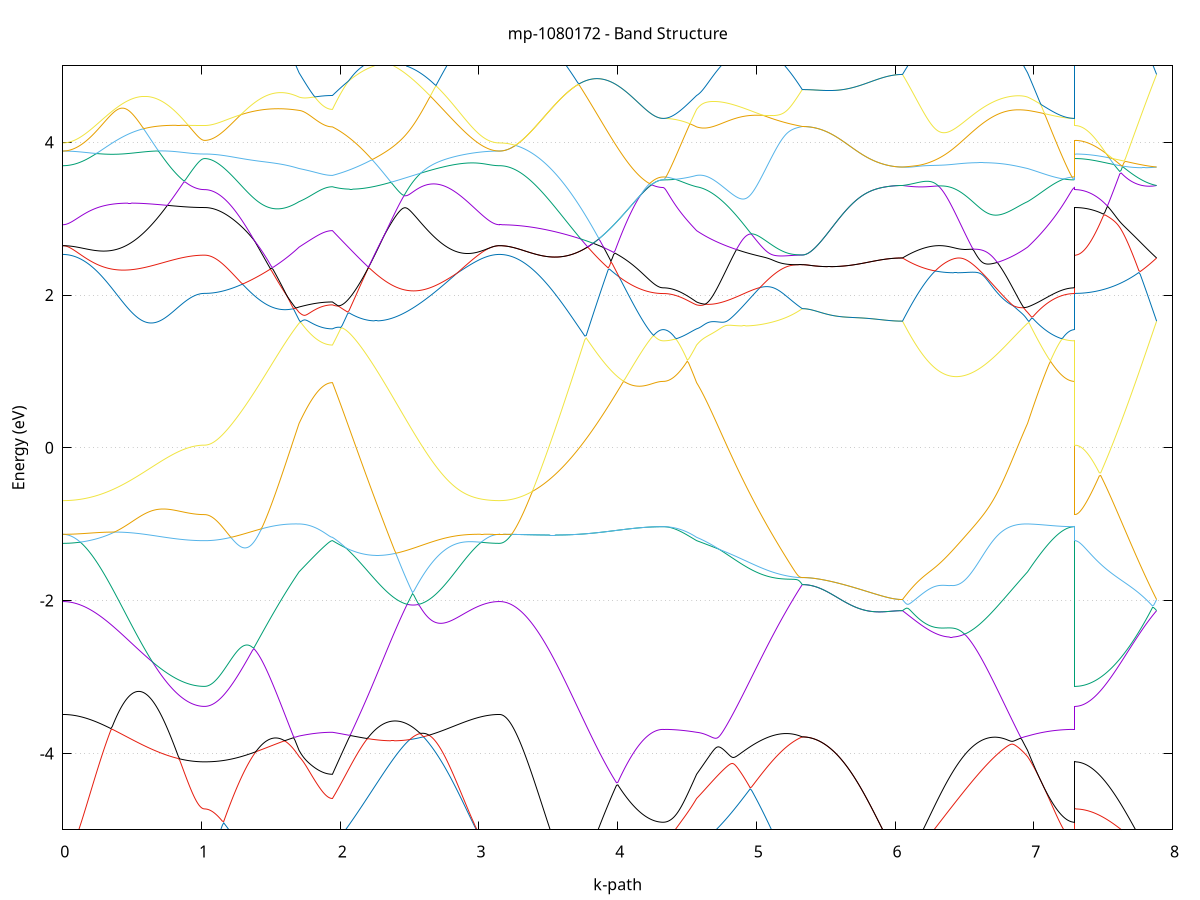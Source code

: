 set title 'mp-1080172 - Band Structure'
set xlabel 'k-path'
set ylabel 'Energy (eV)'
set grid y
set yrange [-5:5]
set terminal png size 800,600
set output 'mp-1080172_bands_gnuplot.png'
plot '-' using 1:2 with lines notitle, '-' using 1:2 with lines notitle, '-' using 1:2 with lines notitle, '-' using 1:2 with lines notitle, '-' using 1:2 with lines notitle, '-' using 1:2 with lines notitle, '-' using 1:2 with lines notitle, '-' using 1:2 with lines notitle, '-' using 1:2 with lines notitle, '-' using 1:2 with lines notitle, '-' using 1:2 with lines notitle, '-' using 1:2 with lines notitle, '-' using 1:2 with lines notitle, '-' using 1:2 with lines notitle, '-' using 1:2 with lines notitle, '-' using 1:2 with lines notitle, '-' using 1:2 with lines notitle, '-' using 1:2 with lines notitle, '-' using 1:2 with lines notitle, '-' using 1:2 with lines notitle, '-' using 1:2 with lines notitle, '-' using 1:2 with lines notitle, '-' using 1:2 with lines notitle, '-' using 1:2 with lines notitle, '-' using 1:2 with lines notitle, '-' using 1:2 with lines notitle, '-' using 1:2 with lines notitle, '-' using 1:2 with lines notitle, '-' using 1:2 with lines notitle, '-' using 1:2 with lines notitle, '-' using 1:2 with lines notitle, '-' using 1:2 with lines notitle, '-' using 1:2 with lines notitle, '-' using 1:2 with lines notitle, '-' using 1:2 with lines notitle, '-' using 1:2 with lines notitle, '-' using 1:2 with lines notitle, '-' using 1:2 with lines notitle, '-' using 1:2 with lines notitle, '-' using 1:2 with lines notitle, '-' using 1:2 with lines notitle, '-' using 1:2 with lines notitle, '-' using 1:2 with lines notitle, '-' using 1:2 with lines notitle, '-' using 1:2 with lines notitle, '-' using 1:2 with lines notitle, '-' using 1:2 with lines notitle, '-' using 1:2 with lines notitle
0.000000 -33.777671
0.009920 -33.777671
0.019841 -33.777771
0.029761 -33.777771
0.039681 -33.777871
0.049602 -33.778071
0.059522 -33.778171
0.069442 -33.778371
0.079363 -33.778571
0.089283 -33.778771
0.099203 -33.778971
0.109124 -33.779271
0.119044 -33.779571
0.128965 -33.779871
0.138885 -33.780271
0.148805 -33.780571
0.158726 -33.780971
0.168646 -33.781371
0.178566 -33.781871
0.188487 -33.782271
0.198407 -33.782771
0.208327 -33.783271
0.218248 -33.783771
0.228168 -33.784371
0.238088 -33.784871
0.248009 -33.785471
0.257929 -33.786071
0.267849 -33.786671
0.277770 -33.787371
0.287690 -33.787971
0.297610 -33.788671
0.307531 -33.789371
0.317451 -33.790071
0.327371 -33.790771
0.337292 -33.791471
0.347212 -33.792271
0.357133 -33.792971
0.367053 -33.793771
0.376973 -33.794571
0.386894 -33.795371
0.396814 -33.796171
0.406734 -33.796971
0.416655 -33.797771
0.426575 -33.798571
0.436495 -33.799371
0.446416 -33.800171
0.456336 -33.801071
0.466256 -33.801871
0.476177 -33.802771
0.486097 -33.803571
0.496017 -33.804471
0.505938 -33.805271
0.515858 -33.806171
0.525778 -33.806971
0.535699 -33.807771
0.545619 -33.808671
0.555540 -33.809471
0.565460 -33.810371
0.575380 -33.811171
0.585301 -33.812071
0.595221 -33.812871
0.605141 -33.813671
0.615062 -33.814471
0.624982 -33.815271
0.634902 -33.816071
0.644823 -33.816871
0.654743 -33.817571
0.664663 -33.818371
0.674584 -33.819171
0.684504 -33.819871
0.694424 -33.820571
0.704345 -33.821271
0.714265 -33.821971
0.724185 -33.822671
0.734106 -33.823371
0.744026 -33.823971
0.753946 -33.824571
0.763867 -33.825171
0.773787 -33.825771
0.783708 -33.826371
0.793628 -33.826971
0.803548 -33.827471
0.813469 -33.827971
0.823389 -33.828471
0.833309 -33.828971
0.843230 -33.829371
0.853150 -33.829871
0.863070 -33.830271
0.872991 -33.830571
0.882911 -33.830971
0.892831 -33.831271
0.902752 -33.831671
0.912672 -33.831871
0.922592 -33.832171
0.932513 -33.832471
0.942433 -33.832671
0.952353 -33.832871
0.962274 -33.832971
0.972194 -33.833171
0.982114 -33.833271
0.992035 -33.833371
1.001955 -33.833471
1.011876 -33.833471
1.021796 -33.833471
1.021796 -33.833471
1.031674 -33.833471
1.041552 -33.833571
1.051430 -33.833671
1.061308 -33.833771
1.071186 -33.833871
1.081064 -33.834071
1.090942 -33.834271
1.100820 -33.834571
1.110698 -33.834871
1.120576 -33.835171
1.130454 -33.835471
1.140333 -33.835871
1.150211 -33.836271
1.160089 -33.836771
1.169967 -33.837271
1.179845 -33.837771
1.189723 -33.838271
1.199601 -33.838871
1.209479 -33.839471
1.219357 -33.840071
1.229235 -33.840771
1.239113 -33.841371
1.248991 -33.842071
1.258869 -33.842871
1.268747 -33.843571
1.278625 -33.844371
1.288503 -33.845171
1.298381 -33.846071
1.308259 -33.846871
1.318138 -33.847771
1.328016 -33.848671
1.337894 -33.849571
1.347772 -33.850471
1.357650 -33.851471
1.367528 -33.852471
1.377406 -33.853371
1.387284 -33.854371
1.397162 -33.855471
1.407040 -33.856471
1.416918 -33.857471
1.426796 -33.858571
1.436674 -33.859571
1.446552 -33.860671
1.456430 -33.861771
1.466308 -33.862871
1.476186 -33.863971
1.486064 -33.865071
1.495942 -33.866171
1.505821 -33.867271
1.515699 -33.868371
1.525577 -33.869471
1.535455 -33.870571
1.545333 -33.871671
1.555211 -33.872771
1.565089 -33.873871
1.574967 -33.874971
1.584845 -33.876071
1.594723 -33.877171
1.604601 -33.878271
1.614479 -33.879371
1.624357 -33.880371
1.634235 -33.881471
1.644113 -33.882471
1.653991 -33.883571
1.663869 -33.884571
1.673747 -33.885571
1.683626 -33.886571
1.693504 -33.887571
1.703382 -33.888471
1.703382 -33.888471
1.713004 -33.889171
1.722627 -33.889771
1.732249 -33.890371
1.741872 -33.890971
1.751495 -33.891471
1.761117 -33.892071
1.770740 -33.892571
1.780362 -33.892971
1.789985 -33.893471
1.799608 -33.893871
1.809230 -33.894271
1.818853 -33.894671
1.828475 -33.894971
1.838098 -33.895271
1.847721 -33.895571
1.857343 -33.895871
1.866966 -33.896071
1.876588 -33.896371
1.886211 -33.896471
1.895834 -33.896671
1.905456 -33.896771
1.915079 -33.896871
1.924701 -33.896971
1.934324 -33.896971
1.943947 -33.896971
1.943947 -33.896971
1.953901 -33.896171
1.963855 -33.895371
1.973809 -33.894571
1.983764 -33.893671
1.993718 -33.892771
2.003672 -33.891871
2.013627 -33.890971
2.023581 -33.889971
2.033535 -33.888971
2.043490 -33.887971
2.053444 -33.886971
2.063398 -33.885871
2.073353 -33.884771
2.083307 -33.883671
2.093261 -33.882571
2.103216 -33.881471
2.113170 -33.880271
2.123124 -33.879071
2.133079 -33.877871
2.143033 -33.876671
2.152987 -33.875471
2.162942 -33.874271
2.172896 -33.872971
2.182850 -33.871671
2.192805 -33.870371
2.202759 -33.869071
2.212713 -33.867771
2.222667 -33.866471
2.232622 -33.865171
2.242576 -33.863771
2.252530 -33.862471
2.262485 -33.861071
2.272439 -33.859671
2.282393 -33.858371
2.292348 -33.856971
2.302302 -33.855571
2.312256 -33.854171
2.322211 -33.852771
2.332165 -33.851371
2.342119 -33.849971
2.352074 -33.848571
2.362028 -33.847171
2.371982 -33.845771
2.381937 -33.844371
2.391891 -33.842971
2.401845 -33.841571
2.411800 -33.840171
2.421754 -33.838771
2.431708 -33.837371
2.441663 -33.835971
2.451617 -33.834571
2.461571 -33.833171
2.471525 -33.831771
2.481480 -33.830471
2.491434 -33.829071
2.501388 -33.827671
2.511343 -33.826371
2.521297 -33.825071
2.531251 -33.823671
2.541206 -33.822371
2.551160 -33.821071
2.561114 -33.819771
2.571069 -33.818471
2.581023 -33.817271
2.590977 -33.815971
2.600932 -33.814771
2.610886 -33.813471
2.620840 -33.812271
2.630795 -33.811071
2.640749 -33.809871
2.650703 -33.808771
2.660658 -33.807571
2.670612 -33.806471
2.680566 -33.805371
2.690521 -33.804271
2.700475 -33.803171
2.710429 -33.802071
2.720383 -33.801071
2.730338 -33.799971
2.740292 -33.798971
2.750246 -33.797971
2.760201 -33.797071
2.770155 -33.796071
2.780109 -33.795171
2.790064 -33.794271
2.800018 -33.793371
2.809972 -33.792571
2.819927 -33.791671
2.829881 -33.790871
2.839835 -33.790071
2.849790 -33.789271
2.859744 -33.788571
2.869698 -33.787871
2.879653 -33.787171
2.889607 -33.786471
2.899561 -33.785771
2.909516 -33.785171
2.919470 -33.784571
2.929424 -33.783971
2.939378 -33.783471
2.949333 -33.782871
2.959287 -33.782371
2.969241 -33.781971
2.979196 -33.781471
2.989150 -33.781071
2.999104 -33.780671
3.009059 -33.780271
3.019013 -33.779871
3.028967 -33.779571
3.038922 -33.779271
3.048876 -33.778971
3.058830 -33.778771
3.068785 -33.778571
3.078739 -33.778371
3.088693 -33.778171
3.098648 -33.777971
3.108602 -33.777871
3.118556 -33.777771
3.128511 -33.777771
3.138465 -33.777671
3.148419 -33.777671
3.148419 -33.777671
3.158337 -33.777571
3.168255 -33.777171
3.178172 -33.776471
3.188090 -33.775571
3.198008 -33.774471
3.207925 -33.772971
3.217843 -33.771271
3.227761 -33.769371
3.237678 -33.767171
3.247596 -33.764671
3.257514 -33.761971
3.267431 -33.759071
3.277349 -33.755871
3.287267 -33.752371
3.297185 -33.748671
3.307102 -33.744771
3.317020 -33.740571
3.326938 -33.736171
3.336855 -33.731471
3.346773 -33.726571
3.356691 -33.721471
3.366608 -33.716071
3.376526 -33.710571
3.386444 -33.704771
3.396361 -33.698671
3.406279 -33.692471
3.416197 -33.686071
3.426114 -33.679471
3.436032 -33.672571
3.445950 -33.665571
3.455867 -33.658371
3.465785 -33.650871
3.475703 -33.643371
3.485621 -33.635571
3.495538 -33.627571
3.505456 -33.619471
3.515374 -33.611171
3.525291 -33.602771
3.535209 -33.594171
3.545127 -33.585471
3.555044 -33.576571
3.564962 -33.567571
3.574880 -33.558471
3.584797 -33.549171
3.594715 -33.539771
3.604633 -33.530271
3.614550 -33.520671
3.624468 -33.510971
3.634386 -33.501171
3.644304 -33.491371
3.654221 -33.481371
3.664139 -33.483271
3.674057 -33.485271
3.683974 -33.487171
3.693892 -33.489171
3.703810 -33.491171
3.713727 -33.493071
3.723645 -33.495071
3.733563 -33.497071
3.743480 -33.499071
3.753398 -33.502171
3.763316 -33.513571
3.773233 -33.524971
3.783151 -33.536271
3.793069 -33.547571
3.802987 -33.558771
3.812904 -33.569871
3.822822 -33.580971
3.832740 -33.591971
3.842657 -33.602871
3.852575 -33.613671
3.862493 -33.624371
3.872410 -33.634871
3.882328 -33.645371
3.892246 -33.655671
3.902163 -33.665871
3.912081 -33.675971
3.921999 -33.685871
3.931916 -33.695671
3.941834 -33.705271
3.951752 -33.714671
3.961670 -33.723971
3.971587 -33.733071
3.981505 -33.741971
3.991423 -33.750771
4.001340 -33.759271
4.011258 -33.767671
4.021176 -33.775771
4.031093 -33.783671
4.041011 -33.791371
4.050929 -33.798871
4.060846 -33.806171
4.070764 -33.813271
4.080682 -33.820071
4.090599 -33.826671
4.100517 -33.832971
4.110435 -33.839071
4.120352 -33.844971
4.130270 -33.850571
4.140188 -33.855971
4.150106 -33.861071
4.160023 -33.865871
4.169941 -33.870471
4.179859 -33.874771
4.189776 -33.878871
4.199694 -33.882671
4.209612 -33.886171
4.219529 -33.889371
4.229447 -33.892371
4.239365 -33.895071
4.249282 -33.897471
4.259200 -33.899571
4.269118 -33.901471
4.279035 -33.903071
4.288953 -33.904271
4.298871 -33.905271
4.308789 -33.906071
4.318706 -33.906471
4.328624 -33.906571
4.328624 -33.906571
4.338246 -33.906571
4.347869 -33.906571
4.357492 -33.906471
4.367114 -33.906371
4.376737 -33.906171
4.386359 -33.906071
4.395982 -33.905771
4.405605 -33.905571
4.415227 -33.905271
4.424850 -33.904971
4.434472 -33.904671
4.444095 -33.904371
4.453718 -33.903971
4.463340 -33.903471
4.472963 -33.903071
4.482585 -33.902571
4.492208 -33.902071
4.501831 -33.901571
4.511453 -33.900971
4.521076 -33.900371
4.530698 -33.899771
4.540321 -33.899071
4.549944 -33.898471
4.559566 -33.897771
4.569189 -33.896971
4.569189 -33.896971
4.579084 -33.896471
4.588979 -33.895671
4.598873 -33.894771
4.608768 -33.893571
4.618663 -33.892371
4.628558 -33.890871
4.638453 -33.889171
4.648348 -33.887371
4.658243 -33.885371
4.668138 -33.883171
4.678032 -33.880871
4.687927 -33.878371
4.697822 -33.875671
4.707717 -33.872771
4.717612 -33.869771
4.727507 -33.866571
4.737402 -33.863171
4.747297 -33.859671
4.757191 -33.855971
4.767086 -33.852071
4.776981 -33.848071
4.786876 -33.843971
4.796771 -33.839571
4.806666 -33.835071
4.816561 -33.830471
4.826456 -33.825671
4.836351 -33.820671
4.846245 -33.815571
4.856140 -33.810371
4.866035 -33.804971
4.875930 -33.799471
4.885825 -33.793771
4.895720 -33.787971
4.905615 -33.782071
4.915510 -33.775971
4.925404 -33.769771
4.935299 -33.763471
4.945194 -33.757071
4.955089 -33.750471
4.964984 -33.743771
4.974879 -33.736971
4.984774 -33.730071
4.994669 -33.722971
5.004563 -33.715871
5.014458 -33.708671
5.024353 -33.701271
5.034248 -33.693871
5.044143 -33.686271
5.054038 -33.678671
5.063933 -33.670971
5.073828 -33.663171
5.083722 -33.655271
5.093617 -33.647271
5.103512 -33.639271
5.113407 -33.631071
5.123302 -33.622971
5.133197 -33.614671
5.143092 -33.606371
5.152987 -33.597971
5.162882 -33.589571
5.172776 -33.581171
5.182671 -33.572671
5.192566 -33.564071
5.202461 -33.555471
5.212356 -33.546871
5.222251 -33.538271
5.232146 -33.529671
5.242041 -33.521071
5.251935 -33.512471
5.261830 -33.503871
5.271725 -33.495271
5.281620 -33.486871
5.291515 -33.478471
5.301410 -33.470271
5.311305 -33.462371
5.321200 -33.454771
5.331094 -33.447671
5.331094 -33.447671
5.340992 -33.447771
5.350890 -33.447871
5.360787 -33.447971
5.370685 -33.448271
5.380582 -33.448571
5.390480 -33.448971
5.400377 -33.449471
5.410275 -33.450071
5.420172 -33.450771
5.430070 -33.451571
5.439967 -33.452571
5.449865 -33.453671
5.459762 -33.454871
5.469660 -33.456271
5.479557 -33.457871
5.489455 -33.459571
5.499352 -33.461271
5.509250 -33.463171
5.519147 -33.465171
5.529045 -33.467271
5.538942 -33.469471
5.548840 -33.471671
5.558737 -33.473871
5.568635 -33.476171
5.578532 -33.478471
5.588430 -33.480771
5.598327 -33.483071
5.608225 -33.485371
5.618123 -33.487671
5.628020 -33.489971
5.637918 -33.492271
5.647815 -33.494571
5.657713 -33.496771
5.667610 -33.498971
5.677508 -33.501171
5.687405 -33.503271
5.697303 -33.505371
5.707200 -33.507471
5.717098 -33.509471
5.726995 -33.511471
5.736893 -33.513471
5.746790 -33.515371
5.756688 -33.517171
5.766585 -33.519071
5.776483 -33.520771
5.786380 -33.522471
5.796278 -33.524171
5.806175 -33.525771
5.816073 -33.527271
5.825970 -33.528771
5.835868 -33.530271
5.845765 -33.531671
5.855663 -33.532971
5.865560 -33.534171
5.875458 -33.535471
5.885355 -33.536571
5.895253 -33.537671
5.905151 -33.538671
5.915048 -33.539671
5.924946 -33.540571
5.934843 -33.541371
5.944741 -33.542071
5.954638 -33.542771
5.964536 -33.543471
5.974433 -33.544071
5.984331 -33.544571
5.994228 -33.544971
6.004126 -33.545371
6.014023 -33.545671
6.023921 -33.545871
6.033818 -33.546071
6.043716 -33.546171
6.053613 -33.546171
6.053613 -33.546171
6.063520 -33.547671
6.073427 -33.549171
6.083334 -33.550671
6.093242 -33.552171
6.103149 -33.553571
6.113056 -33.554971
6.122963 -33.556471
6.132870 -33.557871
6.142777 -33.559171
6.152684 -33.560571
6.162591 -33.561971
6.172498 -33.563271
6.182405 -33.564571
6.192312 -33.565871
6.202219 -33.567171
6.212126 -33.568371
6.222033 -33.569671
6.231940 -33.570871
6.241848 -33.572271
6.251755 -33.575871
6.261662 -33.582371
6.271569 -33.589071
6.281476 -33.595871
6.291383 -33.602571
6.301290 -33.609271
6.311197 -33.615871
6.321104 -33.622471
6.331011 -33.629071
6.340918 -33.635671
6.350825 -33.642171
6.360732 -33.648571
6.370639 -33.654971
6.380546 -33.661371
6.390454 -33.667671
6.400361 -33.673871
6.410268 -33.680071
6.420175 -33.686271
6.430082 -33.692271
6.439989 -33.698371
6.449896 -33.704271
6.459803 -33.710171
6.469710 -33.715971
6.479617 -33.721771
6.489524 -33.727471
6.499431 -33.733071
6.509338 -33.738671
6.519245 -33.744071
6.529152 -33.749471
6.539060 -33.754771
6.548967 -33.760071
6.558874 -33.765171
6.568781 -33.770271
6.578688 -33.775271
6.588595 -33.780171
6.598502 -33.784971
6.608409 -33.789771
6.618316 -33.794371
6.628223 -33.798971
6.638130 -33.803371
6.648037 -33.807771
6.657944 -33.811971
6.667851 -33.816171
6.677758 -33.820271
6.687666 -33.824171
6.697573 -33.828071
6.707480 -33.831871
6.717387 -33.835471
6.727294 -33.839071
6.737201 -33.842471
6.747108 -33.845771
6.757015 -33.848971
6.766922 -33.852171
6.776829 -33.855171
6.786736 -33.857971
6.796643 -33.860771
6.806550 -33.863471
6.816457 -33.865971
6.826364 -33.868371
6.836272 -33.870671
6.846179 -33.872871
6.856086 -33.874871
6.865993 -33.876771
6.875900 -33.878571
6.885807 -33.880271
6.895714 -33.881871
6.905621 -33.883271
6.915528 -33.884571
6.925435 -33.885771
6.935342 -33.886771
6.945249 -33.887771
6.955156 -33.888471
6.955156 -33.888471
6.964877 -33.889471
6.974597 -33.890371
6.984317 -33.891271
6.994037 -33.892171
7.003758 -33.892971
7.013478 -33.893871
7.023198 -33.894671
7.032919 -33.895471
7.042639 -33.896171
7.052359 -33.896971
7.062080 -33.897671
7.071800 -33.898371
7.081520 -33.899071
7.091240 -33.899671
7.100961 -33.900371
7.110681 -33.900971
7.120401 -33.901471
7.130122 -33.901971
7.139842 -33.902571
7.149562 -33.902971
7.159282 -33.903471
7.169003 -33.903871
7.178723 -33.904271
7.188443 -33.904671
7.198164 -33.904971
7.207884 -33.905271
7.217604 -33.905571
7.227324 -33.905771
7.237045 -33.905971
7.246765 -33.906171
7.256485 -33.906371
7.266206 -33.906471
7.275926 -33.906571
7.285646 -33.906571
7.295366 -33.906571
7.295366 -33.833471
7.305202 -33.833371
7.315037 -33.832971
7.324872 -33.832271
7.334707 -33.831371
7.344542 -33.830171
7.354377 -33.828671
7.364212 -33.826971
7.374047 -33.824971
7.383882 -33.822671
7.393717 -33.820171
7.403552 -33.817371
7.413387 -33.814371
7.423222 -33.811071
7.433057 -33.807571
7.442892 -33.803771
7.452727 -33.799771
7.462562 -33.795471
7.472397 -33.790971
7.482232 -33.786171
7.492067 -33.781171
7.501902 -33.775871
7.511737 -33.770371
7.521572 -33.764671
7.531407 -33.758771
7.541242 -33.752571
7.551077 -33.746271
7.560913 -33.739671
7.570748 -33.732771
7.580583 -33.725771
7.590418 -33.718571
7.600253 -33.711171
7.610088 -33.703571
7.619923 -33.695771
7.629758 -33.687771
7.639593 -33.679671
7.649428 -33.671371
7.659263 -33.662871
7.669098 -33.654171
7.678933 -33.645371
7.688768 -33.636371
7.698603 -33.627271
7.708438 -33.617971
7.718273 -33.608571
7.728108 -33.599071
7.737943 -33.589371
7.747778 -33.579671
7.757613 -33.575371
7.767448 -33.573271
7.777283 -33.571071
7.787118 -33.568871
7.796953 -33.566671
7.806788 -33.564371
7.816624 -33.562171
7.826459 -33.559871
7.836294 -33.557671
7.846129 -33.555371
7.855964 -33.553071
7.865799 -33.550771
7.875634 -33.548471
7.885469 -33.546171
e
0.000000 -33.422471
0.009920 -33.422471
0.019841 -33.422471
0.029761 -33.422571
0.039681 -33.422571
0.049602 -33.422671
0.059522 -33.422771
0.069442 -33.422871
0.079363 -33.423071
0.089283 -33.423171
0.099203 -33.423271
0.109124 -33.423471
0.119044 -33.423671
0.128965 -33.423871
0.138885 -33.424071
0.148805 -33.424371
0.158726 -33.424571
0.168646 -33.424871
0.178566 -33.425071
0.188487 -33.425371
0.198407 -33.425671
0.208327 -33.425971
0.218248 -33.426371
0.228168 -33.426671
0.238088 -33.427071
0.248009 -33.427371
0.257929 -33.427771
0.267849 -33.428171
0.277770 -33.428571
0.287690 -33.428971
0.297610 -33.429371
0.307531 -33.429771
0.317451 -33.430271
0.327371 -33.430671
0.337292 -33.431171
0.347212 -33.431571
0.357133 -33.432071
0.367053 -33.432571
0.376973 -33.433071
0.386894 -33.433571
0.396814 -33.437571
0.406734 -33.441871
0.416655 -33.446171
0.426575 -33.450471
0.436495 -33.454871
0.446416 -33.459271
0.456336 -33.463771
0.466256 -33.468171
0.476177 -33.472671
0.486097 -33.477171
0.496017 -33.481571
0.505938 -33.486071
0.515858 -33.490571
0.525778 -33.495071
0.535699 -33.499571
0.545619 -33.503971
0.555540 -33.508371
0.565460 -33.512871
0.575380 -33.517171
0.585301 -33.521571
0.595221 -33.525871
0.605141 -33.530171
0.615062 -33.534371
0.624982 -33.538571
0.634902 -33.542771
0.644823 -33.546771
0.654743 -33.550871
0.664663 -33.554771
0.674584 -33.558671
0.684504 -33.562571
0.694424 -33.566271
0.704345 -33.569971
0.714265 -33.573571
0.724185 -33.577171
0.734106 -33.580571
0.744026 -33.583971
0.753946 -33.587171
0.763867 -33.590371
0.773787 -33.593471
0.783708 -33.596471
0.793628 -33.599271
0.803548 -33.602071
0.813469 -33.604771
0.823389 -33.607371
0.833309 -33.609771
0.843230 -33.612071
0.853150 -33.614371
0.863070 -33.616471
0.872991 -33.618471
0.882911 -33.620271
0.892831 -33.621971
0.902752 -33.623671
0.912672 -33.625171
0.922592 -33.626471
0.932513 -33.627771
0.942433 -33.628871
0.952353 -33.629871
0.962274 -33.630771
0.972194 -33.631471
0.982114 -33.632071
0.992035 -33.632471
1.001955 -33.632871
1.011876 -33.633071
1.021796 -33.633171
1.021796 -33.633171
1.031674 -33.633071
1.041552 -33.633071
1.051430 -33.632971
1.061308 -33.632871
1.071186 -33.632771
1.081064 -33.632571
1.090942 -33.632471
1.100820 -33.632271
1.110698 -33.631971
1.120576 -33.631671
1.130454 -33.631471
1.140333 -33.631071
1.150211 -33.630771
1.160089 -33.630371
1.169967 -33.629971
1.179845 -33.629571
1.189723 -33.629171
1.199601 -33.628671
1.209479 -33.628171
1.219357 -33.627671
1.229235 -33.627171
1.239113 -33.626571
1.248991 -33.625971
1.258869 -33.625371
1.268747 -33.624771
1.278625 -33.624171
1.288503 -33.623471
1.298381 -33.622771
1.308259 -33.622071
1.318138 -33.621371
1.328016 -33.620671
1.337894 -33.619871
1.347772 -33.619071
1.357650 -33.618371
1.367528 -33.617571
1.377406 -33.616671
1.387284 -33.615871
1.397162 -33.615071
1.407040 -33.614171
1.416918 -33.613371
1.426796 -33.612471
1.436674 -33.611571
1.446552 -33.610671
1.456430 -33.609771
1.466308 -33.608871
1.476186 -33.607971
1.486064 -33.607071
1.495942 -33.606171
1.505821 -33.605271
1.515699 -33.604371
1.525577 -33.603371
1.535455 -33.602471
1.545333 -33.601571
1.555211 -33.600671
1.565089 -33.599671
1.574967 -33.598771
1.584845 -33.597871
1.594723 -33.596971
1.604601 -33.596071
1.614479 -33.595171
1.624357 -33.594271
1.634235 -33.593371
1.644113 -33.592471
1.653991 -33.591571
1.663869 -33.590771
1.673747 -33.589871
1.683626 -33.589071
1.693504 -33.588271
1.703382 -33.587471
1.703382 -33.587471
1.713004 -33.586871
1.722627 -33.586271
1.732249 -33.585571
1.741872 -33.584871
1.751495 -33.584071
1.761117 -33.583271
1.770740 -33.582371
1.780362 -33.581471
1.789985 -33.580471
1.799608 -33.579471
1.809230 -33.578471
1.818853 -33.577371
1.828475 -33.576171
1.838098 -33.575071
1.847721 -33.573771
1.857343 -33.572571
1.866966 -33.571271
1.876588 -33.569971
1.886211 -33.568571
1.895834 -33.567171
1.905456 -33.565771
1.915079 -33.564371
1.924701 -33.563071
1.934324 -33.561871
1.943947 -33.561371
1.943947 -33.561371
1.953901 -33.560471
1.963855 -33.559571
1.973809 -33.558571
1.983764 -33.557571
1.993718 -33.556471
2.003672 -33.555371
2.013627 -33.554171
2.023581 -33.553071
2.033535 -33.551771
2.043490 -33.550571
2.053444 -33.549271
2.063398 -33.547971
2.073353 -33.546571
2.083307 -33.545171
2.093261 -33.543671
2.103216 -33.542171
2.113170 -33.540671
2.123124 -33.539171
2.133079 -33.537571
2.143033 -33.535871
2.152987 -33.534271
2.162942 -33.532571
2.172896 -33.530771
2.182850 -33.528971
2.192805 -33.527171
2.202759 -33.525371
2.212713 -33.523371
2.222667 -33.521471
2.232622 -33.519571
2.242576 -33.517571
2.252530 -33.515471
2.262485 -33.513471
2.272439 -33.511371
2.282393 -33.509171
2.292348 -33.507071
2.302302 -33.504871
2.312256 -33.502671
2.322211 -33.500371
2.332165 -33.498171
2.342119 -33.495871
2.352074 -33.493471
2.362028 -33.491171
2.371982 -33.488771
2.381937 -33.486371
2.391891 -33.483971
2.401845 -33.481471
2.411800 -33.479071
2.421754 -33.476571
2.431708 -33.474071
2.441663 -33.471471
2.451617 -33.468971
2.461571 -33.466371
2.471525 -33.463871
2.481480 -33.461271
2.491434 -33.458671
2.501388 -33.456071
2.511343 -33.453471
2.521297 -33.450771
2.531251 -33.448171
2.541206 -33.445571
2.551160 -33.442971
2.561114 -33.440271
2.571069 -33.437671
2.581023 -33.434971
2.590977 -33.432371
2.600932 -33.429771
2.610886 -33.427071
2.620840 -33.424471
2.630795 -33.421871
2.640749 -33.419271
2.650703 -33.416671
2.660658 -33.414071
2.670612 -33.411571
2.680566 -33.409071
2.690521 -33.406571
2.700475 -33.404071
2.710429 -33.401571
2.720383 -33.399071
2.730338 -33.396671
2.740292 -33.394271
2.750246 -33.393571
2.760201 -33.394971
2.770155 -33.396271
2.780109 -33.397671
2.790064 -33.398971
2.800018 -33.400171
2.809972 -33.401471
2.819927 -33.402671
2.829881 -33.403771
2.839835 -33.404971
2.849790 -33.406071
2.859744 -33.407071
2.869698 -33.408071
2.879653 -33.409071
2.889607 -33.410071
2.899561 -33.410971
2.909516 -33.411871
2.919470 -33.412771
2.929424 -33.413571
2.939378 -33.414371
2.949333 -33.415071
2.959287 -33.415871
2.969241 -33.416471
2.979196 -33.417171
2.989150 -33.417771
2.999104 -33.418371
3.009059 -33.418871
3.019013 -33.419371
3.028967 -33.419871
3.038922 -33.420271
3.048876 -33.420671
3.058830 -33.420971
3.068785 -33.421371
3.078739 -33.421571
3.088693 -33.421871
3.098648 -33.422071
3.108602 -33.422171
3.118556 -33.422371
3.128511 -33.422371
3.138465 -33.422471
3.148419 -33.422471
3.148419 -33.422471
3.158337 -33.422471
3.168255 -33.422571
3.178172 -33.422671
3.188090 -33.422871
3.198008 -33.423171
3.207925 -33.423471
3.217843 -33.423771
3.227761 -33.424171
3.237678 -33.424671
3.247596 -33.425171
3.257514 -33.425671
3.267431 -33.426271
3.277349 -33.426971
3.287267 -33.427671
3.297185 -33.428371
3.307102 -33.429171
3.317020 -33.430071
3.326938 -33.430971
3.336855 -33.431871
3.346773 -33.432871
3.356691 -33.433871
3.366608 -33.434971
3.376526 -33.436071
3.386444 -33.437271
3.396361 -33.438471
3.406279 -33.439671
3.416197 -33.440971
3.426114 -33.442371
3.436032 -33.443671
3.445950 -33.445071
3.455867 -33.446571
3.465785 -33.448071
3.475703 -33.449571
3.485621 -33.451171
3.495538 -33.452671
3.505456 -33.454271
3.515374 -33.455971
3.525291 -33.457571
3.535209 -33.459271
3.545127 -33.461071
3.555044 -33.462771
3.564962 -33.464571
3.574880 -33.466371
3.584797 -33.468171
3.594715 -33.469971
3.604633 -33.471871
3.614550 -33.473671
3.624468 -33.475571
3.634386 -33.477471
3.644304 -33.479371
3.654221 -33.481371
3.664139 -33.483271
3.674057 -33.485271
3.683974 -33.487171
3.693892 -33.489171
3.703810 -33.491071
3.713727 -33.493071
3.723645 -33.495071
3.733563 -33.497071
3.743480 -33.499071
3.753398 -33.501071
3.763316 -33.502971
3.773233 -33.504971
3.783151 -33.506871
3.793069 -33.508871
3.802987 -33.510771
3.812904 -33.512771
3.822822 -33.514671
3.832740 -33.516571
3.842657 -33.518471
3.852575 -33.520371
3.862493 -33.522171
3.872410 -33.524071
3.882328 -33.525871
3.892246 -33.527671
3.902163 -33.529471
3.912081 -33.531271
3.921999 -33.532971
3.931916 -33.534771
3.941834 -33.536371
3.951752 -33.538071
3.961670 -33.539671
3.971587 -33.541371
3.981505 -33.542871
3.991423 -33.544471
4.001340 -33.545971
4.011258 -33.547471
4.021176 -33.548871
4.031093 -33.550271
4.041011 -33.551671
4.050929 -33.552971
4.060846 -33.554271
4.070764 -33.555571
4.080682 -33.556771
4.090599 -33.557971
4.100517 -33.559071
4.110435 -33.560171
4.120352 -33.561171
4.130270 -33.562171
4.140188 -33.563171
4.150106 -33.564071
4.160023 -33.564971
4.169941 -33.565771
4.179859 -33.566571
4.189776 -33.567271
4.199694 -33.567971
4.209612 -33.568571
4.219529 -33.569171
4.229447 -33.569671
4.239365 -33.570171
4.249282 -33.570571
4.259200 -33.570971
4.269118 -33.571271
4.279035 -33.571571
4.288953 -33.571871
4.298871 -33.571971
4.308789 -33.572171
4.318706 -33.572271
4.328624 -33.572271
4.328624 -33.572271
4.338246 -33.572271
4.347869 -33.572171
4.357492 -33.572071
4.367114 -33.571971
4.376737 -33.571771
4.386359 -33.571571
4.395982 -33.571371
4.405605 -33.571071
4.415227 -33.570771
4.424850 -33.570471
4.434472 -33.570071
4.444095 -33.569771
4.453718 -33.569271
4.463340 -33.568871
4.472963 -33.568371
4.482585 -33.567771
4.492208 -33.567271
4.501831 -33.566571
4.511453 -33.565971
4.521076 -33.565271
4.530698 -33.564571
4.540321 -33.563871
4.549944 -33.563071
4.559566 -33.562271
4.569189 -33.561371
4.569189 -33.561371
4.579084 -33.560871
4.588979 -33.560171
4.598873 -33.559471
4.608768 -33.558771
4.618663 -33.558071
4.628558 -33.557171
4.638453 -33.556371
4.648348 -33.555471
4.658243 -33.554471
4.668138 -33.553471
4.678032 -33.552471
4.687927 -33.551371
4.697822 -33.550271
4.707717 -33.549071
4.717612 -33.547871
4.727507 -33.546671
4.737402 -33.545371
4.747297 -33.543971
4.757191 -33.542571
4.767086 -33.541171
4.776981 -33.539671
4.786876 -33.538171
4.796771 -33.536671
4.806666 -33.535071
4.816561 -33.533371
4.826456 -33.531671
4.836351 -33.529971
4.846245 -33.528271
4.856140 -33.526471
4.866035 -33.524671
4.875930 -33.522771
4.885825 -33.520871
4.895720 -33.518871
4.905615 -33.516971
4.915510 -33.514871
4.925404 -33.512871
4.935299 -33.510771
4.945194 -33.508671
4.955089 -33.506571
4.964984 -33.504371
4.974879 -33.502171
4.984774 -33.499871
4.994669 -33.497671
5.004563 -33.495371
5.014458 -33.492971
5.024353 -33.490671
5.034248 -33.488271
5.044143 -33.485871
5.054038 -33.483471
5.063933 -33.481071
5.073828 -33.478571
5.083722 -33.476071
5.093617 -33.473571
5.103512 -33.471071
5.113407 -33.468571
5.123302 -33.466071
5.133197 -33.463471
5.143092 -33.460971
5.152987 -33.458371
5.162882 -33.455871
5.172776 -33.453271
5.182671 -33.450771
5.192566 -33.448271
5.202461 -33.445771
5.212356 -33.443371
5.222251 -33.440971
5.232146 -33.438671
5.242041 -33.436471
5.251935 -33.434571
5.261830 -33.432871
5.271725 -33.431571
5.281620 -33.430971
5.291515 -33.431371
5.301410 -33.433171
5.311305 -33.436571
5.321200 -33.441471
5.331094 -33.447671
5.331094 -33.447671
5.340992 -33.447771
5.350890 -33.447871
5.360787 -33.447971
5.370685 -33.448271
5.380582 -33.448571
5.390480 -33.448971
5.400377 -33.449471
5.410275 -33.450071
5.420172 -33.450771
5.430070 -33.451571
5.439967 -33.452571
5.449865 -33.453671
5.459762 -33.454871
5.469660 -33.456271
5.479557 -33.457871
5.489455 -33.459471
5.499352 -33.461271
5.509250 -33.463171
5.519147 -33.465171
5.529045 -33.467271
5.538942 -33.469471
5.548840 -33.471671
5.558737 -33.473871
5.568635 -33.476171
5.578532 -33.478471
5.588430 -33.480771
5.598327 -33.483071
5.608225 -33.485371
5.618123 -33.487671
5.628020 -33.489971
5.637918 -33.492271
5.647815 -33.494571
5.657713 -33.496771
5.667610 -33.498971
5.677508 -33.501171
5.687405 -33.503271
5.697303 -33.505371
5.707200 -33.507471
5.717098 -33.509471
5.726995 -33.511471
5.736893 -33.513471
5.746790 -33.515371
5.756688 -33.517171
5.766585 -33.518971
5.776483 -33.520771
5.786380 -33.522471
5.796278 -33.524171
5.806175 -33.525771
5.816073 -33.527271
5.825970 -33.528771
5.835868 -33.530271
5.845765 -33.531571
5.855663 -33.532971
5.865560 -33.534171
5.875458 -33.535371
5.885355 -33.536571
5.895253 -33.537671
5.905151 -33.538671
5.915048 -33.539571
5.924946 -33.540471
5.934843 -33.541371
5.944741 -33.542071
5.954638 -33.542771
5.964536 -33.543471
5.974433 -33.543971
5.984331 -33.544471
5.994228 -33.544971
6.004126 -33.545371
6.014023 -33.545671
6.023921 -33.545871
6.033818 -33.546071
6.043716 -33.546171
6.053613 -33.546171
6.053613 -33.546171
6.063520 -33.544671
6.073427 -33.542971
6.083334 -33.541371
6.093242 -33.539571
6.103149 -33.537771
6.113056 -33.535971
6.122963 -33.534071
6.132870 -33.532171
6.142777 -33.530271
6.152684 -33.528371
6.162591 -33.526771
6.172498 -33.526271
6.182405 -33.529071
6.192312 -33.534771
6.202219 -33.541271
6.212126 -33.547971
6.222033 -33.554771
6.231940 -33.561571
6.241848 -33.568171
6.251755 -33.572571
6.261662 -33.573971
6.271569 -33.575171
6.281476 -33.576271
6.291383 -33.577371
6.301290 -33.578371
6.311197 -33.579371
6.321104 -33.580371
6.331011 -33.581371
6.340918 -33.582271
6.350825 -33.583171
6.360732 -33.584071
6.370639 -33.584871
6.380546 -33.585671
6.390454 -33.586471
6.400361 -33.587271
6.410268 -33.587971
6.420175 -33.588671
6.430082 -33.589371
6.439989 -33.589971
6.449896 -33.590671
6.459803 -33.591271
6.469710 -33.591771
6.479617 -33.592371
6.489524 -33.592871
6.499431 -33.593371
6.509338 -33.593771
6.519245 -33.594171
6.529152 -33.594571
6.539060 -33.594971
6.548967 -33.595271
6.558874 -33.595571
6.568781 -33.595871
6.578688 -33.596071
6.588595 -33.596371
6.598502 -33.596571
6.608409 -33.596671
6.618316 -33.596871
6.628223 -33.596971
6.638130 -33.597071
6.648037 -33.597071
6.657944 -33.597171
6.667851 -33.597171
6.677758 -33.597171
6.687666 -33.597071
6.697573 -33.597071
6.707480 -33.596971
6.717387 -33.596771
6.727294 -33.596671
6.737201 -33.596471
6.747108 -33.596271
6.757015 -33.596071
6.766922 -33.595871
6.776829 -33.595571
6.786736 -33.595271
6.796643 -33.594971
6.806550 -33.594671
6.816457 -33.594371
6.826364 -33.593971
6.836272 -33.593571
6.846179 -33.593171
6.856086 -33.592771
6.865993 -33.592271
6.875900 -33.591871
6.885807 -33.591371
6.895714 -33.590871
6.905621 -33.590271
6.915528 -33.589771
6.925435 -33.589271
6.935342 -33.588671
6.945249 -33.588071
6.955156 -33.587471
6.955156 -33.587471
6.964877 -33.586671
6.974597 -33.585871
6.984317 -33.585171
6.994037 -33.584471
7.003758 -33.583671
7.013478 -33.582971
7.023198 -33.582271
7.032919 -33.581671
7.042639 -33.580971
7.052359 -33.580371
7.062080 -33.579771
7.071800 -33.579171
7.081520 -33.578571
7.091240 -33.578071
7.100961 -33.577471
7.110681 -33.576971
7.120401 -33.576571
7.130122 -33.576071
7.139842 -33.575671
7.149562 -33.575271
7.159282 -33.574871
7.169003 -33.574471
7.178723 -33.574171
7.188443 -33.573871
7.198164 -33.573571
7.207884 -33.573271
7.217604 -33.573071
7.227324 -33.572871
7.237045 -33.572671
7.246765 -33.572571
7.256485 -33.572471
7.266206 -33.572371
7.275926 -33.572271
7.285646 -33.572271
7.295366 -33.572271
7.295366 -33.633171
7.305202 -33.633071
7.315037 -33.632971
7.324872 -33.632871
7.334707 -33.632671
7.344542 -33.632371
7.354377 -33.632071
7.364212 -33.631671
7.374047 -33.631271
7.383882 -33.630771
7.393717 -33.630171
7.403552 -33.629571
7.413387 -33.628871
7.423222 -33.628171
7.433057 -33.627371
7.442892 -33.626571
7.452727 -33.625671
7.462562 -33.624671
7.472397 -33.623771
7.482232 -33.622671
7.492067 -33.621571
7.501902 -33.620471
7.511737 -33.619171
7.521572 -33.617971
7.531407 -33.616671
7.541242 -33.615271
7.551077 -33.613871
7.560913 -33.612471
7.570748 -33.610971
7.580583 -33.609371
7.590418 -33.607871
7.600253 -33.606171
7.610088 -33.604571
7.619923 -33.602871
7.629758 -33.601071
7.639593 -33.599271
7.649428 -33.597471
7.659263 -33.595671
7.669098 -33.593771
7.678933 -33.591771
7.688768 -33.589871
7.698603 -33.587871
7.708438 -33.585871
7.718273 -33.583771
7.728108 -33.581771
7.737943 -33.579671
7.747778 -33.577571
7.757613 -33.569771
7.767448 -33.559771
7.777283 -33.549671
7.787118 -33.539471
7.796953 -33.529271
7.806788 -33.527871
7.816624 -33.530171
7.826459 -33.532371
7.836294 -33.534671
7.846129 -33.536971
7.855964 -33.539271
7.865799 -33.541571
7.875634 -33.543871
7.885469 -33.546171
e
0.000000 -33.422471
0.009920 -33.422371
0.019841 -33.422271
0.029761 -33.422071
0.039681 -33.421671
0.049602 -33.421271
0.059522 -33.420771
0.069442 -33.420171
0.079363 -33.419371
0.089283 -33.418571
0.099203 -33.417671
0.109124 -33.416671
0.119044 -33.415571
0.128965 -33.414371
0.138885 -33.413071
0.148805 -33.411771
0.158726 -33.410271
0.168646 -33.408771
0.178566 -33.407171
0.188487 -33.405471
0.198407 -33.403671
0.208327 -33.401771
0.218248 -33.399771
0.228168 -33.397771
0.238088 -33.395671
0.248009 -33.393471
0.257929 -33.391271
0.267849 -33.388871
0.277770 -33.390771
0.287690 -33.394271
0.297610 -33.397871
0.307531 -33.401471
0.317451 -33.405271
0.327371 -33.409071
0.337292 -33.412971
0.347212 -33.416971
0.357133 -33.420971
0.367053 -33.425071
0.376973 -33.429171
0.386894 -33.433371
0.396814 -33.434071
0.406734 -33.434571
0.416655 -33.435071
0.426575 -33.435571
0.436495 -33.436071
0.446416 -33.436571
0.456336 -33.437071
0.466256 -33.437671
0.476177 -33.438171
0.486097 -33.438671
0.496017 -33.439271
0.505938 -33.439771
0.515858 -33.440271
0.525778 -33.440871
0.535699 -33.441371
0.545619 -33.441871
0.555540 -33.442471
0.565460 -33.442971
0.575380 -33.443471
0.585301 -33.443971
0.595221 -33.444471
0.605141 -33.445071
0.615062 -33.445571
0.624982 -33.446071
0.634902 -33.446571
0.644823 -33.446971
0.654743 -33.447471
0.664663 -33.447971
0.674584 -33.448471
0.684504 -33.448971
0.694424 -33.449371
0.704345 -33.449771
0.714265 -33.450271
0.724185 -33.450671
0.734106 -33.451071
0.744026 -33.451471
0.753946 -33.451871
0.763867 -33.452271
0.773787 -33.452671
0.783708 -33.452971
0.793628 -33.453371
0.803548 -33.453671
0.813469 -33.453971
0.823389 -33.454371
0.833309 -33.454671
0.843230 -33.454871
0.853150 -33.455171
0.863070 -33.455471
0.872991 -33.455671
0.882911 -33.455871
0.892831 -33.456171
0.902752 -33.456271
0.912672 -33.456471
0.922592 -33.456671
0.932513 -33.456771
0.942433 -33.456971
0.952353 -33.457071
0.962274 -33.457171
0.972194 -33.457271
0.982114 -33.457371
0.992035 -33.457471
1.001955 -33.457471
1.011876 -33.457471
1.021796 -33.457471
1.021796 -33.457471
1.031674 -33.457471
1.041552 -33.457271
1.051430 -33.456971
1.061308 -33.456671
1.071186 -33.456171
1.081064 -33.455671
1.090942 -33.454971
1.100820 -33.454171
1.110698 -33.453371
1.120576 -33.452371
1.130454 -33.451371
1.140333 -33.450171
1.150211 -33.448971
1.160089 -33.447571
1.169967 -33.446171
1.179845 -33.444571
1.189723 -33.442971
1.199601 -33.441271
1.209479 -33.439471
1.219357 -33.437571
1.229235 -33.435571
1.239113 -33.433571
1.248991 -33.431371
1.258869 -33.429171
1.268747 -33.426871
1.278625 -33.424471
1.288503 -33.422071
1.298381 -33.419571
1.308259 -33.416971
1.318138 -33.414371
1.328016 -33.411671
1.337894 -33.408871
1.347772 -33.405971
1.357650 -33.403171
1.367528 -33.400171
1.377406 -33.397171
1.387284 -33.394171
1.397162 -33.391071
1.407040 -33.393971
1.416918 -33.397671
1.426796 -33.401471
1.436674 -33.405271
1.446552 -33.409071
1.456430 -33.412971
1.466308 -33.416771
1.476186 -33.420771
1.486064 -33.424671
1.495942 -33.428571
1.505821 -33.432571
1.515699 -33.436471
1.525577 -33.440471
1.535455 -33.444371
1.545333 -33.448371
1.555211 -33.452271
1.565089 -33.456271
1.574967 -33.460171
1.584845 -33.464071
1.594723 -33.467971
1.604601 -33.471771
1.614479 -33.475671
1.624357 -33.479471
1.634235 -33.483171
1.644113 -33.486871
1.653991 -33.490571
1.663869 -33.494271
1.673747 -33.497771
1.683626 -33.501371
1.693504 -33.504871
1.703382 -33.508271
1.703382 -33.508271
1.713004 -33.510571
1.722627 -33.512871
1.732249 -33.515171
1.741872 -33.517371
1.751495 -33.519671
1.761117 -33.521871
1.770740 -33.524071
1.780362 -33.526271
1.789985 -33.528371
1.799608 -33.530471
1.809230 -33.532571
1.818853 -33.534671
1.828475 -33.536771
1.838098 -33.538771
1.847721 -33.540671
1.857343 -33.542671
1.866966 -33.544571
1.876588 -33.546471
1.886211 -33.548271
1.895834 -33.550071
1.905456 -33.551771
1.915079 -33.553471
1.924701 -33.554971
1.934324 -33.556171
1.943947 -33.556771
1.943947 -33.556771
1.953901 -33.555471
1.963855 -33.554171
1.973809 -33.552771
1.983764 -33.551371
1.993718 -33.549871
2.003672 -33.548371
2.013627 -33.546871
2.023581 -33.545271
2.033535 -33.543671
2.043490 -33.541971
2.053444 -33.540271
2.063398 -33.538471
2.073353 -33.536771
2.083307 -33.534871
2.093261 -33.533071
2.103216 -33.531171
2.113170 -33.529171
2.123124 -33.527271
2.133079 -33.525271
2.143033 -33.523171
2.152987 -33.521171
2.162942 -33.519071
2.172896 -33.516971
2.182850 -33.514771
2.192805 -33.512571
2.202759 -33.510371
2.212713 -33.508171
2.222667 -33.505871
2.232622 -33.503571
2.242576 -33.501271
2.252530 -33.498971
2.262485 -33.496571
2.272439 -33.494271
2.282393 -33.491871
2.292348 -33.489471
2.302302 -33.487071
2.312256 -33.484571
2.322211 -33.482171
2.332165 -33.479671
2.342119 -33.477271
2.352074 -33.474771
2.362028 -33.472271
2.371982 -33.469771
2.381937 -33.467271
2.391891 -33.464771
2.401845 -33.462171
2.411800 -33.459671
2.421754 -33.457171
2.431708 -33.454671
2.441663 -33.452171
2.451617 -33.449571
2.461571 -33.447071
2.471525 -33.444571
2.481480 -33.442071
2.491434 -33.439571
2.501388 -33.437071
2.511343 -33.434571
2.521297 -33.432071
2.531251 -33.429671
2.541206 -33.427171
2.551160 -33.424771
2.561114 -33.422271
2.571069 -33.419871
2.581023 -33.417471
2.590977 -33.415071
2.600932 -33.412771
2.610886 -33.410371
2.620840 -33.408071
2.630795 -33.405771
2.640749 -33.403571
2.650703 -33.401271
2.660658 -33.399071
2.670612 -33.396871
2.680566 -33.394671
2.690521 -33.392571
2.700475 -33.390471
2.710429 -33.388371
2.720383 -33.389271
2.730338 -33.390671
2.740292 -33.392171
2.750246 -33.391971
2.760201 -33.390771
2.770155 -33.392271
2.780109 -33.393771
2.790064 -33.395171
2.800018 -33.396671
2.809972 -33.397971
2.819927 -33.399371
2.829881 -33.400671
2.839835 -33.401971
2.849790 -33.403271
2.859744 -33.404471
2.869698 -33.405671
2.879653 -33.406771
2.889607 -33.407971
2.899561 -33.408971
2.909516 -33.409971
2.919470 -33.410971
2.929424 -33.411971
2.939378 -33.412871
2.949333 -33.413771
2.959287 -33.414571
2.969241 -33.415371
2.979196 -33.416171
2.989150 -33.416871
2.999104 -33.417571
3.009059 -33.418171
3.019013 -33.418771
3.028967 -33.419271
3.038922 -33.419871
3.048876 -33.420271
3.058830 -33.420671
3.068785 -33.421071
3.078739 -33.421371
3.088693 -33.421671
3.098648 -33.421971
3.108602 -33.422171
3.118556 -33.422271
3.128511 -33.422371
3.138465 -33.422471
3.148419 -33.422471
3.148419 -33.422471
3.158337 -33.422471
3.168255 -33.422571
3.178172 -33.422671
3.188090 -33.422871
3.198008 -33.423171
3.207925 -33.423471
3.217843 -33.423771
3.227761 -33.424171
3.237678 -33.424571
3.247596 -33.425071
3.257514 -33.425671
3.267431 -33.426271
3.277349 -33.426871
3.287267 -33.427571
3.297185 -33.428371
3.307102 -33.429171
3.317020 -33.429971
3.326938 -33.430871
3.336855 -33.431871
3.346773 -33.432871
3.356691 -33.433871
3.366608 -33.434971
3.376526 -33.436071
3.386444 -33.437271
3.396361 -33.438471
3.406279 -33.439671
3.416197 -33.440971
3.426114 -33.442271
3.436032 -33.443671
3.445950 -33.445071
3.455867 -33.446571
3.465785 -33.448071
3.475703 -33.449571
3.485621 -33.451071
3.495538 -33.452671
3.505456 -33.454271
3.515374 -33.455971
3.525291 -33.457571
3.535209 -33.459271
3.545127 -33.461071
3.555044 -33.462771
3.564962 -33.464571
3.574880 -33.466371
3.584797 -33.468171
3.594715 -33.469971
3.604633 -33.471771
3.614550 -33.473671
3.624468 -33.475571
3.634386 -33.477471
3.644304 -33.479371
3.654221 -33.481371
3.664139 -33.471371
3.674057 -33.461271
3.683974 -33.451171
3.693892 -33.440971
3.703810 -33.444771
3.713727 -33.456271
3.723645 -33.467771
3.733563 -33.479271
3.743480 -33.490671
3.753398 -33.500971
3.763316 -33.502971
3.773233 -33.504971
3.783151 -33.506871
3.793069 -33.508871
3.802987 -33.510771
3.812904 -33.512671
3.822822 -33.514671
3.832740 -33.516571
3.842657 -33.518471
3.852575 -33.520371
3.862493 -33.522171
3.872410 -33.524071
3.882328 -33.525871
3.892246 -33.527671
3.902163 -33.529471
3.912081 -33.531271
3.921999 -33.532971
3.931916 -33.534671
3.941834 -33.536371
3.951752 -33.538071
3.961670 -33.539671
3.971587 -33.541371
3.981505 -33.542871
3.991423 -33.544471
4.001340 -33.545971
4.011258 -33.547471
4.021176 -33.548871
4.031093 -33.550271
4.041011 -33.551671
4.050929 -33.552971
4.060846 -33.554271
4.070764 -33.555571
4.080682 -33.556771
4.090599 -33.557871
4.100517 -33.559071
4.110435 -33.560171
4.120352 -33.561171
4.130270 -33.562171
4.140188 -33.563171
4.150106 -33.564071
4.160023 -33.564971
4.169941 -33.565771
4.179859 -33.566471
4.189776 -33.567271
4.199694 -33.567971
4.209612 -33.568571
4.219529 -33.569171
4.229447 -33.569671
4.239365 -33.570171
4.249282 -33.570571
4.259200 -33.570971
4.269118 -33.571271
4.279035 -33.571571
4.288953 -33.571871
4.298871 -33.571971
4.308789 -33.572171
4.318706 -33.572171
4.328624 -33.572271
4.328624 -33.572271
4.338246 -33.572171
4.347869 -33.572171
4.357492 -33.571971
4.367114 -33.571871
4.376737 -33.571571
4.386359 -33.571371
4.395982 -33.570971
4.405605 -33.570571
4.415227 -33.570171
4.424850 -33.569671
4.434472 -33.569171
4.444095 -33.568571
4.453718 -33.567971
4.463340 -33.567271
4.472963 -33.566571
4.482585 -33.565771
4.492208 -33.564971
4.501831 -33.564071
4.511453 -33.563171
4.521076 -33.562271
4.530698 -33.561271
4.540321 -33.560171
4.549944 -33.559071
4.559566 -33.557971
4.569189 -33.556771
4.569189 -33.556771
4.579084 -33.555871
4.588979 -33.555071
4.598873 -33.554171
4.608768 -33.553171
4.618663 -33.552171
4.628558 -33.551171
4.638453 -33.550071
4.648348 -33.548871
4.658243 -33.547671
4.668138 -33.546471
4.678032 -33.545171
4.687927 -33.543871
4.697822 -33.542471
4.707717 -33.541071
4.717612 -33.539671
4.727507 -33.538171
4.737402 -33.536571
4.747297 -33.534971
4.757191 -33.533371
4.767086 -33.531671
4.776981 -33.529971
4.786876 -33.528271
4.796771 -33.526471
4.806666 -33.524671
4.816561 -33.522771
4.826456 -33.520871
4.836351 -33.518871
4.846245 -33.516971
4.856140 -33.514971
4.866035 -33.512871
4.875930 -33.510771
4.885825 -33.508671
4.895720 -33.506571
4.905615 -33.504371
4.915510 -33.502171
4.925404 -33.499971
4.935299 -33.497671
4.945194 -33.495371
4.955089 -33.493071
4.964984 -33.490671
4.974879 -33.488271
4.984774 -33.485871
4.994669 -33.483471
5.004563 -33.480971
5.014458 -33.478571
5.024353 -33.476071
5.034248 -33.473471
5.044143 -33.470971
5.054038 -33.468371
5.063933 -33.465871
5.073828 -33.463271
5.083722 -33.460571
5.093617 -33.457971
5.103512 -33.455371
5.113407 -33.452671
5.123302 -33.449971
5.133197 -33.447271
5.143092 -33.444571
5.152987 -33.441871
5.162882 -33.439171
5.172776 -33.436371
5.182671 -33.433671
5.192566 -33.430871
5.202461 -33.428171
5.212356 -33.425371
5.222251 -33.422671
5.232146 -33.419871
5.242041 -33.417071
5.251935 -33.414271
5.261830 -33.411571
5.271725 -33.408771
5.281620 -33.405971
5.291515 -33.403271
5.301410 -33.400571
5.311305 -33.397971
5.321200 -33.396171
5.331094 -33.396171
5.331094 -33.396171
5.340992 -33.397371
5.350890 -33.399571
5.360787 -33.402071
5.370685 -33.404571
5.380582 -33.406971
5.390480 -33.409371
5.400377 -33.411771
5.410275 -33.413971
5.420172 -33.416071
5.430070 -33.418071
5.439967 -33.419971
5.449865 -33.421671
5.459762 -33.423271
5.469660 -33.424771
5.479557 -33.425971
5.489455 -33.427171
5.499352 -33.428171
5.509250 -33.428971
5.519147 -33.429771
5.529045 -33.430371
5.538942 -33.430971
5.548840 -33.431471
5.558737 -33.431871
5.568635 -33.432271
5.578532 -33.432571
5.588430 -33.432871
5.598327 -33.433071
5.608225 -33.433271
5.618123 -33.433471
5.628020 -33.433571
5.637918 -33.433671
5.647815 -33.433871
5.657713 -33.433871
5.667610 -33.433971
5.677508 -33.434071
5.687405 -33.434171
5.697303 -33.434171
5.707200 -33.434271
5.717098 -33.434271
5.726995 -33.434271
5.736893 -33.434271
5.746790 -33.434371
5.756688 -33.434371
5.766585 -33.434371
5.776483 -33.434371
5.786380 -33.434371
5.796278 -33.434371
5.806175 -33.434371
5.816073 -33.434371
5.825970 -33.434371
5.835868 -33.434371
5.845765 -33.434371
5.855663 -33.434371
5.865560 -33.434371
5.875458 -33.434371
5.885355 -33.434371
5.895253 -33.434271
5.905151 -33.434271
5.915048 -33.434271
5.924946 -33.434271
5.934843 -33.434271
5.944741 -33.434271
5.954638 -33.434271
5.964536 -33.434271
5.974433 -33.434271
5.984331 -33.434271
5.994228 -33.434271
6.004126 -33.434271
6.014023 -33.434271
6.023921 -33.434271
6.033818 -33.434271
6.043716 -33.434171
6.053613 -33.434171
6.053613 -33.434171
6.063520 -33.441271
6.073427 -33.448371
6.083334 -33.455471
6.093242 -33.462471
6.103149 -33.469571
6.113056 -33.476571
6.122963 -33.483671
6.132870 -33.490571
6.142777 -33.497571
6.152684 -33.504371
6.162591 -33.510771
6.172498 -33.516171
6.182405 -33.518071
6.192312 -33.516971
6.202219 -33.515071
6.212126 -33.512871
6.222033 -33.510471
6.231940 -33.508071
6.241848 -33.505571
6.251755 -33.502871
6.261662 -33.500271
6.271569 -33.497571
6.281476 -33.494871
6.291383 -33.492071
6.301290 -33.489171
6.311197 -33.486371
6.321104 -33.483471
6.331011 -33.480471
6.340918 -33.477571
6.350825 -33.474571
6.360732 -33.471471
6.370639 -33.468471
6.380546 -33.465371
6.390454 -33.462171
6.400361 -33.459071
6.410268 -33.455871
6.420175 -33.452671
6.430082 -33.449471
6.439989 -33.446271
6.449896 -33.443071
6.459803 -33.439771
6.469710 -33.436471
6.479617 -33.433271
6.489524 -33.429971
6.499431 -33.426671
6.509338 -33.423371
6.519245 -33.420071
6.529152 -33.416671
6.539060 -33.413371
6.548967 -33.410071
6.558874 -33.406771
6.568781 -33.403471
6.578688 -33.400171
6.588595 -33.396771
6.598502 -33.393471
6.608409 -33.396671
6.618316 -33.400071
6.628223 -33.403571
6.638130 -33.406971
6.648037 -33.410471
6.657944 -33.413871
6.667851 -33.417271
6.677758 -33.420771
6.687666 -33.424171
6.697573 -33.427671
6.707480 -33.431071
6.717387 -33.434471
6.727294 -33.437871
6.737201 -33.441271
6.747108 -33.444571
6.757015 -33.447971
6.766922 -33.451271
6.776829 -33.454571
6.786736 -33.457871
6.796643 -33.461171
6.806550 -33.464371
6.816457 -33.467571
6.826364 -33.470771
6.836272 -33.473871
6.846179 -33.476971
6.856086 -33.480071
6.865993 -33.483071
6.875900 -33.486071
6.885807 -33.488971
6.895714 -33.491871
6.905621 -33.494771
6.915528 -33.497571
6.925435 -33.500271
6.935342 -33.502971
6.945249 -33.505671
6.955156 -33.508271
6.955156 -33.508271
6.964877 -33.511571
6.974597 -33.514771
6.984317 -33.517971
6.994037 -33.521071
7.003758 -33.524071
7.013478 -33.527071
7.023198 -33.529971
7.032919 -33.532771
7.042639 -33.535471
7.052359 -33.538171
7.062080 -33.540671
7.071800 -33.543171
7.081520 -33.545571
7.091240 -33.547871
7.100961 -33.550071
7.110681 -33.552171
7.120401 -33.554171
7.130122 -33.556071
7.139842 -33.557871
7.149562 -33.559571
7.159282 -33.561171
7.169003 -33.562671
7.178723 -33.564071
7.188443 -33.565371
7.198164 -33.566571
7.207884 -33.567571
7.217604 -33.568571
7.227324 -33.569371
7.237045 -33.570171
7.246765 -33.570771
7.256485 -33.571271
7.266206 -33.571771
7.275926 -33.571971
7.285646 -33.572171
7.295366 -33.572271
7.295366 -33.457471
7.305202 -33.457571
7.315037 -33.457671
7.324872 -33.457771
7.334707 -33.457971
7.344542 -33.458271
7.354377 -33.458571
7.364212 -33.458971
7.374047 -33.459471
7.383882 -33.459971
7.393717 -33.460571
7.403552 -33.461171
7.413387 -33.461871
7.423222 -33.462571
7.433057 -33.463371
7.442892 -33.464271
7.452727 -33.465171
7.462562 -33.466171
7.472397 -33.467271
7.482232 -33.468271
7.492067 -33.469471
7.501902 -33.470671
7.511737 -33.471871
7.521572 -33.473171
7.531407 -33.474571
7.541242 -33.475971
7.551077 -33.477371
7.560913 -33.478871
7.570748 -33.480371
7.580583 -33.481971
7.590418 -33.483571
7.600253 -33.485271
7.610088 -33.486971
7.619923 -33.488771
7.629758 -33.490571
7.639593 -33.492371
7.649428 -33.494271
7.659263 -33.496171
7.669098 -33.498071
7.678933 -33.500071
7.688768 -33.502071
7.698603 -33.504071
7.708438 -33.506171
7.718273 -33.508171
7.728108 -33.510271
7.737943 -33.512471
7.747778 -33.514571
7.757613 -33.516771
7.767448 -33.518971
7.777283 -33.521171
7.787118 -33.523371
7.796953 -33.525671
7.806788 -33.518871
7.816624 -33.508471
7.826459 -33.498071
7.836294 -33.487471
7.846129 -33.476871
7.855964 -33.466271
7.865799 -33.455671
7.875634 -33.444971
7.885469 -33.434171
e
0.000000 -33.339071
0.009920 -33.339071
0.019841 -33.339271
0.029761 -33.339671
0.039681 -33.340171
0.049602 -33.340771
0.059522 -33.341571
0.069442 -33.342471
0.079363 -33.343571
0.089283 -33.344671
0.099203 -33.346071
0.109124 -33.347471
0.119044 -33.349071
0.128965 -33.350771
0.138885 -33.352671
0.148805 -33.354571
0.158726 -33.356671
0.168646 -33.358971
0.178566 -33.361271
0.188487 -33.363771
0.198407 -33.366271
0.208327 -33.368971
0.218248 -33.371771
0.228168 -33.374671
0.238088 -33.377771
0.248009 -33.380871
0.257929 -33.384071
0.267849 -33.387371
0.277770 -33.386571
0.287690 -33.384071
0.297610 -33.381571
0.307531 -33.378971
0.317451 -33.376371
0.327371 -33.373671
0.337292 -33.370871
0.347212 -33.368071
0.357133 -33.365271
0.367053 -33.362371
0.376973 -33.359471
0.386894 -33.356471
0.396814 -33.353471
0.406734 -33.350371
0.416655 -33.347271
0.426575 -33.344171
0.436495 -33.341071
0.446416 -33.337871
0.456336 -33.334671
0.466256 -33.331471
0.476177 -33.328271
0.486097 -33.326271
0.496017 -33.325871
0.505938 -33.325371
0.515858 -33.324971
0.525778 -33.324571
0.535699 -33.324171
0.545619 -33.323771
0.555540 -33.323271
0.565460 -33.322871
0.575380 -33.322471
0.585301 -33.322071
0.595221 -33.321671
0.605141 -33.321271
0.615062 -33.320871
0.624982 -33.320471
0.634902 -33.320071
0.644823 -33.319671
0.654743 -33.319271
0.664663 -33.318871
0.674584 -33.318571
0.684504 -33.318171
0.694424 -33.317771
0.704345 -33.317471
0.714265 -33.317071
0.724185 -33.316771
0.734106 -33.316471
0.744026 -33.316171
0.753946 -33.315771
0.763867 -33.315471
0.773787 -33.315171
0.783708 -33.314871
0.793628 -33.314671
0.803548 -33.314371
0.813469 -33.314071
0.823389 -33.313871
0.833309 -33.313671
0.843230 -33.313371
0.853150 -33.313171
0.863070 -33.312971
0.872991 -33.312771
0.882911 -33.312571
0.892831 -33.312471
0.902752 -33.312271
0.912672 -33.312171
0.922592 -33.311971
0.932513 -33.311871
0.942433 -33.311771
0.952353 -33.311671
0.962274 -33.311571
0.972194 -33.311571
0.982114 -33.311471
0.992035 -33.311471
1.001955 -33.311471
1.011876 -33.311371
1.021796 -33.311371
1.021796 -33.311371
1.031674 -33.311471
1.041552 -33.311571
1.051430 -33.311871
1.061308 -33.312371
1.071186 -33.312871
1.081064 -33.313571
1.090942 -33.314371
1.100820 -33.315271
1.110698 -33.316271
1.120576 -33.317471
1.130454 -33.318771
1.140333 -33.320071
1.150211 -33.321571
1.160089 -33.323271
1.169967 -33.324971
1.179845 -33.326771
1.189723 -33.328771
1.199601 -33.330771
1.209479 -33.332971
1.219357 -33.335171
1.229235 -33.337571
1.239113 -33.339971
1.248991 -33.342571
1.258869 -33.345171
1.268747 -33.347971
1.278625 -33.350771
1.288503 -33.353671
1.298381 -33.356671
1.308259 -33.359671
1.318138 -33.362871
1.328016 -33.366071
1.337894 -33.369271
1.347772 -33.372671
1.357650 -33.376071
1.367528 -33.379571
1.377406 -33.383071
1.387284 -33.386671
1.397162 -33.390271
1.407040 -33.387871
1.416918 -33.384771
1.426796 -33.381471
1.436674 -33.378271
1.446552 -33.374971
1.456430 -33.371671
1.466308 -33.368271
1.476186 -33.364971
1.486064 -33.361571
1.495942 -33.358171
1.505821 -33.354771
1.515699 -33.351371
1.525577 -33.347871
1.535455 -33.344471
1.545333 -33.341071
1.555211 -33.337571
1.565089 -33.334171
1.574967 -33.330771
1.584845 -33.327371
1.594723 -33.323971
1.604601 -33.320571
1.614479 -33.317271
1.624357 -33.313971
1.634235 -33.310671
1.644113 -33.307371
1.653991 -33.304071
1.663869 -33.300871
1.673747 -33.297771
1.683626 -33.294671
1.693504 -33.291571
1.703382 -33.288471
1.703382 -33.288471
1.713004 -33.286471
1.722627 -33.284371
1.732249 -33.282371
1.741872 -33.280371
1.751495 -33.278471
1.761117 -33.276471
1.770740 -33.274571
1.780362 -33.272671
1.789985 -33.270771
1.799608 -33.268971
1.809230 -33.267171
1.818853 -33.265371
1.828475 -33.263571
1.838098 -33.261871
1.847721 -33.260171
1.857343 -33.258571
1.866966 -33.256971
1.876588 -33.255371
1.886211 -33.253771
1.895834 -33.252271
1.905456 -33.250771
1.915079 -33.249371
1.924701 -33.248071
1.934324 -33.246871
1.943947 -33.246171
1.943947 -33.246171
1.953901 -33.247371
1.963855 -33.248571
1.973809 -33.249871
1.983764 -33.251271
1.993718 -33.252571
2.003672 -33.253971
2.013627 -33.255471
2.023581 -33.256971
2.033535 -33.258471
2.043490 -33.260071
2.053444 -33.261671
2.063398 -33.263271
2.073353 -33.264871
2.083307 -33.266571
2.093261 -33.268271
2.103216 -33.270071
2.113170 -33.271771
2.123124 -33.273671
2.133079 -33.275471
2.143033 -33.277271
2.152987 -33.279171
2.162942 -33.281071
2.172896 -33.282971
2.182850 -33.284871
2.192805 -33.286871
2.202759 -33.288771
2.212713 -33.290771
2.222667 -33.292771
2.232622 -33.294771
2.242576 -33.296871
2.252530 -33.298871
2.262485 -33.300871
2.272439 -33.302971
2.282393 -33.305071
2.292348 -33.307071
2.302302 -33.309171
2.312256 -33.311271
2.322211 -33.313371
2.332165 -33.315471
2.342119 -33.317571
2.352074 -33.319671
2.362028 -33.321771
2.371982 -33.323871
2.381937 -33.325871
2.391891 -33.327971
2.401845 -33.330071
2.411800 -33.332171
2.421754 -33.334271
2.431708 -33.336271
2.441663 -33.338371
2.451617 -33.340371
2.461571 -33.342471
2.471525 -33.344471
2.481480 -33.346471
2.491434 -33.348471
2.501388 -33.350471
2.511343 -33.352471
2.521297 -33.354371
2.531251 -33.356371
2.541206 -33.358271
2.551160 -33.360171
2.561114 -33.362071
2.571069 -33.363971
2.581023 -33.365771
2.590977 -33.367571
2.600932 -33.369471
2.610886 -33.371171
2.620840 -33.372971
2.630795 -33.374671
2.640749 -33.376371
2.650703 -33.378071
2.660658 -33.379771
2.670612 -33.381371
2.680566 -33.383071
2.690521 -33.384571
2.700475 -33.386171
2.710429 -33.387671
2.720383 -33.386371
2.730338 -33.385971
2.740292 -33.387571
2.750246 -33.389171
2.760201 -33.389571
2.770155 -33.387271
2.780109 -33.385071
2.790064 -33.382771
2.800018 -33.380571
2.809972 -33.378471
2.819927 -33.376371
2.829881 -33.374271
2.839835 -33.372271
2.849790 -33.370271
2.859744 -33.368371
2.869698 -33.366471
2.879653 -33.364671
2.889607 -33.362871
2.899561 -33.361171
2.909516 -33.359471
2.919470 -33.357871
2.929424 -33.356371
2.939378 -33.354871
2.949333 -33.353371
2.959287 -33.352071
2.969241 -33.350771
2.979196 -33.349471
2.989150 -33.348371
2.999104 -33.347271
3.009059 -33.346171
3.019013 -33.345171
3.028967 -33.344371
3.038922 -33.343471
3.048876 -33.342671
3.058830 -33.342071
3.068785 -33.341371
3.078739 -33.340871
3.088693 -33.340371
3.098648 -33.339971
3.108602 -33.339671
3.118556 -33.339371
3.128511 -33.339171
3.138465 -33.339071
3.148419 -33.339071
3.148419 -33.339071
3.158337 -33.339071
3.168255 -33.338971
3.178172 -33.338871
3.188090 -33.338771
3.198008 -33.338571
3.207925 -33.338371
3.217843 -33.338171
3.227761 -33.337871
3.237678 -33.337571
3.247596 -33.337171
3.257514 -33.336771
3.267431 -33.336371
3.277349 -33.335971
3.287267 -33.335471
3.297185 -33.334971
3.307102 -33.334371
3.317020 -33.333771
3.326938 -33.333171
3.336855 -33.332471
3.346773 -33.331771
3.356691 -33.331071
3.366608 -33.330271
3.376526 -33.329471
3.386444 -33.328671
3.396361 -33.327871
3.406279 -33.326971
3.416197 -33.326071
3.426114 -33.325071
3.436032 -33.324171
3.445950 -33.323171
3.455867 -33.322171
3.465785 -33.321071
3.475703 -33.320071
3.485621 -33.318971
3.495538 -33.317771
3.505456 -33.316671
3.515374 -33.315471
3.525291 -33.314371
3.535209 -33.313171
3.545127 -33.311971
3.555044 -33.310671
3.564962 -33.309471
3.574880 -33.308171
3.584797 -33.309971
3.594715 -33.320771
3.604633 -33.331771
3.614550 -33.342771
3.624468 -33.353871
3.634386 -33.365071
3.644304 -33.376371
3.654221 -33.387671
3.664139 -33.399071
3.674057 -33.410471
3.683974 -33.421871
3.693892 -33.433371
3.703810 -33.430671
3.713727 -33.420371
3.723645 -33.410171
3.733563 -33.399871
3.743480 -33.389471
3.753398 -33.379171
3.763316 -33.368671
3.773233 -33.358371
3.783151 -33.347971
3.793069 -33.337671
3.802987 -33.327371
3.812904 -33.317071
3.822822 -33.306871
3.832740 -33.296671
3.842657 -33.286571
3.852575 -33.276471
3.862493 -33.267971
3.872410 -33.266671
3.882328 -33.265371
3.892246 -33.263971
3.902163 -33.262671
3.912081 -33.261371
3.921999 -33.260171
3.931916 -33.258871
3.941834 -33.257671
3.951752 -33.256471
3.961670 -33.255271
3.971587 -33.254071
3.981505 -33.252971
3.991423 -33.251771
4.001340 -33.250671
4.011258 -33.249571
4.021176 -33.248571
4.031093 -33.247471
4.041011 -33.246471
4.050929 -33.245571
4.060846 -33.244571
4.070764 -33.243671
4.080682 -33.242771
4.090599 -33.241871
4.100517 -33.241071
4.110435 -33.240271
4.120352 -33.239471
4.130270 -33.238671
4.140188 -33.237971
4.150106 -33.237371
4.160023 -33.236671
4.169941 -33.236071
4.179859 -33.235471
4.189776 -33.234971
4.199694 -33.234471
4.209612 -33.233971
4.219529 -33.233571
4.229447 -33.233171
4.239365 -33.232871
4.249282 -33.232471
4.259200 -33.232271
4.269118 -33.231971
4.279035 -33.231771
4.288953 -33.231571
4.298871 -33.231471
4.308789 -33.231371
4.318706 -33.231371
4.328624 -33.231271
4.328624 -33.231271
4.338246 -33.231371
4.347869 -33.231371
4.357492 -33.231571
4.367114 -33.231671
4.376737 -33.231871
4.386359 -33.232171
4.395982 -33.232471
4.405605 -33.232871
4.415227 -33.233271
4.424850 -33.233771
4.434472 -33.234271
4.444095 -33.234771
4.453718 -33.235371
4.463340 -33.236071
4.472963 -33.236771
4.482585 -33.237471
4.492208 -33.238271
4.501831 -33.239071
4.511453 -33.239971
4.521076 -33.240871
4.530698 -33.241871
4.540321 -33.242871
4.549944 -33.243971
4.559566 -33.244971
4.569189 -33.246171
4.569189 -33.246171
4.579084 -33.246871
4.588979 -33.247771
4.598873 -33.248571
4.608768 -33.249471
4.618663 -33.250371
4.628558 -33.251371
4.638453 -33.252371
4.648348 -33.253371
4.658243 -33.254471
4.668138 -33.255671
4.678032 -33.256771
4.687927 -33.258071
4.697822 -33.259271
4.707717 -33.260571
4.717612 -33.261871
4.727507 -33.263271
4.737402 -33.264671
4.747297 -33.266071
4.757191 -33.267571
4.767086 -33.269071
4.776981 -33.270671
4.786876 -33.272271
4.796771 -33.273871
4.806666 -33.275571
4.816561 -33.277271
4.826456 -33.278971
4.836351 -33.280771
4.846245 -33.282571
4.856140 -33.284471
4.866035 -33.286371
4.875930 -33.288271
4.885825 -33.290171
4.895720 -33.292171
4.905615 -33.294171
4.915510 -33.296271
4.925404 -33.298371
4.935299 -33.300471
4.945194 -33.302571
4.955089 -33.304771
4.964984 -33.306971
4.974879 -33.309171
4.984774 -33.311471
4.994669 -33.313771
5.004563 -33.316071
5.014458 -33.318471
5.024353 -33.320771
5.034248 -33.323171
5.044143 -33.325571
5.054038 -33.328071
5.063933 -33.330471
5.073828 -33.332971
5.083722 -33.335471
5.093617 -33.337971
5.103512 -33.340571
5.113407 -33.343071
5.123302 -33.345671
5.133197 -33.348271
5.143092 -33.350871
5.152987 -33.353471
5.162882 -33.356071
5.172776 -33.358671
5.182671 -33.361271
5.192566 -33.363971
5.202461 -33.366571
5.212356 -33.369171
5.222251 -33.371771
5.232146 -33.374371
5.242041 -33.376971
5.251935 -33.379471
5.261830 -33.381971
5.271725 -33.384471
5.281620 -33.386771
5.291515 -33.388971
5.301410 -33.392371
5.311305 -33.394871
5.321200 -33.396071
5.331094 -33.396171
5.331094 -33.396171
5.340992 -33.397371
5.350890 -33.399571
5.360787 -33.402071
5.370685 -33.404571
5.380582 -33.406971
5.390480 -33.409371
5.400377 -33.411771
5.410275 -33.413971
5.420172 -33.416071
5.430070 -33.418071
5.439967 -33.419971
5.449865 -33.421671
5.459762 -33.423271
5.469660 -33.424771
5.479557 -33.425971
5.489455 -33.427171
5.499352 -33.428171
5.509250 -33.428971
5.519147 -33.429771
5.529045 -33.430371
5.538942 -33.430971
5.548840 -33.431471
5.558737 -33.431871
5.568635 -33.432271
5.578532 -33.432571
5.588430 -33.432871
5.598327 -33.433071
5.608225 -33.433271
5.618123 -33.433471
5.628020 -33.433571
5.637918 -33.433671
5.647815 -33.433871
5.657713 -33.433871
5.667610 -33.433971
5.677508 -33.434071
5.687405 -33.434171
5.697303 -33.434171
5.707200 -33.434271
5.717098 -33.434271
5.726995 -33.434271
5.736893 -33.434271
5.746790 -33.434371
5.756688 -33.434371
5.766585 -33.434371
5.776483 -33.434371
5.786380 -33.434371
5.796278 -33.434371
5.806175 -33.434371
5.816073 -33.434371
5.825970 -33.434371
5.835868 -33.434371
5.845765 -33.434371
5.855663 -33.434371
5.865560 -33.434371
5.875458 -33.434371
5.885355 -33.434371
5.895253 -33.434271
5.905151 -33.434271
5.915048 -33.434271
5.924946 -33.434271
5.934843 -33.434271
5.944741 -33.434271
5.954638 -33.434271
5.964536 -33.434271
5.974433 -33.434271
5.984331 -33.434271
5.994228 -33.434271
6.004126 -33.434271
6.014023 -33.434271
6.023921 -33.434271
6.033818 -33.434271
6.043716 -33.434171
6.053613 -33.434171
6.053613 -33.434171
6.063520 -33.427171
6.073427 -33.420071
6.083334 -33.412971
6.093242 -33.405871
6.103149 -33.398771
6.113056 -33.391571
6.122963 -33.384471
6.132870 -33.377371
6.142777 -33.370271
6.152684 -33.363171
6.162591 -33.356071
6.172498 -33.348971
6.182405 -33.341971
6.192312 -33.334971
6.202219 -33.327971
6.212126 -33.321071
6.222033 -33.314271
6.231940 -33.307571
6.241848 -33.301471
6.251755 -33.297071
6.261662 -33.295971
6.271569 -33.297071
6.281476 -33.298871
6.291383 -33.300971
6.301290 -33.303171
6.311197 -33.305571
6.321104 -33.307871
6.331011 -33.310371
6.340918 -33.312971
6.350825 -33.315571
6.360732 -33.318171
6.370639 -33.320871
6.380546 -33.323671
6.390454 -33.326471
6.400361 -33.329271
6.410268 -33.332171
6.420175 -33.335071
6.430082 -33.338071
6.439989 -33.341071
6.449896 -33.344071
6.459803 -33.347171
6.469710 -33.350271
6.479617 -33.353471
6.489524 -33.356671
6.499431 -33.359871
6.509338 -33.363071
6.519245 -33.366371
6.529152 -33.369671
6.539060 -33.372971
6.548967 -33.376271
6.558874 -33.379671
6.568781 -33.383071
6.578688 -33.386471
6.588595 -33.389871
6.598502 -33.393271
6.608409 -33.390171
6.618316 -33.386871
6.628223 -33.383571
6.638130 -33.380371
6.648037 -33.377071
6.657944 -33.373771
6.667851 -33.370571
6.677758 -33.367371
6.687666 -33.364171
6.697573 -33.360971
6.707480 -33.357771
6.717387 -33.354671
6.727294 -33.351571
6.737201 -33.348471
6.747108 -33.345371
6.757015 -33.342371
6.766922 -33.339271
6.776829 -33.336271
6.786736 -33.333371
6.796643 -33.330371
6.806550 -33.327471
6.816457 -33.324671
6.826364 -33.321771
6.836272 -33.318971
6.846179 -33.316271
6.856086 -33.313471
6.865993 -33.310871
6.875900 -33.308171
6.885807 -33.305571
6.895714 -33.302971
6.905621 -33.300471
6.915528 -33.297971
6.925435 -33.295571
6.935342 -33.293171
6.945249 -33.290771
6.955156 -33.288471
6.955156 -33.288471
6.964877 -33.285571
6.974597 -33.282671
6.984317 -33.279871
6.994037 -33.277071
7.003758 -33.274371
7.013478 -33.271771
7.023198 -33.269171
7.032919 -33.266671
7.042639 -33.264271
7.052359 -33.261871
7.062080 -33.259571
7.071800 -33.257371
7.081520 -33.255271
7.091240 -33.253171
7.100961 -33.251271
7.110681 -33.249371
7.120401 -33.247571
7.130122 -33.245771
7.139842 -33.244171
7.149562 -33.242671
7.159282 -33.241171
7.169003 -33.239871
7.178723 -33.238571
7.188443 -33.237471
7.198164 -33.236371
7.207884 -33.235471
7.217604 -33.234571
7.227324 -33.233771
7.237045 -33.233171
7.246765 -33.232571
7.256485 -33.232071
7.266206 -33.231771
7.275926 -33.231471
7.285646 -33.231371
7.295366 -33.231271
7.295366 -33.311371
7.305202 -33.311371
7.315037 -33.311371
7.324872 -33.311271
7.334707 -33.311171
7.344542 -33.310971
7.354377 -33.310771
7.364212 -33.310571
7.374047 -33.310271
7.383882 -33.309971
7.393717 -33.309671
7.403552 -33.309271
7.413387 -33.308871
7.423222 -33.308471
7.433057 -33.307971
7.442892 -33.307571
7.452727 -33.306971
7.462562 -33.306471
7.472397 -33.305871
7.482232 -33.305271
7.492067 -33.304671
7.501902 -33.303971
7.511737 -33.303271
7.521572 -33.302471
7.531407 -33.301771
7.541242 -33.300971
7.551077 -33.300171
7.560913 -33.299271
7.570748 -33.298471
7.580583 -33.297571
7.590418 -33.296571
7.600253 -33.295671
7.610088 -33.294671
7.619923 -33.293671
7.629758 -33.292671
7.639593 -33.291671
7.649428 -33.290571
7.659263 -33.289471
7.669098 -33.288371
7.678933 -33.287271
7.688768 -33.286171
7.698603 -33.284971
7.708438 -33.283871
7.718273 -33.282671
7.728108 -33.281471
7.737943 -33.280271
7.747778 -33.285971
7.757613 -33.296271
7.767448 -33.306571
7.777283 -33.316971
7.787118 -33.327471
7.796953 -33.337971
7.806788 -33.348571
7.816624 -33.359171
7.826459 -33.369871
7.836294 -33.380571
7.846129 -33.391271
7.855964 -33.401971
7.865799 -33.412771
7.875634 -33.423471
7.885469 -33.434171
e
0.000000 -33.339071
0.009920 -33.339071
0.019841 -33.339071
0.029761 -33.338971
0.039681 -33.338971
0.049602 -33.338871
0.059522 -33.338771
0.069442 -33.338771
0.079363 -33.338671
0.089283 -33.338571
0.099203 -33.338371
0.109124 -33.338271
0.119044 -33.338171
0.128965 -33.337971
0.138885 -33.337771
0.148805 -33.337671
0.158726 -33.337471
0.168646 -33.337271
0.178566 -33.336971
0.188487 -33.336771
0.198407 -33.336571
0.208327 -33.336271
0.218248 -33.336071
0.228168 -33.335771
0.238088 -33.335471
0.248009 -33.335171
0.257929 -33.334871
0.267849 -33.334571
0.277770 -33.334271
0.287690 -33.333971
0.297610 -33.333671
0.307531 -33.333271
0.317451 -33.332971
0.327371 -33.332571
0.337292 -33.332271
0.347212 -33.331871
0.357133 -33.331471
0.367053 -33.331171
0.376973 -33.330771
0.386894 -33.330371
0.396814 -33.329971
0.406734 -33.329571
0.416655 -33.329171
0.426575 -33.328771
0.436495 -33.328371
0.446416 -33.327971
0.456336 -33.327471
0.466256 -33.327071
0.476177 -33.326671
0.486097 -33.325071
0.496017 -33.321871
0.505938 -33.318571
0.515858 -33.315371
0.525778 -33.312071
0.535699 -33.308871
0.545619 -33.305671
0.555540 -33.302371
0.565460 -33.299171
0.575380 -33.295971
0.585301 -33.292771
0.595221 -33.289671
0.605141 -33.286471
0.615062 -33.283371
0.624982 -33.280271
0.634902 -33.277271
0.644823 -33.274271
0.654743 -33.271271
0.664663 -33.268371
0.674584 -33.265471
0.684504 -33.262671
0.694424 -33.259871
0.704345 -33.257071
0.714265 -33.254371
0.724185 -33.251771
0.734106 -33.249171
0.744026 -33.246671
0.753946 -33.244271
0.763867 -33.241871
0.773787 -33.239571
0.783708 -33.237371
0.793628 -33.235171
0.803548 -33.233071
0.813469 -33.231071
0.823389 -33.229171
0.833309 -33.227371
0.843230 -33.225571
0.853150 -33.223871
0.863070 -33.222271
0.872991 -33.220771
0.882911 -33.219371
0.892831 -33.218071
0.902752 -33.216871
0.912672 -33.215671
0.922592 -33.214671
0.932513 -33.213771
0.942433 -33.212871
0.952353 -33.212171
0.962274 -33.211471
0.972194 -33.210971
0.982114 -33.210471
0.992035 -33.210171
1.001955 -33.209871
1.011876 -33.209771
1.021796 -33.209671
1.021796 -33.209671
1.031674 -33.209671
1.041552 -33.209771
1.051430 -33.209771
1.061308 -33.209771
1.071186 -33.209871
1.081064 -33.209871
1.090942 -33.209971
1.100820 -33.209971
1.110698 -33.210071
1.120576 -33.210171
1.130454 -33.210271
1.140333 -33.210371
1.150211 -33.210571
1.160089 -33.210671
1.169967 -33.210771
1.179845 -33.210971
1.189723 -33.211071
1.199601 -33.211271
1.209479 -33.211471
1.219357 -33.211671
1.229235 -33.211871
1.239113 -33.212071
1.248991 -33.212271
1.258869 -33.212471
1.268747 -33.212671
1.278625 -33.212871
1.288503 -33.213171
1.298381 -33.213371
1.308259 -33.213671
1.318138 -33.213871
1.328016 -33.214171
1.337894 -33.214471
1.347772 -33.214671
1.357650 -33.214971
1.367528 -33.215271
1.377406 -33.215571
1.387284 -33.215871
1.397162 -33.216171
1.407040 -33.216471
1.416918 -33.216771
1.426796 -33.217071
1.436674 -33.217371
1.446552 -33.217671
1.456430 -33.217971
1.466308 -33.218271
1.476186 -33.218671
1.486064 -33.218971
1.495942 -33.219271
1.505821 -33.219571
1.515699 -33.219971
1.525577 -33.220271
1.535455 -33.220571
1.545333 -33.220971
1.555211 -33.221271
1.565089 -33.221571
1.574967 -33.221871
1.584845 -33.222271
1.594723 -33.222571
1.604601 -33.222871
1.614479 -33.223171
1.624357 -33.223471
1.634235 -33.223871
1.644113 -33.224171
1.653991 -33.224471
1.663869 -33.224771
1.673747 -33.225071
1.683626 -33.225371
1.693504 -33.225671
1.703382 -33.225871
1.703382 -33.225871
1.713004 -33.226171
1.722627 -33.226371
1.732249 -33.226671
1.741872 -33.227071
1.751495 -33.227471
1.761117 -33.227971
1.770740 -33.228471
1.780362 -33.228971
1.789985 -33.229571
1.799608 -33.230171
1.809230 -33.230871
1.818853 -33.231671
1.828475 -33.232371
1.838098 -33.233171
1.847721 -33.234071
1.857343 -33.234971
1.866966 -33.235971
1.876588 -33.236971
1.886211 -33.237971
1.895834 -33.239071
1.905456 -33.240171
1.915079 -33.241271
1.924701 -33.242471
1.934324 -33.243571
1.943947 -33.244171
1.943947 -33.244171
1.953901 -33.245271
1.963855 -33.246371
1.973809 -33.247471
1.983764 -33.248671
1.993718 -33.249871
2.003672 -33.251171
2.013627 -33.252471
2.023581 -33.253771
2.033535 -33.255071
2.043490 -33.256471
2.053444 -33.257871
2.063398 -33.259371
2.073353 -33.260871
2.083307 -33.262371
2.093261 -33.263871
2.103216 -33.265471
2.113170 -33.267071
2.123124 -33.268771
2.133079 -33.270371
2.143033 -33.272071
2.152987 -33.273771
2.162942 -33.275571
2.172896 -33.277271
2.182850 -33.279071
2.192805 -33.280871
2.202759 -33.282671
2.212713 -33.284571
2.222667 -33.286471
2.232622 -33.288271
2.242576 -33.290171
2.252530 -33.292171
2.262485 -33.294071
2.272439 -33.296071
2.282393 -33.297971
2.292348 -33.299971
2.302302 -33.301971
2.312256 -33.303971
2.322211 -33.305971
2.332165 -33.308071
2.342119 -33.310071
2.352074 -33.312071
2.362028 -33.314171
2.371982 -33.316271
2.381937 -33.318271
2.391891 -33.320371
2.401845 -33.322371
2.411800 -33.324471
2.421754 -33.326571
2.431708 -33.328571
2.441663 -33.330671
2.451617 -33.332771
2.461571 -33.334771
2.471525 -33.336871
2.481480 -33.338871
2.491434 -33.340971
2.501388 -33.342971
2.511343 -33.345071
2.521297 -33.347071
2.531251 -33.349071
2.541206 -33.351071
2.551160 -33.353071
2.561114 -33.355071
2.571069 -33.357071
2.581023 -33.358971
2.590977 -33.360871
2.600932 -33.362871
2.610886 -33.364771
2.620840 -33.366671
2.630795 -33.368471
2.640749 -33.370371
2.650703 -33.372171
2.660658 -33.373971
2.670612 -33.375771
2.680566 -33.377571
2.690521 -33.379271
2.700475 -33.380971
2.710429 -33.382671
2.720383 -33.384371
2.730338 -33.384271
2.740292 -33.382371
2.750246 -33.380371
2.760201 -33.378471
2.770155 -33.376571
2.780109 -33.374771
2.790064 -33.372971
2.800018 -33.371171
2.809972 -33.369471
2.819927 -33.367771
2.829881 -33.366071
2.839835 -33.364471
2.849790 -33.362971
2.859744 -33.361471
2.869698 -33.359971
2.879653 -33.358571
2.889607 -33.357171
2.899561 -33.355871
2.909516 -33.354571
2.919470 -33.353271
2.929424 -33.352071
2.939378 -33.350971
2.949333 -33.349871
2.959287 -33.348871
2.969241 -33.347871
2.979196 -33.346871
2.989150 -33.346071
2.999104 -33.345171
3.009059 -33.344371
3.019013 -33.343671
3.028967 -33.342971
3.038922 -33.342371
3.048876 -33.341771
3.058830 -33.341271
3.068785 -33.340771
3.078739 -33.340371
3.088693 -33.340071
3.098648 -33.339771
3.108602 -33.339471
3.118556 -33.339271
3.128511 -33.339171
3.138465 -33.339071
3.148419 -33.339071
3.148419 -33.339071
3.158337 -33.338971
3.168255 -33.338971
3.178172 -33.338871
3.188090 -33.338771
3.198008 -33.338571
3.207925 -33.338371
3.217843 -33.338171
3.227761 -33.337871
3.237678 -33.337571
3.247596 -33.337171
3.257514 -33.336771
3.267431 -33.336371
3.277349 -33.335971
3.287267 -33.335471
3.297185 -33.334871
3.307102 -33.334371
3.317020 -33.333771
3.326938 -33.333171
3.336855 -33.332471
3.346773 -33.331771
3.356691 -33.331071
3.366608 -33.330271
3.376526 -33.329471
3.386444 -33.328671
3.396361 -33.327771
3.406279 -33.326971
3.416197 -33.326071
3.426114 -33.325071
3.436032 -33.324171
3.445950 -33.323171
3.455867 -33.322071
3.465785 -33.321071
3.475703 -33.319971
3.485621 -33.318871
3.495538 -33.317771
3.505456 -33.316671
3.515374 -33.315471
3.525291 -33.314371
3.535209 -33.313171
3.545127 -33.311871
3.555044 -33.310671
3.564962 -33.309371
3.574880 -33.308171
3.584797 -33.306871
3.594715 -33.305571
3.604633 -33.304271
3.614550 -33.302871
3.624468 -33.301571
3.634386 -33.300171
3.644304 -33.298871
3.654221 -33.297471
3.664139 -33.296071
3.674057 -33.294671
3.683974 -33.293271
3.693892 -33.291871
3.703810 -33.290471
3.713727 -33.289071
3.723645 -33.287571
3.733563 -33.286171
3.743480 -33.284771
3.753398 -33.283371
3.763316 -33.281871
3.773233 -33.280471
3.783151 -33.279071
3.793069 -33.277671
3.802987 -33.276271
3.812904 -33.274871
3.822822 -33.273471
3.832740 -33.272071
3.842657 -33.270671
3.852575 -33.269371
3.862493 -33.267971
3.872410 -33.266671
3.882328 -33.265271
3.892246 -33.263971
3.902163 -33.262671
3.912081 -33.261371
3.921999 -33.260171
3.931916 -33.258871
3.941834 -33.257671
3.951752 -33.256471
3.961670 -33.255271
3.971587 -33.254071
3.981505 -33.252971
3.991423 -33.251771
4.001340 -33.250671
4.011258 -33.249571
4.021176 -33.248571
4.031093 -33.247471
4.041011 -33.246471
4.050929 -33.245471
4.060846 -33.244571
4.070764 -33.243671
4.080682 -33.242771
4.090599 -33.241871
4.100517 -33.241071
4.110435 -33.240271
4.120352 -33.239471
4.130270 -33.238671
4.140188 -33.237971
4.150106 -33.237371
4.160023 -33.236671
4.169941 -33.236071
4.179859 -33.235471
4.189776 -33.234971
4.199694 -33.234471
4.209612 -33.233971
4.219529 -33.233571
4.229447 -33.233171
4.239365 -33.232771
4.249282 -33.232471
4.259200 -33.232271
4.269118 -33.231971
4.279035 -33.231771
4.288953 -33.231571
4.298871 -33.231471
4.308789 -33.231371
4.318706 -33.231271
4.328624 -33.231271
4.328624 -33.231271
4.338246 -33.231271
4.347869 -33.231371
4.357492 -33.231471
4.367114 -33.231671
4.376737 -33.231871
4.386359 -33.232071
4.395982 -33.232371
4.405605 -33.232671
4.415227 -33.232971
4.424850 -33.233371
4.434472 -33.233871
4.444095 -33.234371
4.453718 -33.234871
4.463340 -33.235371
4.472963 -33.235971
4.482585 -33.236671
4.492208 -33.237371
4.501831 -33.238071
4.511453 -33.238771
4.521076 -33.239671
4.530698 -33.240471
4.540321 -33.241371
4.549944 -33.242271
4.559566 -33.243171
4.569189 -33.244171
4.569189 -33.244171
4.579084 -33.244871
4.588979 -33.245571
4.598873 -33.246371
4.608768 -33.247171
4.618663 -33.247971
4.628558 -33.248871
4.638453 -33.249771
4.648348 -33.250671
4.658243 -33.251671
4.668138 -33.252671
4.678032 -33.253771
4.687927 -33.254871
4.697822 -33.255971
4.707717 -33.257171
4.717612 -33.258371
4.727507 -33.259571
4.737402 -33.260871
4.747297 -33.262171
4.757191 -33.263571
4.767086 -33.264971
4.776981 -33.266371
4.786876 -33.267871
4.796771 -33.269371
4.806666 -33.270871
4.816561 -33.272471
4.826456 -33.274071
4.836351 -33.275771
4.846245 -33.277371
4.856140 -33.279171
4.866035 -33.280871
4.875930 -33.282671
4.885825 -33.284471
4.895720 -33.286271
4.905615 -33.288171
4.915510 -33.290071
4.925404 -33.292071
4.935299 -33.293971
4.945194 -33.295971
4.955089 -33.298071
4.964984 -33.300071
4.974879 -33.302171
4.984774 -33.304271
4.994669 -33.306471
5.004563 -33.308671
5.014458 -33.310871
5.024353 -33.313071
5.034248 -33.315371
5.044143 -33.317571
5.054038 -33.319971
5.063933 -33.322271
5.073828 -33.324671
5.083722 -33.327071
5.093617 -33.329471
5.103512 -33.331871
5.113407 -33.334371
5.123302 -33.336771
5.133197 -33.339271
5.143092 -33.341871
5.152987 -33.344371
5.162882 -33.346971
5.172776 -33.349571
5.182671 -33.352171
5.192566 -33.354771
5.202461 -33.357471
5.212356 -33.360171
5.222251 -33.362871
5.232146 -33.365571
5.242041 -33.368471
5.251935 -33.371471
5.261830 -33.374671
5.271725 -33.378671
5.281620 -33.383471
5.291515 -33.388371
5.301410 -33.390971
5.311305 -33.392571
5.321200 -33.393071
5.331094 -33.391271
5.331094 -33.391271
5.340992 -33.389971
5.350890 -33.387671
5.360787 -33.385071
5.370685 -33.382371
5.380582 -33.379571
5.390480 -33.376871
5.400377 -33.374071
5.410275 -33.371271
5.420172 -33.368471
5.430070 -33.365671
5.439967 -33.362871
5.449865 -33.360071
5.459762 -33.357371
5.469660 -33.354571
5.479557 -33.351871
5.489455 -33.349071
5.499352 -33.346371
5.509250 -33.343771
5.519147 -33.341071
5.529045 -33.338471
5.538942 -33.335871
5.548840 -33.333271
5.558737 -33.330671
5.568635 -33.328171
5.578532 -33.325671
5.588430 -33.323171
5.598327 -33.320771
5.608225 -33.318371
5.618123 -33.316071
5.628020 -33.313671
5.637918 -33.311471
5.647815 -33.309171
5.657713 -33.306971
5.667610 -33.304771
5.677508 -33.302671
5.687405 -33.300671
5.697303 -33.298571
5.707200 -33.296571
5.717098 -33.294671
5.726995 -33.292771
5.736893 -33.290971
5.746790 -33.289171
5.756688 -33.287371
5.766585 -33.285771
5.776483 -33.284071
5.786380 -33.282471
5.796278 -33.280971
5.806175 -33.279471
5.816073 -33.278071
5.825970 -33.276671
5.835868 -33.275371
5.845765 -33.274071
5.855663 -33.272871
5.865560 -33.271671
5.875458 -33.270571
5.885355 -33.269571
5.895253 -33.268571
5.905151 -33.267671
5.915048 -33.266771
5.924946 -33.265971
5.934843 -33.265171
5.944741 -33.264471
5.954638 -33.263871
5.964536 -33.263271
5.974433 -33.262771
5.984331 -33.262371
5.994228 -33.261971
6.004126 -33.261571
6.014023 -33.261371
6.023921 -33.261071
6.033818 -33.260971
6.043716 -33.260871
6.053613 -33.260871
6.053613 -33.260871
6.063520 -33.261771
6.073427 -33.262671
6.083334 -33.263771
6.093242 -33.264871
6.103149 -33.265971
6.113056 -33.267271
6.122963 -33.268471
6.132870 -33.269871
6.142777 -33.271271
6.152684 -33.272671
6.162591 -33.274271
6.172498 -33.275771
6.182405 -33.277471
6.192312 -33.279071
6.202219 -33.280771
6.212126 -33.282571
6.222033 -33.284271
6.231940 -33.285771
6.241848 -33.286971
6.251755 -33.286571
6.261662 -33.282871
6.271569 -33.277171
6.281476 -33.270771
6.291383 -33.264271
6.301290 -33.257671
6.311197 -33.251071
6.321104 -33.244771
6.331011 -33.240371
6.340918 -33.239171
6.350825 -33.238471
6.360732 -33.237771
6.370639 -33.237171
6.380546 -33.236571
6.390454 -33.235971
6.400361 -33.235471
6.410268 -33.234871
6.420175 -33.234371
6.430082 -33.233871
6.439989 -33.233371
6.449896 -33.232871
6.459803 -33.232371
6.469710 -33.231971
6.479617 -33.231471
6.489524 -33.231071
6.499431 -33.230671
6.509338 -33.230171
6.519245 -33.229771
6.529152 -33.229471
6.539060 -33.229071
6.548967 -33.228671
6.558874 -33.228371
6.568781 -33.227971
6.578688 -33.227671
6.588595 -33.227371
6.598502 -33.227071
6.608409 -33.226871
6.618316 -33.226571
6.628223 -33.226271
6.638130 -33.226071
6.648037 -33.225871
6.657944 -33.225671
6.667851 -33.225471
6.677758 -33.225271
6.687666 -33.225071
6.697573 -33.224971
6.707480 -33.224771
6.717387 -33.224671
6.727294 -33.224571
6.737201 -33.224471
6.747108 -33.224371
6.757015 -33.224371
6.766922 -33.224271
6.776829 -33.224271
6.786736 -33.224271
6.796643 -33.224271
6.806550 -33.224271
6.816457 -33.224271
6.826364 -33.224271
6.836272 -33.224271
6.846179 -33.224371
6.856086 -33.224471
6.865993 -33.224571
6.875900 -33.224671
6.885807 -33.224771
6.895714 -33.224871
6.905621 -33.225071
6.915528 -33.225171
6.925435 -33.225371
6.935342 -33.225571
6.945249 -33.225771
6.955156 -33.225971
6.955156 -33.225971
6.964877 -33.226171
6.974597 -33.226471
6.984317 -33.226771
6.994037 -33.226971
7.003758 -33.227271
7.013478 -33.227471
7.023198 -33.227771
7.032919 -33.227971
7.042639 -33.228271
7.052359 -33.228471
7.062080 -33.228671
7.071800 -33.228871
7.081520 -33.229071
7.091240 -33.229271
7.100961 -33.229471
7.110681 -33.229571
7.120401 -33.229771
7.130122 -33.229971
7.139842 -33.230071
7.149562 -33.230271
7.159282 -33.230371
7.169003 -33.230471
7.178723 -33.230571
7.188443 -33.230671
7.198164 -33.230771
7.207884 -33.230871
7.217604 -33.230971
7.227324 -33.231071
7.237045 -33.231171
7.246765 -33.231171
7.256485 -33.231271
7.266206 -33.231271
7.275926 -33.231271
7.285646 -33.231271
7.295366 -33.231271
7.295366 -33.209671
7.305202 -33.209671
7.315037 -33.209771
7.324872 -33.209871
7.334707 -33.209971
7.344542 -33.210171
7.354377 -33.210371
7.364212 -33.210571
7.374047 -33.210771
7.383882 -33.211071
7.393717 -33.211471
7.403552 -33.211771
7.413387 -33.212171
7.423222 -33.212671
7.433057 -33.213071
7.442892 -33.213571
7.452727 -33.214171
7.462562 -33.214671
7.472397 -33.215271
7.482232 -33.215871
7.492067 -33.216571
7.501902 -33.217271
7.511737 -33.217971
7.521572 -33.218771
7.531407 -33.219471
7.541242 -33.220271
7.551077 -33.221171
7.560913 -33.221971
7.570748 -33.222871
7.580583 -33.223771
7.590418 -33.224671
7.600253 -33.225671
7.610088 -33.226671
7.619923 -33.227671
7.629758 -33.228671
7.639593 -33.229771
7.649428 -33.230871
7.659263 -33.231971
7.669098 -33.233071
7.678933 -33.234171
7.688768 -33.235371
7.698603 -33.236471
7.708438 -33.245971
7.718273 -33.255871
7.728108 -33.265771
7.737943 -33.275871
7.747778 -33.278971
7.757613 -33.277771
7.767448 -33.276471
7.777283 -33.275271
7.787118 -33.273971
7.796953 -33.272671
7.806788 -33.271371
7.816624 -33.270071
7.826459 -33.268771
7.836294 -33.267471
7.846129 -33.266171
7.855964 -33.264871
7.865799 -33.263471
7.875634 -33.262171
7.885469 -33.260871
e
0.000000 -33.036171
0.009920 -33.036171
0.019841 -33.036171
0.029761 -33.036171
0.039681 -33.036071
0.049602 -33.036071
0.059522 -33.035971
0.069442 -33.035971
0.079363 -33.035871
0.089283 -33.035771
0.099203 -33.035671
0.109124 -33.035571
0.119044 -33.035471
0.128965 -33.035271
0.138885 -33.035171
0.148805 -33.034971
0.158726 -33.034871
0.168646 -33.034671
0.178566 -33.034471
0.188487 -33.034271
0.198407 -33.034071
0.208327 -33.033871
0.218248 -33.033671
0.228168 -33.033471
0.238088 -33.033271
0.248009 -33.032971
0.257929 -33.032771
0.267849 -33.032471
0.277770 -33.032271
0.287690 -33.031971
0.297610 -33.031671
0.307531 -33.031471
0.317451 -33.031171
0.327371 -33.030871
0.337292 -33.030571
0.347212 -33.030271
0.357133 -33.029971
0.367053 -33.029571
0.376973 -33.029271
0.386894 -33.028971
0.396814 -33.028671
0.406734 -33.028271
0.416655 -33.027971
0.426575 -33.027671
0.436495 -33.027271
0.446416 -33.026971
0.456336 -33.026571
0.466256 -33.026271
0.476177 -33.025871
0.486097 -33.025571
0.496017 -33.025271
0.505938 -33.024871
0.515858 -33.024571
0.525778 -33.024171
0.535699 -33.023871
0.545619 -33.023471
0.555540 -33.023171
0.565460 -33.022771
0.575380 -33.022471
0.585301 -33.022071
0.595221 -33.021771
0.605141 -33.021471
0.615062 -33.021071
0.624982 -33.020771
0.634902 -33.020471
0.644823 -33.020171
0.654743 -33.019771
0.664663 -33.019471
0.674584 -33.019171
0.684504 -33.018871
0.694424 -33.018571
0.704345 -33.018271
0.714265 -33.017971
0.724185 -33.017771
0.734106 -33.017471
0.744026 -33.017171
0.753946 -33.016871
0.763867 -33.016671
0.773787 -33.016371
0.783708 -33.016171
0.793628 -33.015971
0.803548 -33.015671
0.813469 -33.015471
0.823389 -33.015271
0.833309 -33.015071
0.843230 -33.014871
0.853150 -33.014771
0.863070 -33.014571
0.872991 -33.014371
0.882911 -33.014271
0.892831 -33.014071
0.902752 -33.013971
0.912672 -33.013871
0.922592 -33.013771
0.932513 -33.013671
0.942433 -33.013571
0.952353 -33.013471
0.962274 -33.013371
0.972194 -33.013371
0.982114 -33.013371
0.992035 -33.013271
1.001955 -33.013271
1.011876 -33.013271
1.021796 -33.013271
1.021796 -33.013271
1.031674 -33.013271
1.041552 -33.013171
1.051430 -33.013171
1.061308 -33.013171
1.071186 -33.013071
1.081064 -33.013071
1.090942 -33.012971
1.100820 -33.012871
1.110698 -33.012871
1.120576 -33.012771
1.130454 -33.012671
1.140333 -33.012571
1.150211 -33.012371
1.160089 -33.012271
1.169967 -33.012171
1.179845 -33.011971
1.189723 -33.011871
1.199601 -33.011671
1.209479 -33.011571
1.219357 -33.011371
1.229235 -33.011171
1.239113 -33.010971
1.248991 -33.010771
1.258869 -33.010571
1.268747 -33.010371
1.278625 -33.010171
1.288503 -33.009971
1.298381 -33.009671
1.308259 -33.009471
1.318138 -33.009271
1.328016 -33.008971
1.337894 -33.008671
1.347772 -33.008471
1.357650 -33.008171
1.367528 -33.007871
1.377406 -33.007671
1.387284 -33.007371
1.397162 -33.007071
1.407040 -33.006771
1.416918 -33.006471
1.426796 -33.006171
1.436674 -33.005871
1.446552 -33.005571
1.456430 -33.005271
1.466308 -33.004971
1.476186 -33.004671
1.486064 -33.004371
1.495942 -33.004071
1.505821 -33.003771
1.515699 -33.003471
1.525577 -33.003171
1.535455 -33.002771
1.545333 -33.002471
1.555211 -33.002171
1.565089 -33.001871
1.574967 -33.001571
1.584845 -33.001271
1.594723 -33.000971
1.604601 -33.000571
1.614479 -33.000271
1.624357 -32.999971
1.634235 -32.999671
1.644113 -32.999371
1.653991 -32.999071
1.663869 -32.998871
1.673747 -32.998571
1.683626 -32.998271
1.693504 -32.997971
1.703382 -32.997671
1.703382 -32.997671
1.713004 -32.997471
1.722627 -32.997371
1.732249 -32.997171
1.741872 -32.996971
1.751495 -32.996871
1.761117 -32.996671
1.770740 -32.996571
1.780362 -32.996471
1.789985 -32.996271
1.799608 -32.996171
1.809230 -32.996071
1.818853 -32.995971
1.828475 -32.995871
1.838098 -32.995771
1.847721 -32.995671
1.857343 -32.995671
1.866966 -32.995571
1.876588 -32.995471
1.886211 -32.995471
1.895834 -32.995371
1.905456 -32.995371
1.915079 -32.995371
1.924701 -32.995371
1.934324 -32.995271
1.943947 -32.995271
1.943947 -32.995271
1.953901 -32.995571
1.963855 -32.995771
1.973809 -32.996071
1.983764 -32.996271
1.993718 -32.996571
2.003672 -32.996771
2.013627 -32.997071
2.023581 -32.997371
2.033535 -32.997671
2.043490 -32.997971
2.053444 -32.998271
2.063398 -32.998571
2.073353 -32.998971
2.083307 -32.999271
2.093261 -32.999571
2.103216 -32.999971
2.113170 -33.000271
2.123124 -33.000671
2.133079 -33.000971
2.143033 -33.001371
2.152987 -33.001771
2.162942 -33.002171
2.172896 -33.002571
2.182850 -33.002971
2.192805 -33.003371
2.202759 -33.003771
2.212713 -33.004171
2.222667 -33.004571
2.232622 -33.004971
2.242576 -33.005371
2.252530 -33.005871
2.262485 -33.006271
2.272439 -33.006671
2.282393 -33.007171
2.292348 -33.007571
2.302302 -33.008071
2.312256 -33.008471
2.322211 -33.008971
2.332165 -33.009371
2.342119 -33.009871
2.352074 -33.010371
2.362028 -33.010771
2.371982 -33.011271
2.381937 -33.011771
2.391891 -33.012171
2.401845 -33.012671
2.411800 -33.013171
2.421754 -33.013571
2.431708 -33.014071
2.441663 -33.014571
2.451617 -33.014971
2.461571 -33.015471
2.471525 -33.015971
2.481480 -33.016471
2.491434 -33.016871
2.501388 -33.017371
2.511343 -33.017871
2.521297 -33.018271
2.531251 -33.018771
2.541206 -33.019271
2.551160 -33.019671
2.561114 -33.020171
2.571069 -33.020671
2.581023 -33.021071
2.590977 -33.021571
2.600932 -33.021971
2.610886 -33.022471
2.620840 -33.022871
2.630795 -33.023271
2.640749 -33.023771
2.650703 -33.024171
2.660658 -33.024571
2.670612 -33.024971
2.680566 -33.025371
2.690521 -33.025871
2.700475 -33.026271
2.710429 -33.026671
2.720383 -33.027071
2.730338 -33.027471
2.740292 -33.027771
2.750246 -33.028171
2.760201 -33.028571
2.770155 -33.028871
2.780109 -33.029271
2.790064 -33.029571
2.800018 -33.029971
2.809972 -33.030271
2.819927 -33.030571
2.829881 -33.030971
2.839835 -33.031271
2.849790 -33.031571
2.859744 -33.031871
2.869698 -33.032071
2.879653 -33.032371
2.889607 -33.032671
2.899561 -33.032871
2.909516 -33.033171
2.919470 -33.033371
2.929424 -33.033671
2.939378 -33.033871
2.949333 -33.034071
2.959287 -33.034271
2.969241 -33.034471
2.979196 -33.034671
2.989150 -33.034871
2.999104 -33.034971
3.009059 -33.035171
3.019013 -33.035271
3.028967 -33.035371
3.038922 -33.035571
3.048876 -33.035671
3.058830 -33.035771
3.068785 -33.035871
3.078739 -33.035971
3.088693 -33.035971
3.098648 -33.036071
3.108602 -33.036071
3.118556 -33.036171
3.128511 -33.036171
3.138465 -33.036171
3.148419 -33.036171
3.148419 -33.036171
3.158337 -33.036371
3.168255 -33.036871
3.178172 -33.037671
3.188090 -33.038771
3.198008 -33.040271
3.207925 -33.041971
3.217843 -33.044071
3.227761 -33.046471
3.237678 -33.049171
3.247596 -33.052271
3.257514 -33.055571
3.267431 -33.059271
3.277349 -33.063171
3.287267 -33.067471
3.297185 -33.071971
3.307102 -33.076871
3.317020 -33.081971
3.326938 -33.087371
3.336855 -33.093071
3.346773 -33.099071
3.356691 -33.105371
3.366608 -33.111871
3.376526 -33.118571
3.386444 -33.125671
3.396361 -33.132971
3.406279 -33.140471
3.416197 -33.148171
3.426114 -33.156171
3.436032 -33.164471
3.445950 -33.172871
3.455867 -33.181471
3.465785 -33.190371
3.475703 -33.199371
3.485621 -33.208671
3.495538 -33.218071
3.505456 -33.227671
3.515374 -33.237471
3.525291 -33.247471
3.535209 -33.257471
3.545127 -33.267771
3.555044 -33.278071
3.564962 -33.288571
3.574880 -33.299271
3.584797 -33.306871
3.594715 -33.305571
3.604633 -33.304271
3.614550 -33.302871
3.624468 -33.301571
3.634386 -33.300171
3.644304 -33.298871
3.654221 -33.297471
3.664139 -33.296071
3.674057 -33.294671
3.683974 -33.293271
3.693892 -33.291871
3.703810 -33.290471
3.713727 -33.288971
3.723645 -33.287571
3.733563 -33.286171
3.743480 -33.284771
3.753398 -33.283371
3.763316 -33.281871
3.773233 -33.280471
3.783151 -33.279071
3.793069 -33.277671
3.802987 -33.276271
3.812904 -33.274871
3.822822 -33.273471
3.832740 -33.272071
3.842657 -33.270671
3.852575 -33.269371
3.862493 -33.266571
3.872410 -33.256571
3.882328 -33.246771
3.892246 -33.237071
3.902163 -33.227471
3.912081 -33.217871
3.921999 -33.208471
3.931916 -33.199171
3.941834 -33.189971
3.951752 -33.180971
3.961670 -33.172071
3.971587 -33.163371
3.981505 -33.154771
3.991423 -33.146371
4.001340 -33.138071
4.011258 -33.129971
4.021176 -33.122071
4.031093 -33.114371
4.041011 -33.106871
4.050929 -33.099471
4.060846 -33.092371
4.070764 -33.085371
4.080682 -33.078671
4.090599 -33.072171
4.100517 -33.065971
4.110435 -33.059871
4.120352 -33.054071
4.130270 -33.048471
4.140188 -33.043171
4.150106 -33.038071
4.160023 -33.033271
4.169941 -33.028671
4.179859 -33.024371
4.189776 -33.020371
4.199694 -33.016571
4.209612 -33.013071
4.219529 -33.009771
4.229447 -33.006771
4.239365 -33.004171
4.249282 -33.001671
4.259200 -32.999571
4.269118 -32.997671
4.279035 -32.996171
4.288953 -32.994871
4.298871 -32.993871
4.308789 -32.993171
4.318706 -32.992671
4.328624 -32.992571
4.328624 -32.992571
4.338246 -32.992571
4.347869 -32.992571
4.357492 -32.992571
4.367114 -32.992671
4.376737 -32.992671
4.386359 -32.992671
4.395982 -32.992771
4.405605 -32.992871
4.415227 -32.992871
4.424850 -32.992971
4.434472 -32.993071
4.444095 -32.993171
4.453718 -32.993271
4.463340 -32.993471
4.472963 -32.993571
4.482585 -32.993671
4.492208 -32.993871
4.501831 -32.993971
4.511453 -32.994171
4.521076 -32.994371
4.530698 -32.994471
4.540321 -32.994671
4.549944 -32.994871
4.559566 -32.995071
4.569189 -32.995271
4.569189 -32.995271
4.579084 -32.995571
4.588979 -32.995971
4.598873 -32.996571
4.608768 -32.997271
4.618663 -32.998271
4.628558 -32.999371
4.638453 -33.000571
4.648348 -33.002071
4.658243 -33.003671
4.668138 -33.005571
4.678032 -33.007471
4.687927 -33.009671
4.697822 -33.011971
4.707717 -33.014471
4.717612 -33.017171
4.727507 -33.019971
4.737402 -33.022971
4.747297 -33.026171
4.757191 -33.029571
4.767086 -33.033071
4.776981 -33.036671
4.786876 -33.040571
4.796771 -33.044571
4.806666 -33.048671
4.816561 -33.052971
4.826456 -33.057471
4.836351 -33.062071
4.846245 -33.066871
4.856140 -33.071771
4.866035 -33.076871
4.875930 -33.082071
4.885825 -33.087371
4.895720 -33.092971
4.905615 -33.098571
4.915510 -33.104371
4.925404 -33.110271
4.935299 -33.116271
4.945194 -33.122471
4.955089 -33.128771
4.964984 -33.135271
4.974879 -33.141771
4.984774 -33.148471
4.994669 -33.155271
5.004563 -33.162171
5.014458 -33.169171
5.024353 -33.176271
5.034248 -33.183471
5.044143 -33.190771
5.054038 -33.198171
5.063933 -33.205771
5.073828 -33.213371
5.083722 -33.220971
5.093617 -33.228771
5.103512 -33.236671
5.113407 -33.244571
5.123302 -33.252571
5.133197 -33.260571
5.143092 -33.268771
5.152987 -33.276871
5.162882 -33.285071
5.172776 -33.293371
5.182671 -33.301671
5.192566 -33.309871
5.202461 -33.318171
5.212356 -33.326471
5.222251 -33.334671
5.232146 -33.342871
5.242041 -33.350771
5.251935 -33.358471
5.261830 -33.365671
5.271725 -33.371771
5.281620 -33.376271
5.291515 -33.379871
5.301410 -33.382971
5.311305 -33.385871
5.321200 -33.388671
5.331094 -33.391271
5.331094 -33.391271
5.340992 -33.389971
5.350890 -33.387671
5.360787 -33.385071
5.370685 -33.382371
5.380582 -33.379571
5.390480 -33.376871
5.400377 -33.374071
5.410275 -33.371271
5.420172 -33.368471
5.430070 -33.365671
5.439967 -33.362871
5.449865 -33.360071
5.459762 -33.357371
5.469660 -33.354571
5.479557 -33.351871
5.489455 -33.349071
5.499352 -33.346371
5.509250 -33.343671
5.519147 -33.341071
5.529045 -33.338471
5.538942 -33.335771
5.548840 -33.333271
5.558737 -33.330671
5.568635 -33.328171
5.578532 -33.325671
5.588430 -33.323171
5.598327 -33.320771
5.608225 -33.318371
5.618123 -33.315971
5.628020 -33.313671
5.637918 -33.311371
5.647815 -33.309171
5.657713 -33.306971
5.667610 -33.304771
5.677508 -33.302671
5.687405 -33.300671
5.697303 -33.298571
5.707200 -33.296571
5.717098 -33.294671
5.726995 -33.292771
5.736893 -33.290971
5.746790 -33.289171
5.756688 -33.287371
5.766585 -33.285671
5.776483 -33.284071
5.786380 -33.282471
5.796278 -33.280971
5.806175 -33.279471
5.816073 -33.278071
5.825970 -33.276671
5.835868 -33.275271
5.845765 -33.274071
5.855663 -33.272871
5.865560 -33.271671
5.875458 -33.270571
5.885355 -33.269571
5.895253 -33.268571
5.905151 -33.267671
5.915048 -33.266771
5.924946 -33.265971
5.934843 -33.265171
5.944741 -33.264471
5.954638 -33.263871
5.964536 -33.263271
5.974433 -33.262771
5.984331 -33.262271
5.994228 -33.261971
6.004126 -33.261571
6.014023 -33.261271
6.023921 -33.261071
6.033818 -33.260971
6.043716 -33.260871
6.053613 -33.260871
6.053613 -33.260871
6.063520 -33.259971
6.073427 -33.259071
6.083334 -33.258271
6.093242 -33.257371
6.103149 -33.256571
6.113056 -33.255671
6.122963 -33.254871
6.132870 -33.254071
6.142777 -33.253271
6.152684 -33.252371
6.162591 -33.251571
6.172498 -33.250771
6.182405 -33.250071
6.192312 -33.249271
6.202219 -33.248471
6.212126 -33.247771
6.222033 -33.246971
6.231940 -33.246271
6.241848 -33.245571
6.251755 -33.244771
6.261662 -33.244071
6.271569 -33.243371
6.281476 -33.242671
6.291383 -33.241971
6.301290 -33.241271
6.311197 -33.240571
6.321104 -33.239671
6.331011 -33.236871
6.340918 -33.230871
6.350825 -33.224571
6.360732 -33.218171
6.370639 -33.211771
6.380546 -33.205471
6.390454 -33.199171
6.400361 -33.192971
6.410268 -33.186771
6.420175 -33.180771
6.430082 -33.174771
6.439989 -33.168771
6.449896 -33.162971
6.459803 -33.157171
6.469710 -33.151371
6.479617 -33.145771
6.489524 -33.140171
6.499431 -33.134771
6.509338 -33.129371
6.519245 -33.124071
6.529152 -33.118871
6.539060 -33.113671
6.548967 -33.108671
6.558874 -33.103771
6.568781 -33.098871
6.578688 -33.094171
6.588595 -33.089471
6.598502 -33.084971
6.608409 -33.080571
6.618316 -33.076171
6.628223 -33.071971
6.638130 -33.067871
6.648037 -33.063771
6.657944 -33.059871
6.667851 -33.056071
6.677758 -33.052371
6.687666 -33.048871
6.697573 -33.045371
6.707480 -33.041971
6.717387 -33.038771
6.727294 -33.035671
6.737201 -33.032671
6.747108 -33.029771
6.757015 -33.027071
6.766922 -33.024371
6.776829 -33.021871
6.786736 -33.019471
6.796643 -33.017171
6.806550 -33.015071
6.816457 -33.012971
6.826364 -33.011071
6.836272 -33.009271
6.846179 -33.007671
6.856086 -33.006071
6.865993 -33.004671
6.875900 -33.003371
6.885807 -33.002271
6.895714 -33.001271
6.905621 -33.000271
6.915528 -32.999571
6.925435 -32.998871
6.935342 -32.998371
6.945249 -32.997971
6.955156 -32.997671
6.955156 -32.997671
6.964877 -32.997471
6.974597 -32.997171
6.984317 -32.996871
6.994037 -32.996671
7.003758 -32.996471
7.013478 -32.996171
7.023198 -32.995971
7.032919 -32.995771
7.042639 -32.995471
7.052359 -32.995271
7.062080 -32.995071
7.071800 -32.994871
7.081520 -32.994671
7.091240 -32.994471
7.100961 -32.994371
7.110681 -32.994171
7.120401 -32.993971
7.130122 -32.993871
7.139842 -32.993671
7.149562 -32.993571
7.159282 -32.993471
7.169003 -32.993371
7.178723 -32.993171
7.188443 -32.993071
7.198164 -32.992971
7.207884 -32.992971
7.217604 -32.992871
7.227324 -32.992771
7.237045 -32.992671
7.246765 -32.992671
7.256485 -32.992671
7.266206 -32.992571
7.275926 -32.992571
7.285646 -32.992571
7.295366 -32.992571
7.295366 -33.013271
7.305202 -33.013371
7.315037 -33.013771
7.324872 -33.014571
7.334707 -33.015571
7.344542 -33.016871
7.354377 -33.018571
7.364212 -33.020471
7.374047 -33.022671
7.383882 -33.025171
7.393717 -33.027971
7.403552 -33.031071
7.413387 -33.034371
7.423222 -33.037971
7.433057 -33.041871
7.442892 -33.046071
7.452727 -33.050571
7.462562 -33.055271
7.472397 -33.060271
7.482232 -33.065471
7.492067 -33.070971
7.501902 -33.076771
7.511737 -33.082771
7.521572 -33.088971
7.531407 -33.095471
7.541242 -33.102171
7.551077 -33.109071
7.560913 -33.116271
7.570748 -33.123571
7.580583 -33.131171
7.590418 -33.138971
7.600253 -33.146971
7.610088 -33.155071
7.619923 -33.163471
7.629758 -33.171971
7.639593 -33.180671
7.649428 -33.189571
7.659263 -33.198671
7.669098 -33.207871
7.678933 -33.217171
7.688768 -33.226671
7.698603 -33.236271
7.708438 -33.237671
7.718273 -33.238871
7.728108 -33.240071
7.737943 -33.241271
7.747778 -33.242571
7.757613 -33.243771
7.767448 -33.245071
7.777283 -33.246371
7.787118 -33.247671
7.796953 -33.248971
7.806788 -33.250271
7.816624 -33.251571
7.826459 -33.252871
7.836294 -33.254171
7.846129 -33.255471
7.855964 -33.256871
7.865799 -33.258171
7.875634 -33.259471
7.885469 -33.260871
e
0.000000 -20.509071
0.009920 -20.508871
0.019841 -20.508171
0.029761 -20.507071
0.039681 -20.505571
0.049602 -20.503671
0.059522 -20.501271
0.069442 -20.498471
0.079363 -20.495171
0.089283 -20.491571
0.099203 -20.487471
0.109124 -20.482971
0.119044 -20.477971
0.128965 -20.472671
0.138885 -20.466871
0.148805 -20.460671
0.158726 -20.454171
0.168646 -20.447171
0.178566 -20.439771
0.188487 -20.432071
0.198407 -20.423871
0.208327 -20.415271
0.218248 -20.406371
0.228168 -20.397071
0.238088 -20.387371
0.248009 -20.377371
0.257929 -20.366871
0.267849 -20.356171
0.277770 -20.345071
0.287690 -20.333571
0.297610 -20.321871
0.307531 -20.309771
0.317451 -20.297271
0.327371 -20.284571
0.337292 -20.271571
0.347212 -20.258271
0.357133 -20.244671
0.367053 -20.230771
0.376973 -20.216671
0.386894 -20.202271
0.396814 -20.187571
0.406734 -20.172771
0.416655 -20.157571
0.426575 -20.142271
0.436495 -20.126771
0.446416 -20.111071
0.456336 -20.095171
0.466256 -20.079071
0.476177 -20.062871
0.486097 -20.046471
0.496017 -20.029971
0.505938 -20.013471
0.515858 -19.996671
0.525778 -19.979871
0.535699 -19.962971
0.545619 -19.946071
0.555540 -19.929071
0.565460 -19.911971
0.575380 -19.894971
0.585301 -19.877871
0.595221 -19.860871
0.605141 -19.843971
0.615062 -19.826971
0.624982 -19.810071
0.634902 -19.793271
0.644823 -19.776571
0.654743 -19.759971
0.664663 -19.743571
0.674584 -19.727271
0.684504 -19.711071
0.694424 -19.695171
0.704345 -19.679371
0.714265 -19.663871
0.724185 -19.648671
0.734106 -19.633671
0.744026 -19.618971
0.753946 -19.604471
0.763867 -19.590371
0.773787 -19.576671
0.783708 -19.563271
0.793628 -19.550271
0.803548 -19.537671
0.813469 -19.525471
0.823389 -19.513671
0.833309 -19.502371
0.843230 -19.491471
0.853150 -19.481171
0.863070 -19.471271
0.872991 -19.461971
0.882911 -19.453071
0.892831 -19.444871
0.902752 -19.437071
0.912672 -19.429971
0.922592 -19.423371
0.932513 -19.417471
0.942433 -19.412071
0.952353 -19.407271
0.962274 -19.403171
0.972194 -19.399671
0.982114 -19.396871
0.992035 -19.394571
1.001955 -19.392971
1.011876 -19.392071
1.021796 -19.391671
1.021796 -19.391671
1.031674 -19.391671
1.041552 -19.391471
1.051430 -19.391071
1.061308 -19.390671
1.071186 -19.390171
1.081064 -19.389471
1.090942 -19.388671
1.100820 -19.387771
1.110698 -19.386771
1.120576 -19.385671
1.130454 -19.384471
1.140333 -19.383171
1.150211 -19.381671
1.160089 -19.380071
1.169967 -19.378371
1.179845 -19.376571
1.189723 -19.374671
1.199601 -19.372671
1.209479 -19.370571
1.219357 -19.368371
1.229235 -19.366071
1.239113 -19.363571
1.248991 -19.361071
1.258869 -19.358471
1.268747 -19.355871
1.278625 -19.352971
1.288503 -19.350071
1.298381 -19.347071
1.308259 -19.344071
1.318138 -19.340871
1.328016 -19.337571
1.337894 -19.334271
1.347772 -19.330871
1.357650 -19.327371
1.367528 -19.323871
1.377406 -19.320171
1.387284 -19.316471
1.397162 -19.312771
1.407040 -19.308871
1.416918 -19.305071
1.426796 -19.301071
1.436674 -19.297071
1.446552 -19.293071
1.456430 -19.288971
1.466308 -19.284871
1.476186 -19.280671
1.486064 -19.276471
1.495942 -19.272271
1.505821 -19.267971
1.515699 -19.263771
1.525577 -19.259471
1.535455 -19.255071
1.545333 -19.250771
1.555211 -19.246371
1.565089 -19.242071
1.574967 -19.237671
1.584845 -19.233371
1.594723 -19.229071
1.604601 -19.224671
1.614479 -19.220371
1.624357 -19.216071
1.634235 -19.211871
1.644113 -19.207571
1.653991 -19.203371
1.663869 -19.199271
1.673747 -19.195171
1.683626 -19.191071
1.693504 -19.187071
1.703382 -19.183071
1.703382 -19.183071
1.713004 -19.180371
1.722627 -19.177971
1.732249 -19.175571
1.741872 -19.173471
1.751495 -19.171371
1.761117 -19.169471
1.770740 -19.167571
1.780362 -19.165971
1.789985 -19.164371
1.799608 -19.162871
1.809230 -19.161571
1.818853 -19.160371
1.828475 -19.159171
1.838098 -19.158171
1.847721 -19.157171
1.857343 -19.156371
1.866966 -19.155571
1.876588 -19.154971
1.886211 -19.154371
1.895834 -19.153871
1.905456 -19.153471
1.915079 -19.153171
1.924701 -19.152971
1.934324 -19.152771
1.943947 -19.152771
1.943947 -19.152771
1.953901 -19.157071
1.963855 -19.161571
1.973809 -19.166371
1.983764 -19.171371
1.993718 -19.176571
2.003672 -19.182071
2.013627 -19.187771
2.023581 -19.193671
2.033535 -19.199871
2.043490 -19.206371
2.053444 -19.213171
2.063398 -19.220171
2.073353 -19.227371
2.083307 -19.234971
2.093261 -19.242771
2.103216 -19.250871
2.113170 -19.259171
2.123124 -19.267871
2.133079 -19.276771
2.143033 -19.285971
2.152987 -19.295471
2.162942 -19.305271
2.172896 -19.315271
2.182850 -19.325571
2.192805 -19.336271
2.202759 -19.347071
2.212713 -19.358271
2.222667 -19.369771
2.232622 -19.381471
2.242576 -19.393471
2.252530 -19.405671
2.262485 -19.418271
2.272439 -19.430971
2.282393 -19.444071
2.292348 -19.457271
2.302302 -19.470871
2.312256 -19.484671
2.322211 -19.498671
2.332165 -19.512871
2.342119 -19.527371
2.352074 -19.541971
2.362028 -19.556871
2.371982 -19.571971
2.381937 -19.587171
2.391891 -19.602671
2.401845 -19.618271
2.411800 -19.633971
2.421754 -19.649971
2.431708 -19.665971
2.441663 -19.682171
2.451617 -19.698471
2.461571 -19.714971
2.471525 -19.731371
2.481480 -19.748071
2.491434 -19.764771
2.501388 -19.781471
2.511343 -19.798271
2.521297 -19.815171
2.531251 -19.832071
2.541206 -19.848971
2.551160 -19.865971
2.561114 -19.882871
2.571069 -19.899771
2.581023 -19.916671
2.590977 -19.933471
2.600932 -19.950271
2.610886 -19.967071
2.620840 -19.983671
2.630795 -20.000271
2.640749 -20.016771
2.650703 -20.033071
2.660658 -20.049371
2.670612 -20.065471
2.680566 -20.081571
2.690521 -20.097371
2.700475 -20.112971
2.710429 -20.128471
2.720383 -20.143871
2.730338 -20.158871
2.740292 -20.173871
2.750246 -20.188571
2.760201 -20.203071
2.770155 -20.217271
2.780109 -20.231271
2.790064 -20.245071
2.800018 -20.258571
2.809972 -20.271771
2.819927 -20.284671
2.829881 -20.297271
2.839835 -20.309671
2.849790 -20.321671
2.859744 -20.333371
2.869698 -20.344771
2.879653 -20.355871
2.889607 -20.366571
2.899561 -20.376971
2.909516 -20.386971
2.919470 -20.396671
2.929424 -20.405971
2.939378 -20.414971
2.949333 -20.423471
2.959287 -20.431671
2.969241 -20.439471
2.979196 -20.446871
2.989150 -20.453871
2.999104 -20.460471
3.009059 -20.466671
3.019013 -20.472471
3.028967 -20.477871
3.038922 -20.482771
3.048876 -20.487271
3.058830 -20.491471
3.068785 -20.495071
3.078739 -20.498371
3.088693 -20.501171
3.098648 -20.503571
3.108602 -20.505571
3.118556 -20.507071
3.128511 -20.508171
3.138465 -20.508871
3.148419 -20.509071
3.148419 -20.509071
3.158337 -20.508871
3.168255 -20.508271
3.178172 -20.507171
3.188090 -20.505771
3.198008 -20.503871
3.207925 -20.501671
3.217843 -20.498971
3.227761 -20.495871
3.237678 -20.492371
3.247596 -20.488471
3.257514 -20.484171
3.267431 -20.479471
3.277349 -20.474471
3.287267 -20.468971
3.297185 -20.463071
3.307102 -20.456771
3.317020 -20.450271
3.326938 -20.443271
3.336855 -20.435871
3.346773 -20.428071
3.356691 -20.419871
3.366608 -20.411371
3.376526 -20.402471
3.386444 -20.393271
3.396361 -20.383671
3.406279 -20.373671
3.416197 -20.363471
3.426114 -20.352771
3.436032 -20.341871
3.445950 -20.330571
3.455867 -20.319071
3.465785 -20.307171
3.475703 -20.294871
3.485621 -20.282371
3.495538 -20.269571
3.505456 -20.256471
3.515374 -20.243171
3.525291 -20.229571
3.535209 -20.215671
3.545127 -20.201471
3.555044 -20.187071
3.564962 -20.172471
3.574880 -20.157571
3.584797 -20.142471
3.594715 -20.127071
3.604633 -20.111571
3.614550 -20.095771
3.624468 -20.079871
3.634386 -20.063771
3.644304 -20.047471
3.654221 -20.031071
3.664139 -20.014471
3.674057 -19.997771
3.683974 -19.980871
3.693892 -19.963971
3.703810 -19.946871
3.713727 -19.929571
3.723645 -19.912371
3.733563 -19.895071
3.743480 -19.877571
3.753398 -19.860071
3.763316 -19.842471
3.773233 -19.824871
3.783151 -19.807271
3.793069 -19.789671
3.802987 -19.772071
3.812904 -19.754471
3.822822 -19.736871
3.832740 -19.719371
3.842657 -19.701871
3.852575 -19.684471
3.862493 -19.667071
3.872410 -19.649871
3.882328 -19.632671
3.892246 -19.615671
3.902163 -19.598671
3.912081 -19.581971
3.921999 -19.565271
3.931916 -19.548871
3.941834 -19.532571
3.951752 -19.516471
3.961670 -19.500671
3.971587 -19.485071
3.981505 -19.469671
3.991423 -19.454471
4.001340 -19.439571
4.011258 -19.424971
4.021176 -19.410571
4.031093 -19.396571
4.041011 -19.382771
4.050929 -19.369371
4.060846 -19.356271
4.070764 -19.343571
4.080682 -19.331171
4.090599 -19.319171
4.100517 -19.307571
4.110435 -19.296371
4.120352 -19.285571
4.130270 -19.275171
4.140188 -19.265271
4.150106 -19.255771
4.160023 -19.246671
4.169941 -19.238071
4.179859 -19.229971
4.189776 -19.222371
4.199694 -19.215271
4.209612 -19.208571
4.219529 -19.202471
4.229447 -19.196871
4.239365 -19.191671
4.249282 -19.187171
4.259200 -19.183171
4.269118 -19.179571
4.279035 -19.176571
4.288953 -19.174171
4.298871 -19.172271
4.308789 -19.170871
4.318706 -19.170071
4.328624 -19.169771
4.328624 -19.169771
4.338246 -19.169771
4.347869 -19.169671
4.357492 -19.169471
4.367114 -19.169171
4.376737 -19.168771
4.386359 -19.168371
4.395982 -19.167771
4.405605 -19.167171
4.415227 -19.166471
4.424850 -19.165671
4.434472 -19.164871
4.444095 -19.163871
4.453718 -19.162771
4.463340 -19.161671
4.472963 -19.160471
4.482585 -19.159171
4.492208 -19.157771
4.501831 -19.156171
4.511453 -19.154671
4.521076 -19.152971
4.530698 -19.151271
4.540321 -19.149371
4.549944 -19.147371
4.559566 -19.148771
4.569189 -19.152771
4.569189 -19.152771
4.579084 -19.155371
4.588979 -19.157971
4.598873 -19.160371
4.608768 -19.162771
4.618663 -19.165171
4.628558 -19.167471
4.638453 -19.169771
4.648348 -19.171971
4.658243 -19.174171
4.668138 -19.176271
4.678032 -19.178371
4.687927 -19.180471
4.697822 -19.182471
4.707717 -19.184471
4.717612 -19.186371
4.727507 -19.188371
4.737402 -19.190271
4.747297 -19.192171
4.757191 -19.193971
4.767086 -19.195871
4.776981 -19.197771
4.786876 -19.199571
4.796771 -19.201371
4.806666 -19.203271
4.816561 -19.205071
4.826456 -19.206871
4.836351 -19.208571
4.846245 -19.210471
4.856140 -19.212271
4.866035 -19.214071
4.875930 -19.215871
4.885825 -19.217671
4.895720 -19.219471
4.905615 -19.221271
4.915510 -19.223071
4.925404 -19.224871
4.935299 -19.226671
4.945194 -19.228571
4.955089 -19.230371
4.964984 -19.232171
4.974879 -19.233971
4.984774 -19.235771
4.994669 -19.237571
5.004563 -19.239371
5.014458 -19.241171
5.024353 -19.242971
5.034248 -19.244671
5.044143 -19.246471
5.054038 -19.248171
5.063933 -19.249971
5.073828 -19.251671
5.083722 -19.253371
5.093617 -19.255071
5.103512 -19.256671
5.113407 -19.258371
5.123302 -19.260271
5.133197 -19.262171
5.143092 -19.264071
5.152987 -19.265871
5.162882 -19.267571
5.172776 -19.269071
5.182671 -19.270571
5.192566 -19.271971
5.202461 -19.273171
5.212356 -19.274371
5.222251 -19.275371
5.232146 -19.276271
5.242041 -19.277171
5.251935 -19.277871
5.261830 -19.278471
5.271725 -19.278971
5.281620 -19.279371
5.291515 -19.279671
5.301410 -19.279871
5.311305 -19.279971
5.321200 -19.279971
5.331094 -19.279971
5.331094 -19.279971
5.340992 -19.279971
5.350890 -19.279871
5.360787 -19.279671
5.370685 -19.279371
5.380582 -19.279071
5.390480 -19.278571
5.400377 -19.278071
5.410275 -19.277471
5.420172 -19.276771
5.430070 -19.276071
5.439967 -19.275171
5.449865 -19.274271
5.459762 -19.273371
5.469660 -19.272371
5.479557 -19.271171
5.489455 -19.270071
5.499352 -19.268771
5.509250 -19.267471
5.519147 -19.266171
5.529045 -19.264771
5.538942 -19.263271
5.548840 -19.261771
5.558737 -19.260171
5.568635 -19.258571
5.578532 -19.256971
5.588430 -19.255271
5.598327 -19.253471
5.608225 -19.251671
5.618123 -19.249971
5.628020 -19.248071
5.637918 -19.246271
5.647815 -19.244371
5.657713 -19.242471
5.667610 -19.240571
5.677508 -19.238671
5.687405 -19.236771
5.697303 -19.234871
5.707200 -19.232971
5.717098 -19.231071
5.726995 -19.229171
5.736893 -19.227171
5.746790 -19.225371
5.756688 -19.223471
5.766585 -19.221671
5.776483 -19.219871
5.786380 -19.218071
5.796278 -19.216271
5.806175 -19.214571
5.816073 -19.212871
5.825970 -19.211271
5.835868 -19.209671
5.845765 -19.208071
5.855663 -19.206571
5.865560 -19.205171
5.875458 -19.203771
5.885355 -19.202471
5.895253 -19.201171
5.905151 -19.199971
5.915048 -19.198871
5.924946 -19.197771
5.934843 -19.196771
5.944741 -19.195771
5.954638 -19.194971
5.964536 -19.194171
5.974433 -19.193471
5.984331 -19.192871
5.994228 -19.192371
6.004126 -19.191871
6.014023 -19.191571
6.023921 -19.191271
6.033818 -19.191071
6.043716 -19.190871
6.053613 -19.190871
6.053613 -19.190871
6.063520 -19.194271
6.073427 -19.197671
6.083334 -19.200971
6.093242 -19.204171
6.103149 -19.207271
6.113056 -19.210171
6.122963 -19.213071
6.132870 -19.215771
6.142777 -19.218371
6.152684 -19.220871
6.162591 -19.223271
6.172498 -19.225571
6.182405 -19.227771
6.192312 -19.229971
6.202219 -19.231971
6.212126 -19.233871
6.222033 -19.235771
6.231940 -19.237471
6.241848 -19.239071
6.251755 -19.240671
6.261662 -19.242171
6.271569 -19.243571
6.281476 -19.244871
6.291383 -19.246071
6.301290 -19.247271
6.311197 -19.248271
6.321104 -19.249271
6.331011 -19.250171
6.340918 -19.250971
6.350825 -19.251771
6.360732 -19.252471
6.370639 -19.253171
6.380546 -19.253671
6.390454 -19.254171
6.400361 -19.254571
6.410268 -19.254871
6.420175 -19.255171
6.430082 -19.255471
6.439989 -19.255571
6.449896 -19.255671
6.459803 -19.255771
6.469710 -19.255671
6.479617 -19.255671
6.489524 -19.255471
6.499431 -19.255271
6.509338 -19.255071
6.519245 -19.254671
6.529152 -19.254271
6.539060 -19.253871
6.548967 -19.253371
6.558874 -19.252771
6.568781 -19.252171
6.578688 -19.251571
6.588595 -19.250871
6.598502 -19.250071
6.608409 -19.249271
6.618316 -19.248371
6.628223 -19.247371
6.638130 -19.246371
6.648037 -19.245271
6.657944 -19.244171
6.667851 -19.243071
6.677758 -19.241771
6.687666 -19.240571
6.697573 -19.239171
6.707480 -19.237771
6.717387 -19.236271
6.727294 -19.234771
6.737201 -19.233271
6.747108 -19.231571
6.757015 -19.229871
6.766922 -19.228171
6.776829 -19.226371
6.786736 -19.224471
6.796643 -19.222571
6.806550 -19.220671
6.816457 -19.218571
6.826364 -19.216471
6.836272 -19.214271
6.846179 -19.212071
6.856086 -19.209771
6.865993 -19.207371
6.875900 -19.204971
6.885807 -19.202471
6.895714 -19.199871
6.905621 -19.197271
6.915528 -19.194571
6.925435 -19.191771
6.935342 -19.188971
6.945249 -19.186071
6.955156 -19.183071
6.955156 -19.183071
6.964877 -19.179271
6.974597 -19.175471
6.984317 -19.171771
6.994037 -19.168171
7.003758 -19.164671
7.013478 -19.161171
7.023198 -19.157871
7.032919 -19.154671
7.042639 -19.151771
7.052359 -19.149471
7.062080 -19.148771
7.071800 -19.149571
7.081520 -19.150871
7.091240 -19.152371
7.100961 -19.153871
7.110681 -19.155371
7.120401 -19.156771
7.130122 -19.158071
7.139842 -19.159471
7.149562 -19.160671
7.159282 -19.161771
7.169003 -19.162871
7.178723 -19.163871
7.188443 -19.164771
7.198164 -19.165671
7.207884 -19.166471
7.217604 -19.167171
7.227324 -19.167771
7.237045 -19.168271
7.246765 -19.168771
7.256485 -19.169171
7.266206 -19.169371
7.275926 -19.169571
7.285646 -19.169771
7.295366 -19.169771
7.295366 -19.391671
7.305202 -19.391671
7.315037 -19.391471
7.324872 -19.391071
7.334707 -19.390571
7.344542 -19.389971
7.354377 -19.389171
7.364212 -19.388371
7.374047 -19.387371
7.383882 -19.386271
7.393717 -19.384971
7.403552 -19.383571
7.413387 -19.382071
7.423222 -19.380471
7.433057 -19.378671
7.442892 -19.376771
7.452727 -19.374771
7.462562 -19.372671
7.472397 -19.370371
7.482232 -19.367971
7.492067 -19.365471
7.501902 -19.362871
7.511737 -19.360171
7.521572 -19.357271
7.531407 -19.354371
7.541242 -19.351171
7.551077 -19.347971
7.560913 -19.344671
7.570748 -19.341271
7.580583 -19.337671
7.590418 -19.334071
7.600253 -19.330371
7.610088 -19.326571
7.619923 -19.322671
7.629758 -19.318671
7.639593 -19.314571
7.649428 -19.310371
7.659263 -19.306171
7.669098 -19.301771
7.678933 -19.297371
7.688768 -19.292871
7.698603 -19.288271
7.708438 -19.283571
7.718273 -19.278871
7.728108 -19.274071
7.737943 -19.269271
7.747778 -19.264271
7.757613 -19.259371
7.767448 -19.254271
7.777283 -19.249171
7.787118 -19.244071
7.796953 -19.238871
7.806788 -19.233671
7.816624 -19.228371
7.826459 -19.223071
7.836294 -19.217771
7.846129 -19.212371
7.855964 -19.206971
7.865799 -19.201571
7.875634 -19.196171
7.885469 -19.190871
e
0.000000 -18.183971
0.009920 -18.184171
0.019841 -18.184871
0.029761 -18.186071
0.039681 -18.187671
0.049602 -18.189771
0.059522 -18.192271
0.069442 -18.195271
0.079363 -18.198571
0.089283 -18.202471
0.099203 -18.206671
0.109124 -18.211371
0.119044 -18.216471
0.128965 -18.221871
0.138885 -18.227771
0.148805 -18.234071
0.158726 -18.240671
0.168646 -18.247671
0.178566 -18.254971
0.188487 -18.262671
0.198407 -18.270671
0.208327 -18.279071
0.218248 -18.287671
0.228168 -18.296671
0.238088 -18.305871
0.248009 -18.315371
0.257929 -18.325171
0.267849 -18.335171
0.277770 -18.345471
0.287690 -18.355871
0.297610 -18.366571
0.307531 -18.377371
0.317451 -18.388471
0.327371 -18.399571
0.337292 -18.410871
0.347212 -18.422371
0.357133 -18.433971
0.367053 -18.445671
0.376973 -18.457471
0.386894 -18.469371
0.396814 -18.481271
0.406734 -18.493271
0.416655 -18.505371
0.426575 -18.517471
0.436495 -18.529571
0.446416 -18.541671
0.456336 -18.553771
0.466256 -18.565871
0.476177 -18.577971
0.486097 -18.589971
0.496017 -18.601971
0.505938 -18.613971
0.515858 -18.625771
0.525778 -18.637571
0.535699 -18.649271
0.545619 -18.660871
0.555540 -18.672371
0.565460 -18.683771
0.575380 -18.695071
0.585301 -18.706171
0.595221 -18.717171
0.605141 -18.727971
0.615062 -18.738671
0.624982 -18.749171
0.634902 -18.759571
0.644823 -18.769771
0.654743 -18.779671
0.664663 -18.789571
0.674584 -18.799171
0.684504 -18.808571
0.694424 -18.817671
0.704345 -18.826671
0.714265 -18.835371
0.724185 -18.843871
0.734106 -18.852071
0.744026 -18.860171
0.753946 -18.867971
0.763867 -18.875471
0.773787 -18.882771
0.783708 -18.889771
0.793628 -18.896571
0.803548 -18.903071
0.813469 -18.909371
0.823389 -18.915371
0.833309 -18.921071
0.843230 -18.926471
0.853150 -18.931571
0.863070 -18.936471
0.872991 -18.940971
0.882911 -18.945271
0.892831 -18.949271
0.902752 -18.952971
0.912672 -18.956471
0.922592 -18.959571
0.932513 -18.962371
0.942433 -18.964971
0.952353 -18.967171
0.962274 -18.969171
0.972194 -18.970771
0.982114 -18.972171
0.992035 -18.973171
1.001955 -18.973971
1.011876 -18.974471
1.021796 -18.974571
1.021796 -18.974571
1.031674 -18.974671
1.041552 -18.974771
1.051430 -18.974971
1.061308 -18.975371
1.071186 -18.975771
1.081064 -18.976271
1.090942 -18.976871
1.100820 -18.977571
1.110698 -18.978371
1.120576 -18.979271
1.130454 -18.980271
1.140333 -18.981371
1.150211 -18.982471
1.160089 -18.983771
1.169967 -18.985071
1.179845 -18.986471
1.189723 -18.987971
1.199601 -18.989471
1.209479 -18.991171
1.219357 -18.992871
1.229235 -18.994671
1.239113 -18.996571
1.248991 -18.998571
1.258869 -19.000571
1.268747 -19.002671
1.278625 -19.004771
1.288503 -19.006971
1.298381 -19.009271
1.308259 -19.011671
1.318138 -19.013971
1.328016 -19.016471
1.337894 -19.018971
1.347772 -19.021471
1.357650 -19.024071
1.367528 -19.026771
1.377406 -19.029371
1.387284 -19.032171
1.397162 -19.034871
1.407040 -19.037671
1.416918 -19.040471
1.426796 -19.043371
1.436674 -19.046171
1.446552 -19.049071
1.456430 -19.051971
1.466308 -19.054871
1.476186 -19.057771
1.486064 -19.060771
1.495942 -19.063671
1.505821 -19.066671
1.515699 -19.069571
1.525577 -19.072571
1.535455 -19.075571
1.545333 -19.078471
1.555211 -19.081371
1.565089 -19.084371
1.574967 -19.087271
1.584845 -19.090171
1.594723 -19.093071
1.604601 -19.095871
1.614479 -19.098771
1.624357 -19.101471
1.634235 -19.104271
1.644113 -19.106971
1.653991 -19.109771
1.663869 -19.112371
1.673747 -19.115071
1.683626 -19.117671
1.693504 -19.120171
1.703382 -19.122671
1.703382 -19.122671
1.713004 -19.124371
1.722627 -19.125971
1.732249 -19.127471
1.741872 -19.128871
1.751495 -19.130171
1.761117 -19.131471
1.770740 -19.132671
1.780362 -19.133771
1.789985 -19.134871
1.799608 -19.135871
1.809230 -19.136771
1.818853 -19.137571
1.828475 -19.138371
1.838098 -19.139071
1.847721 -19.139771
1.857343 -19.140371
1.866966 -19.140971
1.876588 -19.141471
1.886211 -19.141871
1.895834 -19.142271
1.905456 -19.142571
1.915079 -19.142771
1.924701 -19.142971
1.934324 -19.143071
1.943947 -19.143171
1.943947 -19.143171
1.953901 -19.140671
1.963855 -19.138271
1.973809 -19.135671
1.983764 -19.132871
1.993718 -19.130071
2.003672 -19.127071
2.013627 -19.123971
2.023581 -19.120771
2.033535 -19.117371
2.043490 -19.113971
2.053444 -19.110271
2.063398 -19.106571
2.073353 -19.102671
2.083307 -19.098571
2.093261 -19.094371
2.103216 -19.090071
2.113170 -19.085571
2.123124 -19.080971
2.133079 -19.076271
2.143033 -19.071271
2.152987 -19.066171
2.162942 -19.060971
2.172896 -19.055571
2.182850 -19.049971
2.192805 -19.044271
2.202759 -19.038371
2.212713 -19.032271
2.222667 -19.025971
2.232622 -19.019571
2.242576 -19.013071
2.252530 -19.006271
2.262485 -18.999271
2.272439 -18.992271
2.282393 -18.984971
2.292348 -18.977571
2.302302 -18.969871
2.312256 -18.962071
2.322211 -18.954171
2.332165 -18.946071
2.342119 -18.937771
2.352074 -18.929271
2.362028 -18.920571
2.371982 -18.911771
2.381937 -18.902771
2.391891 -18.893571
2.401845 -18.884271
2.411800 -18.874771
2.421754 -18.865171
2.431708 -18.855371
2.441663 -18.845371
2.451617 -18.835271
2.461571 -18.824971
2.471525 -18.814571
2.481480 -18.803971
2.491434 -18.793271
2.501388 -18.782371
2.511343 -18.771371
2.521297 -18.760271
2.531251 -18.749071
2.541206 -18.737671
2.551160 -18.726171
2.561114 -18.714671
2.571069 -18.702971
2.581023 -18.691171
2.590977 -18.679271
2.600932 -18.667271
2.610886 -18.655271
2.620840 -18.643171
2.630795 -18.631071
2.640749 -18.618871
2.650703 -18.606571
2.660658 -18.594271
2.670612 -18.581971
2.680566 -18.569671
2.690521 -18.557271
2.700475 -18.545071
2.710429 -18.532671
2.720383 -18.520371
2.730338 -18.508171
2.740292 -18.495971
2.750246 -18.483771
2.760201 -18.471671
2.770155 -18.459671
2.780109 -18.447671
2.790064 -18.435871
2.800018 -18.424171
2.809972 -18.412571
2.819927 -18.401171
2.829881 -18.389871
2.839835 -18.378771
2.849790 -18.367771
2.859744 -18.357071
2.869698 -18.346571
2.879653 -18.336271
2.889607 -18.326171
2.899561 -18.316271
2.909516 -18.306671
2.919470 -18.297371
2.929424 -18.288371
2.939378 -18.279671
2.949333 -18.271271
2.959287 -18.263171
2.969241 -18.255371
2.979196 -18.247971
2.989150 -18.240971
2.999104 -18.234371
3.009059 -18.228071
3.019013 -18.222171
3.028967 -18.216571
3.038922 -18.211471
3.048876 -18.206771
3.058830 -18.202571
3.068785 -18.198671
3.078739 -18.195271
3.088693 -18.192371
3.098648 -18.189771
3.108602 -18.187771
3.118556 -18.186071
3.128511 -18.184871
3.138465 -18.184171
3.148419 -18.183971
3.148419 -18.183971
3.158337 -18.184171
3.168255 -18.184771
3.178172 -18.185671
3.188090 -18.186971
3.198008 -18.188671
3.207925 -18.190771
3.217843 -18.193271
3.227761 -18.196071
3.237678 -18.199171
3.247596 -18.202771
3.257514 -18.206671
3.267431 -18.210871
3.277349 -18.215471
3.287267 -18.220371
3.297185 -18.225671
3.307102 -18.231271
3.317020 -18.237271
3.326938 -18.243471
3.336855 -18.250071
3.346773 -18.256771
3.356691 -18.263971
3.366608 -18.271471
3.376526 -18.279171
3.386444 -18.287171
3.396361 -18.295471
3.406279 -18.304071
3.416197 -18.312871
3.426114 -18.321971
3.436032 -18.331271
3.445950 -18.340771
3.455867 -18.350571
3.465785 -18.360671
3.475703 -18.370771
3.485621 -18.381171
3.495538 -18.391671
3.505456 -18.402371
3.515374 -18.413271
3.525291 -18.424271
3.535209 -18.435371
3.545127 -18.446671
3.555044 -18.458171
3.564962 -18.469671
3.574880 -18.481271
3.584797 -18.493071
3.594715 -18.504871
3.604633 -18.516771
3.614550 -18.528771
3.624468 -18.540771
3.634386 -18.552871
3.644304 -18.564971
3.654221 -18.577071
3.664139 -18.589271
3.674057 -18.601471
3.683974 -18.613671
3.693892 -18.625771
3.703810 -18.637971
3.713727 -18.650171
3.723645 -18.662371
3.733563 -18.674471
3.743480 -18.686471
3.753398 -18.698471
3.763316 -18.710371
3.773233 -18.722271
3.783151 -18.734071
3.793069 -18.745771
3.802987 -18.757371
3.812904 -18.768871
3.822822 -18.780271
3.832740 -18.791571
3.842657 -18.802771
3.852575 -18.813871
3.862493 -18.824771
3.872410 -18.835571
3.882328 -18.846271
3.892246 -18.856771
3.902163 -18.867071
3.912081 -18.877271
3.921999 -18.887271
3.931916 -18.897171
3.941834 -18.906771
3.951752 -18.916371
3.961670 -18.925671
3.971587 -18.934771
3.981505 -18.943671
3.991423 -18.952371
4.001340 -18.960871
4.011258 -18.969271
4.021176 -18.977371
4.031093 -18.985171
4.041011 -18.992871
4.050929 -19.000271
4.060846 -19.007471
4.070764 -19.014271
4.080682 -19.021071
4.090599 -19.027471
4.100517 -19.033671
4.110435 -19.039671
4.120352 -19.045371
4.130270 -19.050871
4.140188 -19.056171
4.150106 -19.061171
4.160023 -19.065871
4.169941 -19.070371
4.179859 -19.074571
4.189776 -19.078471
4.199694 -19.082271
4.209612 -19.085671
4.219529 -19.088771
4.229447 -19.091671
4.239365 -19.094271
4.249282 -19.096671
4.259200 -19.098671
4.269118 -19.100471
4.279035 -19.102071
4.288953 -19.103371
4.298871 -19.104371
4.308789 -19.104971
4.318706 -19.105471
4.328624 -19.105571
4.328624 -19.105571
4.338246 -19.105671
4.347869 -19.105871
4.357492 -19.106171
4.367114 -19.106671
4.376737 -19.107271
4.386359 -19.107971
4.395982 -19.108871
4.405605 -19.109971
4.415227 -19.111171
4.424850 -19.112471
4.434472 -19.113971
4.444095 -19.115671
4.453718 -19.117471
4.463340 -19.119471
4.472963 -19.121571
4.482585 -19.123971
4.492208 -19.126371
4.501831 -19.129071
4.511453 -19.131871
4.521076 -19.134871
4.530698 -19.138071
4.540321 -19.141471
4.549944 -19.145071
4.559566 -19.145271
4.569189 -19.143171
4.569189 -19.143171
4.579084 -19.141771
4.588979 -19.140671
4.598873 -19.139871
4.608768 -19.139271
4.618663 -19.138871
4.628558 -19.138771
4.638453 -19.138871
4.648348 -19.139171
4.658243 -19.139671
4.668138 -19.140371
4.678032 -19.141271
4.687927 -19.142371
4.697822 -19.143671
4.707717 -19.145171
4.717612 -19.146771
4.727507 -19.148571
4.737402 -19.150471
4.747297 -19.152571
4.757191 -19.154771
4.767086 -19.157071
4.776981 -19.159471
4.786876 -19.162071
4.796771 -19.164671
4.806666 -19.167471
4.816561 -19.170271
4.826456 -19.173171
4.836351 -19.176071
4.846245 -19.179171
4.856140 -19.182171
4.866035 -19.185371
4.875930 -19.188571
4.885825 -19.191671
4.895720 -19.194971
4.905615 -19.198171
4.915510 -19.201371
4.925404 -19.204571
4.935299 -19.207871
4.945194 -19.211071
4.955089 -19.214271
4.964984 -19.217371
4.974879 -19.220571
4.984774 -19.223571
4.994669 -19.226671
5.004563 -19.229671
5.014458 -19.232571
5.024353 -19.235471
5.034248 -19.238271
5.044143 -19.241071
5.054038 -19.243771
5.063933 -19.246371
5.073828 -19.248871
5.083722 -19.251371
5.093617 -19.253671
5.103512 -19.255971
5.113407 -19.258071
5.123302 -19.259771
5.133197 -19.261371
5.143092 -19.262871
5.152987 -19.264371
5.162882 -19.265771
5.172776 -19.267171
5.182671 -19.268371
5.192566 -19.269671
5.202461 -19.270871
5.212356 -19.271971
5.222251 -19.273071
5.232146 -19.274071
5.242041 -19.274971
5.251935 -19.275871
5.261830 -19.276671
5.271725 -19.277371
5.281620 -19.277971
5.291515 -19.278571
5.301410 -19.279071
5.311305 -19.279371
5.321200 -19.279671
5.331094 -19.279771
5.331094 -19.279771
5.340992 -19.279771
5.350890 -19.279571
5.360787 -19.279371
5.370685 -19.279171
5.380582 -19.278771
5.390480 -19.278371
5.400377 -19.277771
5.410275 -19.277271
5.420172 -19.276571
5.430070 -19.275771
5.439967 -19.274971
5.449865 -19.274071
5.459762 -19.273071
5.469660 -19.272071
5.479557 -19.270971
5.489455 -19.269771
5.499352 -19.268571
5.509250 -19.267271
5.519147 -19.265871
5.529045 -19.264471
5.538942 -19.263071
5.548840 -19.261471
5.558737 -19.259971
5.568635 -19.258371
5.578532 -19.256671
5.588430 -19.254971
5.598327 -19.253271
5.608225 -19.251471
5.618123 -19.249671
5.628020 -19.247871
5.637918 -19.246071
5.647815 -19.244171
5.657713 -19.242271
5.667610 -19.240371
5.677508 -19.238471
5.687405 -19.236571
5.697303 -19.234671
5.707200 -19.232671
5.717098 -19.230771
5.726995 -19.228871
5.736893 -19.226971
5.746790 -19.225071
5.756688 -19.223271
5.766585 -19.221471
5.776483 -19.219571
5.786380 -19.217771
5.796278 -19.216071
5.806175 -19.214371
5.816073 -19.212671
5.825970 -19.210971
5.835868 -19.209371
5.845765 -19.207871
5.855663 -19.206371
5.865560 -19.204871
5.875458 -19.203571
5.885355 -19.202171
5.895253 -19.200971
5.905151 -19.199771
5.915048 -19.198571
5.924946 -19.197471
5.934843 -19.196471
5.944741 -19.195571
5.954638 -19.194771
5.964536 -19.193971
5.974433 -19.193271
5.984331 -19.192671
5.994228 -19.192171
6.004126 -19.191671
6.014023 -19.191271
6.023921 -19.190971
6.033818 -19.190771
6.043716 -19.190671
6.053613 -19.190671
6.053613 -19.190671
6.063520 -19.187271
6.073427 -19.183971
6.083334 -19.180871
6.093242 -19.177971
6.103149 -19.175271
6.113056 -19.172671
6.122963 -19.170271
6.132870 -19.167971
6.142777 -19.165871
6.152684 -19.163971
6.162591 -19.162171
6.172498 -19.160471
6.182405 -19.158871
6.192312 -19.157471
6.202219 -19.156071
6.212126 -19.154771
6.222033 -19.153671
6.231940 -19.152571
6.241848 -19.151571
6.251755 -19.150571
6.261662 -19.149671
6.271569 -19.148871
6.281476 -19.148071
6.291383 -19.147271
6.301290 -19.146571
6.311197 -19.145871
6.321104 -19.145271
6.331011 -19.144571
6.340918 -19.143971
6.350825 -19.143371
6.360732 -19.142771
6.370639 -19.142171
6.380546 -19.141571
6.390454 -19.140971
6.400361 -19.140371
6.410268 -19.139771
6.420175 -19.139171
6.430082 -19.138571
6.439989 -19.137871
6.449896 -19.137271
6.459803 -19.136571
6.469710 -19.135871
6.479617 -19.135071
6.489524 -19.134371
6.499431 -19.133571
6.509338 -19.132871
6.519245 -19.131971
6.529152 -19.131171
6.539060 -19.130371
6.548967 -19.129471
6.558874 -19.128571
6.568781 -19.127671
6.578688 -19.126771
6.588595 -19.125871
6.598502 -19.124871
6.608409 -19.123971
6.618316 -19.123071
6.628223 -19.122171
6.638130 -19.121271
6.648037 -19.120271
6.657944 -19.119471
6.667851 -19.118571
6.677758 -19.117671
6.687666 -19.116871
6.697573 -19.116071
6.707480 -19.115271
6.717387 -19.114471
6.727294 -19.113871
6.737201 -19.113171
6.747108 -19.112571
6.757015 -19.112071
6.766922 -19.111671
6.776829 -19.111271
6.786736 -19.110971
6.796643 -19.110771
6.806550 -19.110571
6.816457 -19.110571
6.826364 -19.110571
6.836272 -19.110771
6.846179 -19.111071
6.856086 -19.111471
6.865993 -19.111971
6.875900 -19.112571
6.885807 -19.113371
6.895714 -19.114171
6.905621 -19.115271
6.915528 -19.116371
6.925435 -19.117771
6.935342 -19.119171
6.945249 -19.120871
6.955156 -19.122671
6.955156 -19.122671
6.964877 -19.125071
6.974597 -19.127471
6.984317 -19.129771
6.994037 -19.131971
7.003758 -19.134171
7.013478 -19.136271
7.023198 -19.138271
7.032919 -19.140171
7.042639 -19.141771
7.052359 -19.142771
7.062080 -19.142271
7.071800 -19.140271
7.081520 -19.137771
7.091240 -19.135171
7.100961 -19.132571
7.110681 -19.130071
7.120401 -19.127671
7.130122 -19.125271
7.139842 -19.123071
7.149562 -19.121071
7.159282 -19.119071
7.169003 -19.117271
7.178723 -19.115571
7.188443 -19.113971
7.198164 -19.112471
7.207884 -19.111171
7.217604 -19.109971
7.227324 -19.108971
7.237045 -19.108071
7.246765 -19.107271
7.256485 -19.106671
7.266206 -19.106171
7.275926 -19.105871
7.285646 -19.105671
7.295366 -19.105571
7.295366 -18.974571
7.305202 -18.974671
7.315037 -18.974871
7.324872 -18.975271
7.334707 -18.975771
7.344542 -18.976471
7.354377 -18.977271
7.364212 -18.978271
7.374047 -18.979471
7.383882 -18.980671
7.393717 -18.982171
7.403552 -18.983771
7.413387 -18.985571
7.423222 -18.987371
7.433057 -18.989471
7.442892 -18.991571
7.452727 -18.993871
7.462562 -18.996371
7.472397 -18.998971
7.482232 -19.001671
7.492067 -19.004471
7.501902 -19.007471
7.511737 -19.010571
7.521572 -19.013771
7.531407 -19.017171
7.541242 -19.020571
7.551077 -19.024171
7.560913 -19.027871
7.570748 -19.031671
7.580583 -19.035571
7.590418 -19.039571
7.600253 -19.043671
7.610088 -19.047871
7.619923 -19.052171
7.629758 -19.056671
7.639593 -19.061071
7.649428 -19.065671
7.659263 -19.070371
7.669098 -19.075071
7.678933 -19.079871
7.688768 -19.084671
7.698603 -19.089671
7.708438 -19.094671
7.718273 -19.099671
7.728108 -19.104771
7.737943 -19.109971
7.747778 -19.115171
7.757613 -19.120371
7.767448 -19.125671
7.777283 -19.131071
7.787118 -19.136371
7.796953 -19.141771
7.806788 -19.147171
7.816624 -19.152571
7.826459 -19.158071
7.836294 -19.163471
7.846129 -19.168971
7.855964 -19.174371
7.865799 -19.179871
7.875634 -19.185271
7.885469 -19.190671
e
0.000000 -11.818771
0.009920 -11.818571
0.019841 -11.818171
0.029761 -11.817471
0.039681 -11.816471
0.049602 -11.815271
0.059522 -11.813671
0.069442 -11.811771
0.079363 -11.809571
0.089283 -11.807171
0.099203 -11.804371
0.109124 -11.801471
0.119044 -11.798171
0.128965 -11.794571
0.138885 -11.790771
0.148805 -11.786671
0.158726 -11.782271
0.168646 -11.777671
0.178566 -11.772771
0.188487 -11.767571
0.198407 -11.762171
0.208327 -11.756571
0.218248 -11.750671
0.228168 -11.744571
0.238088 -11.738171
0.248009 -11.731571
0.257929 -11.724771
0.267849 -11.717771
0.277770 -11.710571
0.287690 -11.703071
0.297610 -11.695471
0.307531 -11.687571
0.317451 -11.679571
0.327371 -11.671371
0.337292 -11.662971
0.347212 -11.654471
0.357133 -11.645771
0.367053 -11.636871
0.376973 -11.627871
0.386894 -11.618771
0.396814 -11.609571
0.406734 -11.600171
0.416655 -11.590671
0.426575 -11.581071
0.436495 -11.571371
0.446416 -11.568071
0.456336 -11.579271
0.466256 -11.592071
0.476177 -11.606471
0.486097 -11.622471
0.496017 -11.639971
0.505938 -11.658871
0.515858 -11.679071
0.525778 -11.700571
0.535699 -11.723371
0.545619 -11.747271
0.555540 -11.772271
0.565460 -11.798071
0.575380 -11.824871
0.585301 -11.852271
0.595221 -11.880471
0.605141 -11.909171
0.615062 -11.938371
0.624982 -11.967971
0.634902 -11.997871
0.644823 -12.027971
0.654743 -12.058271
0.664663 -12.088571
0.674584 -12.118871
0.684504 -12.149171
0.694424 -12.179171
0.704345 -12.208971
0.714265 -12.238571
0.724185 -12.267771
0.734106 -12.296471
0.744026 -12.324771
0.753946 -12.352471
0.763867 -12.379771
0.773787 -12.406371
0.783708 -12.432271
0.793628 -12.457471
0.803548 -12.481871
0.813469 -12.505571
0.823389 -12.528371
0.833309 -12.550371
0.843230 -12.571371
0.853150 -12.591371
0.863070 -12.610571
0.872991 -12.628671
0.882911 -12.645671
0.892831 -12.661671
0.902752 -12.676571
0.912672 -12.690371
0.922592 -12.703071
0.932513 -12.714671
0.942433 -12.724971
0.952353 -12.734171
0.962274 -12.742171
0.972194 -12.748971
0.982114 -12.754571
0.992035 -12.758871
1.001955 -12.762071
1.011876 -12.763871
1.021796 -12.764571
1.021796 -12.764571
1.031674 -12.764271
1.041552 -12.763471
1.051430 -12.762071
1.061308 -12.760171
1.071186 -12.757771
1.081064 -12.754871
1.090942 -12.751371
1.100820 -12.747371
1.110698 -12.742871
1.120576 -12.737771
1.130454 -12.732271
1.140333 -12.726171
1.150211 -12.719571
1.160089 -12.712471
1.169967 -12.704871
1.179845 -12.696771
1.189723 -12.688171
1.199601 -12.679071
1.209479 -12.669471
1.219357 -12.659471
1.229235 -12.648971
1.239113 -12.637971
1.248991 -12.626571
1.258869 -12.614771
1.268747 -12.602371
1.278625 -12.589671
1.288503 -12.576471
1.298381 -12.562871
1.308259 -12.548871
1.318138 -12.534471
1.328016 -12.519671
1.337894 -12.504471
1.347772 -12.488871
1.357650 -12.472971
1.367528 -12.456771
1.377406 -12.440171
1.387284 -12.423271
1.397162 -12.405971
1.407040 -12.388471
1.416918 -12.370671
1.426796 -12.352571
1.436674 -12.334171
1.446552 -12.315571
1.456430 -12.296671
1.466308 -12.277671
1.476186 -12.258371
1.486064 -12.238971
1.495942 -12.219371
1.505821 -12.199571
1.515699 -12.179671
1.525577 -12.159571
1.535455 -12.139371
1.545333 -12.119171
1.555211 -12.098871
1.565089 -12.078471
1.574967 -12.058071
1.584845 -12.037571
1.594723 -12.017171
1.604601 -11.996771
1.614479 -11.976371
1.624357 -11.955971
1.634235 -11.935771
1.644113 -11.915571
1.653991 -11.895571
1.663869 -11.875571
1.673747 -11.855871
1.683626 -11.836271
1.693504 -11.816871
1.703382 -11.797671
1.703382 -11.797671
1.713004 -11.784571
1.722627 -11.771271
1.732249 -11.757971
1.741872 -11.744571
1.751495 -11.731071
1.761117 -11.717671
1.770740 -11.704171
1.780362 -11.690871
1.789985 -11.677571
1.799608 -11.664371
1.809230 -11.651371
1.818853 -11.638571
1.828475 -11.625971
1.838098 -11.613771
1.847721 -11.601871
1.857343 -11.590371
1.866966 -11.579471
1.876588 -11.569271
1.886211 -11.559771
1.895834 -11.551171
1.905456 -11.543671
1.915079 -11.537571
1.924701 -11.533071
1.934324 -11.530171
1.943947 -11.529171
1.943947 -11.529171
1.953901 -11.536771
1.963855 -11.544471
1.973809 -11.552071
1.983764 -11.559671
1.993718 -11.567171
2.003672 -11.574671
2.013627 -11.582171
2.023581 -11.589471
2.033535 -11.596671
2.043490 -11.603671
2.053444 -11.610571
2.063398 -11.617271
2.073353 -11.623771
2.083307 -11.630071
2.093261 -11.636071
2.103216 -11.641871
2.113170 -11.647471
2.123124 -11.652671
2.133079 -11.657671
2.143033 -11.662371
2.152987 -11.666771
2.162942 -11.670871
2.172896 -11.674671
2.182850 -11.678071
2.192805 -11.681271
2.202759 -11.684071
2.212713 -11.686571
2.222667 -11.688671
2.232622 -11.690571
2.242576 -11.692171
2.252530 -11.693471
2.262485 -11.694371
2.272439 -11.695071
2.282393 -11.695471
2.292348 -11.695571
2.302302 -11.695471
2.312256 -11.695171
2.322211 -11.694571
2.332165 -11.693771
2.342119 -11.692771
2.352074 -11.691671
2.362028 -11.690371
2.371982 -11.688871
2.381937 -11.687371
2.391891 -11.685671
2.401845 -11.683971
2.411800 -11.682171
2.421754 -11.680371
2.431708 -11.678471
2.441663 -11.676671
2.451617 -11.674871
2.461571 -11.673071
2.471525 -11.671371
2.481480 -11.669771
2.491434 -11.668371
2.501388 -11.666971
2.511343 -11.665771
2.521297 -11.664671
2.531251 -11.663771
2.541206 -11.663071
2.551160 -11.662571
2.561114 -11.662271
2.571069 -11.662171
2.581023 -11.662371
2.590977 -11.662671
2.600932 -11.663271
2.610886 -11.664171
2.620840 -11.665171
2.630795 -11.666471
2.640749 -11.668071
2.650703 -11.669871
2.660658 -11.671871
2.670612 -11.674071
2.680566 -11.676571
2.690521 -11.679171
2.700475 -11.682071
2.710429 -11.685071
2.720383 -11.688271
2.730338 -11.691571
2.740292 -11.695071
2.750246 -11.698671
2.760201 -11.702471
2.770155 -11.706371
2.780109 -11.710271
2.790064 -11.714371
2.800018 -11.718471
2.809972 -11.722671
2.819927 -11.726871
2.829881 -11.731171
2.839835 -11.735471
2.849790 -11.739771
2.859744 -11.743971
2.869698 -11.748271
2.879653 -11.752471
2.889607 -11.756571
2.899561 -11.760771
2.909516 -11.764671
2.919470 -11.768671
2.929424 -11.772471
2.939378 -11.776271
2.949333 -11.779871
2.959287 -11.783471
2.969241 -11.786871
2.979196 -11.790071
2.989150 -11.793271
2.999104 -11.796171
3.009059 -11.799071
3.019013 -11.801671
3.028967 -11.804171
3.038922 -11.806471
3.048876 -11.808571
3.058830 -11.810471
3.068785 -11.812171
3.078739 -11.813771
3.088693 -11.815071
3.098648 -11.816171
3.108602 -11.817071
3.118556 -11.817871
3.128511 -11.818371
3.138465 -11.818671
3.148419 -11.818771
3.148419 -11.818771
3.158337 -11.818671
3.168255 -11.818471
3.178172 -11.818071
3.188090 -11.817571
3.198008 -11.816871
3.207925 -11.816071
3.217843 -11.815071
3.227761 -11.813871
3.237678 -11.812571
3.247596 -11.811171
3.257514 -11.809571
3.267431 -11.807871
3.277349 -11.805971
3.287267 -11.803971
3.297185 -11.801771
3.307102 -11.799471
3.317020 -11.797071
3.326938 -11.794471
3.336855 -11.791771
3.346773 -11.788871
3.356691 -11.785871
3.366608 -11.782771
3.376526 -11.779571
3.386444 -11.776171
3.396361 -11.772771
3.406279 -11.769171
3.416197 -11.765471
3.426114 -11.761671
3.436032 -11.757771
3.445950 -11.753771
3.455867 -11.749671
3.465785 -11.745571
3.475703 -11.741271
3.485621 -11.736971
3.495538 -11.732471
3.505456 -11.727971
3.515374 -11.723371
3.525291 -11.718671
3.535209 -11.713871
3.545127 -11.709071
3.555044 -11.704171
3.564962 -11.699271
3.574880 -11.694271
3.584797 -11.689171
3.594715 -11.684071
3.604633 -11.678971
3.614550 -11.673771
3.624468 -11.668571
3.634386 -11.663371
3.644304 -11.658071
3.654221 -11.652771
3.664139 -11.647471
3.674057 -11.642171
3.683974 -11.636871
3.693892 -11.631471
3.703810 -11.626171
3.713727 -11.620771
3.723645 -11.615471
3.733563 -11.610171
3.743480 -11.604871
3.753398 -11.599571
3.763316 -11.594271
3.773233 -11.588971
3.783151 -11.583771
3.793069 -11.578571
3.802987 -11.573471
3.812904 -11.568371
3.822822 -11.563271
3.832740 -11.558271
3.842657 -11.553271
3.852575 -11.548371
3.862493 -11.543471
3.872410 -11.538671
3.882328 -11.533871
3.892246 -11.529171
3.902163 -11.524571
3.912081 -11.519971
3.921999 -11.515471
3.931916 -11.511071
3.941834 -11.506771
3.951752 -11.502571
3.961670 -11.498371
3.971587 -11.494271
3.981505 -11.490271
3.991423 -11.486371
4.001340 -11.482571
4.011258 -11.478871
4.021176 -11.475171
4.031093 -11.471671
4.041011 -11.468271
4.050929 -11.464871
4.060846 -11.461671
4.070764 -11.458471
4.080682 -11.455471
4.090599 -11.452571
4.100517 -11.449771
4.110435 -11.447071
4.120352 -11.444471
4.130270 -11.441971
4.140188 -11.439571
4.150106 -11.437371
4.160023 -11.435171
4.169941 -11.433171
4.179859 -11.431271
4.189776 -11.429471
4.199694 -11.427871
4.209612 -11.426371
4.219529 -11.424971
4.229447 -11.423671
4.239365 -11.422471
4.249282 -11.421471
4.259200 -11.420471
4.269118 -11.419671
4.279035 -11.419071
4.288953 -11.418471
4.298871 -11.418071
4.308789 -11.417771
4.318706 -11.417571
4.328624 -11.417471
4.328624 -11.417471
4.338246 -11.417671
4.347869 -11.418371
4.357492 -11.419371
4.367114 -11.420871
4.376737 -11.422771
4.386359 -11.425071
4.395982 -11.427771
4.405605 -11.430971
4.415227 -11.434471
4.424850 -11.438271
4.434472 -11.442571
4.444095 -11.447071
4.453718 -11.451971
4.463340 -11.457171
4.472963 -11.462671
4.482585 -11.468471
4.492208 -11.474471
4.501831 -11.480671
4.511453 -11.487171
4.521076 -11.493871
4.530698 -11.500671
4.540321 -11.507671
4.549944 -11.514771
4.559566 -11.521971
4.569189 -11.529171
4.569189 -11.529171
4.579084 -11.533971
4.588979 -11.538771
4.598873 -11.543471
4.608768 -11.548171
4.618663 -11.552871
4.628558 -11.557471
4.638453 -11.561971
4.648348 -11.566371
4.658243 -11.570671
4.668138 -11.574871
4.678032 -11.578871
4.687927 -11.582771
4.697822 -11.586471
4.707717 -11.589971
4.717612 -11.593371
4.727507 -11.596471
4.737402 -11.599271
4.747297 -11.601971
4.757191 -11.604371
4.767086 -11.606471
4.776981 -11.608371
4.786876 -11.609971
4.796771 -11.611171
4.806666 -11.612171
4.816561 -11.612871
4.826456 -11.613271
4.836351 -11.613371
4.846245 -11.613071
4.856140 -11.612571
4.866035 -11.611671
4.875930 -11.610371
4.885825 -11.608871
4.895720 -11.606971
4.905615 -11.604671
4.915510 -11.602171
4.925404 -11.599271
4.935299 -11.596071
4.945194 -11.592471
4.955089 -11.588671
4.964984 -11.584471
4.974879 -11.580071
4.984774 -11.575271
4.994669 -11.570171
5.004563 -11.564871
5.014458 -11.559171
5.024353 -11.553371
5.034248 -11.547171
5.044143 -11.540771
5.054038 -11.534171
5.063933 -11.527471
5.073828 -11.520471
5.083722 -11.513171
5.093617 -11.505771
5.103512 -11.498271
5.113407 -11.490571
5.123302 -11.482771
5.133197 -11.474871
5.143092 -11.466871
5.152987 -11.458771
5.162882 -11.450671
5.172776 -11.442471
5.182671 -11.434171
5.192566 -11.425971
5.202461 -11.417771
5.212356 -11.409571
5.222251 -11.401371
5.232146 -11.393271
5.242041 -11.385271
5.251935 -11.377271
5.261830 -11.369471
5.271725 -11.361771
5.281620 -11.354171
5.291515 -11.346671
5.301410 -11.339371
5.311305 -11.332171
5.321200 -11.325271
5.331094 -11.318471
5.331094 -11.318471
5.340992 -11.318971
5.350890 -11.320171
5.360787 -11.322171
5.370685 -11.325071
5.380582 -11.328671
5.390480 -11.333071
5.400377 -11.338271
5.410275 -11.344171
5.420172 -11.350771
5.430070 -11.358071
5.439967 -11.366071
5.449865 -11.374671
5.459762 -11.383971
5.469660 -11.393771
5.479557 -11.404171
5.489455 -11.415071
5.499352 -11.426471
5.509250 -11.438271
5.519147 -11.450571
5.529045 -11.463271
5.538942 -11.476271
5.548840 -11.489571
5.558737 -11.503271
5.568635 -11.517071
5.578532 -11.531171
5.588430 -11.545471
5.598327 -11.559871
5.608225 -11.574371
5.618123 -11.589071
5.628020 -11.603771
5.637918 -11.618471
5.647815 -11.633271
5.657713 -11.647971
5.667610 -11.662671
5.677508 -11.677271
5.687405 -11.691771
5.697303 -11.706171
5.707200 -11.720371
5.717098 -11.734471
5.726995 -11.748271
5.736893 -11.761971
5.746790 -11.775471
5.756688 -11.788571
5.766585 -11.801571
5.776483 -11.814171
5.786380 -11.826571
5.796278 -11.838571
5.806175 -11.850271
5.816073 -11.861671
5.825970 -11.872571
5.835868 -11.883271
5.845765 -11.893471
5.855663 -11.903271
5.865560 -11.912771
5.875458 -11.921771
5.885355 -11.930271
5.895253 -11.938471
5.905151 -11.946071
5.915048 -11.953371
5.924946 -11.960071
5.934843 -11.966371
5.944741 -11.972171
5.954638 -11.977471
5.964536 -11.982371
5.974433 -11.986671
5.984331 -11.990571
5.994228 -11.993871
6.004126 -11.996671
6.014023 -11.998971
6.023921 -12.000771
6.033818 -12.002071
6.043716 -12.002871
6.053613 -12.003171
6.053613 -12.003171
6.063520 -12.016771
6.073427 -12.030371
6.083334 -12.043671
6.093242 -12.056871
6.103149 -12.069871
6.113056 -12.082671
6.122963 -12.095171
6.132870 -12.107471
6.142777 -12.119471
6.152684 -12.131171
6.162591 -12.142671
6.172498 -12.153871
6.182405 -12.164771
6.192312 -12.175271
6.202219 -12.185571
6.212126 -12.195371
6.222033 -12.204971
6.231940 -12.214071
6.241848 -12.222871
6.251755 -12.231271
6.261662 -12.239271
6.271569 -12.246971
6.281476 -12.254171
6.291383 -12.260971
6.301290 -12.267371
6.311197 -12.273271
6.321104 -12.278771
6.331011 -12.283871
6.340918 -12.288571
6.350825 -12.292771
6.360732 -12.296471
6.370639 -12.299771
6.380546 -12.302571
6.390454 -12.304971
6.400361 -12.306871
6.410268 -12.308271
6.420175 -12.309271
6.430082 -12.309771
6.439989 -12.309771
6.449896 -12.309371
6.459803 -12.308471
6.469710 -12.307071
6.479617 -12.305271
6.489524 -12.302971
6.499431 -12.300171
6.509338 -12.296971
6.519245 -12.293271
6.529152 -12.289071
6.539060 -12.284471
6.548967 -12.279371
6.558874 -12.273871
6.568781 -12.267971
6.578688 -12.261671
6.588595 -12.254871
6.598502 -12.247571
6.608409 -12.239971
6.618316 -12.231971
6.628223 -12.223471
6.638130 -12.214671
6.648037 -12.205471
6.657944 -12.195871
6.667851 -12.185971
6.677758 -12.175671
6.687666 -12.164971
6.697573 -12.154071
6.707480 -12.142771
6.717387 -12.131171
6.727294 -12.119271
6.737201 -12.107071
6.747108 -12.094571
6.757015 -12.081871
6.766922 -12.068971
6.776829 -12.055771
6.786736 -12.042371
6.796643 -12.028771
6.806550 -12.015071
6.816457 -12.001071
6.826364 -11.986971
6.836272 -11.972771
6.846179 -11.958371
6.856086 -11.943971
6.865993 -11.929371
6.875900 -11.914771
6.885807 -11.900171
6.895714 -11.885471
6.905621 -11.870771
6.915528 -11.856071
6.925435 -11.841371
6.935342 -11.826771
6.945249 -11.812171
6.955156 -11.797671
6.955156 -11.797671
6.964877 -11.779071
6.974597 -11.760671
6.984317 -11.742671
6.994037 -11.724871
7.003758 -11.707371
7.013478 -11.690171
7.023198 -11.673371
7.032919 -11.656971
7.042639 -11.640871
7.052359 -11.625271
7.062080 -11.610071
7.071800 -11.595371
7.081520 -11.581071
7.091240 -11.567271
7.100961 -11.554071
7.110681 -11.541271
7.120401 -11.529071
7.130122 -11.517371
7.139842 -11.506371
7.149562 -11.495871
7.159282 -11.485971
7.169003 -11.476771
7.178723 -11.468171
7.188443 -11.460171
7.198164 -11.452771
7.207884 -11.446171
7.217604 -11.440171
7.227324 -11.434871
7.237045 -11.430271
7.246765 -11.426371
7.256485 -11.423171
7.266206 -11.420671
7.275926 -11.418871
7.285646 -11.417771
7.295366 -11.417471
7.295366 -12.764571
7.305202 -12.764271
7.315037 -12.763471
7.324872 -12.762171
7.334707 -12.760471
7.344542 -12.758171
7.354377 -12.755471
7.364212 -12.752171
7.374047 -12.748471
7.383882 -12.744171
7.393717 -12.739471
7.403552 -12.734271
7.413387 -12.728571
7.423222 -12.722371
7.433057 -12.715671
7.442892 -12.708571
7.452727 -12.700971
7.462562 -12.692871
7.472397 -12.684471
7.482232 -12.675471
7.492067 -12.665971
7.501902 -12.656171
7.511737 -12.645771
7.521572 -12.635071
7.531407 -12.623871
7.541242 -12.612271
7.551077 -12.600171
7.560913 -12.587771
7.570748 -12.574871
7.580583 -12.561571
7.590418 -12.547971
7.600253 -12.533971
7.610088 -12.519571
7.619923 -12.504871
7.629758 -12.489671
7.639593 -12.474271
7.649428 -12.458471
7.659263 -12.442271
7.669098 -12.425871
7.678933 -12.409071
7.688768 -12.391971
7.698603 -12.374671
7.708438 -12.356971
7.718273 -12.339071
7.728108 -12.320871
7.737943 -12.302471
7.747778 -12.283771
7.757613 -12.264871
7.767448 -12.245671
7.777283 -12.226371
7.787118 -12.206771
7.796953 -12.187071
7.806788 -12.167171
7.816624 -12.147171
7.826459 -12.126971
7.836294 -12.106571
7.846129 -12.086071
7.855964 -12.065471
7.865799 -12.044771
7.875634 -12.023971
7.885469 -12.003171
e
0.000000 -11.818771
0.009920 -11.818371
0.019841 -11.817271
0.029761 -11.815371
0.039681 -11.812771
0.049602 -11.809371
0.059522 -11.805271
0.069442 -11.800371
0.079363 -11.794871
0.089283 -11.788571
0.099203 -11.781771
0.109124 -11.774271
0.119044 -11.766171
0.128965 -11.757571
0.138885 -11.748371
0.148805 -11.738771
0.158726 -11.728671
0.168646 -11.718171
0.178566 -11.707371
0.188487 -11.696371
0.198407 -11.685071
0.208327 -11.673671
0.218248 -11.662171
0.228168 -11.650671
0.238088 -11.639171
0.248009 -11.627871
0.257929 -11.616771
0.267849 -11.605971
0.277770 -11.595571
0.287690 -11.585671
0.297610 -11.576371
0.307531 -11.567771
0.317451 -11.559971
0.327371 -11.552971
0.337292 -11.546971
0.347212 -11.541971
0.357133 -11.538171
0.367053 -11.535671
0.376973 -11.534471
0.386894 -11.534671
0.396814 -11.536271
0.406734 -11.539471
0.416655 -11.544171
0.426575 -11.550471
0.436495 -11.558471
0.446416 -11.561571
0.456336 -11.551671
0.466256 -11.541771
0.476177 -11.531771
0.486097 -11.521671
0.496017 -11.511571
0.505938 -11.501471
0.515858 -11.491371
0.525778 -11.481171
0.535699 -11.470971
0.545619 -11.460871
0.555540 -11.450671
0.565460 -11.440571
0.575380 -11.430471
0.585301 -11.420371
0.595221 -11.410371
0.605141 -11.400471
0.615062 -11.390571
0.624982 -11.380771
0.634902 -11.371071
0.644823 -11.361471
0.654743 -11.351971
0.664663 -11.342571
0.674584 -11.333371
0.684504 -11.324271
0.694424 -11.315271
0.704345 -11.306471
0.714265 -11.297771
0.724185 -11.289271
0.734106 -11.280971
0.744026 -11.272871
0.753946 -11.264971
0.763867 -11.257271
0.773787 -11.249771
0.783708 -11.242571
0.793628 -11.235471
0.803548 -11.228771
0.813469 -11.222171
0.823389 -11.215871
0.833309 -11.209871
0.843230 -11.204071
0.853150 -11.198671
0.863070 -11.193371
0.872991 -11.188471
0.882911 -11.183871
0.892831 -11.179571
0.902752 -11.175471
0.912672 -11.171771
0.922592 -11.168371
0.932513 -11.165271
0.942433 -11.162471
0.952353 -11.159971
0.962274 -11.157871
0.972194 -11.156071
0.982114 -11.154571
0.992035 -11.153471
1.001955 -11.152671
1.011876 -11.152171
1.021796 -11.151971
1.021796 -11.151971
1.031674 -11.151871
1.041552 -11.151271
1.051430 -11.150371
1.061308 -11.149271
1.071186 -11.147771
1.081064 -11.145871
1.090942 -11.143771
1.100820 -11.141271
1.110698 -11.138471
1.120576 -11.135371
1.130454 -11.132071
1.140333 -11.128471
1.150211 -11.124571
1.160089 -11.120471
1.169967 -11.116071
1.179845 -11.111571
1.189723 -11.106771
1.199601 -11.101871
1.209479 -11.096771
1.219357 -11.091571
1.229235 -11.086171
1.239113 -11.080771
1.248991 -11.075371
1.258869 -11.069871
1.268747 -11.064371
1.278625 -11.058871
1.288503 -11.053371
1.298381 -11.047971
1.308259 -11.042671
1.318138 -11.037571
1.328016 -11.032571
1.337894 -11.027871
1.347772 -11.023271
1.357650 -11.018971
1.367528 -11.014971
1.377406 -11.011271
1.387284 -11.007971
1.397162 -11.004971
1.407040 -11.002471
1.416918 -11.000271
1.426796 -10.998671
1.436674 -10.997471
1.446552 -10.996771
1.456430 -10.996671
1.466308 -10.996971
1.476186 -10.997971
1.486064 -10.999471
1.495942 -11.001471
1.505821 -11.004171
1.515699 -11.007371
1.525577 -11.011171
1.535455 -11.015571
1.545333 -11.020471
1.555211 -11.025971
1.565089 -11.032071
1.574967 -11.038571
1.584845 -11.045671
1.594723 -11.053271
1.604601 -11.061271
1.614479 -11.069771
1.624357 -11.078671
1.634235 -11.087871
1.644113 -11.097571
1.653991 -11.107471
1.663869 -11.117771
1.673747 -11.128171
1.683626 -11.138871
1.693504 -11.149771
1.703382 -11.160771
1.703382 -11.160771
1.713004 -11.168471
1.722627 -11.176371
1.732249 -11.184371
1.741872 -11.192471
1.751495 -11.200771
1.761117 -11.209171
1.770740 -11.217671
1.780362 -11.226271
1.789985 -11.234971
1.799608 -11.243671
1.809230 -11.252471
1.818853 -11.261271
1.828475 -11.270071
1.838098 -11.278771
1.847721 -11.287371
1.857343 -11.295871
1.866966 -11.304071
1.876588 -11.311971
1.886211 -11.319371
1.895834 -11.326071
1.905456 -11.332071
1.915079 -11.336971
1.924701 -11.340771
1.934324 -11.343071
1.943947 -11.343871
1.943947 -11.343871
1.953901 -11.337871
1.963855 -11.331671
1.973809 -11.325371
1.983764 -11.318771
1.993718 -11.312071
2.003672 -11.305171
2.013627 -11.298071
2.023581 -11.290771
2.033535 -11.283371
2.043490 -11.275871
2.053444 -11.268271
2.063398 -11.260371
2.073353 -11.252471
2.083307 -11.244371
2.093261 -11.236271
2.103216 -11.227971
2.113170 -11.219671
2.123124 -11.211271
2.133079 -11.202771
2.143033 -11.194371
2.152987 -11.185871
2.162942 -11.177271
2.172896 -11.168671
2.182850 -11.160071
2.192805 -11.151571
2.202759 -11.143071
2.212713 -11.134571
2.222667 -11.126171
2.232622 -11.117871
2.242576 -11.109671
2.252530 -11.101571
2.262485 -11.093571
2.272439 -11.085871
2.282393 -11.078271
2.292348 -11.070871
2.302302 -11.063771
2.312256 -11.056871
2.322211 -11.050271
2.332165 -11.043971
2.342119 -11.037971
2.352074 -11.032371
2.362028 -11.027071
2.371982 -11.022271
2.381937 -11.017771
2.391891 -11.013871
2.401845 -11.010371
2.411800 -11.007371
2.421754 -11.004971
2.431708 -11.003071
2.441663 -11.001771
2.451617 -11.001071
2.461571 -11.000971
2.471525 -11.001571
2.481480 -11.002771
2.491434 -11.004771
2.501388 -11.007371
2.511343 -11.010771
2.521297 -11.014871
2.531251 -11.019671
2.541206 -11.025271
2.551160 -11.031571
2.561114 -11.038671
2.571069 -11.046571
2.581023 -11.055171
2.590977 -11.064571
2.600932 -11.074671
2.610886 -11.085471
2.620840 -11.096971
2.630795 -11.109171
2.640749 -11.122071
2.650703 -11.135571
2.660658 -11.149671
2.670612 -11.164471
2.680566 -11.179671
2.690521 -11.195571
2.700475 -11.211871
2.710429 -11.228671
2.720383 -11.245871
2.730338 -11.263371
2.740292 -11.281271
2.750246 -11.299371
2.760201 -11.317771
2.770155 -11.336371
2.780109 -11.355171
2.790064 -11.374071
2.800018 -11.393071
2.809972 -11.412071
2.819927 -11.431071
2.829881 -11.449971
2.839835 -11.468771
2.849790 -11.487571
2.859744 -11.506071
2.869698 -11.524371
2.879653 -11.542471
2.889607 -11.560171
2.899561 -11.577671
2.909516 -11.594671
2.919470 -11.611371
2.929424 -11.627571
2.939378 -11.643271
2.949333 -11.658471
2.959287 -11.673171
2.969241 -11.687271
2.979196 -11.700871
2.989150 -11.713771
2.999104 -11.726071
3.009059 -11.737671
3.019013 -11.748471
3.028967 -11.758671
3.038922 -11.768071
3.048876 -11.776771
3.058830 -11.784671
3.068785 -11.791771
3.078739 -11.798071
3.088693 -11.803571
3.098648 -11.808271
3.108602 -11.812071
3.118556 -11.814971
3.128511 -11.817071
3.138465 -11.818371
3.148419 -11.818771
3.148419 -11.818771
3.158337 -11.818671
3.168255 -11.818471
3.178172 -11.818071
3.188090 -11.817471
3.198008 -11.816871
3.207925 -11.815971
3.217843 -11.814971
3.227761 -11.813871
3.237678 -11.812571
3.247596 -11.811171
3.257514 -11.809571
3.267431 -11.807771
3.277349 -11.805871
3.287267 -11.803871
3.297185 -11.801771
3.307102 -11.799371
3.317020 -11.796971
3.326938 -11.794371
3.336855 -11.791671
3.346773 -11.788771
3.356691 -11.785871
3.366608 -11.782771
3.376526 -11.779471
3.386444 -11.776171
3.396361 -11.772671
3.406279 -11.769171
3.416197 -11.765471
3.426114 -11.761671
3.436032 -11.757771
3.445950 -11.753771
3.455867 -11.749671
3.465785 -11.745571
3.475703 -11.741271
3.485621 -11.736871
3.495538 -11.732471
3.505456 -11.727871
3.515374 -11.723271
3.525291 -11.718671
3.535209 -11.713871
3.545127 -11.709071
3.555044 -11.704171
3.564962 -11.699171
3.574880 -11.694171
3.584797 -11.689171
3.594715 -11.684071
3.604633 -11.678871
3.614550 -11.673771
3.624468 -11.668471
3.634386 -11.663271
3.644304 -11.658071
3.654221 -11.652771
3.664139 -11.647471
3.674057 -11.642171
3.683974 -11.636771
3.693892 -11.631471
3.703810 -11.626171
3.713727 -11.620771
3.723645 -11.615471
3.733563 -11.610171
3.743480 -11.604871
3.753398 -11.599571
3.763316 -11.594271
3.773233 -11.588971
3.783151 -11.583771
3.793069 -11.578571
3.802987 -11.573371
3.812904 -11.568271
3.822822 -11.563171
3.832740 -11.558171
3.842657 -11.553271
3.852575 -11.548271
3.862493 -11.543471
3.872410 -11.538571
3.882328 -11.533871
3.892246 -11.529171
3.902163 -11.524471
3.912081 -11.519971
3.921999 -11.515471
3.931916 -11.511071
3.941834 -11.506771
3.951752 -11.502471
3.961670 -11.498371
3.971587 -11.494271
3.981505 -11.490271
3.991423 -11.486371
4.001340 -11.482471
4.011258 -11.478771
4.021176 -11.475171
4.031093 -11.471671
4.041011 -11.468171
4.050929 -11.464871
4.060846 -11.461671
4.070764 -11.458471
4.080682 -11.455471
4.090599 -11.452571
4.100517 -11.449671
4.110435 -11.446971
4.120352 -11.444371
4.130270 -11.441971
4.140188 -11.439571
4.150106 -11.437371
4.160023 -11.435171
4.169941 -11.433171
4.179859 -11.431271
4.189776 -11.429471
4.199694 -11.427871
4.209612 -11.426271
4.219529 -11.424871
4.229447 -11.423571
4.239365 -11.422471
4.249282 -11.421371
4.259200 -11.420471
4.269118 -11.419671
4.279035 -11.418971
4.288953 -11.418471
4.298871 -11.417971
4.308789 -11.417671
4.318706 -11.417471
4.328624 -11.417471
4.328624 -11.417471
4.338246 -11.417371
4.347869 -11.416971
4.357492 -11.416371
4.367114 -11.415471
4.376737 -11.414471
4.386359 -11.413071
4.395982 -11.411471
4.405605 -11.409671
4.415227 -11.407571
4.424850 -11.405271
4.434472 -11.402771
4.444095 -11.399971
4.453718 -11.396971
4.463340 -11.393771
4.472963 -11.390371
4.482585 -11.386671
4.492208 -11.382771
4.501831 -11.378671
4.511453 -11.374271
4.521076 -11.369771
4.530698 -11.364971
4.540321 -11.360071
4.549944 -11.354871
4.559566 -11.349471
4.569189 -11.343871
4.569189 -11.343871
4.579084 -11.340171
4.588979 -11.336471
4.598873 -11.332771
4.608768 -11.329171
4.618663 -11.325471
4.628558 -11.321871
4.638453 -11.318271
4.648348 -11.314671
4.658243 -11.311071
4.668138 -11.307471
4.678032 -11.303971
4.687927 -11.300471
4.697822 -11.296971
4.707717 -11.293571
4.717612 -11.290171
4.727507 -11.286871
4.737402 -11.283571
4.747297 -11.280271
4.757191 -11.277071
4.767086 -11.273971
4.776981 -11.270871
4.786876 -11.267871
4.796771 -11.264871
4.806666 -11.261971
4.816561 -11.259171
4.826456 -11.256371
4.836351 -11.253771
4.846245 -11.251171
4.856140 -11.248671
4.866035 -11.246171
4.875930 -11.243871
4.885825 -11.241671
4.895720 -11.239471
4.905615 -11.237471
4.915510 -11.235571
4.925404 -11.233771
4.935299 -11.232071
4.945194 -11.230571
4.955089 -11.229071
4.964984 -11.227771
4.974879 -11.226671
4.984774 -11.225671
4.994669 -11.224771
5.004563 -11.224071
5.014458 -11.223571
5.024353 -11.223171
5.034248 -11.222971
5.044143 -11.222971
5.054038 -11.223071
5.063933 -11.223471
5.073828 -11.223971
5.083722 -11.224771
5.093617 -11.225671
5.103512 -11.226871
5.113407 -11.228271
5.123302 -11.229871
5.133197 -11.231671
5.143092 -11.233671
5.152987 -11.235971
5.162882 -11.238471
5.172776 -11.241271
5.182671 -11.244271
5.192566 -11.247471
5.202461 -11.250971
5.212356 -11.254671
5.222251 -11.258671
5.232146 -11.262971
5.242041 -11.267471
5.251935 -11.272171
5.261830 -11.277171
5.271725 -11.282371
5.281620 -11.287871
5.291515 -11.293571
5.301410 -11.299471
5.311305 -11.305571
5.321200 -11.311971
5.331094 -11.318471
5.331094 -11.318471
5.340992 -11.318871
5.350890 -11.320171
5.360787 -11.322171
5.370685 -11.324971
5.380582 -11.328671
5.390480 -11.333071
5.400377 -11.338171
5.410275 -11.344071
5.420172 -11.350671
5.430070 -11.358071
5.439967 -11.366071
5.449865 -11.374671
5.459762 -11.383871
5.469660 -11.393771
5.479557 -11.404171
5.489455 -11.415071
5.499352 -11.426471
5.509250 -11.438271
5.519147 -11.450571
5.529045 -11.463271
5.538942 -11.476271
5.548840 -11.489571
5.558737 -11.503171
5.568635 -11.517071
5.578532 -11.531171
5.588430 -11.545371
5.598327 -11.559771
5.608225 -11.574371
5.618123 -11.588971
5.628020 -11.603671
5.637918 -11.618471
5.647815 -11.633171
5.657713 -11.647971
5.667610 -11.662571
5.677508 -11.677171
5.687405 -11.691671
5.697303 -11.706071
5.707200 -11.720371
5.717098 -11.734371
5.726995 -11.748271
5.736893 -11.761971
5.746790 -11.775371
5.756688 -11.788571
5.766585 -11.801571
5.776483 -11.814171
5.786380 -11.826471
5.796278 -11.838571
5.806175 -11.850271
5.816073 -11.861571
5.825970 -11.872571
5.835868 -11.883171
5.845765 -11.893471
5.855663 -11.903271
5.865560 -11.912671
5.875458 -11.921671
5.885355 -11.930271
5.895253 -11.938371
5.905151 -11.946071
5.915048 -11.953271
5.924946 -11.960071
5.934843 -11.966271
5.944741 -11.972171
5.954638 -11.977471
5.964536 -11.982271
5.974433 -11.986671
5.984331 -11.990471
5.994228 -11.993871
6.004126 -11.996671
6.014023 -11.998971
6.023921 -12.000771
6.033818 -12.002071
6.043716 -12.002871
6.053613 -12.003071
6.053613 -12.003071
6.063520 -11.989071
6.073427 -11.974571
6.083334 -11.959671
6.093242 -11.944171
6.103149 -11.928371
6.113056 -11.912071
6.122963 -11.895371
6.132870 -11.878371
6.142777 -11.860971
6.152684 -11.843271
6.162591 -11.825171
6.172498 -11.806871
6.182405 -11.788371
6.192312 -11.769571
6.202219 -11.750471
6.212126 -11.731271
6.222033 -11.711871
6.231940 -11.692371
6.241848 -11.672671
6.251755 -11.652971
6.261662 -11.633071
6.271569 -11.613271
6.281476 -11.593371
6.291383 -11.573471
6.301290 -11.553571
6.311197 -11.533671
6.321104 -11.513971
6.331011 -11.494371
6.340918 -11.474871
6.350825 -11.455471
6.360732 -11.436271
6.370639 -11.417271
6.380546 -11.398571
6.390454 -11.380071
6.400361 -11.361871
6.410268 -11.343971
6.420175 -11.326371
6.430082 -11.309171
6.439989 -11.292371
6.449896 -11.275871
6.459803 -11.259871
6.469710 -11.244271
6.479617 -11.229171
6.489524 -11.214571
6.499431 -11.200471
6.509338 -11.186871
6.519245 -11.173671
6.529152 -11.161171
6.539060 -11.149271
6.548967 -11.137871
6.558874 -11.127071
6.568781 -11.116971
6.578688 -11.107471
6.588595 -11.098571
6.598502 -11.090271
6.608409 -11.082671
6.618316 -11.075671
6.628223 -11.069371
6.638130 -11.063671
6.648037 -11.058671
6.657944 -11.054271
6.667851 -11.050571
6.677758 -11.047471
6.687666 -11.044971
6.697573 -11.043071
6.707480 -11.041871
6.717387 -11.041171
6.727294 -11.041171
6.737201 -11.041671
6.747108 -11.042671
6.757015 -11.044371
6.766922 -11.046471
6.776829 -11.049171
6.786736 -11.052271
6.796643 -11.055871
6.806550 -11.059971
6.816457 -11.064371
6.826364 -11.069271
6.836272 -11.074571
6.846179 -11.080271
6.856086 -11.086271
6.865993 -11.092571
6.875900 -11.099171
6.885807 -11.106171
6.895714 -11.113371
6.905621 -11.120771
6.915528 -11.128371
6.925435 -11.136271
6.935342 -11.144271
6.945249 -11.152471
6.955156 -11.160771
6.955156 -11.160771
6.964877 -11.171771
6.974597 -11.182771
6.984317 -11.193871
6.994037 -11.204971
7.003758 -11.216071
7.013478 -11.227071
7.023198 -11.237971
7.032919 -11.248771
7.042639 -11.259471
7.052359 -11.269971
7.062080 -11.280371
7.071800 -11.290471
7.081520 -11.300271
7.091240 -11.309871
7.100961 -11.319171
7.110681 -11.328071
7.120401 -11.336771
7.130122 -11.344971
7.139842 -11.352871
7.149562 -11.360371
7.159282 -11.367471
7.169003 -11.374171
7.178723 -11.380371
7.188443 -11.386171
7.198164 -11.391471
7.207884 -11.396371
7.217604 -11.400771
7.227324 -11.404671
7.237045 -11.407971
7.246765 -11.410871
7.256485 -11.413271
7.266206 -11.415071
7.275926 -11.416471
7.285646 -11.417271
7.295366 -11.417471
7.295366 -11.151971
7.305202 -11.152271
7.315037 -11.153271
7.324872 -11.154771
7.334707 -11.156971
7.344542 -11.159771
7.354377 -11.163171
7.364212 -11.167271
7.374047 -11.171871
7.383882 -11.177171
7.393717 -11.182971
7.403552 -11.189471
7.413387 -11.196471
7.423222 -11.204171
7.433057 -11.212371
7.442892 -11.221071
7.452727 -11.230471
7.462562 -11.240271
7.472397 -11.250771
7.482232 -11.261671
7.492067 -11.273171
7.501902 -11.285071
7.511737 -11.297571
7.521572 -11.310571
7.531407 -11.323971
7.541242 -11.337771
7.551077 -11.352171
7.560913 -11.366871
7.570748 -11.382071
7.580583 -11.397671
7.590418 -11.413671
7.600253 -11.429971
7.610088 -11.446771
7.619923 -11.463771
7.629758 -11.481271
7.639593 -11.498971
7.649428 -11.517071
7.659263 -11.535371
7.669098 -11.553971
7.678933 -11.572871
7.688768 -11.591971
7.698603 -11.611371
7.708438 -11.630871
7.718273 -11.650671
7.728108 -11.670671
7.737943 -11.690771
7.747778 -11.711071
7.757613 -11.731471
7.767448 -11.751971
7.777283 -11.772671
7.787118 -11.793471
7.796953 -11.814271
7.806788 -11.835171
7.816624 -11.856171
7.826459 -11.877171
7.836294 -11.898171
7.846129 -11.919171
7.855964 -11.940171
7.865799 -11.961171
7.875634 -11.982171
7.885469 -12.003071
e
0.000000 -7.258071
0.009920 -7.257971
0.019841 -7.257671
0.029761 -7.257271
0.039681 -7.256571
0.049602 -7.255771
0.059522 -7.254771
0.069442 -7.253571
0.079363 -7.252271
0.089283 -7.250671
0.099203 -7.248971
0.109124 -7.247071
0.119044 -7.280371
0.128965 -7.329271
0.138885 -7.379371
0.148805 -7.430271
0.158726 -7.481871
0.168646 -7.533671
0.178566 -7.585671
0.188487 -7.637471
0.198407 -7.689071
0.208327 -7.740071
0.218248 -7.790571
0.228168 -7.840271
0.238088 -7.889071
0.248009 -7.936871
0.257929 -7.983371
0.267849 -8.028671
0.277770 -8.072471
0.287690 -8.114771
0.297610 -8.155371
0.307531 -8.194171
0.317451 -8.231071
0.327371 -8.265871
0.337292 -8.298571
0.347212 -8.328971
0.357133 -8.357071
0.367053 -8.382671
0.376973 -8.405671
0.386894 -8.426171
0.396814 -8.443871
0.406734 -8.458771
0.416655 -8.470871
0.426575 -8.480071
0.436495 -8.486471
0.446416 -8.489871
0.456336 -8.490471
0.466256 -8.488071
0.476177 -8.482871
0.486097 -8.474871
0.496017 -8.463971
0.505938 -8.450471
0.515858 -8.434271
0.525778 -8.415571
0.535699 -8.394271
0.545619 -8.370571
0.555540 -8.344571
0.565460 -8.316371
0.575380 -8.286071
0.585301 -8.253671
0.595221 -8.219371
0.605141 -8.183271
0.615062 -8.145371
0.624982 -8.105771
0.634902 -8.064671
0.644823 -8.022171
0.654743 -7.978171
0.664663 -7.932971
0.674584 -7.886571
0.684504 -7.839071
0.694424 -7.790471
0.704345 -7.740971
0.714265 -7.690571
0.724185 -7.639471
0.734106 -7.587571
0.744026 -7.535171
0.753946 -7.482271
0.763867 -7.428871
0.773787 -7.375171
0.783708 -7.321271
0.793628 -7.267171
0.803548 -7.213071
0.813469 -7.159171
0.823389 -7.105371
0.833309 -7.051971
0.843230 -6.999171
0.853150 -6.946971
0.863070 -6.895671
0.872991 -6.881671
0.882911 -6.879071
0.892831 -6.876571
0.902752 -6.874371
0.912672 -6.872271
0.922592 -6.870371
0.932513 -6.868671
0.942433 -6.867071
0.952353 -6.865671
0.962274 -6.864471
0.972194 -6.863471
0.982114 -6.862671
0.992035 -6.861971
1.001955 -6.861571
1.011876 -6.861271
1.021796 -6.861171
1.021796 -6.861171
1.031674 -6.861871
1.041552 -6.863971
1.051430 -6.867571
1.061308 -6.872471
1.071186 -6.878771
1.081064 -6.886371
1.090942 -6.895371
1.100820 -6.905571
1.110698 -6.917171
1.120576 -6.929871
1.130454 -6.943871
1.140333 -6.958871
1.150211 -6.975071
1.160089 -6.992371
1.169967 -7.010571
1.179845 -7.029771
1.189723 -7.049971
1.199601 -7.070971
1.209479 -7.092771
1.219357 -7.115271
1.229235 -7.138571
1.239113 -7.162571
1.248991 -7.187171
1.258869 -7.212271
1.268747 -7.237971
1.278625 -7.264171
1.288503 -7.290771
1.298381 -7.317771
1.308259 -7.345171
1.318138 -7.372871
1.328016 -7.400871
1.337894 -7.429171
1.347772 -7.457571
1.357650 -7.486171
1.367528 -7.514971
1.377406 -7.543871
1.387284 -7.572871
1.397162 -7.601871
1.407040 -7.630871
1.416918 -7.659971
1.426796 -7.688971
1.436674 -7.717971
1.446552 -7.746871
1.456430 -7.775671
1.466308 -7.804271
1.476186 -7.832771
1.486064 -7.861171
1.495942 -7.889271
1.505821 -7.917271
1.515699 -7.944971
1.525577 -7.972471
1.535455 -7.999671
1.545333 -8.026671
1.555211 -8.053271
1.565089 -8.079671
1.574967 -8.105671
1.584845 -8.131371
1.594723 -8.156671
1.604601 -8.181671
1.614479 -8.206271
1.624357 -8.230371
1.634235 -8.254171
1.644113 -8.277571
1.653991 -8.300471
1.663869 -8.322971
1.673747 -8.345071
1.683626 -8.366671
1.693504 -8.387771
1.703382 -8.408371
1.703382 -8.408371
1.713004 -8.422171
1.722627 -8.435471
1.732249 -8.448271
1.741872 -8.460571
1.751495 -8.472271
1.761117 -8.483571
1.770740 -8.494171
1.780362 -8.504371
1.789985 -8.513971
1.799608 -8.522971
1.809230 -8.531471
1.818853 -8.539471
1.828475 -8.546771
1.838098 -8.553571
1.847721 -8.559771
1.857343 -8.565371
1.866966 -8.570471
1.876588 -8.574871
1.886211 -8.578771
1.895834 -8.581971
1.905456 -8.584671
1.915079 -8.586771
1.924701 -8.588271
1.934324 -8.589171
1.943947 -8.589471
1.943947 -8.589471
1.953901 -8.574371
1.963855 -8.558771
1.973809 -8.542571
1.983764 -8.525871
1.993718 -8.508771
2.003672 -8.491171
2.013627 -8.472971
2.023581 -8.454471
2.033535 -8.435471
2.043490 -8.415971
2.053444 -8.396171
2.063398 -8.375871
2.073353 -8.355271
2.083307 -8.334271
2.093261 -8.312871
2.103216 -8.291171
2.113170 -8.269171
2.123124 -8.246871
2.133079 -8.224271
2.143033 -8.201471
2.152987 -8.178371
2.162942 -8.155071
2.172896 -8.131571
2.182850 -8.107871
2.192805 -8.083971
2.202759 -8.059971
2.212713 -8.035971
2.222667 -8.014871
2.232622 -8.046571
2.242576 -8.077471
2.252530 -8.107571
2.262485 -8.136771
2.272439 -8.165171
2.282393 -8.192671
2.292348 -8.219271
2.302302 -8.244871
2.312256 -8.269571
2.322211 -8.293371
2.332165 -8.316071
2.342119 -8.337771
2.352074 -8.358471
2.362028 -8.378071
2.371982 -8.396571
2.381937 -8.413971
2.391891 -8.430271
2.401845 -8.445371
2.411800 -8.459371
2.421754 -8.472071
2.431708 -8.483671
2.441663 -8.493971
2.451617 -8.502971
2.461571 -8.510771
2.471525 -8.517271
2.481480 -8.522371
2.491434 -8.526271
2.501388 -8.528871
2.511343 -8.530071
2.521297 -8.529971
2.531251 -8.528471
2.541206 -8.525671
2.551160 -8.521471
2.561114 -8.515971
2.571069 -8.509071
2.581023 -8.500871
2.590977 -8.491271
2.600932 -8.480371
2.610886 -8.468171
2.620840 -8.454671
2.630795 -8.439871
2.640749 -8.423771
2.650703 -8.406471
2.660658 -8.387871
2.670612 -8.368071
2.680566 -8.347071
2.690521 -8.324971
2.700475 -8.301671
2.710429 -8.277271
2.720383 -8.251771
2.730338 -8.225271
2.740292 -8.197771
2.750246 -8.169271
2.760201 -8.139871
2.770155 -8.109471
2.780109 -8.078271
2.790064 -8.046271
2.800018 -8.013471
2.809972 -7.979971
2.819927 -7.945771
2.829881 -7.910871
2.839835 -7.875471
2.849790 -7.839471
2.859744 -7.803071
2.869698 -7.766171
2.879653 -7.728871
2.889607 -7.691271
2.899561 -7.653471
2.909516 -7.615471
2.919470 -7.577371
2.929424 -7.539271
2.939378 -7.501171
2.949333 -7.463271
2.959287 -7.425671
2.969241 -7.388371
2.979196 -7.351471
2.989150 -7.315271
2.999104 -7.279771
3.009059 -7.245171
3.019013 -7.243471
3.028967 -7.245471
3.038922 -7.247471
3.048876 -7.249171
3.058830 -7.250871
3.068785 -7.252271
3.078739 -7.253671
3.088693 -7.254771
3.098648 -7.255771
3.108602 -7.256571
3.118556 -7.257271
3.128511 -7.257671
3.138465 -7.257971
3.148419 -7.258071
3.148419 -7.258071
3.158337 -7.257571
3.168255 -7.255871
3.178172 -7.253171
3.188090 -7.249371
3.198008 -7.244471
3.207925 -7.238571
3.217843 -7.231571
3.227761 -7.223471
3.237678 -7.214271
3.247596 -7.204071
3.257514 -7.192871
3.267431 -7.180571
3.277349 -7.167271
3.287267 -7.153071
3.297185 -7.137771
3.307102 -7.121471
3.317020 -7.104171
3.326938 -7.086071
3.336855 -7.066971
3.346773 -7.046871
3.356691 -7.026071
3.366608 -7.004271
3.376526 -6.981771
3.386444 -6.958471
3.396361 -6.934371
3.406279 -6.909671
3.416197 -6.884371
3.426114 -6.858571
3.436032 -6.839671
3.445950 -6.833171
3.455867 -6.826671
3.465785 -6.820371
3.475703 -6.814271
3.485621 -6.808371
3.495538 -6.802771
3.505456 -6.797571
3.515374 -6.792771
3.525291 -6.788471
3.535209 -6.784771
3.545127 -6.781771
3.555044 -6.779571
3.564962 -6.778271
3.574880 -6.777971
3.584797 -6.778871
3.594715 -6.781071
3.604633 -6.784771
3.614550 -6.789971
3.624468 -6.797071
3.634386 -6.805971
3.644304 -6.816971
3.654221 -6.830171
3.664139 -6.845571
3.674057 -6.863471
3.683974 -6.883671
3.693892 -6.906371
3.703810 -6.931471
3.713727 -6.958871
3.723645 -6.988471
3.733563 -7.020071
3.743480 -7.053671
3.753398 -7.088971
3.763316 -7.125871
3.773233 -7.164071
3.783151 -7.203571
3.793069 -7.244071
3.802987 -7.285371
3.812904 -7.327371
3.822822 -7.369971
3.832740 -7.412971
3.842657 -7.456271
3.852575 -7.499771
3.862493 -7.543271
3.872410 -7.586771
3.882328 -7.630271
3.892246 -7.673471
3.902163 -7.716471
3.912081 -7.759071
3.921999 -7.801371
3.931916 -7.843171
3.941834 -7.884471
3.951752 -7.925271
3.961670 -7.965471
3.971587 -8.004971
3.981505 -8.043871
3.991423 -8.081971
4.001340 -8.119371
4.011258 -8.155971
4.021176 -8.191771
4.031093 -8.226671
4.041011 -8.260771
4.050929 -8.293971
4.060846 -8.326171
4.070764 -8.357371
4.080682 -8.387671
4.090599 -8.416971
4.100517 -8.445171
4.110435 -8.472371
4.120352 -8.498471
4.130270 -8.523571
4.140188 -8.547471
4.150106 -8.570271
4.160023 -8.591971
4.169941 -8.612471
4.179859 -8.631771
4.189776 -8.649971
4.199694 -8.666971
4.209612 -8.682671
4.219529 -8.697171
4.229447 -8.710571
4.239365 -8.722571
4.249282 -8.733471
4.259200 -8.742971
4.269118 -8.751271
4.279035 -8.758371
4.288953 -8.764071
4.298871 -8.768571
4.308789 -8.771771
4.318706 -8.773771
4.328624 -8.774371
4.328624 -8.774371
4.338246 -8.774071
4.347869 -8.773171
4.357492 -8.771671
4.367114 -8.769471
4.376737 -8.766771
4.386359 -8.763471
4.395982 -8.759471
4.405605 -8.754971
4.415227 -8.749771
4.424850 -8.744071
4.434472 -8.737671
4.444095 -8.730771
4.453718 -8.723271
4.463340 -8.715171
4.472963 -8.706571
4.482585 -8.697271
4.492208 -8.687471
4.501831 -8.677171
4.511453 -8.666171
4.521076 -8.654771
4.530698 -8.642771
4.540321 -8.630171
4.549944 -8.617171
4.559566 -8.603571
4.569189 -8.589471
4.569189 -8.589471
4.579084 -8.579671
4.588979 -8.568971
4.598873 -8.557371
4.608768 -8.544771
4.618663 -8.531371
4.628558 -8.517071
4.638453 -8.501971
4.648348 -8.485971
4.658243 -8.469171
4.668138 -8.451471
4.678032 -8.433071
4.687927 -8.413871
4.697822 -8.393871
4.707717 -8.373171
4.717612 -8.351771
4.727507 -8.329571
4.737402 -8.306771
4.747297 -8.283371
4.757191 -8.259271
4.767086 -8.234571
4.776981 -8.209371
4.786876 -8.183571
4.796771 -8.157271
4.806666 -8.130571
4.816561 -8.103471
4.826456 -8.075971
4.836351 -8.048171
4.846245 -8.020071
4.856140 -7.991871
4.866035 -7.963571
4.875930 -7.935171
4.885825 -7.906971
4.895720 -7.878871
4.905615 -7.851271
4.915510 -7.824071
4.925404 -7.797671
4.935299 -7.811871
4.945194 -7.830371
4.955089 -7.848371
4.964984 -7.865871
4.974879 -7.882871
4.984774 -7.899371
4.994669 -7.915271
5.004563 -7.930571
5.014458 -7.945371
5.024353 -7.959571
5.034248 -7.973171
5.044143 -7.986071
5.054038 -7.998471
5.063933 -8.010171
5.073828 -8.021171
5.083722 -8.031571
5.093617 -8.041271
5.103512 -8.050271
5.113407 -8.058571
5.123302 -8.066171
5.133197 -8.073071
5.143092 -8.079171
5.152987 -8.084571
5.162882 -8.089271
5.172776 -8.093171
5.182671 -8.096271
5.192566 -8.098571
5.202461 -8.100171
5.212356 -8.100871
5.222251 -8.100871
5.232146 -8.100071
5.242041 -8.098471
5.251935 -8.096071
5.261830 -8.092871
5.271725 -8.088871
5.281620 -8.084071
5.291515 -8.078471
5.301410 -8.072171
5.311305 -8.064971
5.321200 -8.057071
5.331094 -8.048471
5.331094 -8.048471
5.340992 -8.047771
5.350890 -8.045671
5.360787 -8.042171
5.370685 -8.037271
5.380582 -8.031071
5.390480 -8.023371
5.400377 -8.014471
5.410275 -8.004071
5.420172 -7.992471
5.430070 -7.979571
5.439967 -7.965471
5.449865 -7.950071
5.459762 -7.933471
5.469660 -7.915671
5.479557 -7.896771
5.489455 -7.876771
5.499352 -7.855671
5.509250 -7.833571
5.519147 -7.810471
5.529045 -7.786371
5.538942 -7.761371
5.548840 -7.735371
5.558737 -7.708571
5.568635 -7.680971
5.578532 -7.652571
5.588430 -7.623371
5.598327 -7.593471
5.608225 -7.562771
5.618123 -7.531471
5.628020 -7.499571
5.637918 -7.467071
5.647815 -7.433971
5.657713 -7.400271
5.667610 -7.366071
5.677508 -7.331471
5.687405 -7.296271
5.697303 -7.260771
5.707200 -7.224771
5.717098 -7.188471
5.726995 -7.151771
5.736893 -7.114671
5.746790 -7.077371
5.756688 -7.039771
5.766585 -7.001971
5.776483 -6.963971
5.786380 -6.925671
5.796278 -6.887271
5.806175 -6.848771
5.816073 -6.810171
5.825970 -6.771571
5.835868 -6.732871
5.845765 -6.694271
5.855663 -6.655771
5.865560 -6.617271
5.875458 -6.579071
5.885355 -6.541071
5.895253 -6.503471
5.905151 -6.466271
5.915048 -6.429571
5.924946 -6.393471
5.934843 -6.358271
5.944741 -6.323971
5.954638 -6.290771
5.964536 -6.258971
5.974433 -6.228971
5.984331 -6.200871
5.994228 -6.175171
6.004126 -6.152171
6.014023 -6.132571
6.023921 -6.116671
6.033818 -6.104871
6.043716 -6.097671
6.053613 -6.095171
6.053613 -6.095171
6.063520 -6.104671
6.073427 -6.114471
6.083334 -6.124871
6.093242 -6.136271
6.103149 -6.149371
6.113056 -6.165571
6.122963 -6.185971
6.132870 -6.210771
6.142777 -6.239271
6.152684 -6.270371
6.162591 -6.303471
6.172498 -6.338171
6.182405 -6.373871
6.192312 -6.410371
6.202219 -6.447571
6.212126 -6.485071
6.222033 -6.522871
6.231940 -6.560771
6.241848 -6.598671
6.251755 -6.636471
6.261662 -6.674071
6.271569 -6.711571
6.281476 -6.748771
6.291383 -6.785571
6.301290 -6.822071
6.311197 -6.858071
6.321104 -6.893771
6.331011 -6.928871
6.340918 -6.963471
6.350825 -6.997571
6.360732 -7.031071
6.370639 -7.063971
6.380546 -7.096271
6.390454 -7.127871
6.400361 -7.158871
6.410268 -7.189171
6.420175 -7.218871
6.430082 -7.247771
6.439989 -7.276071
6.449896 -7.303571
6.459803 -7.330371
6.469710 -7.356471
6.479617 -7.381871
6.489524 -7.406471
6.499431 -7.430471
6.509338 -7.453671
6.519245 -7.476271
6.529152 -7.498171
6.539060 -7.519571
6.548967 -7.540271
6.558874 -7.560571
6.568781 -7.580371
6.578688 -7.599771
6.588595 -7.618871
6.598502 -7.637771
6.608409 -7.656571
6.618316 -7.675471
6.628223 -7.694471
6.638130 -7.713671
6.648037 -7.733271
6.657944 -7.753371
6.667851 -7.773971
6.677758 -7.795171
6.687666 -7.816971
6.697573 -7.839271
6.707480 -7.862171
6.717387 -7.885571
6.727294 -7.909471
6.737201 -7.933571
6.747108 -7.957971
6.757015 -7.982471
6.766922 -8.007071
6.776829 -8.031571
6.786736 -8.056071
6.796643 -8.080371
6.806550 -8.104471
6.816457 -8.128271
6.826364 -8.151771
6.836272 -8.174771
6.846179 -8.197471
6.856086 -8.219571
6.865993 -8.241271
6.875900 -8.262371
6.885807 -8.282871
6.895714 -8.302771
6.905621 -8.322071
6.915528 -8.340771
6.925435 -8.358671
6.935342 -8.375971
6.945249 -8.392571
6.955156 -8.408371
6.955156 -8.408371
6.964877 -8.428171
6.974597 -8.447571
6.984317 -8.466371
6.994037 -8.484771
7.003758 -8.502571
7.013478 -8.519871
7.023198 -8.536771
7.032919 -8.552971
7.042639 -8.568771
7.052359 -8.583971
7.062080 -8.598571
7.071800 -8.612671
7.081520 -8.626271
7.091240 -8.639171
7.100961 -8.651571
7.110681 -8.663471
7.120401 -8.674671
7.130122 -8.685371
7.139842 -8.695471
7.149562 -8.704971
7.159282 -8.713871
7.169003 -8.722071
7.178723 -8.729771
7.188443 -8.736871
7.198164 -8.743371
7.207884 -8.749271
7.217604 -8.754471
7.227324 -8.759171
7.237045 -8.763171
7.246765 -8.766571
7.256485 -8.769371
7.266206 -8.771571
7.275926 -8.773171
7.285646 -8.774071
7.295366 -8.774371
7.295366 -6.861171
7.305202 -6.860871
7.315037 -6.859771
7.324872 -6.858071
7.334707 -6.855671
7.344542 -6.852671
7.354377 -6.848871
7.364212 -6.844471
7.374047 -6.839371
7.383882 -6.833671
7.393717 -6.827171
7.403552 -6.820171
7.413387 -6.812471
7.423222 -6.804171
7.433057 -6.795271
7.442892 -6.785671
7.452727 -6.775571
7.462562 -6.764771
7.472397 -6.753571
7.482232 -6.741671
7.492067 -6.729271
7.501902 -6.716371
7.511737 -6.703071
7.521572 -6.689171
7.531407 -6.674871
7.541242 -6.660171
7.551077 -6.644971
7.560913 -6.629471
7.570748 -6.613671
7.580583 -6.597471
7.590418 -6.581071
7.600253 -6.564471
7.610088 -6.547571
7.619923 -6.530471
7.629758 -6.513371
7.639593 -6.496071
7.649428 -6.478771
7.659263 -6.461371
7.669098 -6.443971
7.678933 -6.426671
7.688768 -6.409371
7.698603 -6.392171
7.708438 -6.375071
7.718273 -6.358171
7.728108 -6.341371
7.737943 -6.324671
7.747778 -6.308271
7.757613 -6.291871
7.767448 -6.275771
7.777283 -6.259771
7.787118 -6.244071
7.796953 -6.228371
7.806788 -6.212971
7.816624 -6.197671
7.826459 -6.182571
7.836294 -6.167671
7.846129 -6.152871
7.855964 -6.138171
7.865799 -6.123671
7.875634 -6.109371
7.885469 -6.095171
e
0.000000 -6.961271
0.009920 -6.963071
0.019841 -6.968571
0.029761 -6.978271
0.039681 -6.992971
0.049602 -7.013171
0.059522 -7.038871
0.069442 -7.069871
0.079363 -7.105571
0.089283 -7.145071
0.099203 -7.187771
0.109124 -7.233071
0.119044 -7.244971
0.128965 -7.242771
0.138885 -7.240371
0.148805 -7.237771
0.158726 -7.235071
0.168646 -7.232171
0.178566 -7.229071
0.188487 -7.225871
0.198407 -7.222471
0.208327 -7.218971
0.218248 -7.215271
0.228168 -7.211471
0.238088 -7.207471
0.248009 -7.203471
0.257929 -7.199171
0.267849 -7.194871
0.277770 -7.190371
0.287690 -7.185771
0.297610 -7.180971
0.307531 -7.176171
0.317451 -7.171271
0.327371 -7.166171
0.337292 -7.161071
0.347212 -7.155771
0.357133 -7.150471
0.367053 -7.145071
0.376973 -7.139571
0.386894 -7.133971
0.396814 -7.128271
0.406734 -7.122571
0.416655 -7.116871
0.426575 -7.110971
0.436495 -7.105171
0.446416 -7.099171
0.456336 -7.093271
0.466256 -7.087271
0.476177 -7.081271
0.486097 -7.075271
0.496017 -7.069171
0.505938 -7.063171
0.515858 -7.057071
0.525778 -7.050971
0.535699 -7.044971
0.545619 -7.038971
0.555540 -7.032871
0.565460 -7.026971
0.575380 -7.020971
0.585301 -7.015071
0.595221 -7.009171
0.605141 -7.003271
0.615062 -6.997471
0.624982 -6.991771
0.634902 -6.986171
0.644823 -6.980571
0.654743 -6.974971
0.664663 -6.969571
0.674584 -6.964171
0.684504 -6.958971
0.694424 -6.953771
0.704345 -6.948671
0.714265 -6.943671
0.724185 -6.938871
0.734106 -6.934071
0.744026 -6.929471
0.753946 -6.924871
0.763867 -6.920571
0.773787 -6.916271
0.783708 -6.912171
0.793628 -6.908171
0.803548 -6.904271
0.813469 -6.900571
0.823389 -6.897071
0.833309 -6.893671
0.843230 -6.890371
0.853150 -6.887371
0.863070 -6.884371
0.872991 -6.845371
0.882911 -6.796371
0.892831 -6.748771
0.902752 -6.703071
0.912672 -6.659271
0.922592 -6.617871
0.932513 -6.579171
0.942433 -6.543371
0.952353 -6.510771
0.962274 -6.481871
0.972194 -6.456771
0.982114 -6.435871
0.992035 -6.419271
1.001955 -6.407371
1.011876 -6.400171
1.021796 -6.397771
1.021796 -6.397771
1.031674 -6.397671
1.041552 -6.397371
1.051430 -6.396971
1.061308 -6.396471
1.071186 -6.395871
1.081064 -6.395371
1.090942 -6.394971
1.100820 -6.394971
1.110698 -6.395571
1.120576 -6.397471
1.130454 -6.401371
1.140333 -6.408971
1.150211 -6.422071
1.160089 -6.442771
1.169967 -6.471471
1.179845 -6.506371
1.189723 -6.545271
1.199601 -6.586371
1.209479 -6.628571
1.219357 -6.671271
1.229235 -6.713871
1.239113 -6.756271
1.248991 -6.798071
1.258869 -6.839271
1.268747 -6.879671
1.278625 -6.919271
1.288503 -6.957971
1.298381 -6.995571
1.308259 -7.032071
1.318138 -7.067571
1.328016 -7.101771
1.337894 -7.134771
1.347772 -7.166471
1.357650 -7.196871
1.367528 -7.225771
1.377406 -7.253371
1.387284 -7.279471
1.397162 -7.303971
1.407040 -7.326971
1.416918 -7.348371
1.426796 -7.368171
1.436674 -7.386371
1.446552 -7.402771
1.456430 -7.417571
1.466308 -7.430571
1.476186 -7.441771
1.486064 -7.451271
1.495942 -7.458971
1.505821 -7.464871
1.515699 -7.468971
1.525577 -7.471271
1.535455 -7.471771
1.545333 -7.470471
1.555211 -7.467371
1.565089 -7.462571
1.574967 -7.455971
1.584845 -7.447571
1.594723 -7.437571
1.604601 -7.425771
1.614479 -7.412371
1.624357 -7.397271
1.634235 -7.380671
1.644113 -7.362471
1.653991 -7.342671
1.663869 -7.321471
1.673747 -7.298771
1.683626 -7.274671
1.693504 -7.249271
1.703382 -7.222471
1.703382 -7.222471
1.713004 -7.203671
1.722627 -7.184971
1.732249 -7.166471
1.741872 -7.148071
1.751495 -7.129871
1.761117 -7.111971
1.770740 -7.094271
1.780362 -7.076971
1.789985 -7.060071
1.799608 -7.043471
1.809230 -7.027371
1.818853 -7.011871
1.828475 -6.996871
1.838098 -6.982571
1.847721 -6.968971
1.857343 -6.956171
1.866966 -6.944271
1.876588 -6.933471
1.886211 -6.923771
1.895834 -6.915271
1.905456 -6.908071
1.915079 -6.902471
1.924701 -6.898271
1.934324 -6.895771
1.943947 -6.894971
1.943947 -6.894971
1.953901 -6.939671
1.963855 -6.984371
1.973809 -7.028871
1.983764 -7.073171
1.993718 -7.117371
2.003672 -7.161171
2.013627 -7.204871
2.023581 -7.248171
2.033535 -7.291071
2.043490 -7.333771
2.053444 -7.375971
2.063398 -7.417871
2.073353 -7.459271
2.083307 -7.500271
2.093261 -7.540771
2.103216 -7.580771
2.113170 -7.620271
2.123124 -7.659271
2.133079 -7.697671
2.143033 -7.735571
2.152987 -7.772771
2.162942 -7.809371
2.172896 -7.845371
2.182850 -7.880671
2.192805 -7.915271
2.202759 -7.949271
2.212713 -7.982471
2.222667 -8.011771
2.232622 -7.987471
2.242576 -7.963171
2.252530 -7.938871
2.262485 -7.914671
2.272439 -7.890371
2.282393 -7.866171
2.292348 -7.842071
2.302302 -7.818071
2.312256 -7.794271
2.322211 -7.770571
2.332165 -7.747171
2.342119 -7.723871
2.352074 -7.700871
2.362028 -7.678171
2.371982 -7.655771
2.381937 -7.633671
2.391891 -7.611971
2.401845 -7.590571
2.411800 -7.569671
2.421754 -7.556371
2.431708 -7.576271
2.441663 -7.595471
2.451617 -7.613871
2.461571 -7.631371
2.471525 -7.648071
2.481480 -7.663771
2.491434 -7.678571
2.501388 -7.692371
2.511343 -7.705171
2.521297 -7.716871
2.531251 -7.727571
2.541206 -7.737071
2.551160 -7.745471
2.561114 -7.752671
2.571069 -7.758671
2.581023 -7.763471
2.590977 -7.767071
2.600932 -7.769471
2.610886 -7.770671
2.620840 -7.770571
2.630795 -7.769271
2.640749 -7.766771
2.650703 -7.762971
2.660658 -7.758071
2.670612 -7.751871
2.680566 -7.744471
2.690521 -7.735871
2.700475 -7.726171
2.710429 -7.715271
2.720383 -7.703371
2.730338 -7.690271
2.740292 -7.676171
2.750246 -7.660971
2.760201 -7.644771
2.770155 -7.627571
2.780109 -7.609471
2.790064 -7.590471
2.800018 -7.570571
2.809972 -7.549871
2.819927 -7.528271
2.829881 -7.505971
2.839835 -7.482971
2.849790 -7.459271
2.859744 -7.434971
2.869698 -7.410071
2.879653 -7.384571
2.889607 -7.358671
2.899561 -7.332271
2.909516 -7.305571
2.919470 -7.278471
2.929424 -7.251171
2.939378 -7.224271
2.949333 -7.226771
2.959287 -7.229371
2.969241 -7.231871
2.979196 -7.234371
2.989150 -7.236771
2.999104 -7.239071
3.009059 -7.241371
3.019013 -7.211671
3.028967 -7.179271
3.038922 -7.148371
3.048876 -7.118971
3.058830 -7.091471
3.068785 -7.065971
3.078739 -7.042771
3.088693 -7.021971
3.098648 -7.003971
3.108602 -6.988871
3.118556 -6.976971
3.128511 -6.968271
3.138465 -6.963071
3.148419 -6.961271
3.148419 -6.961271
3.158337 -6.961071
3.168255 -6.960571
3.178172 -6.959771
3.188090 -6.958571
3.198008 -6.956971
3.207925 -6.955171
3.217843 -6.952971
3.227761 -6.950371
3.237678 -6.947571
3.247596 -6.944371
3.257514 -6.940871
3.267431 -6.937171
3.277349 -6.933071
3.287267 -6.928771
3.297185 -6.924071
3.307102 -6.919271
3.317020 -6.914071
3.326938 -6.908771
3.336855 -6.903171
3.346773 -6.897371
3.356691 -6.891471
3.366608 -6.885371
3.376526 -6.879071
3.386444 -6.872671
3.396361 -6.866171
3.406279 -6.859571
3.416197 -6.852971
3.426114 -6.846371
3.436032 -6.832271
3.445950 -6.805671
3.455867 -6.778871
3.465785 -6.751971
3.475703 -6.725271
3.485621 -6.698771
3.495538 -6.672771
3.505456 -6.647371
3.515374 -6.622671
3.525291 -6.598771
3.535209 -6.575671
3.545127 -6.553371
3.555044 -6.531571
3.564962 -6.510271
3.574880 -6.489471
3.584797 -6.468871
3.594715 -6.448471
3.604633 -6.428171
3.614550 -6.407971
3.624468 -6.387771
3.634386 -6.367471
3.644304 -6.347171
3.654221 -6.326671
3.664139 -6.306171
3.674057 -6.285471
3.683974 -6.264571
3.693892 -6.243671
3.703810 -6.222471
3.713727 -6.201171
3.723645 -6.179771
3.733563 -6.158171
3.743480 -6.136471
3.753398 -6.114571
3.763316 -6.092571
3.773233 -6.070471
3.783151 -6.048271
3.793069 -6.025871
3.802987 -6.003371
3.812904 -5.980871
3.822822 -5.958271
3.832740 -5.935571
3.842657 -5.912771
3.852575 -5.889971
3.862493 -5.867171
3.872410 -5.844371
3.882328 -5.846171
3.892246 -5.854571
3.902163 -5.862971
3.912081 -5.871171
3.921999 -5.879371
3.931916 -5.887371
3.941834 -5.895271
3.951752 -5.903071
3.961670 -5.910771
3.971587 -5.918271
3.981505 -5.925671
3.991423 -5.932971
4.001340 -5.940071
4.011258 -5.946971
4.021176 -5.953771
4.031093 -5.960371
4.041011 -5.966771
4.050929 -5.973071
4.060846 -5.979171
4.070764 -5.985071
4.080682 -5.990771
4.090599 -5.996371
4.100517 -6.001671
4.110435 -6.006771
4.120352 -6.011771
4.130270 -6.016471
4.140188 -6.020971
4.150106 -6.025271
4.160023 -6.029371
4.169941 -6.033271
4.179859 -6.036871
4.189776 -6.040371
4.199694 -6.043571
4.209612 -6.046471
4.219529 -6.049271
4.229447 -6.051771
4.239365 -6.054071
4.249282 -6.056071
4.259200 -6.057871
4.269118 -6.059471
4.279035 -6.060771
4.288953 -6.061871
4.298871 -6.062771
4.308789 -6.063371
4.318706 -6.063671
4.328624 -6.063771
4.328624 -6.063771
4.338246 -6.066371
4.347869 -6.073971
4.357492 -6.086471
4.367114 -6.103371
4.376737 -6.124371
4.386359 -6.148871
4.395982 -6.176571
4.405605 -6.206971
4.415227 -6.239671
4.424850 -6.274371
4.434472 -6.310671
4.444095 -6.348271
4.453718 -6.387171
4.463340 -6.426971
4.472963 -6.467671
4.482585 -6.508971
4.492208 -6.550771
4.501831 -6.593071
4.511453 -6.635671
4.521076 -6.678571
4.530698 -6.721671
4.540321 -6.764971
4.549944 -6.808271
4.559566 -6.851571
4.569189 -6.894971
4.569189 -6.894971
4.579084 -6.923071
4.588979 -6.951171
4.598873 -6.979171
4.608768 -7.007071
4.618663 -7.034971
4.628558 -7.062671
4.638453 -7.090271
4.648348 -7.117771
4.658243 -7.145171
4.668138 -7.172371
4.678032 -7.199471
4.687927 -7.226371
4.697822 -7.253171
4.707717 -7.279671
4.717612 -7.305971
4.727507 -7.332171
4.737402 -7.358071
4.747297 -7.383771
4.757191 -7.409171
4.767086 -7.434371
4.776981 -7.459271
4.786876 -7.483971
4.796771 -7.508271
4.806666 -7.532271
4.816561 -7.556071
4.826456 -7.579471
4.836351 -7.602571
4.846245 -7.625271
4.856140 -7.647571
4.866035 -7.669571
4.875930 -7.691171
4.885825 -7.712371
4.895720 -7.733171
4.905615 -7.753471
4.915510 -7.773371
4.925404 -7.792871
4.935299 -7.772271
4.945194 -7.748071
4.955089 -7.725371
4.964984 -7.704671
4.974879 -7.686171
4.984774 -7.670371
4.994669 -7.657471
5.004563 -7.647871
5.014458 -7.641671
5.024353 -7.638771
5.034248 -7.639271
5.044143 -7.642771
5.054038 -7.648971
5.063933 -7.657571
5.073828 -7.668171
5.083722 -7.680471
5.093617 -7.694171
5.103512 -7.708971
5.113407 -7.724571
5.123302 -7.740871
5.133197 -7.757571
5.143092 -7.774571
5.152987 -7.791771
5.162882 -7.809071
5.172776 -7.826271
5.182671 -7.843471
5.192566 -7.860371
5.202461 -7.876971
5.212356 -7.893371
5.222251 -7.909271
5.232146 -7.924771
5.242041 -7.939871
5.251935 -7.954371
5.261830 -7.968371
5.271725 -7.981771
5.281620 -7.994571
5.291515 -8.006671
5.301410 -8.018171
5.311305 -8.028971
5.321200 -8.039071
5.331094 -8.048471
5.331094 -8.048471
5.340992 -8.047771
5.350890 -8.045671
5.360787 -8.042171
5.370685 -8.037271
5.380582 -8.030971
5.390480 -8.023371
5.400377 -8.014371
5.410275 -8.004071
5.420172 -7.992471
5.430070 -7.979571
5.439967 -7.965371
5.449865 -7.949971
5.459762 -7.933371
5.469660 -7.915671
5.479557 -7.896771
5.489455 -7.876771
5.499352 -7.855671
5.509250 -7.833571
5.519147 -7.810371
5.529045 -7.786271
5.538942 -7.761271
5.548840 -7.735371
5.558737 -7.708571
5.568635 -7.680971
5.578532 -7.652471
5.588430 -7.623271
5.598327 -7.593371
5.608225 -7.562771
5.618123 -7.531471
5.628020 -7.499571
5.637918 -7.466971
5.647815 -7.433871
5.657713 -7.400271
5.667610 -7.366071
5.677508 -7.331371
5.687405 -7.296271
5.697303 -7.260671
5.707200 -7.224771
5.717098 -7.188371
5.726995 -7.151671
5.736893 -7.114671
5.746790 -7.077371
5.756688 -7.039771
5.766585 -7.001971
5.776483 -6.963871
5.786380 -6.925671
5.796278 -6.887271
5.806175 -6.848771
5.816073 -6.810171
5.825970 -6.771471
5.835868 -6.732871
5.845765 -6.694271
5.855663 -6.655671
5.865560 -6.617271
5.875458 -6.579071
5.885355 -6.541071
5.895253 -6.503471
5.905151 -6.466171
5.915048 -6.429471
5.924946 -6.393471
5.934843 -6.358171
5.944741 -6.323871
5.954638 -6.290771
5.964536 -6.258971
5.974433 -6.228871
5.984331 -6.200771
5.994228 -6.175071
6.004126 -6.152171
6.014023 -6.132471
6.023921 -6.116571
6.033818 -6.104871
6.043716 -6.097571
6.053613 -6.095171
6.053613 -6.095171
6.063520 -6.088671
6.073427 -6.087671
6.083334 -6.092071
6.093242 -6.101171
6.103149 -6.113671
6.113056 -6.127571
6.122963 -6.141071
6.132870 -6.153371
6.142777 -6.164571
6.152684 -6.175171
6.162591 -6.185471
6.172498 -6.195571
6.182405 -6.205671
6.192312 -6.215871
6.202219 -6.226171
6.212126 -6.236871
6.222033 -6.247771
6.231940 -6.259271
6.241848 -6.271271
6.251755 -6.284071
6.261662 -6.297671
6.271569 -6.312171
6.281476 -6.327871
6.291383 -6.344771
6.301290 -6.362971
6.311197 -6.382571
6.321104 -6.403571
6.331011 -6.425871
6.340918 -6.449571
6.350825 -6.474571
6.360732 -6.500671
6.370639 -6.527771
6.380546 -6.555871
6.390454 -6.584871
6.400361 -6.614571
6.410268 -6.644971
6.420175 -6.675971
6.430082 -6.707371
6.439989 -6.739271
6.449896 -6.771371
6.459803 -6.803871
6.469710 -6.836471
6.479617 -6.869171
6.489524 -6.901971
6.499431 -6.934771
6.509338 -6.967471
6.519245 -6.999971
6.529152 -7.032171
6.539060 -7.064171
6.548967 -7.095671
6.558874 -7.126671
6.568781 -7.157071
6.578688 -7.186671
6.588595 -7.215471
6.598502 -7.243271
6.608409 -7.269971
6.618316 -7.295371
6.628223 -7.319471
6.638130 -7.341871
6.648037 -7.362671
6.657944 -7.381571
6.667851 -7.398671
6.677758 -7.413771
6.687666 -7.426771
6.697573 -7.437871
6.707480 -7.446971
6.717387 -7.454071
6.727294 -7.459371
6.737201 -7.462871
6.747108 -7.464671
6.757015 -7.464771
6.766922 -7.463471
6.776829 -7.460571
6.786736 -7.456371
6.796643 -7.450771
6.806550 -7.443971
6.816457 -7.435971
6.826364 -7.426771
6.836272 -7.416471
6.846179 -7.405171
6.856086 -7.392871
6.865993 -7.379571
6.875900 -7.365471
6.885807 -7.350371
6.895714 -7.334471
6.905621 -7.317671
6.915528 -7.300171
6.925435 -7.281871
6.935342 -7.262771
6.945249 -7.243071
6.955156 -7.222571
6.955156 -7.222571
6.964877 -7.195071
6.974597 -7.166271
6.984317 -7.136371
6.994037 -7.105371
7.003758 -7.073371
7.013478 -7.040371
7.023198 -7.006371
7.032919 -6.971571
7.042639 -6.935871
7.052359 -6.899371
7.062080 -6.862171
7.071800 -6.824271
7.081520 -6.785771
7.091240 -6.746671
7.100961 -6.707171
7.110681 -6.667271
7.120401 -6.626971
7.130122 -6.586471
7.139842 -6.545771
7.149562 -6.505171
7.159282 -6.464571
7.169003 -6.424271
7.178723 -6.384271
7.188443 -6.344971
7.198164 -6.306471
7.207884 -6.269071
7.217604 -6.233071
7.227324 -6.198971
7.237045 -6.167271
7.246765 -6.138371
7.256485 -6.113171
7.266206 -6.092471
7.275926 -6.076771
7.285646 -6.067071
7.295366 -6.063771
7.295366 -6.397771
7.305202 -6.397571
7.315037 -6.396971
7.324872 -6.395971
7.334707 -6.394571
7.344542 -6.392771
7.354377 -6.390671
7.364212 -6.388071
7.374047 -6.385071
7.383882 -6.381671
7.393717 -6.377971
7.403552 -6.373771
7.413387 -6.369171
7.423222 -6.364171
7.433057 -6.358771
7.442892 -6.352871
7.452727 -6.346671
7.462562 -6.339971
7.472397 -6.332871
7.482232 -6.325271
7.492067 -6.317271
7.501902 -6.308871
7.511737 -6.299871
7.521572 -6.290471
7.531407 -6.280571
7.541242 -6.270171
7.551077 -6.259271
7.560913 -6.247871
7.570748 -6.235871
7.580583 -6.223371
7.590418 -6.210271
7.600253 -6.196571
7.610088 -6.182171
7.619923 -6.167271
7.629758 -6.151671
7.639593 -6.135371
7.649428 -6.118471
7.659263 -6.100871
7.669098 -6.082471
7.678933 -6.063471
7.688768 -6.043771
7.698603 -6.023271
7.708438 -6.002271
7.718273 -5.980671
7.728108 -5.958871
7.737943 -5.937971
7.747778 -5.924671
7.757613 -5.928171
7.767448 -5.938171
7.777283 -5.949771
7.787118 -5.961871
7.796953 -5.974371
7.806788 -5.987171
7.816624 -6.000071
7.826459 -6.013171
7.836294 -6.026471
7.846129 -6.039871
7.855964 -6.053471
7.865799 -6.067271
7.875634 -6.081171
7.885469 -6.095171
e
0.000000 -6.814271
0.009920 -6.815671
0.019841 -6.819371
0.029761 -6.824771
0.039681 -6.830571
0.049602 -6.835771
0.059522 -6.839671
0.069442 -6.842071
0.079363 -6.842771
0.089283 -6.842271
0.099203 -6.840471
0.109124 -6.837671
0.119044 -6.834071
0.128965 -6.829671
0.138885 -6.824571
0.148805 -6.818871
0.158726 -6.812571
0.168646 -6.805671
0.178566 -6.798371
0.188487 -6.790471
0.198407 -6.782171
0.208327 -6.773371
0.218248 -6.764171
0.228168 -6.754571
0.238088 -6.744471
0.248009 -6.733971
0.257929 -6.723171
0.267849 -6.711871
0.277770 -6.700271
0.287690 -6.688271
0.297610 -6.675971
0.307531 -6.663271
0.317451 -6.650271
0.327371 -6.636871
0.337292 -6.623271
0.347212 -6.609271
0.357133 -6.595071
0.367053 -6.580471
0.376973 -6.565671
0.386894 -6.550671
0.396814 -6.535371
0.406734 -6.519771
0.416655 -6.503971
0.426575 -6.487971
0.436495 -6.471771
0.446416 -6.455471
0.456336 -6.438871
0.466256 -6.422171
0.476177 -6.405271
0.486097 -6.388271
0.496017 -6.371071
0.505938 -6.353871
0.515858 -6.336471
0.525778 -6.319071
0.535699 -6.301571
0.545619 -6.283971
0.555540 -6.266371
0.565460 -6.248771
0.575380 -6.231071
0.585301 -6.213471
0.595221 -6.195871
0.605141 -6.178271
0.615062 -6.160671
0.624982 -6.143171
0.634902 -6.125771
0.644823 -6.108371
0.654743 -6.091171
0.664663 -6.074071
0.674584 -6.057071
0.684504 -6.040171
0.694424 -6.023471
0.704345 -6.006971
0.714265 -5.990571
0.724185 -5.974371
0.734106 -5.958371
0.744026 -5.942571
0.753946 -5.926971
0.763867 -5.911671
0.773787 -5.896471
0.783708 -5.881571
0.793628 -5.866871
0.803548 -5.852371
0.813469 -5.838071
0.823389 -5.823971
0.833309 -5.810071
0.843230 -5.796371
0.853150 -5.782771
0.863070 -5.769371
0.872991 -5.756071
0.882911 -5.742871
0.892831 -5.729771
0.902752 -5.716671
0.912672 -5.703771
0.922592 -5.690971
0.932513 -5.678271
0.942433 -5.665871
0.952353 -5.653871
0.962274 -5.642471
0.972194 -5.635471
0.982114 -5.635971
0.992035 -5.636271
1.001955 -5.636571
1.011876 -5.636671
1.021796 -5.636771
1.021796 -5.636771
1.031674 -5.675871
1.041552 -5.727371
1.051430 -5.779471
1.061308 -5.831471
1.071186 -5.883171
1.081064 -5.934371
1.090942 -5.984771
1.100820 -6.034271
1.110698 -6.082371
1.120576 -6.128671
1.130454 -6.172071
1.140333 -6.211171
1.150211 -6.243771
1.160089 -6.267971
1.169967 -6.283371
1.179845 -6.291571
1.189723 -6.294771
1.199601 -6.294771
1.209479 -6.292671
1.219357 -6.288971
1.229235 -6.284171
1.239113 -6.278571
1.248991 -6.272271
1.258869 -6.265271
1.268747 -6.257871
1.278625 -6.249971
1.288503 -6.241671
1.298381 -6.232971
1.308259 -6.223971
1.318138 -6.214571
1.328016 -6.204971
1.337894 -6.194971
1.347772 -6.184771
1.357650 -6.174171
1.367528 -6.163471
1.377406 -6.152471
1.387284 -6.141271
1.397162 -6.129771
1.407040 -6.118171
1.416918 -6.106271
1.426796 -6.094271
1.436674 -6.082171
1.446552 -6.069771
1.456430 -6.057271
1.466308 -6.044671
1.476186 -6.031971
1.486064 -6.019171
1.495942 -6.006171
1.505821 -5.993171
1.515699 -5.980071
1.525577 -5.966971
1.535455 -5.953771
1.545333 -5.940571
1.555211 -5.927271
1.565089 -5.913971
1.574967 -5.900771
1.584845 -5.901471
1.594723 -5.916171
1.604601 -5.930271
1.614479 -5.943771
1.624357 -5.956771
1.634235 -5.969071
1.644113 -5.980871
1.653991 -5.991971
1.663869 -6.002571
1.673747 -6.012471
1.683626 -6.021771
1.693504 -6.030571
1.703382 -6.038671
1.703382 -6.038671
1.713004 -6.046671
1.722627 -6.059071
1.732249 -6.074771
1.741872 -6.092571
1.751495 -6.111771
1.761117 -6.131771
1.770740 -6.152071
1.780362 -6.172471
1.789985 -6.192771
1.799608 -6.212671
1.809230 -6.232071
1.818853 -6.250771
1.828475 -6.268871
1.838098 -6.286071
1.847721 -6.302371
1.857343 -6.317571
1.866966 -6.331671
1.876588 -6.344471
1.886211 -6.355971
1.895834 -6.365871
1.905456 -6.374171
1.915079 -6.380871
1.924701 -6.385671
1.934324 -6.388571
1.943947 -6.389471
1.943947 -6.389471
1.953901 -6.410071
1.963855 -6.430971
1.973809 -6.452071
1.983764 -6.473571
1.993718 -6.495371
2.003672 -6.517371
2.013627 -6.539771
2.023581 -6.562371
2.033535 -6.585271
2.043490 -6.608471
2.053444 -6.631971
2.063398 -6.655671
2.073353 -6.679671
2.083307 -6.703871
2.093261 -6.728371
2.103216 -6.753071
2.113170 -6.777971
2.123124 -6.803171
2.133079 -6.828471
2.143033 -6.854071
2.152987 -6.879771
2.162942 -6.905671
2.172896 -6.931771
2.182850 -6.957871
2.192805 -6.984171
2.202759 -7.010571
2.212713 -7.036971
2.222667 -7.063471
2.232622 -7.089971
2.242576 -7.116471
2.252530 -7.142971
2.262485 -7.169371
2.272439 -7.195771
2.282393 -7.221971
2.292348 -7.248071
2.302302 -7.273971
2.312256 -7.299571
2.322211 -7.324971
2.332165 -7.350171
2.342119 -7.374871
2.352074 -7.399371
2.362028 -7.423371
2.371982 -7.446871
2.381937 -7.469971
2.391891 -7.492471
2.401845 -7.514371
2.411800 -7.535671
2.421754 -7.549171
2.431708 -7.529071
2.441663 -7.509471
2.451617 -7.490371
2.461571 -7.471871
2.471525 -7.453871
2.481480 -7.436371
2.491434 -7.419471
2.501388 -7.403171
2.511343 -7.387471
2.521297 -7.372471
2.531251 -7.357971
2.541206 -7.344171
2.551160 -7.331071
2.561114 -7.318571
2.571069 -7.306671
2.581023 -7.295471
2.590977 -7.284971
2.600932 -7.275071
2.610886 -7.265771
2.620840 -7.257171
2.630795 -7.249271
2.640749 -7.241971
2.650703 -7.235171
2.660658 -7.229071
2.670612 -7.223571
2.680566 -7.218671
2.690521 -7.214271
2.700475 -7.210371
2.710429 -7.207071
2.720383 -7.204271
2.730338 -7.201971
2.740292 -7.200071
2.750246 -7.198671
2.760201 -7.197671
2.770155 -7.196971
2.780109 -7.196771
2.790064 -7.196871
2.800018 -7.197271
2.809972 -7.197971
2.819927 -7.198971
2.829881 -7.200271
2.839835 -7.201771
2.849790 -7.203371
2.859744 -7.205271
2.869698 -7.207271
2.879653 -7.209471
2.889607 -7.211771
2.899561 -7.214171
2.909516 -7.216571
2.919470 -7.219071
2.929424 -7.221671
2.939378 -7.223771
2.949333 -7.196171
2.959287 -7.168571
2.969241 -7.141071
2.979196 -7.113771
2.989150 -7.086671
2.999104 -7.059971
3.009059 -7.033871
3.019013 -7.008371
3.028967 -6.983671
3.038922 -6.959871
3.048876 -6.937271
3.058830 -6.915971
3.068785 -6.896171
3.078739 -6.878171
3.088693 -6.861971
3.098648 -6.847871
3.108602 -6.835971
3.118556 -6.826571
3.128511 -6.819771
3.138465 -6.815671
3.148419 -6.814271
3.148419 -6.814271
3.158337 -6.814071
3.168255 -6.813371
3.178172 -6.812271
3.188090 -6.810671
3.198008 -6.808671
3.207925 -6.806171
3.217843 -6.803171
3.227761 -6.799771
3.237678 -6.795971
3.247596 -6.791571
3.257514 -6.786871
3.267431 -6.781571
3.277349 -6.775871
3.287267 -6.769771
3.297185 -6.763071
3.307102 -6.755971
3.317020 -6.748371
3.326938 -6.740271
3.336855 -6.731671
3.346773 -6.722571
3.356691 -6.712971
3.366608 -6.702871
3.376526 -6.692171
3.386444 -6.680871
3.396361 -6.668971
3.406279 -6.656471
3.416197 -6.643171
3.426114 -6.629271
3.436032 -6.614471
3.445950 -6.598771
3.455867 -6.581971
3.465785 -6.564171
3.475703 -6.544971
3.485621 -6.524371
3.495538 -6.502171
3.505456 -6.478171
3.515374 -6.452471
3.525291 -6.424871
3.535209 -6.395371
3.545127 -6.364171
3.555044 -6.331371
3.564962 -6.297171
3.574880 -6.261571
3.584797 -6.224771
3.594715 -6.186871
3.604633 -6.148071
3.614550 -6.108371
3.624468 -6.067871
3.634386 -6.026671
3.644304 -5.984771
3.654221 -5.942271
3.664139 -5.899171
3.674057 -5.855671
3.683974 -5.811671
3.693892 -5.767271
3.703810 -5.783171
3.713727 -5.801071
3.723645 -5.816371
3.733563 -5.829171
3.743480 -5.839671
3.753398 -5.848071
3.763316 -5.854371
3.773233 -5.858871
3.783151 -5.861771
3.793069 -5.863171
3.802987 -5.863171
3.812904 -5.862071
3.822822 -5.859871
3.832740 -5.856771
3.842657 -5.852771
3.852575 -5.848071
3.862493 -5.842771
3.872410 -5.837671
3.882328 -5.846071
3.892246 -5.854571
3.902163 -5.862871
3.912081 -5.871171
3.921999 -5.879271
3.931916 -5.887271
3.941834 -5.895271
3.951752 -5.903071
3.961670 -5.910671
3.971587 -5.918171
3.981505 -5.925571
3.991423 -5.932871
4.001340 -5.939971
4.011258 -5.946871
4.021176 -5.953671
4.031093 -5.960271
4.041011 -5.966771
4.050929 -5.972971
4.060846 -5.979071
4.070764 -5.984971
4.080682 -5.990671
4.090599 -5.996271
4.100517 -6.001571
4.110435 -6.006671
4.120352 -6.011671
4.130270 -6.016371
4.140188 -6.020871
4.150106 -6.025171
4.160023 -6.029271
4.169941 -6.033171
4.179859 -6.036771
4.189776 -6.040271
4.199694 -6.043471
4.209612 -6.046471
4.219529 -6.049171
4.229447 -6.051671
4.239365 -6.053971
4.249282 -6.055971
4.259200 -6.057771
4.269118 -6.059371
4.279035 -6.060671
4.288953 -6.061771
4.298871 -6.062671
4.308789 -6.063271
4.318706 -6.063571
4.328624 -6.063771
4.328624 -6.063771
4.338246 -6.064571
4.347869 -6.067071
4.357492 -6.071171
4.367114 -6.076671
4.376737 -6.083771
4.386359 -6.092071
4.395982 -6.101571
4.405605 -6.112171
4.415227 -6.123771
4.424850 -6.136271
4.434472 -6.149571
4.444095 -6.163571
4.453718 -6.178271
4.463340 -6.193471
4.472963 -6.209271
4.482585 -6.225571
4.492208 -6.242271
4.501831 -6.259371
4.511453 -6.276971
4.521076 -6.294871
4.530698 -6.313171
4.540321 -6.331771
4.549944 -6.350671
4.559566 -6.369971
4.569189 -6.389471
4.569189 -6.389471
4.579084 -6.402471
4.588979 -6.415671
4.598873 -6.429071
4.608768 -6.442771
4.618663 -6.456771
4.628558 -6.471071
4.638453 -6.485671
4.648348 -6.500571
4.658243 -6.515871
4.668138 -6.531371
4.678032 -6.547271
4.687927 -6.563471
4.697822 -6.579971
4.707717 -6.596771
4.717612 -6.613871
4.727507 -6.631371
4.737402 -6.649171
4.747297 -6.667171
4.757191 -6.685471
4.767086 -6.704071
4.776981 -6.722871
4.786876 -6.741971
4.796771 -6.761171
4.806666 -6.780571
4.816561 -6.800071
4.826456 -6.819671
4.836351 -6.839271
4.846245 -6.858871
4.856140 -6.878371
4.866035 -6.897671
4.875930 -6.916671
4.885825 -6.935371
4.895720 -6.953571
4.905615 -6.971071
4.915510 -6.987871
4.925404 -7.003571
4.935299 -7.017971
4.945194 -7.030871
4.955089 -7.041871
4.964984 -7.050671
4.974879 -7.056771
4.984774 -7.059971
4.994669 -7.059871
5.004563 -7.056171
5.014458 -7.048671
5.024353 -7.037371
5.034248 -7.022371
5.044143 -7.003971
5.054038 -6.982371
5.063933 -6.957971
5.073828 -6.931071
5.083722 -6.901971
5.093617 -6.871071
5.103512 -6.838571
5.113407 -6.804671
5.123302 -6.769571
5.133197 -6.733471
5.143092 -6.696471
5.152987 -6.658771
5.162882 -6.620271
5.172776 -6.581271
5.182671 -6.541771
5.192566 -6.501871
5.202461 -6.461571
5.212356 -6.420871
5.222251 -6.379871
5.232146 -6.338671
5.242041 -6.297171
5.251935 -6.255571
5.261830 -6.213771
5.271725 -6.171771
5.281620 -6.129671
5.291515 -6.087571
5.301410 -6.045371
5.311305 -6.003071
5.321200 -5.960771
5.331094 -5.918471
5.331094 -5.918471
5.340992 -5.918371
5.350890 -5.917771
5.360787 -5.916971
5.370685 -5.915771
5.380582 -5.914171
5.390480 -5.912271
5.400377 -5.910071
5.410275 -5.907571
5.420172 -5.904671
5.430070 -5.901471
5.439967 -5.897971
5.449865 -5.894171
5.459762 -5.890071
5.469660 -5.885671
5.479557 -5.880971
5.489455 -5.875971
5.499352 -5.870671
5.509250 -5.865171
5.519147 -5.859371
5.529045 -5.853371
5.538942 -5.847171
5.548840 -5.840771
5.558737 -5.834071
5.568635 -5.827271
5.578532 -5.820271
5.588430 -5.813071
5.598327 -5.805671
5.608225 -5.798171
5.618123 -5.790571
5.628020 -5.782871
5.637918 -5.775071
5.647815 -5.767171
5.657713 -5.759171
5.667610 -5.751171
5.677508 -5.743071
5.687405 -5.734971
5.697303 -5.726871
5.707200 -5.718771
5.717098 -5.710671
5.726995 -5.702671
5.736893 -5.694671
5.746790 -5.686771
5.756688 -5.678871
5.766585 -5.671171
5.776483 -5.663471
5.786380 -5.655971
5.796278 -5.648571
5.806175 -5.641271
5.816073 -5.634171
5.825970 -5.627171
5.835868 -5.620371
5.845765 -5.613671
5.855663 -5.607171
5.865560 -5.600971
5.875458 -5.594771
5.885355 -5.588871
5.895253 -5.583071
5.905151 -5.577471
5.915048 -5.572071
5.924946 -5.566771
5.934843 -5.561571
5.944741 -5.556471
5.954638 -5.551371
5.964536 -5.546371
5.974433 -5.541271
5.984331 -5.536071
5.994228 -5.530871
6.004126 -5.525471
6.014023 -5.520071
6.023921 -5.514971
6.033818 -5.510471
6.043716 -5.507271
6.053613 -5.506071
6.053613 -5.506071
6.063520 -5.527671
6.073427 -5.550271
6.083334 -5.573471
6.093242 -5.596971
6.103149 -5.620571
6.113056 -5.643971
6.122963 -5.667371
6.132870 -5.690671
6.142777 -5.713871
6.152684 -5.736971
6.162591 -5.760071
6.172498 -5.783171
6.182405 -5.806171
6.192312 -5.828971
6.202219 -5.851771
6.212126 -5.874271
6.222033 -5.896471
6.231940 -5.918271
6.241848 -5.939671
6.251755 -5.960371
6.261662 -5.980371
6.271569 -5.999371
6.281476 -6.017371
6.291383 -6.034271
6.301290 -6.049771
6.311197 -6.064071
6.321104 -6.076871
6.331011 -6.088271
6.340918 -6.098371
6.350825 -6.107171
6.360732 -6.114771
6.370639 -6.121171
6.380546 -6.126571
6.390454 -6.130871
6.400361 -6.134371
6.410268 -6.136971
6.420175 -6.138771
6.430082 -6.139871
6.439989 -6.140271
6.449896 -6.139971
6.459803 -6.139171
6.469710 -6.137771
6.479617 -6.135771
6.489524 -6.133371
6.499431 -6.130371
6.509338 -6.126971
6.519245 -6.123071
6.529152 -6.118771
6.539060 -6.114071
6.548967 -6.108971
6.558874 -6.103471
6.568781 -6.097671
6.578688 -6.091471
6.588595 -6.084971
6.598502 -6.078071
6.608409 -6.070971
6.618316 -6.063471
6.628223 -6.055771
6.638130 -6.047771
6.648037 -6.039571
6.657944 -6.031071
6.667851 -6.022371
6.677758 -6.013471
6.687666 -6.004371
6.697573 -5.995071
6.707480 -5.985571
6.717387 -5.975971
6.727294 -5.966171
6.737201 -5.956271
6.747108 -5.946271
6.757015 -5.936171
6.766922 -5.925971
6.776829 -5.915671
6.786736 -5.905371
6.796643 -5.894971
6.806550 -5.898571
6.816457 -5.910871
6.826364 -5.922771
6.836272 -5.934271
6.846179 -5.945371
6.856086 -5.955971
6.865993 -5.966271
6.875900 -5.976171
6.885807 -5.985571
6.895714 -5.994471
6.905621 -6.003071
6.915528 -6.011071
6.925435 -6.018671
6.935342 -6.025771
6.945249 -6.032371
6.955156 -6.038571
6.955156 -6.038571
6.964877 -6.045971
6.974597 -6.052771
6.984317 -6.059071
6.994037 -6.064671
7.003758 -6.069771
7.013478 -6.074271
7.023198 -6.078271
7.032919 -6.081671
7.042639 -6.084571
7.052359 -6.086971
7.062080 -6.088871
7.071800 -6.090271
7.081520 -6.091171
7.091240 -6.091671
7.100961 -6.091771
7.110681 -6.091471
7.120401 -6.090771
7.130122 -6.089771
7.139842 -6.088471
7.149562 -6.086971
7.159282 -6.085271
7.169003 -6.083371
7.178723 -6.081371
7.188443 -6.079171
7.198164 -6.077071
7.207884 -6.074971
7.217604 -6.072971
7.227324 -6.070971
7.237045 -6.069171
7.246765 -6.067571
7.256485 -6.066271
7.266206 -6.065171
7.275926 -6.064371
7.285646 -6.063871
7.295366 -6.063771
7.295366 -5.636771
7.305202 -5.636771
7.315037 -5.636871
7.324872 -5.636971
7.334707 -5.637071
7.344542 -5.637271
7.354377 -5.637571
7.364212 -5.637771
7.374047 -5.638071
7.383882 -5.638271
7.393717 -5.638471
7.403552 -5.638671
7.413387 -5.638871
7.423222 -5.638971
7.433057 -5.639071
7.442892 -5.639671
7.452727 -5.644471
7.462562 -5.649671
7.472397 -5.655071
7.482232 -5.660771
7.492067 -5.666771
7.501902 -5.673071
7.511737 -5.679671
7.521572 -5.686471
7.531407 -5.693571
7.541242 -5.700971
7.551077 -5.708671
7.560913 -5.716571
7.570748 -5.724671
7.580583 -5.733071
7.590418 -5.741771
7.600253 -5.750671
7.610088 -5.759771
7.619923 -5.769171
7.629758 -5.778771
7.639593 -5.788471
7.649428 -5.798571
7.659263 -5.808771
7.669098 -5.819171
7.678933 -5.829671
7.688768 -5.840471
7.698603 -5.851271
7.708438 -5.862271
7.718273 -5.873171
7.728108 -5.883771
7.737943 -5.892871
7.747778 -5.893871
7.757613 -5.877571
7.767448 -5.854171
7.777283 -5.828771
7.787118 -5.802371
7.796953 -5.775171
7.806788 -5.747271
7.816624 -5.718771
7.826459 -5.689671
7.836294 -5.660171
7.846129 -5.630071
7.855964 -5.599671
7.865799 -5.568871
7.875634 -5.537571
7.885469 -5.506071
e
0.000000 -5.377671
0.009920 -5.377571
0.019841 -5.377771
0.029761 -5.378171
0.039681 -5.378671
0.049602 -5.379271
0.059522 -5.379971
0.069442 -5.380871
0.079363 -5.381871
0.089283 -5.383071
0.099203 -5.384271
0.109124 -5.385671
0.119044 -5.387271
0.128965 -5.388871
0.138885 -5.390671
0.148805 -5.392571
0.158726 -5.394571
0.168646 -5.396771
0.178566 -5.398971
0.188487 -5.401371
0.198407 -5.403871
0.208327 -5.406471
0.218248 -5.409071
0.228168 -5.411871
0.238088 -5.414771
0.248009 -5.417771
0.257929 -5.420871
0.267849 -5.423971
0.277770 -5.427171
0.287690 -5.430571
0.297610 -5.433871
0.307531 -5.437371
0.317451 -5.440871
0.327371 -5.444471
0.337292 -5.448171
0.347212 -5.451871
0.357133 -5.455571
0.367053 -5.459471
0.376973 -5.463271
0.386894 -5.467171
0.396814 -5.471071
0.406734 -5.475071
0.416655 -5.478971
0.426575 -5.482971
0.436495 -5.487071
0.446416 -5.491071
0.456336 -5.495071
0.466256 -5.499171
0.476177 -5.503171
0.486097 -5.507271
0.496017 -5.511271
0.505938 -5.515271
0.515858 -5.519271
0.525778 -5.523271
0.535699 -5.527271
0.545619 -5.531171
0.555540 -5.535071
0.565460 -5.538971
0.575380 -5.542771
0.585301 -5.546571
0.595221 -5.550271
0.605141 -5.553971
0.615062 -5.557571
0.624982 -5.561171
0.634902 -5.564671
0.644823 -5.568171
0.654743 -5.571571
0.664663 -5.574871
0.674584 -5.578171
0.684504 -5.581271
0.694424 -5.584471
0.704345 -5.587471
0.714265 -5.590371
0.724185 -5.593271
0.734106 -5.596071
0.744026 -5.598771
0.753946 -5.601371
0.763867 -5.603971
0.773787 -5.606371
0.783708 -5.608771
0.793628 -5.610971
0.803548 -5.613171
0.813469 -5.615271
0.823389 -5.617271
0.833309 -5.619171
0.843230 -5.620971
0.853150 -5.622671
0.863070 -5.624271
0.872991 -5.625771
0.882911 -5.627171
0.892831 -5.628471
0.902752 -5.629671
0.912672 -5.630771
0.922592 -5.631871
0.932513 -5.632771
0.942433 -5.633571
0.952353 -5.634371
0.962274 -5.634971
0.972194 -5.631971
0.982114 -5.622671
0.992035 -5.614871
1.001955 -5.608971
1.011876 -5.605371
1.021796 -5.604071
1.021796 -5.604071
1.031674 -5.564871
1.041552 -5.512971
1.051430 -5.460371
1.061308 -5.407471
1.071186 -5.354671
1.081064 -5.301971
1.090942 -5.249471
1.100820 -5.197271
1.110698 -5.145271
1.120576 -5.093571
1.130454 -5.042271
1.140333 -4.991471
1.150211 -4.941071
1.160089 -4.909171
1.169967 -4.932271
1.179845 -4.955971
1.189723 -4.980271
1.199601 -5.005171
1.209479 -5.030571
1.219357 -5.056271
1.229235 -5.082371
1.239113 -5.108571
1.248991 -5.135071
1.258869 -5.161671
1.268747 -5.188271
1.278625 -5.214971
1.288503 -5.241571
1.298381 -5.268171
1.308259 -5.294671
1.318138 -5.320971
1.328016 -5.347171
1.337894 -5.373171
1.347772 -5.398971
1.357650 -5.424471
1.367528 -5.449671
1.377406 -5.474671
1.387284 -5.499271
1.397162 -5.523571
1.407040 -5.547571
1.416918 -5.571071
1.426796 -5.594271
1.436674 -5.617071
1.446552 -5.639371
1.456430 -5.661371
1.466308 -5.682771
1.476186 -5.703771
1.486064 -5.724371
1.495942 -5.744371
1.505821 -5.763971
1.515699 -5.782971
1.525577 -5.801571
1.535455 -5.819571
1.545333 -5.837071
1.555211 -5.853971
1.565089 -5.870371
1.574967 -5.886171
1.584845 -5.887471
1.594723 -5.874271
1.604601 -5.861171
1.614479 -5.848071
1.624357 -5.834971
1.634235 -5.822071
1.644113 -5.809171
1.653991 -5.796471
1.663869 -5.783871
1.673747 -5.771371
1.683626 -5.759071
1.693504 -5.746871
1.703382 -5.734971
1.703382 -5.734971
1.713004 -5.723871
1.722627 -5.707871
1.732249 -5.688171
1.741872 -5.665771
1.751495 -5.641471
1.761117 -5.615871
1.770740 -5.589471
1.780362 -5.562471
1.789985 -5.535271
1.799608 -5.507871
1.809230 -5.480671
1.818853 -5.453671
1.828475 -5.427171
1.838098 -5.401171
1.847721 -5.376071
1.857343 -5.351871
1.866966 -5.328871
1.876588 -5.307471
1.886211 -5.287771
1.895834 -5.270271
1.905456 -5.255271
1.915079 -5.243071
1.924701 -5.234071
1.934324 -5.228571
1.943947 -5.226671
1.943947 -5.226671
1.953901 -5.204071
1.963855 -5.181171
1.973809 -5.157971
1.983764 -5.134471
1.993718 -5.110571
2.003672 -5.086571
2.013627 -5.062171
2.023581 -5.037571
2.033535 -5.012671
2.043490 -4.987571
2.053444 -4.962271
2.063398 -4.936671
2.073353 -4.910971
2.083307 -4.884971
2.093261 -4.858771
2.103216 -4.832471
2.113170 -4.805971
2.123124 -4.779271
2.133079 -4.752471
2.143033 -4.725471
2.152987 -4.698371
2.162942 -4.671171
2.172896 -4.643871
2.182850 -4.616371
2.192805 -4.588971
2.202759 -4.561371
2.212713 -4.533771
2.222667 -4.506171
2.232622 -4.478571
2.242576 -4.450871
2.252530 -4.423271
2.262485 -4.395671
2.272439 -4.368171
2.282393 -4.340671
2.292348 -4.313371
2.302302 -4.286071
2.312256 -4.258971
2.322211 -4.232071
2.332165 -4.205371
2.342119 -4.178871
2.352074 -4.152671
2.362028 -4.126771
2.371982 -4.101071
2.381937 -4.075871
2.391891 -4.051071
2.401845 -4.026671
2.411800 -4.002671
2.421754 -3.979371
2.431708 -3.956571
2.441663 -3.934471
2.451617 -3.913071
2.461571 -3.892471
2.471525 -3.872671
2.481480 -3.853871
2.491434 -3.836071
2.501388 -3.819371
2.511343 -3.816471
2.521297 -3.813471
2.531251 -3.810271
2.541206 -3.806871
2.551160 -3.803271
2.561114 -3.799371
2.571069 -3.795371
2.581023 -3.791171
2.590977 -3.786671
2.600932 -3.784771
2.610886 -3.804771
2.620840 -3.825571
2.630795 -3.847271
2.640749 -3.869871
2.650703 -3.893171
2.660658 -3.917271
2.670612 -3.942171
2.680566 -3.967971
2.690521 -3.994371
2.700475 -4.021671
2.710429 -4.049671
2.720383 -4.078371
2.730338 -4.107771
2.740292 -4.137871
2.750246 -4.168671
2.760201 -4.200071
2.770155 -4.232171
2.780109 -4.264871
2.790064 -4.298071
2.800018 -4.331971
2.809972 -4.366371
2.819927 -4.401171
2.829881 -4.436571
2.839835 -4.472371
2.849790 -4.508571
2.859744 -4.545171
2.869698 -4.582071
2.879653 -4.619171
2.889607 -4.656571
2.899561 -4.694171
2.909516 -4.731871
2.919470 -4.769571
2.929424 -4.807271
2.939378 -4.844871
2.949333 -4.882271
2.959287 -4.919471
2.969241 -4.956271
2.979196 -4.992571
2.989150 -5.028271
2.999104 -5.063271
3.009059 -5.097371
3.019013 -5.130471
3.028967 -5.162371
3.038922 -5.192971
3.048876 -5.221871
3.058830 -5.249071
3.068785 -5.274171
3.078739 -5.297171
3.088693 -5.317571
3.098648 -5.335371
3.108602 -5.350271
3.118556 -5.362071
3.128511 -5.370671
3.138465 -5.375871
3.148419 -5.377671
3.148419 -5.377671
3.158337 -5.377771
3.168255 -5.378071
3.178172 -5.378671
3.188090 -5.379471
3.198008 -5.380471
3.207925 -5.381771
3.217843 -5.383271
3.227761 -5.384971
3.237678 -5.386971
3.247596 -5.389171
3.257514 -5.391571
3.267431 -5.394171
3.277349 -5.397071
3.287267 -5.400071
3.297185 -5.403371
3.307102 -5.406871
3.317020 -5.410671
3.326938 -5.414571
3.336855 -5.418671
3.346773 -5.423071
3.356691 -5.427571
3.366608 -5.432371
3.376526 -5.437271
3.386444 -5.442471
3.396361 -5.447771
3.406279 -5.453371
3.416197 -5.459071
3.426114 -5.464971
3.436032 -5.471071
3.445950 -5.477271
3.455867 -5.483671
3.465785 -5.490271
3.475703 -5.497071
3.485621 -5.503971
3.495538 -5.510971
3.505456 -5.518171
3.515374 -5.525571
3.525291 -5.533071
3.535209 -5.540671
3.545127 -5.548371
3.555044 -5.556271
3.564962 -5.564271
3.574880 -5.572371
3.584797 -5.580571
3.594715 -5.588871
3.604633 -5.597271
3.614550 -5.605771
3.624468 -5.614371
3.634386 -5.622971
3.644304 -5.631771
3.654221 -5.652871
3.664139 -5.684371
3.674057 -5.713171
3.683974 -5.739271
3.693892 -5.762571
3.703810 -5.722471
3.713727 -5.694271
3.723645 -5.703371
3.733563 -5.712471
3.743480 -5.721571
3.753398 -5.730671
3.763316 -5.739771
3.773233 -5.748871
3.783151 -5.757871
3.793069 -5.766971
3.802987 -5.775971
3.812904 -5.784971
3.822822 -5.793871
3.832740 -5.802771
3.842657 -5.811571
3.852575 -5.820371
3.862493 -5.829071
3.872410 -5.837571
3.882328 -5.830671
3.892246 -5.823971
3.902163 -5.816871
3.912081 -5.809571
3.921999 -5.801971
3.931916 -5.794171
3.941834 -5.786271
3.951752 -5.778271
3.961670 -5.770171
3.971587 -5.762071
3.981505 -5.753871
3.991423 -5.745771
4.001340 -5.737671
4.011258 -5.729571
4.021176 -5.721671
4.031093 -5.713771
4.041011 -5.706071
4.050929 -5.698471
4.060846 -5.690971
4.070764 -5.683671
4.080682 -5.676571
4.090599 -5.669671
4.100517 -5.662971
4.110435 -5.656471
4.120352 -5.650171
4.130270 -5.644171
4.140188 -5.638371
4.150106 -5.632771
4.160023 -5.627471
4.169941 -5.622471
4.179859 -5.617671
4.189776 -5.613271
4.199694 -5.609071
4.209612 -5.605171
4.219529 -5.601571
4.229447 -5.598271
4.239365 -5.595271
4.249282 -5.592571
4.259200 -5.590171
4.269118 -5.588071
4.279035 -5.586371
4.288953 -5.584871
4.298871 -5.583771
4.308789 -5.582971
4.318706 -5.582471
4.328624 -5.582371
4.328624 -5.582371
4.338246 -5.581471
4.347869 -5.578871
4.357492 -5.574471
4.367114 -5.568471
4.376737 -5.560971
4.386359 -5.552071
4.395982 -5.541771
4.405605 -5.530271
4.415227 -5.517771
4.424850 -5.504271
4.434472 -5.489871
4.444095 -5.474571
4.453718 -5.458671
4.463340 -5.441971
4.472963 -5.424771
4.482585 -5.406971
4.492208 -5.388571
4.501831 -5.369771
4.511453 -5.350471
4.521076 -5.330771
4.530698 -5.310671
4.540321 -5.290171
4.549944 -5.269371
4.559566 -5.248171
4.569189 -5.226671
4.569189 -5.226671
4.579084 -5.212471
4.588979 -5.198071
4.598873 -5.183371
4.608768 -5.168471
4.618663 -5.153271
4.628558 -5.137871
4.638453 -5.122071
4.648348 -5.106071
4.658243 -5.089771
4.668138 -5.073071
4.678032 -5.056171
4.687927 -5.038871
4.697822 -5.021271
4.707717 -5.003371
4.717612 -4.985171
4.727507 -4.966571
4.737402 -4.947671
4.747297 -4.928471
4.757191 -4.908871
4.767086 -4.889071
4.776981 -4.868871
4.786876 -4.848371
4.796771 -4.827571
4.806666 -4.806471
4.816561 -4.785171
4.826456 -4.763471
4.836351 -4.741571
4.846245 -4.719471
4.856140 -4.697071
4.866035 -4.674571
4.875930 -4.651771
4.885825 -4.628871
4.895720 -4.605771
4.905615 -4.582471
4.915510 -4.559171
4.925404 -4.535671
4.935299 -4.512171
4.945194 -4.488571
4.955089 -4.464871
4.964984 -4.481071
4.974879 -4.513471
4.984774 -4.546471
4.994669 -4.579971
5.004563 -4.613971
5.014458 -4.648371
5.024353 -4.683371
5.034248 -4.718671
5.044143 -4.754471
5.054038 -4.790771
5.063933 -4.827371
5.073828 -4.864371
5.083722 -4.901771
5.093617 -4.939571
5.103512 -4.977671
5.113407 -5.016071
5.123302 -5.054871
5.133197 -5.093871
5.143092 -5.133271
5.152987 -5.172871
5.162882 -5.212771
5.172776 -5.252971
5.182671 -5.293371
5.192566 -5.333971
5.202461 -5.374771
5.212356 -5.415771
5.222251 -5.456971
5.232146 -5.498371
5.242041 -5.539871
5.251935 -5.581571
5.261830 -5.623371
5.271725 -5.665271
5.281620 -5.707371
5.291515 -5.749471
5.301410 -5.791671
5.311305 -5.833871
5.321200 -5.876171
5.331094 -5.918371
5.331094 -5.918371
5.340992 -5.918271
5.350890 -5.917771
5.360787 -5.916871
5.370685 -5.915671
5.380582 -5.914071
5.390480 -5.912271
5.400377 -5.909971
5.410275 -5.907471
5.420172 -5.904571
5.430070 -5.901371
5.439967 -5.897871
5.449865 -5.894071
5.459762 -5.889971
5.469660 -5.885571
5.479557 -5.880871
5.489455 -5.875871
5.499352 -5.870571
5.509250 -5.865071
5.519147 -5.859371
5.529045 -5.853371
5.538942 -5.847071
5.548840 -5.840671
5.558737 -5.833971
5.568635 -5.827171
5.578532 -5.820171
5.588430 -5.812971
5.598327 -5.805571
5.608225 -5.798071
5.618123 -5.790471
5.628020 -5.782771
5.637918 -5.774971
5.647815 -5.767071
5.657713 -5.759071
5.667610 -5.751071
5.677508 -5.742971
5.687405 -5.734871
5.697303 -5.726771
5.707200 -5.718671
5.717098 -5.710571
5.726995 -5.702571
5.736893 -5.694571
5.746790 -5.686671
5.756688 -5.678771
5.766585 -5.671071
5.776483 -5.663371
5.786380 -5.655871
5.796278 -5.648471
5.806175 -5.641171
5.816073 -5.634071
5.825970 -5.627071
5.835868 -5.620271
5.845765 -5.613571
5.855663 -5.607171
5.865560 -5.600871
5.875458 -5.594671
5.885355 -5.588771
5.895253 -5.582971
5.905151 -5.577371
5.915048 -5.571971
5.924946 -5.566671
5.934843 -5.561471
5.944741 -5.556371
5.954638 -5.551271
5.964536 -5.546271
5.974433 -5.541171
5.984331 -5.535971
5.994228 -5.530771
6.004126 -5.525371
6.014023 -5.519971
6.023921 -5.514871
6.033818 -5.510371
6.043716 -5.507171
6.053613 -5.506071
6.053613 -5.506071
6.063520 -5.485771
6.073427 -5.466571
6.083334 -5.448271
6.093242 -5.430271
6.103149 -5.411771
6.113056 -5.392171
6.122963 -5.371471
6.132870 -5.349871
6.142777 -5.327471
6.152684 -5.304471
6.162591 -5.283371
6.172498 -5.277471
6.182405 -5.272071
6.192312 -5.267071
6.202219 -5.262671
6.212126 -5.258671
6.222033 -5.255371
6.231940 -5.252571
6.241848 -5.250371
6.251755 -5.248771
6.261662 -5.247871
6.271569 -5.247671
6.281476 -5.248171
6.291383 -5.249271
6.301290 -5.251171
6.311197 -5.253771
6.321104 -5.257071
6.331011 -5.261171
6.340918 -5.265871
6.350825 -5.271371
6.360732 -5.277571
6.370639 -5.284471
6.380546 -5.291971
6.390454 -5.300271
6.400361 -5.309171
6.410268 -5.318671
6.420175 -5.328771
6.430082 -5.339471
6.439989 -5.350771
6.449896 -5.362571
6.459803 -5.374871
6.469710 -5.387671
6.479617 -5.400871
6.489524 -5.414471
6.499431 -5.428471
6.509338 -5.442871
6.519245 -5.457471
6.529152 -5.472471
6.539060 -5.487671
6.548967 -5.503171
6.558874 -5.518771
6.568781 -5.534571
6.578688 -5.550571
6.588595 -5.566571
6.598502 -5.582771
6.608409 -5.598971
6.618316 -5.615171
6.628223 -5.631471
6.638130 -5.647671
6.648037 -5.663771
6.657944 -5.679871
6.667851 -5.695871
6.677758 -5.711771
6.687666 -5.727471
6.697573 -5.743071
6.707480 -5.758471
6.717387 -5.773671
6.727294 -5.788671
6.737201 -5.803471
6.747108 -5.817871
6.757015 -5.832171
6.766922 -5.846071
6.776829 -5.859671
6.786736 -5.872971
6.796643 -5.885971
6.806550 -5.884571
6.816457 -5.874171
6.826364 -5.863771
6.836272 -5.853371
6.846179 -5.842971
6.856086 -5.832671
6.865993 -5.822371
6.875900 -5.812171
6.885807 -5.802071
6.895714 -5.792071
6.905621 -5.782171
6.915528 -5.772371
6.925435 -5.762771
6.935342 -5.753371
6.945249 -5.744071
6.955156 -5.734971
6.955156 -5.734971
6.964877 -5.723371
6.974597 -5.712071
6.984317 -5.700871
6.994037 -5.689971
7.003758 -5.679371
7.013478 -5.668971
7.023198 -5.658971
7.032919 -5.649171
7.042639 -5.639671
7.052359 -5.630571
7.062080 -5.621871
7.071800 -5.613471
7.081520 -5.605471
7.091240 -5.597971
7.100961 -5.590871
7.110681 -5.584271
7.120401 -5.578171
7.130122 -5.572671
7.139842 -5.567671
7.149562 -5.563371
7.159282 -5.559771
7.169003 -5.556971
7.178723 -5.554871
7.188443 -5.553671
7.198164 -5.553471
7.207884 -5.554171
7.217604 -5.555871
7.227324 -5.558471
7.237045 -5.562071
7.246765 -5.566271
7.256485 -5.570771
7.266206 -5.575171
7.275926 -5.578971
7.285646 -5.581471
7.295366 -5.582371
7.295366 -5.604071
7.305202 -5.604271
7.315037 -5.604771
7.324872 -5.605571
7.334707 -5.606671
7.344542 -5.608071
7.354377 -5.609871
7.364212 -5.611871
7.374047 -5.614271
7.383882 -5.616971
7.393717 -5.619971
7.403552 -5.623271
7.413387 -5.626971
7.423222 -5.630871
7.433057 -5.635171
7.442892 -5.638971
7.452727 -5.638771
7.462562 -5.638571
7.472397 -5.638071
7.482232 -5.637571
7.492067 -5.636771
7.501902 -5.635871
7.511737 -5.634771
7.521572 -5.633371
7.531407 -5.631771
7.541242 -5.629971
7.551077 -5.627971
7.560913 -5.625571
7.570748 -5.622971
7.580583 -5.620071
7.590418 -5.616871
7.600253 -5.613371
7.610088 -5.609471
7.619923 -5.605371
7.629758 -5.600871
7.639593 -5.596071
7.649428 -5.590971
7.659263 -5.585471
7.669098 -5.579571
7.678933 -5.573371
7.688768 -5.566871
7.698603 -5.559971
7.708438 -5.552771
7.718273 -5.545171
7.728108 -5.537271
7.737943 -5.528971
7.747778 -5.520371
7.757613 -5.511371
7.767448 -5.502071
7.777283 -5.492471
7.787118 -5.482571
7.796953 -5.472271
7.806788 -5.461671
7.816624 -5.450871
7.826459 -5.439671
7.836294 -5.428271
7.846129 -5.416471
7.855964 -5.409771
7.865799 -5.442071
7.875634 -5.474271
7.885469 -5.506071
e
0.000000 -5.377571
0.009920 -5.374071
0.019841 -5.363571
0.029761 -5.346471
0.039681 -5.323071
0.049602 -5.293971
0.059522 -5.259871
0.069442 -5.221171
0.079363 -5.178571
0.089283 -5.132671
0.099203 -5.083971
0.109124 -5.032771
0.119044 -4.979671
0.128965 -4.924871
0.138885 -4.868671
0.148805 -4.811471
0.158726 -4.753371
0.168646 -4.694671
0.178566 -4.635471
0.188487 -4.576071
0.198407 -4.516571
0.208327 -4.457071
0.218248 -4.397771
0.228168 -4.338671
0.238088 -4.280071
0.248009 -4.221971
0.257929 -4.164471
0.267849 -4.107671
0.277770 -4.051771
0.287690 -3.996771
0.297610 -3.942871
0.307531 -3.890071
0.317451 -3.838471
0.327371 -3.788271
0.337292 -3.739471
0.347212 -3.692171
0.357133 -3.684571
0.367053 -3.693671
0.376973 -3.702871
0.386894 -3.712171
0.396814 -3.721471
0.406734 -3.730771
0.416655 -3.740171
0.426575 -3.749671
0.436495 -3.759071
0.446416 -3.768571
0.456336 -3.777971
0.466256 -3.787471
0.476177 -3.796871
0.486097 -3.806371
0.496017 -3.815671
0.505938 -3.825071
0.515858 -3.834371
0.525778 -3.843571
0.535699 -3.852771
0.545619 -3.861871
0.555540 -3.870971
0.565460 -3.879871
0.575380 -3.888771
0.585301 -3.897471
0.595221 -3.906171
0.605141 -3.914671
0.615062 -3.923071
0.624982 -3.931371
0.634902 -3.939571
0.644823 -3.947571
0.654743 -3.955471
0.664663 -3.963171
0.674584 -3.970771
0.684504 -3.978171
0.694424 -3.985471
0.704345 -3.992571
0.714265 -3.999471
0.724185 -4.006271
0.734106 -4.012771
0.744026 -4.019171
0.753946 -4.025371
0.763867 -4.031371
0.773787 -4.037171
0.783708 -4.042771
0.793628 -4.048171
0.803548 -4.053371
0.813469 -4.058371
0.823389 -4.063171
0.833309 -4.067671
0.843230 -4.089771
0.853150 -4.138471
0.863070 -4.187171
0.872991 -4.235771
0.882911 -4.283871
0.892831 -4.331471
0.902752 -4.378171
0.912672 -4.423771
0.922592 -4.467871
0.932513 -4.510171
0.942433 -4.550271
0.952353 -4.587571
0.962274 -4.621671
0.972194 -4.652071
0.982114 -4.677971
0.992035 -4.698871
1.001955 -4.714371
1.011876 -4.723771
1.021796 -4.726971
1.021796 -4.726971
1.031674 -4.728071
1.041552 -4.731271
1.051430 -4.736671
1.061308 -4.744071
1.071186 -4.753471
1.081064 -4.764771
1.090942 -4.777871
1.100820 -4.792571
1.110698 -4.808871
1.120576 -4.826571
1.130454 -4.845571
1.140333 -4.865771
1.150211 -4.887071
1.160089 -4.891271
1.169967 -4.841971
1.179845 -4.793271
1.189723 -4.745171
1.199601 -4.697871
1.209479 -4.651271
1.219357 -4.605471
1.229235 -4.560471
1.239113 -4.516371
1.248991 -4.473171
1.258869 -4.430971
1.268747 -4.389771
1.278625 -4.349571
1.288503 -4.310571
1.298381 -4.272671
1.308259 -4.235871
1.318138 -4.200371
1.328016 -4.166171
1.337894 -4.133171
1.347772 -4.101571
1.357650 -4.071371
1.367528 -4.042571
1.377406 -4.015271
1.387284 -3.989471
1.397162 -3.974971
1.407040 -3.968271
1.416918 -3.961571
1.426796 -3.954771
1.436674 -3.947871
1.446552 -3.940971
1.456430 -3.934071
1.466308 -3.927071
1.476186 -3.920171
1.486064 -3.913171
1.495942 -3.906171
1.505821 -3.899171
1.515699 -3.892171
1.525577 -3.885171
1.535455 -3.878271
1.545333 -3.871371
1.555211 -3.864571
1.565089 -3.857771
1.574967 -3.851071
1.584845 -3.844471
1.594723 -3.837871
1.604601 -3.841571
1.614479 -3.854671
1.624357 -3.869271
1.634235 -3.885571
1.644113 -3.903471
1.653991 -3.922771
1.663869 -3.943771
1.673747 -3.966171
1.683626 -3.989971
1.693504 -4.015171
1.703382 -4.041771
1.703382 -4.041771
1.713004 -4.061171
1.722627 -4.082371
1.732249 -4.105671
1.741872 -4.131071
1.751495 -4.158171
1.761117 -4.186471
1.770740 -4.215471
1.780362 -4.244571
1.789985 -4.273771
1.799608 -4.302771
1.809230 -4.331371
1.818853 -4.359471
1.828475 -4.386871
1.838098 -4.413571
1.847721 -4.439371
1.857343 -4.464071
1.866966 -4.487371
1.876588 -4.509171
1.886211 -4.529071
1.895834 -4.546771
1.905456 -4.561871
1.915079 -4.574171
1.924701 -4.583271
1.934324 -4.588771
1.943947 -4.590671
1.943947 -4.590671
1.953901 -4.560171
1.963855 -4.529171
1.973809 -4.497571
1.983764 -4.465471
1.993718 -4.433071
2.003672 -4.400171
2.013627 -4.367071
2.023581 -4.333671
2.033535 -4.300171
2.043490 -4.266571
2.053444 -4.232971
2.063398 -4.199471
2.073353 -4.166171
2.083307 -4.133071
2.093261 -4.100471
2.103216 -4.068271
2.113170 -4.036571
2.123124 -4.005571
2.133079 -3.975271
2.143033 -3.945771
2.152987 -3.917271
2.162942 -3.889571
2.172896 -3.863071
2.182850 -3.837471
2.192805 -3.813071
2.202759 -3.807971
2.212713 -3.810671
2.222667 -3.813371
2.232622 -3.815871
2.242576 -3.818171
2.252530 -3.820471
2.262485 -3.822571
2.272439 -3.824571
2.282393 -3.826371
2.292348 -3.828071
2.302302 -3.829571
2.312256 -3.830871
2.322211 -3.832071
2.332165 -3.833071
2.342119 -3.833871
2.352074 -3.834471
2.362028 -3.834971
2.371982 -3.835171
2.381937 -3.835171
2.391891 -3.835071
2.401845 -3.834671
2.411800 -3.834071
2.421754 -3.833271
2.431708 -3.832271
2.441663 -3.831071
2.451617 -3.829671
2.461571 -3.827971
2.471525 -3.826071
2.481480 -3.823971
2.491434 -3.821671
2.501388 -3.819171
2.511343 -3.803971
2.521297 -3.789771
2.531251 -3.776971
2.541206 -3.765771
2.551160 -3.756171
2.561114 -3.748371
2.571069 -3.742371
2.581023 -3.747271
2.590977 -3.765571
2.600932 -3.782071
2.610886 -3.777271
2.620840 -3.772171
2.630795 -3.766971
2.640749 -3.762271
2.650703 -3.774771
2.660658 -3.789771
2.670612 -3.807271
2.680566 -3.827171
2.690521 -3.849371
2.700475 -3.873871
2.710429 -3.900471
2.720383 -3.929071
2.730338 -3.959471
2.740292 -3.991671
2.750246 -4.025471
2.760201 -4.060771
2.770155 -4.097371
2.780109 -4.135171
2.790064 -4.173971
2.800018 -4.213771
2.809972 -4.254371
2.819927 -4.295671
2.829881 -4.337571
2.839835 -4.379971
2.849790 -4.422771
2.859744 -4.465871
2.869698 -4.509271
2.879653 -4.552671
2.889607 -4.596171
2.899561 -4.639571
2.909516 -4.682871
2.919470 -4.725871
2.929424 -4.768571
2.939378 -4.810971
2.949333 -4.852771
2.959287 -4.893971
2.969241 -4.934471
2.979196 -4.974171
2.989150 -5.012971
2.999104 -5.050671
3.009059 -5.087171
3.019013 -5.122371
3.028967 -5.156071
3.038922 -5.188071
3.048876 -5.218271
3.058830 -5.246471
3.068785 -5.272371
3.078739 -5.295871
3.088693 -5.316771
3.098648 -5.334871
3.108602 -5.349971
3.118556 -5.361971
3.128511 -5.370571
3.138465 -5.375771
3.148419 -5.377571
3.148419 -5.377571
3.158337 -5.377671
3.168255 -5.377971
3.178172 -5.378571
3.188090 -5.379371
3.198008 -5.380371
3.207925 -5.381671
3.217843 -5.383171
3.227761 -5.384871
3.237678 -5.386871
3.247596 -5.389071
3.257514 -5.391471
3.267431 -5.394071
3.277349 -5.396971
3.287267 -5.399971
3.297185 -5.403271
3.307102 -5.406771
3.317020 -5.410571
3.326938 -5.414471
3.336855 -5.418571
3.346773 -5.422971
3.356691 -5.427471
3.366608 -5.432271
3.376526 -5.437171
3.386444 -5.442371
3.396361 -5.447671
3.406279 -5.453271
3.416197 -5.458971
3.426114 -5.464871
3.436032 -5.470971
3.445950 -5.477171
3.455867 -5.483571
3.465785 -5.490171
3.475703 -5.496971
3.485621 -5.503871
3.495538 -5.510871
3.505456 -5.518071
3.515374 -5.525471
3.525291 -5.532971
3.535209 -5.540571
3.545127 -5.548271
3.555044 -5.556171
3.564962 -5.564171
3.574880 -5.572271
3.584797 -5.580471
3.594715 -5.588771
3.604633 -5.597171
3.614550 -5.605671
3.624468 -5.614271
3.634386 -5.622871
3.644304 -5.631671
3.654221 -5.640571
3.664139 -5.649371
3.674057 -5.658271
3.683974 -5.667271
3.693892 -5.676271
3.703810 -5.685271
3.713727 -5.694171
3.723645 -5.703271
3.733563 -5.712371
3.743480 -5.721471
3.753398 -5.730571
3.763316 -5.739671
3.773233 -5.748771
3.783151 -5.757871
3.793069 -5.766871
3.802987 -5.775871
3.812904 -5.784871
3.822822 -5.793771
3.832740 -5.802671
3.842657 -5.811471
3.852575 -5.820271
3.862493 -5.828971
3.872410 -5.836971
3.882328 -5.821471
3.892246 -5.798671
3.902163 -5.775871
3.912081 -5.753171
3.921999 -5.730471
3.931916 -5.707871
3.941834 -5.685371
3.951752 -5.663071
3.961670 -5.640871
3.971587 -5.618771
3.981505 -5.596871
3.991423 -5.575271
4.001340 -5.553771
4.011258 -5.532571
4.021176 -5.511671
4.031093 -5.491071
4.041011 -5.470771
4.050929 -5.450771
4.060846 -5.431271
4.070764 -5.412071
4.080682 -5.393271
4.090599 -5.374971
4.100517 -5.357171
4.110435 -5.339771
4.120352 -5.322971
4.130270 -5.306771
4.140188 -5.291171
4.150106 -5.276071
4.160023 -5.261671
4.169941 -5.247871
4.179859 -5.234871
4.189776 -5.222471
4.199694 -5.210871
4.209612 -5.200071
4.219529 -5.189971
4.229447 -5.180671
4.239365 -5.172171
4.249282 -5.164571
4.259200 -5.157871
4.269118 -5.151971
4.279035 -5.146971
4.288953 -5.142871
4.298871 -5.139671
4.308789 -5.137371
4.318706 -5.135971
4.328624 -5.135471
4.328624 -5.135471
4.338246 -5.133271
4.347869 -5.126871
4.357492 -5.116471
4.367114 -5.102471
4.376737 -5.085471
4.386359 -5.065971
4.395982 -5.044571
4.405605 -5.021871
4.415227 -4.998371
4.424850 -4.974371
4.434472 -4.950371
4.444095 -4.926271
4.453718 -4.902271
4.463340 -4.878371
4.472963 -4.854271
4.482585 -4.830071
4.492208 -4.805571
4.501831 -4.780671
4.511453 -4.755271
4.521076 -4.729271
4.530698 -4.702771
4.540321 -4.675671
4.549944 -4.647971
4.559566 -4.619571
4.569189 -4.590671
4.569189 -4.590671
4.579084 -4.571571
4.588979 -4.552271
4.598873 -4.532871
4.608768 -4.513171
4.618663 -4.493471
4.628558 -4.473671
4.638453 -4.453671
4.648348 -4.433771
4.658243 -4.413871
4.668138 -4.393971
4.678032 -4.374271
4.687927 -4.354571
4.697822 -4.335071
4.707717 -4.315771
4.717612 -4.296771
4.727507 -4.277971
4.737402 -4.259471
4.747297 -4.241371
4.757191 -4.223571
4.767086 -4.206371
4.776981 -4.189671
4.786876 -4.173671
4.796771 -4.158771
4.806666 -4.145571
4.816561 -4.135571
4.826456 -4.131571
4.836351 -4.136971
4.846245 -4.151371
4.856140 -4.171071
4.866035 -4.193871
4.875930 -4.218471
4.885825 -4.244371
4.895720 -4.271371
4.905615 -4.299171
4.915510 -4.327871
4.925404 -4.357171
4.935299 -4.387271
4.945194 -4.417971
4.955089 -4.449171
4.964984 -4.441271
4.974879 -4.417671
4.984774 -4.394071
4.994669 -4.370571
5.004563 -4.347171
5.014458 -4.323871
5.024353 -4.300771
5.034248 -4.277771
5.044143 -4.254971
5.054038 -4.232471
5.063933 -4.210171
5.073828 -4.188171
5.083722 -4.166471
5.093617 -4.145071
5.103512 -4.124071
5.113407 -4.103471
5.123302 -4.083271
5.133197 -4.063371
5.143092 -4.044071
5.152987 -4.025171
5.162882 -4.006771
5.172776 -3.988871
5.182671 -3.971571
5.192566 -3.954771
5.202461 -3.938471
5.212356 -3.922871
5.222251 -3.907771
5.232146 -3.893271
5.242041 -3.879471
5.251935 -3.866271
5.261830 -3.853671
5.271725 -3.841771
5.281620 -3.830471
5.291515 -3.819771
5.301410 -3.809871
5.311305 -3.800571
5.321200 -3.791971
5.331094 -3.783971
5.331094 -3.783971
5.340992 -3.784371
5.350890 -3.785471
5.360787 -3.787171
5.370685 -3.789671
5.380582 -3.792871
5.390480 -3.796771
5.400377 -3.801471
5.410275 -3.806771
5.420172 -3.812871
5.430070 -3.819671
5.439967 -3.827171
5.449865 -3.835471
5.459762 -3.844471
5.469660 -3.854171
5.479557 -3.864671
5.489455 -3.875871
5.499352 -3.887871
5.509250 -3.900571
5.519147 -3.914071
5.529045 -3.928371
5.538942 -3.943371
5.548840 -3.959171
5.558737 -3.975671
5.568635 -3.993071
5.578532 -4.011171
5.588430 -4.029971
5.598327 -4.049671
5.608225 -4.070071
5.618123 -4.091371
5.628020 -4.113271
5.637918 -4.136071
5.647815 -4.159571
5.657713 -4.183771
5.667610 -4.208771
5.677508 -4.234471
5.687405 -4.260971
5.697303 -4.288071
5.707200 -4.315971
5.717098 -4.344471
5.726995 -4.373671
5.736893 -4.403471
5.746790 -4.433871
5.756688 -4.464871
5.766585 -4.496471
5.776483 -4.528571
5.786380 -4.561271
5.796278 -4.594371
5.806175 -4.627871
5.816073 -4.661871
5.825970 -4.696171
5.835868 -4.730771
5.845765 -4.765671
5.855663 -4.800871
5.865560 -4.836171
5.875458 -4.871671
5.885355 -4.907171
5.895253 -4.942671
5.905151 -4.978071
5.915048 -5.013271
5.924946 -5.048171
5.934843 -5.082671
5.944741 -5.116671
5.954638 -5.149871
5.964536 -5.182171
5.974433 -5.213271
5.984331 -5.242971
5.994228 -5.270871
6.004126 -5.296571
6.014023 -5.319471
6.023921 -5.338971
6.033818 -5.353971
6.043716 -5.363671
6.053613 -5.367071
6.053613 -5.367071
6.063520 -5.371471
6.073427 -5.367871
6.083334 -5.356871
6.093242 -5.339871
6.103149 -5.325771
6.113056 -5.317971
6.122963 -5.310471
6.132870 -5.303171
6.142777 -5.296271
6.152684 -5.289571
6.162591 -5.281171
6.172498 -5.257571
6.182405 -5.233971
6.192312 -5.210271
6.202219 -5.186471
6.212126 -5.162871
6.222033 -5.139171
6.231940 -5.115571
6.241848 -5.091971
6.251755 -5.068471
6.261662 -5.044971
6.271569 -5.021471
6.281476 -4.998071
6.291383 -4.974671
6.301290 -4.951271
6.311197 -4.927971
6.321104 -4.904571
6.331011 -4.881271
6.340918 -4.858071
6.350825 -4.834871
6.360732 -4.811671
6.370639 -4.788471
6.380546 -4.765271
6.390454 -4.742171
6.400361 -4.719171
6.410268 -4.696171
6.420175 -4.673171
6.430082 -4.650271
6.439989 -4.627371
6.449896 -4.604571
6.459803 -4.581871
6.469710 -4.559171
6.479617 -4.536571
6.489524 -4.514071
6.499431 -4.491671
6.509338 -4.469371
6.519245 -4.447271
6.529152 -4.425171
6.539060 -4.403271
6.548967 -4.381471
6.558874 -4.359871
6.568781 -4.338371
6.578688 -4.317071
6.588595 -4.295971
6.598502 -4.275071
6.608409 -4.254371
6.618316 -4.233971
6.628223 -4.213671
6.638130 -4.193771
6.648037 -4.174071
6.657944 -4.154571
6.667851 -4.135471
6.677758 -4.116671
6.687666 -4.098171
6.697573 -4.080071
6.707480 -4.062271
6.717387 -4.044871
6.727294 -4.027871
6.737201 -4.011371
6.747108 -3.995171
6.757015 -3.979571
6.766922 -3.964371
6.776829 -3.949771
6.786736 -3.935671
6.796643 -3.922271
6.806550 -3.909571
6.816457 -3.897871
6.826364 -3.887671
6.836272 -3.880271
6.846179 -3.878671
6.856086 -3.883971
6.865993 -3.893671
6.875900 -3.905671
6.885807 -3.919071
6.895714 -3.933771
6.905621 -3.949471
6.915528 -3.966071
6.925435 -3.983671
6.935342 -4.002171
6.945249 -4.021571
6.955156 -4.041771
6.955156 -4.041771
6.964877 -4.069171
6.974597 -4.097871
6.984317 -4.127671
6.994037 -4.158571
7.003758 -4.190571
7.013478 -4.223671
7.023198 -4.257671
7.032919 -4.292471
7.042639 -4.328771
7.052359 -4.366371
7.062080 -4.403171
7.071800 -4.439771
7.081520 -4.478171
7.091240 -4.516971
7.100961 -4.556171
7.110681 -4.595671
7.120401 -4.635371
7.130122 -4.674971
7.139842 -4.714571
7.149562 -4.753971
7.159282 -4.792871
7.169003 -4.831171
7.178723 -4.868571
7.188443 -4.904971
7.198164 -4.939971
7.207884 -4.973171
7.217604 -5.004371
7.227324 -5.033071
7.237045 -5.058871
7.246765 -5.081571
7.256485 -5.100571
7.266206 -5.115671
7.275926 -5.126671
7.285646 -5.133271
7.295366 -5.135471
7.295366 -4.726971
7.305202 -4.727271
7.315037 -4.727971
7.324872 -4.729371
7.334707 -4.731171
7.344542 -4.733471
7.354377 -4.736371
7.364212 -4.739771
7.374047 -4.743671
7.383882 -4.748071
7.393717 -4.752971
7.403552 -4.758371
7.413387 -4.764271
7.423222 -4.770571
7.433057 -4.777471
7.442892 -4.784771
7.452727 -4.792571
7.462562 -4.800771
7.472397 -4.809371
7.482232 -4.818471
7.492067 -4.827971
7.501902 -4.837871
7.511737 -4.848071
7.521572 -4.858771
7.531407 -4.869771
7.541242 -4.881171
7.551077 -4.892771
7.560913 -4.904771
7.570748 -4.917071
7.580583 -4.929671
7.590418 -4.942571
7.600253 -4.955671
7.610088 -4.968971
7.619923 -4.982571
7.629758 -4.996371
7.639593 -5.010271
7.649428 -5.024371
7.659263 -5.038671
7.669098 -5.052971
7.678933 -5.067471
7.688768 -5.082071
7.698603 -5.096671
7.708438 -5.111471
7.718273 -5.126171
7.728108 -5.140971
7.737943 -5.155771
7.747778 -5.170471
7.757613 -5.185171
7.767448 -5.199871
7.777283 -5.214471
7.787118 -5.229071
7.796953 -5.243571
7.806788 -5.257871
7.816624 -5.278671
7.826459 -5.311671
7.836294 -5.344471
7.846129 -5.377271
7.855964 -5.404471
7.865799 -5.392271
7.875634 -5.379671
7.885469 -5.367071
e
0.000000 -3.490571
0.009920 -3.490771
0.019841 -3.491271
0.029761 -3.492171
0.039681 -3.493371
0.049602 -3.494971
0.059522 -3.496971
0.069442 -3.499171
0.079363 -3.501871
0.089283 -3.504771
0.099203 -3.508071
0.109124 -3.511671
0.119044 -3.515671
0.128965 -3.519871
0.138885 -3.524471
0.148805 -3.529271
0.158726 -3.534471
0.168646 -3.539871
0.178566 -3.545571
0.188487 -3.551571
0.198407 -3.557771
0.208327 -3.564271
0.218248 -3.570971
0.228168 -3.577871
0.238088 -3.585071
0.248009 -3.592471
0.257929 -3.600071
0.267849 -3.607771
0.277770 -3.615771
0.287690 -3.623871
0.297610 -3.632171
0.307531 -3.640571
0.317451 -3.649171
0.327371 -3.657771
0.337292 -3.666671
0.347212 -3.675571
0.357133 -3.646471
0.367053 -3.602471
0.376973 -3.560371
0.386894 -3.520071
0.396814 -3.481771
0.406734 -3.445471
0.416655 -3.411371
0.426575 -3.379471
0.436495 -3.349871
0.446416 -3.322571
0.456336 -3.297771
0.466256 -3.275371
0.476177 -3.255471
0.486097 -3.238071
0.496017 -3.223371
0.505938 -3.211171
0.515858 -3.201571
0.525778 -3.194571
0.535699 -3.190271
0.545619 -3.188471
0.555540 -3.189271
0.565460 -3.192671
0.575380 -3.198571
0.585301 -3.206871
0.595221 -3.217771
0.605141 -3.230971
0.615062 -3.246571
0.624982 -3.264471
0.634902 -3.284571
0.644823 -3.306771
0.654743 -3.331171
0.664663 -3.357671
0.674584 -3.386071
0.684504 -3.416371
0.694424 -3.448471
0.704345 -3.482271
0.714265 -3.517871
0.724185 -3.554971
0.734106 -3.593571
0.744026 -3.633571
0.753946 -3.674871
0.763867 -3.717471
0.773787 -3.761071
0.783708 -3.805871
0.793628 -3.851471
0.803548 -3.897971
0.813469 -3.945171
0.823389 -3.992971
0.833309 -4.041171
0.843230 -4.071971
0.853150 -4.076171
0.863070 -4.080071
0.872991 -4.083671
0.882911 -4.087171
0.892831 -4.090371
0.902752 -4.093371
0.912672 -4.096071
0.922592 -4.098571
0.932513 -4.100871
0.942433 -4.102871
0.952353 -4.104671
0.962274 -4.106271
0.972194 -4.107571
0.982114 -4.108671
0.992035 -4.109571
1.001955 -4.110171
1.011876 -4.110471
1.021796 -4.110671
1.021796 -4.110671
1.031674 -4.110571
1.041552 -4.110271
1.051430 -4.109871
1.061308 -4.109271
1.071186 -4.108471
1.081064 -4.107471
1.090942 -4.106271
1.100820 -4.104971
1.110698 -4.103371
1.120576 -4.101671
1.130454 -4.099671
1.140333 -4.097571
1.150211 -4.095171
1.160089 -4.092571
1.169967 -4.089871
1.179845 -4.086871
1.189723 -4.083671
1.199601 -4.080271
1.209479 -4.076671
1.219357 -4.072871
1.229235 -4.068871
1.239113 -4.064671
1.248991 -4.060271
1.258869 -4.055671
1.268747 -4.050871
1.278625 -4.045971
1.288503 -4.040771
1.298381 -4.035571
1.308259 -4.030071
1.318138 -4.024471
1.328016 -4.018671
1.337894 -4.012771
1.347772 -4.006771
1.357650 -4.000671
1.367528 -3.994371
1.377406 -3.987971
1.387284 -3.981471
1.397162 -3.965071
1.407040 -3.942371
1.416918 -3.921171
1.426796 -3.901571
1.436674 -3.883571
1.446552 -3.867271
1.456430 -3.852671
1.466308 -3.839771
1.476186 -3.828571
1.486064 -3.819071
1.495942 -3.811371
1.505821 -3.805371
1.515699 -3.801171
1.525577 -3.798671
1.535455 -3.797971
1.545333 -3.798971
1.555211 -3.801771
1.565089 -3.806371
1.574967 -3.812571
1.584845 -3.820571
1.594723 -3.830271
1.604601 -3.831371
1.614479 -3.825071
1.624357 -3.818771
1.634235 -3.812571
1.644113 -3.806571
1.653991 -3.800671
1.663869 -3.794771
1.673747 -3.827371
1.683626 -3.872171
1.693504 -3.916771
1.703382 -3.960871
1.703382 -3.960871
1.713004 -3.990271
1.722627 -4.017671
1.732249 -4.042571
1.741872 -4.064871
1.751495 -4.084771
1.761117 -4.102971
1.770740 -4.119771
1.780362 -4.135571
1.789985 -4.150471
1.799608 -4.164471
1.809230 -4.177771
1.818853 -4.190371
1.828475 -4.202171
1.838098 -4.213071
1.847721 -4.223271
1.857343 -4.232471
1.866966 -4.240871
1.876588 -4.248371
1.886211 -4.254971
1.895834 -4.260471
1.905456 -4.265071
1.915079 -4.268671
1.924701 -4.271271
1.934324 -4.272871
1.943947 -4.273371
1.943947 -4.273371
1.953901 -4.232971
1.963855 -4.192671
1.973809 -4.152471
1.983764 -4.112371
1.993718 -4.072371
2.003672 -4.032471
2.013627 -3.992671
2.023581 -3.953071
2.033535 -3.913571
2.043490 -3.874171
2.053444 -3.834871
2.063398 -3.795571
2.073353 -3.766171
2.083307 -3.769571
2.093261 -3.773071
2.103216 -3.776471
2.113170 -3.779871
2.123124 -3.783171
2.133079 -3.786471
2.143033 -3.789771
2.152987 -3.792971
2.162942 -3.796171
2.172896 -3.799271
2.182850 -3.802271
2.192805 -3.805171
2.202759 -3.789871
2.212713 -3.767771
2.222667 -3.746871
2.232622 -3.727271
2.242576 -3.708771
2.252530 -3.691571
2.262485 -3.675671
2.272439 -3.660871
2.282393 -3.647371
2.292348 -3.635071
2.302302 -3.623971
2.312256 -3.613971
2.322211 -3.605271
2.332165 -3.597671
2.342119 -3.591171
2.352074 -3.585871
2.362028 -3.581671
2.371982 -3.578571
2.381937 -3.576571
2.391891 -3.575571
2.401845 -3.575771
2.411800 -3.576971
2.421754 -3.579171
2.431708 -3.582371
2.441663 -3.586671
2.451617 -3.591971
2.461571 -3.598271
2.471525 -3.605471
2.481480 -3.613671
2.491434 -3.622871
2.501388 -3.632971
2.511343 -3.644071
2.521297 -3.656071
2.531251 -3.669071
2.541206 -3.682871
2.551160 -3.697671
2.561114 -3.713271
2.571069 -3.729871
2.581023 -3.738471
2.590977 -3.736571
2.600932 -3.736971
2.610886 -3.739671
2.620840 -3.744671
2.630795 -3.752271
2.640749 -3.761671
2.650703 -3.756071
2.660658 -3.750371
2.670612 -3.744471
2.680566 -3.738471
2.690521 -3.732271
2.700475 -3.725971
2.710429 -3.719571
2.720383 -3.712971
2.730338 -3.706371
2.740292 -3.699571
2.750246 -3.692771
2.760201 -3.685871
2.770155 -3.678871
2.780109 -3.671771
2.790064 -3.664671
2.800018 -3.657571
2.809972 -3.650471
2.819927 -3.643271
2.829881 -3.636171
2.839835 -3.628971
2.849790 -3.621971
2.859744 -3.614871
2.869698 -3.607871
2.879653 -3.600971
2.889607 -3.594071
2.899561 -3.587371
2.909516 -3.580771
2.919470 -3.574271
2.929424 -3.567871
2.939378 -3.561771
2.949333 -3.555671
2.959287 -3.549871
2.969241 -3.544271
2.979196 -3.538871
2.989150 -3.533671
2.999104 -3.528671
3.009059 -3.524071
3.019013 -3.519571
3.028967 -3.515471
3.038922 -3.511571
3.048876 -3.508071
3.058830 -3.504771
3.068785 -3.501871
3.078739 -3.499271
3.088693 -3.496971
3.098648 -3.494971
3.108602 -3.493371
3.118556 -3.492171
3.128511 -3.491271
3.138465 -3.490771
3.148419 -3.490571
3.148419 -3.490571
3.158337 -3.492471
3.168255 -3.497971
3.178172 -3.507271
3.188090 -3.520071
3.198008 -3.536271
3.207925 -3.555971
3.217843 -3.578771
3.227761 -3.604571
3.237678 -3.633271
3.247596 -3.664671
3.257514 -3.698571
3.267431 -3.734771
3.277349 -3.773171
3.287267 -3.813571
3.297185 -3.855771
3.307102 -3.899671
3.317020 -3.945171
3.326938 -3.991971
3.336855 -4.040171
3.346773 -4.089371
3.356691 -4.139771
3.366608 -4.190971
3.376526 -4.243071
3.386444 -4.295971
3.396361 -4.349371
3.406279 -4.403471
3.416197 -4.457971
3.426114 -4.512771
3.436032 -4.567971
3.445950 -4.623271
3.455867 -4.678771
3.465785 -4.734271
3.475703 -4.789771
3.485621 -4.845071
3.495538 -4.900171
3.505456 -4.954971
3.515374 -5.009271
3.525291 -5.063071
3.535209 -5.116271
3.545127 -5.168671
3.555044 -5.220171
3.564962 -5.270671
3.574880 -5.319971
3.584797 -5.367971
3.594715 -5.414471
3.604633 -5.459271
3.614550 -5.502371
3.624468 -5.543371
3.634386 -5.582271
3.644304 -5.618771
3.654221 -5.640471
3.664139 -5.649271
3.674057 -5.658171
3.683974 -5.667171
3.693892 -5.676171
3.703810 -5.685171
3.713727 -5.677271
3.723645 -5.631771
3.733563 -5.586071
3.743480 -5.540071
3.753398 -5.493971
3.763316 -5.447571
3.773233 -5.401171
3.783151 -5.354571
3.793069 -5.307971
3.802987 -5.261371
3.812904 -5.214671
3.822822 -5.168071
3.832740 -5.121571
3.842657 -5.075171
3.852575 -5.028971
3.862493 -4.982871
3.872410 -4.937071
3.882328 -4.891471
3.892246 -4.846171
3.902163 -4.801271
3.912081 -4.756771
3.921999 -4.712571
3.931916 -4.668971
3.941834 -4.625771
3.951752 -4.583071
3.961670 -4.541071
3.971587 -4.499571
3.981505 -4.458771
3.991423 -4.418671
4.001340 -4.412271
4.011258 -4.439971
4.021176 -4.466971
4.031093 -4.493271
4.041011 -4.518971
4.050929 -4.543871
4.060846 -4.567971
4.070764 -4.591471
4.080682 -4.614071
4.090599 -4.635971
4.100517 -4.657071
4.110435 -4.677371
4.120352 -4.696771
4.130270 -4.715471
4.140188 -4.733271
4.150106 -4.750171
4.160023 -4.766271
4.169941 -4.781471
4.179859 -4.795871
4.189776 -4.809271
4.199694 -4.821871
4.209612 -4.833571
4.219529 -4.844271
4.229447 -4.854171
4.239365 -4.863071
4.249282 -4.871071
4.259200 -4.878171
4.269118 -4.884271
4.279035 -4.889471
4.288953 -4.893771
4.298871 -4.897071
4.308789 -4.899371
4.318706 -4.900871
4.328624 -4.901271
4.328624 -4.901271
4.338246 -4.900271
4.347869 -4.897271
4.357492 -4.892271
4.367114 -4.885171
4.376737 -4.875771
4.386359 -4.864171
4.395982 -4.850171
4.405605 -4.833671
4.415227 -4.814471
4.424850 -4.792771
4.434472 -4.768271
4.444095 -4.741471
4.453718 -4.712271
4.463340 -4.681071
4.472963 -4.648171
4.482585 -4.613771
4.492208 -4.578271
4.501831 -4.541771
4.511453 -4.504571
4.521076 -4.466771
4.530698 -4.428471
4.540321 -4.389971
4.549944 -4.351171
4.559566 -4.312271
4.569189 -4.273371
4.569189 -4.273371
4.579084 -4.247871
4.588979 -4.222371
4.598873 -4.196671
4.608768 -4.170971
4.618663 -4.145071
4.628558 -4.119171
4.638453 -4.093171
4.648348 -4.067271
4.658243 -4.041471
4.668138 -4.015871
4.678032 -3.990871
4.687927 -3.967071
4.697822 -3.945371
4.707717 -3.927771
4.717612 -3.916971
4.727507 -3.914371
4.737402 -3.919071
4.747297 -3.928871
4.757191 -3.941771
4.767086 -3.956771
4.776981 -3.973171
4.786876 -3.990471
4.796771 -4.008171
4.806666 -4.025471
4.816561 -4.040871
4.826456 -4.051471
4.836351 -4.053771
4.846245 -4.048271
4.856140 -4.038371
4.866035 -4.026571
4.875930 -4.013971
4.885825 -4.001071
4.895720 -3.987971
4.905615 -3.975071
4.915510 -3.962271
4.925404 -3.949671
4.935299 -3.937271
4.945194 -3.925171
4.955089 -3.913371
4.964984 -3.901771
4.974879 -3.890571
4.984774 -3.879571
4.994669 -3.868971
5.004563 -3.858671
5.014458 -3.848671
5.024353 -3.839071
5.034248 -3.829871
5.044143 -3.820971
5.054038 -3.812471
5.063933 -3.804471
5.073828 -3.796771
5.083722 -3.789571
5.093617 -3.782771
5.103512 -3.776371
5.113407 -3.770471
5.123302 -3.765071
5.133197 -3.760171
5.143092 -3.755771
5.152987 -3.751871
5.162882 -3.748571
5.172776 -3.745771
5.182671 -3.743571
5.192566 -3.741871
5.202461 -3.740771
5.212356 -3.740271
5.222251 -3.740371
5.232146 -3.741171
5.242041 -3.742471
5.251935 -3.744471
5.261830 -3.747071
5.271725 -3.750371
5.281620 -3.754371
5.291515 -3.758971
5.301410 -3.764171
5.311305 -3.770171
5.321200 -3.776771
5.331094 -3.783971
5.331094 -3.783971
5.340992 -3.784371
5.350890 -3.785471
5.360787 -3.787171
5.370685 -3.789671
5.380582 -3.792871
5.390480 -3.796771
5.400377 -3.801471
5.410275 -3.806771
5.420172 -3.812871
5.430070 -3.819671
5.439967 -3.827171
5.449865 -3.835471
5.459762 -3.844471
5.469660 -3.854171
5.479557 -3.864671
5.489455 -3.875871
5.499352 -3.887871
5.509250 -3.900571
5.519147 -3.914071
5.529045 -3.928271
5.538942 -3.943371
5.548840 -3.959071
5.558737 -3.975671
5.568635 -3.992971
5.578532 -4.011071
5.588430 -4.029971
5.598327 -4.049671
5.608225 -4.070071
5.618123 -4.091271
5.628020 -4.113271
5.637918 -4.136071
5.647815 -4.159571
5.657713 -4.183771
5.667610 -4.208771
5.677508 -4.234471
5.687405 -4.260971
5.697303 -4.288071
5.707200 -4.315971
5.717098 -4.344471
5.726995 -4.373671
5.736893 -4.403471
5.746790 -4.433871
5.756688 -4.464871
5.766585 -4.496471
5.776483 -4.528571
5.786380 -4.561171
5.796278 -4.594271
5.806175 -4.627871
5.816073 -4.661771
5.825970 -4.696071
5.835868 -4.730771
5.845765 -4.765671
5.855663 -4.800871
5.865560 -4.836171
5.875458 -4.871671
5.885355 -4.907171
5.895253 -4.942671
5.905151 -4.978071
5.915048 -5.013271
5.924946 -5.048171
5.934843 -5.082671
5.944741 -5.116571
5.954638 -5.149871
5.964536 -5.182071
5.974433 -5.213271
5.984331 -5.242971
5.994228 -5.270871
6.004126 -5.296571
6.014023 -5.319471
6.023921 -5.338871
6.033818 -5.353871
6.043716 -5.363571
6.053613 -5.366971
6.053613 -5.366971
6.063520 -5.358471
6.073427 -5.350171
6.083334 -5.341871
6.093242 -5.333671
6.103149 -5.318471
6.113056 -5.293671
6.122963 -5.266471
6.132870 -5.237271
6.142777 -5.206471
6.152684 -5.174171
6.162591 -5.140771
6.172498 -5.106371
6.182405 -5.071171
6.192312 -5.035271
6.202219 -4.998771
6.212126 -4.961871
6.222033 -4.924771
6.231940 -4.887371
6.241848 -4.849971
6.251755 -4.812571
6.261662 -4.775171
6.271569 -4.737871
6.281476 -4.700871
6.291383 -4.664071
6.301290 -4.627571
6.311197 -4.591371
6.321104 -4.555671
6.331011 -4.520371
6.340918 -4.485571
6.350825 -4.451371
6.360732 -4.417671
6.370639 -4.384571
6.380546 -4.352071
6.390454 -4.320371
6.400361 -4.289371
6.410268 -4.259071
6.420175 -4.229571
6.430082 -4.200871
6.439989 -4.172971
6.449896 -4.145971
6.459803 -4.119871
6.469710 -4.094671
6.479617 -4.070371
6.489524 -4.047071
6.499431 -4.024771
6.509338 -4.003371
6.519245 -3.983071
6.529152 -3.963771
6.539060 -3.945371
6.548967 -3.928071
6.558874 -3.911871
6.568781 -3.896571
6.578688 -3.882371
6.588595 -3.869171
6.598502 -3.856971
6.608409 -3.845871
6.618316 -3.835771
6.628223 -3.826571
6.638130 -3.818471
6.648037 -3.811271
6.657944 -3.805071
6.667851 -3.799871
6.677758 -3.795571
6.687666 -3.792271
6.697573 -3.789871
6.707480 -3.788371
6.717387 -3.787771
6.727294 -3.788071
6.737201 -3.789271
6.747108 -3.791371
6.757015 -3.794371
6.766922 -3.798171
6.776829 -3.802771
6.786736 -3.808171
6.796643 -3.814271
6.806550 -3.821071
6.816457 -3.828271
6.826364 -3.835271
6.836272 -3.840971
6.846179 -3.842271
6.856086 -3.838171
6.865993 -3.831071
6.875900 -3.823171
6.885807 -3.815171
6.895714 -3.807571
6.905621 -3.800371
6.915528 -3.824071
6.925435 -3.858871
6.935342 -3.893271
6.945249 -3.927271
6.955156 -3.960871
6.955156 -3.960871
6.964877 -4.003871
6.974597 -4.046471
6.984317 -4.088571
6.994037 -4.130171
7.003758 -4.171171
7.013478 -4.211571
7.023198 -4.251371
7.032919 -4.290471
7.042639 -4.328271
7.052359 -4.364771
7.062080 -4.401971
7.071800 -4.438971
7.081520 -4.473971
7.091240 -4.507971
7.100961 -4.540971
7.110681 -4.572971
7.120401 -4.603771
7.130122 -4.633471
7.139842 -4.661871
7.149562 -4.688971
7.159282 -4.714771
7.169003 -4.739171
7.178723 -4.762071
7.188443 -4.783471
7.198164 -4.803271
7.207884 -4.821371
7.217604 -4.837771
7.227324 -4.852371
7.237045 -4.865171
7.246765 -4.876171
7.256485 -4.885171
7.266206 -4.892171
7.275926 -4.897271
7.285646 -4.900271
7.295366 -4.901271
7.295366 -4.110671
7.305202 -4.111171
7.315037 -4.112771
7.324872 -4.115471
7.334707 -4.119271
7.344542 -4.124171
7.354377 -4.130071
7.364212 -4.137071
7.374047 -4.145071
7.383882 -4.154171
7.393717 -4.164271
7.403552 -4.175371
7.413387 -4.187471
7.423222 -4.200671
7.433057 -4.214771
7.442892 -4.229771
7.452727 -4.245771
7.462562 -4.262671
7.472397 -4.280571
7.482232 -4.299271
7.492067 -4.318771
7.501902 -4.339171
7.511737 -4.360471
7.521572 -4.382471
7.531407 -4.405271
7.541242 -4.428771
7.551077 -4.453071
7.560913 -4.477971
7.570748 -4.503571
7.580583 -4.529871
7.590418 -4.556671
7.600253 -4.584171
7.610088 -4.612171
7.619923 -4.640771
7.629758 -4.669771
7.639593 -4.699271
7.649428 -4.729271
7.659263 -4.759671
7.669098 -4.790471
7.678933 -4.821571
7.688768 -4.853071
7.698603 -4.884771
7.708438 -4.916871
7.718273 -4.949071
7.728108 -4.981571
7.737943 -5.014271
7.747778 -5.047071
7.757613 -5.080071
7.767448 -5.113071
7.777283 -5.146171
7.787118 -5.179271
7.796953 -5.212471
7.806788 -5.245571
7.816624 -5.272071
7.826459 -5.286171
7.836294 -5.300071
7.846129 -5.313871
7.855964 -5.327471
7.865799 -5.340871
7.875634 -5.354071
7.885469 -5.366971
e
0.000000 -2.012371
0.009920 -2.012571
0.019841 -2.013471
0.029761 -2.014771
0.039681 -2.016771
0.049602 -2.019271
0.059522 -2.022271
0.069442 -2.025871
0.079363 -2.029971
0.089283 -2.034571
0.099203 -2.039771
0.109124 -2.045471
0.119044 -2.051671
0.128965 -2.058371
0.138885 -2.065571
0.148805 -2.073271
0.158726 -2.081371
0.168646 -2.090071
0.178566 -2.099171
0.188487 -2.108771
0.198407 -2.118771
0.208327 -2.129171
0.218248 -2.140071
0.228168 -2.151271
0.238088 -2.162971
0.248009 -2.174971
0.257929 -2.187371
0.267849 -2.200171
0.277770 -2.213271
0.287690 -2.226671
0.297610 -2.240471
0.307531 -2.254471
0.317451 -2.268771
0.327371 -2.283371
0.337292 -2.298171
0.347212 -2.313271
0.357133 -2.328571
0.367053 -2.344071
0.376973 -2.359771
0.386894 -2.375571
0.396814 -2.391671
0.406734 -2.407771
0.416655 -2.424071
0.426575 -2.440571
0.436495 -2.457071
0.446416 -2.473671
0.456336 -2.490271
0.466256 -2.506971
0.476177 -2.523771
0.486097 -2.540571
0.496017 -2.557371
0.505938 -2.574071
0.515858 -2.590871
0.525778 -2.607571
0.535699 -2.624271
0.545619 -2.640871
0.555540 -2.657371
0.565460 -2.673871
0.575380 -2.690171
0.585301 -2.706371
0.595221 -2.722471
0.605141 -2.738371
0.615062 -2.754171
0.624982 -2.769771
0.634902 -2.785171
0.644823 -2.800371
0.654743 -2.826271
0.664663 -2.854271
0.674584 -2.881571
0.684504 -2.908371
0.694424 -2.934571
0.704345 -2.960171
0.714265 -2.985171
0.724185 -3.009471
0.734106 -3.033071
0.744026 -3.056071
0.753946 -3.078371
0.763867 -3.099971
0.773787 -3.120871
0.783708 -3.140971
0.793628 -3.160471
0.803548 -3.179071
0.813469 -3.197071
0.823389 -3.214171
0.833309 -3.230571
0.843230 -3.246171
0.853150 -3.260971
0.863070 -3.274971
0.872991 -3.288171
0.882911 -3.300471
0.892831 -3.312071
0.902752 -3.322771
0.912672 -3.332571
0.922592 -3.341671
0.932513 -3.349871
0.942433 -3.357171
0.952353 -3.363671
0.962274 -3.369271
0.972194 -3.374071
0.982114 -3.377971
0.992035 -3.380971
1.001955 -3.383171
1.011876 -3.384471
1.021796 -3.384871
1.021796 -3.384871
1.031674 -3.384071
1.041552 -3.381671
1.051430 -3.377671
1.061308 -3.372071
1.071186 -3.364871
1.081064 -3.356271
1.090942 -3.346071
1.100820 -3.334371
1.110698 -3.321271
1.120576 -3.306871
1.130454 -3.291071
1.140333 -3.273971
1.150211 -3.255771
1.160089 -3.236271
1.169967 -3.215671
1.179845 -3.193971
1.189723 -3.171371
1.199601 -3.147771
1.209479 -3.123271
1.219357 -3.097871
1.229235 -3.071771
1.239113 -3.044871
1.248991 -3.017371
1.258869 -2.989271
1.268747 -2.960471
1.278625 -2.931271
1.288503 -2.901471
1.298381 -2.871371
1.308259 -2.840771
1.318138 -2.809871
1.328016 -2.778771
1.337894 -2.747271
1.347772 -2.715571
1.357650 -2.683771
1.367528 -2.651771
1.377406 -2.628671
1.387284 -2.648671
1.397162 -2.671671
1.407040 -2.697471
1.416918 -2.725771
1.426796 -2.756371
1.436674 -2.789071
1.446552 -2.823671
1.456430 -2.859871
1.466308 -2.897471
1.476186 -2.936471
1.486064 -2.976571
1.495942 -3.017671
1.505821 -3.059671
1.515699 -3.102471
1.525577 -3.145871
1.535455 -3.189871
1.545333 -3.234371
1.555211 -3.279371
1.565089 -3.324571
1.574967 -3.370071
1.584845 -3.415771
1.594723 -3.461671
1.604601 -3.507571
1.614479 -3.553571
1.624357 -3.599571
1.634235 -3.645471
1.644113 -3.691171
1.653991 -3.736771
1.663869 -3.782171
1.673747 -3.789171
1.683626 -3.783571
1.693504 -3.778171
1.703382 -3.772971
1.703382 -3.772971
1.713004 -3.769371
1.722627 -3.765971
1.732249 -3.762671
1.741872 -3.759371
1.751495 -3.756271
1.761117 -3.753271
1.770740 -3.750371
1.780362 -3.747671
1.789985 -3.744971
1.799608 -3.742471
1.809230 -3.740171
1.818853 -3.737971
1.828475 -3.735871
1.838098 -3.733971
1.847721 -3.732271
1.857343 -3.730671
1.866966 -3.729171
1.876588 -3.727971
1.886211 -3.726871
1.895834 -3.725871
1.905456 -3.725071
1.915079 -3.724471
1.924701 -3.724071
1.934324 -3.723871
1.943947 -3.723771
1.943947 -3.723771
1.953901 -3.726671
1.963855 -3.729671
1.973809 -3.732771
1.983764 -3.735971
1.993718 -3.739171
2.003672 -3.742371
2.013627 -3.745671
2.023581 -3.749071
2.033535 -3.752471
2.043490 -3.755871
2.053444 -3.759271
2.063398 -3.762671
2.073353 -3.756371
2.083307 -3.717071
2.093261 -3.677771
2.103216 -3.638371
2.113170 -3.598871
2.123124 -3.559171
2.133079 -3.519271
2.143033 -3.479171
2.152987 -3.438771
2.162942 -3.398071
2.172896 -3.357071
2.182850 -3.315771
2.192805 -3.274071
2.202759 -3.232171
2.212713 -3.189871
2.222667 -3.147271
2.232622 -3.104471
2.242576 -3.061371
2.252530 -3.018071
2.262485 -2.974671
2.272439 -2.931071
2.282393 -2.887271
2.292348 -2.843571
2.302302 -2.799771
2.312256 -2.755971
2.322211 -2.712271
2.332165 -2.668671
2.342119 -2.625171
2.352074 -2.581871
2.362028 -2.538871
2.371982 -2.496071
2.381937 -2.453471
2.391891 -2.411371
2.401845 -2.369571
2.411800 -2.328171
2.421754 -2.287171
2.431708 -2.246671
2.441663 -2.206771
2.451617 -2.167271
2.461571 -2.128471
2.471525 -2.090171
2.481480 -2.052471
2.491434 -2.051771
2.501388 -2.054971
2.511343 -2.057071
2.521297 -2.058071
2.531251 -2.057971
2.541206 -2.056871
2.551160 -2.054571
2.561114 -2.051271
2.571069 -2.065271
2.581023 -2.094971
2.590977 -2.122771
2.600932 -2.148771
2.610886 -2.172771
2.620840 -2.194671
2.630795 -2.214371
2.640749 -2.231971
2.650703 -2.247371
2.660658 -2.260671
2.670612 -2.271671
2.680566 -2.280671
2.690521 -2.287671
2.700475 -2.292671
2.710429 -2.295771
2.720383 -2.297271
2.730338 -2.297071
2.740292 -2.295471
2.750246 -2.292571
2.760201 -2.288471
2.770155 -2.283171
2.780109 -2.277071
2.790064 -2.270071
2.800018 -2.262271
2.809972 -2.253971
2.819927 -2.245071
2.829881 -2.235771
2.839835 -2.226071
2.849790 -2.216071
2.859744 -2.205971
2.869698 -2.195671
2.879653 -2.185271
2.889607 -2.174971
2.899561 -2.164571
2.909516 -2.154371
2.919470 -2.144171
2.929424 -2.134271
2.939378 -2.124571
2.949333 -2.115071
2.959287 -2.105771
2.969241 -2.096871
2.979196 -2.088371
2.989150 -2.080071
2.999104 -2.072271
3.009059 -2.064871
3.019013 -2.057871
3.028967 -2.051371
3.038922 -2.045271
3.048876 -2.039671
3.058830 -2.034571
3.068785 -2.029971
3.078739 -2.025871
3.088693 -2.022271
3.098648 -2.019271
3.108602 -2.016771
3.118556 -2.014871
3.128511 -2.013471
3.138465 -2.012571
3.148419 -2.012371
3.148419 -2.012371
3.158337 -2.012871
3.168255 -2.014471
3.178172 -2.017171
3.188090 -2.020871
3.198008 -2.025671
3.207925 -2.031571
3.217843 -2.038471
3.227761 -2.046471
3.237678 -2.055471
3.247596 -2.065471
3.257514 -2.076571
3.267431 -2.088671
3.277349 -2.101771
3.287267 -2.115871
3.297185 -2.130971
3.307102 -2.146971
3.317020 -2.164071
3.326938 -2.181971
3.336855 -2.200871
3.346773 -2.220671
3.356691 -2.241371
3.366608 -2.262971
3.376526 -2.285471
3.386444 -2.308771
3.396361 -2.332871
3.406279 -2.357871
3.416197 -2.383571
3.426114 -2.410071
3.436032 -2.437371
3.445950 -2.465371
3.455867 -2.494071
3.465785 -2.523471
3.475703 -2.553471
3.485621 -2.584171
3.495538 -2.615371
3.505456 -2.647271
3.515374 -2.679671
3.525291 -2.712671
3.535209 -2.746171
3.545127 -2.780071
3.555044 -2.814471
3.564962 -2.849371
3.574880 -2.884671
3.584797 -2.920271
3.594715 -2.956271
3.604633 -2.992671
3.614550 -3.029271
3.624468 -3.066171
3.634386 -3.103271
3.644304 -3.140671
3.654221 -3.178271
3.664139 -3.215971
3.674057 -3.253871
3.683974 -3.291871
3.693892 -3.329871
3.703810 -3.368071
3.713727 -3.406171
3.723645 -3.444371
3.733563 -3.482471
3.743480 -3.520571
3.753398 -3.558571
3.763316 -3.596471
3.773233 -3.634271
3.783151 -3.671871
3.793069 -3.709271
3.802987 -3.746571
3.812904 -3.783571
3.822822 -3.820271
3.832740 -3.856771
3.842657 -3.892971
3.852575 -3.928771
3.862493 -3.964271
3.872410 -3.999371
3.882328 -4.034171
3.892246 -4.068471
3.902163 -4.102371
3.912081 -4.135771
3.921999 -4.168671
3.931916 -4.201071
3.941834 -4.232971
3.951752 -4.264371
3.961670 -4.295171
3.971587 -4.325371
3.981505 -4.354971
3.991423 -4.383971
4.001340 -4.379271
4.011258 -4.340671
4.021176 -4.302971
4.031093 -4.265971
4.041011 -4.229871
4.050929 -4.194771
4.060846 -4.160571
4.070764 -4.127371
4.080682 -4.095171
4.090599 -4.064071
4.100517 -4.034071
4.110435 -4.005171
4.120352 -3.977371
4.130270 -3.950671
4.140188 -3.925271
4.150106 -3.901071
4.160023 -3.878071
4.169941 -3.856271
4.179859 -3.835771
4.189776 -3.816571
4.199694 -3.798671
4.209612 -3.782071
4.219529 -3.766771
4.229447 -3.752671
4.239365 -3.740071
4.249282 -3.728671
4.259200 -3.718671
4.269118 -3.709971
4.279035 -3.702571
4.288953 -3.696571
4.298871 -3.691871
4.308789 -3.688471
4.318706 -3.686471
4.328624 -3.685871
4.328624 -3.685871
4.338246 -3.685871
4.347869 -3.686071
4.357492 -3.686471
4.367114 -3.686871
4.376737 -3.687471
4.386359 -3.688171
4.395982 -3.688971
4.405605 -3.689971
4.415227 -3.691071
4.424850 -3.692271
4.434472 -3.693571
4.444095 -3.695071
4.453718 -3.696671
4.463340 -3.698371
4.472963 -3.700171
4.482585 -3.702071
4.492208 -3.704071
4.501831 -3.706171
4.511453 -3.708371
4.521076 -3.710771
4.530698 -3.713171
4.540321 -3.715671
4.549944 -3.718271
4.559566 -3.720971
4.569189 -3.723771
4.569189 -3.723771
4.579084 -3.725971
4.588979 -3.729071
4.598873 -3.732871
4.608768 -3.737471
4.618663 -3.742871
4.628558 -3.748971
4.638453 -3.755771
4.648348 -3.763171
4.658243 -3.771071
4.668138 -3.779171
4.678032 -3.787271
4.687927 -3.794771
4.697822 -3.800571
4.707717 -3.802671
4.717612 -3.798571
4.727507 -3.786471
4.737402 -3.767471
4.747297 -3.743771
4.757191 -3.717171
4.767086 -3.688771
4.776981 -3.659071
4.786876 -3.628371
4.796771 -3.596971
4.806666 -3.564871
4.816561 -3.532271
4.826456 -3.499171
4.836351 -3.465671
4.846245 -3.431671
4.856140 -3.397471
4.866035 -3.362871
4.875930 -3.328071
4.885825 -3.292971
4.895720 -3.257671
4.905615 -3.222171
4.915510 -3.186471
4.925404 -3.150671
4.935299 -3.114671
4.945194 -3.078671
4.955089 -3.042571
4.964984 -3.006471
4.974879 -2.970371
4.984774 -2.934271
4.994669 -2.898171
5.004563 -2.862071
5.014458 -2.826171
5.024353 -2.790271
5.034248 -2.754471
5.044143 -2.718871
5.054038 -2.683371
5.063933 -2.647971
5.073828 -2.612871
5.083722 -2.577971
5.093617 -2.543171
5.103512 -2.508671
5.113407 -2.474371
5.123302 -2.440371
5.133197 -2.406571
5.143092 -2.373071
5.152987 -2.339771
5.162882 -2.306771
5.172776 -2.274071
5.182671 -2.241671
5.192566 -2.209471
5.202461 -2.177671
5.212356 -2.146071
5.222251 -2.114671
5.232146 -2.083671
5.242041 -2.052871
5.251935 -2.022371
5.261830 -1.992171
5.271725 -1.962171
5.281620 -1.932471
5.291515 -1.903071
5.301410 -1.873971
5.311305 -1.845371
5.321200 -1.817371
5.331094 -1.790371
5.331094 -1.790371
5.340992 -1.790671
5.350890 -1.791571
5.360787 -1.793071
5.370685 -1.795071
5.380582 -1.797771
5.390480 -1.801071
5.400377 -1.804871
5.410275 -1.809271
5.420172 -1.814371
5.430070 -1.819871
5.439967 -1.825971
5.449865 -1.832671
5.459762 -1.839871
5.469660 -1.847471
5.479557 -1.855571
5.489455 -1.864171
5.499352 -1.873071
5.509250 -1.882371
5.519147 -1.891971
5.529045 -1.901871
5.538942 -1.911971
5.548840 -1.922271
5.558737 -1.932671
5.568635 -1.943271
5.578532 -1.953871
5.588430 -1.964571
5.598327 -1.975171
5.608225 -1.985771
5.618123 -1.996171
5.628020 -2.006471
5.637918 -2.016671
5.647815 -2.026571
5.657713 -2.036171
5.667610 -2.045571
5.677508 -2.054671
5.687405 -2.063371
5.697303 -2.071771
5.707200 -2.079671
5.717098 -2.087271
5.726995 -2.094371
5.736893 -2.101071
5.746790 -2.107371
5.756688 -2.113171
5.766585 -2.118471
5.776483 -2.123371
5.786380 -2.127771
5.796278 -2.131671
5.806175 -2.135171
5.816073 -2.138171
5.825970 -2.140771
5.835868 -2.142871
5.845765 -2.144571
5.855663 -2.145871
5.865560 -2.146771
5.875458 -2.147371
5.885355 -2.147571
5.895253 -2.147471
5.905151 -2.147071
5.915048 -2.146371
5.924946 -2.145571
5.934843 -2.144471
5.944741 -2.143171
5.954638 -2.141871
5.964536 -2.140471
5.974433 -2.138971
5.984331 -2.137571
5.994228 -2.136171
6.004126 -2.134871
6.014023 -2.133771
6.023921 -2.132871
6.033818 -2.132171
6.043716 -2.131771
6.053613 -2.131571
6.053613 -2.131571
6.063520 -2.145571
6.073427 -2.159571
6.083334 -2.173571
6.093242 -2.187671
6.103149 -2.201671
6.113056 -2.215671
6.122963 -2.229671
6.132870 -2.243571
6.142777 -2.257371
6.152684 -2.270971
6.162591 -2.284371
6.172498 -2.297671
6.182405 -2.310671
6.192312 -2.323371
6.202219 -2.335771
6.212126 -2.347871
6.222033 -2.359571
6.231940 -2.370871
6.241848 -2.381871
6.251755 -2.392271
6.261662 -2.402271
6.271569 -2.411671
6.281476 -2.420671
6.291383 -2.428971
6.301290 -2.436771
6.311197 -2.443971
6.321104 -2.450471
6.331011 -2.456371
6.340918 -2.461571
6.350825 -2.466071
6.360732 -2.469871
6.370639 -2.472971
6.380546 -2.475271
6.390454 -2.476771
6.400361 -2.477571
6.410268 -2.477571
6.420175 -2.476671
6.430082 -2.475071
6.439989 -2.472671
6.449896 -2.469371
6.459803 -2.465371
6.469710 -2.460471
6.479617 -2.454771
6.489524 -2.448171
6.499431 -2.440871
6.509338 -2.454071
6.519245 -2.473671
6.529152 -2.494971
6.539060 -2.517771
6.548967 -2.542071
6.558874 -2.567771
6.568781 -2.594571
6.578688 -2.622571
6.588595 -2.651571
6.598502 -2.681571
6.608409 -2.712371
6.618316 -2.743971
6.628223 -2.776271
6.638130 -2.809271
6.648037 -2.842871
6.657944 -2.876971
6.667851 -2.911571
6.677758 -2.946571
6.687666 -2.981971
6.697573 -3.017671
6.707480 -3.053771
6.717387 -3.090171
6.727294 -3.126671
6.737201 -3.163471
6.747108 -3.200371
6.757015 -3.237471
6.766922 -3.274671
6.776829 -3.311871
6.786736 -3.349171
6.796643 -3.386371
6.806550 -3.423671
6.816457 -3.460871
6.826364 -3.497971
6.836272 -3.535071
6.846179 -3.571971
6.856086 -3.608671
6.865993 -3.645171
6.875900 -3.681571
6.885807 -3.717571
6.895714 -3.753471
6.905621 -3.788971
6.915528 -3.793671
6.925435 -3.787571
6.935342 -3.782071
6.945249 -3.777171
6.955156 -3.772971
6.955156 -3.772971
6.964877 -3.767871
6.974597 -3.762971
6.984317 -3.758271
6.994037 -3.753671
7.003758 -3.749271
7.013478 -3.744971
7.023198 -3.740771
7.032919 -3.736871
7.042639 -3.732971
7.052359 -3.729371
7.062080 -3.725771
7.071800 -3.722471
7.081520 -3.719271
7.091240 -3.716171
7.100961 -3.713271
7.110681 -3.710571
7.120401 -3.707971
7.130122 -3.705471
7.139842 -3.703271
7.149562 -3.701071
7.159282 -3.699071
7.169003 -3.697271
7.178723 -3.695571
7.188443 -3.693971
7.198164 -3.692571
7.207884 -3.691271
7.217604 -3.690071
7.227324 -3.689071
7.237045 -3.688271
7.246765 -3.687471
7.256485 -3.686871
7.266206 -3.686471
7.275926 -3.686071
7.285646 -3.685871
7.295366 -3.685871
7.295366 -3.384871
7.305202 -3.384271
7.315037 -3.382471
7.324872 -3.379371
7.334707 -3.375071
7.344542 -3.369571
7.354377 -3.362871
7.364212 -3.354971
7.374047 -3.345871
7.383882 -3.335671
7.393717 -3.324371
7.403552 -3.311971
7.413387 -3.298571
7.423222 -3.284071
7.433057 -3.268571
7.442892 -3.252071
7.452727 -3.234671
7.462562 -3.216371
7.472397 -3.197171
7.482232 -3.177171
7.492067 -3.156371
7.501902 -3.134871
7.511737 -3.112571
7.521572 -3.089671
7.531407 -3.066171
7.541242 -3.041971
7.551077 -3.017371
7.560913 -2.992171
7.570748 -2.966571
7.580583 -2.940471
7.590418 -2.914071
7.600253 -2.887271
7.610088 -2.860171
7.619923 -2.832871
7.629758 -2.805371
7.639593 -2.777671
7.649428 -2.749771
7.659263 -2.721871
7.669098 -2.693871
7.678933 -2.665871
7.688768 -2.637871
7.698603 -2.609971
7.708438 -2.582071
7.718273 -2.554371
7.728108 -2.526871
7.737943 -2.499471
7.747778 -2.472371
7.757613 -2.445471
7.767448 -2.418971
7.777283 -2.392671
7.787118 -2.366771
7.796953 -2.341271
7.806788 -2.316071
7.816624 -2.291371
7.826459 -2.267171
7.836294 -2.243271
7.846129 -2.219971
7.855964 -2.197071
7.865799 -2.174771
7.875634 -2.152871
7.885469 -2.131571
e
0.000000 -1.250371
0.009920 -1.250271
0.019841 -1.249971
0.029761 -1.249471
0.039681 -1.248871
0.049602 -1.247971
0.059522 -1.246871
0.069442 -1.245571
0.079363 -1.244171
0.089283 -1.242471
0.099203 -1.240571
0.109124 -1.238571
0.119044 -1.236271
0.128965 -1.239071
0.138885 -1.255671
0.148805 -1.273371
0.158726 -1.292171
0.168646 -1.312071
0.178566 -1.332871
0.188487 -1.354771
0.198407 -1.377571
0.208327 -1.401271
0.218248 -1.425871
0.228168 -1.451271
0.238088 -1.477471
0.248009 -1.504471
0.257929 -1.532271
0.267849 -1.560671
0.277770 -1.589771
0.287690 -1.619571
0.297610 -1.649871
0.307531 -1.680671
0.317451 -1.712071
0.327371 -1.743871
0.337292 -1.776071
0.347212 -1.808771
0.357133 -1.841771
0.367053 -1.875071
0.376973 -1.908571
0.386894 -1.942471
0.396814 -1.976471
0.406734 -2.010571
0.416655 -2.044971
0.426575 -2.079371
0.436495 -2.113771
0.446416 -2.148271
0.456336 -2.182771
0.466256 -2.217171
0.476177 -2.251571
0.486097 -2.285871
0.496017 -2.319971
0.505938 -2.353971
0.515858 -2.387771
0.525778 -2.421371
0.535699 -2.454671
0.545619 -2.487671
0.555540 -2.520471
0.565460 -2.552871
0.575380 -2.584971
0.585301 -2.616671
0.595221 -2.647971
0.605141 -2.678871
0.615062 -2.709371
0.624982 -2.739271
0.634902 -2.768771
0.644823 -2.797771
0.654743 -2.815371
0.664663 -2.830071
0.674584 -2.844671
0.684504 -2.858871
0.694424 -2.872871
0.704345 -2.886671
0.714265 -2.900071
0.724185 -2.913271
0.734106 -2.926071
0.744026 -2.938571
0.753946 -2.950771
0.763867 -2.962671
0.773787 -2.974171
0.783708 -2.985271
0.793628 -2.996071
0.803548 -3.006371
0.813469 -3.016371
0.823389 -3.025971
0.833309 -3.035171
0.843230 -3.043871
0.853150 -3.052271
0.863070 -3.060171
0.872991 -3.067571
0.882911 -3.074671
0.892831 -3.081171
0.902752 -3.087271
0.912672 -3.092871
0.922592 -3.098071
0.932513 -3.102771
0.942433 -3.106971
0.952353 -3.110671
0.962274 -3.113871
0.972194 -3.116671
0.982114 -3.118871
0.992035 -3.120671
1.001955 -3.121871
1.011876 -3.122671
1.021796 -3.122871
1.021796 -3.122871
1.031674 -3.121671
1.041552 -3.117871
1.051430 -3.111571
1.061308 -3.102871
1.071186 -3.091971
1.081064 -3.078771
1.090942 -3.063471
1.100820 -3.046271
1.110698 -3.027271
1.120576 -3.006671
1.130454 -2.984671
1.140333 -2.961371
1.150211 -2.937071
1.160089 -2.911771
1.169967 -2.885871
1.179845 -2.859471
1.189723 -2.832871
1.199601 -2.806171
1.209479 -2.779671
1.219357 -2.753671
1.229235 -2.728271
1.239113 -2.703971
1.248991 -2.680871
1.258869 -2.659471
1.268747 -2.639871
1.278625 -2.622671
1.288503 -2.607971
1.298381 -2.596171
1.308259 -2.587671
1.318138 -2.582471
1.328016 -2.580971
1.337894 -2.583071
1.347772 -2.589071
1.357650 -2.598671
1.367528 -2.611971
1.377406 -2.619571
1.387284 -2.587371
1.397162 -2.555171
1.407040 -2.522871
1.416918 -2.490571
1.426796 -2.458271
1.436674 -2.426071
1.446552 -2.393871
1.456430 -2.361871
1.466308 -2.329871
1.476186 -2.298071
1.486064 -2.266371
1.495942 -2.234871
1.505821 -2.203471
1.515699 -2.172371
1.525577 -2.141371
1.535455 -2.110571
1.545333 -2.080071
1.555211 -2.049671
1.565089 -2.019571
1.574967 -1.989671
1.584845 -1.959971
1.594723 -1.930571
1.604601 -1.901371
1.614479 -1.872471
1.624357 -1.843771
1.634235 -1.815371
1.644113 -1.787171
1.653991 -1.759171
1.663869 -1.731571
1.673747 -1.704071
1.683626 -1.676971
1.693504 -1.650071
1.703382 -1.623371
1.703382 -1.623371
1.713004 -1.605171
1.722627 -1.586871
1.732249 -1.568671
1.741872 -1.550471
1.751495 -1.532271
1.761117 -1.514171
1.770740 -1.496071
1.780362 -1.478071
1.789985 -1.460071
1.799608 -1.442171
1.809230 -1.424471
1.818853 -1.406771
1.828475 -1.389271
1.838098 -1.371971
1.847721 -1.354771
1.857343 -1.337871
1.866966 -1.321171
1.876588 -1.304671
1.886211 -1.288571
1.895834 -1.272871
1.905456 -1.257671
1.915079 -1.243171
1.924701 -1.229971
1.934324 -1.219271
1.943947 -1.214771
1.943947 -1.214771
1.953901 -1.225371
1.963855 -1.235871
1.973809 -1.246271
1.983764 -1.256371
1.993718 -1.266371
2.003672 -1.276171
2.013627 -1.285571
2.023581 -1.294771
2.033535 -1.303771
2.043490 -1.314871
2.053444 -1.331771
2.063398 -1.349171
2.073353 -1.366971
2.083307 -1.385071
2.093261 -1.403671
2.103216 -1.422471
2.113170 -1.441671
2.123124 -1.461171
2.133079 -1.480871
2.143033 -1.500871
2.152987 -1.521071
2.162942 -1.541371
2.172896 -1.561771
2.182850 -1.582371
2.192805 -1.602971
2.202759 -1.623671
2.212713 -1.644271
2.222667 -1.664871
2.232622 -1.685371
2.242576 -1.705671
2.252530 -1.725871
2.262485 -1.745771
2.272439 -1.765471
2.282393 -1.784871
2.292348 -1.803971
2.302302 -1.822571
2.312256 -1.840871
2.322211 -1.858571
2.332165 -1.875871
2.342119 -1.892571
2.352074 -1.908671
2.362028 -1.924171
2.371982 -1.938971
2.381937 -1.953071
2.391891 -1.966371
2.401845 -1.978971
2.411800 -1.990771
2.421754 -2.001671
2.431708 -2.011671
2.441663 -2.020771
2.451617 -2.028971
2.461571 -2.036171
2.471525 -2.042371
2.481480 -2.047571
2.491434 -2.015471
2.501388 -1.979171
2.511343 -1.943571
2.521297 -1.908671
2.531251 -1.930971
2.541206 -1.966671
2.551160 -2.001071
2.561114 -2.033971
2.571069 -2.046871
2.581023 -2.041371
2.590977 -2.034871
2.600932 -2.027171
2.610886 -2.018571
2.620840 -2.008771
2.630795 -1.998071
2.640749 -1.986371
2.650703 -1.973671
2.660658 -1.960071
2.670612 -1.945571
2.680566 -1.930171
2.690521 -1.913971
2.700475 -1.896971
2.710429 -1.879171
2.720383 -1.860671
2.730338 -1.841471
2.740292 -1.821671
2.750246 -1.801271
2.760201 -1.780371
2.770155 -1.758971
2.780109 -1.737071
2.790064 -1.714871
2.800018 -1.692371
2.809972 -1.669571
2.819927 -1.646571
2.829881 -1.623371
2.839835 -1.600171
2.849790 -1.576871
2.859744 -1.553571
2.869698 -1.530471
2.879653 -1.507371
2.889607 -1.484571
2.899561 -1.461971
2.909516 -1.439671
2.919470 -1.417771
2.929424 -1.396371
2.939378 -1.375371
2.949333 -1.354971
2.959287 -1.335171
2.969241 -1.315971
2.979196 -1.297471
2.989150 -1.279771
2.999104 -1.262871
3.009059 -1.246871
3.019013 -1.236871
3.028967 -1.238471
3.038922 -1.240071
3.048876 -1.241671
3.058830 -1.243171
3.068785 -1.244571
3.078739 -1.245871
3.088693 -1.246971
3.098648 -1.247971
3.108602 -1.248871
3.118556 -1.249571
3.128511 -1.249971
3.138465 -1.250271
3.148419 -1.250371
3.148419 -1.250371
3.158337 -1.248771
3.168255 -1.243971
3.178172 -1.235971
3.188090 -1.224971
3.198008 -1.210871
3.207925 -1.193971
3.217843 -1.174371
3.227761 -1.152171
3.237678 -1.133271
3.247596 -1.133471
3.257514 -1.133771
3.267431 -1.134071
3.277349 -1.134371
3.287267 -1.134671
3.297185 -1.134971
3.307102 -1.135371
3.317020 -1.135771
3.326938 -1.136071
3.336855 -1.136471
3.346773 -1.136871
3.356691 -1.137271
3.366608 -1.137671
3.376526 -1.137971
3.386444 -1.138371
3.396361 -1.138771
3.406279 -1.139171
3.416197 -1.139471
3.426114 -1.139871
3.436032 -1.140171
3.445950 -1.140471
3.455867 -1.140671
3.465785 -1.140971
3.475703 -1.141171
3.485621 -1.141371
3.495538 -1.141571
3.505456 -1.141671
3.515374 -1.141771
3.525291 -1.141771
3.535209 -1.141771
3.545127 -1.141771
3.555044 -1.141671
3.564962 -1.141571
3.574880 -1.141371
3.584797 -1.141071
3.594715 -1.140771
3.604633 -1.140471
3.614550 -1.140071
3.624468 -1.139571
3.634386 -1.138971
3.644304 -1.138371
3.654221 -1.137771
3.664139 -1.136971
3.674057 -1.136271
3.683974 -1.135371
3.693892 -1.134471
3.703810 -1.133471
3.713727 -1.132371
3.723645 -1.131271
3.733563 -1.130071
3.743480 -1.128871
3.753398 -1.127571
3.763316 -1.126171
3.773233 -1.124671
3.783151 -1.123171
3.793069 -1.121571
3.802987 -1.119971
3.812904 -1.118271
3.822822 -1.116571
3.832740 -1.114771
3.842657 -1.112871
3.852575 -1.110971
3.862493 -1.109071
3.872410 -1.107071
3.882328 -1.104971
3.892246 -1.102971
3.902163 -1.100871
3.912081 -1.098671
3.921999 -1.096571
3.931916 -1.094371
3.941834 -1.092171
3.951752 -1.089971
3.961670 -1.087671
3.971587 -1.085471
3.981505 -1.083171
3.991423 -1.080971
4.001340 -1.078671
4.011258 -1.076471
4.021176 -1.074171
4.031093 -1.071971
4.041011 -1.069771
4.050929 -1.067671
4.060846 -1.065471
4.070764 -1.063371
4.080682 -1.061271
4.090599 -1.059271
4.100517 -1.057271
4.110435 -1.055371
4.120352 -1.053471
4.130270 -1.051671
4.140188 -1.049871
4.150106 -1.048171
4.160023 -1.046571
4.169941 -1.045071
4.179859 -1.043571
4.189776 -1.042171
4.199694 -1.040871
4.209612 -1.039671
4.219529 -1.038571
4.229447 -1.037471
4.239365 -1.036571
4.249282 -1.035671
4.259200 -1.034871
4.269118 -1.034271
4.279035 -1.033671
4.288953 -1.033171
4.298871 -1.032871
4.308789 -1.032571
4.318706 -1.032471
4.328624 -1.032371
4.328624 -1.032371
4.338246 -1.032771
4.347869 -1.034071
4.357492 -1.036071
4.367114 -1.038871
4.376737 -1.042471
4.386359 -1.046771
4.395982 -1.051871
4.405605 -1.057571
4.415227 -1.063871
4.424850 -1.070871
4.434472 -1.078371
4.444095 -1.086371
4.453718 -1.094771
4.463340 -1.103671
4.472963 -1.112871
4.482585 -1.122371
4.492208 -1.132171
4.501831 -1.142171
4.511453 -1.152371
4.521076 -1.162671
4.530698 -1.173071
4.540321 -1.183471
4.549944 -1.193871
4.559566 -1.204371
4.569189 -1.214771
4.569189 -1.214771
4.579084 -1.221471
4.588979 -1.228171
4.598873 -1.234971
4.608768 -1.241771
4.618663 -1.248571
4.628558 -1.255471
4.638453 -1.262271
4.648348 -1.269171
4.658243 -1.276071
4.668138 -1.282971
4.678032 -1.289871
4.687927 -1.296871
4.697822 -1.303871
4.707717 -1.310971
4.717612 -1.318071
4.727507 -1.325171
4.737402 -1.334671
4.747297 -1.346171
4.757191 -1.357671
4.767086 -1.369371
4.776981 -1.381171
4.786876 -1.393071
4.796771 -1.404971
4.806666 -1.416971
4.816561 -1.428871
4.826456 -1.440871
4.836351 -1.452771
4.846245 -1.464671
4.856140 -1.476471
4.866035 -1.488171
4.875930 -1.499771
4.885825 -1.511171
4.895720 -1.522471
4.905615 -1.533571
4.915510 -1.544471
4.925404 -1.555071
4.935299 -1.565571
4.945194 -1.575671
4.955089 -1.585571
4.964984 -1.595171
4.974879 -1.604371
4.984774 -1.613371
4.994669 -1.621971
5.004563 -1.630171
5.014458 -1.638071
5.024353 -1.645571
5.034248 -1.652671
5.044143 -1.659471
5.054038 -1.665771
5.063933 -1.671771
5.073828 -1.677371
5.083722 -1.682571
5.093617 -1.687371
5.103512 -1.691771
5.113407 -1.695871
5.123302 -1.699571
5.133197 -1.702871
5.143092 -1.705871
5.152987 -1.708571
5.162882 -1.710871
5.172776 -1.712871
5.182671 -1.714571
5.192566 -1.716071
5.202461 -1.717271
5.212356 -1.718271
5.222251 -1.718971
5.232146 -1.719571
5.242041 -1.720071
5.251935 -1.720471
5.261830 -1.720971
5.271725 -1.721671
5.281620 -1.722971
5.291515 -1.725671
5.301410 -1.731971
5.311305 -1.744971
5.321200 -1.765471
5.331094 -1.790371
5.331094 -1.790371
5.340992 -1.790671
5.350890 -1.791571
5.360787 -1.793071
5.370685 -1.795071
5.380582 -1.797771
5.390480 -1.801071
5.400377 -1.804871
5.410275 -1.809271
5.420172 -1.814271
5.430070 -1.819871
5.439967 -1.825971
5.449865 -1.832671
5.459762 -1.839771
5.469660 -1.847471
5.479557 -1.855571
5.489455 -1.864071
5.499352 -1.873071
5.509250 -1.882371
5.519147 -1.891971
5.529045 -1.901771
5.538942 -1.911971
5.548840 -1.922271
5.558737 -1.932671
5.568635 -1.943271
5.578532 -1.953871
5.588430 -1.964571
5.598327 -1.975171
5.608225 -1.985671
5.618123 -1.996171
5.628020 -2.006471
5.637918 -2.016571
5.647815 -2.026571
5.657713 -2.036171
5.667610 -2.045571
5.677508 -2.054671
5.687405 -2.063371
5.697303 -2.071671
5.707200 -2.079671
5.717098 -2.087271
5.726995 -2.094371
5.736893 -2.101071
5.746790 -2.107371
5.756688 -2.113171
5.766585 -2.118471
5.776483 -2.123371
5.786380 -2.127771
5.796278 -2.131671
5.806175 -2.135171
5.816073 -2.138171
5.825970 -2.140671
5.835868 -2.142871
5.845765 -2.144571
5.855663 -2.145871
5.865560 -2.146771
5.875458 -2.147371
5.885355 -2.147571
5.895253 -2.147471
5.905151 -2.147071
5.915048 -2.146371
5.924946 -2.145471
5.934843 -2.144471
5.944741 -2.143171
5.954638 -2.141871
5.964536 -2.140371
5.974433 -2.138971
5.984331 -2.137471
5.994228 -2.136171
6.004126 -2.134871
6.014023 -2.133771
6.023921 -2.132871
6.033818 -2.132171
6.043716 -2.131771
6.053613 -2.131571
6.053613 -2.131571
6.063520 -2.118171
6.073427 -2.106271
6.083334 -2.098671
6.093242 -2.101671
6.103149 -2.115271
6.113056 -2.132971
6.122963 -2.151671
6.132870 -2.170171
6.142777 -2.188171
6.152684 -2.205471
6.162591 -2.222071
6.172498 -2.237771
6.182405 -2.252671
6.192312 -2.266571
6.202219 -2.279471
6.212126 -2.291471
6.222033 -2.302471
6.231940 -2.312371
6.241848 -2.321371
6.251755 -2.329271
6.261662 -2.336171
6.271569 -2.342071
6.281476 -2.346971
6.291383 -2.350971
6.301290 -2.354071
6.311197 -2.356371
6.321104 -2.357871
6.331011 -2.358671
6.340918 -2.358971
6.350825 -2.358871
6.360732 -2.358471
6.370639 -2.357971
6.380546 -2.357471
6.390454 -2.357371
6.400361 -2.357771
6.410268 -2.358871
6.420175 -2.360971
6.430082 -2.364371
6.439989 -2.369171
6.449896 -2.375571
6.459803 -2.383871
6.469710 -2.394071
6.479617 -2.406171
6.489524 -2.420171
6.499431 -2.436171
6.509338 -2.432771
6.519245 -2.423871
6.529152 -2.414171
6.539060 -2.403671
6.548967 -2.392471
6.558874 -2.380571
6.568781 -2.368071
6.578688 -2.354771
6.588595 -2.340871
6.598502 -2.326371
6.608409 -2.311271
6.618316 -2.295571
6.628223 -2.279371
6.638130 -2.262671
6.648037 -2.245571
6.657944 -2.227971
6.667851 -2.209971
6.677758 -2.191671
6.687666 -2.172971
6.697573 -2.153971
6.707480 -2.134671
6.717387 -2.115171
6.727294 -2.095471
6.737201 -2.075471
6.747108 -2.055371
6.757015 -2.035071
6.766922 -2.014671
6.776829 -1.994171
6.786736 -1.973671
6.796643 -1.952971
6.806550 -1.932271
6.816457 -1.911471
6.826364 -1.890771
6.836272 -1.869971
6.846179 -1.849171
6.856086 -1.828371
6.865993 -1.807671
6.875900 -1.786871
6.885807 -1.766271
6.895714 -1.745571
6.905621 -1.725071
6.915528 -1.704571
6.925435 -1.684171
6.935342 -1.663771
6.945249 -1.643571
6.955156 -1.623371
6.955156 -1.623371
6.964877 -1.597471
6.974597 -1.571771
6.984317 -1.546371
6.994037 -1.521271
7.003758 -1.496471
7.013478 -1.471971
7.023198 -1.447771
7.032919 -1.423971
7.042639 -1.400471
7.052359 -1.377371
7.062080 -1.354671
7.071800 -1.332471
7.081520 -1.310671
7.091240 -1.289271
7.100961 -1.268471
7.110681 -1.248271
7.120401 -1.228671
7.130122 -1.209571
7.139842 -1.191271
7.149562 -1.173671
7.159282 -1.156871
7.169003 -1.140871
7.178723 -1.125771
7.188443 -1.111671
7.198164 -1.098471
7.207884 -1.086371
7.217604 -1.075371
7.227324 -1.065571
7.237045 -1.056871
7.246765 -1.049471
7.256485 -1.043371
7.266206 -1.038571
7.275926 -1.035171
7.285646 -1.033071
7.295366 -1.032371
7.295366 -3.122871
7.305202 -3.122571
7.315037 -3.121571
7.324872 -3.119871
7.334707 -3.117571
7.344542 -3.114571
7.354377 -3.110871
7.364212 -3.106471
7.374047 -3.101471
7.383882 -3.095771
7.393717 -3.089471
7.403552 -3.082471
7.413387 -3.074771
7.423222 -3.066471
7.433057 -3.057471
7.442892 -3.047871
7.452727 -3.037571
7.462562 -3.026571
7.472397 -3.014971
7.482232 -3.002671
7.492067 -2.989771
7.501902 -2.976271
7.511737 -2.962071
7.521572 -2.947271
7.531407 -2.931771
7.541242 -2.915671
7.551077 -2.898971
7.560913 -2.881571
7.570748 -2.863571
7.580583 -2.844971
7.590418 -2.825771
7.600253 -2.805871
7.610088 -2.785471
7.619923 -2.764371
7.629758 -2.742771
7.639593 -2.720471
7.649428 -2.697671
7.659263 -2.674271
7.669098 -2.650171
7.678933 -2.625571
7.688768 -2.600471
7.698603 -2.574671
7.708438 -2.548371
7.718273 -2.521571
7.728108 -2.494171
7.737943 -2.466171
7.747778 -2.437671
7.757613 -2.408671
7.767448 -2.379071
7.777283 -2.348971
7.787118 -2.318471
7.796953 -2.287371
7.806788 -2.255771
7.816624 -2.223671
7.826459 -2.191071
7.836294 -2.157971
7.846129 -2.124471
7.855964 -2.090571
7.865799 -2.090571
7.875634 -2.110771
7.885469 -2.131571
e
0.000000 -1.132171
0.009920 -1.132771
0.019841 -1.134671
0.029761 -1.137971
0.039681 -1.142471
0.049602 -1.148271
0.059522 -1.155271
0.069442 -1.163671
0.079363 -1.173171
0.089283 -1.183971
0.099203 -1.195971
0.109124 -1.209171
0.119044 -1.223471
0.128965 -1.233871
0.138885 -1.231171
0.148805 -1.228371
0.158726 -1.225371
0.168646 -1.222071
0.178566 -1.218671
0.188487 -1.214971
0.198407 -1.211171
0.208327 -1.207071
0.218248 -1.202771
0.228168 -1.198271
0.238088 -1.193571
0.248009 -1.188571
0.257929 -1.183371
0.267849 -1.177871
0.277770 -1.172171
0.287690 -1.166271
0.297610 -1.159971
0.307531 -1.153471
0.317451 -1.146671
0.327371 -1.139571
0.337292 -1.132071
0.347212 -1.124371
0.357133 -1.116271
0.367053 -1.107871
0.376973 -1.102671
0.386894 -1.102871
0.396814 -1.103171
0.406734 -1.103571
0.416655 -1.104071
0.426575 -1.104671
0.436495 -1.105471
0.446416 -1.106371
0.456336 -1.107471
0.466256 -1.108571
0.476177 -1.109871
0.486097 -1.111271
0.496017 -1.112771
0.505938 -1.114371
0.515858 -1.116071
0.525778 -1.117971
0.535699 -1.119871
0.545619 -1.121871
0.555540 -1.123971
0.565460 -1.126171
0.575380 -1.128471
0.585301 -1.130871
0.595221 -1.133271
0.605141 -1.135771
0.615062 -1.138271
0.624982 -1.140871
0.634902 -1.143471
0.644823 -1.146071
0.654743 -1.148771
0.664663 -1.151471
0.674584 -1.154171
0.684504 -1.156971
0.694424 -1.159671
0.704345 -1.162371
0.714265 -1.165071
0.724185 -1.167771
0.734106 -1.170471
0.744026 -1.173071
0.753946 -1.175671
0.763867 -1.178171
0.773787 -1.180671
0.783708 -1.183171
0.793628 -1.185571
0.803548 -1.187871
0.813469 -1.190171
0.823389 -1.192371
0.833309 -1.194471
0.843230 -1.196471
0.853150 -1.198471
0.863070 -1.200271
0.872991 -1.202071
0.882911 -1.203671
0.892831 -1.205271
0.902752 -1.206771
0.912672 -1.208071
0.922592 -1.209371
0.932513 -1.210471
0.942433 -1.211471
0.952353 -1.212371
0.962274 -1.213171
0.972194 -1.213871
0.982114 -1.214371
0.992035 -1.214871
1.001955 -1.215171
1.011876 -1.215271
1.021796 -1.215371
1.021796 -1.215371
1.031674 -1.215271
1.041552 -1.214871
1.051430 -1.214271
1.061308 -1.213371
1.071186 -1.212271
1.081064 -1.210971
1.090942 -1.209371
1.100820 -1.207571
1.110698 -1.205471
1.120576 -1.203171
1.130454 -1.200671
1.140333 -1.197971
1.150211 -1.195071
1.160089 -1.191871
1.169967 -1.188571
1.179845 -1.184971
1.189723 -1.181271
1.199601 -1.177371
1.209479 -1.173271
1.219357 -1.188271
1.229235 -1.208771
1.239113 -1.228271
1.248991 -1.246371
1.258869 -1.262871
1.268747 -1.277471
1.278625 -1.289671
1.288503 -1.299371
1.298381 -1.306171
1.308259 -1.309671
1.318138 -1.309771
1.328016 -1.306371
1.337894 -1.299171
1.347772 -1.288171
1.357650 -1.273571
1.367528 -1.255271
1.377406 -1.233471
1.387284 -1.208471
1.397162 -1.180371
1.407040 -1.149471
1.416918 -1.115971
1.426796 -1.080171
1.436674 -1.058171
1.446552 -1.053471
1.456430 -1.048871
1.466308 -1.044371
1.476186 -1.040171
1.486064 -1.035971
1.495942 -1.032071
1.505821 -1.028271
1.515699 -1.024771
1.525577 -1.021371
1.535455 -1.018171
1.545333 -1.015171
1.555211 -1.012471
1.565089 -1.009871
1.574967 -1.007571
1.584845 -1.005471
1.594723 -1.003571
1.604601 -1.001971
1.614479 -1.000471
1.624357 -0.999271
1.634235 -0.998271
1.644113 -0.997471
1.653991 -0.996871
1.663869 -0.996471
1.673747 -0.996271
1.683626 -0.996171
1.693504 -0.996371
1.703382 -0.996671
1.703382 -0.996671
1.713004 -0.997171
1.722627 -0.998371
1.732249 -1.000171
1.741872 -1.002571
1.751495 -1.005571
1.761117 -1.009171
1.770740 -1.013471
1.780362 -1.018371
1.789985 -1.023871
1.799608 -1.030071
1.809230 -1.036871
1.818853 -1.044171
1.828475 -1.052171
1.838098 -1.060771
1.847721 -1.069871
1.857343 -1.079571
1.866966 -1.089771
1.876588 -1.100371
1.886211 -1.111571
1.895834 -1.122971
1.905456 -1.134771
1.915079 -1.146571
1.924701 -1.157871
1.934324 -1.167271
1.943947 -1.171471
1.943947 -1.171471
1.953901 -1.183571
1.963855 -1.196171
1.973809 -1.209271
1.983764 -1.222871
1.993718 -1.236971
2.003672 -1.251571
2.013627 -1.266671
2.023581 -1.282271
2.033535 -1.298371
2.043490 -1.312371
2.053444 -1.320671
2.063398 -1.328571
2.073353 -1.336271
2.083307 -1.343471
2.093261 -1.350371
2.103216 -1.356871
2.113170 -1.363071
2.123124 -1.368871
2.133079 -1.374171
2.143033 -1.379171
2.152987 -1.383771
2.162942 -1.387971
2.172896 -1.391771
2.182850 -1.395171
2.192805 -1.398271
2.202759 -1.400871
2.212713 -1.403071
2.222667 -1.404971
2.232622 -1.406471
2.242576 -1.407571
2.252530 -1.408271
2.262485 -1.408671
2.272439 -1.408671
2.282393 -1.408371
2.292348 -1.407671
2.302302 -1.406671
2.312256 -1.405371
2.322211 -1.403671
2.332165 -1.401671
2.342119 -1.399371
2.352074 -1.396771
2.362028 -1.393971
2.371982 -1.390771
2.381937 -1.387371
2.391891 -1.383671
2.401845 -1.387271
2.411800 -1.432471
2.421754 -1.477371
2.431708 -1.521771
2.441663 -1.565771
2.451617 -1.609271
2.461571 -1.652171
2.471525 -1.694471
2.481480 -1.736071
2.491434 -1.776871
2.501388 -1.816971
2.511343 -1.855971
2.521297 -1.894071
2.531251 -1.874571
2.541206 -1.841171
2.551160 -1.808571
2.561114 -1.776771
2.571069 -1.745871
2.581023 -1.715771
2.590977 -1.686471
2.600932 -1.658071
2.610886 -1.630571
2.620840 -1.604071
2.630795 -1.578371
2.640749 -1.553571
2.650703 -1.529771
2.660658 -1.506871
2.670612 -1.484871
2.680566 -1.463871
2.690521 -1.443871
2.700475 -1.424771
2.710429 -1.406571
2.720383 -1.389371
2.730338 -1.373071
2.740292 -1.357771
2.750246 -1.343471
2.760201 -1.329971
2.770155 -1.317471
2.780109 -1.305871
2.790064 -1.295271
2.800018 -1.285471
2.809972 -1.276571
2.819927 -1.268571
2.829881 -1.261371
2.839835 -1.254971
2.849790 -1.249371
2.859744 -1.244571
2.869698 -1.240371
2.879653 -1.236971
2.889607 -1.234171
2.899561 -1.232071
2.909516 -1.230471
2.919470 -1.229371
2.929424 -1.228771
2.939378 -1.228571
2.949333 -1.228771
2.959287 -1.229371
2.969241 -1.230171
2.979196 -1.231171
2.989150 -1.232471
2.999104 -1.233871
3.009059 -1.235371
3.019013 -1.231671
3.028967 -1.217471
3.038922 -1.204271
3.048876 -1.192071
3.058830 -1.180871
3.068785 -1.170871
3.078739 -1.161871
3.088693 -1.154071
3.098648 -1.147371
3.108602 -1.141971
3.118556 -1.137671
3.128511 -1.134571
3.138465 -1.132771
3.148419 -1.132171
3.148419 -1.132171
3.158337 -1.132171
3.168255 -1.132171
3.178172 -1.132271
3.188090 -1.132371
3.198008 -1.132471
3.207925 -1.132671
3.217843 -1.132771
3.227761 -1.132971
3.237678 -1.133271
3.247596 -1.133471
3.257514 -1.133771
3.267431 -1.134071
3.277349 -1.134371
3.287267 -1.134671
3.297185 -1.134971
3.307102 -1.135371
3.317020 -1.135771
3.326938 -1.136071
3.336855 -1.136471
3.346773 -1.136871
3.356691 -1.137271
3.366608 -1.137671
3.376526 -1.137971
3.386444 -1.138371
3.396361 -1.138771
3.406279 -1.139171
3.416197 -1.139471
3.426114 -1.139771
3.436032 -1.140171
3.445950 -1.140371
3.455867 -1.140671
3.465785 -1.140971
3.475703 -1.141171
3.485621 -1.141371
3.495538 -1.141571
3.505456 -1.141671
3.515374 -1.141771
3.525291 -1.141771
3.535209 -1.141771
3.545127 -1.141771
3.555044 -1.141671
3.564962 -1.141571
3.574880 -1.141371
3.584797 -1.141071
3.594715 -1.140771
3.604633 -1.140471
3.614550 -1.139971
3.624468 -1.139571
3.634386 -1.138971
3.644304 -1.138371
3.654221 -1.137771
3.664139 -1.136971
3.674057 -1.136271
3.683974 -1.135371
3.693892 -1.134471
3.703810 -1.133471
3.713727 -1.132371
3.723645 -1.131271
3.733563 -1.130071
3.743480 -1.128871
3.753398 -1.127571
3.763316 -1.126171
3.773233 -1.124671
3.783151 -1.123171
3.793069 -1.121571
3.802987 -1.119971
3.812904 -1.118271
3.822822 -1.116571
3.832740 -1.114771
3.842657 -1.112871
3.852575 -1.110971
3.862493 -1.109071
3.872410 -1.107071
3.882328 -1.104971
3.892246 -1.102971
3.902163 -1.100871
3.912081 -1.098671
3.921999 -1.096571
3.931916 -1.094371
3.941834 -1.092171
3.951752 -1.089871
3.961670 -1.087671
3.971587 -1.085471
3.981505 -1.083171
3.991423 -1.080971
4.001340 -1.078671
4.011258 -1.076471
4.021176 -1.074171
4.031093 -1.071971
4.041011 -1.069771
4.050929 -1.067671
4.060846 -1.065471
4.070764 -1.063371
4.080682 -1.061271
4.090599 -1.059271
4.100517 -1.057271
4.110435 -1.055371
4.120352 -1.053471
4.130270 -1.051671
4.140188 -1.049871
4.150106 -1.048171
4.160023 -1.046571
4.169941 -1.045071
4.179859 -1.043571
4.189776 -1.042171
4.199694 -1.040871
4.209612 -1.039671
4.219529 -1.038471
4.229447 -1.037471
4.239365 -1.036471
4.249282 -1.035671
4.259200 -1.034871
4.269118 -1.034271
4.279035 -1.033671
4.288953 -1.033171
4.298871 -1.032871
4.308789 -1.032571
4.318706 -1.032471
4.328624 -1.032371
4.328624 -1.032371
4.338246 -1.032571
4.347869 -1.033271
4.357492 -1.034271
4.367114 -1.035771
4.376737 -1.037771
4.386359 -1.040071
4.395982 -1.042871
4.405605 -1.046171
4.415227 -1.049871
4.424850 -1.053971
4.434472 -1.058571
4.444095 -1.063571
4.453718 -1.069071
4.463340 -1.074971
4.472963 -1.081371
4.482585 -1.088271
4.492208 -1.095571
4.501831 -1.103371
4.511453 -1.111671
4.521076 -1.120471
4.530698 -1.129671
4.540321 -1.139371
4.549944 -1.149571
4.559566 -1.160271
4.569189 -1.171471
4.569189 -1.171471
4.579084 -1.179071
4.588979 -1.186871
4.598873 -1.194971
4.608768 -1.203371
4.618663 -1.212071
4.628558 -1.220971
4.638453 -1.230171
4.648348 -1.239671
4.658243 -1.249271
4.668138 -1.259271
4.678032 -1.269371
4.687927 -1.279771
4.697822 -1.290371
4.707717 -1.301171
4.717612 -1.312171
4.727507 -1.323371
4.737402 -1.332371
4.747297 -1.339671
4.757191 -1.346971
4.767086 -1.354371
4.776981 -1.361771
4.786876 -1.369271
4.796771 -1.376871
4.806666 -1.384571
4.816561 -1.392271
4.826456 -1.400071
4.836351 -1.407971
4.846245 -1.415871
4.856140 -1.423871
4.866035 -1.431971
4.875930 -1.440071
4.885825 -1.448271
4.895720 -1.456471
4.905615 -1.464671
4.915510 -1.472971
4.925404 -1.481171
4.935299 -1.489471
4.945194 -1.497771
4.955089 -1.505971
4.964984 -1.514171
4.974879 -1.522271
4.984774 -1.530371
4.994669 -1.538371
5.004563 -1.546271
5.014458 -1.554171
5.024353 -1.561871
5.034248 -1.569471
5.044143 -1.576871
5.054038 -1.584171
5.063933 -1.591271
5.073828 -1.598171
5.083722 -1.604971
5.093617 -1.611571
5.103512 -1.617871
5.113407 -1.624071
5.123302 -1.629971
5.133197 -1.635671
5.143092 -1.641171
5.152987 -1.646371
5.162882 -1.651471
5.172776 -1.656271
5.182671 -1.660771
5.192566 -1.665071
5.202461 -1.669171
5.212356 -1.673071
5.222251 -1.676671
5.232146 -1.680071
5.242041 -1.683271
5.251935 -1.686271
5.261830 -1.688971
5.271725 -1.691471
5.281620 -1.693671
5.291515 -1.695671
5.301410 -1.697271
5.311305 -1.698471
5.321200 -1.698971
5.331094 -1.698371
5.331094 -1.698371
5.340992 -1.698571
5.350890 -1.698971
5.360787 -1.699671
5.370685 -1.700771
5.380582 -1.702071
5.390480 -1.703571
5.400377 -1.705371
5.410275 -1.707471
5.420172 -1.709671
5.430070 -1.712171
5.439967 -1.714771
5.449865 -1.717571
5.459762 -1.720571
5.469660 -1.723671
5.479557 -1.726971
5.489455 -1.730371
5.499352 -1.733971
5.509250 -1.737571
5.519147 -1.741371
5.529045 -1.745271
5.538942 -1.749271
5.548840 -1.753371
5.558737 -1.757671
5.568635 -1.761971
5.578532 -1.766371
5.588430 -1.770771
5.598327 -1.775371
5.608225 -1.780071
5.618123 -1.784771
5.628020 -1.789571
5.637918 -1.794471
5.647815 -1.799371
5.657713 -1.804371
5.667610 -1.809471
5.677508 -1.814571
5.687405 -1.819771
5.697303 -1.825071
5.707200 -1.830371
5.717098 -1.835671
5.726995 -1.841071
5.736893 -1.846471
5.746790 -1.851871
5.756688 -1.857371
5.766585 -1.862871
5.776483 -1.868371
5.786380 -1.873871
5.796278 -1.879371
5.806175 -1.884971
5.816073 -1.890471
5.825970 -1.895971
5.835868 -1.901471
5.845765 -1.906971
5.855663 -1.912471
5.865560 -1.917871
5.875458 -1.923171
5.885355 -1.928471
5.895253 -1.933671
5.905151 -1.938871
5.915048 -1.943871
5.924946 -1.948671
5.934843 -1.953371
5.944741 -1.957971
5.954638 -1.962271
5.964536 -1.966271
5.974433 -1.970071
5.984331 -1.973571
5.994228 -1.976671
6.004126 -1.979371
6.014023 -1.981671
6.023921 -1.983571
6.033818 -1.984871
6.043716 -1.985671
6.053613 -1.985971
6.053613 -1.985971
6.063520 -2.008671
6.073427 -2.029271
6.083334 -2.044971
6.093242 -2.049471
6.103149 -2.042571
6.113056 -2.030771
6.122963 -2.017371
6.132870 -2.003271
6.142777 -1.988871
6.152684 -1.974371
6.162591 -1.959871
6.172498 -1.945371
6.182405 -1.931071
6.192312 -1.917071
6.202219 -1.903371
6.212126 -1.890171
6.222033 -1.877471
6.231940 -1.865471
6.241848 -1.854171
6.251755 -1.843771
6.261662 -1.834371
6.271569 -1.825971
6.281476 -1.818771
6.291383 -1.812771
6.301290 -1.807971
6.311197 -1.804271
6.321104 -1.801771
6.331011 -1.800271
6.340918 -1.799671
6.350825 -1.799771
6.360732 -1.800471
6.370639 -1.801471
6.380546 -1.802671
6.390454 -1.803671
6.400361 -1.804371
6.410268 -1.804371
6.420175 -1.803371
6.430082 -1.801171
6.439989 -1.797571
6.449896 -1.792371
6.459803 -1.785271
6.469710 -1.776271
6.479617 -1.765371
6.489524 -1.752371
6.499431 -1.737471
6.509338 -1.720671
6.519245 -1.702071
6.529152 -1.681871
6.539060 -1.660171
6.548967 -1.637071
6.558874 -1.612771
6.568781 -1.587371
6.578688 -1.561171
6.588595 -1.534171
6.598502 -1.506571
6.608409 -1.478571
6.618316 -1.450271
6.628223 -1.421971
6.638130 -1.393771
6.648037 -1.365771
6.657944 -1.338171
6.667851 -1.311271
6.677758 -1.285071
6.687666 -1.259771
6.697573 -1.235571
6.707480 -1.212471
6.717387 -1.190671
6.727294 -1.170171
6.737201 -1.150971
6.747108 -1.133171
6.757015 -1.116671
6.766922 -1.101571
6.776829 -1.087771
6.786736 -1.075171
6.796643 -1.063771
6.806550 -1.053571
6.816457 -1.044371
6.826364 -1.036171
6.836272 -1.028971
6.846179 -1.022671
6.856086 -1.017071
6.865993 -1.012371
6.875900 -1.008371
6.885807 -1.005071
6.895714 -1.002371
6.905621 -1.000171
6.915528 -0.998571
6.925435 -0.997471
6.935342 -0.996771
6.945249 -0.996571
6.955156 -0.996671
6.955156 -0.996671
6.964877 -0.997071
6.974597 -0.997671
6.984317 -0.998471
6.994037 -0.999271
7.003758 -1.000271
7.013478 -1.001371
7.023198 -1.002471
7.032919 -1.003771
7.042639 -1.005071
7.052359 -1.006471
7.062080 -1.007871
7.071800 -1.009271
7.081520 -1.010771
7.091240 -1.012271
7.100961 -1.013771
7.110681 -1.015271
7.120401 -1.016771
7.130122 -1.018171
7.139842 -1.019671
7.149562 -1.020971
7.159282 -1.022371
7.169003 -1.023671
7.178723 -1.024871
7.188443 -1.025971
7.198164 -1.027071
7.207884 -1.027971
7.217604 -1.028871
7.227324 -1.029671
7.237045 -1.030371
7.246765 -1.030971
7.256485 -1.031471
7.266206 -1.031871
7.275926 -1.032171
7.285646 -1.032371
7.295366 -1.032371
7.295366 -1.215371
7.305202 -1.217671
7.315037 -1.224471
7.324872 -1.235071
7.334707 -1.248671
7.344542 -1.264471
7.354377 -1.281771
7.364212 -1.300271
7.374047 -1.319271
7.383882 -1.338671
7.393717 -1.358171
7.403552 -1.377571
7.413387 -1.396871
7.423222 -1.415871
7.433057 -1.434571
7.442892 -1.452971
7.452727 -1.470971
7.462562 -1.488471
7.472397 -1.505571
7.482232 -1.522271
7.492067 -1.538571
7.501902 -1.554471
7.511737 -1.569871
7.521572 -1.584971
7.531407 -1.599571
7.541242 -1.613871
7.551077 -1.627871
7.560913 -1.641571
7.570748 -1.654971
7.580583 -1.668071
7.590418 -1.681071
7.600253 -1.693771
7.610088 -1.706371
7.619923 -1.718871
7.629758 -1.731271
7.639593 -1.743571
7.649428 -1.755971
7.659263 -1.768271
7.669098 -1.780771
7.678933 -1.793271
7.688768 -1.805971
7.698603 -1.818771
7.708438 -1.831771
7.718273 -1.845071
7.728108 -1.858571
7.737943 -1.872471
7.747778 -1.886571
7.757613 -1.901171
7.767448 -1.916071
7.777283 -1.931371
7.787118 -1.947071
7.796953 -1.963271
7.806788 -1.979971
7.816624 -1.997071
7.826459 -2.014771
7.836294 -2.032971
7.846129 -2.051571
7.855964 -2.070771
7.865799 -2.056071
7.875634 -2.021271
7.885469 -1.985971
e
0.000000 -1.132171
0.009920 -1.132071
0.019841 -1.131971
0.029761 -1.131671
0.039681 -1.131371
0.049602 -1.130871
0.059522 -1.130371
0.069442 -1.129771
0.079363 -1.129071
0.089283 -1.128271
0.099203 -1.127371
0.109124 -1.126471
0.119044 -1.125471
0.128965 -1.124371
0.138885 -1.123271
0.148805 -1.122171
0.158726 -1.120971
0.168646 -1.119771
0.178566 -1.118571
0.188487 -1.117271
0.198407 -1.116071
0.208327 -1.114871
0.218248 -1.113571
0.228168 -1.112471
0.238088 -1.111271
0.248009 -1.110171
0.257929 -1.109071
0.267849 -1.108071
0.277770 -1.107171
0.287690 -1.106271
0.297610 -1.105471
0.307531 -1.104771
0.317451 -1.104171
0.327371 -1.103671
0.337292 -1.103271
0.347212 -1.102971
0.357133 -1.102771
0.367053 -1.102671
0.376973 -1.099071
0.386894 -1.089971
0.396814 -1.080571
0.406734 -1.070771
0.416655 -1.060671
0.426575 -1.050271
0.436495 -1.039471
0.446416 -1.028471
0.456336 -1.017171
0.466256 -1.005671
0.476177 -0.994071
0.486097 -0.982171
0.496017 -0.970271
0.505938 -0.958371
0.515858 -0.946471
0.525778 -0.934571
0.535699 -0.922871
0.545619 -0.911471
0.555540 -0.900271
0.565460 -0.889471
0.575380 -0.879071
0.585301 -0.869171
0.595221 -0.859771
0.605141 -0.850971
0.615062 -0.842871
0.624982 -0.835371
0.634902 -0.828571
0.644823 -0.822571
0.654743 -0.817271
0.664663 -0.812771
0.674584 -0.808971
0.684504 -0.805971
0.694424 -0.803671
0.704345 -0.802071
0.714265 -0.801171
0.724185 -0.800871
0.734106 -0.801071
0.744026 -0.801971
0.753946 -0.803271
0.763867 -0.805171
0.773787 -0.807371
0.783708 -0.809971
0.793628 -0.812871
0.803548 -0.815971
0.813469 -0.819371
0.823389 -0.822971
0.833309 -0.826571
0.843230 -0.830371
0.853150 -0.834171
0.863070 -0.837871
0.872991 -0.841671
0.882911 -0.845271
0.892831 -0.848871
0.902752 -0.852271
0.912672 -0.855471
0.922592 -0.858571
0.932513 -0.861371
0.942433 -0.863971
0.952353 -0.866271
0.962274 -0.868371
0.972194 -0.870071
0.982114 -0.871571
0.992035 -0.872671
1.001955 -0.873571
1.011876 -0.873971
1.021796 -0.874171
1.021796 -0.874171
1.031674 -0.875271
1.041552 -0.878671
1.051430 -0.884171
1.061308 -0.891871
1.071186 -0.901571
1.081064 -0.913171
1.090942 -0.926471
1.100820 -0.941471
1.110698 -0.957871
1.120576 -0.975671
1.130454 -0.994571
1.140333 -1.014471
1.150211 -1.035271
1.160089 -1.056671
1.169967 -1.078471
1.179845 -1.100671
1.189723 -1.122871
1.199601 -1.145071
1.209479 -1.166971
1.219357 -1.169071
1.229235 -1.164671
1.239113 -1.160171
1.248991 -1.155571
1.258869 -1.150771
1.268747 -1.145871
1.278625 -1.140971
1.288503 -1.135871
1.298381 -1.130771
1.308259 -1.125571
1.318138 -1.120271
1.328016 -1.114971
1.337894 -1.109671
1.347772 -1.104371
1.357650 -1.099071
1.367528 -1.093771
1.377406 -1.088471
1.387284 -1.083271
1.397162 -1.078071
1.407040 -1.072971
1.416918 -1.067871
1.426796 -1.062971
1.436674 -1.042171
1.446552 -1.002371
1.456430 -0.960771
1.466308 -0.917671
1.476186 -0.873171
1.486064 -0.827471
1.495942 -0.780571
1.505821 -0.732771
1.515699 -0.684071
1.525577 -0.634471
1.535455 -0.584271
1.545333 -0.533371
1.555211 -0.481971
1.565089 -0.429971
1.574967 -0.377671
1.584845 -0.324871
1.594723 -0.271871
1.604601 -0.218471
1.614479 -0.164971
1.624357 -0.111171
1.634235 -0.057371
1.644113 -0.003371
1.653991 0.050629
1.663869 0.104529
1.673747 0.158529
1.683626 0.212429
1.693504 0.266129
1.703382 0.319729
1.703382 0.319729
1.713004 0.356129
1.722627 0.391829
1.732249 0.426729
1.741872 0.460729
1.751495 0.493829
1.761117 0.525829
1.770740 0.556829
1.780362 0.586629
1.789985 0.615129
1.799608 0.642429
1.809230 0.668229
1.818853 0.692629
1.828475 0.715629
1.838098 0.736929
1.847721 0.756629
1.857343 0.774629
1.866966 0.790929
1.876588 0.805429
1.886211 0.818029
1.895834 0.828829
1.905456 0.837629
1.915079 0.844529
1.924701 0.849529
1.934324 0.852529
1.943947 0.853529
1.943947 0.853529
1.953901 0.806429
1.963855 0.758829
1.973809 0.710629
1.983764 0.662129
1.993718 0.613129
2.003672 0.563929
2.013627 0.514329
2.023581 0.464629
2.033535 0.414629
2.043490 0.364629
2.053444 0.314429
2.063398 0.264129
2.073353 0.213829
2.083307 0.163529
2.093261 0.113229
2.103216 0.062929
2.113170 0.012629
2.123124 -0.037571
2.133079 -0.087671
2.143033 -0.137671
2.152987 -0.187571
2.162942 -0.237371
2.172896 -0.287071
2.182850 -0.336671
2.192805 -0.386071
2.202759 -0.435371
2.212713 -0.484571
2.222667 -0.533571
2.232622 -0.582471
2.242576 -0.631171
2.252530 -0.679771
2.262485 -0.728271
2.272439 -0.776571
2.282393 -0.824671
2.292348 -0.872571
2.302302 -0.920371
2.312256 -0.968071
2.322211 -1.015471
2.332165 -1.062771
2.342119 -1.109871
2.352074 -1.156671
2.362028 -1.203371
2.371982 -1.249771
2.381937 -1.295871
2.391891 -1.341771
2.401845 -1.379771
2.411800 -1.375671
2.421754 -1.371271
2.431708 -1.366671
2.441663 -1.361871
2.451617 -1.356871
2.461571 -1.351771
2.471525 -1.346471
2.481480 -1.340971
2.491434 -1.335371
2.501388 -1.329671
2.511343 -1.323771
2.521297 -1.317871
2.531251 -1.311871
2.541206 -1.305771
2.551160 -1.299571
2.561114 -1.293371
2.571069 -1.287171
2.581023 -1.280871
2.590977 -1.274571
2.600932 -1.268371
2.610886 -1.262171
2.620840 -1.255971
2.630795 -1.249771
2.640749 -1.243671
2.650703 -1.237671
2.660658 -1.231771
2.670612 -1.225971
2.680566 -1.220271
2.690521 -1.214671
2.700475 -1.209171
2.710429 -1.203871
2.720383 -1.198771
2.730338 -1.193771
2.740292 -1.188871
2.750246 -1.184271
2.760201 -1.179771
2.770155 -1.175571
2.780109 -1.171471
2.790064 -1.167571
2.800018 -1.163971
2.809972 -1.160471
2.819927 -1.157271
2.829881 -1.154271
2.839835 -1.151471
2.849790 -1.148771
2.859744 -1.146471
2.869698 -1.144271
2.879653 -1.142271
2.889607 -1.140471
2.899561 -1.138871
2.909516 -1.137471
2.919470 -1.136171
2.929424 -1.135071
2.939378 -1.134171
2.949333 -1.133371
2.959287 -1.132771
2.969241 -1.132171
2.979196 -1.131771
2.989150 -1.131471
2.999104 -1.131271
3.009059 -1.131171
3.019013 -1.131071
3.028967 -1.131071
3.038922 -1.131171
3.048876 -1.131271
3.058830 -1.131371
3.068785 -1.131471
3.078739 -1.131571
3.088693 -1.131671
3.098648 -1.131771
3.108602 -1.131971
3.118556 -1.131971
3.128511 -1.132071
3.138465 -1.132071
3.148419 -1.132171
3.148419 -1.132171
3.158337 -1.132171
3.168255 -1.132171
3.178172 -1.132271
3.188090 -1.132371
3.198008 -1.132471
3.207925 -1.132671
3.217843 -1.132771
3.227761 -1.132971
3.237678 -1.127471
3.247596 -1.100571
3.257514 -1.071671
3.267431 -1.040671
3.277349 -1.007971
3.287267 -0.973671
3.297185 -0.937771
3.307102 -0.900471
3.317020 -0.861971
3.326938 -0.822271
3.336855 -0.781471
3.346773 -0.739671
3.356691 -0.696971
3.366608 -0.653471
3.376526 -0.609271
3.386444 -0.569171
3.396361 -0.558871
3.406279 -0.548171
3.416197 -0.537071
3.426114 -0.525471
3.436032 -0.513571
3.445950 -0.501271
3.455867 -0.488471
3.465785 -0.475371
3.475703 -0.461871
3.485621 -0.447871
3.495538 -0.433571
3.505456 -0.418871
3.515374 -0.403771
3.525291 -0.388271
3.535209 -0.372371
3.545127 -0.356071
3.555044 -0.339471
3.564962 -0.322371
3.574880 -0.304971
3.584797 -0.287171
3.594715 -0.269071
3.604633 -0.250471
3.614550 -0.231571
3.624468 -0.212371
3.634386 -0.192771
3.644304 -0.172771
3.654221 -0.152471
3.664139 -0.131771
3.674057 -0.110771
3.683974 -0.089371
3.693892 -0.067671
3.703810 -0.045671
3.713727 -0.023271
3.723645 -0.000571
3.733563 0.022529
3.743480 0.045829
3.753398 0.069529
3.763316 0.093529
3.773233 0.117829
3.783151 0.142329
3.793069 0.167229
3.802987 0.192429
3.812904 0.217829
3.822822 0.243629
3.832740 0.269629
3.842657 0.295829
3.852575 0.322429
3.862493 0.349229
3.872410 0.376229
3.882328 0.403529
3.892246 0.431029
3.902163 0.458829
3.912081 0.486829
3.921999 0.515029
3.931916 0.543429
3.941834 0.571929
3.951752 0.600729
3.961670 0.629629
3.971587 0.658729
3.981505 0.688029
3.991423 0.717329
4.001340 0.746829
4.011258 0.776529
4.021176 0.806229
4.031093 0.836029
4.041011 0.865929
4.050929 0.863129
4.060846 0.852929
4.070764 0.843629
4.080682 0.835429
4.090599 0.828229
4.100517 0.822129
4.110435 0.816929
4.120352 0.812929
4.130270 0.809829
4.140188 0.807829
4.150106 0.806729
4.160023 0.806629
4.169941 0.807529
4.179859 0.809229
4.189776 0.811829
4.199694 0.815129
4.209612 0.819229
4.219529 0.823829
4.229447 0.828829
4.239365 0.834329
4.249282 0.839929
4.259200 0.845529
4.269118 0.851029
4.279035 0.856029
4.288953 0.860629
4.298871 0.864429
4.308789 0.867229
4.318706 0.869029
4.328624 0.869629
4.328624 0.869629
4.338246 0.870529
4.347869 0.873129
4.357492 0.877629
4.367114 0.883829
4.376737 0.891829
4.386359 0.901429
4.395982 0.912829
4.405605 0.925729
4.415227 0.940329
4.424850 0.956429
4.434472 0.973929
4.444095 0.992929
4.453718 1.013329
4.463340 1.035029
4.472963 1.058029
4.482585 1.082229
4.492208 1.107629
4.501831 1.134029
4.511453 1.111029
4.521076 1.070329
4.530698 1.028629
4.540321 0.986029
4.549944 0.942529
4.559566 0.898329
4.569189 0.853529
4.569189 0.853529
4.579084 0.823429
4.588979 0.791929
4.598873 0.759329
4.608768 0.725529
4.618663 0.690829
4.628558 0.655129
4.638453 0.618629
4.648348 0.581529
4.658243 0.543729
4.668138 0.505429
4.678032 0.466729
4.687927 0.427629
4.697822 0.388229
4.707717 0.348629
4.717612 0.308829
4.727507 0.269029
4.737402 0.229129
4.747297 0.189229
4.757191 0.149329
4.767086 0.109529
4.776981 0.069829
4.786876 0.030229
4.796771 -0.009171
4.806666 -0.048371
4.816561 -0.087371
4.826456 -0.126171
4.836351 -0.164671
4.846245 -0.202971
4.856140 -0.240971
4.866035 -0.278671
4.875930 -0.316171
4.885825 -0.353371
4.895720 -0.390271
4.905615 -0.426771
4.915510 -0.463071
4.925404 -0.499071
4.935299 -0.534771
4.945194 -0.570171
4.955089 -0.605271
4.964984 -0.640071
4.974879 -0.674571
4.984774 -0.708871
4.994669 -0.742771
5.004563 -0.776471
5.014458 -0.809871
5.024353 -0.842971
5.034248 -0.875871
5.044143 -0.908471
5.054038 -0.940771
5.063933 -0.972871
5.073828 -1.004771
5.083722 -1.036371
5.093617 -1.067771
5.103512 -1.098971
5.113407 -1.129871
5.123302 -1.160671
5.133197 -1.191171
5.143092 -1.221471
5.152987 -1.251671
5.162882 -1.281671
5.172776 -1.311471
5.182671 -1.341071
5.192566 -1.370571
5.202461 -1.399871
5.212356 -1.428971
5.222251 -1.457971
5.232146 -1.486871
5.242041 -1.515571
5.251935 -1.543971
5.261830 -1.572171
5.271725 -1.599871
5.281620 -1.626771
5.291515 -1.652071
5.301410 -1.673671
5.311305 -1.688471
5.321200 -1.695671
5.331094 -1.698371
5.331094 -1.698371
5.340992 -1.698471
5.350890 -1.698971
5.360787 -1.699671
5.370685 -1.700771
5.380582 -1.701971
5.390480 -1.703571
5.400377 -1.705371
5.410275 -1.707371
5.420172 -1.709671
5.430070 -1.712071
5.439967 -1.714771
5.449865 -1.717571
5.459762 -1.720571
5.469660 -1.723671
5.479557 -1.726971
5.489455 -1.730371
5.499352 -1.733971
5.509250 -1.737571
5.519147 -1.741371
5.529045 -1.745271
5.538942 -1.749271
5.548840 -1.753371
5.558737 -1.757571
5.568635 -1.761871
5.578532 -1.766271
5.588430 -1.770771
5.598327 -1.775371
5.608225 -1.780071
5.618123 -1.784771
5.628020 -1.789571
5.637918 -1.794471
5.647815 -1.799371
5.657713 -1.804371
5.667610 -1.809471
5.677508 -1.814571
5.687405 -1.819771
5.697303 -1.825071
5.707200 -1.830371
5.717098 -1.835671
5.726995 -1.840971
5.736893 -1.846371
5.746790 -1.851871
5.756688 -1.857271
5.766585 -1.862771
5.776483 -1.868371
5.786380 -1.873871
5.796278 -1.879371
5.806175 -1.884871
5.816073 -1.890471
5.825970 -1.895971
5.835868 -1.901471
5.845765 -1.906971
5.855663 -1.912471
5.865560 -1.917871
5.875458 -1.923171
5.885355 -1.928471
5.895253 -1.933671
5.905151 -1.938771
5.915048 -1.943771
5.924946 -1.948671
5.934843 -1.953371
5.944741 -1.957871
5.954638 -1.962171
5.964536 -1.966271
5.974433 -1.970071
5.984331 -1.973571
5.994228 -1.976671
6.004126 -1.979371
6.014023 -1.981671
6.023921 -1.983471
6.033818 -1.984871
6.043716 -1.985671
6.053613 -1.985971
6.053613 -1.985971
6.063520 -1.962571
6.073427 -1.939571
6.083334 -1.916871
6.093242 -1.894671
6.103149 -1.872971
6.113056 -1.851871
6.122963 -1.831271
6.132870 -1.811371
6.142777 -1.792071
6.152684 -1.773571
6.162591 -1.755571
6.172498 -1.738371
6.182405 -1.721771
6.192312 -1.705671
6.202219 -1.690271
6.212126 -1.675171
6.222033 -1.660571
6.231940 -1.646271
6.241848 -1.632171
6.251755 -1.618071
6.261662 -1.604071
6.271569 -1.589771
6.281476 -1.575371
6.291383 -1.560571
6.301290 -1.545371
6.311197 -1.529671
6.321104 -1.513671
6.331011 -1.497071
6.340918 -1.480071
6.350825 -1.462671
6.360732 -1.444771
6.370639 -1.426571
6.380546 -1.408071
6.390454 -1.389171
6.400361 -1.370071
6.410268 -1.350771
6.420175 -1.331271
6.430082 -1.311571
6.439989 -1.291671
6.449896 -1.271771
6.459803 -1.251671
6.469710 -1.231471
6.479617 -1.211271
6.489524 -1.190971
6.499431 -1.170671
6.509338 -1.150271
6.519245 -1.129771
6.529152 -1.109271
6.539060 -1.088671
6.548967 -1.068071
6.558874 -1.047271
6.568781 -1.026371
6.578688 -1.005271
6.588595 -0.983971
6.598502 -0.962371
6.608409 -0.940371
6.618316 -0.918071
6.628223 -0.895171
6.638130 -0.871771
6.648037 -0.847671
6.657944 -0.822771
6.667851 -0.796971
6.677758 -0.770271
6.687666 -0.742471
6.697573 -0.713471
6.707480 -0.683371
6.717387 -0.651971
6.727294 -0.619371
6.737201 -0.585571
6.747108 -0.550471
6.757015 -0.514271
6.766922 -0.476971
6.776829 -0.438571
6.786736 -0.399371
6.796643 -0.359271
6.806550 -0.318371
6.816457 -0.276871
6.826364 -0.234771
6.836272 -0.192271
6.846179 -0.149371
6.856086 -0.106271
6.865993 -0.062971
6.875900 -0.019571
6.885807 0.023729
6.895714 0.067029
6.905621 0.110129
6.915528 0.152929
6.925435 0.195329
6.935342 0.237329
6.945249 0.278829
6.955156 0.319729
6.955156 0.319729
6.964877 0.372229
6.974597 0.424429
6.984317 0.476329
6.994037 0.527829
7.003758 0.579029
7.013478 0.629629
7.023198 0.679829
7.032919 0.729429
7.042639 0.778429
7.052359 0.826629
7.062080 0.874129
7.071800 0.920829
7.081520 0.966629
7.091240 1.011329
7.100961 1.054929
7.110681 1.097429
7.120401 1.133329
7.130122 1.107429
7.139842 1.082529
7.149562 1.058629
7.159282 1.035929
7.169003 1.014329
7.178723 0.994029
7.188443 0.975029
7.198164 0.957429
7.207884 0.941229
7.217604 0.926529
7.227324 0.913429
7.237045 0.902029
7.246765 0.892229
7.256485 0.884129
7.266206 0.877729
7.275926 0.873229
7.285646 0.870529
7.295366 0.869629
7.295366 -0.874171
7.305202 -0.871171
7.315037 -0.862271
7.324872 -0.848271
7.334707 -0.829871
7.344542 -0.807871
7.354377 -0.782971
7.364212 -0.755571
7.374047 -0.726371
7.383882 -0.695371
7.393717 -0.662971
7.403552 -0.629371
7.413387 -0.594671
7.423222 -0.558971
7.433057 -0.522271
7.442892 -0.484771
7.452727 -0.446571
7.462562 -0.407571
7.472397 -0.367871
7.482232 -0.361971
7.492067 -0.398071
7.501902 -0.434971
7.511737 -0.472671
7.521572 -0.510971
7.531407 -0.549771
7.541242 -0.589171
7.551077 -0.628971
7.560913 -0.669171
7.570748 -0.709671
7.580583 -0.750571
7.590418 -0.791671
7.600253 -0.832871
7.610088 -0.874271
7.619923 -0.915871
7.629758 -0.957471
7.639593 -0.999171
7.649428 -1.040771
7.659263 -1.082471
7.669098 -1.124071
7.678933 -1.165671
7.688768 -1.207071
7.698603 -1.248371
7.708438 -1.289571
7.718273 -1.330571
7.728108 -1.371471
7.737943 -1.412071
7.747778 -1.452471
7.757613 -1.492571
7.767448 -1.532471
7.777283 -1.572171
7.787118 -1.611471
7.796953 -1.650471
7.806788 -1.689171
7.816624 -1.727571
7.826459 -1.765671
7.836294 -1.803271
7.846129 -1.840571
7.855964 -1.877571
7.865799 -1.914071
7.875634 -1.950271
7.885469 -1.985971
e
0.000000 -0.691071
0.009920 -0.690971
0.019841 -0.690671
0.029761 -0.690171
0.039681 -0.689471
0.049602 -0.688471
0.059522 -0.687371
0.069442 -0.685971
0.079363 -0.684371
0.089283 -0.682571
0.099203 -0.680571
0.109124 -0.678271
0.119044 -0.675871
0.128965 -0.673171
0.138885 -0.670271
0.148805 -0.667171
0.158726 -0.663771
0.168646 -0.660171
0.178566 -0.656371
0.188487 -0.652371
0.198407 -0.648071
0.208327 -0.643571
0.218248 -0.638871
0.228168 -0.633971
0.238088 -0.628771
0.248009 -0.623271
0.257929 -0.617671
0.267849 -0.611771
0.277770 -0.605671
0.287690 -0.599271
0.297610 -0.592671
0.307531 -0.585871
0.317451 -0.578871
0.327371 -0.571571
0.337292 -0.564171
0.347212 -0.556471
0.357133 -0.548571
0.367053 -0.540471
0.376973 -0.532071
0.386894 -0.523571
0.396814 -0.514871
0.406734 -0.505871
0.416655 -0.496771
0.426575 -0.487471
0.436495 -0.477971
0.446416 -0.468371
0.456336 -0.458471
0.466256 -0.448471
0.476177 -0.438371
0.486097 -0.428071
0.496017 -0.417571
0.505938 -0.406971
0.515858 -0.396271
0.525778 -0.385471
0.535699 -0.374471
0.545619 -0.363471
0.555540 -0.352371
0.565460 -0.341071
0.575380 -0.329771
0.585301 -0.318471
0.595221 -0.306971
0.605141 -0.295571
0.615062 -0.284071
0.624982 -0.272571
0.634902 -0.261071
0.644823 -0.249571
0.654743 -0.238071
0.664663 -0.226571
0.674584 -0.215171
0.684504 -0.203771
0.694424 -0.192471
0.704345 -0.181271
0.714265 -0.170171
0.724185 -0.159271
0.734106 -0.148371
0.744026 -0.137671
0.753946 -0.127171
0.763867 -0.116771
0.773787 -0.106671
0.783708 -0.096771
0.793628 -0.087071
0.803548 -0.077571
0.813469 -0.068471
0.823389 -0.059571
0.833309 -0.050971
0.843230 -0.042671
0.853150 -0.034771
0.863070 -0.027171
0.872991 -0.019971
0.882911 -0.013171
0.892831 -0.006671
0.902752 -0.000671
0.912672 0.004929
0.922592 0.010029
0.932513 0.014729
0.942433 0.019029
0.952353 0.022729
0.962274 0.026029
0.972194 0.028829
0.982114 0.031129
0.992035 0.032929
1.001955 0.034229
1.011876 0.034929
1.021796 0.035229
1.021796 0.035229
1.031674 0.036129
1.041552 0.038929
1.051430 0.043429
1.061308 0.049729
1.071186 0.057729
1.081064 0.067229
1.090942 0.078229
1.100820 0.090529
1.110698 0.104229
1.120576 0.119029
1.130454 0.134829
1.140333 0.151629
1.150211 0.169329
1.160089 0.187929
1.169967 0.207129
1.179845 0.227129
1.189723 0.247629
1.199601 0.268829
1.209479 0.290529
1.219357 0.312729
1.229235 0.335429
1.239113 0.358529
1.248991 0.382029
1.258869 0.405929
1.268747 0.430229
1.278625 0.454929
1.288503 0.480029
1.298381 0.505329
1.308259 0.531029
1.318138 0.557029
1.328016 0.583329
1.337894 0.609829
1.347772 0.636629
1.357650 0.663729
1.367528 0.691129
1.377406 0.718629
1.387284 0.746429
1.397162 0.774429
1.407040 0.802629
1.416918 0.830929
1.426796 0.859429
1.436674 0.888129
1.446552 0.916929
1.456430 0.945829
1.466308 0.974829
1.476186 1.003829
1.486064 1.032929
1.495942 1.062029
1.505821 1.091129
1.515699 1.120229
1.525577 1.149229
1.535455 1.178229
1.545333 1.207129
1.555211 1.235829
1.565089 1.264429
1.574967 1.292829
1.584845 1.320929
1.594723 1.348929
1.604601 1.376529
1.614479 1.403929
1.624357 1.430929
1.634235 1.457529
1.644113 1.483829
1.653991 1.509629
1.663869 1.534929
1.673747 1.559829
1.683626 1.584129
1.693504 1.608029
1.703382 1.631229
1.703382 1.631229
1.713004 1.646429
1.722627 1.625829
1.732249 1.603229
1.741872 1.581429
1.751495 1.560429
1.761117 1.540229
1.770740 1.520929
1.780362 1.502529
1.789985 1.485129
1.799608 1.468629
1.809230 1.453029
1.818853 1.438529
1.828475 1.424929
1.838098 1.412429
1.847721 1.400929
1.857343 1.390529
1.866966 1.381129
1.876588 1.372829
1.886211 1.365629
1.895834 1.359529
1.905456 1.354529
1.915079 1.350629
1.924701 1.347829
1.934324 1.346129
1.943947 1.345529
1.943947 1.345529
1.953901 1.380129
1.963855 1.415329
1.973809 1.451229
1.983764 1.487629
1.993718 1.524629
2.003672 1.562129
2.013627 1.569929
2.023581 1.561529
2.033535 1.550729
2.043490 1.537829
2.053444 1.523029
2.063398 1.506629
2.073353 1.488929
2.083307 1.469929
2.093261 1.449929
2.103216 1.429029
2.113170 1.407329
2.123124 1.384829
2.133079 1.361629
2.143033 1.337829
2.152987 1.313529
2.162942 1.288529
2.172896 1.263129
2.182850 1.237329
2.192805 1.211029
2.202759 1.184329
2.212713 1.157229
2.222667 1.129729
2.232622 1.101929
2.242576 1.073829
2.252530 1.045329
2.262485 1.016629
2.272439 0.987629
2.282393 0.958429
2.292348 0.929029
2.302302 0.899329
2.312256 0.869429
2.322211 0.839429
2.332165 0.809129
2.342119 0.778829
2.352074 0.748329
2.362028 0.717629
2.371982 0.686929
2.381937 0.656129
2.391891 0.625329
2.401845 0.594329
2.411800 0.563429
2.421754 0.532429
2.431708 0.501529
2.441663 0.470529
2.451617 0.439629
2.461571 0.408829
2.471525 0.378029
2.481480 0.347329
2.491434 0.316729
2.501388 0.286329
2.511343 0.256029
2.521297 0.225829
2.531251 0.195829
2.541206 0.166129
2.551160 0.136629
2.561114 0.107329
2.571069 0.078229
2.581023 0.049529
2.590977 0.021129
2.600932 -0.006971
2.610886 -0.034771
2.620840 -0.062171
2.630795 -0.089171
2.640749 -0.115671
2.650703 -0.141871
2.660658 -0.167571
2.670612 -0.192771
2.680566 -0.217471
2.690521 -0.241671
2.700475 -0.265271
2.710429 -0.288371
2.720383 -0.310871
2.730338 -0.332771
2.740292 -0.353971
2.750246 -0.374571
2.760201 -0.394571
2.770155 -0.413771
2.780109 -0.432371
2.790064 -0.450171
2.800018 -0.467371
2.809972 -0.483771
2.819927 -0.499371
2.829881 -0.514271
2.839835 -0.528471
2.849790 -0.541871
2.859744 -0.554571
2.869698 -0.566471
2.879653 -0.577771
2.889607 -0.588271
2.899561 -0.598071
2.909516 -0.607271
2.919470 -0.615771
2.929424 -0.623671
2.939378 -0.630971
2.949333 -0.637671
2.959287 -0.643871
2.969241 -0.649571
2.979196 -0.654771
2.989150 -0.659571
2.999104 -0.663871
3.009059 -0.667771
3.019013 -0.671271
3.028967 -0.674471
3.038922 -0.677271
3.048876 -0.679871
3.058830 -0.682071
3.068785 -0.684071
3.078739 -0.685771
3.088693 -0.687171
3.098648 -0.688471
3.108602 -0.689371
3.118556 -0.690171
3.128511 -0.690671
3.138465 -0.690971
3.148419 -0.691071
3.148419 -0.691071
3.158337 -0.690871
3.168255 -0.690271
3.178172 -0.689171
3.188090 -0.687671
3.198008 -0.685771
3.207925 -0.683471
3.217843 -0.680671
3.227761 -0.677471
3.237678 -0.673871
3.247596 -0.669871
3.257514 -0.665371
3.267431 -0.660471
3.277349 -0.655171
3.287267 -0.649471
3.297185 -0.643271
3.307102 -0.636771
3.317020 -0.629771
3.326938 -0.622371
3.336855 -0.614471
3.346773 -0.606271
3.356691 -0.597571
3.366608 -0.588571
3.376526 -0.579071
3.386444 -0.564271
3.396361 -0.518671
3.406279 -0.472371
3.416197 -0.425571
3.426114 -0.378271
3.436032 -0.330371
3.445950 -0.282071
3.455867 -0.233371
3.465785 -0.184171
3.475703 -0.134671
3.485621 -0.084671
3.495538 -0.034371
3.505456 0.016229
3.515374 0.067229
3.525291 0.118429
3.535209 0.170029
3.545127 0.221929
3.555044 0.274129
3.564962 0.326529
3.574880 0.379229
3.584797 0.432129
3.594715 0.485329
3.604633 0.538629
3.614550 0.592329
3.624468 0.646129
3.634386 0.700129
3.644304 0.754329
3.654221 0.808729
3.664139 0.863229
3.674057 0.917929
3.683974 0.972729
3.693892 1.027629
3.703810 1.082729
3.713727 1.137829
3.723645 1.193029
3.733563 1.248329
3.743480 1.303629
3.753398 1.359029
3.763316 1.414329
3.773233 1.437729
3.783151 1.411629
3.793069 1.385629
3.802987 1.359929
3.812904 1.334329
3.822822 1.308929
3.832740 1.283929
3.842657 1.259129
3.852575 1.234629
3.862493 1.210529
3.872410 1.186829
3.882328 1.163429
3.892246 1.140629
3.902163 1.118229
3.912081 1.096329
3.921999 1.075029
3.931916 1.054329
3.941834 1.034229
3.951752 1.014729
3.961670 0.996029
3.971587 0.977929
3.981505 0.960629
3.991423 0.944129
4.001340 0.928429
4.011258 0.913529
4.021176 0.899529
4.031093 0.886429
4.041011 0.874329
4.050929 0.895829
4.060846 0.925729
4.070764 0.955729
4.080682 0.985629
4.090599 1.015529
4.100517 1.045429
4.110435 1.075229
4.120352 1.104829
4.130270 1.134229
4.140188 1.163529
4.150106 1.192429
4.160023 1.221129
4.169941 1.249529
4.179859 1.277429
4.189776 1.304729
4.199694 1.331529
4.209612 1.357629
4.219529 1.382829
4.229447 1.407129
4.239365 1.430229
4.249282 1.452029
4.259200 1.470929
4.269118 1.453229
4.279035 1.437829
4.288953 1.424729
4.298871 1.414329
4.308789 1.406829
4.318706 1.402229
4.328624 1.400629
4.328624 1.400629
4.338246 1.400929
4.347869 1.401829
4.357492 1.403229
4.367114 1.405329
4.376737 1.407929
4.386359 1.411129
4.395982 1.414929
4.405605 1.419229
4.415227 1.424129
4.424850 1.413729
4.434472 1.387129
4.444095 1.358429
4.453718 1.327929
4.463340 1.295529
4.472963 1.261529
4.482585 1.225929
4.492208 1.188929
4.501831 1.150629
4.511453 1.161529
4.521076 1.190029
4.530698 1.219429
4.540321 1.249829
4.549944 1.280929
4.559566 1.312829
4.569189 1.345529
4.569189 1.345529
4.579084 1.366229
4.588979 1.385029
4.598873 1.401929
4.608768 1.416829
4.618663 1.430129
4.628558 1.442129
4.638453 1.453129
4.648348 1.463529
4.658243 1.473629
4.668138 1.483629
4.678032 1.493729
4.687927 1.504029
4.697822 1.514629
4.707717 1.525529
4.717612 1.536629
4.727507 1.548129
4.737402 1.559729
4.747297 1.571129
4.757191 1.582129
4.767086 1.591729
4.776981 1.599029
4.786876 1.603329
4.796771 1.605029
4.806666 1.605129
4.816561 1.604329
4.826456 1.603129
4.836351 1.601729
4.846245 1.600429
4.856140 1.599129
4.866035 1.598029
4.875930 1.597129
4.885825 1.596429
4.895720 1.595929
4.905615 1.595729
4.915510 1.595729
4.925404 1.596029
4.935299 1.596529
4.945194 1.597329
4.955089 1.598329
4.964984 1.599529
4.974879 1.601029
4.984774 1.602829
4.994669 1.604829
5.004563 1.607029
5.014458 1.609429
5.024353 1.612129
5.034248 1.614929
5.044143 1.618029
5.054038 1.621329
5.063933 1.624829
5.073828 1.628529
5.083722 1.632429
5.093617 1.636529
5.103512 1.640929
5.113407 1.645429
5.123302 1.650229
5.133197 1.655229
5.143092 1.660429
5.152987 1.665929
5.162882 1.671629
5.172776 1.677729
5.182671 1.684029
5.192566 1.690629
5.202461 1.697529
5.212356 1.704729
5.222251 1.712329
5.232146 1.720229
5.242041 1.728529
5.251935 1.737229
5.261830 1.746229
5.271725 1.755729
5.281620 1.765729
5.291515 1.776029
5.301410 1.786829
5.311305 1.798129
5.321200 1.809729
5.331094 1.821829
5.331094 1.821829
5.340992 1.821529
5.350890 1.820329
5.360787 1.818529
5.370685 1.815929
5.380582 1.812829
5.390480 1.809129
5.400377 1.804929
5.410275 1.800329
5.420172 1.795429
5.430070 1.790329
5.439967 1.785029
5.449865 1.779729
5.459762 1.774329
5.469660 1.769029
5.479557 1.763829
5.489455 1.758729
5.499352 1.753829
5.509250 1.749229
5.519147 1.744729
5.529045 1.740629
5.538942 1.736729
5.548840 1.733129
5.558737 1.729729
5.568635 1.726729
5.578532 1.723929
5.588430 1.721429
5.598327 1.719129
5.608225 1.717129
5.618123 1.715229
5.628020 1.713629
5.637918 1.712129
5.647815 1.710829
5.657713 1.709729
5.667610 1.708629
5.677508 1.707629
5.687405 1.706729
5.697303 1.705829
5.707200 1.704929
5.717098 1.704129
5.726995 1.703229
5.736893 1.702329
5.746790 1.701329
5.756688 1.700329
5.766585 1.699229
5.776483 1.698029
5.786380 1.696729
5.796278 1.695429
5.806175 1.693929
5.816073 1.692429
5.825970 1.690829
5.835868 1.689129
5.845765 1.687429
5.855663 1.685629
5.865560 1.683729
5.875458 1.681829
5.885355 1.679929
5.895253 1.678029
5.905151 1.676029
5.915048 1.674229
5.924946 1.672329
5.934843 1.670529
5.944741 1.668829
5.954638 1.667129
5.964536 1.665629
5.974433 1.664229
5.984331 1.662929
5.994228 1.661729
6.004126 1.660729
6.014023 1.659929
6.023921 1.659329
6.033818 1.658829
6.043716 1.658529
6.053613 1.658429
6.053613 1.658429
6.063520 1.624329
6.073427 1.590729
6.083334 1.557629
6.093242 1.525029
6.103149 1.493029
6.113056 1.461729
6.122963 1.431129
6.132870 1.401129
6.142777 1.371929
6.152684 1.343429
6.162591 1.315729
6.172498 1.288829
6.182405 1.262829
6.192312 1.237729
6.202219 1.213429
6.212126 1.190129
6.222033 1.167829
6.231940 1.146429
6.241848 1.126029
6.251755 1.106629
6.261662 1.088329
6.271569 1.070929
6.281476 1.054629
6.291383 1.039429
6.301290 1.025229
6.311197 1.012029
6.321104 0.999929
6.331011 0.988829
6.340918 0.978829
6.350825 0.969729
6.360732 0.961729
6.370639 0.954729
6.380546 0.948729
6.390454 0.943629
6.400361 0.939429
6.410268 0.936229
6.420175 0.933929
6.430082 0.932529
6.439989 0.932029
6.449896 0.932329
6.459803 0.933529
6.469710 0.935529
6.479617 0.938229
6.489524 0.941829
6.499431 0.946029
6.509338 0.951129
6.519245 0.956829
6.529152 0.963329
6.539060 0.970429
6.548967 0.978229
6.558874 0.986629
6.568781 0.995729
6.578688 1.005329
6.588595 1.015629
6.598502 1.026529
6.608409 1.037929
6.618316 1.049929
6.628223 1.062329
6.638130 1.075329
6.648037 1.088829
6.657944 1.102829
6.667851 1.117229
6.677758 1.132129
6.687666 1.147429
6.697573 1.163029
6.707480 1.179129
6.717387 1.195529
6.727294 1.212229
6.737201 1.229229
6.747108 1.246629
6.757015 1.264229
6.766922 1.282029
6.776829 1.300029
6.786736 1.318229
6.796643 1.336629
6.806550 1.355129
6.816457 1.373829
6.826364 1.392529
6.836272 1.411229
6.846179 1.430029
6.856086 1.448829
6.865993 1.467629
6.875900 1.486329
6.885807 1.504929
6.895714 1.523429
6.905621 1.541829
6.915528 1.560129
6.925435 1.578129
6.935342 1.596029
6.945249 1.613729
6.955156 1.631229
6.955156 1.631229
6.964877 1.638429
6.974597 1.603729
6.984317 1.569329
6.994037 1.535129
7.003758 1.501229
7.013478 1.467629
7.023198 1.434429
7.032919 1.401629
7.042639 1.369329
7.052359 1.337529
7.062080 1.306329
7.071800 1.275729
7.081520 1.245729
7.091240 1.216429
7.100961 1.187929
7.110681 1.160229
7.120401 1.138629
7.130122 1.178529
7.139842 1.216929
7.149562 1.253829
7.159282 1.288929
7.169003 1.322329
7.178723 1.353829
7.188443 1.383329
7.198164 1.410629
7.207884 1.424829
7.217604 1.419729
7.227324 1.415229
7.237045 1.411429
7.246765 1.408129
7.256485 1.405429
7.266206 1.403329
7.275926 1.401829
7.285646 1.400929
7.295366 1.400629
7.295366 0.035229
7.305202 0.033929
7.315037 0.029929
7.324872 0.023429
7.334707 0.014329
7.344542 0.002829
7.354377 -0.011171
7.364212 -0.027371
7.374047 -0.045871
7.383882 -0.066371
7.393717 -0.088971
7.403552 -0.113371
7.413387 -0.139571
7.423222 -0.167371
7.433057 -0.196671
7.442892 -0.227371
7.452727 -0.259371
7.462562 -0.292471
7.472397 -0.326771
7.482232 -0.327571
7.492067 -0.286571
7.501902 -0.244971
7.511737 -0.202871
7.521572 -0.160171
7.531407 -0.116971
7.541242 -0.073271
7.551077 -0.029171
7.560913 0.015529
7.570748 0.060629
7.580583 0.106129
7.590418 0.152129
7.600253 0.198429
7.610088 0.245229
7.619923 0.292329
7.629758 0.339829
7.639593 0.387629
7.649428 0.435829
7.659263 0.484229
7.669098 0.533029
7.678933 0.582129
7.688768 0.631529
7.698603 0.681129
7.708438 0.731029
7.718273 0.781229
7.728108 0.831629
7.737943 0.882229
7.747778 0.933029
7.757613 0.984029
7.767448 1.035329
7.777283 1.086629
7.787118 1.138229
7.796953 1.189829
7.806788 1.241629
7.816624 1.293529
7.826459 1.345529
7.836294 1.397629
7.846129 1.449729
7.855964 1.501929
7.865799 1.554129
7.875634 1.606329
7.885469 1.658429
e
0.000000 2.531529
0.009920 2.531229
0.019841 2.530129
0.029761 2.528329
0.039681 2.525829
0.049602 2.522629
0.059522 2.518729
0.069442 2.514129
0.079363 2.508729
0.089283 2.502729
0.099203 2.495929
0.109124 2.488429
0.119044 2.480229
0.128965 2.471329
0.138885 2.461629
0.148805 2.451229
0.158726 2.440129
0.168646 2.428329
0.178566 2.415729
0.188487 2.402529
0.198407 2.388529
0.208327 2.373829
0.218248 2.358429
0.228168 2.342429
0.238088 2.325729
0.248009 2.308329
0.257929 2.290329
0.267849 2.271729
0.277770 2.252529
0.287690 2.232729
0.297610 2.212429
0.307531 2.191729
0.317451 2.170429
0.327371 2.148829
0.337292 2.126829
0.347212 2.104529
0.357133 2.082029
0.367053 2.059229
0.376973 2.036329
0.386894 2.013329
0.396814 1.990329
0.406734 1.967329
0.416655 1.944529
0.426575 1.921929
0.436495 1.899629
0.446416 1.877629
0.456336 1.856129
0.466256 1.835129
0.476177 1.814729
0.486097 1.795029
0.496017 1.776229
0.505938 1.758129
0.515858 1.741129
0.525778 1.725029
0.535699 1.710129
0.545619 1.696329
0.555540 1.683829
0.565460 1.672629
0.575380 1.662829
0.585301 1.654329
0.595221 1.647329
0.605141 1.641829
0.615062 1.637729
0.624982 1.635129
0.634902 1.634129
0.644823 1.634529
0.654743 1.636329
0.664663 1.639629
0.674584 1.644229
0.684504 1.650229
0.694424 1.657429
0.704345 1.665829
0.714265 1.675329
0.724185 1.685929
0.734106 1.697429
0.744026 1.709729
0.753946 1.722829
0.763867 1.736629
0.773787 1.750929
0.783708 1.765629
0.793628 1.780729
0.803548 1.796129
0.813469 1.811629
0.823389 1.827229
0.833309 1.842729
0.843230 1.858129
0.853150 1.873229
0.863070 1.888029
0.872991 1.902429
0.882911 1.916329
0.892831 1.929629
0.902752 1.942329
0.912672 1.954229
0.922592 1.965429
0.932513 1.975729
0.942433 1.985029
0.952353 1.993429
0.962274 2.000829
0.972194 2.007129
0.982114 2.012329
0.992035 2.016429
1.001955 2.019429
1.011876 2.021129
1.021796 2.021729
1.021796 2.021729
1.031674 2.021929
1.041552 2.022429
1.051430 2.023329
1.061308 2.024529
1.071186 2.026129
1.081064 2.028029
1.090942 2.030329
1.100820 2.032929
1.110698 2.035829
1.120576 2.039129
1.130454 2.042729
1.140333 2.046629
1.150211 2.050829
1.160089 2.055329
1.169967 2.060129
1.179845 2.065229
1.189723 2.070529
1.199601 2.076229
1.209479 2.082029
1.219357 2.088229
1.229235 2.094629
1.239113 2.101229
1.248991 2.108029
1.258869 2.115129
1.268747 2.122429
1.278625 2.129929
1.288503 2.137629
1.298381 2.137429
1.308259 2.118829
1.318138 2.100529
1.328016 2.082529
1.337894 2.064829
1.347772 2.047529
1.357650 2.030629
1.367528 2.014129
1.377406 1.998129
1.387284 1.982629
1.397162 1.967629
1.407040 1.953229
1.416918 1.939429
1.426796 1.926129
1.436674 1.913529
1.446552 1.901529
1.456430 1.890229
1.466308 1.879629
1.476186 1.869729
1.486064 1.860529
1.495942 1.852029
1.505821 1.844329
1.515699 1.837329
1.525577 1.831129
1.535455 1.825629
1.545333 1.820929
1.555211 1.816929
1.565089 1.813729
1.574967 1.811329
1.584845 1.809629
1.594723 1.808629
1.604601 1.808429
1.614479 1.809029
1.624357 1.810229
1.634235 1.812129
1.644113 1.814729
1.653991 1.818029
1.663869 1.816229
1.673747 1.780429
1.683626 1.744629
1.693504 1.708929
1.703382 1.673329
1.703382 1.673329
1.713004 1.649229
1.722627 1.659729
1.732249 1.669829
1.741872 1.674629
1.751495 1.672729
1.761117 1.666029
1.770740 1.657129
1.780362 1.647629
1.789985 1.638029
1.799608 1.628629
1.809230 1.619729
1.818853 1.611329
1.828475 1.603429
1.838098 1.596129
1.847721 1.589429
1.857343 1.583429
1.866966 1.577929
1.876588 1.573129
1.886211 1.568929
1.895834 1.565429
1.905456 1.562529
1.915079 1.560329
1.924701 1.558729
1.934324 1.557729
1.943947 1.557429
1.943947 1.557429
1.953901 1.565329
1.963855 1.571829
1.973809 1.576429
1.983764 1.578829
1.993718 1.578629
2.003672 1.575729
2.013627 1.600129
2.023581 1.638529
2.033535 1.677329
2.043490 1.716429
2.053444 1.755829
2.063398 1.767029
2.073353 1.756829
2.083307 1.747129
2.093261 1.737829
2.103216 1.729029
2.113170 1.720729
2.123124 1.712929
2.133079 1.705629
2.143033 1.698829
2.152987 1.692629
2.162942 1.686929
2.172896 1.681829
2.182850 1.677329
2.192805 1.673329
2.202759 1.669929
2.212713 1.667129
2.222667 1.664829
2.232622 1.663229
2.242576 1.662029
2.252530 1.661529
2.262485 1.661529
2.272439 1.662129
2.282393 1.663229
2.292348 1.664829
2.302302 1.667029
2.312256 1.669729
2.322211 1.672929
2.332165 1.676629
2.342119 1.680729
2.352074 1.685429
2.362028 1.690529
2.371982 1.696129
2.381937 1.702229
2.391891 1.708629
2.401845 1.715529
2.411800 1.722829
2.421754 1.730529
2.431708 1.738629
2.441663 1.747129
2.451617 1.755929
2.461571 1.765129
2.471525 1.774629
2.481480 1.784529
2.491434 1.794729
2.501388 1.805229
2.511343 1.816029
2.521297 1.827029
2.531251 1.838429
2.541206 1.850029
2.551160 1.861929
2.561114 1.874029
2.571069 1.886429
2.581023 1.899029
2.590977 1.911829
2.600932 1.924929
2.610886 1.938129
2.620840 1.951629
2.630795 1.965229
2.640749 1.979129
2.650703 1.993129
2.660658 2.007229
2.670612 2.021529
2.680566 2.036029
2.690521 2.050629
2.700475 2.065429
2.710429 2.080329
2.720383 2.095329
2.730338 2.110529
2.740292 2.125729
2.750246 2.141129
2.760201 2.156629
2.770155 2.172129
2.780109 2.187829
2.790064 2.203529
2.800018 2.219329
2.809972 2.235129
2.819927 2.251029
2.829881 2.267029
2.839835 2.283029
2.849790 2.295029
2.859744 2.306729
2.869698 2.318429
2.879653 2.330129
2.889607 2.341729
2.899561 2.353229
2.909516 2.364729
2.919470 2.376029
2.929424 2.387229
2.939378 2.398129
2.949333 2.408929
2.959287 2.419429
2.969241 2.429629
2.979196 2.439429
2.989150 2.449029
2.999104 2.458129
3.009059 2.466929
3.019013 2.475229
3.028967 2.483129
3.038922 2.490429
3.048876 2.497329
3.058830 2.503629
3.068785 2.509329
3.078739 2.514429
3.088693 2.518829
3.098648 2.522729
3.108602 2.525829
3.118556 2.528329
3.128511 2.530129
3.138465 2.531229
3.148419 2.531529
3.148419 2.531529
3.158337 2.531229
3.168255 2.530129
3.178172 2.528429
3.188090 2.525929
3.198008 2.522829
3.207925 2.518929
3.217843 2.514429
3.227761 2.509229
3.237678 2.503329
3.247596 2.496829
3.257514 2.489529
3.267431 2.481629
3.277349 2.473129
3.287267 2.463929
3.297185 2.454029
3.307102 2.443529
3.317020 2.432329
3.326938 2.420629
3.336855 2.408229
3.346773 2.395229
3.356691 2.381629
3.366608 2.367529
3.376526 2.352729
3.386444 2.337429
3.396361 2.321529
3.406279 2.305129
3.416197 2.288129
3.426114 2.270629
3.436032 2.252529
3.445950 2.234029
3.455867 2.215029
3.465785 2.195529
3.475703 2.175529
3.485621 2.155129
3.495538 2.134229
3.505456 2.113029
3.515374 2.091329
3.525291 2.069229
3.535209 2.046729
3.545127 2.023929
3.555044 2.000729
3.564962 1.977229
3.574880 1.953429
3.584797 1.929229
3.594715 1.904829
3.604633 1.880129
3.614550 1.855129
3.624468 1.830029
3.634386 1.804629
3.644304 1.779029
3.654221 1.753229
3.664139 1.727329
3.674057 1.701229
3.683974 1.675029
3.693892 1.648729
3.703810 1.622329
3.713727 1.595929
3.723645 1.569529
3.733563 1.543029
3.743480 1.516629
3.753398 1.490229
3.763316 1.463929
3.773233 1.469729
3.783151 1.524929
3.793069 1.580229
3.802987 1.635329
3.812904 1.690329
3.822822 1.745229
3.832740 1.800029
3.842657 1.854529
3.852575 1.908929
3.862493 1.963029
3.872410 2.016829
3.882328 2.070329
3.892246 2.123529
3.902163 2.176329
3.912081 2.228729
3.921999 2.280729
3.931916 2.332229
3.941834 2.338829
3.951752 2.323229
3.961670 2.307929
3.971587 2.293029
3.981505 2.278429
3.991423 2.264229
4.001340 2.250329
4.011258 2.235429
4.021176 2.200629
4.031093 2.165829
4.041011 2.131029
4.050929 2.096329
4.060846 2.061729
4.070764 2.027229
4.080682 1.992929
4.090599 1.958829
4.100517 1.925029
4.110435 1.891529
4.120352 1.858429
4.130270 1.825629
4.140188 1.793329
4.150106 1.761529
4.160023 1.730329
4.169941 1.699729
4.179859 1.669929
4.189776 1.640929
4.199694 1.612729
4.209612 1.585729
4.219529 1.559829
4.229447 1.535229
4.239365 1.512129
4.249282 1.490629
4.259200 1.472329
4.269118 1.490729
4.279035 1.507129
4.288953 1.521029
4.298871 1.532329
4.308789 1.540629
4.318706 1.545729
4.328624 1.547429
4.328624 1.547429
4.338246 1.546029
4.347869 1.541829
4.357492 1.534829
4.367114 1.525229
4.376737 1.512829
4.386359 1.497929
4.395982 1.480429
4.405605 1.460529
4.415227 1.438329
4.424850 1.429529
4.434472 1.435529
4.444095 1.442029
4.453718 1.449129
4.463340 1.456629
4.472963 1.464629
4.482585 1.473129
4.492208 1.481929
4.501831 1.491129
4.511453 1.500629
4.521076 1.510329
4.530698 1.520129
4.540321 1.529929
4.549944 1.539529
4.559566 1.548829
4.569189 1.557429
4.569189 1.557429
4.579084 1.563829
4.588979 1.572229
4.598873 1.582529
4.608768 1.594129
4.618663 1.606229
4.628558 1.617929
4.638453 1.628429
4.648348 1.637229
4.658243 1.643829
4.668138 1.648329
4.678032 1.650929
4.687927 1.651929
4.697822 1.651829
4.707717 1.650829
4.717612 1.649229
4.727507 1.647429
4.737402 1.645729
4.747297 1.644329
4.757191 1.644029
4.767086 1.645429
4.776981 1.649729
4.786876 1.657629
4.796771 1.668829
4.806666 1.682129
4.816561 1.697029
4.826456 1.713029
4.836351 1.729729
4.846245 1.747029
4.856140 1.764829
4.866035 1.783029
4.875930 1.801629
4.885825 1.820529
4.895720 1.839629
4.905615 1.859029
4.915510 1.878529
4.925404 1.898229
4.935299 1.917929
4.945194 1.937829
4.955089 1.957629
4.964984 1.977529
4.974879 1.997329
4.984774 2.017029
4.994669 2.036629
5.004563 2.056029
5.014458 2.075329
5.024353 2.094329
5.034248 2.101729
5.044143 2.105229
5.054038 2.107829
5.063933 2.109629
5.073828 2.110229
5.083722 2.109729
5.093617 2.108029
5.103512 2.104929
5.113407 2.100529
5.123302 2.094629
5.133197 2.087429
5.143092 2.078929
5.152987 2.069129
5.162882 2.058229
5.172776 2.046329
5.182671 2.033629
5.192566 2.020129
5.202461 2.006129
5.212356 1.991629
5.222251 1.976929
5.232146 1.962029
5.242041 1.947129
5.251935 1.932229
5.261830 1.917429
5.271725 1.902829
5.281620 1.888529
5.291515 1.874429
5.301410 1.860729
5.311305 1.847429
5.321200 1.834429
5.331094 1.821929
5.331094 1.821929
5.340992 1.821529
5.350890 1.820329
5.360787 1.818529
5.370685 1.816029
5.380582 1.812829
5.390480 1.809129
5.400377 1.804929
5.410275 1.800329
5.420172 1.795429
5.430070 1.790329
5.439967 1.785129
5.449865 1.779729
5.459762 1.774329
5.469660 1.769029
5.479557 1.763829
5.489455 1.758729
5.499352 1.753929
5.509250 1.749229
5.519147 1.744829
5.529045 1.740629
5.538942 1.736729
5.548840 1.733129
5.558737 1.729729
5.568635 1.726729
5.578532 1.723929
5.588430 1.721429
5.598327 1.719129
5.608225 1.717129
5.618123 1.715229
5.628020 1.713629
5.637918 1.712229
5.647815 1.710929
5.657713 1.709729
5.667610 1.708629
5.677508 1.707629
5.687405 1.706729
5.697303 1.705829
5.707200 1.704929
5.717098 1.704129
5.726995 1.703229
5.736893 1.702329
5.746790 1.701329
5.756688 1.700329
5.766585 1.699229
5.776483 1.698029
5.786380 1.696729
5.796278 1.695429
5.806175 1.694029
5.816073 1.692429
5.825970 1.690829
5.835868 1.689229
5.845765 1.687429
5.855663 1.685629
5.865560 1.683729
5.875458 1.681829
5.885355 1.679929
5.895253 1.678029
5.905151 1.676129
5.915048 1.674229
5.924946 1.672329
5.934843 1.670529
5.944741 1.668829
5.954638 1.667129
5.964536 1.665629
5.974433 1.664229
5.984331 1.662929
5.994228 1.661729
6.004126 1.660829
6.014023 1.659929
6.023921 1.659329
6.033818 1.658829
6.043716 1.658529
6.053613 1.658429
6.053613 1.658429
6.063520 1.692629
6.073427 1.726529
6.083334 1.760129
6.093242 1.793229
6.103149 1.825929
6.113056 1.858229
6.122963 1.889929
6.132870 1.921129
6.142777 1.951829
6.152684 1.981829
6.162591 2.011129
6.172498 2.039829
6.182405 2.067729
6.192312 2.094929
6.202219 2.121329
6.212126 2.146929
6.222033 2.171629
6.231940 2.195429
6.241848 2.218329
6.251755 2.240429
6.261662 2.261429
6.271569 2.281629
6.281476 2.300829
6.291383 2.314529
6.301290 2.311229
6.311197 2.308229
6.321104 2.305529
6.331011 2.303029
6.340918 2.300829
6.350825 2.298929
6.360732 2.297129
6.370639 2.295729
6.380546 2.294429
6.390454 2.293429
6.400361 2.292629
6.410268 2.292029
6.420175 2.291729
6.430082 2.291529
6.439989 2.291529
6.449896 2.291629
6.459803 2.292029
6.469710 2.292429
6.479617 2.293129
6.489524 2.293829
6.499431 2.294629
6.509338 2.295529
6.519245 2.296429
6.529152 2.297329
6.539060 2.298129
6.548967 2.298729
6.558874 2.299129
6.568781 2.298929
6.578688 2.298129
6.588595 2.296129
6.598502 2.292629
6.608409 2.286829
6.618316 2.278129
6.628223 2.266029
6.638130 2.250329
6.648037 2.231529
6.657944 2.210529
6.667851 2.188129
6.677758 2.164929
6.687666 2.141429
6.697573 2.118129
6.707480 2.095129
6.717387 2.072629
6.727294 2.050929
6.737201 2.029929
6.747108 2.009729
6.757015 1.990529
6.766922 1.972229
6.776829 1.955029
6.786736 1.938729
6.796643 1.923629
6.806550 1.909629
6.816457 1.896729
6.826364 1.885029
6.836272 1.874429
6.846179 1.865029
6.856086 1.852529
6.865993 1.836429
6.875900 1.820629
6.885807 1.805029
6.895714 1.789629
6.905621 1.774029
6.915528 1.757929
6.925435 1.740529
6.935342 1.721129
6.945249 1.698829
6.955156 1.673329
6.955156 1.673329
6.964877 1.653529
6.974597 1.675229
6.984317 1.696329
6.994037 1.692329
7.003758 1.673629
7.013478 1.655529
7.023198 1.638129
7.032919 1.621229
7.042639 1.605029
7.052359 1.589429
7.062080 1.574529
7.071800 1.560229
7.081520 1.546529
7.091240 1.533429
7.100961 1.521029
7.110681 1.509129
7.120401 1.497929
7.130122 1.487329
7.139842 1.477429
7.149562 1.468029
7.159282 1.459329
7.169003 1.451229
7.178723 1.443729
7.188443 1.436829
7.198164 1.430529
7.207884 1.435829
7.217604 1.458629
7.227324 1.479029
7.237045 1.496929
7.246765 1.512129
7.256485 1.524729
7.266206 1.534629
7.275926 1.541729
7.285646 1.545929
7.295366 1.547429
7.295366 2.021729
7.305202 2.021829
7.315037 2.022129
7.324872 2.022729
7.334707 2.023529
7.344542 2.024529
7.354377 2.025829
7.364212 2.027329
7.374047 2.029029
7.383882 2.030929
7.393717 2.033129
7.403552 2.035529
7.413387 2.038129
7.423222 2.041029
7.433057 2.044129
7.442892 2.047429
7.452727 2.051029
7.462562 2.054829
7.472397 2.058929
7.482232 2.063229
7.492067 2.067729
7.501902 2.072529
7.511737 2.077629
7.521572 2.082929
7.531407 2.088429
7.541242 2.094229
7.551077 2.100329
7.560913 2.106729
7.570748 2.113329
7.580583 2.120229
7.590418 2.127329
7.600253 2.134829
7.610088 2.142529
7.619923 2.150529
7.629758 2.158829
7.639593 2.167429
7.649428 2.176429
7.659263 2.185629
7.669098 2.195129
7.678933 2.204929
7.688768 2.215129
7.698603 2.225529
7.708438 2.236329
7.718273 2.247429
7.728108 2.258929
7.737943 2.270629
7.747778 2.282729
7.757613 2.295229
7.767448 2.270529
7.777283 2.221329
7.787118 2.171729
7.796953 2.121629
7.806788 2.071129
7.816624 2.020329
7.826459 1.969129
7.836294 1.917829
7.846129 1.866229
7.855964 1.814429
7.865799 1.762529
7.875634 1.710529
7.885469 1.658429
e
0.000000 2.646329
0.009920 2.645229
0.019841 2.641929
0.029761 2.636629
0.039681 2.629629
0.049602 2.621129
0.059522 2.611429
0.069442 2.600829
0.079363 2.589429
0.089283 2.577629
0.099203 2.565529
0.109124 2.553229
0.119044 2.540829
0.128965 2.528429
0.138885 2.516129
0.148805 2.504029
0.158726 2.492129
0.168646 2.480529
0.178566 2.469229
0.188487 2.458229
0.198407 2.447729
0.208327 2.437529
0.218248 2.427729
0.228168 2.418429
0.238088 2.409529
0.248009 2.401029
0.257929 2.393129
0.267849 2.385529
0.277770 2.378529
0.287690 2.371929
0.297610 2.365829
0.307531 2.360229
0.317451 2.355029
0.327371 2.350329
0.337292 2.346029
0.347212 2.342229
0.357133 2.338829
0.367053 2.335829
0.376973 2.333329
0.386894 2.331229
0.396814 2.329529
0.406734 2.328129
0.416655 2.327229
0.426575 2.326629
0.436495 2.326429
0.446416 2.326629
0.456336 2.327129
0.466256 2.327929
0.476177 2.329029
0.486097 2.330429
0.496017 2.332229
0.505938 2.334229
0.515858 2.336429
0.525778 2.339029
0.535699 2.341729
0.545619 2.344729
0.555540 2.348029
0.565460 2.351429
0.575380 2.355029
0.585301 2.358829
0.595221 2.362829
0.605141 2.366929
0.615062 2.371229
0.624982 2.375629
0.634902 2.380229
0.644823 2.384829
0.654743 2.389629
0.664663 2.394429
0.674584 2.399329
0.684504 2.404329
0.694424 2.409329
0.704345 2.414329
0.714265 2.419429
0.724185 2.424429
0.734106 2.429529
0.744026 2.434629
0.753946 2.439629
0.763867 2.444629
0.773787 2.449529
0.783708 2.454429
0.793628 2.459129
0.803548 2.463829
0.813469 2.468429
0.823389 2.472929
0.833309 2.477329
0.843230 2.481529
0.853150 2.485529
0.863070 2.489429
0.872991 2.493129
0.882911 2.496729
0.892831 2.500029
0.902752 2.503229
0.912672 2.506129
0.922592 2.508829
0.932513 2.511329
0.942433 2.513529
0.952353 2.515529
0.962274 2.517229
0.972194 2.518729
0.982114 2.519929
0.992035 2.520929
1.001955 2.521629
1.011876 2.522029
1.021796 2.522129
1.021796 2.522129
1.031674 2.521429
1.041552 2.519229
1.051430 2.515629
1.061308 2.510529
1.071186 2.504129
1.081064 2.496429
1.090942 2.487329
1.100820 2.477129
1.110698 2.465829
1.120576 2.453429
1.130454 2.440129
1.140333 2.425829
1.150211 2.410829
1.160089 2.395029
1.169967 2.378529
1.179845 2.361529
1.189723 2.344029
1.199601 2.326029
1.209479 2.307729
1.219357 2.289129
1.229235 2.270329
1.239113 2.251429
1.248991 2.232329
1.258869 2.213229
1.268747 2.194129
1.278625 2.175029
1.288503 2.156129
1.298381 2.145529
1.308259 2.153629
1.318138 2.161829
1.328016 2.170329
1.337894 2.178929
1.347772 2.187729
1.357650 2.196729
1.367528 2.205829
1.377406 2.215229
1.387284 2.224629
1.397162 2.234229
1.407040 2.244029
1.416918 2.254029
1.426796 2.264129
1.436674 2.274329
1.446552 2.284829
1.456430 2.295429
1.466308 2.306129
1.476186 2.317029
1.486064 2.328129
1.495942 2.339329
1.505821 2.315529
1.515699 2.284529
1.525577 2.253829
1.535455 2.223429
1.545333 2.193329
1.555211 2.163529
1.565089 2.134129
1.574967 2.105129
1.584845 2.076629
1.594723 2.048429
1.604601 2.020729
1.614479 1.993529
1.624357 1.959429
1.634235 1.923729
1.644113 1.887929
1.653991 1.852129
1.663869 1.821929
1.673747 1.826529
1.683626 1.818229
1.693504 1.795529
1.703382 1.773429
1.703382 1.773429
1.713004 1.759129
1.722627 1.746729
1.732249 1.737629
1.741872 1.734029
1.751495 1.737229
1.761117 1.745329
1.770740 1.755529
1.780362 1.766429
1.789985 1.777429
1.799608 1.788229
1.809230 1.798529
1.818853 1.808229
1.828475 1.817429
1.838098 1.825929
1.847721 1.833729
1.857343 1.840829
1.866966 1.847229
1.876588 1.852829
1.886211 1.857729
1.895834 1.861929
1.905456 1.865329
1.915079 1.868029
1.924701 1.869929
1.934324 1.871029
1.943947 1.871429
1.943947 1.871429
1.953901 1.865029
1.963855 1.860229
1.973809 1.857429
1.983764 1.857029
1.993718 1.847129
2.003672 1.834929
2.013627 1.822929
2.023581 1.811129
2.033535 1.799629
2.043490 1.788429
2.053444 1.777529
2.063398 1.795429
2.073353 1.835329
2.083307 1.875329
2.093261 1.915529
2.103216 1.955829
2.113170 1.996229
2.123124 2.036629
2.133079 2.077029
2.143033 2.117429
2.152987 2.157729
2.162942 2.197929
2.172896 2.237929
2.182850 2.277829
2.192805 2.317429
2.202759 2.356829
2.212713 2.349029
2.222667 2.332529
2.232622 2.316329
2.242576 2.300529
2.252530 2.284929
2.262485 2.269729
2.272439 2.254929
2.282393 2.240529
2.292348 2.226529
2.302302 2.212929
2.312256 2.199929
2.322211 2.187229
2.332165 2.175129
2.342119 2.163529
2.352074 2.152429
2.362028 2.141829
2.371982 2.131829
2.381937 2.122429
2.391891 2.113629
2.401845 2.105329
2.411800 2.097729
2.421754 2.090629
2.431708 2.084229
2.441663 2.078429
2.451617 2.073229
2.461571 2.068729
2.471525 2.064829
2.481480 2.061529
2.491434 2.058829
2.501388 2.056829
2.511343 2.055429
2.521297 2.054729
2.531251 2.054529
2.541206 2.055029
2.551160 2.056029
2.561114 2.057729
2.571069 2.059929
2.581023 2.062729
2.590977 2.066129
2.600932 2.070029
2.610886 2.074429
2.620840 2.079429
2.630795 2.084829
2.640749 2.090829
2.650703 2.097229
2.660658 2.104129
2.670612 2.111429
2.680566 2.119129
2.690521 2.127329
2.700475 2.135829
2.710429 2.144629
2.720383 2.153829
2.730338 2.163429
2.740292 2.173229
2.750246 2.183329
2.760201 2.193729
2.770155 2.204329
2.780109 2.215129
2.790064 2.226229
2.800018 2.237329
2.809972 2.248729
2.819927 2.260129
2.829881 2.271729
2.839835 2.283329
2.849790 2.299029
2.859744 2.315029
2.869698 2.331029
2.879653 2.347029
2.889607 2.362929
2.899561 2.378829
2.909516 2.394629
2.919470 2.410329
2.929424 2.425929
2.939378 2.441429
2.949333 2.456629
2.959287 2.471729
2.969241 2.486529
2.979196 2.500929
2.989150 2.515129
2.999104 2.528829
3.009059 2.542129
3.019013 2.554929
3.028967 2.567129
3.038922 2.578729
3.048876 2.589629
3.058830 2.599729
3.068785 2.609029
3.078739 2.617429
3.088693 2.624429
3.098648 2.630429
3.108602 2.635729
3.118556 2.640229
3.128511 2.643529
3.138465 2.645629
3.148419 2.646329
3.148419 2.646329
3.158337 2.646129
3.168255 2.645329
3.178172 2.644029
3.188090 2.642229
3.198008 2.639929
3.207925 2.637229
3.217843 2.634129
3.227761 2.630529
3.237678 2.626529
3.247596 2.622229
3.257514 2.617629
3.267431 2.612829
3.277349 2.607729
3.287267 2.602329
3.297185 2.596929
3.307102 2.591329
3.317020 2.585629
3.326938 2.579829
3.336855 2.574129
3.346773 2.568329
3.356691 2.562629
3.366608 2.557029
3.376526 2.551529
3.386444 2.546229
3.396361 2.541029
3.406279 2.535929
3.416197 2.531129
3.426114 2.526629
3.436032 2.522329
3.445950 2.518329
3.455867 2.514529
3.465785 2.511129
3.475703 2.508129
3.485621 2.505329
3.495538 2.503029
3.505456 2.501029
3.515374 2.499429
3.525291 2.498229
3.535209 2.497529
3.545127 2.497129
3.555044 2.497229
3.564962 2.497729
3.574880 2.498729
3.584797 2.500129
3.594715 2.502029
3.604633 2.504329
3.614550 2.507129
3.624468 2.510429
3.634386 2.514229
3.644304 2.518429
3.654221 2.523229
3.664139 2.528429
3.674057 2.534129
3.683974 2.540329
3.693892 2.547029
3.703810 2.554129
3.713727 2.561829
3.723645 2.569929
3.733563 2.578529
3.743480 2.587629
3.753398 2.597229
3.763316 2.607229
3.773233 2.617729
3.783151 2.628729
3.793069 2.611329
3.802987 2.591229
3.812904 2.571329
3.822822 2.551729
3.832740 2.532329
3.842657 2.513229
3.852575 2.494429
3.862493 2.475929
3.872410 2.457729
3.882328 2.439729
3.892246 2.422129
3.902163 2.404829
3.912081 2.387829
3.921999 2.371229
3.931916 2.354829
3.941834 2.383229
3.951752 2.433629
3.961670 2.409329
3.971587 2.374629
3.981505 2.340029
3.991423 2.305229
4.001340 2.270429
4.011258 2.236929
4.021176 2.223829
4.031093 2.211129
4.041011 2.198729
4.050929 2.186829
4.060846 2.175229
4.070764 2.164129
4.080682 2.153329
4.090599 2.143029
4.100517 2.133029
4.110435 2.123529
4.120352 2.114329
4.130270 2.105629
4.140188 2.097329
4.150106 2.089429
4.160023 2.081929
4.169941 2.074929
4.179859 2.068229
4.189776 2.062029
4.199694 2.056229
4.209612 2.050829
4.219529 2.045929
4.229447 2.041329
4.239365 2.037229
4.249282 2.033629
4.259200 2.030329
4.269118 2.027529
4.279035 2.025129
4.288953 2.023229
4.298871 2.021729
4.308789 2.020629
4.318706 2.019929
4.328624 2.019729
4.328624 2.019729
4.338246 2.019429
4.347869 2.018629
4.357492 2.017129
4.367114 2.015029
4.376737 2.012429
4.386359 2.009229
4.395982 2.005529
4.405605 2.001229
4.415227 1.996329
4.424850 1.990929
4.434472 1.985029
4.444095 1.978629
4.453718 1.971729
4.463340 1.964429
4.472963 1.956629
4.482585 1.948529
4.492208 1.940129
4.501831 1.931429
4.511453 1.922429
4.521076 1.913429
4.530698 1.904429
4.540321 1.895429
4.549944 1.886829
4.559566 1.878729
4.569189 1.871429
4.569189 1.871429
4.579084 1.867529
4.588979 1.865029
4.598873 1.864329
4.608768 1.865729
4.618663 1.869829
4.628558 1.877129
4.638453 1.879129
4.648348 1.878329
4.658243 1.878229
4.668138 1.878829
4.678032 1.880029
4.687927 1.881929
4.697822 1.884329
4.707717 1.887229
4.717612 1.890729
4.727507 1.894529
4.737402 1.898929
4.747297 1.903629
4.757191 1.908729
4.767086 1.914129
4.776981 1.919929
4.786876 1.926029
4.796771 1.932329
4.806666 1.939029
4.816561 1.945829
4.826456 1.952929
4.836351 1.960129
4.846245 1.967629
4.856140 1.975229
4.866035 1.982929
4.875930 1.990729
4.885825 1.998529
4.895720 2.006529
4.905615 2.014429
4.915510 2.022429
4.925404 2.030229
4.935299 2.038129
4.945194 2.045829
4.955089 2.053329
4.964984 2.060729
4.974879 2.067729
4.984774 2.074529
4.994669 2.081029
5.004563 2.087029
5.014458 2.092529
5.024353 2.097429
5.034248 2.113129
5.044143 2.131629
5.054038 2.149729
5.063933 2.167529
5.073828 2.184929
5.083722 2.201829
5.093617 2.218329
5.103512 2.234229
5.113407 2.249729
5.123302 2.264529
5.133197 2.278729
5.143092 2.292329
5.152987 2.305229
5.162882 2.317329
5.172776 2.328729
5.182671 2.339229
5.192566 2.349029
5.202461 2.357829
5.212356 2.365729
5.222251 2.372729
5.232146 2.378729
5.242041 2.383829
5.251935 2.388029
5.261830 2.391229
5.271725 2.393729
5.281620 2.395529
5.291515 2.396629
5.301410 2.396929
5.311305 2.397129
5.321200 2.397329
5.331094 2.397529
5.331094 2.397529
5.340992 2.397129
5.350890 2.396129
5.360787 2.394529
5.370685 2.392529
5.380582 2.390329
5.390480 2.388029
5.400377 2.385729
5.410275 2.383629
5.420172 2.381629
5.430070 2.379829
5.439967 2.378229
5.449865 2.376729
5.459762 2.375529
5.469660 2.374429
5.479557 2.373529
5.489455 2.372829
5.499352 2.372329
5.509250 2.371929
5.519147 2.371729
5.529045 2.371729
5.538942 2.371829
5.548840 2.372129
5.558737 2.372529
5.568635 2.373129
5.578532 2.373829
5.588430 2.374729
5.598327 2.375729
5.608225 2.376929
5.618123 2.378229
5.628020 2.379729
5.637918 2.381429
5.647815 2.383229
5.657713 2.385129
5.667610 2.387329
5.677508 2.389529
5.687405 2.391929
5.697303 2.394529
5.707200 2.397229
5.717098 2.400029
5.726995 2.403029
5.736893 2.406029
5.746790 2.409229
5.756688 2.412529
5.766585 2.415829
5.776483 2.419229
5.786380 2.422729
5.796278 2.426229
5.806175 2.429729
5.816073 2.433229
5.825970 2.436829
5.835868 2.440329
5.845765 2.443729
5.855663 2.447129
5.865560 2.450429
5.875458 2.453729
5.885355 2.456829
5.895253 2.459829
5.905151 2.462729
5.915048 2.465529
5.924946 2.468129
5.934843 2.470629
5.944741 2.472829
5.954638 2.474929
5.964536 2.476929
5.974433 2.478629
5.984331 2.480129
5.994228 2.481529
6.004126 2.482629
6.014023 2.483529
6.023921 2.484329
6.033818 2.484829
6.043716 2.485129
6.053613 2.485229
6.053613 2.485229
6.063520 2.474529
6.073427 2.464129
6.083334 2.454029
6.093242 2.444229
6.103149 2.434729
6.113056 2.425529
6.122963 2.416729
6.132870 2.408129
6.142777 2.399929
6.152684 2.392029
6.162591 2.384429
6.172498 2.377129
6.182405 2.370229
6.192312 2.363629
6.202219 2.357329
6.212126 2.351329
6.222033 2.345629
6.231940 2.340329
6.241848 2.335229
6.251755 2.330529
6.261662 2.326129
6.271569 2.321929
6.281476 2.318129
6.291383 2.319029
6.301290 2.336329
6.311197 2.352729
6.321104 2.368229
6.331011 2.382729
6.340918 2.396329
6.350825 2.409029
6.360732 2.420929
6.370639 2.431829
6.380546 2.441929
6.390454 2.451129
6.400361 2.459329
6.410268 2.466629
6.420175 2.472929
6.430082 2.478029
6.439989 2.481829
6.449896 2.484329
6.459803 2.485229
6.469710 2.484429
6.479617 2.481729
6.489524 2.477329
6.499431 2.471029
6.509338 2.463129
6.519245 2.453729
6.529152 2.442929
6.539060 2.431029
6.548967 2.418029
6.558874 2.404129
6.568781 2.389429
6.578688 2.374029
6.588595 2.357929
6.598502 2.341229
6.608409 2.324029
6.618316 2.306329
6.628223 2.288229
6.638130 2.269629
6.648037 2.250829
6.657944 2.231629
6.667851 2.212229
6.677758 2.192629
6.687666 2.172829
6.697573 2.153029
6.707480 2.133029
6.717387 2.113129
6.727294 2.093129
6.737201 2.073229
6.747108 2.053429
6.757015 2.033729
6.766922 2.014329
6.776829 1.995029
6.786736 1.976029
6.796643 1.957329
6.806550 1.938929
6.816457 1.920829
6.826364 1.903129
6.836272 1.885929
6.846179 1.869029
6.856086 1.856929
6.865993 1.849929
6.875900 1.844229
6.885807 1.839729
6.895714 1.836529
6.905621 1.834529
6.915528 1.833829
6.925435 1.834429
6.935342 1.814329
6.945249 1.791829
6.955156 1.773429
6.955156 1.773429
6.964877 1.752229
6.974597 1.731629
6.984317 1.711729
6.994037 1.716729
7.003758 1.736529
7.013478 1.755629
7.023198 1.774129
7.032919 1.791929
7.042639 1.809029
7.052359 1.825429
7.062080 1.841129
7.071800 1.856129
7.081520 1.870429
7.091240 1.884129
7.100961 1.897029
7.110681 1.909229
7.120401 1.920829
7.130122 1.931729
7.139842 1.941929
7.149562 1.951529
7.159282 1.960429
7.169003 1.968729
7.178723 1.976329
7.188443 1.983329
7.198164 1.989629
7.207884 1.995429
7.217604 2.000529
7.227324 2.005029
7.237045 2.008929
7.246765 2.012229
7.256485 2.014929
7.266206 2.017029
7.275926 2.018529
7.285646 2.019429
7.295366 2.019729
7.295366 2.522129
7.305202 2.523529
7.315037 2.527829
7.324872 2.534929
7.334707 2.544729
7.344542 2.557229
7.354377 2.572329
7.364212 2.590029
7.374047 2.610029
7.383882 2.632429
7.393717 2.657029
7.403552 2.683629
7.413387 2.712229
7.423222 2.742629
7.433057 2.774829
7.442892 2.808529
7.452727 2.843829
7.462562 2.880429
7.472397 2.918329
7.482232 2.957429
7.492067 2.997629
7.501902 3.038829
7.511737 3.050329
7.521572 3.040729
7.531407 3.030429
7.541242 3.019529
7.551077 3.007829
7.560913 2.995229
7.570748 2.981729
7.580583 2.966829
7.590418 2.950229
7.600253 2.931429
7.610088 2.909829
7.619923 2.885029
7.629758 2.856829
7.639593 2.825629
7.649428 2.791829
7.659263 2.755829
7.669098 2.717829
7.678933 2.678229
7.688768 2.637129
7.698603 2.594629
7.708438 2.551029
7.718273 2.506429
7.728108 2.460829
7.737943 2.414329
7.747778 2.367029
7.757613 2.319129
7.767448 2.307929
7.777283 2.321029
7.787118 2.334429
7.796953 2.348129
7.806788 2.362229
7.816624 2.376529
7.826459 2.391229
7.836294 2.406229
7.846129 2.421429
7.855964 2.437029
7.865799 2.452829
7.875634 2.468929
7.885469 2.485229
e
0.000000 2.646329
0.009920 2.646129
0.019841 2.645529
0.029761 2.644629
0.039681 2.643229
0.049602 2.641629
0.059522 2.639529
0.069442 2.637229
0.079363 2.634629
0.089283 2.631729
0.099203 2.628629
0.109124 2.625329
0.119044 2.621929
0.128965 2.618329
0.138885 2.614729
0.148805 2.611029
0.158726 2.607329
0.168646 2.603729
0.178566 2.600129
0.188487 2.596729
0.198407 2.593329
0.208327 2.590229
0.218248 2.587329
0.228168 2.584629
0.238088 2.582329
0.248009 2.580229
0.257929 2.578529
0.267849 2.577129
0.277770 2.576129
0.287690 2.575629
0.297610 2.575529
0.307531 2.575929
0.317451 2.576729
0.327371 2.578129
0.337292 2.579929
0.347212 2.582329
0.357133 2.585329
0.367053 2.588829
0.376973 2.592929
0.386894 2.597529
0.396814 2.602829
0.406734 2.608729
0.416655 2.615129
0.426575 2.622229
0.436495 2.629929
0.446416 2.638229
0.456336 2.647129
0.466256 2.656629
0.476177 2.666829
0.486097 2.677629
0.496017 2.689029
0.505938 2.700929
0.515858 2.713529
0.525778 2.726729
0.535699 2.740529
0.545619 2.754929
0.555540 2.769929
0.565460 2.785429
0.575380 2.801529
0.585301 2.818129
0.595221 2.835329
0.605141 2.853029
0.615062 2.871329
0.624982 2.890029
0.634902 2.909329
0.644823 2.929029
0.654743 2.949229
0.664663 2.969929
0.674584 2.991029
0.684504 3.012529
0.694424 3.034429
0.704345 3.056829
0.714265 3.079529
0.724185 3.102629
0.734106 3.126029
0.744026 3.149829
0.753946 3.173829
0.763867 3.172529
0.773787 3.170929
0.783708 3.169329
0.793628 3.167729
0.803548 3.166129
0.813469 3.164629
0.823389 3.163129
0.833309 3.161629
0.843230 3.160129
0.853150 3.158729
0.863070 3.157329
0.872991 3.156029
0.882911 3.154829
0.892831 3.153629
0.902752 3.152529
0.912672 3.151429
0.922592 3.150429
0.932513 3.149529
0.942433 3.148729
0.952353 3.148029
0.962274 3.147429
0.972194 3.146829
0.982114 3.146329
0.992035 3.146029
1.001955 3.145729
1.011876 3.145629
1.021796 3.145529
1.021796 3.145529
1.031674 3.145129
1.041552 3.144029
1.051430 3.142029
1.061308 3.139329
1.071186 3.135829
1.081064 3.131629
1.090942 3.126629
1.100820 3.120929
1.110698 3.114529
1.120576 3.107429
1.130454 3.099629
1.140333 3.091229
1.150211 3.082129
1.160089 3.072429
1.169967 3.062029
1.179845 3.051129
1.189723 3.039729
1.199601 3.027729
1.209479 3.015129
1.219357 3.002029
1.229235 2.988429
1.239113 2.974329
1.248991 2.959729
1.258869 2.944629
1.268747 2.929029
1.278625 2.912929
1.288503 2.896329
1.298381 2.879229
1.308259 2.861529
1.318138 2.843229
1.328016 2.824429
1.337894 2.805029
1.347772 2.784929
1.357650 2.764229
1.367528 2.742829
1.377406 2.720729
1.387284 2.693729
1.397162 2.662529
1.407040 2.631129
1.416918 2.599629
1.426796 2.568029
1.436674 2.536329
1.446552 2.504629
1.456430 2.472829
1.466308 2.441129
1.476186 2.409529
1.486064 2.378029
1.495942 2.346729
1.505821 2.350829
1.515699 2.335829
1.525577 2.303529
1.535455 2.270629
1.545333 2.237429
1.555211 2.203729
1.565089 2.169729
1.574967 2.135329
1.584845 2.100529
1.594723 2.065629
1.604601 2.030429
1.614479 1.995029
1.624357 1.966929
1.634235 1.940729
1.644113 1.915129
1.653991 1.890029
1.663869 1.865529
1.673747 1.841629
1.683626 1.831629
1.693504 1.837329
1.703382 1.843629
1.703382 1.843629
1.713004 1.848029
1.722627 1.852429
1.732249 1.856829
1.741872 1.861029
1.751495 1.865229
1.761117 1.869229
1.770740 1.873129
1.780362 1.876829
1.789985 1.880429
1.799608 1.883829
1.809230 1.887029
1.818853 1.890029
1.828475 1.892829
1.838098 1.895429
1.847721 1.897829
1.857343 1.900029
1.866966 1.901929
1.876588 1.903729
1.886211 1.905229
1.895834 1.906529
1.905456 1.907529
1.915079 1.908329
1.924701 1.908929
1.934324 1.909229
1.943947 1.909429
1.943947 1.909429
1.953901 1.896929
1.963855 1.884429
1.973809 1.871929
1.983764 1.859429
1.993718 1.859529
2.003672 1.864929
2.013627 1.873429
2.023581 1.884729
2.033535 1.898729
2.043490 1.915129
2.053444 1.933529
2.063398 1.953829
2.073353 1.975829
2.083307 1.999129
2.093261 2.023829
2.103216 2.049729
2.113170 2.076729
2.123124 2.104729
2.133079 2.133729
2.143033 2.163529
2.152987 2.194129
2.162942 2.225529
2.172896 2.257729
2.182850 2.290629
2.192805 2.324129
2.202759 2.358229
2.212713 2.392929
2.222667 2.428229
2.232622 2.463929
2.242576 2.500129
2.252530 2.536729
2.262485 2.573729
2.272439 2.611029
2.282393 2.648629
2.292348 2.686529
2.302302 2.724529
2.312256 2.762729
2.322211 2.797929
2.332165 2.830929
2.342119 2.863229
2.352074 2.894629
2.362028 2.925129
2.371982 2.954729
2.381937 2.983229
2.391891 3.010629
2.401845 3.036729
2.411800 3.061329
2.421754 3.084129
2.431708 3.104529
2.441663 3.121829
2.451617 3.134829
2.461571 3.142129
2.471525 3.142429
2.481480 3.136029
2.491434 3.124329
2.501388 3.108829
2.511343 3.091129
2.521297 3.072029
2.531251 3.051929
2.541206 3.031429
2.551160 3.010729
2.561114 2.989829
2.571069 2.968929
2.581023 2.948129
2.590977 2.927529
2.600932 2.907129
2.610886 2.887029
2.620840 2.867229
2.630795 2.847729
2.640749 2.828729
2.650703 2.810029
2.660658 2.791829
2.670612 2.774129
2.680566 2.756929
2.690521 2.740229
2.700475 2.724029
2.710429 2.708529
2.720383 2.693529
2.730338 2.679229
2.740292 2.665529
2.750246 2.652529
2.760201 2.640129
2.770155 2.628529
2.780109 2.617529
2.790064 2.607329
2.800018 2.597829
2.809972 2.589129
2.819927 2.581129
2.829881 2.573829
2.839835 2.567429
2.849790 2.561729
2.859744 2.556829
2.869698 2.552729
2.879653 2.549329
2.889607 2.546829
2.899561 2.545029
2.909516 2.543929
2.919470 2.543629
2.929424 2.544129
2.939378 2.545229
2.949333 2.547129
2.959287 2.549729
2.969241 2.552929
2.979196 2.556729
2.989150 2.561129
2.999104 2.566029
3.009059 2.571529
3.019013 2.577429
3.028967 2.583729
3.038922 2.590329
3.048876 2.597129
3.058830 2.604129
3.068785 2.611029
3.078739 2.617829
3.088693 2.624929
3.098648 2.631329
3.108602 2.636629
3.118556 2.640829
3.128511 2.643929
3.138465 2.645729
3.148419 2.646329
3.148419 2.646329
3.158337 2.646129
3.168255 2.645329
3.178172 2.644029
3.188090 2.642229
3.198008 2.639929
3.207925 2.637229
3.217843 2.634129
3.227761 2.630529
3.237678 2.626529
3.247596 2.622329
3.257514 2.617729
3.267431 2.612829
3.277349 2.607729
3.287267 2.602429
3.297185 2.596929
3.307102 2.591329
3.317020 2.585629
3.326938 2.579829
3.336855 2.574129
3.346773 2.568429
3.356691 2.562729
3.366608 2.557029
3.376526 2.551529
3.386444 2.546229
3.396361 2.541029
3.406279 2.535929
3.416197 2.531129
3.426114 2.526629
3.436032 2.522329
3.445950 2.518329
3.455867 2.514529
3.465785 2.511129
3.475703 2.508129
3.485621 2.505329
3.495538 2.503029
3.505456 2.501029
3.515374 2.499429
3.525291 2.498229
3.535209 2.497529
3.545127 2.497129
3.555044 2.497229
3.564962 2.497729
3.574880 2.498729
3.584797 2.500129
3.594715 2.502029
3.604633 2.504329
3.614550 2.507129
3.624468 2.510429
3.634386 2.514229
3.644304 2.518429
3.654221 2.523229
3.664139 2.528429
3.674057 2.534129
3.683974 2.540329
3.693892 2.547029
3.703810 2.554129
3.713727 2.561829
3.723645 2.569929
3.733563 2.578529
3.743480 2.587629
3.753398 2.597229
3.763316 2.607229
3.773233 2.617729
3.783151 2.628729
3.793069 2.640129
3.802987 2.652029
3.812904 2.664429
3.822822 2.677229
3.832740 2.671229
3.842657 2.664229
3.852575 2.657129
3.862493 2.649929
3.872410 2.642529
3.882328 2.634929
3.892246 2.627229
3.902163 2.613929
3.912081 2.580229
3.921999 2.546329
3.931916 2.512329
3.941834 2.478129
3.951752 2.443729
3.961670 2.483529
3.971587 2.532729
3.981505 2.548429
3.991423 2.538429
4.001340 2.528229
4.011258 2.517629
4.021176 2.506729
4.031093 2.495429
4.041011 2.483829
4.050929 2.471829
4.060846 2.459529
4.070764 2.446729
4.080682 2.433629
4.090599 2.420129
4.100517 2.406229
4.110435 2.391929
4.120352 2.377129
4.130270 2.362029
4.140188 2.346629
4.150106 2.330729
4.160023 2.314629
4.169941 2.298229
4.179859 2.281529
4.189776 2.264729
4.199694 2.247829
4.209612 2.231029
4.219529 2.214229
4.229447 2.197729
4.239365 2.181629
4.249282 2.166029
4.259200 2.151429
4.269118 2.137729
4.279035 2.125529
4.288953 2.114929
4.298871 2.106229
4.308789 2.099829
4.318706 2.095829
4.328624 2.094529
4.328624 2.094529
4.338246 2.094129
4.347869 2.093029
4.357492 2.091329
4.367114 2.088829
4.376737 2.085729
4.386359 2.081829
4.395982 2.077429
4.405605 2.072229
4.415227 2.066429
4.424850 2.060029
4.434472 2.053029
4.444095 2.045529
4.453718 2.037429
4.463340 2.028729
4.472963 2.019629
4.482585 2.010029
4.492208 2.000029
4.501831 1.989729
4.511453 1.978929
4.521076 1.967929
4.530698 1.956629
4.540321 1.945029
4.549944 1.933329
4.559566 1.921429
4.569189 1.909429
4.569189 1.909429
4.579084 1.902129
4.588979 1.895829
4.598873 1.890629
4.608768 1.886429
4.618663 1.883129
4.628558 1.880729
4.638453 1.887929
4.648348 1.902729
4.658243 1.921229
4.668138 1.943329
4.678032 1.968629
4.687927 1.996529
4.697822 2.026529
4.707717 2.058329
4.717612 2.091529
4.727507 2.125829
4.737402 2.161029
4.747297 2.196929
4.757191 2.233229
4.767086 2.269929
4.776981 2.306829
4.786876 2.343829
4.796771 2.380829
4.806666 2.417629
4.816561 2.454129
4.826456 2.490229
4.836351 2.525729
4.846245 2.560329
4.856140 2.594029
4.866035 2.590229
4.875930 2.584329
4.885825 2.578529
4.895720 2.572829
4.905615 2.567229
4.915510 2.561829
4.925404 2.556429
4.935299 2.551229
4.945194 2.546129
4.955089 2.541129
4.964984 2.536229
4.974879 2.531429
4.984774 2.526829
4.994669 2.522229
5.004563 2.517729
5.014458 2.513429
5.024353 2.509029
5.034248 2.504729
5.044143 2.500429
5.054038 2.496029
5.063933 2.491429
5.073828 2.486429
5.083722 2.481029
5.093617 2.474929
5.103512 2.468229
5.113407 2.460929
5.123302 2.453429
5.133197 2.445929
5.143092 2.438729
5.152987 2.432029
5.162882 2.426029
5.172776 2.420729
5.182671 2.416029
5.192566 2.412029
5.202461 2.408629
5.212356 2.405829
5.222251 2.403429
5.232146 2.401529
5.242041 2.400029
5.251935 2.398829
5.261830 2.398029
5.271725 2.397429
5.281620 2.397029
5.291515 2.396929
5.301410 2.397329
5.311305 2.397629
5.321200 2.397629
5.331094 2.397529
5.331094 2.397529
5.340992 2.397129
5.350890 2.396129
5.360787 2.394529
5.370685 2.392529
5.380582 2.390329
5.390480 2.388029
5.400377 2.385729
5.410275 2.383629
5.420172 2.381629
5.430070 2.379829
5.439967 2.378229
5.449865 2.376729
5.459762 2.375529
5.469660 2.374429
5.479557 2.373529
5.489455 2.372829
5.499352 2.372329
5.509250 2.371929
5.519147 2.371729
5.529045 2.371729
5.538942 2.371829
5.548840 2.372129
5.558737 2.372529
5.568635 2.373129
5.578532 2.373829
5.588430 2.374729
5.598327 2.375729
5.608225 2.376929
5.618123 2.378229
5.628020 2.379729
5.637918 2.381429
5.647815 2.383229
5.657713 2.385129
5.667610 2.387329
5.677508 2.389529
5.687405 2.391929
5.697303 2.394529
5.707200 2.397229
5.717098 2.400029
5.726995 2.403029
5.736893 2.406129
5.746790 2.409229
5.756688 2.412529
5.766585 2.415829
5.776483 2.419229
5.786380 2.422729
5.796278 2.426229
5.806175 2.429729
5.816073 2.433329
5.825970 2.436829
5.835868 2.440329
5.845765 2.443729
5.855663 2.447129
5.865560 2.450529
5.875458 2.453729
5.885355 2.456829
5.895253 2.459929
5.905151 2.462729
5.915048 2.465529
5.924946 2.468129
5.934843 2.470629
5.944741 2.472829
5.954638 2.474929
5.964536 2.476929
5.974433 2.478629
5.984331 2.480129
5.994228 2.481529
6.004126 2.482629
6.014023 2.483629
6.023921 2.484329
6.033818 2.484829
6.043716 2.485129
6.053613 2.485229
6.053613 2.485229
6.063520 2.495929
6.073427 2.506329
6.083334 2.516329
6.093242 2.526029
6.103149 2.535429
6.113056 2.544529
6.122963 2.553229
6.132870 2.561629
6.142777 2.569729
6.152684 2.577529
6.162591 2.584929
6.172498 2.591929
6.182405 2.598629
6.192312 2.604929
6.202219 2.610929
6.212126 2.616429
6.222033 2.621529
6.231940 2.626229
6.241848 2.630529
6.251755 2.634229
6.261662 2.637629
6.271569 2.640429
6.281476 2.642729
6.291383 2.644529
6.301290 2.645829
6.311197 2.646529
6.321104 2.646729
6.331011 2.646329
6.340918 2.645429
6.350825 2.643929
6.360732 2.641929
6.370639 2.639429
6.380546 2.636429
6.390454 2.633029
6.400361 2.629229
6.410268 2.625129
6.420175 2.620829
6.430082 2.616529
6.439989 2.612229
6.449896 2.608129
6.459803 2.604529
6.469710 2.601529
6.479617 2.599329
6.489524 2.597929
6.499431 2.597129
6.509338 2.597129
6.519245 2.597429
6.529152 2.598129
6.539060 2.598929
6.548967 2.599629
6.558874 2.600229
6.568781 2.578029
6.578688 2.546629
6.588595 2.517129
6.598502 2.490029
6.608409 2.465929
6.618316 2.445629
6.628223 2.429729
6.638130 2.418329
6.648037 2.411029
6.657944 2.406929
6.667851 2.405329
6.677758 2.405629
6.687666 2.407229
6.697573 2.409929
6.707480 2.413529
6.717387 2.417729
6.727294 2.422429
6.737201 2.426729
6.747108 2.402029
6.757015 2.375929
6.766922 2.348629
6.776829 2.320229
6.786736 2.290829
6.796643 2.260529
6.806550 2.229529
6.816457 2.197829
6.826364 2.165529
6.836272 2.132829
6.846179 2.099729
6.856086 2.066429
6.865993 2.032829
6.875900 1.999329
6.885807 1.966029
6.895714 1.933029
6.905621 1.900729
6.915528 1.869729
6.925435 1.840629
6.935342 1.836229
6.945249 1.839329
6.955156 1.843629
6.955156 1.843629
6.964877 1.850229
6.974597 1.857329
6.984317 1.864829
6.994037 1.872829
7.003758 1.881129
7.013478 1.889729
7.023198 1.898629
7.032919 1.907729
7.042639 1.917129
7.052359 1.926629
7.062080 1.936329
7.071800 1.946129
7.081520 1.955929
7.091240 1.965629
7.100961 1.975429
7.110681 1.985029
7.120401 1.994529
7.130122 2.003829
7.139842 2.012929
7.149562 2.021729
7.159282 2.030229
7.169003 2.038429
7.178723 2.046129
7.188443 2.053329
7.198164 2.060129
7.207884 2.066429
7.217604 2.072129
7.227324 2.077229
7.237045 2.081729
7.246765 2.085529
7.256485 2.088729
7.266206 2.091229
7.275926 2.093029
7.285646 2.094129
7.295366 2.094529
7.295366 3.145529
7.305202 3.145429
7.315037 3.144829
7.324872 3.143929
7.334707 3.142629
7.344542 3.140929
7.354377 3.138929
7.364212 3.136529
7.374047 3.133729
7.383882 3.130529
7.393717 3.127029
7.403552 3.123029
7.413387 3.118629
7.423222 3.113829
7.433057 3.108629
7.442892 3.103029
7.452727 3.096929
7.462562 3.090429
7.472397 3.083429
7.482232 3.075929
7.492067 3.067929
7.501902 3.059429
7.511737 3.080929
7.521572 3.123829
7.531407 3.163029
7.541242 3.143029
7.551077 3.122129
7.560913 3.100129
7.570748 3.077329
7.580583 3.053929
7.590418 3.030229
7.600253 3.006729
7.610088 2.984029
7.619923 2.962529
7.629758 2.942529
7.639593 2.923629
7.649428 2.905429
7.659263 2.887829
7.669098 2.870429
7.678933 2.853029
7.688768 2.835729
7.698603 2.818329
7.708438 2.800829
7.718273 2.783329
7.728108 2.765629
7.737943 2.747929
7.747778 2.730129
7.757613 2.712229
7.767448 2.694329
7.777283 2.676429
7.787118 2.658529
7.796953 2.640629
7.806788 2.622929
7.816624 2.605129
7.826459 2.587529
7.836294 2.570129
7.846129 2.552729
7.855964 2.535629
7.865799 2.518629
7.875634 2.501829
7.885469 2.485229
e
0.000000 2.920429
0.009920 2.921529
0.019841 2.924729
0.029761 2.929929
0.039681 2.936829
0.049602 2.945029
0.059522 2.954429
0.069442 2.964729
0.079363 2.975529
0.089283 2.986829
0.099203 2.998329
0.109124 3.009929
0.119044 3.021429
0.128965 3.032929
0.138885 3.044129
0.148805 3.055129
0.158726 3.065729
0.168646 3.075929
0.178566 3.085829
0.188487 3.095229
0.198407 3.104229
0.208327 3.112729
0.218248 3.120729
0.228168 3.128329
0.238088 3.135429
0.248009 3.142129
0.257929 3.148329
0.267849 3.154129
0.277770 3.159529
0.287690 3.164429
0.297610 3.169029
0.307531 3.173229
0.317451 3.177129
0.327371 3.180629
0.337292 3.183929
0.347212 3.186829
0.357133 3.189429
0.367053 3.191829
0.376973 3.193829
0.386894 3.195729
0.396814 3.197329
0.406734 3.198729
0.416655 3.199929
0.426575 3.201029
0.436495 3.201829
0.446416 3.202429
0.456336 3.202929
0.466256 3.203329
0.476177 3.203529
0.486097 3.203529
0.496017 3.203429
0.505938 3.203229
0.515858 3.202929
0.525778 3.202529
0.535699 3.202029
0.545619 3.201429
0.555540 3.200729
0.565460 3.199929
0.575380 3.199029
0.585301 3.198029
0.595221 3.197029
0.605141 3.195929
0.615062 3.194729
0.624982 3.193529
0.634902 3.192229
0.644823 3.190929
0.654743 3.189529
0.664663 3.188129
0.674584 3.186629
0.684504 3.185229
0.694424 3.183629
0.704345 3.182129
0.714265 3.180529
0.724185 3.178929
0.734106 3.177329
0.744026 3.175729
0.753946 3.174129
0.763867 3.198229
0.773787 3.222829
0.783708 3.247729
0.793628 3.272929
0.803548 3.298229
0.813469 3.323729
0.823389 3.349429
0.833309 3.375229
0.843230 3.401229
0.853150 3.427229
0.863070 3.453329
0.872991 3.479429
0.882911 3.479529
0.892831 3.466129
0.902752 3.453629
0.912672 3.442129
0.922592 3.431529
0.932513 3.421829
0.942433 3.413229
0.952353 3.405529
0.962274 3.398829
0.972194 3.393129
0.982114 3.388429
0.992035 3.384829
1.001955 3.382229
1.011876 3.380629
1.021796 3.380129
1.021796 3.380129
1.031674 3.379529
1.041552 3.377829
1.051430 3.374929
1.061308 3.370729
1.071186 3.365529
1.081064 3.359029
1.090942 3.351529
1.100820 3.342829
1.110698 3.332929
1.120576 3.322029
1.130454 3.309929
1.140333 3.296829
1.150211 3.282629
1.160089 3.267329
1.169967 3.251129
1.179845 3.233829
1.189723 3.215629
1.199601 3.196429
1.209479 3.176329
1.219357 3.155329
1.229235 3.133429
1.239113 3.110729
1.248991 3.087229
1.258869 3.062929
1.268747 3.037929
1.278625 3.012129
1.288503 2.985829
1.298381 2.958729
1.308259 2.931129
1.318138 2.903029
1.328016 2.874329
1.337894 2.845229
1.347772 2.815629
1.357650 2.785629
1.367528 2.755229
1.377406 2.724629
1.387284 2.697929
1.397162 2.674429
1.407040 2.650129
1.416918 2.625129
1.426796 2.599329
1.436674 2.572829
1.446552 2.545529
1.456430 2.517529
1.466308 2.488929
1.476186 2.459529
1.486064 2.429529
1.495942 2.398829
1.505821 2.367629
1.515699 2.362429
1.525577 2.374229
1.535455 2.386229
1.545333 2.398429
1.555211 2.410829
1.565089 2.423429
1.574967 2.436329
1.584845 2.449329
1.594723 2.462629
1.604601 2.476229
1.614479 2.490029
1.624357 2.504129
1.634235 2.518429
1.644113 2.533129
1.653991 2.548029
1.663869 2.563229
1.673747 2.578729
1.683626 2.594529
1.693504 2.610729
1.703382 2.627229
1.703382 2.627229
1.713004 2.638629
1.722627 2.650029
1.732249 2.661329
1.741872 2.672629
1.751495 2.683829
1.761117 2.695029
1.770740 2.706229
1.780362 2.717229
1.789985 2.728229
1.799608 2.739129
1.809230 2.749829
1.818853 2.760329
1.828475 2.770529
1.838098 2.780529
1.847721 2.790029
1.857343 2.799029
1.866966 2.807529
1.876588 2.815329
1.886211 2.822329
1.895834 2.828429
1.905456 2.833629
1.915079 2.837729
1.924701 2.840729
1.934324 2.842529
1.943947 2.843129
1.943947 2.843129
1.953901 2.824029
1.963855 2.805029
1.973809 2.786129
1.983764 2.767229
1.993718 2.748429
2.003672 2.729729
2.013627 2.710929
2.023581 2.692229
2.033535 2.673629
2.043490 2.654929
2.053444 2.636329
2.063398 2.617729
2.073353 2.599129
2.083307 2.580629
2.093261 2.562129
2.103216 2.543729
2.113170 2.525329
2.123124 2.507029
2.133079 2.488929
2.143033 2.470829
2.152987 2.452829
2.162942 2.435129
2.172896 2.417429
2.182850 2.400029
2.192805 2.382829
2.202759 2.365829
2.212713 2.396029
2.222667 2.434829
2.232622 2.473329
2.242576 2.511429
2.252530 2.549029
2.262485 2.586229
2.272439 2.623029
2.282393 2.659229
2.292348 2.694829
2.302302 2.729929
2.312256 2.764229
2.322211 2.800929
2.332165 2.839229
2.342119 2.877429
2.352074 2.915529
2.362028 2.953529
2.371982 2.991229
2.381937 3.028629
2.391891 3.065729
2.401845 3.102229
2.411800 3.138229
2.421754 3.173529
2.431708 3.208229
2.441663 3.242029
2.451617 3.274929
2.461571 3.301329
2.471525 3.299029
2.481480 3.302529
2.491434 3.310529
2.501388 3.321229
2.511343 3.333429
2.521297 3.346129
2.531251 3.358729
2.541206 3.371029
2.551160 3.382829
2.561114 3.393829
2.571069 3.404129
2.581023 3.413529
2.590977 3.421929
2.600932 3.429429
2.610886 3.436029
2.620840 3.441629
2.630795 3.446229
2.640749 3.449829
2.650703 3.452429
2.660658 3.454129
2.670612 3.454829
2.680566 3.454529
2.690521 3.453329
2.700475 3.451229
2.710429 3.448129
2.720383 3.444229
2.730338 3.439429
2.740292 3.433829
2.750246 3.427329
2.760201 3.420029
2.770155 3.412029
2.780109 3.403229
2.790064 3.393729
2.800018 3.383529
2.809972 3.372629
2.819927 3.361129
2.829881 3.349029
2.839835 3.336429
2.849790 3.323229
2.859744 3.309529
2.869698 3.295329
2.879653 3.280829
2.889607 3.265829
2.899561 3.250529
2.909516 3.234829
2.919470 3.218929
2.929424 3.202829
2.939378 3.186429
2.949333 3.169929
2.959287 3.153329
2.969241 3.136729
2.979196 3.120029
2.989150 3.103429
2.999104 3.086929
3.009059 3.070529
3.019013 3.054429
3.028967 3.038729
3.038922 3.023329
3.048876 3.008429
3.058830 2.994129
3.068785 2.980629
3.078739 2.968029
3.088693 2.956429
3.098648 2.946129
3.108602 2.937329
3.118556 2.930129
3.128511 2.924829
3.138465 2.921529
3.148419 2.920429
3.148419 2.920429
3.158337 2.920429
3.168255 2.920229
3.178172 2.919929
3.188090 2.919529
3.198008 2.918929
3.207925 2.918329
3.217843 2.917529
3.227761 2.916629
3.237678 2.915629
3.247596 2.914529
3.257514 2.913229
3.267431 2.911929
3.277349 2.910429
3.287267 2.908829
3.297185 2.907129
3.307102 2.905329
3.317020 2.903429
3.326938 2.901429
3.336855 2.899229
3.346773 2.896929
3.356691 2.894629
3.366608 2.892129
3.376526 2.889529
3.386444 2.886929
3.396361 2.884129
3.406279 2.881229
3.416197 2.878229
3.426114 2.875129
3.436032 2.871929
3.445950 2.868629
3.455867 2.865229
3.465785 2.861729
3.475703 2.858229
3.485621 2.854529
3.495538 2.850729
3.505456 2.846929
3.515374 2.842929
3.525291 2.838929
3.535209 2.834829
3.545127 2.830629
3.555044 2.826329
3.564962 2.821929
3.574880 2.817429
3.584797 2.812929
3.594715 2.808229
3.604633 2.803529
3.614550 2.798729
3.624468 2.793829
3.634386 2.788929
3.644304 2.783829
3.654221 2.778729
3.664139 2.773529
3.674057 2.768229
3.683974 2.762829
3.693892 2.757429
3.703810 2.751829
3.713727 2.746229
3.723645 2.740529
3.733563 2.734729
3.743480 2.715129
3.753398 2.694029
3.763316 2.673029
3.773233 2.652229
3.783151 2.631629
3.793069 2.640129
3.802987 2.652029
3.812904 2.664429
3.822822 2.677229
3.832740 2.690429
3.842657 2.704129
3.852575 2.718129
3.862493 2.732729
3.872410 2.713529
3.882328 2.680529
3.892246 2.647329
3.902163 2.619329
3.912081 2.611229
3.921999 2.602929
3.931916 2.594429
3.941834 2.585729
3.951752 2.576829
3.961670 2.567629
3.971587 2.558129
3.981505 2.581329
3.991423 2.629129
4.001340 2.676229
4.011258 2.722529
4.021176 2.768029
4.031093 2.812629
4.041011 2.856329
4.050929 2.899029
4.060846 2.940829
4.070764 2.981529
4.080682 3.021129
4.090599 3.059529
4.100517 3.096829
4.110435 3.132929
4.120352 3.167729
4.130270 3.201229
4.140188 3.233429
4.150106 3.264229
4.160023 3.293529
4.169941 3.317529
4.179859 3.336529
4.189776 3.355129
4.199694 3.373029
4.209612 3.390429
4.219529 3.407029
4.229447 3.422729
4.239365 3.437529
4.249282 3.440829
4.259200 3.433129
4.269118 3.426429
4.279035 3.420729
4.288953 3.416129
4.298871 3.412429
4.308789 3.409929
4.318706 3.408329
4.328624 3.407829
4.328624 3.407829
4.338246 3.397529
4.347869 3.374529
4.357492 3.347229
4.367114 3.318829
4.376737 3.290329
4.386359 3.262229
4.395982 3.234829
4.405605 3.208029
4.415227 3.182029
4.424850 3.156729
4.434472 3.132229
4.444095 3.108429
4.453718 3.085329
4.463340 3.062829
4.472963 3.040829
4.482585 3.019429
4.492208 2.998529
4.501831 2.978029
4.511453 2.957929
4.521076 2.938229
4.530698 2.918729
4.540321 2.899529
4.549944 2.880629
4.559566 2.861829
4.569189 2.843129
4.569189 2.843129
4.579084 2.831329
4.588979 2.819729
4.598873 2.808529
4.608768 2.797529
4.618663 2.786929
4.628558 2.776629
4.638453 2.766529
4.648348 2.756729
4.658243 2.747229
4.668138 2.737929
4.678032 2.728829
4.687927 2.720029
4.697822 2.711329
4.707717 2.702929
4.717612 2.694729
4.727507 2.686629
4.737402 2.678829
4.747297 2.671129
4.757191 2.663529
4.767086 2.656229
4.776981 2.649029
4.786876 2.641929
4.796771 2.635029
4.806666 2.628229
4.816561 2.621529
4.826456 2.615029
4.836351 2.608629
4.846245 2.602329
4.856140 2.596229
4.866035 2.626329
4.875930 2.656929
4.885825 2.685629
4.895720 2.712029
4.905615 2.735429
4.915510 2.755729
4.925404 2.772329
4.935299 2.785129
4.945194 2.794029
4.955089 2.799229
4.964984 2.796129
4.974879 2.773429
4.984774 2.750829
4.994669 2.728529
5.004563 2.706429
5.014458 2.684829
5.024353 2.663829
5.034248 2.643429
5.044143 2.623829
5.054038 2.605329
5.063933 2.588029
5.073828 2.572229
5.083722 2.558129
5.093617 2.546129
5.103512 2.536329
5.113407 2.528529
5.123302 2.522729
5.133197 2.518429
5.143092 2.515429
5.152987 2.513429
5.162882 2.512229
5.172776 2.511629
5.182671 2.511529
5.192566 2.511829
5.202461 2.512329
5.212356 2.513229
5.222251 2.514129
5.232146 2.515229
5.242041 2.516429
5.251935 2.517529
5.261830 2.518729
5.271725 2.519729
5.281620 2.520729
5.291515 2.521629
5.301410 2.522429
5.311305 2.523129
5.321200 2.523829
5.331094 2.524429
5.331094 2.524429
5.340992 2.525729
5.350890 2.529729
5.360787 2.536129
5.370685 2.544829
5.380582 2.555429
5.390480 2.567829
5.400377 2.581829
5.410275 2.597229
5.420172 2.613829
5.430070 2.631529
5.439967 2.650229
5.449865 2.669729
5.459762 2.690029
5.469660 2.710929
5.479557 2.732429
5.489455 2.754429
5.499352 2.776829
5.509250 2.799429
5.519147 2.822329
5.529045 2.845429
5.538942 2.868529
5.548840 2.891729
5.558737 2.914829
5.568635 2.937929
5.578532 2.960729
5.588430 2.983429
5.598327 3.005729
5.608225 3.027829
5.618123 3.049429
5.628020 3.070729
5.637918 3.091529
5.647815 3.111729
5.657713 3.131429
5.667610 3.150629
5.677508 3.169129
5.687405 3.187029
5.697303 3.204229
5.707200 3.220729
5.717098 3.236629
5.726995 3.251629
5.736893 3.266029
5.746790 3.279629
5.756688 3.292529
5.766585 3.304629
5.776483 3.316029
5.786380 3.326729
5.796278 3.336629
5.806175 3.345929
5.816073 3.354529
5.825970 3.362529
5.835868 3.369829
5.845765 3.376629
5.855663 3.382829
5.865560 3.388529
5.875458 3.393729
5.885355 3.398529
5.895253 3.402929
5.905151 3.406929
5.915048 3.410629
5.924946 3.413929
5.934843 3.416929
5.944741 3.419729
5.954638 3.422229
5.964536 3.424529
5.974433 3.426529
5.984331 3.428329
5.994228 3.429829
6.004126 3.431129
6.014023 3.432229
6.023921 3.433129
6.033818 3.433729
6.043716 3.434029
6.053613 3.434229
6.053613 3.434229
6.063520 3.431929
6.073427 3.429629
6.083334 3.427529
6.093242 3.425429
6.103149 3.423529
6.113056 3.421829
6.122963 3.420229
6.132870 3.418929
6.142777 3.417729
6.152684 3.416829
6.162591 3.416229
6.172498 3.415729
6.182405 3.415529
6.192312 3.415629
6.202219 3.415929
6.212126 3.416529
6.222033 3.417229
6.231940 3.418229
6.241848 3.419429
6.251755 3.420629
6.261662 3.422029
6.271569 3.423429
6.281476 3.424829
6.291383 3.426129
6.301290 3.427229
6.311197 3.428029
6.321104 3.412629
6.331011 3.392229
6.340918 3.369329
6.350825 3.344229
6.360732 3.316929
6.370639 3.287829
6.380546 3.257129
6.390454 3.224929
6.400361 3.191429
6.410268 3.156929
6.420175 3.121629
6.430082 3.085529
6.439989 3.048929
6.449896 3.011929
6.459803 2.974729
6.469710 2.937229
6.479617 2.899829
6.489524 2.862329
6.499431 2.825029
6.509338 2.788029
6.519245 2.751429
6.529152 2.715229
6.539060 2.679629
6.548967 2.644829
6.558874 2.610829
6.568781 2.600429
6.578688 2.600229
6.588595 2.599329
6.598502 2.597829
6.608409 2.595329
6.618316 2.591829
6.628223 2.587129
6.638130 2.581029
6.648037 2.573529
6.657944 2.564429
6.667851 2.553529
6.677758 2.540829
6.687666 2.526329
6.697573 2.509929
6.707480 2.491729
6.717387 2.471729
6.727294 2.450029
6.737201 2.427629
6.747108 2.433329
6.757015 2.439429
6.766922 2.445829
6.776829 2.452629
6.786736 2.459629
6.796643 2.467029
6.806550 2.474829
6.816457 2.482829
6.826364 2.491129
6.836272 2.499729
6.846179 2.508629
6.856086 2.517829
6.865993 2.527329
6.875900 2.537129
6.885807 2.547229
6.895714 2.557729
6.905621 2.568429
6.915528 2.579529
6.925435 2.590929
6.935342 2.602629
6.945249 2.614729
6.955156 2.627129
6.955156 2.627129
6.964877 2.643729
6.974597 2.660529
6.984317 2.677729
6.994037 2.695229
7.003758 2.713029
7.013478 2.731229
7.023198 2.749729
7.032919 2.768629
7.042639 2.787829
7.052359 2.807329
7.062080 2.827229
7.071800 2.847429
7.081520 2.868029
7.091240 2.888929
7.100961 2.910329
7.110681 2.932029
7.120401 2.954129
7.130122 2.976729
7.139842 2.999729
7.149562 3.023129
7.159282 3.047129
7.169003 3.071529
7.178723 3.096529
7.188443 3.122029
7.198164 3.148229
7.207884 3.174929
7.217604 3.202329
7.227324 3.230229
7.237045 3.258729
7.246765 3.287729
7.256485 3.317029
7.266206 3.346129
7.275926 3.373929
7.285646 3.397329
7.295366 3.407829
7.295366 3.380129
7.305202 3.379829
7.315037 3.378729
7.324872 3.376929
7.334707 3.374429
7.344542 3.371229
7.354377 3.367329
7.364212 3.362629
7.374047 3.357229
7.383882 3.351129
7.393717 3.344229
7.403552 3.336729
7.413387 3.328329
7.423222 3.319229
7.433057 3.309329
7.442892 3.298629
7.452727 3.287129
7.462562 3.274829
7.472397 3.261629
7.482232 3.247529
7.492067 3.232629
7.501902 3.216729
7.511737 3.199829
7.521572 3.181929
7.531407 3.167629
7.541242 3.212029
7.551077 3.257129
7.560913 3.302729
7.570748 3.348929
7.580583 3.395529
7.590418 3.442629
7.600253 3.490129
7.610088 3.537829
7.619923 3.585929
7.629758 3.598429
7.639593 3.580429
7.649428 3.563429
7.659263 3.547629
7.669098 3.532829
7.678933 3.519229
7.688768 3.506629
7.698603 3.495029
7.708438 3.484529
7.718273 3.474929
7.728108 3.466229
7.737943 3.458529
7.747778 3.451629
7.757613 3.445629
7.767448 3.440329
7.777283 3.435929
7.787118 3.432229
7.796953 3.429329
7.806788 3.427129
7.816624 3.425629
7.826459 3.424829
7.836294 3.424729
7.846129 3.425329
7.855964 3.426529
7.865799 3.428429
7.875634 3.431029
7.885469 3.434229
e
0.000000 3.693229
0.009920 3.693529
0.019841 3.694329
0.029761 3.695829
0.039681 3.697829
0.049602 3.700329
0.059522 3.703529
0.069442 3.707229
0.079363 3.711529
0.089283 3.716329
0.099203 3.721729
0.109124 3.727729
0.119044 3.734229
0.128965 3.741329
0.138885 3.748829
0.148805 3.756929
0.158726 3.765429
0.168646 3.774529
0.178566 3.783929
0.188487 3.793829
0.198407 3.804029
0.208327 3.814629
0.218248 3.825529
0.228168 3.836729
0.238088 3.848129
0.248009 3.851829
0.257929 3.850329
0.267849 3.848929
0.277770 3.847729
0.287690 3.846529
0.297610 3.845529
0.307531 3.844629
0.317451 3.843929
0.327371 3.843429
0.337292 3.842929
0.347212 3.842729
0.357133 3.842629
0.367053 3.842729
0.376973 3.843029
0.386894 3.843429
0.396814 3.843929
0.406734 3.844729
0.416655 3.845629
0.426575 3.846629
0.436495 3.847729
0.446416 3.849029
0.456336 3.850429
0.466256 3.852029
0.476177 3.853629
0.486097 3.855329
0.496017 3.857129
0.505938 3.858929
0.515858 3.860829
0.525778 3.862729
0.535699 3.864629
0.545619 3.866529
0.555540 3.868529
0.565460 3.870329
0.575380 3.872229
0.585301 3.874029
0.595221 3.875729
0.605141 3.877429
0.615062 3.878929
0.624982 3.880329
0.634902 3.881729
0.644823 3.882829
0.654743 3.883929
0.664663 3.884829
0.674584 3.885529
0.684504 3.886029
0.694424 3.874029
0.704345 3.848229
0.714265 3.822829
0.724185 3.797829
0.734106 3.773229
0.744026 3.749129
0.753946 3.725629
0.763867 3.702529
0.773787 3.680129
0.783708 3.658329
0.793628 3.637129
0.803548 3.616629
0.813469 3.596729
0.823389 3.577629
0.833309 3.559229
0.843230 3.541729
0.853150 3.524929
0.863070 3.508929
0.872991 3.493829
0.882911 3.505429
0.892831 3.531429
0.902752 3.557229
0.912672 3.582929
0.922592 3.608229
0.932513 3.633229
0.942433 3.657629
0.952353 3.681329
0.962274 3.704029
0.972194 3.725429
0.982114 3.744829
0.992035 3.761729
1.001955 3.775129
1.011876 3.783829
1.021796 3.786829
1.021796 3.786829
1.031674 3.786129
1.041552 3.783929
1.051430 3.780429
1.061308 3.775529
1.071186 3.769229
1.081064 3.761829
1.090942 3.753129
1.100820 3.743329
1.110698 3.732529
1.120576 3.720729
1.130454 3.708029
1.140333 3.694529
1.150211 3.680329
1.160089 3.665329
1.169967 3.649629
1.179845 3.633429
1.189723 3.616629
1.199601 3.599329
1.209479 3.581629
1.219357 3.563529
1.229235 3.545129
1.239113 3.526429
1.248991 3.507429
1.258869 3.488329
1.268747 3.469029
1.278625 3.449729
1.288503 3.430429
1.298381 3.411129
1.308259 3.392029
1.318138 3.373129
1.328016 3.354529
1.337894 3.336329
1.347772 3.318429
1.357650 3.301129
1.367528 3.284329
1.377406 3.268229
1.387284 3.252729
1.397162 3.238029
1.407040 3.224129
1.416918 3.211129
1.426796 3.198929
1.436674 3.187729
1.446552 3.177429
1.456430 3.168129
1.466308 3.159729
1.476186 3.152429
1.486064 3.146029
1.495942 3.140629
1.505821 3.136229
1.515699 3.132829
1.525577 3.130329
1.535455 3.128829
1.545333 3.128229
1.555211 3.128529
1.565089 3.129629
1.574967 3.131629
1.584845 3.134529
1.594723 3.138129
1.604601 3.142529
1.614479 3.147729
1.624357 3.153629
1.634235 3.160129
1.644113 3.167429
1.653991 3.175229
1.663869 3.183629
1.673747 3.192629
1.683626 3.202129
1.693504 3.212129
1.703382 3.222629
1.703382 3.222629
1.713004 3.230129
1.722627 3.238229
1.732249 3.246729
1.741872 3.255529
1.751495 3.264829
1.761117 3.274329
1.770740 3.284229
1.780362 3.294229
1.789985 3.304429
1.799608 3.314729
1.809230 3.325029
1.818853 3.335229
1.828475 3.345329
1.838098 3.355129
1.847721 3.364529
1.857343 3.373529
1.866966 3.382029
1.876588 3.389729
1.886211 3.396729
1.895834 3.402929
1.905456 3.408029
1.915079 3.412129
1.924701 3.415129
1.934324 3.416929
1.943947 3.417529
1.943947 3.417529
1.953901 3.413029
1.963855 3.408829
1.973809 3.405029
1.983764 3.401529
1.993718 3.398429
2.003672 3.395729
2.013627 3.393329
2.023581 3.391329
2.033535 3.389629
2.043490 3.388329
2.053444 3.387329
2.063398 3.386629
2.073353 3.386329
2.083307 3.386329
2.093261 3.386529
2.103216 3.387129
2.113170 3.387929
2.123124 3.389029
2.133079 3.390429
2.143033 3.392029
2.152987 3.393829
2.162942 3.395929
2.172896 3.398329
2.182850 3.400829
2.192805 3.403629
2.202759 3.406529
2.212713 3.409729
2.222667 3.413029
2.232622 3.416529
2.242576 3.420129
2.252530 3.424029
2.262485 3.427929
2.272439 3.432129
2.282393 3.436329
2.292348 3.440729
2.302302 3.445229
2.312256 3.449829
2.322211 3.454529
2.332165 3.459429
2.342119 3.464329
2.352074 3.469329
2.362028 3.474429
2.371982 3.464229
2.381937 3.442129
2.391891 3.420229
2.401845 3.398729
2.411800 3.377729
2.421754 3.357729
2.431708 3.339129
2.441663 3.322629
2.451617 3.309629
2.461571 3.306829
2.471525 3.337729
2.481480 3.367529
2.491434 3.396029
2.501388 3.423429
2.511343 3.449529
2.521297 3.474329
2.531251 3.497829
2.541206 3.520029
2.551160 3.540929
2.561114 3.560629
2.571069 3.579129
2.581023 3.595929
2.590977 3.601429
2.600932 3.606929
2.610886 3.612329
2.620840 3.617629
2.630795 3.622929
2.640749 3.628129
2.650703 3.633329
2.660658 3.638429
2.670612 3.643429
2.680566 3.648329
2.690521 3.653229
2.700475 3.657929
2.710429 3.662629
2.720383 3.667229
2.730338 3.671629
2.740292 3.676029
2.750246 3.680229
2.760201 3.684429
2.770155 3.688429
2.780109 3.692229
2.790064 3.696029
2.800018 3.699529
2.809972 3.703029
2.819927 3.706329
2.829881 3.709429
2.839835 3.712329
2.849790 3.715029
2.859744 3.717629
2.869698 3.719929
2.879653 3.722129
2.889607 3.724029
2.899561 3.725629
2.909516 3.727029
2.919470 3.728229
2.929424 3.729029
2.939378 3.729629
2.949333 3.729829
2.959287 3.729729
2.969241 3.729329
2.979196 3.728629
2.989150 3.727429
2.999104 3.726029
3.009059 3.724229
3.019013 3.722129
3.028967 3.719729
3.038922 3.717029
3.048876 3.714229
3.058830 3.711229
3.068785 3.708229
3.078739 3.705229
3.088693 3.702429
3.098648 3.699829
3.108602 3.697629
3.118556 3.695729
3.128511 3.694329
3.138465 3.693529
3.148419 3.693229
3.148419 3.693229
3.158337 3.692829
3.168255 3.691629
3.178172 3.689529
3.188090 3.686729
3.198008 3.683129
3.207925 3.678629
3.217843 3.673429
3.227761 3.667429
3.237678 3.660629
3.247596 3.653029
3.257514 3.644729
3.267431 3.635729
3.277349 3.625929
3.287267 3.615529
3.297185 3.604329
3.307102 3.592529
3.317020 3.580029
3.326938 3.566829
3.336855 3.553029
3.346773 3.538729
3.356691 3.523729
3.366608 3.508229
3.376526 3.492229
3.386444 3.475629
3.396361 3.458529
3.406279 3.441029
3.416197 3.423029
3.426114 3.404529
3.436032 3.385729
3.445950 3.366529
3.455867 3.346929
3.465785 3.327029
3.475703 3.306729
3.485621 3.286229
3.495538 3.265429
3.505456 3.244329
3.515374 3.223029
3.525291 3.201529
3.535209 3.179829
3.545127 3.158029
3.555044 3.136029
3.564962 3.113829
3.574880 3.091629
3.584797 3.069329
3.594715 3.046929
3.604633 3.024529
3.614550 3.002129
3.624468 2.979629
3.634386 2.957229
3.644304 2.934729
3.654221 2.912329
3.664139 2.890029
3.674057 2.867829
3.683974 2.845629
3.693892 2.823529
3.703810 2.801529
3.713727 2.779729
3.723645 2.758029
3.733563 2.736529
3.743480 2.728829
3.753398 2.722829
3.763316 2.716729
3.773233 2.710629
3.783151 2.704329
3.793069 2.697929
3.802987 2.691429
3.812904 2.684829
3.822822 2.678129
3.832740 2.690429
3.842657 2.704129
3.852575 2.718129
3.862493 2.732729
3.872410 2.747629
3.882328 2.762929
3.892246 2.778629
3.902163 2.794729
3.912081 2.811229
3.921999 2.828029
3.931916 2.845229
3.941834 2.862729
3.951752 2.880629
3.961670 2.898829
3.971587 2.917229
3.981505 2.936029
3.991423 2.955029
4.001340 2.974329
4.011258 2.993829
4.021176 3.013529
4.031093 3.033529
4.041011 3.053629
4.050929 3.073829
4.060846 3.094229
4.070764 3.114729
4.080682 3.135329
4.090599 3.155929
4.100517 3.176529
4.110435 3.197129
4.120352 3.217629
4.130270 3.238029
4.140188 3.258329
4.150106 3.278329
4.160023 3.298129
4.169941 3.317529
4.179859 3.336529
4.189776 3.355129
4.199694 3.373129
4.209612 3.390429
4.219529 3.407029
4.229447 3.422729
4.239365 3.437529
4.249282 3.451129
4.259200 3.463629
4.269118 3.474729
4.279035 3.484429
4.288953 3.492529
4.298871 3.498929
4.308789 3.503629
4.318706 3.506429
4.328624 3.507429
4.328624 3.507429
4.338246 3.507529
4.347869 3.507829
4.357492 3.508329
4.367114 3.508929
4.376737 3.509829
4.386359 3.510829
4.395982 3.512129
4.405605 3.513529
4.415227 3.515129
4.424850 3.509629
4.434472 3.503229
4.444095 3.496729
4.453718 3.490029
4.463340 3.483229
4.472963 3.476429
4.482585 3.469729
4.492208 3.463029
4.501831 3.456529
4.511453 3.450229
4.521076 3.444129
4.530698 3.438229
4.540321 3.432629
4.549944 3.427329
4.559566 3.422229
4.569189 3.417529
4.569189 3.417529
4.579084 3.414129
4.588979 3.409929
4.598873 3.404829
4.608768 3.398929
4.618663 3.392329
4.628558 3.384829
4.638453 3.376629
4.648348 3.367729
4.658243 3.358129
4.668138 3.347829
4.678032 3.336829
4.687927 3.325129
4.697822 3.312829
4.707717 3.299829
4.717612 3.286329
4.727507 3.272129
4.737402 3.257429
4.747297 3.242029
4.757191 3.226229
4.767086 3.209729
4.776981 3.192829
4.786876 3.175329
4.796771 3.157429
4.806666 3.138929
4.816561 3.120029
4.826456 3.100629
4.836351 3.080829
4.846245 3.060629
4.856140 3.040029
4.866035 3.019129
4.875930 2.997829
4.885825 2.976229
4.895720 2.954329
4.905615 2.932129
4.915510 2.909729
4.925404 2.887229
4.935299 2.864529
4.945194 2.841729
4.955089 2.818929
4.964984 2.800929
4.974879 2.799729
4.984774 2.795929
4.994669 2.789929
5.004563 2.782229
5.014458 2.773129
5.024353 2.762929
5.034248 2.751929
5.044143 2.740329
5.054038 2.728329
5.063933 2.716029
5.073828 2.703529
5.083722 2.691029
5.093617 2.678529
5.103512 2.666229
5.113407 2.654129
5.123302 2.642229
5.133197 2.630729
5.143092 2.619529
5.152987 2.608929
5.162882 2.598729
5.172776 2.589129
5.182671 2.580129
5.192566 2.571729
5.202461 2.564029
5.212356 2.557029
5.222251 2.550929
5.232146 2.545429
5.242041 2.540829
5.251935 2.536929
5.261830 2.533729
5.271725 2.531229
5.281620 2.529229
5.291515 2.527729
5.301410 2.526629
5.311305 2.525729
5.321200 2.525029
5.331094 2.524429
5.331094 2.524429
5.340992 2.525729
5.350890 2.529729
5.360787 2.536129
5.370685 2.544829
5.380582 2.555429
5.390480 2.567829
5.400377 2.581829
5.410275 2.597229
5.420172 2.613829
5.430070 2.631529
5.439967 2.650229
5.449865 2.669729
5.459762 2.690029
5.469660 2.710929
5.479557 2.732429
5.489455 2.754429
5.499352 2.776829
5.509250 2.799429
5.519147 2.822329
5.529045 2.845429
5.538942 2.868629
5.548840 2.891729
5.558737 2.914829
5.568635 2.937929
5.578532 2.960729
5.588430 2.983429
5.598327 3.005729
5.608225 3.027829
5.618123 3.049429
5.628020 3.070729
5.637918 3.091529
5.647815 3.111729
5.657713 3.131529
5.667610 3.150629
5.677508 3.169129
5.687405 3.187029
5.697303 3.204229
5.707200 3.220729
5.717098 3.236629
5.726995 3.251729
5.736893 3.266029
5.746790 3.279629
5.756688 3.292529
5.766585 3.304629
5.776483 3.316029
5.786380 3.326729
5.796278 3.336629
5.806175 3.345929
5.816073 3.354529
5.825970 3.362529
5.835868 3.369829
5.845765 3.376629
5.855663 3.382829
5.865560 3.388529
5.875458 3.393729
5.885355 3.398529
5.895253 3.402929
5.905151 3.406929
5.915048 3.410629
5.924946 3.413929
5.934843 3.417029
5.944741 3.419729
5.954638 3.422229
5.964536 3.424529
5.974433 3.426529
5.984331 3.428329
5.994228 3.429829
6.004126 3.431129
6.014023 3.432229
6.023921 3.433129
6.033818 3.433729
6.043716 3.434029
6.053613 3.434229
6.053613 3.434229
6.063520 3.436629
6.073427 3.439329
6.083334 3.442229
6.093242 3.445429
6.103149 3.448829
6.113056 3.452429
6.122963 3.456229
6.132870 3.460129
6.142777 3.464029
6.152684 3.468029
6.162591 3.472029
6.172498 3.475829
6.182405 3.479429
6.192312 3.482629
6.202219 3.485429
6.212126 3.487629
6.222033 3.489029
6.231940 3.489329
6.241848 3.488629
6.251755 3.486329
6.261662 3.482429
6.271569 3.476729
6.281476 3.468729
6.291383 3.458529
6.301290 3.445829
6.311197 3.430529
6.321104 3.428529
6.331011 3.428629
6.340918 3.428129
6.350825 3.427129
6.360732 3.425329
6.370639 3.422929
6.380546 3.419629
6.390454 3.415429
6.400361 3.410429
6.410268 3.404629
6.420175 3.397829
6.430082 3.390129
6.439989 3.381529
6.449896 3.372129
6.459803 3.361929
6.469710 3.350829
6.479617 3.339029
6.489524 3.326529
6.499431 3.313329
6.509338 3.299529
6.519245 3.285229
6.529152 3.270429
6.539060 3.255129
6.548967 3.239629
6.558874 3.223729
6.568781 3.207829
6.578688 3.191829
6.588595 3.176029
6.598502 3.160329
6.608409 3.145129
6.618316 3.130529
6.628223 3.116529
6.638130 3.103529
6.648037 3.091529
6.657944 3.080729
6.667851 3.071229
6.677758 3.063229
6.687666 3.056729
6.697573 3.051729
6.707480 3.048229
6.717387 3.046329
6.727294 3.045729
6.737201 3.046629
6.747108 3.048629
6.757015 3.051929
6.766922 3.056129
6.776829 3.061429
6.786736 3.067429
6.796643 3.074329
6.806550 3.081829
6.816457 3.089929
6.826364 3.098529
6.836272 3.107629
6.846179 3.117029
6.856086 3.126729
6.865993 3.136529
6.875900 3.146629
6.885807 3.156729
6.895714 3.166729
6.905621 3.176729
6.915528 3.186529
6.925435 3.196129
6.935342 3.205429
6.945249 3.214229
6.955156 3.222629
6.955156 3.222629
6.964877 3.233229
6.974597 3.244329
6.984317 3.255629
6.994037 3.267229
7.003758 3.279129
7.013478 3.291229
7.023198 3.303529
7.032919 3.315829
7.042639 3.328329
7.052359 3.340829
7.062080 3.353329
7.071800 3.365829
7.081520 3.378229
7.091240 3.390529
7.100961 3.402629
7.110681 3.414529
7.120401 3.426129
7.130122 3.437529
7.139842 3.448529
7.149562 3.459129
7.159282 3.469329
7.169003 3.479129
7.178723 3.488329
7.188443 3.496929
7.198164 3.505029
7.207884 3.512429
7.217604 3.518629
7.227324 3.516029
7.237045 3.513729
7.246765 3.511829
7.256485 3.510229
7.266206 3.509029
7.275926 3.508129
7.285646 3.507629
7.295366 3.507429
7.295366 3.786829
7.305202 3.786729
7.315037 3.786329
7.324872 3.785629
7.334707 3.784729
7.344542 3.783529
7.354377 3.782029
7.364212 3.780329
7.374047 3.778429
7.383882 3.776229
7.393717 3.773929
7.403552 3.771329
7.413387 3.768529
7.423222 3.765629
7.433057 3.762529
7.442892 3.759229
7.452727 3.755929
7.462562 3.752429
7.472397 3.748829
7.482232 3.745129
7.492067 3.741429
7.501902 3.737729
7.511737 3.733929
7.521572 3.730129
7.531407 3.726329
7.541242 3.722529
7.551077 3.718729
7.560913 3.715029
7.570748 3.711429
7.580583 3.704129
7.590418 3.681129
7.600253 3.659029
7.610088 3.637829
7.619923 3.617529
7.629758 3.634229
7.639593 3.682829
7.649428 3.668529
7.659263 3.654429
7.669098 3.640629
7.678933 3.626929
7.688768 3.613529
7.698603 3.600329
7.708438 3.587529
7.718273 3.575029
7.728108 3.562929
7.737943 3.551129
7.747778 3.539729
7.757613 3.528829
7.767448 3.518429
7.777283 3.508429
7.787118 3.498929
7.796953 3.489929
7.806788 3.481429
7.816624 3.473529
7.826459 3.466129
7.836294 3.459329
7.846129 3.453129
7.855964 3.447429
7.865799 3.442429
7.875634 3.438029
7.885469 3.434229
e
0.000000 3.885229
0.009920 3.885129
0.019841 3.884929
0.029761 3.884529
0.039681 3.883929
0.049602 3.883229
0.059522 3.882429
0.069442 3.881429
0.079363 3.880329
0.089283 3.879129
0.099203 3.877729
0.109124 3.876229
0.119044 3.874729
0.128965 3.873129
0.138885 3.871429
0.148805 3.869629
0.158726 3.867829
0.168646 3.865929
0.178566 3.864129
0.188487 3.862229
0.198407 3.860429
0.208327 3.858629
0.218248 3.856829
0.228168 3.855029
0.238088 3.853429
0.248009 3.859729
0.257929 3.871529
0.267849 3.883429
0.277770 3.895429
0.287690 3.907529
0.297610 3.919529
0.307531 3.931629
0.317451 3.943629
0.327371 3.955529
0.337292 3.967329
0.347212 3.979029
0.357133 3.990529
0.367053 4.001829
0.376973 4.012929
0.386894 4.023829
0.396814 4.034529
0.406734 4.044829
0.416655 4.055029
0.426575 4.064829
0.436495 4.074329
0.446416 4.083529
0.456336 4.092429
0.466256 4.101029
0.476177 4.109329
0.486097 4.117229
0.496017 4.124829
0.505938 4.132129
0.515858 4.139029
0.525778 4.145729
0.535699 4.151929
0.545619 4.157929
0.555540 4.163529
0.565460 4.168929
0.575380 4.173929
0.585301 4.169829
0.595221 4.143029
0.605141 4.115929
0.615062 4.088829
0.624982 4.061629
0.634902 4.034329
0.644823 4.007229
0.654743 3.980129
0.664663 3.953229
0.674584 3.926529
0.684504 3.900129
0.694424 3.886429
0.704345 3.886629
0.714265 3.886729
0.724185 3.886529
0.734106 3.886229
0.744026 3.885729
0.753946 3.885029
0.763867 3.884129
0.773787 3.883129
0.783708 3.881929
0.793628 3.880629
0.803548 3.879129
0.813469 3.877529
0.823389 3.875729
0.833309 3.873929
0.843230 3.872029
0.853150 3.870029
0.863070 3.868029
0.872991 3.866029
0.882911 3.864029
0.892831 3.861929
0.902752 3.860029
0.912672 3.858029
0.922592 3.856229
0.932513 3.854429
0.942433 3.852829
0.952353 3.851329
0.962274 3.850029
0.972194 3.848929
0.982114 3.847929
0.992035 3.847129
1.001955 3.846629
1.011876 3.846229
1.021796 3.846129
1.021796 3.846129
1.031674 3.846029
1.041552 3.845729
1.051430 3.845229
1.061308 3.844429
1.071186 3.843429
1.081064 3.842229
1.090942 3.840829
1.100820 3.839329
1.110698 3.837529
1.120576 3.835629
1.130454 3.833529
1.140333 3.831229
1.150211 3.828829
1.160089 3.826329
1.169967 3.823729
1.179845 3.820929
1.189723 3.818129
1.199601 3.815229
1.209479 3.812229
1.219357 3.809229
1.229235 3.806129
1.239113 3.803029
1.248991 3.799929
1.258869 3.796729
1.268747 3.793629
1.278625 3.790529
1.288503 3.787529
1.298381 3.784429
1.308259 3.781429
1.318138 3.778529
1.328016 3.775629
1.337894 3.772829
1.347772 3.770129
1.357650 3.767429
1.367528 3.764729
1.377406 3.762129
1.387284 3.759629
1.397162 3.757229
1.407040 3.754829
1.416918 3.752429
1.426796 3.750129
1.436674 3.747829
1.446552 3.745629
1.456430 3.743329
1.466308 3.741029
1.476186 3.738829
1.486064 3.736429
1.495942 3.734129
1.505821 3.731729
1.515699 3.729229
1.525577 3.726729
1.535455 3.724029
1.545333 3.721329
1.555211 3.718429
1.565089 3.715429
1.574967 3.712329
1.584845 3.709029
1.594723 3.705629
1.604601 3.702029
1.614479 3.698229
1.624357 3.694229
1.634235 3.690129
1.644113 3.685829
1.653991 3.681329
1.663869 3.676629
1.673747 3.671829
1.683626 3.666829
1.693504 3.661629
1.703382 3.656329
1.703382 3.656329
1.713004 3.652629
1.722627 3.648829
1.732249 3.645029
1.741872 3.641129
1.751495 3.637229
1.761117 3.633129
1.770740 3.629029
1.780362 3.624829
1.789985 3.620429
1.799608 3.616029
1.809230 3.611629
1.818853 3.607029
1.828475 3.602529
1.838098 3.598029
1.847721 3.593529
1.857343 3.589129
1.866966 3.584929
1.876588 3.580929
1.886211 3.577329
1.895834 3.574129
1.905456 3.571329
1.915079 3.569029
1.924701 3.567429
1.934324 3.566429
1.943947 3.566029
1.943947 3.566029
1.953901 3.570929
1.963855 3.575929
1.973809 3.581229
1.983764 3.586629
1.993718 3.592229
2.003672 3.597929
2.013627 3.603829
2.023581 3.609929
2.033535 3.616229
2.043490 3.622729
2.053444 3.629329
2.063398 3.636029
2.073353 3.643029
2.083307 3.650029
2.093261 3.657329
2.103216 3.664729
2.113170 3.672329
2.123124 3.680029
2.133079 3.687829
2.143033 3.695929
2.152987 3.704029
2.162942 3.712329
2.172896 3.720829
2.182850 3.729429
2.192805 3.738229
2.202759 3.747229
2.212713 3.756329
2.222667 3.765529
2.232622 3.767129
2.242576 3.746729
2.252530 3.726229
2.262485 3.705329
2.272439 3.684229
2.282393 3.662929
2.292348 3.641329
2.302302 3.619629
2.312256 3.597729
2.322211 3.575629
2.332165 3.553429
2.342119 3.531129
2.352074 3.508829
2.362028 3.486529
2.371982 3.479629
2.381937 3.484829
2.391891 3.490129
2.401845 3.495529
2.411800 3.500929
2.421754 3.506329
2.431708 3.511929
2.441663 3.517429
2.451617 3.523029
2.461571 3.528629
2.471525 3.534229
2.481480 3.539829
2.491434 3.545529
2.501388 3.551129
2.511343 3.556829
2.521297 3.562429
2.531251 3.568129
2.541206 3.573729
2.551160 3.579329
2.561114 3.584929
2.571069 3.590429
2.581023 3.596429
2.590977 3.612729
2.600932 3.627929
2.610886 3.642229
2.620840 3.655529
2.630795 3.668029
2.640749 3.679729
2.650703 3.690729
2.660658 3.701129
2.670612 3.710829
2.680566 3.720029
2.690521 3.728729
2.700475 3.736829
2.710429 3.744629
2.720383 3.751929
2.730338 3.758929
2.740292 3.765629
2.750246 3.771929
2.760201 3.778029
2.770155 3.783829
2.780109 3.789329
2.790064 3.794629
2.800018 3.799729
2.809972 3.804629
2.819927 3.809429
2.829881 3.813929
2.839835 3.818329
2.849790 3.822529
2.859744 3.826529
2.869698 3.830529
2.879653 3.834229
2.889607 3.837929
2.899561 3.841329
2.909516 3.844729
2.919470 3.847929
2.929424 3.851029
2.939378 3.854029
2.949333 3.856929
2.959287 3.859629
2.969241 3.862129
2.979196 3.864629
2.989150 3.866929
2.999104 3.869129
3.009059 3.871129
3.019013 3.873029
3.028967 3.874829
3.038922 3.876529
3.048876 3.878029
3.058830 3.879329
3.068785 3.880629
3.078739 3.881729
3.088693 3.882629
3.098648 3.883429
3.108602 3.884129
3.118556 3.884629
3.128511 3.884929
3.138465 3.885129
3.148419 3.885229
3.148419 3.885229
3.158337 3.885829
3.168255 3.887529
3.178172 3.890429
3.188090 3.894429
3.198008 3.899629
3.207925 3.905829
3.217843 3.913129
3.227761 3.921529
3.237678 3.930829
3.247596 3.941229
3.257514 3.952429
3.267431 3.957129
3.277349 3.951129
3.287267 3.944729
3.297185 3.937729
3.307102 3.930329
3.317020 3.922429
3.326938 3.914029
3.336855 3.905129
3.346773 3.895729
3.356691 3.885829
3.366608 3.875429
3.376526 3.864529
3.386444 3.853129
3.396361 3.841229
3.406279 3.828829
3.416197 3.815829
3.426114 3.802429
3.436032 3.788529
3.445950 3.774129
3.455867 3.759129
3.465785 3.743629
3.475703 3.727729
3.485621 3.711229
3.495538 3.694329
3.505456 3.676829
3.515374 3.658829
3.525291 3.640429
3.535209 3.621429
3.545127 3.601929
3.555044 3.582029
3.564962 3.561629
3.574880 3.540629
3.584797 3.519229
3.594715 3.497429
3.604633 3.475029
3.614550 3.452229
3.624468 3.428929
3.634386 3.405129
3.644304 3.380929
3.654221 3.356329
3.664139 3.331229
3.674057 3.305629
3.683974 3.279629
3.693892 3.253229
3.703810 3.226429
3.713727 3.199129
3.723645 3.171429
3.733563 3.143429
3.743480 3.114929
3.753398 3.086129
3.763316 3.056929
3.773233 3.027329
3.783151 2.997429
3.793069 2.967129
3.802987 2.936529
3.812904 2.905629
3.822822 2.874329
3.832740 2.842729
3.842657 2.810829
3.852575 2.778629
3.862493 2.746229
3.872410 2.747629
3.882328 2.762929
3.892246 2.778629
3.902163 2.794729
3.912081 2.811229
3.921999 2.828029
3.931916 2.845229
3.941834 2.862829
3.951752 2.880629
3.961670 2.898829
3.971587 2.917229
3.981505 2.936029
3.991423 2.955029
4.001340 2.974329
4.011258 2.993829
4.021176 3.013629
4.031093 3.033529
4.041011 3.053629
4.050929 3.073829
4.060846 3.094229
4.070764 3.114829
4.080682 3.135329
4.090599 3.155929
4.100517 3.176629
4.110435 3.197129
4.120352 3.217729
4.130270 3.238129
4.140188 3.258329
4.150106 3.278329
4.160023 3.298129
4.169941 3.321429
4.179859 3.347929
4.189776 3.372829
4.199694 3.396129
4.209612 3.417829
4.219529 3.437929
4.229447 3.456429
4.239365 3.449629
4.249282 3.451229
4.259200 3.463629
4.269118 3.474829
4.279035 3.484529
4.288953 3.492629
4.298871 3.499029
4.308789 3.503629
4.318706 3.506529
4.328624 3.507429
4.328624 3.507429
4.338246 3.518529
4.347869 3.543929
4.357492 3.541929
4.367114 3.539129
4.376737 3.535629
4.386359 3.531429
4.395982 3.526629
4.405605 3.521329
4.415227 3.515629
4.424850 3.516929
4.434472 3.518929
4.444095 3.521129
4.453718 3.523529
4.463340 3.526029
4.472963 3.528729
4.482585 3.531729
4.492208 3.534829
4.501831 3.538029
4.511453 3.541529
4.521076 3.545229
4.530698 3.549029
4.540321 3.553029
4.549944 3.557129
4.559566 3.561529
4.569189 3.566029
4.569189 3.566029
4.579084 3.568429
4.588979 3.569429
4.598873 3.569229
4.608768 3.567629
4.618663 3.564729
4.628558 3.560429
4.638453 3.555029
4.648348 3.548429
4.658243 3.540629
4.668138 3.531929
4.678032 3.522129
4.687927 3.511529
4.697822 3.500229
4.707717 3.488129
4.717612 3.475429
4.727507 3.462329
4.737402 3.448629
4.747297 3.434729
4.757191 3.420429
4.767086 3.406029
4.776981 3.391529
4.786876 3.377029
4.796771 3.362629
4.806666 3.348329
4.816561 3.334429
4.826456 3.321029
4.836351 3.308129
4.846245 3.296129
4.856140 3.285129
4.866035 3.275429
4.875930 3.267429
4.885825 3.261329
4.895720 3.257629
4.905615 3.256729
4.915510 3.259129
4.925404 3.265029
4.935299 3.274929
4.945194 3.288529
4.955089 3.306029
4.964984 3.326929
4.974879 3.350829
4.984774 3.377329
4.994669 3.406029
5.004563 3.436529
5.014458 3.468429
5.024353 3.501329
5.034248 3.535229
5.044143 3.569629
5.054038 3.604529
5.063933 3.639729
5.073828 3.675029
5.083722 3.710429
5.093617 3.745629
5.103512 3.780629
5.113407 3.815229
5.123302 3.849329
5.133197 3.882729
5.143092 3.915429
5.152987 3.947029
5.162882 3.977429
5.172776 4.006329
5.182671 4.033429
5.192566 4.058529
5.202461 4.081429
5.212356 4.101829
5.222251 4.119729
5.232146 4.135029
5.242041 4.148129
5.251935 4.159029
5.261830 4.168229
5.271725 4.176029
5.281620 4.182729
5.291515 4.188429
5.301410 4.193529
5.311305 4.198129
5.321200 4.202329
5.331094 4.206329
5.331094 4.206329
5.340992 4.206129
5.350890 4.205529
5.360787 4.204529
5.370685 4.203029
5.380582 4.201229
5.390480 4.198929
5.400377 4.196229
5.410275 4.193029
5.420172 4.189529
5.430070 4.185429
5.439967 4.180929
5.449865 4.175929
5.459762 4.170429
5.469660 4.164529
5.479557 4.158129
5.489455 4.151229
5.499352 4.143829
5.509250 4.135929
5.519147 4.127629
5.529045 4.118829
5.538942 4.109529
5.548840 4.099829
5.558737 4.089729
5.568635 4.079229
5.578532 4.068329
5.588430 4.057029
5.598327 4.045529
5.608225 4.033629
5.618123 4.021629
5.628020 4.009229
5.637918 3.996829
5.647815 3.984129
5.657713 3.971429
5.667610 3.958629
5.677508 3.945929
5.687405 3.933129
5.697303 3.920429
5.707200 3.907829
5.717098 3.895329
5.726995 3.883129
5.736893 3.871029
5.746790 3.859229
5.756688 3.847629
5.766585 3.836429
5.776483 3.825529
5.786380 3.815029
5.796278 3.804829
5.806175 3.795029
5.816073 3.785629
5.825970 3.776629
5.835868 3.768029
5.845765 3.759929
5.855663 3.752129
5.865560 3.744729
5.875458 3.737829
5.885355 3.731229
5.895253 3.725029
5.905151 3.719129
5.915048 3.713729
5.924946 3.708629
5.934843 3.703829
5.944741 3.699429
5.954638 3.695429
5.964536 3.691729
5.974433 3.688429
5.984331 3.685529
5.994228 3.682929
6.004126 3.680729
6.014023 3.678929
6.023921 3.677529
6.033818 3.676429
6.043716 3.675829
6.053613 3.675629
6.053613 3.675629
6.063520 3.674629
6.073427 3.674029
6.083334 3.673829
6.093242 3.674029
6.103149 3.674629
6.113056 3.675529
6.122963 3.676929
6.132870 3.678529
6.142777 3.680329
6.152684 3.682429
6.162591 3.684429
6.172498 3.686529
6.182405 3.688329
6.192312 3.689929
6.202219 3.691329
6.212126 3.692529
6.222033 3.693529
6.231940 3.694329
6.241848 3.695129
6.251755 3.695729
6.261662 3.696229
6.271569 3.696729
6.281476 3.697129
6.291383 3.697629
6.301290 3.698129
6.311197 3.698629
6.321104 3.699229
6.331011 3.699929
6.340918 3.700729
6.350825 3.701629
6.360732 3.702629
6.370639 3.703829
6.380546 3.705229
6.390454 3.706629
6.400361 3.708229
6.410268 3.709829
6.420175 3.711629
6.430082 3.713329
6.439989 3.715129
6.449896 3.716929
6.459803 3.718629
6.469710 3.720329
6.479617 3.721929
6.489524 3.723429
6.499431 3.724929
6.509338 3.726229
6.519245 3.727529
6.529152 3.728629
6.539060 3.729629
6.548967 3.730529
6.558874 3.731329
6.568781 3.731929
6.578688 3.732429
6.588595 3.732829
6.598502 3.733129
6.608409 3.733329
6.618316 3.733329
6.628223 3.733329
6.638130 3.733129
6.648037 3.732829
6.657944 3.732429
6.667851 3.731929
6.677758 3.731229
6.687666 3.730429
6.697573 3.729529
6.707480 3.728529
6.717387 3.727429
6.727294 3.726129
6.737201 3.724629
6.747108 3.723129
6.757015 3.721329
6.766922 3.719429
6.776829 3.717429
6.786736 3.715229
6.796643 3.712829
6.806550 3.710229
6.816457 3.707529
6.826364 3.704729
6.836272 3.701729
6.846179 3.698529
6.856086 3.695129
6.865993 3.691729
6.875900 3.688029
6.885807 3.684329
6.895714 3.680529
6.905621 3.676629
6.915528 3.672629
6.925435 3.668529
6.935342 3.664429
6.945249 3.660429
6.955156 3.656329
6.955156 3.656329
6.964877 3.650929
6.974597 3.645429
6.984317 3.639829
6.994037 3.634129
7.003758 3.628429
7.013478 3.622529
7.023198 3.616729
7.032919 3.610829
7.042639 3.604829
7.052359 3.598929
7.062080 3.593129
7.071800 3.587229
7.081520 3.581529
7.091240 3.575829
7.100961 3.570229
7.110681 3.564829
7.120401 3.559529
7.130122 3.554429
7.139842 3.549429
7.149562 3.544729
7.159282 3.540229
7.169003 3.535929
7.178723 3.531929
7.188443 3.528129
7.198164 3.524629
7.207884 3.521429
7.217604 3.519229
7.227324 3.525229
7.237045 3.530529
7.246765 3.535129
7.256485 3.538829
7.266206 3.541829
7.275926 3.543929
7.285646 3.518729
7.295366 3.507429
7.295366 3.846129
7.305202 3.846029
7.315037 3.845829
7.324872 3.845429
7.334707 3.844829
7.344542 3.844029
7.354377 3.843129
7.364212 3.842029
7.374047 3.840729
7.383882 3.839229
7.393717 3.837629
7.403552 3.835929
7.413387 3.834029
7.423222 3.831929
7.433057 3.829729
7.442892 3.827329
7.452727 3.824829
7.462562 3.822229
7.472397 3.819429
7.482232 3.816529
7.492067 3.813529
7.501902 3.810429
7.511737 3.807229
7.521572 3.803829
7.531407 3.800429
7.541242 3.796929
7.551077 3.777329
7.560913 3.752329
7.570748 3.727929
7.580583 3.707829
7.590418 3.704329
7.600253 3.700929
7.610088 3.697629
7.619923 3.694529
7.629758 3.691429
7.639593 3.682829
7.649428 3.685829
7.659263 3.683229
7.669098 3.680829
7.678933 3.678529
7.688768 3.676429
7.698603 3.674629
7.708438 3.672929
7.718273 3.671329
7.728108 3.670029
7.737943 3.668929
7.747778 3.668029
7.757613 3.667229
7.767448 3.666729
7.777283 3.666429
7.787118 3.666329
7.796953 3.666329
7.806788 3.666629
7.816624 3.667129
7.826459 3.667729
7.836294 3.668629
7.846129 3.669629
7.855964 3.670929
7.865799 3.672329
7.875634 3.673929
7.885469 3.675629
e
0.000000 3.885229
0.009920 3.885729
0.019841 3.887129
0.029761 3.889529
0.039681 3.892829
0.049602 3.897129
0.059522 3.902329
0.069442 3.908429
0.079363 3.915529
0.089283 3.923429
0.099203 3.932229
0.109124 3.942029
0.119044 3.952529
0.128965 3.964029
0.138885 3.976229
0.148805 3.989329
0.158726 4.003129
0.168646 4.017729
0.178566 4.033129
0.188487 4.049129
0.198407 4.065829
0.208327 4.083129
0.218248 4.101129
0.228168 4.119529
0.238088 4.138529
0.248009 4.157929
0.257929 4.177729
0.267849 4.197829
0.277770 4.218229
0.287690 4.238629
0.297610 4.259229
0.307531 4.279729
0.317451 4.299929
0.327371 4.319829
0.337292 4.339229
0.347212 4.357829
0.357133 4.375429
0.367053 4.391829
0.376973 4.406729
0.386894 4.419629
0.396814 4.430529
0.406734 4.438829
0.416655 4.444329
0.426575 4.446829
0.436495 4.446329
0.446416 4.442529
0.456336 4.435729
0.466256 4.425929
0.476177 4.413529
0.486097 4.398629
0.496017 4.381529
0.505938 4.362529
0.515858 4.341929
0.525778 4.320029
0.535699 4.296929
0.545619 4.272829
0.555540 4.247929
0.565460 4.222329
0.575380 4.196229
0.585301 4.178629
0.595221 4.183029
0.605141 4.187129
0.615062 4.190929
0.624982 4.194529
0.634902 4.197829
0.644823 4.200829
0.654743 4.203629
0.664663 4.206129
0.674584 4.208429
0.684504 4.210529
0.694424 4.212429
0.704345 4.214129
0.714265 4.215629
0.724185 4.216929
0.734106 4.218029
0.744026 4.219029
0.753946 4.219829
0.763867 4.220529
0.773787 4.221129
0.783708 4.221529
0.793628 4.221929
0.803548 4.222129
0.813469 4.222229
0.823389 4.222329
0.833309 4.222329
0.843230 4.222329
0.853150 4.222229
0.863070 4.222029
0.872991 4.221829
0.882911 4.221629
0.892831 4.221429
0.902752 4.221229
0.912672 4.204629
0.922592 4.183429
0.932513 4.162229
0.942433 4.141129
0.952353 4.120429
0.962274 4.100229
0.972194 4.081029
0.982114 4.063329
0.992035 4.047829
1.001955 4.035429
1.011876 4.027329
1.021796 4.024529
1.021796 4.024529
1.031674 4.025229
1.041552 4.027329
1.051430 4.030829
1.061308 4.035729
1.071186 4.041929
1.081064 4.049429
1.090942 4.058029
1.100820 4.067929
1.110698 4.078729
1.120576 4.090629
1.130454 4.103429
1.140333 4.117129
1.150211 4.131529
1.160089 4.146529
1.169967 4.162229
1.179845 4.178429
1.189723 4.195029
1.199601 4.211929
1.209479 4.229229
1.219357 4.246729
1.229235 4.264329
1.239113 4.282029
1.248991 4.299829
1.258869 4.317529
1.268747 4.335229
1.278625 4.352729
1.288503 4.363729
1.298381 4.369229
1.308259 4.374629
1.318138 4.379729
1.328016 4.384629
1.337894 4.389429
1.347772 4.393929
1.357650 4.398229
1.367528 4.402329
1.377406 4.406129
1.387284 4.409829
1.397162 4.413229
1.407040 4.416529
1.416918 4.419529
1.426796 4.422229
1.436674 4.424829
1.446552 4.427229
1.456430 4.429329
1.466308 4.431229
1.476186 4.432929
1.486064 4.434429
1.495942 4.435729
1.505821 4.436729
1.515699 4.437629
1.525577 4.438229
1.535455 4.438729
1.545333 4.438929
1.555211 4.439029
1.565089 4.438829
1.574967 4.438529
1.584845 4.437929
1.594723 4.437229
1.604601 4.436229
1.614479 4.435129
1.624357 4.433829
1.634235 4.432429
1.644113 4.430729
1.653991 4.428929
1.663869 4.426929
1.673747 4.424729
1.683626 4.422429
1.693504 4.419929
1.703382 4.417329
1.703382 4.417329
1.713004 4.414429
1.722627 4.409729
1.732249 4.403129
1.741872 4.395029
1.751495 4.385529
1.761117 4.374929
1.770740 4.363529
1.780362 4.351529
1.789985 4.339029
1.799608 4.326329
1.809230 4.313629
1.818853 4.300929
1.828475 4.288529
1.838098 4.276529
1.847721 4.264929
1.857343 4.254029
1.866966 4.243829
1.876588 4.234429
1.886211 4.226029
1.895834 4.218729
1.905456 4.212629
1.915079 4.207729
1.924701 4.204229
1.934324 4.202129
1.943947 4.201329
1.943947 4.201329
1.953901 4.191929
1.963855 4.182029
1.973809 4.171729
1.983764 4.161029
1.993718 4.149929
2.003672 4.138429
2.013627 4.126529
2.023581 4.114229
2.033535 4.101529
2.043490 4.088429
2.053444 4.074829
2.063398 4.060929
2.073353 4.046629
2.083307 4.031929
2.093261 4.016829
2.103216 4.001429
2.113170 3.985529
2.123124 3.969329
2.133079 3.952629
2.143033 3.935629
2.152987 3.918329
2.162942 3.900529
2.172896 3.882529
2.182850 3.864129
2.192805 3.845329
2.202759 3.826229
2.212713 3.806829
2.222667 3.787129
2.232622 3.774929
2.242576 3.784529
2.252530 3.794329
2.262485 3.804329
2.272439 3.814429
2.282393 3.824829
2.292348 3.835429
2.302302 3.846229
2.312256 3.857329
2.322211 3.868629
2.332165 3.880329
2.342119 3.892229
2.352074 3.904629
2.362028 3.917329
2.371982 3.930429
2.381937 3.944029
2.391891 3.958229
2.401845 3.972829
2.411800 3.988129
2.421754 4.004029
2.431708 4.020729
2.441663 4.038129
2.451617 4.056329
2.461571 4.075429
2.471525 4.095429
2.481480 4.116429
2.491434 4.138429
2.501388 4.161429
2.511343 4.185529
2.521297 4.210529
2.531251 4.236629
2.541206 4.263629
2.551160 4.291629
2.561114 4.320529
2.571069 4.350329
2.581023 4.380729
2.590977 4.411929
2.600932 4.443629
2.610886 4.475929
2.620840 4.508629
2.630795 4.541829
2.640749 4.575129
2.650703 4.602329
2.660658 4.583729
2.670612 4.565029
2.680566 4.546229
2.690521 4.527229
2.700475 4.508229
2.710429 4.489129
2.720383 4.469929
2.730338 4.450729
2.740292 4.431529
2.750246 4.412329
2.760201 4.393029
2.770155 4.373829
2.780109 4.354629
2.790064 4.335529
2.800018 4.316429
2.809972 4.297429
2.819927 4.278529
2.829881 4.259829
2.839835 4.241229
2.849790 4.222829
2.859744 4.204629
2.869698 4.186529
2.879653 4.168829
2.889607 4.151329
2.899561 4.134129
2.909516 4.117229
2.919470 4.100729
2.929424 4.084529
2.939378 4.068729
2.949333 4.053429
2.959287 4.038629
2.969241 4.024229
2.979196 4.010429
2.989150 3.997129
2.999104 3.984429
3.009059 3.972329
3.019013 3.960929
3.028967 3.950229
3.038922 3.940229
3.048876 3.930929
3.058830 3.922529
3.068785 3.914829
3.078739 3.908029
3.088693 3.902029
3.098648 3.896929
3.108602 3.892729
3.118556 3.889529
3.128511 3.887129
3.138465 3.885729
3.148419 3.885229
3.148419 3.885229
3.158337 3.885829
3.168255 3.887629
3.178172 3.890429
3.188090 3.894529
3.198008 3.899629
3.207925 3.905929
3.217843 3.913229
3.227761 3.921529
3.237678 3.930929
3.247596 3.941229
3.257514 3.952429
3.267431 3.964529
3.277349 3.977529
3.287267 3.991229
3.297185 4.005729
3.307102 4.020929
3.317020 4.036729
3.326938 4.053229
3.336855 4.070229
3.346773 4.087829
3.356691 4.105829
3.366608 4.124329
3.376526 4.143129
3.386444 4.162329
3.396361 4.181829
3.406279 4.201629
3.416197 4.221629
3.426114 4.241729
3.436032 4.262129
3.445950 4.282629
3.455867 4.303129
3.465785 4.323629
3.475703 4.344229
3.485621 4.364729
3.495538 4.385229
3.505456 4.405529
3.515374 4.425829
3.525291 4.445829
3.535209 4.465729
3.545127 4.485329
3.555044 4.504729
3.564962 4.523729
3.574880 4.542529
3.584797 4.560929
3.594715 4.578929
3.604633 4.596529
3.614550 4.613629
3.624468 4.630329
3.634386 4.646529
3.644304 4.662129
3.654221 4.677329
3.664139 4.691829
3.674057 4.705729
3.683974 4.719029
3.693892 4.731729
3.703810 4.743729
3.713727 4.755029
3.723645 4.748029
3.733563 4.719529
3.743480 4.690929
3.753398 4.662029
3.763316 4.633029
3.773233 4.603729
3.783151 4.574329
3.793069 4.544729
3.802987 4.515029
3.812904 4.485229
3.822822 4.455229
3.832740 4.425229
3.842657 4.395129
3.852575 4.365029
3.862493 4.334929
3.872410 4.304729
3.882328 4.274629
3.892246 4.244529
3.902163 4.214529
3.912081 4.184629
3.921999 4.154829
3.931916 4.125229
3.941834 4.095729
3.951752 4.066429
3.961670 4.037329
3.971587 4.008529
3.981505 3.980029
3.991423 3.951829
4.001340 3.924029
4.011258 3.896629
4.021176 3.869629
4.031093 3.843029
4.041011 3.817029
4.050929 3.791529
4.060846 3.766529
4.070764 3.742129
4.080682 3.718429
4.090599 3.695329
4.100517 3.673029
4.110435 3.651429
4.120352 3.630529
4.130270 3.610529
4.140188 3.591329
4.150106 3.572929
4.160023 3.555429
4.169941 3.538829
4.179859 3.523229
4.189776 3.508529
4.199694 3.494729
4.209612 3.481929
4.219529 3.470229
4.229447 3.459429
4.239365 3.473229
4.249282 3.488329
4.259200 3.501629
4.269118 3.513229
4.279035 3.523129
4.288953 3.531229
4.298871 3.537529
4.308789 3.542029
4.318706 3.544729
4.328624 3.545629
4.328624 3.545629
4.338246 3.545229
4.347869 3.544129
4.357492 3.575829
4.367114 3.610329
4.376737 3.646429
4.386359 3.683729
4.395982 3.721829
4.405605 3.760629
4.415227 3.799929
4.424850 3.839729
4.434472 3.879829
4.444095 3.920129
4.453718 3.960529
4.463340 4.001029
4.472963 4.041529
4.482585 4.081929
4.492208 4.122129
4.501831 4.162229
4.511453 4.201929
4.521076 4.241229
4.530698 4.234329
4.540321 4.226629
4.549944 4.218629
4.559566 4.210129
4.569189 4.201329
4.569189 4.201329
4.579084 4.196029
4.588979 4.191829
4.598873 4.188729
4.608768 4.186829
4.618663 4.185929
4.628558 4.186029
4.638453 4.187229
4.648348 4.189329
4.658243 4.192329
4.668138 4.196129
4.678032 4.200629
4.687927 4.205629
4.697822 4.211329
4.707717 4.217329
4.717612 4.223729
4.727507 4.230429
4.737402 4.237329
4.747297 4.244429
4.757191 4.251529
4.767086 4.258729
4.776981 4.265829
4.786876 4.272829
4.796771 4.279729
4.806666 4.286429
4.816561 4.292929
4.826456 4.299229
4.836351 4.305229
4.846245 4.310929
4.856140 4.316329
4.866035 4.321429
4.875930 4.326129
4.885825 4.330529
4.895720 4.334529
4.905615 4.338129
4.915510 4.341329
4.925404 4.344129
4.935299 4.346629
4.945194 4.348729
4.955089 4.350429
4.964984 4.351829
4.974879 4.352929
4.984774 4.353629
4.994669 4.354029
5.004563 4.354129
5.014458 4.354029
5.024353 4.353729
5.034248 4.353229
5.044143 4.352629
5.054038 4.348529
5.063933 4.342029
5.073828 4.335529
5.083722 4.329129
5.093617 4.322829
5.103512 4.316529
5.113407 4.310429
5.123302 4.304429
5.133197 4.298429
5.143092 4.292629
5.152987 4.286929
5.162882 4.281429
5.172776 4.275929
5.182671 4.270629
5.192566 4.265529
5.202461 4.260529
5.212356 4.255629
5.222251 4.250929
5.232146 4.246329
5.242041 4.241829
5.251935 4.237529
5.261830 4.233329
5.271725 4.229329
5.281620 4.225429
5.291515 4.221529
5.301410 4.217729
5.311305 4.214029
5.321200 4.210229
5.331094 4.206329
5.331094 4.206329
5.340992 4.206129
5.350890 4.205529
5.360787 4.204529
5.370685 4.203029
5.380582 4.201229
5.390480 4.198929
5.400377 4.196229
5.410275 4.193029
5.420172 4.189529
5.430070 4.185429
5.439967 4.180929
5.449865 4.175929
5.459762 4.170529
5.469660 4.164529
5.479557 4.158129
5.489455 4.151229
5.499352 4.143829
5.509250 4.135929
5.519147 4.127629
5.529045 4.118829
5.538942 4.109529
5.548840 4.099829
5.558737 4.089729
5.568635 4.079229
5.578532 4.068329
5.588430 4.057029
5.598327 4.045529
5.608225 4.033729
5.618123 4.021629
5.628020 4.009229
5.637918 3.996829
5.647815 3.984129
5.657713 3.971429
5.667610 3.958729
5.677508 3.945929
5.687405 3.933129
5.697303 3.920429
5.707200 3.907829
5.717098 3.895329
5.726995 3.883129
5.736893 3.871029
5.746790 3.859229
5.756688 3.847729
5.766585 3.836429
5.776483 3.825529
5.786380 3.815029
5.796278 3.804829
5.806175 3.795029
5.816073 3.785629
5.825970 3.776629
5.835868 3.768129
5.845765 3.759929
5.855663 3.752129
5.865560 3.744729
5.875458 3.737829
5.885355 3.731229
5.895253 3.725029
5.905151 3.719129
5.915048 3.713729
5.924946 3.708629
5.934843 3.703829
5.944741 3.699529
5.954638 3.695429
5.964536 3.691729
5.974433 3.688429
5.984331 3.685529
5.994228 3.682929
6.004126 3.680729
6.014023 3.678929
6.023921 3.677529
6.033818 3.676529
6.043716 3.675929
6.053613 3.675729
6.053613 3.675729
6.063520 3.677029
6.073427 3.678429
6.083334 3.680029
6.093242 3.681729
6.103149 3.683529
6.113056 3.685329
6.122963 3.687229
6.132870 3.689229
6.142777 3.691229
6.152684 3.693529
6.162591 3.696029
6.172498 3.698929
6.182405 3.702229
6.192312 3.706129
6.202219 3.710429
6.212126 3.715329
6.222033 3.720629
6.231940 3.726329
6.241848 3.732429
6.251755 3.739029
6.261662 3.745929
6.271569 3.753329
6.281476 3.761029
6.291383 3.769229
6.301290 3.777829
6.311197 3.786929
6.321104 3.796429
6.331011 3.806329
6.340918 3.816829
6.350825 3.827729
6.360732 3.839129
6.370639 3.851029
6.380546 3.863429
6.390454 3.876329
6.400361 3.889629
6.410268 3.903429
6.420175 3.917629
6.430082 3.932229
6.439989 3.947129
6.449896 3.962329
6.459803 3.977929
6.469710 3.993629
6.479617 4.009529
6.489524 4.025629
6.499431 4.041729
6.509338 4.057929
6.519245 4.074229
6.529152 4.090329
6.539060 4.106429
6.548967 4.122429
6.558874 4.138229
6.568781 4.153829
6.578688 4.169229
6.588595 4.184329
6.598502 4.199229
6.608409 4.213729
6.618316 4.227929
6.628223 4.241729
6.638130 4.255129
6.648037 4.268129
6.657944 4.280629
6.667851 4.292729
6.677758 4.304429
6.687666 4.315529
6.697573 4.326229
6.707480 4.336329
6.717387 4.345929
6.727294 4.354929
6.737201 4.363529
6.747108 4.371429
6.757015 4.378829
6.766922 4.385729
6.776829 4.392029
6.786736 4.397729
6.796643 4.402829
6.806550 4.407429
6.816457 4.411529
6.826364 4.414929
6.836272 4.417929
6.846179 4.420329
6.856086 4.422229
6.865993 4.423529
6.875900 4.424429
6.885807 4.424929
6.895714 4.424829
6.905621 4.424429
6.915528 4.423629
6.925435 4.422429
6.935342 4.421029
6.945249 4.419229
6.955156 4.417329
6.955156 4.417329
6.964877 4.414529
6.974597 4.411629
6.984317 4.408629
6.994037 4.405429
7.003758 4.402229
7.013478 4.398829
7.023198 4.395329
7.032919 4.391729
7.042639 4.388029
7.052359 4.384329
7.062080 4.380429
7.071800 4.376629
7.081520 4.356429
7.091240 4.312929
7.100961 4.269429
7.110681 4.225929
7.120401 4.182629
7.130122 4.139329
7.139842 4.096229
7.149562 4.053329
7.159282 4.010729
7.169003 3.968329
7.178723 3.926329
7.188443 3.884729
7.198164 3.843629
7.207884 3.803029
7.217604 3.763029
7.227324 3.723629
7.237045 3.685129
7.246765 3.647529
7.256485 3.611129
7.266206 3.576429
7.275926 3.544529
7.285646 3.545229
7.295366 3.545629
7.295366 4.024529
7.305202 4.024129
7.315037 4.023029
7.324872 4.021329
7.334707 4.018729
7.344542 4.015529
7.354377 4.011629
7.364212 4.006929
7.374047 4.001629
7.383882 3.995629
7.393717 3.989029
7.403552 3.981729
7.413387 3.973829
7.423222 3.965329
7.433057 3.956329
7.442892 3.946729
7.452727 3.936529
7.462562 3.925829
7.472397 3.914729
7.482232 3.903129
7.492067 3.891129
7.501902 3.878729
7.511737 3.866029
7.521572 3.852929
7.531407 3.828229
7.541242 3.802629
7.551077 3.793329
7.560913 3.789629
7.570748 3.783829
7.580583 3.769429
7.590418 3.755029
7.600253 3.740529
7.610088 3.726029
7.619923 3.711529
7.629758 3.697129
7.639593 3.688529
7.649428 3.731529
7.659263 3.750429
7.669098 3.746429
7.678933 3.742429
7.688768 3.738429
7.698603 3.734529
7.708438 3.730629
7.718273 3.726729
7.728108 3.722929
7.737943 3.719229
7.747778 3.715529
7.757613 3.711929
7.767448 3.708429
7.777283 3.705029
7.787118 3.701729
7.796953 3.698529
7.806788 3.695429
7.816624 3.692429
7.826459 3.689629
7.836294 3.686929
7.846129 3.684429
7.855964 3.681929
7.865799 3.679729
7.875634 3.677629
7.885469 3.675729
e
0.000000 3.991329
0.009920 3.991829
0.019841 3.993329
0.029761 3.995829
0.039681 3.999229
0.049602 4.003629
0.059522 4.008929
0.069442 4.015229
0.079363 4.022329
0.089283 4.030229
0.099203 4.039029
0.109124 4.048629
0.119044 4.058829
0.128965 4.069829
0.138885 4.081429
0.148805 4.093629
0.158726 4.106329
0.168646 4.119629
0.178566 4.133329
0.188487 4.147529
0.198407 4.162029
0.208327 4.176829
0.218248 4.191929
0.228168 4.207229
0.238088 4.222729
0.248009 4.238429
0.257929 4.254129
0.267849 4.269929
0.277770 4.285829
0.287690 4.301629
0.297610 4.317329
0.307531 4.332929
0.317451 4.348429
0.327371 4.363829
0.337292 4.378929
0.347212 4.393729
0.357133 4.408329
0.367053 4.422629
0.376973 4.436529
0.386894 4.450029
0.396814 4.463129
0.406734 4.475829
0.416655 4.488029
0.426575 4.499729
0.436495 4.510929
0.446416 4.521629
0.456336 4.531629
0.466256 4.541129
0.476177 4.549929
0.486097 4.558129
0.496017 4.565629
0.505938 4.572429
0.515858 4.578529
0.525778 4.584029
0.535699 4.588629
0.545619 4.592529
0.555540 4.595729
0.565460 4.598029
0.575380 4.599629
0.585301 4.600429
0.595221 4.600429
0.605141 4.599529
0.615062 4.597929
0.624982 4.595429
0.634902 4.592229
0.644823 4.588129
0.654743 4.583129
0.664663 4.577429
0.674584 4.570929
0.684504 4.563529
0.694424 4.555329
0.704345 4.546429
0.714265 4.536729
0.724185 4.526229
0.734106 4.514929
0.744026 4.502929
0.753946 4.490229
0.763867 4.476729
0.773787 4.462529
0.783708 4.447729
0.793628 4.432229
0.803548 4.416029
0.813469 4.399329
0.823389 4.381929
0.833309 4.364029
0.843230 4.345629
0.853150 4.326629
0.863070 4.307229
0.872991 4.287329
0.882911 4.267129
0.892831 4.246529
0.902752 4.225629
0.912672 4.220929
0.922592 4.220729
0.932513 4.220429
0.942433 4.220229
0.952353 4.220029
0.962274 4.219829
0.972194 4.219629
0.982114 4.219529
0.992035 4.219329
1.001955 4.219329
1.011876 4.219229
1.021796 4.219229
1.021796 4.219229
1.031674 4.219629
1.041552 4.220829
1.051430 4.222829
1.061308 4.225529
1.071186 4.229029
1.081064 4.233029
1.090942 4.237629
1.100820 4.242629
1.110698 4.248129
1.120576 4.254029
1.130454 4.260129
1.140333 4.266529
1.150211 4.273129
1.160089 4.279729
1.169967 4.286529
1.179845 4.293329
1.189723 4.300229
1.199601 4.307029
1.209479 4.313729
1.219357 4.320429
1.229235 4.327029
1.239113 4.333529
1.248991 4.339929
1.258869 4.346129
1.268747 4.352129
1.278625 4.358029
1.288503 4.370029
1.298381 4.387129
1.308259 4.404029
1.318138 4.420529
1.328016 4.436729
1.337894 4.452429
1.347772 4.467829
1.357650 4.482729
1.367528 4.497129
1.377406 4.510929
1.387284 4.524329
1.397162 4.537029
1.407040 4.549229
1.416918 4.560729
1.426796 4.571629
1.436674 4.581829
1.446552 4.591429
1.456430 4.600329
1.466308 4.608429
1.476186 4.615929
1.486064 4.622629
1.495942 4.628629
1.505821 4.633929
1.515699 4.638429
1.525577 4.642229
1.535455 4.645329
1.545333 4.647629
1.555211 4.649129
1.565089 4.650029
1.574967 4.650129
1.584845 4.649529
1.594723 4.648229
1.604601 4.646129
1.614479 4.643529
1.624357 4.640129
1.634235 4.636129
1.644113 4.631529
1.653991 4.626229
1.663869 4.620329
1.673747 4.613929
1.683626 4.607029
1.693504 4.599529
1.703382 4.591629
1.703382 4.591629
1.713004 4.586629
1.722627 4.583129
1.732249 4.581029
1.741872 4.580129
1.751495 4.580229
1.761117 4.581129
1.770740 4.582629
1.780362 4.584529
1.789985 4.586729
1.799608 4.589029
1.809230 4.591529
1.818853 4.587729
1.828475 4.566029
1.838098 4.545529
1.847721 4.526429
1.857343 4.508729
1.866966 4.492729
1.876588 4.478429
1.886211 4.465829
1.895834 4.455029
1.905456 4.446129
1.915079 4.439129
1.924701 4.434129
1.934324 4.431129
1.943947 4.430129
1.943947 4.430129
1.953901 4.467229
1.963855 4.503429
1.973809 4.538829
1.983764 4.573229
1.993718 4.606629
2.003672 4.639129
2.013627 4.670429
2.023581 4.700729
2.033535 4.729829
2.043490 4.757829
2.053444 4.784629
2.063398 4.806629
2.073353 4.820929
2.083307 4.834829
2.093261 4.848329
2.103216 4.861429
2.113170 4.874129
2.123124 4.886329
2.133079 4.898229
2.143033 4.909529
2.152987 4.920429
2.162942 4.930929
2.172896 4.940929
2.182850 4.950429
2.192805 4.959429
2.202759 4.968029
2.212713 4.976129
2.222667 4.983629
2.232622 4.990729
2.242576 4.997329
2.252530 5.003329
2.262485 5.008829
2.272439 5.013929
2.282393 5.018429
2.292348 5.022329
2.302302 5.025829
2.312256 5.028729
2.322211 5.031129
2.332165 5.033029
2.342119 5.033029
2.352074 5.026329
2.362028 5.018929
2.371982 5.010929
2.381937 5.002129
2.391891 4.992829
2.401845 4.982829
2.411800 4.972329
2.421754 4.961229
2.431708 4.949629
2.441663 4.937629
2.451617 4.925029
2.461571 4.912029
2.471525 4.898529
2.481480 4.884729
2.491434 4.870429
2.501388 4.855829
2.511343 4.840829
2.521297 4.825529
2.531251 4.809929
2.541206 4.793929
2.551160 4.777729
2.561114 4.761229
2.571069 4.744429
2.581023 4.727429
2.590977 4.710129
2.600932 4.692629
2.610886 4.674929
2.620840 4.657029
2.630795 4.638929
2.640749 4.620729
2.650703 4.608729
2.660658 4.642429
2.670612 4.676229
2.680566 4.710029
2.690521 4.739429
2.700475 4.721729
2.710429 4.703529
2.720383 4.685029
2.730338 4.666029
2.740292 4.646729
2.750246 4.627029
2.760201 4.607029
2.770155 4.586629
2.780109 4.565929
2.790064 4.545029
2.800018 4.523729
2.809972 4.502329
2.819927 4.480729
2.829881 4.458929
2.839835 4.437029
2.849790 4.415029
2.859744 4.393029
2.869698 4.371029
2.879653 4.349029
2.889607 4.327129
2.899561 4.305429
2.909516 4.283929
2.919470 4.262729
2.929424 4.241829
2.939378 4.221329
2.949333 4.201329
2.959287 4.181929
2.969241 4.163129
2.979196 4.144929
2.989150 4.127629
2.999104 4.111129
3.009059 4.095629
3.019013 4.081029
3.028967 4.067529
3.038922 4.055029
3.048876 4.043729
3.058830 4.033529
3.068785 4.024429
3.078739 4.016529
3.088693 4.009729
3.098648 4.004029
3.108602 3.999429
3.118556 3.995829
3.128511 3.993329
3.138465 3.991829
3.148419 3.991329
3.148419 3.991329
3.158337 3.991129
3.168255 3.990429
3.178172 3.989229
3.188090 3.987529
3.198008 3.985429
3.207925 3.982829
3.217843 3.979729
3.227761 3.976129
3.237678 3.972129
3.247596 3.967629
3.257514 3.962629
3.267431 3.964529
3.277349 3.977529
3.287267 3.991229
3.297185 4.005729
3.307102 4.020929
3.317020 4.036829
3.326938 4.053229
3.336855 4.070229
3.346773 4.087829
3.356691 4.105829
3.366608 4.124329
3.376526 4.143129
3.386444 4.162329
3.396361 4.181829
3.406279 4.201629
3.416197 4.221629
3.426114 4.241829
3.436032 4.262129
3.445950 4.282629
3.455867 4.303129
3.465785 4.323729
3.475703 4.344229
3.485621 4.364729
3.495538 4.385229
3.505456 4.405629
3.515374 4.425829
3.525291 4.445829
3.535209 4.465729
3.545127 4.485329
3.555044 4.504729
3.564962 4.523729
3.574880 4.542529
3.584797 4.560929
3.594715 4.578929
3.604633 4.596529
3.614550 4.613729
3.624468 4.630329
3.634386 4.646529
3.644304 4.662229
3.654221 4.677329
3.664139 4.691829
3.674057 4.705729
3.683974 4.719029
3.693892 4.731729
3.703810 4.743729
3.713727 4.755029
3.723645 4.765629
3.733563 4.775529
3.743480 4.784629
3.753398 4.793029
3.763316 4.800629
3.773233 4.807529
3.783151 4.813529
3.793069 4.818829
3.802987 4.823229
3.812904 4.826829
3.822822 4.829529
3.832740 4.831529
3.842657 4.832629
3.852575 4.832829
3.862493 4.832329
3.872410 4.830929
3.882328 4.828629
3.892246 4.825629
3.902163 4.821729
3.912081 4.817129
3.921999 4.811629
3.931916 4.805329
3.941834 4.798329
3.951752 4.790529
3.961670 4.782029
3.971587 4.772829
3.981505 4.762929
3.991423 4.752329
4.001340 4.741029
4.011258 4.729129
4.021176 4.716729
4.031093 4.703629
4.041011 4.690029
4.050929 4.675929
4.060846 4.661429
4.070764 4.646429
4.080682 4.631029
4.090599 4.615329
4.100517 4.599329
4.110435 4.582929
4.120352 4.566429
4.130270 4.549829
4.140188 4.533029
4.150106 4.516229
4.160023 4.499429
4.169941 4.482829
4.179859 4.466329
4.189776 4.450129
4.199694 4.434229
4.209612 4.418829
4.219529 4.403929
4.229447 4.389829
4.239365 4.376429
4.249282 4.364029
4.259200 4.352629
4.269118 4.342429
4.279035 4.333529
4.288953 4.326029
4.298871 4.320029
4.308789 4.315729
4.318706 4.313129
4.328624 4.312229
4.328624 4.312229
4.338246 4.312129
4.347869 4.311529
4.357492 4.310729
4.367114 4.309429
4.376737 4.307929
4.386359 4.305929
4.395982 4.303729
4.405605 4.301029
4.415227 4.298129
4.424850 4.294729
4.434472 4.291029
4.444095 4.287029
4.453718 4.282629
4.463340 4.277829
4.472963 4.272729
4.482585 4.267229
4.492208 4.261429
4.501831 4.255229
4.511453 4.248629
4.521076 4.241629
4.530698 4.280129
4.540321 4.318529
4.549944 4.356329
4.559566 4.393529
4.569189 4.430129
4.569189 4.430129
4.579084 4.452229
4.588979 4.471229
4.598873 4.486929
4.608768 4.499429
4.618663 4.509229
4.628558 4.516829
4.638453 4.522529
4.648348 4.526829
4.658243 4.529929
4.668138 4.532129
4.678032 4.533429
4.687927 4.534129
4.697822 4.534129
4.707717 4.533629
4.717612 4.532529
4.727507 4.531029
4.737402 4.529129
4.747297 4.526729
4.757191 4.524029
4.767086 4.520929
4.776981 4.517429
4.786876 4.513629
4.796771 4.509529
4.806666 4.505129
4.816561 4.500429
4.826456 4.495529
4.836351 4.490329
4.846245 4.484929
4.856140 4.479329
4.866035 4.473529
4.875930 4.467629
4.885825 4.461529
4.895720 4.455329
4.905615 4.448929
4.915510 4.442529
4.925404 4.435929
4.935299 4.429329
4.945194 4.422629
4.955089 4.415929
4.964984 4.409229
4.974879 4.402429
4.984774 4.395629
4.994669 4.388829
5.004563 4.382029
5.014458 4.375329
5.024353 4.368529
5.034248 4.361829
5.044143 4.355129
5.054038 4.351929
5.063933 4.351129
5.073828 4.350429
5.083722 4.349729
5.093617 4.349229
5.103512 4.348929
5.113407 4.348929
5.123302 4.349429
5.133197 4.350529
5.143092 4.352329
5.152987 4.355029
5.162882 4.358929
5.172776 4.364129
5.182671 4.371029
5.192566 4.379729
5.202461 4.390629
5.212356 4.403929
5.222251 4.419529
5.232146 4.437529
5.242041 4.457729
5.251935 4.479729
5.261830 4.503429
5.271725 4.528329
5.281620 4.554229
5.291515 4.580729
5.301410 4.607729
5.311305 4.635029
5.321200 4.662329
5.331094 4.689729
5.331094 4.689729
5.340992 4.689629
5.350890 4.689429
5.360787 4.689029
5.370685 4.688529
5.380582 4.687929
5.390480 4.687229
5.400377 4.686429
5.410275 4.685529
5.420172 4.684629
5.430070 4.683629
5.439967 4.682729
5.449865 4.681729
5.459762 4.680829
5.469660 4.679929
5.479557 4.679129
5.489455 4.678429
5.499352 4.677929
5.509250 4.677529
5.519147 4.677329
5.529045 4.677229
5.538942 4.677429
5.548840 4.677829
5.558737 4.678529
5.568635 4.679429
5.578532 4.680629
5.588430 4.682029
5.598327 4.683829
5.608225 4.685829
5.618123 4.688129
5.628020 4.690729
5.637918 4.693629
5.647815 4.696829
5.657713 4.700329
5.667610 4.704029
5.677508 4.708129
5.687405 4.712429
5.697303 4.717029
5.707200 4.721829
5.717098 4.726829
5.726995 4.732129
5.736893 4.737629
5.746790 4.743329
5.756688 4.749229
5.766585 4.755229
5.776483 4.761329
5.786380 4.767629
5.796278 4.774029
5.806175 4.780429
5.816073 4.786829
5.825970 4.793329
5.835868 4.799829
5.845765 4.806229
5.855663 4.812529
5.865560 4.818829
5.875458 4.824929
5.885355 4.830929
5.895253 4.836729
5.905151 4.842329
5.915048 4.847729
5.924946 4.852929
5.934843 4.857729
5.944741 4.862329
5.954638 4.866529
5.964536 4.870429
5.974433 4.873929
5.984331 4.877129
5.994228 4.879929
6.004126 4.882229
6.014023 4.884229
6.023921 4.885729
6.033818 4.886829
6.043716 4.887529
6.053613 4.887729
6.053613 4.887729
6.063520 4.857429
6.073427 4.826629
6.083334 4.795229
6.093242 4.763529
6.103149 4.731329
6.113056 4.698829
6.122963 4.666029
6.132870 4.633029
6.142777 4.599829
6.152684 4.566629
6.162591 4.533429
6.172498 4.500329
6.182405 4.467529
6.192312 4.435129
6.202219 4.403229
6.212126 4.372029
6.222033 4.341729
6.231940 4.312529
6.241848 4.284729
6.251755 4.258429
6.261662 4.233929
6.271569 4.211429
6.281476 4.191329
6.291383 4.173729
6.301290 4.158729
6.311197 4.146529
6.321104 4.137129
6.331011 4.130429
6.340918 4.126329
6.350825 4.124729
6.360732 4.125529
6.370639 4.128329
6.380546 4.133029
6.390454 4.139329
6.400361 4.147129
6.410268 4.156229
6.420175 4.166329
6.430082 4.177329
6.439989 4.189129
6.449896 4.201629
6.459803 4.214529
6.469710 4.227929
6.479617 4.241729
6.489524 4.255629
6.499431 4.269829
6.509338 4.284029
6.519245 4.298329
6.529152 4.312629
6.539060 4.326829
6.548967 4.340929
6.558874 4.354829
6.568781 4.368629
6.578688 4.382129
6.588595 4.395429
6.598502 4.408429
6.608409 4.421129
6.618316 4.433429
6.628223 4.445529
6.638130 4.457129
6.648037 4.468429
6.657944 4.479229
6.667851 4.489729
6.677758 4.499829
6.687666 4.509429
6.697573 4.518629
6.707480 4.527429
6.717387 4.535829
6.727294 4.543729
6.737201 4.551129
6.747108 4.558129
6.757015 4.564729
6.766922 4.570829
6.776829 4.576529
6.786736 4.581729
6.796643 4.586529
6.806550 4.590829
6.816457 4.594729
6.826364 4.598129
6.836272 4.601129
6.846179 4.603629
6.856086 4.605629
6.865993 4.607229
6.875900 4.608229
6.885807 4.608729
6.895714 4.608629
6.905621 4.607929
6.915528 4.606529
6.925435 4.604329
6.935342 4.601229
6.945249 4.597029
6.955156 4.591629
6.955156 4.591629
6.964877 4.583329
6.974597 4.574629
6.984317 4.565529
6.994037 4.556129
7.003758 4.546429
7.013478 4.536429
7.023198 4.526129
7.032919 4.515729
7.042639 4.505129
7.052359 4.486629
7.062080 4.443329
7.071800 4.399929
7.081520 4.372729
7.091240 4.368729
7.100961 4.364729
7.110681 4.360829
7.120401 4.356829
7.130122 4.352929
7.139842 4.349129
7.149562 4.345329
7.159282 4.341629
7.169003 4.338129
7.178723 4.334629
7.188443 4.331429
7.198164 4.328329
7.207884 4.325429
7.217604 4.322829
7.227324 4.320429
7.237045 4.318329
7.246765 4.316529
7.256485 4.315029
7.266206 4.313829
7.275926 4.312929
7.285646 4.312429
7.295366 4.312229
7.295366 4.219229
7.305202 4.218429
7.315037 4.215929
7.324872 4.211929
7.334707 4.206229
7.344542 4.198929
7.354377 4.190129
7.364212 4.179729
7.374047 4.167829
7.383882 4.154529
7.393717 4.139729
7.403552 4.123629
7.413387 4.106229
7.423222 4.087629
7.433057 4.067829
7.442892 4.047029
7.452727 4.025229
7.462562 4.002529
7.472397 3.979029
7.482232 3.954829
7.492067 3.930129
7.501902 3.904929
7.511737 3.879529
7.521572 3.853829
7.531407 3.839529
7.541242 3.825929
7.551077 3.812029
7.560913 3.798029
7.570748 3.785929
7.580583 3.782129
7.590418 3.778229
7.600253 3.774329
7.610088 3.770429
7.619923 3.766429
7.629758 3.762429
7.639593 3.758429
7.649428 3.754429
7.659263 3.780429
7.669098 3.829429
7.678933 3.878529
7.688768 3.927729
7.698603 3.976829
7.708438 4.026029
7.718273 4.075229
7.728108 4.124329
7.737943 4.173429
7.747778 4.222329
7.757613 4.271229
7.767448 4.320029
7.777283 4.368529
7.787118 4.417029
7.796953 4.465229
7.806788 4.513229
7.816624 4.561029
7.826459 4.608529
7.836294 4.655829
7.846129 4.702829
7.855964 4.749529
7.865799 4.795929
7.875634 4.842029
7.885469 4.887729
e
0.000000 5.668029
0.009920 5.667529
0.019841 5.666029
0.029761 5.663529
0.039681 5.660029
0.049602 5.655429
0.059522 5.650029
0.069442 5.643629
0.079363 5.636229
0.089283 5.627929
0.099203 5.618629
0.109124 5.608529
0.119044 5.597429
0.128965 5.585529
0.138885 5.572829
0.148805 5.559329
0.158726 5.544929
0.168646 5.529829
0.178566 5.514029
0.188487 5.497629
0.198407 5.480429
0.208327 5.462729
0.218248 5.444429
0.228168 5.425629
0.238088 5.406429
0.248009 5.386829
0.257929 5.366929
0.267849 5.346729
0.277770 5.326429
0.287690 5.306029
0.297610 5.285729
0.307531 5.265529
0.317451 5.245729
0.327371 5.226329
0.337292 5.207629
0.347212 5.189829
0.357133 5.173029
0.367053 5.157729
0.376973 5.144129
0.386894 5.132529
0.396814 5.123229
0.406734 5.116629
0.416655 5.112929
0.426575 5.112429
0.436495 5.115229
0.446416 5.121329
0.456336 5.130729
0.466256 5.143229
0.476177 5.158629
0.486097 5.176629
0.496017 5.197029
0.505938 5.219429
0.515858 5.243729
0.525778 5.269529
0.535699 5.296729
0.545619 5.325129
0.555540 5.354429
0.565460 5.384629
0.575380 5.415429
0.585301 5.446929
0.595221 5.478929
0.605141 5.511229
0.615062 5.543829
0.624982 5.576729
0.634902 5.609729
0.644823 5.642829
0.654743 5.675929
0.664663 5.708929
0.674584 5.741929
0.684504 5.774729
0.694424 5.807329
0.704345 5.839629
0.714265 5.871629
0.724185 5.903329
0.734106 5.934629
0.744026 5.965329
0.753946 5.995629
0.763867 6.025329
0.773787 6.054429
0.783708 6.082929
0.793628 6.110629
0.803548 6.137629
0.813469 6.163929
0.823389 6.189229
0.833309 6.213729
0.843230 6.237329
0.853150 6.259829
0.863070 6.281429
0.872991 6.301929
0.882911 6.321229
0.892831 6.339529
0.902752 6.356629
0.912672 6.372429
0.922592 6.387029
0.932513 6.400329
0.942433 6.412229
0.952353 6.422929
0.962274 6.432129
0.972194 6.440029
0.982114 6.446529
0.992035 6.451529
1.001955 6.455129
1.011876 6.457229
1.021796 6.458029
1.021796 6.458029
1.031674 6.457629
1.041552 6.456629
1.051430 6.454929
1.061308 6.452529
1.071186 6.449429
1.081064 6.445729
1.090942 6.441229
1.100820 6.436129
1.110698 6.430229
1.120576 6.423829
1.130454 6.416629
1.140333 6.408729
1.150211 6.400129
1.160089 6.390929
1.169967 6.381029
1.179845 6.370429
1.189723 6.359129
1.199601 6.347129
1.209479 6.334529
1.219357 6.321229
1.229235 6.307329
1.239113 6.292629
1.248991 6.277329
1.258869 6.261329
1.268747 6.244729
1.278625 6.227429
1.288503 6.209429
1.298381 6.190829
1.308259 6.171529
1.318138 6.151529
1.328016 6.130929
1.337894 6.109729
1.347772 6.087829
1.357650 6.065229
1.367528 6.042029
1.377406 6.018229
1.387284 5.993829
1.397162 5.968729
1.407040 5.943029
1.416918 5.916629
1.426796 5.889729
1.436674 5.862229
1.446552 5.834029
1.456430 5.805229
1.466308 5.775829
1.476186 5.745929
1.486064 5.715329
1.495942 5.684129
1.505821 5.652429
1.515699 5.620129
1.525577 5.587329
1.535455 5.553829
1.545333 5.519929
1.555211 5.485429
1.565089 5.450329
1.574967 5.414729
1.584845 5.378729
1.594723 5.342129
1.604601 5.305029
1.614479 5.267429
1.624357 5.229429
1.634235 5.190829
1.644113 5.151929
1.653991 5.112529
1.663869 5.072629
1.673747 5.032429
1.683626 4.991729
1.693504 4.950729
1.703382 4.909429
1.703382 4.909429
1.713004 4.880729
1.722627 4.852029
1.732249 4.823429
1.741872 4.795129
1.751495 4.767029
1.761117 4.739329
1.770740 4.712129
1.780362 4.685629
1.789985 4.659729
1.799608 4.634829
1.809230 4.610729
1.818853 4.593929
1.828475 4.596429
1.838098 4.598729
1.847721 4.600929
1.857343 4.602929
1.866966 4.604829
1.876588 4.606429
1.886211 4.607929
1.895834 4.609229
1.905456 4.610229
1.915079 4.611029
1.924701 4.611629
1.934324 4.612029
1.943947 4.612129
1.943947 4.612129
1.953901 4.629429
1.963855 4.646729
1.973809 4.663729
1.983764 4.680729
1.993718 4.697429
2.003672 4.713829
2.013627 4.730129
2.023581 4.746029
2.033535 4.761729
2.043490 4.777029
2.053444 4.792029
2.063398 4.810129
2.073353 4.834429
2.083307 4.857429
2.093261 4.879229
2.103216 4.899729
2.113170 4.918929
2.123124 4.936829
2.133079 4.953329
2.143033 4.968629
2.152987 4.982729
2.162942 4.995429
2.172896 5.006929
2.182850 5.017129
2.192805 5.026129
2.202759 5.034029
2.212713 5.040629
2.222667 5.046129
2.232622 5.050529
2.242576 5.053729
2.252530 5.055929
2.262485 5.057129
2.272439 5.057329
2.282393 5.056529
2.292348 5.054729
2.302302 5.052129
2.312256 5.048529
2.322211 5.044229
2.332165 5.039029
2.342119 5.034329
2.352074 5.035129
2.362028 5.035329
2.371982 5.035029
2.381937 5.034229
2.391891 5.032829
2.401845 5.030929
2.411800 5.028429
2.421754 5.025429
2.431708 5.021829
2.441663 5.017729
2.451617 5.013129
2.461571 5.007829
2.471525 5.002129
2.481480 4.995829
2.491434 4.988929
2.501388 4.981529
2.511343 4.973529
2.521297 4.965029
2.531251 4.955929
2.541206 4.946329
2.551160 4.936229
2.561114 4.925529
2.571069 4.914329
2.581023 4.902529
2.590977 4.890229
2.600932 4.877429
2.610886 4.864129
2.620840 4.850229
2.630795 4.835929
2.640749 4.821029
2.650703 4.805729
2.660658 4.789829
2.670612 4.773529
2.680566 4.756729
2.690521 4.743729
2.700475 4.777429
2.710429 4.810929
2.720383 4.844129
2.730338 4.877229
2.740292 4.909929
2.750246 4.942329
2.760201 4.974329
2.770155 5.005929
2.780109 5.037029
2.790064 5.067729
2.800018 5.097829
2.809972 5.127429
2.819927 5.156529
2.829881 5.184929
2.839835 5.212729
2.849790 5.239929
2.859744 5.266429
2.869698 5.292229
2.879653 5.317329
2.889607 5.341629
2.899561 5.365329
2.909516 5.388129
2.919470 5.410229
2.929424 5.431429
2.939378 5.451829
2.949333 5.471429
2.959287 5.490129
2.969241 5.508029
2.979196 5.524929
2.989150 5.541029
2.999104 5.556129
3.009059 5.570429
3.019013 5.583729
3.028967 5.596029
3.038922 5.607429
3.048876 5.617829
3.058830 5.627329
3.068785 5.635829
3.078739 5.643329
3.088693 5.649829
3.098648 5.655429
3.108602 5.659929
3.118556 5.663429
3.128511 5.666029
3.138465 5.667529
3.148419 5.668029
3.148419 5.668029
3.158337 5.667729
3.168255 5.666829
3.178172 5.665329
3.188090 5.663229
3.198008 5.660429
3.207925 5.657129
3.217843 5.653229
3.227761 5.648729
3.237678 5.643529
3.247596 5.637829
3.257514 5.631529
3.267431 5.624629
3.277349 5.617129
3.287267 5.609029
3.297185 5.600429
3.307102 5.591129
3.317020 5.581329
3.326938 5.570929
3.336855 5.559929
3.346773 5.548429
3.356691 5.536329
3.366608 5.523629
3.376526 5.510429
3.386444 5.496629
3.396361 5.482329
3.406279 5.467429
3.416197 5.452029
3.426114 5.436129
3.436032 5.419729
3.445950 5.402729
3.455867 5.385229
3.465785 5.367229
3.475703 5.348729
3.485621 5.329729
3.495538 5.310229
3.505456 5.290329
3.515374 5.269929
3.525291 5.249029
3.535209 5.227729
3.545127 5.205929
3.555044 5.183729
3.564962 5.161029
3.574880 5.138029
3.584797 5.114529
3.594715 5.090629
3.604633 5.066329
3.614550 5.041729
3.624468 5.016629
3.634386 4.991229
3.644304 4.965429
3.654221 4.939329
3.664139 4.912929
3.674057 4.886129
3.683974 4.859029
3.693892 4.831729
3.703810 4.804029
3.713727 4.776229
3.723645 4.765629
3.733563 4.775529
3.743480 4.784629
3.753398 4.793029
3.763316 4.800729
3.773233 4.807529
3.783151 4.813629
3.793069 4.818829
3.802987 4.823229
3.812904 4.826829
3.822822 4.829629
3.832740 4.831529
3.842657 4.832629
3.852575 4.832929
3.862493 4.832329
3.872410 4.830929
3.882328 4.828729
3.892246 4.825629
3.902163 4.821729
3.912081 4.817129
3.921999 4.811629
3.931916 4.805429
3.941834 4.798329
3.951752 4.790629
3.961670 4.782129
3.971587 4.772829
3.981505 4.762929
3.991423 4.752329
4.001340 4.741029
4.011258 4.729129
4.021176 4.716729
4.031093 4.703629
4.041011 4.690029
4.050929 4.675929
4.060846 4.661429
4.070764 4.646429
4.080682 4.631029
4.090599 4.615329
4.100517 4.599329
4.110435 4.582929
4.120352 4.566429
4.130270 4.549829
4.140188 4.533029
4.150106 4.516229
4.160023 4.499429
4.169941 4.482829
4.179859 4.466329
4.189776 4.450129
4.199694 4.434229
4.209612 4.418829
4.219529 4.403929
4.229447 4.389829
4.239365 4.376429
4.249282 4.364029
4.259200 4.352629
4.269118 4.342429
4.279035 4.333529
4.288953 4.326029
4.298871 4.320029
4.308789 4.315729
4.318706 4.313129
4.328624 4.312229
4.328624 4.312229
4.338246 4.313029
4.347869 4.315129
4.357492 4.318729
4.367114 4.323629
4.376737 4.329829
4.386359 4.337329
4.395982 4.346029
4.405605 4.355829
4.415227 4.366529
4.424850 4.378229
4.434472 4.390729
4.444095 4.404029
4.453718 4.418029
4.463340 4.432529
4.472963 4.447529
4.482585 4.463029
4.492208 4.478929
4.501831 4.495029
4.511453 4.511429
4.521076 4.528029
4.530698 4.544729
4.540321 4.561529
4.549944 4.578429
4.559566 4.595329
4.569189 4.612129
4.569189 4.612129
4.579084 4.624229
4.588979 4.638929
4.598873 4.656229
4.608768 4.675929
4.618663 4.697629
4.628558 4.720829
4.638453 4.745029
4.648348 4.769629
4.658243 4.794529
4.668138 4.819429
4.678032 4.844129
4.687927 4.868529
4.697822 4.892429
4.707717 4.915829
4.717612 4.938629
4.727507 4.960829
4.737402 4.982229
4.747297 5.003029
4.757191 5.023029
4.767086 5.042329
4.776981 5.060729
4.786876 5.078329
4.796771 5.095129
4.806666 5.111129
4.816561 5.126229
4.826456 5.140529
4.836351 5.153829
4.846245 5.166329
4.856140 5.177929
4.866035 5.188629
4.875930 5.198429
4.885825 5.207329
4.895720 5.215329
4.905615 5.222329
4.915510 5.228529
4.925404 5.233729
4.935299 5.238029
4.945194 5.241329
4.955089 5.243829
4.964984 5.245329
4.974879 5.245829
4.984774 5.245529
4.994669 5.244129
5.004563 5.241929
5.014458 5.238729
5.024353 5.234629
5.034248 5.229629
5.044143 5.223629
5.054038 5.216729
5.063933 5.208929
5.073828 5.200229
5.083722 5.190529
5.093617 5.180029
5.103512 5.168529
5.113407 5.156229
5.123302 5.143029
5.133197 5.128929
5.143092 5.113929
5.152987 5.098029
5.162882 5.081429
5.172776 5.063929
5.182671 5.045629
5.192566 5.026429
5.202461 5.006529
5.212356 4.985929
5.222251 4.964529
5.232146 4.942429
5.242041 4.919629
5.251935 4.896229
5.261830 4.872129
5.271725 4.847429
5.281620 4.822229
5.291515 4.796529
5.301410 4.770329
5.311305 4.743729
5.321200 4.716829
5.331094 4.689729
5.331094 4.689729
5.340992 4.689629
5.350890 4.689429
5.360787 4.689029
5.370685 4.688529
5.380582 4.687929
5.390480 4.687229
5.400377 4.686429
5.410275 4.685529
5.420172 4.684629
5.430070 4.683629
5.439967 4.682729
5.449865 4.681729
5.459762 4.680829
5.469660 4.679929
5.479557 4.679129
5.489455 4.678429
5.499352 4.677929
5.509250 4.677529
5.519147 4.677329
5.529045 4.677229
5.538942 4.677429
5.548840 4.677829
5.558737 4.678529
5.568635 4.679429
5.578532 4.680629
5.588430 4.682029
5.598327 4.683829
5.608225 4.685829
5.618123 4.688129
5.628020 4.690729
5.637918 4.693629
5.647815 4.696829
5.657713 4.700329
5.667610 4.704129
5.677508 4.708129
5.687405 4.712429
5.697303 4.717029
5.707200 4.721829
5.717098 4.726929
5.726995 4.732229
5.736893 4.737629
5.746790 4.743329
5.756688 4.749229
5.766585 4.755229
5.776483 4.761429
5.786380 4.767629
5.796278 4.774029
5.806175 4.780429
5.816073 4.786929
5.825970 4.793329
5.835868 4.799829
5.845765 4.806229
5.855663 4.812629
5.865560 4.818829
5.875458 4.825029
5.885355 4.831029
5.895253 4.836829
5.905151 4.842429
5.915048 4.847829
5.924946 4.852929
5.934843 4.857829
5.944741 4.862329
5.954638 4.866629
5.964536 4.870429
5.974433 4.874029
5.984331 4.877129
5.994228 4.879929
6.004126 4.882329
6.014023 4.884229
6.023921 4.885729
6.033818 4.886829
6.043716 4.887529
6.053613 4.887729
6.053613 4.887729
6.063520 4.917629
6.073427 4.947229
6.083334 4.976529
6.093242 5.005529
6.103149 5.034229
6.113056 5.062529
6.122963 5.090429
6.132870 5.117929
6.142777 5.144929
6.152684 5.171629
6.162591 5.197829
6.172498 5.223529
6.182405 5.248829
6.192312 5.273629
6.202219 5.297829
6.212126 5.321629
6.222033 5.344829
6.231940 5.367529
6.241848 5.389629
6.251755 5.411229
6.261662 5.432229
6.271569 5.452629
6.281476 5.472529
6.291383 5.491729
6.301290 5.510329
6.311197 5.528329
6.321104 5.545629
6.331011 5.562329
6.340918 5.578329
6.350825 5.593629
6.360732 5.608329
6.370639 5.622329
6.380546 5.635529
6.390454 5.648129
6.400361 5.659929
6.410268 5.670929
6.420175 5.681229
6.430082 5.690729
6.439989 5.699429
6.449896 5.707329
6.459803 5.714429
6.469710 5.720729
6.479617 5.726129
6.489524 5.730729
6.499431 5.734429
6.509338 5.737229
6.519245 5.739129
6.529152 5.740129
6.539060 5.740329
6.548967 5.739429
6.558874 5.737629
6.568781 5.734829
6.578688 5.731129
6.588595 5.726529
6.598502 5.720829
6.608409 5.714129
6.618316 5.706529
6.628223 5.697829
6.638130 5.688129
6.648037 5.677429
6.657944 5.665729
6.667851 5.653029
6.677758 5.639329
6.687666 5.624529
6.697573 5.608829
6.707480 5.592129
6.717387 5.574329
6.727294 5.555629
6.737201 5.535929
6.747108 5.515229
6.757015 5.493629
6.766922 5.471129
6.776829 5.447629
6.786736 5.423229
6.796643 5.397929
6.806550 5.371829
6.816457 5.344929
6.826364 5.317229
6.836272 5.288729
6.846179 5.259529
6.856086 5.229629
6.865993 5.199029
6.875900 5.167929
6.885807 5.136329
6.895714 5.104229
6.905621 5.071829
6.915528 5.039129
6.925435 5.006429
6.935342 4.973729
6.945249 4.941329
6.955156 4.909429
6.955156 4.909429
6.964877 4.868329
6.974597 4.826929
6.984317 4.785229
6.994037 4.743229
7.003758 4.701029
7.013478 4.658529
7.023198 4.615829
7.032919 4.572929
7.042639 4.529829
7.052359 4.494429
7.062080 4.483629
7.071800 4.472829
7.081520 4.461929
7.091240 4.451229
7.100961 4.440529
7.110681 4.430029
7.120401 4.419629
7.130122 4.409529
7.139842 4.399729
7.149562 4.390129
7.159282 4.381029
7.169003 4.372229
7.178723 4.363929
7.188443 4.356129
7.198164 4.348929
7.207884 4.342229
7.217604 4.336129
7.227324 4.330629
7.237045 4.325829
7.246765 4.321729
7.256485 4.318329
7.266206 4.315729
7.275926 4.313829
7.285646 4.312629
7.295366 4.312229
7.295366 6.458029
7.305202 6.457529
7.315037 6.456029
7.324872 6.453529
7.334707 6.450029
7.344542 6.445429
7.354377 6.439929
7.364212 6.433429
7.374047 6.425929
7.383882 6.417429
7.393717 6.408029
7.403552 6.397529
7.413387 6.386029
7.423222 6.373629
7.433057 6.360329
7.442892 6.345929
7.452727 6.330729
7.462562 6.314429
7.472397 6.297329
7.482232 6.279229
7.492067 6.260229
7.501902 6.240329
7.511737 6.219529
7.521572 6.197929
7.531407 6.175329
7.541242 6.151929
7.551077 6.127729
7.560913 6.102629
7.570748 6.076729
7.580583 6.049929
7.590418 6.022429
7.600253 5.994029
7.610088 5.964929
7.619923 5.935029
7.629758 5.904429
7.639593 5.873029
7.649428 5.840829
7.659263 5.808029
7.669098 5.774529
7.678933 5.740229
7.688768 5.705329
7.698603 5.669829
7.708438 5.633629
7.718273 5.596729
7.728108 5.559329
7.737943 5.521229
7.747778 5.482529
7.757613 5.443329
7.767448 5.403529
7.777283 5.363229
7.787118 5.322329
7.796953 5.280929
7.806788 5.239029
7.816624 5.196729
7.826459 5.153829
7.836294 5.110529
7.846129 5.066829
7.855964 5.022629
7.865799 4.978029
7.875634 4.933029
7.885469 4.887729
e
0.000000 9.204929
0.009920 9.204029
0.019841 9.201329
0.029761 9.196929
0.039681 9.190729
0.049602 9.182929
0.059522 9.173529
0.069442 9.162529
0.079363 9.150229
0.089283 9.136529
0.099203 9.121629
0.109124 9.105529
0.119044 9.088529
0.128965 9.070629
0.138885 9.051929
0.148805 9.032629
0.158726 9.012629
0.168646 8.992229
0.178566 8.971429
0.188487 8.950529
0.198407 8.929329
0.208327 8.908129
0.218248 8.886929
0.228168 8.865929
0.238088 8.845029
0.248009 8.824429
0.257929 8.804229
0.267849 8.784429
0.277770 8.765129
0.287690 8.746329
0.297610 8.728229
0.307531 8.710729
0.317451 8.694029
0.327371 8.678129
0.337292 8.663029
0.347212 8.648829
0.357133 8.635529
0.367053 8.623229
0.376973 8.611929
0.386894 8.601729
0.396814 8.592529
0.406734 8.584429
0.416655 8.577529
0.426575 8.571729
0.436495 8.567129
0.446416 8.563729
0.456336 8.561429
0.466256 8.560429
0.476177 8.560629
0.486097 8.562129
0.496017 8.564829
0.505938 8.568629
0.515858 8.573829
0.525778 8.580229
0.535699 8.587829
0.545619 8.596629
0.555540 8.606729
0.565460 8.617929
0.575380 8.630329
0.585301 8.643929
0.595221 8.658629
0.605141 8.674429
0.615062 8.691229
0.624982 8.709229
0.634902 8.728229
0.644823 8.748129
0.654743 8.769029
0.664663 8.790829
0.674584 8.813429
0.684504 8.836929
0.694424 8.861129
0.704345 8.886129
0.714265 8.911729
0.724185 8.937929
0.734106 8.964629
0.744026 8.991829
0.753946 9.019429
0.763867 9.047429
0.773787 9.075629
0.783708 9.104029
0.793628 9.132529
0.803548 9.161029
0.813469 9.189429
0.823389 9.217729
0.833309 9.245729
0.843230 9.273429
0.853150 9.300629
0.863070 9.327229
0.872991 9.353129
0.882911 9.378329
0.892831 9.402529
0.902752 9.425629
0.912672 9.447629
0.922592 9.468329
0.932513 9.487529
0.942433 9.505229
0.952353 9.521129
0.962274 9.535329
0.972194 9.547529
0.982114 9.557629
0.992035 9.565629
1.001955 9.571329
1.011876 9.574829
1.021796 9.576029
1.021796 9.576029
1.031674 9.575629
1.041552 9.574429
1.051430 9.572529
1.061308 9.569829
1.071186 9.566329
1.081064 9.562029
1.090942 9.556929
1.100820 9.551029
1.110698 9.544329
1.120576 9.536829
1.130454 9.528429
1.140333 9.519229
1.150211 9.509229
1.160089 9.498429
1.169967 9.486929
1.179845 9.474529
1.189723 9.461429
1.199601 9.447729
1.209479 9.433229
1.219357 9.418029
1.229235 9.402329
1.239113 9.386029
1.248991 9.369129
1.258869 9.351829
1.268747 9.334029
1.278625 9.315929
1.288503 9.297529
1.298381 9.278929
1.308259 9.260029
1.318138 9.241129
1.328016 9.222229
1.337894 9.203229
1.347772 9.184429
1.357650 9.165829
1.367528 9.147429
1.377406 9.129429
1.387284 9.111829
1.397162 9.094729
1.407040 9.078129
1.416918 9.062129
1.426796 9.046929
1.436674 9.032429
1.446552 9.018829
1.456430 9.006129
1.466308 8.994329
1.476186 8.983629
1.486064 8.973929
1.495942 8.965429
1.505821 8.958129
1.515699 8.952029
1.525577 8.947229
1.535455 8.943729
1.545333 8.941529
1.555211 8.940729
1.565089 8.941329
1.574967 8.943429
1.584845 8.946829
1.594723 8.951729
1.604601 8.958129
1.614479 8.965829
1.624357 8.975229
1.634235 8.985829
1.644113 8.997929
1.653991 9.011329
1.663869 9.026129
1.673747 9.042229
1.683626 9.059629
1.693504 9.078229
1.703382 9.098229
1.703382 9.098229
1.713004 9.112529
1.722627 9.127729
1.732249 9.143529
1.741872 9.160029
1.751495 9.177129
1.761117 9.194929
1.770740 9.213329
1.780362 9.232229
1.789985 9.251729
1.799608 9.271729
1.809230 9.292129
1.818853 9.313029
1.828475 9.334329
1.838098 9.356029
1.847721 9.377929
1.857343 9.400229
1.866966 9.422729
1.876588 9.445429
1.886211 9.468229
1.895834 9.491229
1.905456 9.514329
1.915079 9.537429
1.924701 9.560429
1.934324 9.583129
1.943947 9.601029
1.943947 9.601029
1.953901 9.583529
1.963855 9.565429
1.973809 9.546729
1.983764 9.527629
1.993718 9.508029
2.003672 9.487929
2.013627 9.467329
2.023581 9.446429
2.033535 9.425029
2.043490 9.403229
2.053444 9.381029
2.063398 9.358529
2.073353 9.335729
2.083307 9.312529
2.093261 9.289029
2.103216 9.265329
2.113170 9.241329
2.123124 9.217129
2.133079 9.192629
2.143033 9.168029
2.152987 9.143329
2.162942 9.118329
2.172896 9.093329
2.182850 9.068229
2.192805 9.043029
2.202759 9.017829
2.212713 8.992629
2.222667 8.967529
2.232622 8.942429
2.242576 8.917329
2.252530 8.892429
2.262485 8.867829
2.272439 8.843229
2.282393 8.818929
2.292348 8.794829
2.302302 8.771029
2.312256 8.747529
2.322211 8.724429
2.332165 8.701829
2.342119 8.679529
2.352074 8.657829
2.362028 8.636629
2.371982 8.615929
2.381937 8.595929
2.391891 8.576529
2.401845 8.557829
2.411800 8.539729
2.421754 8.522529
2.431708 8.506029
2.441663 8.490429
2.451617 8.475629
2.461571 8.461729
2.471525 8.448729
2.481480 8.436729
2.491434 8.425629
2.501388 8.415529
2.511343 8.406429
2.521297 8.398429
2.531251 8.391429
2.541206 8.385429
2.551160 8.380629
2.561114 8.376829
2.571069 8.374129
2.581023 8.372629
2.590977 8.372129
2.600932 8.372729
2.610886 8.374429
2.620840 8.377329
2.630795 8.381229
2.640749 8.386129
2.650703 8.392229
2.660658 8.399329
2.670612 8.407429
2.680566 8.416529
2.690521 8.426629
2.700475 8.437729
2.710429 8.449729
2.720383 8.462629
2.730338 8.476429
2.740292 8.491129
2.750246 8.506529
2.760201 8.522829
2.770155 8.539829
2.780109 8.557529
2.790064 8.575929
2.800018 8.594929
2.809972 8.614529
2.819927 8.634629
2.829881 8.655329
2.839835 8.676329
2.849790 8.697829
2.859744 8.719729
2.869698 8.741829
2.879653 8.764329
2.889607 8.786929
2.899561 8.809629
2.909516 8.832529
2.919470 8.855329
2.929424 8.878129
2.939378 8.900829
2.949333 8.923329
2.959287 8.945529
2.969241 8.967529
2.979196 8.989029
2.989150 9.010029
2.999104 9.030529
3.009059 9.050229
3.019013 9.069329
3.028967 9.087529
3.038922 9.104829
3.048876 9.120929
3.058830 9.136029
3.068785 9.149829
3.078739 9.162229
3.088693 9.173229
3.098648 9.182729
3.108602 9.190629
3.118556 9.196829
3.128511 9.201329
3.138465 9.204029
3.148419 9.204929
3.148419 9.204929
3.158337 9.205829
3.168255 9.208329
3.178172 9.212529
3.188090 9.218429
3.198008 9.225929
3.207925 9.235129
3.217843 9.246029
3.227761 9.258429
3.237678 9.272529
3.247596 9.288129
3.257514 9.305329
3.267431 9.324129
3.277349 9.344329
3.287267 9.366029
3.297185 9.389229
3.307102 9.413829
3.317020 9.439729
3.326938 9.467029
3.336855 9.495629
3.346773 9.525429
3.356691 9.556429
3.366608 9.588629
3.376526 9.622029
3.386444 9.656329
3.396361 9.691729
3.406279 9.728129
3.416197 9.765429
3.426114 9.803529
3.436032 9.842529
3.445950 9.882229
3.455867 9.922629
3.465785 9.963629
3.475703 10.005329
3.485621 10.047529
3.495538 10.090129
3.505456 10.133229
3.515374 10.176629
3.525291 10.220329
3.535209 10.219729
3.545127 10.217429
3.555044 10.215029
3.564962 10.212529
3.574880 10.209929
3.584797 10.207229
3.594715 10.204429
3.604633 10.201629
3.614550 10.198629
3.624468 10.195529
3.634386 10.192229
3.644304 10.188829
3.654221 10.185329
3.664139 10.181729
3.674057 10.177829
3.683974 10.173929
3.693892 10.169729
3.703810 10.165429
3.713727 10.161029
3.723645 10.156329
3.733563 10.151429
3.743480 10.146429
3.753398 10.141129
3.763316 10.135729
3.773233 10.130329
3.783151 10.124529
3.793069 10.118529
3.802987 10.112329
3.812904 10.106029
3.822822 10.099429
3.832740 10.092629
3.842657 10.085729
3.852575 10.078729
3.862493 10.071629
3.872410 10.064329
3.882328 10.056929
3.892246 10.049529
3.902163 10.041929
3.912081 10.034329
3.921999 10.026629
3.931916 10.018929
3.941834 10.011129
3.951752 10.003329
3.961670 9.995629
3.971587 9.987629
3.981505 9.979929
3.991423 9.972229
4.001340 9.964629
4.011258 9.957129
4.021176 9.949729
4.031093 9.942429
4.041011 9.935329
4.050929 9.928229
4.060846 9.921429
4.070764 9.914729
4.080682 9.908129
4.090599 9.901829
4.100517 9.895729
4.110435 9.889729
4.120352 9.884029
4.130270 9.878429
4.140188 9.873129
4.150106 9.868029
4.160023 9.863329
4.169941 9.858729
4.179859 9.854429
4.189776 9.850329
4.199694 9.846429
4.209612 9.842929
4.219529 9.839629
4.229447 9.836629
4.239365 9.833829
4.249282 9.831329
4.259200 9.829129
4.269118 9.827229
4.279035 9.825629
4.288953 9.824329
4.298871 9.823229
4.308789 9.822529
4.318706 9.822129
4.328624 9.821929
4.328624 9.821929
4.338246 9.821529
4.347869 9.820129
4.357492 9.817929
4.367114 9.814729
4.376737 9.810729
4.386359 9.805929
4.395982 9.800429
4.405605 9.793929
4.415227 9.786729
4.424850 9.778829
4.434472 9.770229
4.444095 9.761129
4.453718 9.751429
4.463340 9.741229
4.472963 9.730529
4.482585 9.719529
4.492208 9.708129
4.501831 9.696629
4.511453 9.684729
4.521076 9.672729
4.530698 9.660529
4.540321 9.648429
4.549944 9.633329
4.559566 9.617429
4.569189 9.601029
4.569189 9.601029
4.579084 9.590129
4.588979 9.579229
4.598873 9.568329
4.608768 9.557329
4.618663 9.546329
4.628558 9.535329
4.638453 9.524329
4.648348 9.513429
4.658243 9.502429
4.668138 9.491429
4.678032 9.480529
4.687927 9.469629
4.697822 9.458829
4.707717 9.448029
4.717612 9.437329
4.727507 9.426629
4.737402 9.416129
4.747297 9.405629
4.757191 9.395329
4.767086 9.385029
4.776981 9.374829
4.786876 9.364829
4.796771 9.354929
4.806666 9.345229
4.816561 9.335729
4.826456 9.326329
4.836351 9.317129
4.846245 9.308129
4.856140 9.299329
4.866035 9.290829
4.875930 9.282529
4.885825 9.274429
4.895720 9.266629
4.905615 9.259129
4.915510 9.251929
4.925404 9.245029
4.935299 9.238329
4.945194 9.232029
4.955089 9.226029
4.964984 9.220429
4.974879 9.215129
4.984774 9.210129
4.994669 9.205429
5.004563 9.201129
5.014458 9.197229
5.024353 9.193629
5.034248 9.190429
5.044143 9.187529
5.054038 9.184929
5.063933 9.182729
5.073828 9.180829
5.083722 9.179329
5.093617 9.178229
5.103512 9.177329
5.113407 9.176729
5.123302 9.176529
5.133197 9.176529
5.143092 9.176929
5.152987 9.177529
5.162882 9.178429
5.172776 9.179629
5.182671 9.181129
5.192566 9.182729
5.202461 9.184729
5.212356 9.186829
5.222251 9.189229
5.232146 9.191829
5.242041 9.194629
5.251935 9.197629
5.261830 9.200729
5.271725 9.204029
5.281620 9.207529
5.291515 9.211129
5.301410 9.214929
5.311305 9.218929
5.321200 9.223029
5.331094 9.227229
5.331094 9.227229
5.340992 9.227529
5.350890 9.228529
5.360787 9.230229
5.370685 9.232529
5.380582 9.235529
5.390480 9.239329
5.400377 9.243729
5.410275 9.248829
5.420172 9.254629
5.430070 9.260929
5.439967 9.268029
5.449865 9.275829
5.459762 9.284129
5.469660 9.293229
5.479557 9.302929
5.489455 9.313229
5.499352 9.324229
5.509250 9.335729
5.519147 9.347929
5.529045 9.360629
5.538942 9.374029
5.548840 9.387929
5.558737 9.402429
5.568635 9.417429
5.578532 9.432929
5.588430 9.449029
5.598327 9.465529
5.608225 9.482529
5.618123 9.499929
5.628020 9.517729
5.637918 9.535929
5.647815 9.554429
5.657713 9.573229
5.667610 9.592429
5.677508 9.611829
5.687405 9.631329
5.697303 9.651029
5.707200 9.670829
5.717098 9.690729
5.726995 9.710629
5.736893 9.730629
5.746790 9.750429
5.756688 9.770229
5.766585 9.789729
5.776483 9.809129
5.786380 9.828229
5.796278 9.847029
5.806175 9.865429
5.816073 9.883429
5.825970 9.901029
5.835868 9.918129
5.845765 9.934629
5.855663 9.950529
5.865560 9.965829
5.875458 9.980529
5.885355 9.994429
5.895253 10.007729
5.905151 10.020229
5.915048 10.031929
5.924946 10.042929
5.934843 10.053129
5.944741 10.062529
5.954638 10.071129
5.964536 10.078829
5.974433 10.085829
5.984331 10.091829
5.994228 10.097129
6.004126 10.101629
6.014023 10.105229
6.023921 10.108129
6.033818 10.110129
6.043716 10.111329
6.053613 10.111729
6.053613 10.111729
6.063520 10.106029
6.073427 10.099329
6.083334 10.091729
6.093242 10.083229
6.103149 10.073729
6.113056 10.063429
6.122963 10.052129
6.132870 10.040029
6.142777 10.027029
6.152684 10.013029
6.162591 9.998129
6.172498 9.982429
6.182405 9.965829
6.192312 9.948329
6.202219 9.929929
6.212126 9.910929
6.222033 9.891029
6.231940 9.870329
6.241848 9.848929
6.251755 9.826929
6.261662 9.804229
6.271569 9.781029
6.281476 9.757129
6.291383 9.732929
6.301290 9.708229
6.311197 9.683129
6.321104 9.657829
6.331011 9.632229
6.340918 9.606529
6.350825 9.580729
6.360732 9.554829
6.370639 9.529029
6.380546 9.503329
6.390454 9.477829
6.400361 9.452529
6.410268 9.427429
6.420175 9.402729
6.430082 9.378429
6.439989 9.354429
6.449896 9.331029
6.459803 9.308029
6.469710 9.285629
6.479617 9.263829
6.489524 9.242529
6.499431 9.221929
6.509338 9.202029
6.519245 9.182729
6.529152 9.164129
6.539060 9.146229
6.548967 9.129029
6.558874 9.112529
6.568781 9.096829
6.578688 9.081829
6.588595 9.067529
6.598502 9.054029
6.608409 9.041329
6.618316 9.029329
6.628223 9.018129
6.638130 9.007729
6.648037 8.998129
6.657944 8.989229
6.667851 8.981129
6.677758 8.973829
6.687666 8.967329
6.697573 8.961629
6.707480 8.956729
6.717387 8.952629
6.727294 8.949329
6.737201 8.946729
6.747108 8.945029
6.757015 8.944229
6.766922 8.944129
6.776829 8.944929
6.786736 8.946429
6.796643 8.948929
6.806550 8.952129
6.816457 8.956229
6.826364 8.961129
6.836272 8.966829
6.846179 8.973429
6.856086 8.980729
6.865993 8.988929
6.875900 8.997929
6.885807 9.007729
6.895714 9.018429
6.905621 9.029729
6.915528 9.041929
6.925435 9.054829
6.935342 9.068529
6.945249 9.082929
6.955156 9.098129
6.955156 9.098129
6.964877 9.118729
6.974597 9.140329
6.984317 9.162929
6.994037 9.186429
7.003758 9.210729
7.013478 9.235829
7.023198 9.261629
7.032919 9.288029
7.042639 9.314829
7.052359 9.342129
7.062080 9.369629
7.071800 9.397329
7.081520 9.425129
7.091240 9.452929
7.100961 9.480529
7.110681 9.507829
7.120401 9.534829
7.130122 9.561529
7.139842 9.587329
7.149562 9.612429
7.159282 9.636729
7.169003 9.660129
7.178723 9.682229
7.188443 9.703129
7.198164 9.722729
7.207884 9.740629
7.217604 9.757129
7.227324 9.771929
7.237045 9.784929
7.246765 9.796129
7.256485 9.805229
7.266206 9.812529
7.275926 9.817729
7.285646 9.820929
7.295366 9.821929
7.295366 9.576029
7.305202 9.577029
7.315037 9.580229
7.324872 9.585429
7.334707 9.592829
7.344542 9.602229
7.354377 9.613729
7.364212 9.627329
7.374047 9.642829
7.383882 9.660429
7.393717 9.680029
7.403552 9.701429
7.413387 9.724829
7.423222 9.750129
7.433057 9.777229
7.442892 9.806129
7.452727 9.816729
7.462562 9.820429
7.472397 9.824429
7.482232 9.828629
7.492067 9.833029
7.501902 9.837529
7.511737 9.842329
7.521572 9.847229
7.531407 9.852329
7.541242 9.857829
7.551077 9.863329
7.560913 9.868929
7.570748 9.874729
7.580583 9.880729
7.590418 9.886829
7.600253 9.893029
7.610088 9.899429
7.619923 9.905829
7.629758 9.912529
7.639593 9.919229
7.649428 9.926129
7.659263 9.933129
7.669098 9.940229
7.678933 9.947429
7.688768 9.954729
7.698603 9.962129
7.708438 9.969529
7.718273 9.977029
7.728108 9.984629
7.737943 9.992329
7.747778 10.000029
7.757613 10.007829
7.767448 10.015729
7.777283 10.023529
7.787118 10.031529
7.796953 10.039429
7.806788 10.047429
7.816624 10.055429
7.826459 10.063529
7.836294 10.071529
7.846129 10.079629
7.855964 10.087629
7.865799 10.095729
7.875634 10.103829
7.885469 10.111729
e
0.000000 10.265329
0.009920 10.265329
0.019841 10.265129
0.029761 10.264729
0.039681 10.264229
0.049602 10.263429
0.059522 10.262629
0.069442 10.261629
0.079363 10.260529
0.089283 10.259229
0.099203 10.257729
0.109124 10.256229
0.119044 10.254429
0.128965 10.252529
0.138885 10.250429
0.148805 10.248229
0.158726 10.245829
0.168646 10.243229
0.178566 10.240429
0.188487 10.237429
0.198407 10.234329
0.208327 10.231129
0.218248 10.227629
0.228168 10.224029
0.238088 10.220229
0.248009 10.216329
0.257929 10.212129
0.267849 10.207829
0.277770 10.203429
0.287690 10.198729
0.297610 10.193929
0.307531 10.188929
0.317451 10.183729
0.327371 10.178429
0.337292 10.173029
0.347212 10.167329
0.357133 10.161529
0.367053 10.155629
0.376973 10.149529
0.386894 10.143329
0.396814 10.136929
0.406734 10.130429
0.416655 10.123829
0.426575 10.117029
0.436495 10.110229
0.446416 10.103229
0.456336 10.096229
0.466256 10.089029
0.476177 10.081829
0.486097 10.074529
0.496017 10.067129
0.505938 10.059729
0.515858 10.052229
0.525778 10.044629
0.535699 10.037029
0.545619 10.029429
0.555540 10.021829
0.565460 10.014229
0.575380 10.006529
0.585301 9.998929
0.595221 9.991229
0.605141 9.983629
0.615062 9.976029
0.624982 9.968529
0.634902 9.961029
0.644823 9.953629
0.654743 9.946229
0.664663 9.938929
0.674584 9.931629
0.684504 9.924529
0.694424 9.917529
0.704345 9.910629
0.714265 9.903829
0.724185 9.897129
0.734106 9.890529
0.744026 9.884129
0.753946 9.877929
0.763867 9.871829
0.773787 9.865929
0.783708 9.860129
0.793628 9.854529
0.803548 9.849029
0.813469 9.843829
0.823389 9.838729
0.833309 9.833929
0.843230 9.829229
0.853150 9.824829
0.863070 9.820629
0.872991 9.816629
0.882911 9.812729
0.892831 9.809229
0.902752 9.805929
0.912672 9.802929
0.922592 9.800129
0.932513 9.797629
0.942433 9.795329
0.952353 9.793329
0.962274 9.791529
0.972194 9.790029
0.982114 9.788529
0.992035 9.787629
1.001955 9.786929
1.011876 9.786529
1.021796 9.786329
1.021796 9.786329
1.031674 9.786929
1.041552 9.788529
1.051430 9.791329
1.061308 9.794929
1.071186 9.799629
1.081064 9.805429
1.090942 9.812229
1.100820 9.820129
1.110698 9.829029
1.120576 9.839229
1.130454 9.850329
1.140333 9.862529
1.150211 9.875829
1.160089 9.890129
1.169967 9.905529
1.179845 9.922029
1.189723 9.939529
1.199601 9.958029
1.209479 9.977629
1.219357 9.998229
1.229235 10.019829
1.239113 10.042529
1.248991 10.066129
1.258869 10.090629
1.268747 10.116229
1.278625 10.142729
1.288503 10.170129
1.298381 10.198529
1.308259 10.227829
1.318138 10.257929
1.328016 10.289029
1.337894 10.320929
1.347772 10.319829
1.357650 10.313929
1.367528 10.307929
1.377406 10.301729
1.387284 10.295329
1.397162 10.288729
1.407040 10.281929
1.416918 10.275029
1.426796 10.267929
1.436674 10.260729
1.446552 10.253329
1.456430 10.245729
1.466308 10.238029
1.476186 10.230129
1.486064 10.222029
1.495942 10.213829
1.505821 10.205529
1.515699 10.197129
1.525577 10.188529
1.535455 10.179929
1.545333 10.171129
1.555211 10.162229
1.565089 10.153329
1.574967 10.144229
1.584845 10.135129
1.594723 10.125929
1.604601 10.116729
1.614479 10.107429
1.624357 10.098129
1.634235 10.088729
1.644113 10.079329
1.653991 10.069929
1.663869 10.060529
1.673747 10.051129
1.683626 10.041729
1.693504 10.032329
1.703382 10.023229
1.703382 10.023229
1.713004 10.016129
1.722627 10.008129
1.732249 9.999129
1.741872 9.989129
1.751495 9.978229
1.761117 9.966329
1.770740 9.953529
1.780362 9.939829
1.789985 9.925229
1.799608 9.909829
1.809230 9.893629
1.818853 9.876729
1.828475 9.859129
1.838098 9.840829
1.847721 9.821829
1.857343 9.802329
1.866966 9.782229
1.876588 9.761529
1.886211 9.740429
1.895834 9.718929
1.905456 9.697029
1.915079 9.674929
1.924701 9.652629
1.934324 9.630329
1.943947 9.612529
1.943947 9.612529
1.953901 9.600629
1.963855 9.588929
1.973809 9.577529
1.983764 9.566629
1.993718 9.556129
2.003672 9.546129
2.013627 9.536729
2.023581 9.527929
2.033535 9.519729
2.043490 9.512129
2.053444 9.505229
2.063398 9.499129
2.073353 9.493729
2.083307 9.489129
2.093261 9.485229
2.103216 9.482129
2.113170 9.479729
2.123124 9.478229
2.133079 9.477429
2.143033 9.477429
2.152987 9.478129
2.162942 9.479529
2.172896 9.481729
2.182850 9.484629
2.192805 9.488129
2.202759 9.492329
2.212713 9.497129
2.222667 9.502429
2.232622 9.508329
2.242576 9.514629
2.252530 9.521429
2.262485 9.528629
2.272439 9.536229
2.282393 9.544129
2.292348 9.552229
2.302302 9.560729
2.312256 9.569329
2.322211 9.578229
2.332165 9.587229
2.342119 9.596229
2.352074 9.605429
2.362028 9.614729
2.371982 9.623929
2.381937 9.633229
2.391891 9.642529
2.401845 9.651829
2.411800 9.661029
2.421754 9.670129
2.431708 9.679229
2.441663 9.688229
2.451617 9.697229
2.461571 9.706029
2.471525 9.714829
2.481480 9.723529
2.491434 9.732129
2.501388 9.740629
2.511343 9.749029
2.521297 9.757429
2.531251 9.765729
2.541206 9.774029
2.551160 9.782229
2.561114 9.790429
2.571069 9.798629
2.581023 9.806829
2.590977 9.815029
2.600932 9.823229
2.610886 9.831529
2.620840 9.839829
2.630795 9.848329
2.640749 9.856729
2.650703 9.865229
2.660658 9.873929
2.670612 9.882629
2.680566 9.891329
2.690521 9.900129
2.700475 9.909229
2.710429 9.918429
2.720383 9.927629
2.730338 9.937029
2.740292 9.946529
2.750246 9.956229
2.760201 9.965929
2.770155 9.975829
2.780109 9.985829
2.790064 9.995929
2.800018 10.006129
2.809972 10.016429
2.819927 10.026829
2.829881 10.037129
2.839835 10.047629
2.849790 10.058029
2.859744 10.068429
2.869698 10.078929
2.879653 10.089329
2.889607 10.099629
2.899561 10.109929
2.909516 10.120129
2.919470 10.130129
2.929424 10.139929
2.939378 10.149629
2.949333 10.159129
2.959287 10.168329
2.969241 10.177229
2.979196 10.185929
2.989150 10.194229
2.999104 10.202229
3.009059 10.209829
3.019013 10.217129
3.028967 10.223929
3.038922 10.230229
3.048876 10.236129
3.058830 10.241529
3.068785 10.246429
3.078739 10.250729
3.088693 10.254529
3.098648 10.257829
3.108602 10.260529
3.118556 10.262629
3.128511 10.264229
3.138465 10.265129
3.148419 10.265329
3.148419 10.265329
3.158337 10.265329
3.168255 10.265229
3.178172 10.265029
3.188090 10.264829
3.198008 10.264529
3.207925 10.264229
3.217843 10.263729
3.227761 10.263229
3.237678 10.262729
3.247596 10.262129
3.257514 10.261429
3.267431 10.260729
3.277349 10.259929
3.287267 10.259029
3.297185 10.258129
3.307102 10.257129
3.317020 10.256129
3.326938 10.255029
3.336855 10.253829
3.346773 10.252729
3.356691 10.251529
3.366608 10.250229
3.376526 10.248829
3.386444 10.247429
3.396361 10.245929
3.406279 10.244429
3.416197 10.242929
3.426114 10.241329
3.436032 10.239629
3.445950 10.237929
3.455867 10.236129
3.465785 10.234229
3.475703 10.232329
3.485621 10.230329
3.495538 10.228429
3.505456 10.226329
3.515374 10.224229
3.525291 10.222029
3.535209 10.219829
3.545127 10.217429
3.555044 10.215029
3.564962 10.212529
3.574880 10.209929
3.584797 10.207329
3.594715 10.204529
3.604633 10.201629
3.614550 10.198629
3.624468 10.195529
3.634386 10.192329
3.644304 10.188929
3.654221 10.185429
3.664139 10.181729
3.674057 10.177929
3.683974 10.173929
3.693892 10.169829
3.703810 10.165529
3.713727 10.161129
3.723645 10.156329
3.733563 10.151529
3.743480 10.146429
3.753398 10.141229
3.763316 10.135829
3.773233 10.130329
3.783151 10.124529
3.793069 10.118529
3.802987 10.112429
3.812904 10.106029
3.822822 10.099529
3.832740 10.092629
3.842657 10.085829
3.852575 10.078829
3.862493 10.071629
3.872410 10.064429
3.882328 10.057029
3.892246 10.049529
3.902163 10.042029
3.912081 10.034329
3.921999 10.026629
3.931916 10.018929
3.941834 10.011229
3.951752 10.003429
3.961670 9.995629
3.971587 9.987629
3.981505 9.979929
3.991423 9.972329
4.001340 9.964729
4.011258 9.957229
4.021176 9.949829
4.031093 9.942529
4.041011 9.935329
4.050929 9.928329
4.060846 9.921429
4.070764 9.914729
4.080682 9.908229
4.090599 9.901829
4.100517 9.895829
4.110435 9.889829
4.120352 9.884029
4.130270 9.878529
4.140188 9.873229
4.150106 9.868129
4.160023 9.863329
4.169941 9.858729
4.179859 9.854429
4.189776 9.850329
4.199694 9.846529
4.209612 9.842929
4.219529 9.839629
4.229447 9.836629
4.239365 9.833929
4.249282 9.831329
4.259200 9.829229
4.269118 9.827329
4.279035 9.825629
4.288953 9.824329
4.298871 9.823329
4.308789 9.822529
4.318706 9.822129
4.328624 9.822029
4.328624 9.822029
4.338246 9.821629
4.347869 9.820529
4.357492 9.818629
4.367114 9.816029
4.376737 9.812729
4.386359 9.808629
4.395982 9.803829
4.405605 9.798329
4.415227 9.792029
4.424850 9.785029
4.434472 9.777329
4.444095 9.768929
4.453718 9.759929
4.463340 9.750129
4.472963 9.739729
4.482585 9.728629
4.492208 9.716829
4.501831 9.704529
4.511453 9.691529
4.521076 9.677929
4.530698 9.663629
4.540321 9.648729
4.549944 9.636329
4.559566 9.624329
4.569189 9.612529
4.569189 9.612529
4.579084 9.605029
4.588979 9.597629
4.598873 9.590429
4.608768 9.583229
4.618663 9.576229
4.628558 9.569429
4.638453 9.562729
4.648348 9.556129
4.658243 9.549729
4.668138 9.543429
4.678032 9.537229
4.687927 9.531229
4.697822 9.525429
4.707717 9.519629
4.717612 9.514029
4.727507 9.508629
4.737402 9.503229
4.747297 9.498029
4.757191 9.493029
4.767086 9.488029
4.776981 9.483229
4.786876 9.478429
4.796771 9.473829
4.806666 9.469329
4.816561 9.464829
4.826456 9.460529
4.836351 9.456229
4.846245 9.451929
4.856140 9.447829
4.866035 9.443629
4.875930 9.439529
4.885825 9.435529
4.895720 9.431529
4.905615 9.427429
4.915510 9.423429
4.925404 9.419329
4.935299 9.415329
4.945194 9.411229
4.955089 9.407229
4.964984 9.403029
4.974879 9.398929
4.984774 9.394729
4.994669 9.390429
5.004563 9.386129
5.014458 9.381729
5.024353 9.377329
5.034248 9.372829
5.044143 9.368329
5.054038 9.363729
5.063933 9.359029
5.073828 9.354329
5.083722 9.349529
5.093617 9.344729
5.103512 9.339829
5.113407 9.334829
5.123302 9.329829
5.133197 9.324829
5.143092 9.319829
5.152987 9.314729
5.162882 9.309629
5.172776 9.304529
5.182671 9.299429
5.192566 9.294329
5.202461 9.289229
5.212356 9.284129
5.222251 9.279029
5.232146 9.274029
5.242041 9.269029
5.251935 9.264129
5.261830 9.259229
5.271725 9.254429
5.281620 9.249629
5.291515 9.244929
5.301410 9.240329
5.311305 9.235929
5.321200 9.231529
5.331094 9.227229
5.331094 9.227229
5.340992 9.227529
5.350890 9.228529
5.360787 9.230229
5.370685 9.232529
5.380582 9.235629
5.390480 9.239329
5.400377 9.243729
5.410275 9.248829
5.420172 9.254629
5.430070 9.261029
5.439967 9.268029
5.449865 9.275829
5.459762 9.284229
5.469660 9.293229
5.479557 9.302929
5.489455 9.313229
5.499352 9.324229
5.509250 9.335729
5.519147 9.347929
5.529045 9.360729
5.538942 9.374029
5.548840 9.387929
5.558737 9.402429
5.568635 9.417429
5.578532 9.433029
5.588430 9.449029
5.598327 9.465529
5.608225 9.482529
5.618123 9.499929
5.628020 9.517729
5.637918 9.535929
5.647815 9.554429
5.657713 9.573329
5.667610 9.592429
5.677508 9.611829
5.687405 9.631329
5.697303 9.651029
5.707200 9.670829
5.717098 9.690729
5.726995 9.710729
5.736893 9.730629
5.746790 9.750429
5.756688 9.770229
5.766585 9.789829
5.776483 9.809129
5.786380 9.828229
5.796278 9.847029
5.806175 9.865429
5.816073 9.883529
5.825970 9.901029
5.835868 9.918129
5.845765 9.934629
5.855663 9.950529
5.865560 9.965829
5.875458 9.980529
5.885355 9.994529
5.895253 10.007729
5.905151 10.020229
5.915048 10.032029
5.924946 10.042929
5.934843 10.053229
5.944741 10.062629
5.954638 10.071129
5.964536 10.078929
5.974433 10.085829
5.984331 10.091929
5.994228 10.097229
6.004126 10.101629
6.014023 10.105329
6.023921 10.108129
6.033818 10.110229
6.043716 10.111429
6.053613 10.111829
6.053613 10.111829
6.063520 10.117129
6.073427 10.122329
6.083334 10.127629
6.093242 10.132829
6.103149 10.137929
6.113056 10.143029
6.122963 10.148129
6.132870 10.153129
6.142777 10.158029
6.152684 10.162929
6.162591 10.167729
6.172498 10.172429
6.182405 10.177029
6.192312 10.181429
6.202219 10.185829
6.212126 10.190129
6.222033 10.194229
6.231940 10.198329
6.241848 10.202229
6.251755 10.206029
6.261662 10.209629
6.271569 10.213129
6.281476 10.216529
6.291383 10.219729
6.301290 10.222829
6.311197 10.225829
6.321104 10.228629
6.331011 10.231229
6.340918 10.233729
6.350825 10.236029
6.360732 10.238129
6.370639 10.240129
6.380546 10.241929
6.390454 10.243529
6.400361 10.245029
6.410268 10.246229
6.420175 10.247329
6.430082 10.248229
6.439989 10.248929
6.449896 10.249529
6.459803 10.249829
6.469710 10.249929
6.479617 10.249929
6.489524 10.249629
6.499431 10.249129
6.509338 10.248529
6.519245 10.247729
6.529152 10.246629
6.539060 10.245429
6.548967 10.243929
6.558874 10.242229
6.568781 10.240229
6.578688 10.238029
6.588595 10.235729
6.598502 10.233129
6.608409 10.230229
6.618316 10.227229
6.628223 10.223929
6.638130 10.220429
6.648037 10.216629
6.657944 10.212729
6.667851 10.208529
6.677758 10.204229
6.687666 10.199629
6.697573 10.194929
6.707480 10.189929
6.717387 10.184629
6.727294 10.179329
6.737201 10.173729
6.747108 10.167929
6.757015 10.162029
6.766922 10.155929
6.776829 10.149629
6.786736 10.143229
6.796643 10.136729
6.806550 10.130029
6.816457 10.123229
6.826364 10.116329
6.836272 10.109429
6.846179 10.102329
6.856086 10.095229
6.865993 10.088029
6.875900 10.080729
6.885807 10.073529
6.895714 10.066229
6.905621 10.058929
6.915528 10.051729
6.925435 10.044429
6.935342 10.037229
6.945249 10.030129
6.955156 10.023229
6.955156 10.023229
6.964877 10.013929
6.974597 10.004829
6.984317 9.995829
6.994037 9.986829
7.003758 9.978029
7.013478 9.969329
7.023198 9.960729
7.032919 9.952329
7.042639 9.944029
7.052359 9.935929
7.062080 9.927929
7.071800 9.920229
7.081520 9.912629
7.091240 9.905329
7.100961 9.898129
7.110681 9.891229
7.120401 9.884629
7.130122 9.878329
7.139842 9.872229
7.149562 9.866429
7.159282 9.860929
7.169003 9.855829
7.178723 9.851029
7.188443 9.846529
7.198164 9.842329
7.207884 9.838429
7.217604 9.835029
7.227324 9.832029
7.237045 9.829429
7.246765 9.827129
7.256485 9.825229
7.266206 9.823829
7.275926 9.822829
7.285646 9.822229
7.295366 9.822029
7.295366 9.786329
7.305202 9.786529
7.315037 9.786829
7.324872 9.787529
7.334707 9.788529
7.344542 9.789629
7.354377 9.790929
7.364212 9.792529
7.374047 9.794229
7.383882 9.796329
7.393717 9.798529
7.403552 9.801029
7.413387 9.803729
7.423222 9.806629
7.433057 9.809729
7.442892 9.813129
7.452727 9.836829
7.462562 9.869229
7.472397 9.903229
7.482232 9.938829
7.492067 9.976029
7.501902 10.014729
7.511737 10.054929
7.521572 10.096529
7.531407 10.139429
7.541242 10.183729
7.551077 10.229229
7.560913 10.275829
7.570748 10.323729
7.580583 10.327829
7.590418 10.322529
7.600253 10.317029
7.610088 10.311529
7.619923 10.305729
7.629758 10.299729
7.639593 10.293729
7.649428 10.287629
7.659263 10.281429
7.669098 10.275029
7.678933 10.268529
7.688768 10.261929
7.698603 10.255129
7.708438 10.248329
7.718273 10.241429
7.728108 10.234329
7.737943 10.227229
7.747778 10.220029
7.757613 10.212729
7.767448 10.205329
7.777283 10.197829
7.787118 10.190229
7.796953 10.182529
7.806788 10.174929
7.816624 10.167129
7.826459 10.159329
7.836294 10.151529
7.846129 10.143629
7.855964 10.135729
7.865799 10.127729
7.875634 10.119829
7.885469 10.111829
e
0.000000 10.265429
0.009920 10.265629
0.019841 10.266529
0.029761 10.268029
0.039681 10.269829
0.049602 10.272329
0.059522 10.275329
0.069442 10.278629
0.079363 10.282429
0.089283 10.286429
0.099203 10.290629
0.109124 10.295029
0.119044 10.299629
0.128965 10.304129
0.138885 10.308729
0.148805 10.313329
0.158726 10.317729
0.168646 10.322129
0.178566 10.326329
0.188487 10.330329
0.198407 10.334129
0.208327 10.337629
0.218248 10.340929
0.228168 10.343929
0.238088 10.346629
0.248009 10.349129
0.257929 10.351329
0.267849 10.353129
0.277770 10.354829
0.287690 10.356129
0.297610 10.357229
0.307531 10.358029
0.317451 10.358629
0.327371 10.358929
0.337292 10.359129
0.347212 10.359029
0.357133 10.358729
0.367053 10.358329
0.376973 10.357729
0.386894 10.357029
0.396814 10.356129
0.406734 10.355229
0.416655 10.354329
0.426575 10.353229
0.436495 10.352129
0.446416 10.350929
0.456336 10.349729
0.466256 10.348529
0.476177 10.347429
0.486097 10.346329
0.496017 10.345229
0.505938 10.344129
0.515858 10.343229
0.525778 10.342529
0.535699 10.341829
0.545619 10.341229
0.555540 10.340829
0.565460 10.340429
0.575380 10.340329
0.585301 10.340429
0.595221 10.340629
0.605141 10.341029
0.615062 10.341529
0.624982 10.342329
0.634902 10.343229
0.644823 10.344329
0.654743 10.345729
0.664663 10.347029
0.674584 10.348729
0.684504 10.350529
0.694424 10.352529
0.704345 10.354829
0.714265 10.357129
0.724185 10.359629
0.734106 10.362129
0.744026 10.364829
0.753946 10.367629
0.763867 10.370429
0.773787 10.373229
0.783708 10.376129
0.793628 10.379029
0.803548 10.381829
0.813469 10.384629
0.823389 10.387329
0.833309 10.389929
0.843230 10.392529
0.853150 10.394829
0.863070 10.396929
0.872991 10.398829
0.882911 10.400529
0.892831 10.402229
0.902752 10.403529
0.912672 10.404529
0.922592 10.405429
0.932513 10.406029
0.942433 10.406529
0.952353 10.406829
0.962274 10.406929
0.972194 10.407029
0.982114 10.407029
0.992035 10.406929
1.001955 10.406729
1.011876 10.406729
1.021796 10.406729
1.021796 10.406729
1.031674 10.406629
1.041552 10.406429
1.051430 10.406129
1.061308 10.405729
1.071186 10.405129
1.081064 10.404329
1.090942 10.403429
1.100820 10.402429
1.110698 10.401229
1.120576 10.399929
1.130454 10.398429
1.140333 10.396829
1.150211 10.395029
1.160089 10.393029
1.169967 10.390829
1.179845 10.388529
1.189723 10.386229
1.199601 10.383529
1.209479 10.380629
1.219357 10.377529
1.229235 10.374329
1.239113 10.370829
1.248991 10.367229
1.258869 10.363329
1.268747 10.359329
1.278625 10.355029
1.288503 10.350629
1.298381 10.346029
1.308259 10.341129
1.318138 10.336129
1.328016 10.330829
1.337894 10.325429
1.347772 10.353729
1.357650 10.387329
1.367528 10.421729
1.377406 10.456929
1.387284 10.493029
1.397162 10.529829
1.407040 10.567329
1.416918 10.605629
1.426796 10.644729
1.436674 10.684429
1.446552 10.724929
1.456430 10.766029
1.466308 10.807829
1.476186 10.850229
1.486064 10.893229
1.495942 10.936929
1.505821 10.981129
1.515699 11.025929
1.525577 11.071329
1.535455 11.117329
1.545333 11.163829
1.555211 11.210729
1.565089 11.258229
1.574967 11.306229
1.584845 11.354629
1.594723 11.403429
1.604601 11.452729
1.614479 11.502429
1.624357 11.552529
1.634235 11.603029
1.644113 11.653829
1.653991 11.705029
1.663869 11.756429
1.673747 11.808229
1.683626 11.860329
1.693504 11.912629
1.703382 11.965329
1.703382 11.965329
1.713004 12.001329
1.722627 12.036729
1.732249 12.071429
1.741872 12.105329
1.751495 12.138429
1.761117 12.170529
1.770740 12.201529
1.780362 12.231429
1.789985 12.260129
1.799608 12.287529
1.809230 12.313529
1.818853 12.338129
1.828475 12.361129
1.838098 12.382629
1.847721 12.402429
1.857343 12.420429
1.866966 12.436729
1.876588 12.451229
1.886211 12.463829
1.895834 12.474629
1.905456 12.483429
1.915079 12.490329
1.924701 12.495229
1.934324 12.498229
1.943947 12.499229
1.943947 12.499229
1.953901 12.446729
1.963855 12.394529
1.973809 12.342629
1.983764 12.291129
1.993718 12.240029
2.003672 12.189229
2.013627 12.138929
2.023581 12.089129
2.033535 12.039929
2.043490 11.991229
2.053444 11.943029
2.063398 11.895529
2.073353 11.848629
2.083307 11.802429
2.093261 11.756929
2.103216 11.712129
2.113170 11.668129
2.123124 11.624829
2.133079 11.582329
2.143033 11.540729
2.152987 11.499929
2.162942 11.459929
2.172896 11.420929
2.182850 11.382829
2.192805 11.345629
2.202759 11.309329
2.212713 11.274029
2.222667 11.239729
2.232622 11.206429
2.242576 11.174029
2.252530 11.142729
2.262485 11.112429
2.272439 11.083029
2.282393 11.054829
2.292348 11.027529
2.302302 11.001229
2.312256 10.975929
2.322211 10.951629
2.332165 10.928329
2.342119 10.906029
2.352074 10.884629
2.362028 10.864229
2.371982 10.844829
2.381937 10.826429
2.391891 10.808829
2.401845 10.792129
2.411800 10.776229
2.421754 10.761329
2.431708 10.747129
2.441663 10.733729
2.451617 10.721129
2.461571 10.709329
2.471525 10.698129
2.481480 10.687729
2.491434 10.677929
2.501388 10.668729
2.511343 10.660129
2.521297 10.652029
2.531251 10.644529
2.541206 10.637529
2.551160 10.631029
2.561114 10.624929
2.571069 10.619229
2.581023 10.613829
2.590977 10.608829
2.600932 10.604129
2.610886 10.599729
2.620840 10.595529
2.630795 10.591529
2.640749 10.587529
2.650703 10.583829
2.660658 10.580229
2.670612 10.576629
2.680566 10.572929
2.690521 10.569429
2.700475 10.565929
2.710429 10.562229
2.720383 10.558329
2.730338 10.554429
2.740292 10.550429
2.750246 10.546229
2.760201 10.541929
2.770155 10.537329
2.780109 10.532529
2.790064 10.527429
2.800018 10.522129
2.809972 10.516529
2.819927 10.510729
2.829881 10.504529
2.839835 10.498029
2.849790 10.491229
2.859744 10.484029
2.869698 10.476629
2.879653 10.468929
2.889607 10.460829
2.899561 10.452529
2.909516 10.444029
2.919470 10.435129
2.929424 10.426029
2.939378 10.416629
2.949333 10.407129
2.959287 10.397429
2.969241 10.387729
2.979196 10.377829
2.989150 10.368029
2.999104 10.358229
3.009059 10.348529
3.019013 10.338929
3.028967 10.329629
3.038922 10.320729
3.048876 10.312129
3.058830 10.304029
3.068785 10.296529
3.078739 10.289629
3.088693 10.283429
3.098648 10.278129
3.108602 10.273629
3.118556 10.270029
3.128511 10.267529
3.138465 10.265929
3.148419 10.265429
3.148419 10.265429
3.158337 10.265429
3.168255 10.265329
3.178172 10.265129
3.188090 10.264929
3.198008 10.264629
3.207925 10.264229
3.217843 10.263829
3.227761 10.263329
3.237678 10.262729
3.247596 10.262129
3.257514 10.261529
3.267431 10.260729
3.277349 10.259929
3.287267 10.259129
3.297185 10.258229
3.307102 10.257229
3.317020 10.256129
3.326938 10.255029
3.336855 10.253929
3.346773 10.252829
3.356691 10.251529
3.366608 10.250229
3.376526 10.248929
3.386444 10.247529
3.396361 10.246029
3.406279 10.244529
3.416197 10.242929
3.426114 10.241329
3.436032 10.239729
3.445950 10.238029
3.455867 10.236229
3.465785 10.234229
3.475703 10.232329
3.485621 10.230429
3.495538 10.228429
3.505456 10.226429
3.515374 10.224229
3.525291 10.222029
3.535209 10.264229
3.545127 10.308429
3.555044 10.352729
3.564962 10.397129
3.574880 10.441529
3.584797 10.485929
3.594715 10.530229
3.604633 10.574429
3.614550 10.618529
3.624468 10.662329
3.634386 10.705829
3.644304 10.749029
3.654221 10.792029
3.664139 10.834529
3.674057 10.876629
3.683974 10.918329
3.693892 10.959529
3.703810 11.000229
3.713727 11.040429
3.723645 11.080029
3.733563 11.119129
3.743480 11.157629
3.753398 11.195529
3.763316 11.233129
3.773233 11.270029
3.783151 11.306229
3.793069 11.341829
3.802987 11.376829
3.812904 11.411229
3.822822 11.445129
3.832740 11.478529
3.842657 11.511329
3.852575 11.543629
3.862493 11.575729
3.872410 11.607229
3.882328 11.638129
3.892246 11.668829
3.902163 11.699029
3.912081 11.728929
3.921999 11.758629
3.931916 11.788029
3.941834 11.817229
3.951752 11.846229
3.961670 11.875129
3.971587 11.903829
3.981505 11.932629
3.991423 11.961329
4.001340 11.990129
4.011258 12.018929
4.021176 12.047929
4.031093 12.077029
4.041011 12.106329
4.050929 12.135929
4.060846 12.165729
4.070764 12.195829
4.080682 12.226329
4.090599 12.257229
4.100517 12.288529
4.110435 12.320129
4.120352 12.352229
4.130270 12.384829
4.140188 12.417929
4.150106 12.451429
4.160023 12.485529
4.169941 12.520029
4.179859 12.555029
4.189776 12.590429
4.199694 12.626229
4.209612 12.662229
4.219529 12.698529
4.229447 12.734929
4.239365 12.771129
4.249282 12.806829
4.259200 12.841929
4.269118 12.875729
4.279035 12.907529
4.288953 12.936629
4.298871 12.961529
4.308789 12.981029
4.318706 12.993529
4.328624 12.997829
4.328624 12.997829
4.338246 12.997729
4.347869 12.997229
4.357492 12.996529
4.367114 12.995429
4.376737 12.994129
4.386359 12.992529
4.395982 12.990629
4.405605 12.988429
4.415227 12.986029
4.424850 12.983329
4.434472 12.980429
4.444095 12.977329
4.453718 12.974029
4.463340 12.970429
4.472963 12.966629
4.482585 12.961729
4.492208 12.910329
4.501831 12.858829
4.511453 12.807229
4.521076 12.755729
4.530698 12.704129
4.540321 12.652729
4.549944 12.601329
4.559566 12.550229
4.569189 12.499229
4.569189 12.499229
4.579084 12.466029
4.588979 12.432829
4.598873 12.399629
4.608768 12.366429
4.618663 12.333229
4.628558 12.300229
4.638453 12.267429
4.648348 12.234829
4.658243 12.202529
4.668138 12.170529
4.678032 12.138829
4.687927 12.107529
4.697822 12.076729
4.707717 12.046329
4.717612 12.016429
4.727507 11.987129
4.737402 11.958329
4.747297 11.930129
4.757191 11.902529
4.767086 11.875629
4.776981 11.849329
4.786876 11.823729
4.796771 11.798929
4.806666 11.774729
4.816561 11.751329
4.826456 11.728629
4.836351 11.706829
4.846245 11.685629
4.856140 11.665329
4.866035 11.645829
4.875930 11.627129
4.885825 11.609129
4.895720 11.592029
4.905615 11.575729
4.915510 11.560229
4.925404 11.545429
4.935299 11.531429
4.945194 11.518229
4.955089 11.505829
4.964984 11.494129
4.974879 11.483129
4.984774 11.473029
4.994669 11.463429
5.004563 11.454629
5.014458 11.446429
5.024353 11.438929
5.034248 11.432029
5.044143 11.425729
5.054038 11.420029
5.063933 11.414929
5.073828 11.410329
5.083722 11.406229
5.093617 11.402729
5.103512 11.399729
5.113407 11.397029
5.123302 11.394929
5.133197 11.393229
5.143092 11.391929
5.152987 11.391029
5.162882 11.390529
5.172776 11.390329
5.182671 11.390529
5.192566 11.391029
5.202461 11.391929
5.212356 11.393129
5.222251 11.394629
5.232146 11.396329
5.242041 11.398429
5.251935 11.400829
5.261830 11.403529
5.271725 11.406529
5.281620 11.409829
5.291515 11.413329
5.301410 11.417229
5.311305 11.421329
5.321200 11.425829
5.331094 11.430529
5.331094 11.430529
5.340992 11.430529
5.350890 11.430329
5.360787 11.430129
5.370685 11.429829
5.380582 11.429429
5.390480 11.428929
5.400377 11.428329
5.410275 11.427729
5.420172 11.427029
5.430070 11.426229
5.439967 11.425329
5.449865 11.424429
5.459762 11.423429
5.469660 11.422429
5.479557 11.421329
5.489455 11.420229
5.499352 11.419229
5.509250 11.418129
5.519147 11.416929
5.529045 11.415829
5.538942 11.414729
5.548840 11.413629
5.558737 11.412629
5.568635 11.411629
5.578532 11.410829
5.588430 11.410029
5.598327 11.409329
5.608225 11.408829
5.618123 11.408429
5.628020 11.408229
5.637918 11.408229
5.647815 11.408529
5.657713 11.409029
5.667610 11.409829
5.677508 11.410929
5.687405 11.412429
5.697303 11.414229
5.707200 11.416429
5.717098 11.419129
5.726995 11.422229
5.736893 11.425929
5.746790 11.430129
5.756688 11.434929
5.766585 11.440329
5.776483 11.446529
5.786380 11.453329
5.796278 11.460829
5.806175 11.469129
5.816073 11.478229
5.825970 11.488129
5.835868 11.498929
5.845765 11.510629
5.855663 11.523229
5.865560 11.536729
5.875458 11.551129
5.885355 11.566529
5.895253 11.582829
5.905151 11.600029
5.915048 11.618229
5.924946 11.637329
5.934843 11.657329
5.944741 11.678129
5.954638 11.699729
5.964536 11.722029
5.974433 11.745029
5.984331 11.768529
5.994228 11.792429
6.004126 11.816429
6.014023 11.840129
6.023921 11.862829
6.033818 11.883029
6.043716 11.897929
6.053613 11.903729
6.053613 11.903729
6.063520 11.895729
6.073427 11.871729
6.083334 11.836729
6.093242 11.796529
6.103149 11.754129
6.113056 11.711129
6.122963 11.668029
6.132870 11.625329
6.142777 11.583129
6.152684 11.541829
6.162591 11.501229
6.172498 11.461629
6.182405 11.423029
6.192312 11.385629
6.202219 11.349229
6.212126 11.314129
6.222033 11.280129
6.231940 11.247429
6.241848 11.216129
6.251755 11.186029
6.261662 11.157229
6.271569 11.129729
6.281476 11.103629
6.291383 11.078729
6.301290 11.055229
6.311197 11.033029
6.321104 11.012129
6.331011 10.992529
6.340918 10.974129
6.350825 10.956929
6.360732 10.941029
6.370639 10.926329
6.380546 10.912829
6.390454 10.900529
6.400361 10.889329
6.410268 10.879329
6.420175 10.870429
6.430082 10.862629
6.439989 10.855929
6.449896 10.850429
6.459803 10.846029
6.469710 10.842729
6.479617 10.840529
6.489524 10.839429
6.499431 10.839329
6.509338 10.840529
6.519245 10.842829
6.529152 10.846229
6.539060 10.850729
6.548967 10.856429
6.558874 10.863329
6.568781 10.871329
6.578688 10.880429
6.588595 10.890729
6.598502 10.902229
6.608409 10.914829
6.618316 10.928629
6.628223 10.943529
6.638130 10.959629
6.648037 10.976929
6.657944 10.995329
6.667851 11.014929
6.677758 11.035529
6.687666 11.057329
6.697573 11.080229
6.707480 11.104229
6.717387 11.129229
6.727294 11.155229
6.737201 11.182329
6.747108 11.210429
6.757015 11.239429
6.766922 11.269429
6.776829 11.300229
6.786736 11.331929
6.796643 11.364529
6.806550 11.397929
6.816457 11.432029
6.826364 11.466829
6.836272 11.502429
6.846179 11.538529
6.856086 11.575329
6.865993 11.612729
6.875900 11.650529
6.885807 11.688829
6.895714 11.727529
6.905621 11.766629
6.915528 11.805929
6.925435 11.845529
6.935342 11.885329
6.945249 11.925229
6.955156 11.965329
6.955156 11.965329
6.964877 12.017229
6.974597 12.069429
6.984317 12.121729
6.994037 12.174229
7.003758 12.226929
7.013478 12.279629
7.023198 12.332529
7.032919 12.385429
7.042639 12.438429
7.052359 12.491429
7.062080 12.544429
7.071800 12.597429
7.081520 12.650329
7.091240 12.703129
7.100961 12.755829
7.110681 12.808329
7.120401 12.860629
7.130122 12.912729
7.139842 12.961029
7.149562 12.965229
7.159282 12.969229
7.169003 12.973129
7.178723 12.976629
7.188443 12.979929
7.198164 12.983029
7.207884 12.985729
7.217604 12.988229
7.227324 12.990429
7.237045 12.992429
7.246765 12.994029
7.256485 12.995429
7.266206 12.996429
7.275926 12.997229
7.285646 12.997629
7.295366 12.997829
7.295366 10.406729
7.305202 10.406629
7.315037 10.406329
7.324872 10.406029
7.334707 10.405329
7.344542 10.404429
7.354377 10.403329
7.364212 10.402129
7.374047 10.400629
7.383882 10.399029
7.393717 10.397129
7.403552 10.395129
7.413387 10.392929
7.423222 10.390529
7.433057 10.387929
7.442892 10.385129
7.452727 10.382229
7.462562 10.379029
7.472397 10.375529
7.482232 10.372029
7.492067 10.368329
7.501902 10.364529
7.511737 10.360529
7.521572 10.356329
7.531407 10.351929
7.541242 10.347429
7.551077 10.342729
7.560913 10.337929
7.570748 10.332929
7.580583 10.372529
7.590418 10.422329
7.600253 10.473029
7.610088 10.524629
7.619923 10.577029
7.629758 10.630129
7.639593 10.683929
7.649428 10.738329
7.659263 10.793329
7.669098 10.848729
7.678933 10.904629
7.688768 10.960829
7.698603 11.017229
7.708438 11.073929
7.718273 11.130729
7.728108 11.187529
7.737943 11.244329
7.747778 11.301129
7.757613 11.357729
7.767448 11.414229
7.777283 11.470329
7.787118 11.526029
7.796953 11.581329
7.806788 11.636029
7.816624 11.690229
7.826459 11.743829
7.836294 11.796629
7.846129 11.848729
7.855964 11.899929
7.865799 11.903929
7.875634 11.903629
7.885469 11.903729
e
0.000000 13.594029
0.009920 13.593129
0.019841 13.590329
0.029761 13.585629
0.039681 13.579229
0.049602 13.571229
0.059522 13.561829
0.069442 13.551029
0.079363 13.539129
0.089283 13.526229
0.099203 13.512529
0.109124 13.498129
0.119044 13.483129
0.128965 13.467629
0.138885 13.451929
0.148805 13.435829
0.158726 13.419629
0.168646 13.403329
0.178566 13.386929
0.188487 13.370629
0.198407 13.354329
0.208327 13.338129
0.218248 13.322029
0.228168 13.306129
0.238088 13.290429
0.248009 13.274829
0.257929 13.259529
0.267849 13.244329
0.277770 13.229429
0.287690 13.214829
0.297610 13.200329
0.307531 13.186129
0.317451 13.172229
0.327371 13.158529
0.337292 13.145129
0.347212 13.131929
0.357133 13.118929
0.367053 13.106129
0.376973 13.093729
0.386894 13.081429
0.396814 13.069429
0.406734 13.054429
0.416655 13.037929
0.426575 13.021729
0.436495 13.005929
0.446416 12.990629
0.456336 12.975829
0.466256 12.961529
0.476177 12.947729
0.486097 12.934529
0.496017 12.921929
0.505938 12.909829
0.515858 12.898529
0.525778 12.887829
0.535699 12.877729
0.545619 12.868329
0.555540 12.859629
0.565460 12.851629
0.575380 12.844329
0.585301 12.837729
0.595221 12.831829
0.605141 12.826629
0.615062 12.822229
0.624982 12.818529
0.634902 12.815429
0.644823 12.813129
0.654743 12.811429
0.664663 12.810329
0.674584 12.810029
0.684504 12.810229
0.694424 12.806329
0.704345 12.800429
0.714265 12.794829
0.724185 12.789329
0.734106 12.783929
0.744026 12.778729
0.753946 12.773829
0.763867 12.768929
0.773787 12.764329
0.783708 12.759829
0.793628 12.755529
0.803548 12.751429
0.813469 12.716329
0.823389 12.667829
0.833309 12.621029
0.843230 12.575929
0.853150 12.532629
0.863070 12.491229
0.872991 12.451729
0.882911 12.414229
0.892831 12.378929
0.902752 12.345829
0.912672 12.315029
0.922592 12.286629
0.932513 12.260529
0.942433 12.237029
0.952353 12.216129
0.962274 12.197929
0.972194 12.182329
0.982114 12.169529
0.992035 12.159629
1.001955 12.152429
1.011876 12.148129
1.021796 12.146629
1.021796 12.146629
1.031674 12.147329
1.041552 12.149229
1.051430 12.152529
1.061308 12.157129
1.071186 12.163029
1.081064 12.170229
1.090942 12.178729
1.100820 12.188429
1.110698 12.199429
1.120576 12.211729
1.130454 12.225129
1.140333 12.239829
1.150211 12.255629
1.160089 12.272729
1.169967 12.290829
1.179845 12.310129
1.189723 12.330429
1.199601 12.351829
1.209479 12.374229
1.219357 12.397629
1.229235 12.422029
1.239113 12.447229
1.248991 12.473429
1.258869 12.500329
1.268747 12.528029
1.278625 12.556529
1.288503 12.585629
1.298381 12.615529
1.308259 12.645929
1.318138 12.664329
1.328016 12.666129
1.337894 12.668129
1.347772 12.670329
1.357650 12.672829
1.367528 12.675429
1.377406 12.678229
1.387284 12.681329
1.397162 12.684529
1.407040 12.687929
1.416918 12.691429
1.426796 12.695229
1.436674 12.699229
1.446552 12.703329
1.456430 12.707529
1.466308 12.711929
1.476186 12.716529
1.486064 12.721329
1.495942 12.726129
1.505821 12.731129
1.515699 12.736329
1.525577 12.741629
1.535455 12.747029
1.545333 12.752529
1.555211 12.758229
1.565089 12.763929
1.574967 12.769829
1.584845 12.775729
1.594723 12.781829
1.604601 12.787929
1.614479 12.794129
1.624357 12.800429
1.634235 12.806829
1.644113 12.813229
1.653991 12.819629
1.663869 12.826129
1.673747 12.832629
1.683626 12.839129
1.693504 12.845729
1.703382 12.852229
1.703382 12.852229
1.713004 12.856729
1.722627 12.861129
1.732249 12.865429
1.741872 12.869729
1.751495 12.873829
1.761117 12.877929
1.770740 12.881829
1.780362 12.885629
1.789985 12.889329
1.799608 12.892829
1.809230 12.896129
1.818853 12.899229
1.828475 12.902329
1.838098 12.905029
1.847721 12.907629
1.857343 12.909929
1.866966 12.912029
1.876588 12.913929
1.886211 12.915629
1.895834 12.917029
1.905456 12.918129
1.915079 12.919029
1.924701 12.919729
1.934324 12.920029
1.943947 12.920229
1.943947 12.920229
1.953901 12.914829
1.963855 12.909429
1.973809 12.904029
1.983764 12.898629
1.993718 12.893129
2.003672 12.887729
2.013627 12.882329
2.023581 12.876929
2.033535 12.871629
2.043490 12.866329
2.053444 12.861129
2.063398 12.856029
2.073353 12.851029
2.083307 12.846029
2.093261 12.841229
2.103216 12.836629
2.113170 12.832029
2.123124 12.827629
2.133079 12.823329
2.143033 12.819229
2.152987 12.815329
2.162942 12.811529
2.172896 12.807929
2.182850 12.804429
2.192805 12.801229
2.202759 12.798229
2.212713 12.795429
2.222667 12.792829
2.232622 12.790429
2.242576 12.788229
2.252530 12.786229
2.262485 12.784529
2.272439 12.783029
2.282393 12.781729
2.292348 12.780629
2.302302 12.779829
2.312256 12.779329
2.322211 12.779029
2.332165 12.778929
2.342119 12.779129
2.352074 12.779529
2.362028 12.780329
2.371982 12.781229
2.381937 12.782529
2.391891 12.784029
2.401845 12.785829
2.411800 12.787829
2.421754 12.790129
2.431708 12.792729
2.441663 12.795629
2.451617 12.798729
2.461571 12.802229
2.471525 12.805929
2.481480 12.809929
2.491434 12.814229
2.501388 12.818829
2.511343 12.823729
2.521297 12.828829
2.531251 12.834329
2.541206 12.840029
2.551160 12.846129
2.561114 12.852429
2.571069 12.859029
2.581023 12.866029
2.590977 12.873229
2.600932 12.880729
2.610886 12.888629
2.620840 12.896729
2.630795 12.905129
2.640749 12.913929
2.650703 12.923029
2.660658 12.932429
2.670612 12.942129
2.680566 12.952029
2.690521 12.962229
2.700475 12.972829
2.710429 12.983729
2.720383 12.995029
2.730338 13.006529
2.740292 13.018429
2.750246 13.030629
2.760201 13.043129
2.770155 13.055929
2.780109 13.069129
2.790064 13.082529
2.800018 13.096329
2.809972 13.110329
2.819927 13.124729
2.829881 13.139429
2.839835 13.154329
2.849790 13.169629
2.859744 13.185129
2.869698 13.201029
2.879653 13.217129
2.889607 13.233429
2.899561 13.250029
2.909516 13.266829
2.919470 13.283929
2.929424 13.301129
2.939378 13.318429
2.949333 13.335929
2.959287 13.353529
2.969241 13.371229
2.979196 13.388829
2.989150 13.406429
2.999104 13.423929
3.009059 13.441129
3.019013 13.458129
3.028967 13.474729
3.038922 13.490929
3.048876 13.506429
3.058830 13.521129
3.068785 13.535029
3.078739 13.547829
3.088693 13.559329
3.098648 13.569529
3.108602 13.578129
3.118556 13.585029
3.128511 13.590029
3.138465 13.593029
3.148419 13.594029
3.148419 13.594029
3.158337 13.593429
3.168255 13.591629
3.178172 13.588629
3.188090 13.584529
3.198008 13.579129
3.207925 13.572629
3.217843 13.564929
3.227761 13.556129
3.237678 13.546129
3.247596 13.535129
3.257514 13.523129
3.267431 13.509929
3.277349 13.495829
3.287267 13.480729
3.297185 13.464729
3.307102 13.447729
3.317020 13.429729
3.326938 13.411129
3.336855 13.391629
3.346773 13.371529
3.356691 13.350529
3.366608 13.328929
3.376526 13.306829
3.386444 13.284129
3.396361 13.260829
3.406279 13.237029
3.416197 13.212829
3.426114 13.188229
3.436032 13.163429
3.445950 13.138329
3.455867 13.112929
3.465785 13.087329
3.475703 13.061729
3.485621 13.036029
3.495538 13.010329
3.505456 12.984729
3.515374 12.959229
3.525291 12.933829
3.535209 12.908729
3.545127 12.883929
3.555044 12.859429
3.564962 12.835329
3.574880 12.811729
3.584797 12.788529
3.594715 12.766029
3.604633 12.744129
3.614550 12.722829
3.624468 12.702229
3.634386 12.682329
3.644304 12.663429
3.654221 12.645329
3.664139 12.628129
3.674057 12.611929
3.683974 12.596829
3.693892 12.582729
3.703810 12.569729
3.713727 12.557929
3.723645 12.547229
3.733563 12.537829
3.743480 12.529729
3.753398 12.522929
3.763316 12.517429
3.773233 12.513229
3.783151 12.510429
3.793069 12.509029
3.802987 12.509029
3.812904 12.510429
3.822822 12.513229
3.832740 12.517529
3.842657 12.523129
3.852575 12.530229
3.862493 12.538829
3.872410 12.548729
3.882328 12.560029
3.892246 12.572729
3.902163 12.586829
3.912081 12.602229
3.921999 12.618929
3.931916 12.636929
3.941834 12.656129
3.951752 12.676529
3.961670 12.698129
3.971587 12.720829
3.981505 12.744629
3.991423 12.769429
4.001340 12.795229
4.011258 12.822029
4.021176 12.849529
4.031093 12.877929
4.041011 12.907029
4.050929 12.936829
4.060846 12.967129
4.070764 12.998029
4.080682 13.029329
4.090599 13.060829
4.100517 13.092729
4.110435 13.124729
4.120352 13.156729
4.130270 13.188629
4.140188 13.220329
4.150106 13.251729
4.160023 13.282629
4.169941 13.313029
4.179859 13.342629
4.189776 13.371429
4.199694 13.399129
4.209612 13.425729
4.219529 13.450929
4.229447 13.474629
4.239365 13.496729
4.249282 13.517029
4.259200 13.535329
4.269118 13.551529
4.279035 13.565329
4.288953 13.576929
4.298871 13.586029
4.308789 13.570629
4.318706 13.555429
4.328624 13.550129
4.328624 13.550129
4.338246 13.550429
4.347869 13.551129
4.357492 13.552429
4.367114 13.521329
4.376737 13.485129
4.386359 13.445029
4.395982 13.402229
4.405605 13.357229
4.415227 13.310629
4.424850 13.262829
4.434472 13.214029
4.444095 13.164529
4.453718 13.114429
4.463340 13.063829
4.472963 13.012829
4.482585 12.962629
4.492208 12.958429
4.501831 12.954129
4.511453 12.949629
4.521076 12.945029
4.530698 12.940129
4.540321 12.935329
4.549944 12.930329
4.559566 12.925329
4.569189 12.920229
4.569189 12.920229
4.579084 12.915029
4.588979 12.906229
4.598873 12.894229
4.608768 12.879229
4.618663 12.861629
4.628558 12.841729
4.638453 12.820029
4.648348 12.796529
4.658243 12.771729
4.668138 12.745829
4.678032 12.718929
4.687927 12.691329
4.697822 12.663129
4.707717 12.634329
4.717612 12.605229
4.727507 12.575829
4.737402 12.546229
4.747297 12.516429
4.757191 12.486629
4.767086 12.456729
4.776981 12.426929
4.786876 12.397229
4.796771 12.367629
4.806666 12.338129
4.816561 12.308929
4.826456 12.279929
4.836351 12.251129
4.846245 12.222729
4.856140 12.194529
4.866035 12.166729
4.875930 12.139229
4.885825 12.112229
4.895720 12.085629
4.905615 12.059429
4.915510 12.033729
4.925404 12.008529
4.935299 11.983729
4.945194 11.959529
4.955089 11.935829
4.964984 11.912629
4.974879 11.889929
4.984774 11.867929
4.994669 11.846329
5.004563 11.825429
5.014458 11.805029
5.024353 11.785129
5.034248 11.765929
5.044143 11.747229
5.054038 11.729229
5.063933 11.711729
5.073828 11.694729
5.083722 11.678429
5.093617 11.662629
5.103512 11.647429
5.113407 11.632729
5.123302 11.618629
5.133197 11.605029
5.143092 11.592029
5.152987 11.579529
5.162882 11.567529
5.172776 11.556029
5.182671 11.545029
5.192566 11.534529
5.202461 11.524329
5.212356 11.514829
5.222251 11.505629
5.232146 11.496829
5.242041 11.488529
5.251935 11.480729
5.261830 11.473129
5.271725 11.466029
5.281620 11.459229
5.291515 11.452829
5.301410 11.446729
5.311305 11.441029
5.321200 11.435629
5.331094 11.430629
5.331094 11.430629
5.340992 11.430529
5.350890 11.430329
5.360787 11.430129
5.370685 11.429829
5.380582 11.429429
5.390480 11.428929
5.400377 11.428329
5.410275 11.427729
5.420172 11.427029
5.430070 11.426229
5.439967 11.425329
5.449865 11.424429
5.459762 11.423429
5.469660 11.422429
5.479557 11.421329
5.489455 11.420329
5.499352 11.419229
5.509250 11.418129
5.519147 11.416929
5.529045 11.415829
5.538942 11.414729
5.548840 11.413629
5.558737 11.412629
5.568635 11.411729
5.578532 11.410829
5.588430 11.410029
5.598327 11.409329
5.608225 11.408829
5.618123 11.408429
5.628020 11.408229
5.637918 11.408329
5.647815 11.408529
5.657713 11.409029
5.667610 11.409829
5.677508 11.410929
5.687405 11.412429
5.697303 11.414229
5.707200 11.416429
5.717098 11.419129
5.726995 11.422229
5.736893 11.425929
5.746790 11.430129
5.756688 11.434929
5.766585 11.440429
5.776483 11.446529
5.786380 11.453329
5.796278 11.460829
5.806175 11.469129
5.816073 11.478229
5.825970 11.488129
5.835868 11.498929
5.845765 11.510629
5.855663 11.523229
5.865560 11.536729
5.875458 11.551129
5.885355 11.566529
5.895253 11.582829
5.905151 11.600029
5.915048 11.618229
5.924946 11.637329
5.934843 11.657329
5.944741 11.678129
5.954638 11.699729
5.964536 11.722029
5.974433 11.745029
5.984331 11.768529
5.994228 11.792429
6.004126 11.816429
6.014023 11.840129
6.023921 11.862829
6.033818 11.883029
6.043716 11.898029
6.053613 11.903729
6.053613 11.903729
6.063520 11.904229
6.073427 11.905329
6.083334 11.906929
6.093242 11.909129
6.103149 11.912029
6.113056 11.915429
6.122963 11.919429
6.132870 11.923929
6.142777 11.929029
6.152684 11.934829
6.162591 11.941029
6.172498 11.947829
6.182405 11.955229
6.192312 11.963129
6.202219 11.971629
6.212126 11.980629
6.222033 11.990229
6.231940 12.000329
6.241848 12.011029
6.251755 12.022229
6.261662 12.033929
6.271569 12.046229
6.281476 12.059029
6.291383 12.072329
6.301290 12.086229
6.311197 12.100729
6.321104 12.115629
6.331011 12.131129
6.340918 12.145829
6.350825 12.148029
6.360732 12.150129
6.370639 12.152529
6.380546 12.154929
6.390454 12.157429
6.400361 12.160229
6.410268 12.163129
6.420175 12.166329
6.430082 12.169829
6.439989 12.173729
6.449896 12.177929
6.459803 12.182429
6.469710 12.187429
6.479617 12.192729
6.489524 12.198629
6.499431 12.204829
6.509338 12.211529
6.519245 12.218829
6.529152 12.226529
6.539060 12.234829
6.548967 12.243529
6.558874 12.252829
6.568781 12.262629
6.578688 12.272929
6.588595 12.283829
6.598502 12.295229
6.608409 12.307029
6.618316 12.319429
6.628223 12.332429
6.638130 12.345829
6.648037 12.359729
6.657944 12.374229
6.667851 12.389129
6.677758 12.404529
6.687666 12.420329
6.697573 12.436629
6.707480 12.453329
6.717387 12.470429
6.727294 12.487829
6.737201 12.505629
6.747108 12.523729
6.757015 12.542129
6.766922 12.560729
6.776829 12.579529
6.786736 12.598429
6.796643 12.617529
6.806550 12.636529
6.816457 12.655529
6.826364 12.674329
6.836272 12.692929
6.846179 12.711129
6.856086 12.728929
6.865993 12.746229
6.875900 12.762729
6.885807 12.778429
6.895714 12.793129
6.905621 12.806629
6.915528 12.818829
6.925435 12.829629
6.935342 12.838829
6.945249 12.846429
6.955156 12.852229
6.955156 12.852229
6.964877 12.858629
6.974597 12.865029
6.984317 12.871429
6.994037 12.877729
7.003758 12.884029
7.013478 12.890229
7.023198 12.896429
7.032919 12.902529
7.042639 12.908529
7.052359 12.914429
7.062080 12.920229
7.071800 12.925829
7.081520 12.931429
7.091240 12.936729
7.100961 12.941929
7.110681 12.946929
7.120401 12.951829
7.130122 12.956529
7.139842 12.964529
7.149562 13.016029
7.159282 13.067029
7.169003 13.117529
7.178723 13.167529
7.188443 13.216729
7.198164 13.265129
7.207884 13.312429
7.217604 13.358529
7.227324 13.402829
7.237045 13.444929
7.246765 13.484029
7.256485 13.518629
7.266206 13.544329
7.275926 13.550529
7.285646 13.550429
7.295366 13.550129
7.295366 12.146629
7.305202 12.146429
7.315037 12.145929
7.324872 12.145029
7.334707 12.143829
7.344542 12.142229
7.354377 12.140329
7.364212 12.138129
7.374047 12.135529
7.383882 12.132629
7.393717 12.129429
7.403552 12.126029
7.413387 12.122229
7.423222 12.118229
7.433057 12.113929
7.442892 12.109429
7.452727 12.104629
7.462562 12.099729
7.472397 12.094529
7.482232 12.089229
7.492067 12.083729
7.501902 12.078029
7.511737 12.072229
7.521572 12.066429
7.531407 12.060429
7.541242 12.054529
7.551077 12.048429
7.560913 12.042229
7.570748 12.036029
7.580583 12.029829
7.590418 12.023729
7.600253 12.017529
7.610088 12.011429
7.619923 12.005329
7.629758 11.999229
7.639593 11.993329
7.649428 11.987429
7.659263 11.981729
7.669098 11.976129
7.678933 11.970629
7.688768 11.965229
7.698603 11.960029
7.708438 11.955029
7.718273 11.950129
7.728108 11.945429
7.737943 11.940929
7.747778 11.936729
7.757613 11.932029
7.767448 11.927429
7.777283 11.923229
7.787118 11.919429
7.796953 11.916129
7.806788 11.913129
7.816624 11.910629
7.826459 11.908529
7.836294 11.906829
7.846129 11.905529
7.855964 11.904529
7.865799 11.904929
7.875634 11.904129
7.885469 11.903729
e
0.000000 13.594029
0.009920 13.593629
0.019841 13.592229
0.029761 13.589929
0.039681 13.586629
0.049602 13.582529
0.059522 13.577529
0.069442 13.571629
0.079363 13.564829
0.089283 13.557229
0.099203 13.548729
0.109124 13.539429
0.119044 13.529429
0.128965 13.518629
0.138885 13.507129
0.148805 13.494929
0.158726 13.482029
0.168646 13.468429
0.178566 13.454429
0.188487 13.439729
0.198407 13.424529
0.208327 13.408829
0.218248 13.392629
0.228168 13.376029
0.238088 13.359129
0.248009 13.341829
0.257929 13.324329
0.267849 13.306429
0.277770 13.288429
0.287690 13.270329
0.297610 13.252029
0.307531 13.233629
0.317451 13.215229
0.327371 13.196729
0.337292 13.178429
0.347212 13.160129
0.357133 13.141929
0.367053 13.123929
0.376973 13.106129
0.386894 13.088629
0.396814 13.071429
0.406734 13.057729
0.416655 13.046229
0.426575 13.034929
0.436495 13.023829
0.446416 13.013029
0.456336 13.002429
0.466256 12.992029
0.476177 12.981829
0.486097 12.971829
0.496017 12.962029
0.505938 12.952429
0.515858 12.943029
0.525778 12.933829
0.535699 12.924929
0.545619 12.916129
0.555540 12.907529
0.565460 12.899029
0.575380 12.890829
0.585301 12.882829
0.595221 12.874929
0.605141 12.867329
0.615062 12.859829
0.624982 12.852529
0.634902 12.845329
0.644823 12.838429
0.654743 12.831629
0.664663 12.825029
0.674584 12.818629
0.684504 12.812429
0.694424 12.811129
0.704345 12.812629
0.714265 12.814729
0.724185 12.817229
0.734106 12.820329
0.744026 12.823829
0.753946 12.827729
0.763867 12.832029
0.773787 12.836729
0.783708 12.841729
0.793628 12.817829
0.803548 12.766329
0.813469 12.747429
0.823389 12.743729
0.833309 12.740129
0.843230 12.736729
0.853150 12.733529
0.863070 12.730529
0.872991 12.727629
0.882911 12.724929
0.892831 12.722529
0.902752 12.720229
0.912672 12.718029
0.922592 12.716129
0.932513 12.714329
0.942433 12.712829
0.952353 12.711429
0.962274 12.710129
0.972194 12.709029
0.982114 12.708129
0.992035 12.707529
1.001955 12.707029
1.011876 12.706729
1.021796 12.706629
1.021796 12.706629
1.031674 12.706229
1.041552 12.705129
1.051430 12.703429
1.061308 12.701029
1.071186 12.698129
1.081064 12.695029
1.090942 12.691629
1.100820 12.688229
1.110698 12.684729
1.120576 12.681429
1.130454 12.678229
1.140333 12.675129
1.150211 12.672329
1.160089 12.669729
1.169967 12.667329
1.179845 12.665329
1.189723 12.663529
1.199601 12.661929
1.209479 12.660729
1.219357 12.659729
1.229235 12.659029
1.239113 12.658629
1.248991 12.658429
1.258869 12.658529
1.268747 12.658929
1.278625 12.659529
1.288503 12.660329
1.298381 12.661429
1.308259 12.662829
1.318138 12.676829
1.328016 12.708229
1.337894 12.740129
1.347772 12.772329
1.357650 12.804929
1.367528 12.837829
1.377406 12.870829
1.387284 12.904029
1.397162 12.937329
1.407040 12.970629
1.416918 13.003929
1.426796 13.037029
1.436674 13.070029
1.446552 13.102829
1.456430 13.135529
1.466308 13.167629
1.476186 13.199329
1.486064 13.230629
1.495942 13.261329
1.505821 13.291429
1.515699 13.320829
1.525577 13.349429
1.535455 13.377329
1.545333 13.404429
1.555211 13.424329
1.565089 13.440629
1.574967 13.456729
1.584845 13.472629
1.594723 13.488229
1.604601 13.503529
1.614479 13.518429
1.624357 13.532929
1.634235 13.546929
1.644113 13.560329
1.653991 13.573129
1.663869 13.585429
1.673747 13.596929
1.683626 13.607829
1.693504 13.617929
1.703382 13.627229
1.703382 13.627229
1.713004 13.633029
1.722627 13.638029
1.732249 13.642329
1.741872 13.646229
1.751495 13.649829
1.761117 13.653329
1.770740 13.656729
1.780362 13.660129
1.789985 13.663529
1.799608 13.667029
1.809230 13.670529
1.818853 13.673929
1.828475 13.677429
1.838098 13.680729
1.847721 13.683929
1.857343 13.687029
1.866966 13.689929
1.876588 13.692629
1.886211 13.695029
1.895834 13.697129
1.905456 13.698829
1.915079 13.700229
1.924701 13.701229
1.934324 13.701829
1.943947 13.702029
1.943947 13.702029
1.953901 13.713229
1.963855 13.724629
1.973809 13.736129
1.983764 13.747829
1.993718 13.759629
2.003672 13.771529
2.013627 13.783629
2.023581 13.795729
2.033535 13.807829
2.043490 13.820129
2.053444 13.832329
2.063398 13.844729
2.073353 13.857129
2.083307 13.869529
2.093261 13.882029
2.103216 13.894629
2.113170 13.907229
2.123124 13.920029
2.133079 13.932829
2.143033 13.945829
2.152987 13.958929
2.162942 13.972129
2.172896 13.985529
2.182850 13.999229
2.192805 14.013029
2.202759 14.027229
2.212713 14.041629
2.222667 14.056429
2.232622 14.071529
2.242576 14.076529
2.252530 14.030629
2.262485 13.985629
2.272439 13.941529
2.282393 13.898429
2.292348 13.856329
2.302302 13.815329
2.312256 13.775229
2.322211 13.736229
2.332165 13.698429
2.342119 13.661629
2.352074 13.626029
2.362028 13.591529
2.371982 13.558229
2.381937 13.526029
2.391891 13.495129
2.401845 13.465429
2.411800 13.436929
2.421754 13.409629
2.431708 13.383629
2.441663 13.358929
2.451617 13.335429
2.461571 13.313229
2.471525 13.292329
2.481480 13.272729
2.491434 13.254429
2.501388 13.237429
2.511343 13.221629
2.521297 13.207229
2.531251 13.194029
2.541206 13.182029
2.551160 13.171429
2.561114 13.162029
2.571069 13.153829
2.581023 13.146929
2.590977 13.141129
2.600932 13.136529
2.610886 13.133129
2.620840 13.130929
2.630795 13.129829
2.640749 13.129629
2.650703 13.130629
2.660658 13.132729
2.670612 13.135729
2.680566 13.139629
2.690521 13.144529
2.700475 13.150329
2.710429 13.156929
2.720383 13.164329
2.730338 13.172629
2.740292 13.181529
2.750246 13.191029
2.760201 13.201229
2.770155 13.212029
2.780109 13.223329
2.790064 13.235229
2.800018 13.247429
2.809972 13.260129
2.819927 13.273029
2.829881 13.286329
2.839835 13.299829
2.849790 13.313529
2.859744 13.327329
2.869698 13.341329
2.879653 13.355329
2.889607 13.369229
2.899561 13.383229
2.909516 13.397029
2.919470 13.410629
2.929424 13.424129
2.939378 13.437329
2.949333 13.450329
2.959287 13.462929
2.969241 13.475129
2.979196 13.486929
2.989150 13.498329
2.999104 13.509129
3.009059 13.519529
3.019013 13.529329
3.028967 13.538529
3.038922 13.547129
3.048876 13.555029
3.058830 13.562229
3.068785 13.568829
3.078739 13.574629
3.088693 13.579729
3.098648 13.584129
3.108602 13.587629
3.118556 13.590429
3.128511 13.592429
3.138465 13.593629
3.148419 13.594029
3.148419 13.594029
3.158337 13.593429
3.168255 13.591629
3.178172 13.588629
3.188090 13.584529
3.198008 13.579129
3.207925 13.572629
3.217843 13.564929
3.227761 13.556129
3.237678 13.546129
3.247596 13.535129
3.257514 13.523129
3.267431 13.509929
3.277349 13.495829
3.287267 13.480729
3.297185 13.464729
3.307102 13.447729
3.317020 13.429829
3.326938 13.411129
3.336855 13.391629
3.346773 13.371529
3.356691 13.350529
3.366608 13.329029
3.376526 13.306829
3.386444 13.284129
3.396361 13.260829
3.406279 13.237029
3.416197 13.212829
3.426114 13.188329
3.436032 13.163429
3.445950 13.138329
3.455867 13.112929
3.465785 13.087329
3.475703 13.061729
3.485621 13.036029
3.495538 13.010429
3.505456 12.984729
3.515374 12.959229
3.525291 12.933829
3.535209 12.908729
3.545127 12.883929
3.555044 12.859429
3.564962 12.835329
3.574880 12.811729
3.584797 12.788629
3.594715 12.766029
3.604633 12.744129
3.614550 12.722829
3.624468 12.702229
3.634386 12.682429
3.644304 12.663429
3.654221 12.645329
3.664139 12.628229
3.674057 12.612029
3.683974 12.596829
3.693892 12.582729
3.703810 12.569829
3.713727 12.558029
3.723645 12.547329
3.733563 12.537929
3.743480 12.529729
3.753398 12.522929
3.763316 12.517429
3.773233 12.513229
3.783151 12.510429
3.793069 12.509029
3.802987 12.509029
3.812904 12.510429
3.822822 12.513229
3.832740 12.517529
3.842657 12.523229
3.852575 12.530329
3.862493 12.538829
3.872410 12.548729
3.882328 12.560129
3.892246 12.572829
3.902163 12.586929
3.912081 12.602329
3.921999 12.619029
3.931916 12.636929
3.941834 12.656229
3.951752 12.676629
3.961670 12.698229
3.971587 12.720929
3.981505 12.744729
3.991423 12.769529
4.001340 12.795329
4.011258 12.822029
4.021176 12.849629
4.031093 12.878029
4.041011 12.907129
4.050929 12.936829
4.060846 12.967229
4.070764 12.998129
4.080682 13.029329
4.090599 13.060929
4.100517 13.092829
4.110435 13.124729
4.120352 13.156729
4.130270 13.188629
4.140188 13.220329
4.150106 13.251729
4.160023 13.282729
4.169941 13.313029
4.179859 13.342729
4.189776 13.371429
4.199694 13.399129
4.209612 13.425729
4.219529 13.450929
4.229447 13.474729
4.239365 13.496729
4.249282 13.517029
4.259200 13.535329
4.269118 13.551529
4.279035 13.565329
4.288953 13.576929
4.298871 13.586129
4.308789 13.592629
4.318706 13.596629
4.328624 13.597929
4.328624 13.597929
4.338246 13.592529
4.347869 13.576829
4.357492 13.552429
4.367114 13.554229
4.376737 13.556529
4.386359 13.559329
4.395982 13.562829
4.405605 13.566729
4.415227 13.571229
4.424850 13.576129
4.434472 13.581629
4.444095 13.587629
4.453718 13.594129
4.463340 13.601129
4.472963 13.608529
4.482585 13.616329
4.492208 13.624529
4.501831 13.633229
4.511453 13.642129
4.521076 13.651429
4.530698 13.661029
4.540321 13.670929
4.549944 13.681029
4.559566 13.691429
4.569189 13.702029
4.569189 13.702029
4.579084 13.711029
4.588979 13.723929
4.598873 13.740429
4.608768 13.760329
4.618663 13.783029
4.628558 13.808229
4.638453 13.835629
4.648348 13.864529
4.658243 13.894729
4.668138 13.925629
4.678032 13.956929
4.687927 13.988129
4.697822 14.018629
4.707717 14.048229
4.717612 14.076429
4.727507 14.103029
4.737402 14.128029
4.747297 14.151429
4.757191 14.173429
4.767086 14.194129
4.776981 14.213929
4.786876 14.232829
4.796771 14.251029
4.806666 14.268729
4.816561 14.285829
4.826456 14.302429
4.836351 14.318629
4.846245 14.334429
4.856140 14.308829
4.866035 14.279129
4.875930 14.250329
4.885825 14.222429
4.895720 14.195629
4.905615 14.169829
4.915510 14.145129
4.925404 14.121429
4.935299 14.098829
4.945194 14.077429
4.955089 14.057029
4.964984 14.037829
4.974879 14.019829
4.984774 14.003029
4.994669 13.987329
5.004563 13.972829
5.014458 13.959629
5.024353 13.947529
5.034248 13.936729
5.044143 13.927129
5.054038 13.918729
5.063933 13.911529
5.073828 13.905529
5.083722 13.900829
5.093617 13.897329
5.103512 13.895029
5.113407 13.893929
5.123302 13.894029
5.133197 13.895229
5.143092 13.897629
5.152987 13.901229
5.162882 13.905929
5.172776 13.911629
5.182671 13.918529
5.192566 13.926429
5.202461 13.935329
5.212356 13.945229
5.222251 13.956029
5.232146 13.967729
5.242041 13.980329
5.251935 13.993729
5.261830 14.007929
5.271725 14.022729
5.281620 14.038329
5.291515 14.054529
5.301410 14.071229
5.311305 14.088429
5.321200 14.106129
5.331094 14.124229
5.331094 14.124229
5.340992 14.123129
5.350890 14.120029
5.360787 14.114929
5.370685 14.107729
5.380582 14.098629
5.390480 14.087629
5.400377 14.074829
5.410275 14.060229
5.420172 14.043929
5.430070 14.026029
5.439967 14.006729
5.449865 13.985929
5.459762 13.963729
5.469660 13.940429
5.479557 13.915829
5.489455 13.890229
5.499352 13.863729
5.509250 13.836229
5.519147 13.807929
5.529045 13.778829
5.538942 13.749029
5.548840 13.718529
5.558737 13.687529
5.568635 13.656029
5.578532 13.623929
5.588430 13.591529
5.598327 13.558629
5.608225 13.525429
5.618123 13.491929
5.628020 13.458129
5.637918 13.424129
5.647815 13.389929
5.657713 13.355429
5.667610 13.320829
5.677508 13.286029
5.687405 13.251129
5.697303 13.216129
5.707200 13.180929
5.717098 13.145729
5.726995 13.110529
5.736893 13.075129
5.746790 13.039829
5.756688 13.004329
5.766585 12.968929
5.776483 12.933529
5.786380 12.898029
5.796278 12.862629
5.806175 12.827229
5.816073 12.791829
5.825970 12.756529
5.835868 12.721229
5.845765 12.685929
5.855663 12.650729
5.865560 12.615629
5.875458 12.580729
5.885355 12.545829
5.895253 12.511129
5.905151 12.476529
5.915048 12.442129
5.924946 12.408029
5.934843 12.374129
5.944741 12.340429
5.954638 12.307129
5.964536 12.274229
5.974433 12.241829
5.984331 12.209929
5.994228 12.178829
6.004126 12.148729
6.014023 12.120029
6.023921 12.093529
6.033818 12.070629
6.043716 12.054029
6.053613 12.047629
6.053613 12.047629
6.063520 12.023029
6.073427 12.013029
6.083334 12.013329
6.093242 12.018529
6.103149 12.025829
6.113056 12.033829
6.122963 12.042129
6.132870 12.050329
6.142777 12.058429
6.152684 12.066129
6.162591 12.073629
6.172498 12.080629
6.182405 12.087229
6.192312 12.093429
6.202219 12.099129
6.212126 12.104529
6.222033 12.109529
6.231940 12.114029
6.241848 12.118229
6.251755 12.122029
6.261662 12.125529
6.271569 12.128729
6.281476 12.131729
6.291383 12.134429
6.301290 12.136929
6.311197 12.139329
6.321104 12.141529
6.331011 12.143729
6.340918 12.147129
6.350825 12.163629
6.360732 12.180729
6.370639 12.198329
6.380546 12.216529
6.390454 12.235229
6.400361 12.254429
6.410268 12.274229
6.420175 12.294529
6.430082 12.315429
6.439989 12.336829
6.449896 12.358729
6.459803 12.381229
6.469710 12.404329
6.479617 12.427929
6.489524 12.452129
6.499431 12.476729
6.509338 12.502029
6.519245 12.527829
6.529152 12.554029
6.539060 12.580929
6.548967 12.608329
6.558874 12.636129
6.568781 12.664429
6.578688 12.693229
6.588595 12.722429
6.598502 12.752129
6.608409 12.782229
6.618316 12.812729
6.628223 12.843629
6.638130 12.874729
6.648037 12.906229
6.657944 12.937929
6.667851 12.969929
6.677758 13.002029
6.687666 13.034329
6.697573 13.066629
6.707480 13.098929
6.717387 13.131229
6.727294 13.163429
6.737201 13.195529
6.747108 13.227229
6.757015 13.258729
6.766922 13.289829
6.776829 13.320329
6.786736 13.350429
6.796643 13.379729
6.806550 13.408329
6.816457 13.436029
6.826364 13.462929
6.836272 13.488629
6.846179 13.513329
6.856086 13.536729
6.865993 13.558829
6.875900 13.579429
6.885807 13.598629
6.895714 13.616129
6.905621 13.622929
6.915528 13.619329
6.925435 13.617829
6.935342 13.618529
6.945249 13.621729
6.955156 13.627229
6.955156 13.627229
6.964877 13.635529
6.974597 13.643029
6.984317 13.649729
6.994037 13.655529
7.003758 13.660429
7.013478 13.664329
7.023198 13.667329
7.032919 13.669529
7.042639 13.670729
7.052359 13.670929
7.062080 13.670229
7.071800 13.668729
7.081520 13.666329
7.091240 13.663029
7.100961 13.659029
7.110681 13.654329
7.120401 13.648929
7.130122 13.643029
7.139842 13.636629
7.149562 13.629829
7.159282 13.622729
7.169003 13.615529
7.178723 13.608129
7.188443 13.600829
7.198164 13.593729
7.207884 13.586729
7.217604 13.580329
7.227324 13.574329
7.237045 13.569029
7.246765 13.564629
7.256485 13.561529
7.266206 13.563329
7.275926 13.578729
7.285646 13.592829
7.295366 13.597929
7.295366 12.706629
7.305202 12.703529
7.315037 12.694729
7.324872 12.680729
7.334707 12.662629
7.344542 12.641329
7.354377 12.617829
7.364212 12.592929
7.374047 12.567029
7.383882 12.540629
7.393717 12.514029
7.403552 12.487429
7.413387 12.460929
7.423222 12.434929
7.433057 12.409429
7.442892 12.384429
7.452727 12.360029
7.462562 12.336229
7.472397 12.313029
7.482232 12.290629
7.492067 12.268929
7.501902 12.247929
7.511737 12.227629
7.521572 12.208029
7.531407 12.189129
7.541242 12.171029
7.551077 12.153629
7.560913 12.136829
7.570748 12.120829
7.580583 12.105529
7.590418 12.090829
7.600253 12.076829
7.610088 12.063429
7.619923 12.050629
7.629758 12.038529
7.639593 12.027029
7.649428 12.016029
7.659263 12.005729
7.669098 11.995929
7.678933 11.986829
7.688768 11.978129
7.698603 11.970029
7.708438 11.962529
7.718273 11.955429
7.728108 11.948829
7.737943 11.942729
7.747778 11.937229
7.757613 11.932629
7.767448 11.928929
7.777283 11.925229
7.787118 11.921929
7.796953 11.918829
7.806788 11.915929
7.816624 11.913429
7.826459 11.911129
7.836294 11.909129
7.846129 11.907429
7.855964 11.906029
7.865799 11.950129
7.875634 11.999429
7.885469 12.047629
e
0.000000 14.630629
0.009920 14.632529
0.019841 14.638229
0.029761 14.647529
0.039681 14.660529
0.049602 14.677029
0.059522 14.696829
0.069442 14.719829
0.079363 14.745829
0.089283 14.774629
0.099203 14.806229
0.109124 14.840329
0.119044 14.876829
0.128965 14.915629
0.138885 14.956629
0.148805 14.999629
0.158726 15.044629
0.168646 15.091629
0.178566 15.140329
0.188487 15.190829
0.198407 15.243029
0.208327 15.296929
0.218248 15.352429
0.228168 15.409429
0.238088 15.468029
0.248009 15.528129
0.257929 15.589629
0.267849 15.652529
0.277770 15.716929
0.287690 15.782629
0.297610 15.849729
0.307531 15.830829
0.317451 15.783829
0.327371 15.735229
0.337292 15.685029
0.347212 15.633429
0.357133 15.580329
0.367053 15.525929
0.376973 15.470229
0.386894 15.413429
0.396814 15.355329
0.406734 15.296329
0.416655 15.236229
0.426575 15.175229
0.436495 15.113229
0.446416 15.050529
0.456336 14.987029
0.466256 14.922929
0.476177 14.858229
0.486097 14.792929
0.496017 14.727029
0.505938 14.660729
0.515858 14.594029
0.525778 14.527129
0.535699 14.459929
0.545619 14.392429
0.555540 14.324929
0.565460 14.257329
0.575380 14.189629
0.585301 14.122029
0.595221 14.054629
0.605141 13.987229
0.615062 13.920129
0.624982 13.853329
0.634902 13.786829
0.644823 13.720829
0.654743 13.655129
0.664663 13.590029
0.674584 13.525529
0.684504 13.461629
0.694424 13.398429
0.704345 13.336029
0.714265 13.274329
0.724185 13.213529
0.734106 13.153729
0.744026 13.094829
0.753946 13.037129
0.763867 12.980429
0.773787 12.924929
0.783708 12.870729
0.793628 12.846929
0.803548 12.852429
0.813469 12.858129
0.823389 12.863929
0.833309 12.869829
0.843230 12.875829
0.853150 12.881829
0.863070 12.887729
0.872991 12.893529
0.882911 12.899229
0.892831 12.904829
0.902752 12.910129
0.912672 12.915129
0.922592 12.919929
0.932513 12.924329
0.942433 12.928429
0.952353 12.932129
0.962274 12.935329
0.972194 12.938129
0.982114 12.940429
0.992035 12.942229
1.001955 12.943429
1.011876 12.944229
1.021796 12.944529
1.021796 12.944529
1.031674 12.945729
1.041552 12.949429
1.051430 12.955429
1.061308 12.963729
1.071186 12.974029
1.081064 12.986329
1.090942 13.000529
1.100820 13.016329
1.110698 13.033829
1.120576 13.052829
1.130454 13.073229
1.140333 13.095029
1.150211 13.118129
1.160089 13.142329
1.169967 13.135729
1.179845 13.129329
1.189723 13.123329
1.199601 13.117929
1.209479 13.113029
1.219357 13.108829
1.229235 13.105429
1.239113 13.102729
1.248991 13.100829
1.258869 13.099829
1.268747 13.099729
1.278625 13.100629
1.288503 13.102429
1.298381 13.105129
1.308259 13.108829
1.318138 13.113429
1.328016 13.118929
1.337894 13.125429
1.347772 13.132829
1.357650 13.141029
1.367528 13.150129
1.377406 13.159929
1.387284 13.170629
1.397162 13.181929
1.407040 13.194029
1.416918 13.206729
1.426796 13.220029
1.436674 13.233829
1.446552 13.248229
1.456430 13.263029
1.466308 13.278229
1.476186 13.293729
1.486064 13.309629
1.495942 13.325729
1.505821 13.341929
1.515699 13.358329
1.525577 13.374829
1.535455 13.391429
1.545333 13.407929
1.555211 13.430529
1.565089 13.455729
1.574967 13.479829
1.584845 13.502929
1.594723 13.524829
1.604601 13.545629
1.614479 13.565229
1.624357 13.583529
1.634235 13.600629
1.644113 13.616429
1.653991 13.630929
1.663869 13.644129
1.673747 13.655929
1.683626 13.666529
1.693504 13.675729
1.703382 13.683729
1.703382 13.683729
1.713004 13.689629
1.722627 13.697229
1.732249 13.706429
1.741872 13.717029
1.751495 13.728829
1.761117 13.741529
1.770740 13.755029
1.780362 13.769229
1.789985 13.783929
1.799608 13.799029
1.809230 13.814529
1.818853 13.830129
1.828475 13.845829
1.838098 13.861529
1.847721 13.876929
1.857343 13.891929
1.866966 13.906329
1.876588 13.919829
1.886211 13.932229
1.895834 13.943329
1.905456 13.952829
1.915079 13.960429
1.924701 13.966129
1.934324 13.969529
1.943947 13.970729
1.943947 13.970729
1.953901 13.998929
1.963855 14.027829
1.973809 14.057429
1.983764 14.087829
1.993718 14.118829
2.003672 14.150529
2.013627 14.182829
2.023581 14.215929
2.033535 14.249529
2.043490 14.283629
2.053444 14.318329
2.063398 14.353629
2.073353 14.389429
2.083307 14.425829
2.093261 14.462629
2.103216 14.499929
2.113170 14.537729
2.123124 14.576029
2.133079 14.614629
2.143033 14.580329
2.152987 14.526729
2.162942 14.473729
2.172896 14.421429
2.182850 14.369829
2.192805 14.318929
2.202759 14.268829
2.212713 14.219529
2.222667 14.171029
2.232622 14.123329
2.242576 14.087029
2.252530 14.102929
2.262485 14.119229
2.272439 14.136029
2.282393 14.153329
2.292348 14.171129
2.302302 14.189529
2.312256 14.208429
2.322211 14.228029
2.332165 14.248229
2.342119 14.268929
2.352074 14.290429
2.362028 14.312629
2.371982 14.335529
2.381937 14.359129
2.391891 14.383529
2.401845 14.408529
2.411800 14.434329
2.421754 14.460829
2.431708 14.488129
2.441663 14.516129
2.451617 14.544929
2.461571 14.574329
2.471525 14.604529
2.481480 14.635429
2.491434 14.666929
2.501388 14.699129
2.511343 14.732029
2.521297 14.765529
2.531251 14.799529
2.541206 14.834229
2.551160 14.869529
2.561114 14.905229
2.571069 14.941529
2.581023 14.978129
2.590977 15.015229
2.600932 15.052729
2.610886 15.090529
2.620840 15.128729
2.630795 15.167229
2.640749 15.205829
2.650703 15.244729
2.660658 15.283829
2.670612 15.322929
2.680566 15.362029
2.690521 15.401129
2.700475 15.440329
2.710429 15.479329
2.720383 15.518129
2.730338 15.556829
2.740292 15.595329
2.750246 15.633529
2.760201 15.671429
2.770155 15.708829
2.780109 15.745829
2.790064 15.782229
2.800018 15.818029
2.809972 15.853129
2.819927 15.887429
2.829881 15.920829
2.839835 15.870229
2.849790 15.808229
2.859744 15.746729
2.869698 15.686029
2.879653 15.626029
2.889607 15.567029
2.899561 15.508829
2.909516 15.451829
2.919470 15.395829
2.929424 15.341129
2.939378 15.287629
2.949333 15.235529
2.959287 15.184829
2.969241 15.135629
2.979196 15.088029
2.989150 15.042029
2.999104 14.997729
3.009059 14.955329
3.019013 14.914829
3.028967 14.876429
3.038922 14.840229
3.048876 14.806329
3.058830 14.774929
3.068785 14.746129
3.078739 14.720129
3.088693 14.697129
3.098648 14.677229
3.108602 14.660729
3.118556 14.647729
3.128511 14.638229
3.138465 14.632529
3.148419 14.630629
3.148419 14.630629
3.158337 14.630429
3.168255 14.629929
3.178172 14.629029
3.188090 14.627829
3.198008 14.626429
3.207925 14.624729
3.217843 14.622829
3.227761 14.620829
3.237678 14.618829
3.247596 14.616829
3.257514 14.614829
3.267431 14.613029
3.277349 14.611529
3.287267 14.610229
3.297185 14.609329
3.307102 14.608829
3.317020 14.608729
3.326938 14.609229
3.336855 14.610329
3.346773 14.612029
3.356691 14.614329
3.366608 14.617329
3.376526 14.621129
3.386444 14.625629
3.396361 14.630929
3.406279 14.637029
3.416197 14.643929
3.426114 14.651629
3.436032 14.660229
3.445950 14.669729
3.455867 14.679929
3.465785 14.690929
3.475703 14.702829
3.485621 14.715529
3.495538 14.729129
3.505456 14.743529
3.515374 14.758829
3.525291 14.774829
3.535209 14.791629
3.545127 14.809129
3.555044 14.827529
3.564962 14.846529
3.574880 14.866329
3.584797 14.886829
3.594715 14.907929
3.604633 14.929729
3.614550 14.952129
3.624468 14.975129
3.634386 14.998629
3.644304 15.022829
3.654221 15.047429
3.664139 15.072629
3.674057 15.098129
3.683974 15.124229
3.693892 15.150729
3.703810 15.177629
3.713727 15.204929
3.723645 15.232329
3.733563 15.257929
3.743480 15.226229
3.753398 15.194729
3.763316 15.163229
3.773233 15.131929
3.783151 15.100829
3.793069 15.069829
3.802987 15.039129
3.812904 15.008629
3.822822 14.978429
3.832740 14.948529
3.842657 14.918829
3.852575 14.889529
3.862493 14.860529
3.872410 14.831829
3.882328 14.803429
3.892246 14.775529
3.902163 14.747929
3.912081 14.720729
3.921999 14.693929
3.931916 14.667529
3.941834 14.641629
3.951752 14.616029
3.961670 14.591029
3.971587 14.566429
3.981505 14.542329
3.991423 14.518629
4.001340 14.495529
4.011258 14.472829
4.021176 14.450829
4.031093 14.429229
4.041011 14.408229
4.050929 14.387829
4.060846 14.368029
4.070764 14.348829
4.080682 14.330129
4.090599 14.312129
4.100517 14.294729
4.110435 14.277929
4.120352 14.261829
4.130270 14.246429
4.140188 14.231629
4.150106 14.217529
4.160023 14.204129
4.169941 14.191429
4.179859 14.179529
4.189776 14.126229
4.199694 14.068129
4.209612 14.011229
4.219529 13.955529
4.229447 13.901229
4.239365 13.848629
4.249282 13.797929
4.259200 13.749729
4.269118 13.704429
4.279035 13.662829
4.288953 13.625729
4.298871 13.594529
4.308789 13.592629
4.318706 13.596629
4.328624 13.597929
4.328624 13.597929
4.338246 13.598629
4.347869 13.600729
4.357492 13.604229
4.367114 13.609029
4.376737 13.615129
4.386359 13.622629
4.395982 13.631329
4.405605 13.641329
4.415227 13.652429
4.424850 13.664729
4.434472 13.678129
4.444095 13.692729
4.453718 13.708429
4.463340 13.725129
4.472963 13.742929
4.482585 13.761629
4.492208 13.781329
4.501831 13.802029
4.511453 13.823629
4.521076 13.846029
4.530698 13.869429
4.540321 13.893529
4.549944 13.918529
4.559566 13.944229
4.569189 13.970729
4.569189 13.970729
4.579084 13.988229
4.588979 14.005529
4.598873 14.022729
4.608768 14.039929
4.618663 14.057229
4.628558 14.074629
4.638453 14.092329
4.648348 14.110529
4.658243 14.129229
4.668138 14.148929
4.678032 14.169629
4.687927 14.191829
4.697822 14.215829
4.707717 14.241829
4.717612 14.270129
4.727507 14.300829
4.737402 14.333929
4.747297 14.369329
4.757191 14.406729
4.767086 14.445729
4.776981 14.486229
4.786876 14.527829
4.796771 14.505329
4.806666 14.470729
4.816561 14.436729
4.826456 14.403529
4.836351 14.371129
4.846245 14.339529
4.856140 14.349729
4.866035 14.364529
4.875930 14.378829
4.885825 14.392629
4.895720 14.405929
4.905615 14.418629
4.915510 14.430629
4.925404 14.441929
4.935299 14.452529
4.945194 14.462429
4.955089 14.471429
4.964984 14.479629
4.974879 14.486929
4.984774 14.493229
4.994669 14.498629
5.004563 14.502929
5.014458 14.506129
5.024353 14.508329
5.034248 14.509329
5.044143 14.509329
5.054038 14.508129
5.063933 14.505729
5.073828 14.502229
5.083722 14.497529
5.093617 14.491729
5.103512 14.484829
5.113407 14.476829
5.123302 14.467829
5.133197 14.457729
5.143092 14.446629
5.152987 14.434529
5.162882 14.421529
5.172776 14.407729
5.182671 14.393129
5.192566 14.377829
5.202461 14.361729
5.212356 14.345229
5.222251 14.328029
5.232146 14.310329
5.242041 14.292329
5.251935 14.274029
5.261830 14.255429
5.271725 14.236629
5.281620 14.217729
5.291515 14.198829
5.301410 14.179929
5.311305 14.161129
5.321200 14.142529
5.331094 14.124229
5.331094 14.124229
5.340992 14.123129
5.350890 14.120029
5.360787 14.114929
5.370685 14.107829
5.380582 14.098729
5.390480 14.087729
5.400377 14.074829
5.410275 14.060229
5.420172 14.043929
5.430070 14.026129
5.439967 14.006729
5.449865 13.985929
5.459762 13.963729
5.469660 13.940429
5.479557 13.915829
5.489455 13.890329
5.499352 13.863729
5.509250 13.836229
5.519147 13.807929
5.529045 13.778829
5.538942 13.749029
5.548840 13.718629
5.558737 13.687529
5.568635 13.656029
5.578532 13.624029
5.588430 13.591529
5.598327 13.558729
5.608225 13.525529
5.618123 13.491929
5.628020 13.458229
5.637918 13.424129
5.647815 13.389929
5.657713 13.355429
5.667610 13.320829
5.677508 13.286029
5.687405 13.251129
5.697303 13.216129
5.707200 13.181029
5.717098 13.145729
5.726995 13.110529
5.736893 13.075129
5.746790 13.039829
5.756688 13.004429
5.766585 12.968929
5.776483 12.933529
5.786380 12.898029
5.796278 12.862629
5.806175 12.827229
5.816073 12.791829
5.825970 12.756529
5.835868 12.721229
5.845765 12.685929
5.855663 12.650729
5.865560 12.615629
5.875458 12.580729
5.885355 12.545829
5.895253 12.511129
5.905151 12.476529
5.915048 12.442129
5.924946 12.408029
5.934843 12.374129
5.944741 12.340429
5.954638 12.307129
5.964536 12.274229
5.974433 12.241829
5.984331 12.209929
5.994228 12.178829
6.004126 12.148729
6.014023 12.120029
6.023921 12.093529
6.033818 12.070629
6.043716 12.054029
6.053613 12.047729
6.053613 12.047729
6.063520 12.080129
6.073427 12.113929
6.083334 12.148429
6.093242 12.183329
6.103149 12.218329
6.113056 12.253229
6.122963 12.288029
6.132870 12.322729
6.142777 12.357129
6.152684 12.391429
6.162591 12.425429
6.172498 12.459229
6.182405 12.492829
6.192312 12.526129
6.202219 12.559429
6.212126 12.592429
6.222033 12.625429
6.231940 12.658329
6.241848 12.691129
6.251755 12.723829
6.261662 12.756529
6.271569 12.789229
6.281476 12.822029
6.291383 12.854729
6.301290 12.887629
6.311197 12.920529
6.321104 12.953629
6.331011 12.986829
6.340918 13.020129
6.350825 13.053529
6.360732 13.087229
6.370639 13.121029
6.380546 13.155129
6.390454 13.189329
6.400361 13.223829
6.410268 13.258529
6.420175 13.293429
6.430082 13.328529
6.439989 13.363929
6.449896 13.399629
6.459803 13.435429
6.469710 13.471529
6.479617 13.507829
6.489524 13.544329
6.499431 13.581029
6.509338 13.617829
6.519245 13.654829
6.529152 13.691929
6.539060 13.728929
6.548967 13.765929
6.558874 13.802829
6.568781 13.839329
6.578688 13.875329
6.588595 13.910429
6.598502 13.944029
6.608409 13.975429
6.618316 14.003229
6.628223 14.025529
6.638130 14.040029
6.648037 14.045229
6.657944 14.041329
6.667851 14.030529
6.677758 14.015029
6.687666 13.996629
6.697573 13.976429
6.707480 13.955229
6.717387 13.933529
6.727294 13.911729
6.737201 13.889829
6.747108 13.868129
6.757015 13.846729
6.766922 13.825729
6.776829 13.805229
6.786736 13.785329
6.796643 13.766029
6.806550 13.747429
6.816457 13.729729
6.826364 13.712829
6.836272 13.696929
6.846179 13.682129
6.856086 13.668529
6.865993 13.656229
6.875900 13.645429
6.885807 13.636129
6.895714 13.628629
6.905621 13.632029
6.915528 13.646129
6.925435 13.658329
6.935342 13.668729
6.945249 13.677229
6.955156 13.683829
6.955156 13.683829
6.964877 13.690229
6.974597 13.695629
6.984317 13.699829
6.994037 13.702929
7.003758 13.704929
7.013478 13.705929
7.023198 13.705929
7.032919 13.705129
7.042639 13.703429
7.052359 13.701029
7.062080 13.697929
7.071800 13.694229
7.081520 13.689929
7.091240 13.685229
7.100961 13.680129
7.110681 13.674729
7.120401 13.669129
7.130122 13.663329
7.139842 13.657529
7.149562 13.651629
7.159282 13.645829
7.169003 13.640129
7.178723 13.634529
7.188443 13.629229
7.198164 13.624229
7.207884 13.619529
7.217604 13.615229
7.227324 13.611329
7.237045 13.607929
7.246765 13.604929
7.256485 13.602429
7.266206 13.600529
7.275926 13.599129
7.285646 13.598229
7.295366 13.597929
7.295366 12.944529
7.305202 12.944529
7.315037 12.944529
7.324872 12.944429
7.334707 12.944429
7.344542 12.944329
7.354377 12.944129
7.364212 12.943929
7.374047 12.943629
7.383882 12.943329
7.393717 12.942829
7.403552 12.942329
7.413387 12.941529
7.423222 12.940629
7.433057 12.939629
7.442892 12.938429
7.452727 12.937029
7.462562 12.935329
7.472397 12.933329
7.482232 12.931029
7.492067 12.928329
7.501902 12.925229
7.511737 12.921729
7.521572 12.917829
7.531407 12.913329
7.541242 12.908329
7.551077 12.902629
7.560913 12.896329
7.570748 12.889429
7.580583 12.881729
7.590418 12.873129
7.600253 12.863729
7.610088 12.853429
7.619923 12.842129
7.629758 12.829829
7.639593 12.816529
7.649428 12.802029
7.659263 12.786429
7.669098 12.769629
7.678933 12.751629
7.688768 12.732229
7.698603 12.711629
7.708438 12.689629
7.718273 12.666229
7.728108 12.641329
7.737943 12.615029
7.747778 12.587329
7.757613 12.558129
7.767448 12.527429
7.777283 12.495129
7.787118 12.461529
7.796953 12.426329
7.806788 12.389729
7.816624 12.351629
7.826459 12.312129
7.836294 12.271229
7.846129 12.229029
7.855964 12.185529
7.865799 12.140829
7.875634 12.094829
7.885469 12.047729
e
0.000000 16.070529
0.009920 16.071029
0.019841 16.072429
0.029761 16.074729
0.039681 16.077929
0.049602 16.081929
0.059522 16.086929
0.069442 16.092629
0.079363 16.099129
0.089283 16.106229
0.099203 16.113929
0.109124 16.122029
0.119044 16.130629
0.128965 16.139329
0.138885 16.147929
0.148805 16.156329
0.158726 16.163929
0.168646 16.170429
0.178566 16.174829
0.188487 16.176029
0.198407 16.172829
0.208327 16.163929
0.218248 16.148729
0.228168 16.127529
0.238088 16.101229
0.248009 16.070829
0.257929 16.036929
0.267849 16.000129
0.277770 15.960929
0.287690 15.919529
0.297610 15.876129
0.307531 15.918129
0.317451 15.987829
0.327371 15.968629
0.337292 15.928829
0.347212 15.888129
0.357133 15.846429
0.367053 15.803829
0.376973 15.760329
0.386894 15.716029
0.396814 15.670929
0.406734 15.625029
0.416655 15.578429
0.426575 15.531129
0.436495 15.483129
0.446416 15.434529
0.456336 15.385329
0.466256 15.335529
0.476177 15.285229
0.486097 15.234529
0.496017 15.183329
0.505938 15.131829
0.515858 15.080029
0.525778 15.027929
0.535699 14.975529
0.545619 14.922929
0.555540 14.870329
0.565460 14.817429
0.575380 14.764629
0.585301 14.711829
0.595221 14.659129
0.605141 14.606529
0.615062 14.554129
0.624982 14.501929
0.634902 14.450029
0.644823 14.398429
0.654743 14.347229
0.664663 14.296429
0.674584 14.246129
0.684504 14.196329
0.694424 14.147229
0.704345 14.098729
0.714265 14.050929
0.724185 14.003929
0.734106 13.957729
0.744026 13.912429
0.753946 13.868029
0.763867 13.824629
0.773787 13.782329
0.783708 13.741029
0.793628 13.701029
0.803548 13.662129
0.813469 13.624529
0.823389 13.588229
0.833309 13.553329
0.843230 13.519829
0.853150 13.487829
0.863070 13.457329
0.872991 13.428429
0.882911 13.401129
0.892831 13.375529
0.902752 13.351629
0.912672 13.329529
0.922592 13.309129
0.932513 13.290529
0.942433 13.273929
0.952353 13.259129
0.962274 13.246229
0.972194 13.235329
0.982114 13.226229
0.992035 13.219229
1.001955 13.214229
1.011876 13.211229
1.021796 13.210229
1.021796 13.210229
1.031674 13.209729
1.041552 13.208429
1.051430 13.206129
1.061308 13.202929
1.071186 13.199029
1.081064 13.194329
1.090942 13.189029
1.100820 13.183129
1.110698 13.176829
1.120576 13.170229
1.130454 13.163229
1.140333 13.156229
1.150211 13.149229
1.160089 13.142529
1.169967 13.168129
1.179845 13.194929
1.189723 13.222829
1.199601 13.251929
1.209479 13.282029
1.219357 13.313229
1.229235 13.345429
1.239113 13.378629
1.248991 13.412829
1.258869 13.447929
1.268747 13.483829
1.278625 13.520729
1.288503 13.558429
1.298381 13.596929
1.308259 13.636129
1.318138 13.676129
1.328016 13.716829
1.337894 13.758229
1.347772 13.800229
1.357650 13.842829
1.367528 13.886029
1.377406 13.929729
1.387284 13.974029
1.397162 14.018629
1.407040 14.063829
1.416918 14.109329
1.426796 14.155229
1.436674 14.201429
1.446552 14.247929
1.456430 14.294729
1.466308 14.341729
1.476186 14.389029
1.486064 14.436529
1.495942 14.484229
1.505821 14.532029
1.515699 14.579929
1.525577 14.628029
1.535455 14.676129
1.545333 14.724229
1.555211 14.772429
1.565089 14.820629
1.574967 14.868829
1.584845 14.916929
1.594723 14.965129
1.604601 15.013229
1.614479 15.061229
1.624357 15.109129
1.634235 15.157029
1.644113 15.204829
1.653991 15.252429
1.663869 15.300029
1.673747 15.347429
1.683626 15.394729
1.693504 15.441929
1.703382 15.489029
1.703382 15.489029
1.713004 15.520229
1.722627 15.549029
1.732249 15.575529
1.741872 15.582529
1.751495 15.543229
1.761117 15.504029
1.770740 15.465029
1.780362 15.426429
1.789985 15.388229
1.799608 15.350629
1.809230 15.313829
1.818853 15.277929
1.828475 15.243229
1.838098 15.209829
1.847721 15.178029
1.857343 15.148029
1.866966 15.120029
1.876588 15.094329
1.886211 15.071329
1.895834 15.051229
1.905456 15.034229
1.915079 15.020729
1.924701 15.010929
1.934324 15.004929
1.943947 15.002929
1.943947 15.002929
1.953901 15.039729
1.963855 15.075429
1.973809 15.110029
1.983764 15.143229
1.993718 15.175229
2.003672 15.205729
2.013627 15.234629
2.023581 15.261229
2.033535 15.202629
2.043490 15.144229
2.053444 15.086029
2.063398 15.028129
2.073353 14.970629
2.083307 14.913429
2.093261 14.856729
2.103216 14.800429
2.113170 14.744629
2.123124 14.689229
2.133079 14.634529
2.143033 14.653729
2.152987 14.693129
2.162942 14.733029
2.172896 14.773129
2.182850 14.813729
2.192805 14.854529
2.202759 14.895629
2.212713 14.937029
2.222667 14.978629
2.232622 15.020429
2.242576 15.062429
2.252530 15.104529
2.262485 15.146829
2.272439 15.189229
2.282393 15.231629
2.292348 15.274129
2.302302 15.316629
2.312256 15.359129
2.322211 15.401529
2.332165 15.443829
2.342119 15.467729
2.352074 15.467929
2.362028 15.468429
2.371982 15.469329
2.381937 15.470629
2.391891 15.472329
2.401845 15.474529
2.411800 15.477129
2.421754 15.480229
2.431708 15.483829
2.441663 15.487929
2.451617 15.492529
2.461571 15.497729
2.471525 15.503529
2.481480 15.509829
2.491434 15.516729
2.501388 15.524229
2.511343 15.532329
2.521297 15.540929
2.531251 15.550129
2.541206 15.560029
2.551160 15.570529
2.561114 15.581629
2.571069 15.593329
2.581023 15.605629
2.590977 15.618529
2.600932 15.632029
2.610886 15.646129
2.620840 15.660829
2.630795 15.676129
2.640749 15.691929
2.650703 15.708329
2.660658 15.725329
2.670612 15.742829
2.680566 15.760729
2.690521 15.779229
2.700475 15.798329
2.710429 15.817829
2.720383 15.837729
2.730338 15.858129
2.740292 15.879029
2.750246 15.900229
2.760201 15.921829
2.770155 15.943729
2.780109 15.965929
2.790064 15.988429
2.800018 16.011129
2.809972 16.034129
2.819927 15.995429
2.829881 15.932629
2.839835 15.953129
2.849790 15.984329
2.859744 16.014229
2.869698 16.042529
2.879653 16.069029
2.889607 16.093329
2.899561 16.115029
2.909516 16.134029
2.919470 16.149529
2.929424 16.161229
2.939378 16.169129
2.949333 16.173429
2.959287 16.174229
2.969241 16.172129
2.979196 16.167829
2.989150 16.161829
2.999104 16.154729
3.009059 16.146929
3.019013 16.138629
3.028967 16.130229
3.038922 16.121929
3.048876 16.113929
3.058830 16.106229
3.068785 16.099129
3.078739 16.092729
3.088693 16.087029
3.098648 16.082029
3.108602 16.077929
3.118556 16.074729
3.128511 16.072429
3.138465 16.071029
3.148419 16.070529
3.148419 16.070529
3.158337 16.070529
3.168255 16.070529
3.178172 16.070629
3.188090 16.070629
3.198008 16.070629
3.207925 16.070529
3.217843 16.070529
3.227761 16.070429
3.237678 16.070329
3.247596 16.070229
3.257514 16.069929
3.267431 16.069529
3.277349 16.069029
3.287267 16.068429
3.297185 16.067529
3.307102 16.066429
3.317020 16.065129
3.326938 16.063429
3.336855 16.061329
3.346773 16.059029
3.356691 16.056129
3.366608 16.052629
3.376526 16.048629
3.386444 16.043829
3.396361 16.038329
3.406279 16.032029
3.416197 16.024829
3.426114 16.016529
3.436032 16.007229
3.445950 15.996829
3.455867 15.985229
3.465785 15.972229
3.475703 15.957929
3.485621 15.942429
3.495538 15.925529
3.505456 15.907329
3.515374 15.887829
3.525291 15.866929
3.535209 15.844929
3.545127 15.821729
3.555044 15.797329
3.564962 15.772029
3.574880 15.745729
3.584797 15.718629
3.594715 15.690729
3.604633 15.662129
3.614550 15.632929
3.624468 15.603129
3.634386 15.572929
3.644304 15.542329
3.654221 15.511329
3.664139 15.480129
3.674057 15.448629
3.683974 15.417029
3.693892 15.385329
3.703810 15.353529
3.713727 15.321729
3.723645 15.289729
3.733563 15.260229
3.743480 15.288329
3.753398 15.316729
3.763316 15.345329
3.773233 15.374129
3.783151 15.403029
3.793069 15.432029
3.802987 15.461229
3.812904 15.490429
3.822822 15.519629
3.832740 15.548929
3.842657 15.578129
3.852575 15.607329
3.862493 15.636429
3.872410 15.665429
3.882328 15.694329
3.892246 15.723029
3.902163 15.751529
3.912081 15.779829
3.921999 15.739229
3.931916 15.688329
3.941834 15.636029
3.951752 15.582329
3.961670 15.527329
3.971587 15.471129
3.981505 15.413929
3.991423 15.355729
4.001340 15.296729
4.011258 15.236829
4.021176 15.176329
4.031093 15.115129
4.041011 15.053529
4.050929 14.991429
4.060846 14.929029
4.070764 14.866429
4.080682 14.803629
4.090599 14.740729
4.100517 14.677829
4.110435 14.615129
4.120352 14.552429
4.130270 14.490129
4.140188 14.428129
4.150106 14.366529
4.160023 14.305429
4.169941 14.244929
4.179859 14.185129
4.189776 14.168229
4.199694 14.157629
4.209612 14.147829
4.219529 14.138829
4.229447 14.130529
4.239365 14.123029
4.249282 14.116329
4.259200 14.110329
4.269118 14.105129
4.279035 14.100729
4.288953 14.097129
4.298871 14.094329
4.308789 14.092329
4.318706 14.091129
4.328624 14.090729
4.328624 14.090729
4.338246 14.095829
4.347869 14.110629
4.357492 14.133329
4.367114 14.162329
4.376737 14.195729
4.386359 14.232329
4.395982 14.271229
4.405605 14.311529
4.415227 14.352829
4.424850 14.394729
4.434472 14.437129
4.444095 14.479629
4.453718 14.522229
4.463340 14.564629
4.472963 14.606929
4.482585 14.648929
4.492208 14.690529
4.501831 14.731729
4.511453 14.772429
4.521076 14.812529
4.530698 14.852129
4.540321 14.890929
4.549944 14.929029
4.559566 14.966429
4.569189 15.002929
4.569189 15.002929
4.579084 15.024729
4.588979 15.042529
4.598873 15.055329
4.608768 15.062229
4.618663 15.062629
4.628558 15.056129
4.638453 15.043029
4.648348 15.023929
4.658243 14.999829
4.668138 14.971729
4.678032 14.940529
4.687927 14.907129
4.697822 14.872129
4.707717 14.835929
4.717612 14.799129
4.727507 14.761929
4.737402 14.724529
4.747297 14.687129
4.757191 14.649929
4.767086 14.613129
4.776981 14.576629
4.786876 14.540729
4.796771 14.570429
4.806666 14.613729
4.816561 14.657529
4.826456 14.701829
4.836351 14.746429
4.846245 14.791229
4.856140 14.836229
4.866035 14.881129
4.875930 14.926029
4.885825 14.970729
4.895720 15.015329
4.905615 15.059629
4.915510 15.103629
4.925404 15.147129
4.935299 15.190229
4.945194 15.232829
4.955089 15.274829
4.964984 15.316129
4.974879 15.356829
4.984774 15.396629
4.994669 15.435729
5.004563 15.473829
5.014458 15.511129
5.024353 15.547329
5.034248 15.582529
5.044143 15.616629
5.054038 15.649529
5.063933 15.681329
5.073828 15.711929
5.083722 15.741129
5.093617 15.769229
5.103512 15.795929
5.113407 15.821229
5.123302 15.845229
5.133197 15.867929
5.143092 15.889129
5.152987 15.909129
5.162882 15.927629
5.172776 15.944829
5.182671 15.960729
5.192566 15.975429
5.202461 15.988729
5.212356 16.000829
5.222251 16.011729
5.232146 16.021529
5.242041 16.030229
5.251935 16.037829
5.261830 16.044429
5.271725 16.050129
5.281620 16.054829
5.291515 16.058829
5.301410 16.061929
5.311305 16.064329
5.321200 16.066029
5.331094 16.067129
5.331094 16.067129
5.340992 16.067729
5.350890 16.069629
5.360787 16.072829
5.370685 16.077229
5.380582 16.082729
5.390480 16.089429
5.400377 16.097029
5.410275 16.105629
5.420172 16.114929
5.430070 16.125029
5.439967 16.135629
5.449865 16.146729
5.459762 16.158129
5.469660 16.169629
5.479557 16.181329
5.489455 16.193029
5.499352 16.204629
5.509250 16.215829
5.519147 16.226829
5.529045 16.237329
5.538942 16.247229
5.548840 16.256629
5.558737 16.265229
5.568635 16.273129
5.578532 16.280229
5.588430 16.286429
5.598327 16.291829
5.608225 16.296329
5.618123 16.299829
5.628020 16.302429
5.637918 16.304129
5.647815 16.305029
5.657713 16.304929
5.667610 16.304029
5.677508 16.302429
5.687405 16.299929
5.697303 16.296829
5.707200 16.293129
5.717098 16.288829
5.726995 16.284029
5.736893 16.278829
5.746790 16.273329
5.756688 16.267529
5.766585 16.261529
5.776483 16.255329
5.786380 16.249129
5.796278 16.242929
5.806175 16.236829
5.816073 16.230829
5.825970 16.225029
5.835868 16.219529
5.845765 16.214329
5.855663 16.209529
5.865560 16.205029
5.875458 16.201029
5.885355 16.197529
5.895253 16.194629
5.905151 16.192229
5.915048 16.190429
5.924946 16.189229
5.934843 16.188629
5.944741 16.188629
5.954638 16.189329
5.964536 16.190629
5.974433 16.192529
5.984331 16.195029
5.994228 16.197929
6.004126 16.201329
6.014023 16.204829
6.023921 16.208429
6.033818 16.211429
6.043716 16.213629
6.053613 16.214429
6.053613 16.214429
6.063520 16.199829
6.073427 16.179429
6.083334 16.151329
6.093242 16.118429
6.103149 16.083129
6.113056 16.046929
6.122963 16.010029
6.132870 15.972829
6.142777 15.935429
6.152684 15.897829
6.162591 15.860229
6.172498 15.822429
6.182405 15.784729
6.192312 15.746929
6.202219 15.709129
6.212126 15.671329
6.222033 15.633629
6.231940 15.595929
6.241848 15.558229
6.251755 15.520629
6.261662 15.483129
6.271569 15.445629
6.281476 15.408329
6.291383 15.371029
6.301290 15.333829
6.311197 15.296729
6.321104 15.259829
6.331011 15.223029
6.340918 15.186329
6.350825 15.149729
6.360732 15.113429
6.370639 15.077229
6.380546 15.041229
6.390454 15.005429
6.400361 14.969829
6.410268 14.934429
6.420175 14.899229
6.430082 14.864329
6.439989 14.829629
6.449896 14.795229
6.459803 14.761129
6.469710 14.727329
6.479617 14.693829
6.489524 14.660729
6.499431 14.628029
6.509338 14.595729
6.519245 14.563829
6.529152 14.532529
6.539060 14.501729
6.548967 14.471529
6.558874 14.442229
6.568781 14.413729
6.578688 14.386329
6.588595 14.360529
6.598502 14.336729
6.608409 14.315729
6.618316 14.298929
6.628223 14.288229
6.638130 14.285829
6.648037 14.293429
6.657944 14.310629
6.667851 14.335329
6.677758 14.365329
6.687666 14.398829
6.697573 14.434629
6.707480 14.472129
6.717387 14.510629
6.727294 14.549929
6.737201 14.589829
6.747108 14.630229
6.757015 14.670829
6.766922 14.711829
6.776829 14.752929
6.786736 14.794229
6.796643 14.835629
6.806550 14.877129
6.816457 14.918729
6.826364 14.960329
6.836272 15.001929
6.846179 15.043429
6.856086 15.085029
6.865993 15.126529
6.875900 15.167929
6.885807 15.209229
6.895714 15.250429
6.905621 15.291429
6.915528 15.332329
6.925435 15.372729
6.935342 15.412729
6.945249 15.451829
6.955156 15.488929
6.955156 15.488929
6.964877 15.535129
6.974597 15.581129
6.984317 15.572629
6.994037 15.516929
7.003758 15.461229
7.013478 15.405629
7.023198 15.350029
7.032919 15.294629
7.042639 15.239329
7.052359 15.184229
7.062080 15.129529
7.071800 15.075029
7.081520 15.021029
7.091240 14.967329
7.100961 14.914029
7.110681 14.861229
7.120401 14.808929
7.130122 14.757129
7.139842 14.705829
7.149562 14.655129
7.159282 14.605029
7.169003 14.555629
7.178723 14.506929
7.188443 14.459029
7.198164 14.412029
7.207884 14.366129
7.217604 14.321529
7.227324 14.278429
7.237045 14.237429
7.246765 14.199029
7.256485 14.164329
7.266206 14.134429
7.275926 14.111029
7.285646 14.096029
7.295366 14.090729
7.295366 13.210229
7.305202 13.214229
7.315037 13.226129
7.324872 13.245129
7.334707 13.270129
7.344542 13.300129
7.354377 13.334229
7.364212 13.371829
7.374047 13.412129
7.383882 13.454829
7.393717 13.499529
7.403552 13.546029
7.413387 13.593929
7.423222 13.643229
7.433057 13.693829
7.442892 13.745429
7.452727 13.798029
7.462562 13.851629
7.472397 13.905929
7.482232 13.961029
7.492067 14.016729
7.501902 14.073129
7.511737 14.130129
7.521572 14.187629
7.531407 14.245529
7.541242 14.303829
7.551077 14.362529
7.560913 14.421429
7.570748 14.480729
7.580583 14.540129
7.590418 14.599729
7.600253 14.659429
7.610088 14.719229
7.619923 14.779129
7.629758 14.838929
7.639593 14.898829
7.649428 14.958529
7.659263 15.018129
7.669098 15.077529
7.678933 15.136829
7.688768 15.195929
7.698603 15.254729
7.708438 15.313329
7.718273 15.371529
7.728108 15.429429
7.737943 15.486929
7.747778 15.544029
7.757613 15.600729
7.767448 15.656929
7.777283 15.712729
7.787118 15.768029
7.796953 15.822829
7.806788 15.877029
7.816624 15.930729
7.826459 15.983929
7.836294 16.036429
7.846129 16.088429
7.855964 16.139829
7.865799 16.177529
7.875634 16.195329
7.885469 16.214429
e
0.000000 16.591429
0.009920 16.590729
0.019841 16.588729
0.029761 16.585329
0.039681 16.580629
0.049602 16.574529
0.059522 16.567129
0.069442 16.558429
0.079363 16.548329
0.089283 16.536929
0.099203 16.524229
0.109124 16.510329
0.119044 16.495229
0.128965 16.479029
0.138885 16.461929
0.148805 16.444029
0.158726 16.425629
0.168646 16.407329
0.178566 16.389729
0.188487 16.374029
0.198407 16.361229
0.208327 16.352629
0.218248 16.336729
0.228168 16.308929
0.238088 16.279829
0.248009 16.249729
0.257929 16.218429
0.267849 16.185929
0.277770 16.152329
0.287690 16.117729
0.297610 16.082029
0.307531 16.045229
0.317451 16.007429
0.327371 16.058729
0.337292 16.131029
0.347212 16.204429
0.357133 16.279029
0.367053 16.354829
0.376973 16.431729
0.386894 16.483029
0.396814 16.489329
0.406734 16.495029
0.416655 16.500129
0.426575 16.504729
0.436495 16.508729
0.446416 16.512229
0.456336 16.515129
0.466256 16.517429
0.476177 16.519229
0.486097 16.520529
0.496017 16.521329
0.505938 16.521529
0.515858 16.521329
0.525778 16.520629
0.535699 16.519429
0.545619 16.517829
0.555540 16.515729
0.565460 16.513229
0.575380 16.510329
0.585301 16.507029
0.595221 16.503429
0.605141 16.499329
0.615062 16.494929
0.624982 16.490229
0.634902 16.485229
0.644823 16.479829
0.654743 16.474229
0.664663 16.468229
0.674584 16.462029
0.684504 16.455529
0.694424 16.448829
0.704345 16.441929
0.714265 16.434729
0.724185 16.427329
0.734106 16.419829
0.744026 16.412029
0.753946 16.404229
0.763867 16.396229
0.773787 16.388029
0.783708 16.379829
0.793628 16.371529
0.803548 16.363229
0.813469 16.354929
0.823389 16.346529
0.833309 16.338329
0.843230 16.330129
0.853150 16.322029
0.863070 16.314129
0.872991 16.306429
0.882911 16.298929
0.892831 16.291729
0.902752 16.284829
0.912672 16.278329
0.922592 16.272229
0.932513 16.266529
0.942433 16.261329
0.952353 16.256629
0.962274 16.252429
0.972194 16.248829
0.982114 16.245729
0.992035 16.243429
1.001955 16.241729
1.011876 16.240729
1.021796 16.240329
1.021796 16.240329
1.031674 16.241629
1.041552 16.245529
1.051430 16.252029
1.061308 16.260829
1.071186 16.272029
1.081064 16.285529
1.090942 16.301129
1.100820 16.318829
1.110698 16.338329
1.120576 16.359629
1.130454 16.382329
1.140333 16.406429
1.150211 16.431729
1.160089 16.457929
1.169967 16.484829
1.179845 16.512429
1.189723 16.540229
1.199601 16.568229
1.209479 16.596129
1.219357 16.623729
1.229235 16.651029
1.239113 16.677529
1.248991 16.703129
1.258869 16.727829
1.268747 16.751229
1.278625 16.773229
1.288503 16.793829
1.298381 16.812629
1.308259 16.829729
1.318138 16.844829
1.328016 16.857829
1.337894 16.868729
1.347772 16.877329
1.357650 16.883629
1.367528 16.887529
1.377406 16.888829
1.387284 16.887629
1.397162 16.883929
1.407040 16.877729
1.416918 16.868829
1.426796 16.857429
1.436674 16.843329
1.446552 16.826729
1.456430 16.807629
1.466308 16.786129
1.476186 16.762229
1.486064 16.735929
1.495942 16.707329
1.505821 16.676629
1.515699 16.643729
1.525577 16.608829
1.535455 16.571929
1.545333 16.533229
1.555211 16.492729
1.565089 16.450629
1.574967 16.406929
1.584845 16.361729
1.594723 16.315129
1.604601 16.267329
1.614479 16.218229
1.624357 16.168129
1.634235 16.117029
1.644113 16.065029
1.653991 16.012029
1.663869 15.958429
1.673747 15.904229
1.683626 15.849429
1.693504 15.794129
1.703382 15.738629
1.703382 15.738629
1.713004 15.699929
1.722627 15.661029
1.732249 15.621829
1.741872 15.599429
1.751495 15.621029
1.761117 15.640029
1.770740 15.656729
1.780362 15.671229
1.789985 15.683629
1.799608 15.694029
1.809230 15.702729
1.818853 15.709829
1.828475 15.715629
1.838098 15.720229
1.847721 15.723829
1.857343 15.726629
1.866966 15.728729
1.876588 15.730229
1.886211 15.731329
1.895834 15.732029
1.905456 15.732529
1.915079 15.732929
1.924701 15.733129
1.934324 15.733229
1.943947 15.733229
1.943947 15.733229
1.953901 15.674429
1.963855 15.615429
1.973809 15.556329
1.983764 15.497229
1.993718 15.438129
2.003672 15.379029
2.013627 15.320129
2.023581 15.262029
2.033535 15.287829
2.043490 15.311629
2.053444 15.333829
2.063398 15.354329
2.073353 15.372929
2.083307 15.389629
2.093261 15.404629
2.103216 15.417929
2.113170 15.429529
2.123124 15.439629
2.133079 15.448129
2.143033 15.455129
2.152987 15.461029
2.162942 15.465729
2.172896 15.469429
2.182850 15.472229
2.192805 15.474129
2.202759 15.475429
2.212713 15.476029
2.222667 15.476229
2.232622 15.476029
2.242576 15.475429
2.252530 15.474629
2.262485 15.473729
2.272439 15.472729
2.282393 15.471629
2.292348 15.470629
2.302302 15.469629
2.312256 15.468929
2.322211 15.468329
2.332165 15.467929
2.342119 15.485929
2.352074 15.527929
2.362028 15.569729
2.371982 15.611329
2.381937 15.652529
2.391891 15.693429
2.401845 15.734029
2.411800 15.774129
2.421754 15.813729
2.431708 15.852829
2.441663 15.891329
2.451617 15.929329
2.461571 15.966529
2.471525 16.003129
2.481480 16.038929
2.491434 16.073829
2.501388 16.107929
2.511343 16.141129
2.521297 16.173229
2.531251 16.204429
2.541206 16.234429
2.551160 16.263429
2.561114 16.291129
2.571069 16.317629
2.581023 16.342829
2.590977 16.366729
2.600932 16.389229
2.610886 16.410329
2.620840 16.430029
2.630795 16.448229
2.640749 16.464629
2.650703 16.479829
2.660658 16.493329
2.670612 16.505329
2.680566 16.515729
2.690521 16.524629
2.700475 16.531829
2.710429 16.537629
2.720383 16.541829
2.730338 16.544629
2.740292 16.488529
2.750246 16.429729
2.760201 16.369629
2.770155 16.308529
2.780109 16.246629
2.790064 16.184229
2.800018 16.121329
2.809972 16.058429
2.819927 16.057229
2.829881 16.080429
2.839835 16.103729
2.849790 16.127129
2.859744 16.150529
2.869698 16.173929
2.879653 16.197129
2.889607 16.220229
2.899561 16.243229
2.909516 16.265829
2.919470 16.288229
2.929424 16.310329
2.939378 16.331929
2.949333 16.353029
2.959287 16.373629
2.969241 16.393729
2.979196 16.413129
2.989150 16.431729
2.999104 16.449729
3.009059 16.466729
3.019013 16.482929
3.028967 16.498229
3.038922 16.512529
3.048876 16.525729
3.058830 16.537929
3.068785 16.548829
3.078739 16.558629
3.088693 16.567229
3.098648 16.574629
3.108602 16.580629
3.118556 16.585329
3.128511 16.588729
3.138465 16.590729
3.148419 16.591429
3.148419 16.591429
3.158337 16.591329
3.168255 16.591029
3.178172 16.590629
3.188090 16.590029
3.198008 16.589229
3.207925 16.588229
3.217843 16.587129
3.227761 16.585829
3.237678 16.584329
3.247596 16.582729
3.257514 16.580929
3.267431 16.579029
3.277349 16.577029
3.287267 16.574829
3.297185 16.572629
3.307102 16.570229
3.317020 16.567729
3.326938 16.565129
3.336855 16.562529
3.346773 16.559829
3.356691 16.557029
3.366608 16.554229
3.376526 16.551429
3.386444 16.548529
3.396361 16.545629
3.406279 16.542629
3.416197 16.539729
3.426114 16.536829
3.436032 16.533829
3.445950 16.530929
3.455867 16.528029
3.465785 16.525029
3.475703 16.522129
3.485621 16.519229
3.495538 16.516329
3.505456 16.513329
3.515374 16.510429
3.525291 16.507429
3.535209 16.504329
3.545127 16.501229
3.555044 16.497929
3.564962 16.494529
3.574880 16.491029
3.584797 16.487229
3.594715 16.483229
3.604633 16.478929
3.614550 16.474229
3.624468 16.469129
3.634386 16.463429
3.644304 16.457329
3.654221 16.450529
3.664139 16.443029
3.674057 16.434629
3.683974 16.425429
3.693892 16.415329
3.703810 16.404029
3.713727 16.391629
3.723645 16.377929
3.733563 16.362829
3.743480 16.346329
3.753398 16.328329
3.763316 16.308729
3.773233 16.287329
3.783151 16.264129
3.793069 16.239129
3.802987 16.212229
3.812904 16.183329
3.822822 16.152529
3.832740 16.119729
3.842657 16.084929
3.852575 16.048229
3.862493 16.009729
3.872410 15.969129
3.882328 15.926629
3.892246 15.882329
3.902163 15.836329
3.912081 15.788629
3.921999 15.807829
3.931916 15.835629
3.941834 15.863129
3.951752 15.890229
3.961670 15.917029
3.971587 15.943429
3.981505 15.969429
3.991423 15.995029
4.001340 16.020129
4.011258 16.044829
4.021176 16.069029
4.031093 16.092629
4.041011 16.115729
4.050929 16.138229
4.060846 16.160229
4.070764 16.181629
4.080682 16.202329
4.090599 16.222329
4.100517 16.241729
4.110435 16.260429
4.120352 16.278429
4.130270 16.295729
4.140188 16.312229
4.150106 16.328029
4.160023 16.343229
4.169941 16.357429
4.179859 16.370929
4.189776 16.383529
4.199694 16.395329
4.209612 16.406329
4.219529 16.416429
4.229447 16.425729
4.239365 16.434229
4.249282 16.441729
4.259200 16.448429
4.269118 16.454229
4.279035 16.459129
4.288953 16.463129
4.298871 16.466329
4.308789 16.468529
4.318706 16.469929
4.328624 16.470329
4.328624 16.470329
4.338246 16.470329
4.347869 16.470429
4.357492 16.470629
4.367114 16.470929
4.376737 16.471229
4.386359 16.471629
4.395982 16.472029
4.405605 16.472329
4.415227 16.472729
4.424850 16.473129
4.434472 16.471329
4.444095 16.425629
4.453718 16.378129
4.463340 16.329229
4.472963 16.278929
4.482585 16.227529
4.492208 16.175129
4.501831 16.121929
4.511453 16.067929
4.521076 16.013229
4.530698 15.958029
4.540321 15.902329
4.549944 15.846229
4.559566 15.789929
4.569189 15.733229
4.569189 15.733229
4.579084 15.698129
4.588979 15.667229
4.598873 15.641529
4.608768 15.621629
4.618663 15.608429
4.628558 15.602129
4.638453 15.602329
4.648348 15.608529
4.658243 15.619429
4.668138 15.634129
4.678032 15.651529
4.687927 15.670829
4.697822 15.691329
4.707717 15.712429
4.717612 15.733729
4.727507 15.754729
4.737402 15.775229
4.747297 15.795029
4.757191 15.813929
4.767086 15.831829
4.776981 15.848429
4.786876 15.864029
4.796771 15.878329
4.806666 15.891429
4.816561 15.903329
4.826456 15.914129
4.836351 15.923829
4.846245 15.932429
4.856140 15.940129
4.866035 15.947029
4.875930 15.953029
4.885825 15.958429
4.895720 15.963229
4.905615 15.967529
4.915510 15.971229
4.925404 15.974629
4.935299 15.977729
4.945194 15.980429
4.955089 15.983029
4.964984 15.985329
4.974879 15.987629
4.984774 15.989729
4.994669 15.991829
5.004563 15.993829
5.014458 15.995829
5.024353 15.997829
5.034248 15.999929
5.044143 16.002029
5.054038 16.004229
5.063933 16.006429
5.073828 16.008729
5.083722 16.011129
5.093617 16.013629
5.103512 16.016229
5.113407 16.018929
5.123302 16.021629
5.133197 16.024529
5.143092 16.027429
5.152987 16.030429
5.162882 16.033429
5.172776 16.036429
5.182671 16.039529
5.192566 16.042529
5.202461 16.045529
5.212356 16.048529
5.222251 16.051329
5.232146 16.054029
5.242041 16.056629
5.251935 16.059029
5.261830 16.061229
5.271725 16.063129
5.281620 16.064829
5.291515 16.066129
5.301410 16.067029
5.311305 16.067529
5.321200 16.067629
5.331094 16.067129
5.331094 16.067129
5.340992 16.067729
5.350890 16.069629
5.360787 16.072829
5.370685 16.077229
5.380582 16.082729
5.390480 16.089429
5.400377 16.097029
5.410275 16.105629
5.420172 16.115029
5.430070 16.125029
5.439967 16.135629
5.449865 16.146729
5.459762 16.158129
5.469660 16.169729
5.479557 16.181429
5.489455 16.193029
5.499352 16.204629
5.509250 16.215929
5.519147 16.226829
5.529045 16.237329
5.538942 16.247229
5.548840 16.256629
5.558737 16.265229
5.568635 16.273129
5.578532 16.280229
5.588430 16.286429
5.598327 16.291829
5.608225 16.296329
5.618123 16.299829
5.628020 16.302429
5.637918 16.304129
5.647815 16.305029
5.657713 16.304929
5.667610 16.304029
5.677508 16.302429
5.687405 16.299929
5.697303 16.296829
5.707200 16.293129
5.717098 16.288829
5.726995 16.284129
5.736893 16.278929
5.746790 16.273329
5.756688 16.267529
5.766585 16.261529
5.776483 16.255329
5.786380 16.249129
5.796278 16.242929
5.806175 16.236829
5.816073 16.230829
5.825970 16.225129
5.835868 16.219529
5.845765 16.214329
5.855663 16.209529
5.865560 16.205029
5.875458 16.201129
5.885355 16.197629
5.895253 16.194629
5.905151 16.192229
5.915048 16.190429
5.924946 16.189229
5.934843 16.188629
5.944741 16.188629
5.954638 16.189329
5.964536 16.190629
5.974433 16.192529
5.984331 16.195029
5.994228 16.197929
6.004126 16.201329
6.014023 16.204829
6.023921 16.208429
6.033818 16.211529
6.043716 16.213629
6.053613 16.214429
6.053613 16.214429
6.063520 16.228029
6.073427 16.234229
6.083334 16.220829
6.093242 16.212129
6.103149 16.206829
6.113056 16.203629
6.122963 16.202229
6.132870 16.202329
6.142777 16.203729
6.152684 16.206529
6.162591 16.210529
6.172498 16.215829
6.182405 16.222329
6.192312 16.230029
6.202219 16.238829
6.212126 16.248829
6.222033 16.259929
6.231940 16.272029
6.241848 16.285229
6.251755 16.299429
6.261662 16.314529
6.271569 16.330629
6.281476 16.347529
6.291383 16.365229
6.301290 16.383729
6.311197 16.402929
6.321104 16.422729
6.331011 16.443029
6.340918 16.463829
6.350825 16.485129
6.360732 16.506629
6.370639 16.528429
6.380546 16.550429
6.390454 16.572329
6.400361 16.594329
6.410268 16.616029
6.420175 16.637629
6.430082 16.658829
6.439989 16.679529
6.449896 16.699629
6.459803 16.719029
6.469710 16.737529
6.479617 16.755229
6.489524 16.771829
6.499431 16.787129
6.509338 16.801329
6.519245 16.814229
6.529152 16.825529
6.539060 16.835229
6.548967 16.843329
6.558874 16.849629
6.568781 16.854029
6.578688 16.856629
6.588595 16.857229
6.598502 16.856029
6.608409 16.852629
6.618316 16.847329
6.628223 16.839829
6.638130 16.830429
6.648037 16.818929
6.657944 16.805429
6.667851 16.789929
6.677758 16.772429
6.687666 16.753029
6.697573 16.731829
6.707480 16.708729
6.717387 16.683929
6.727294 16.657429
6.737201 16.629229
6.747108 16.599529
6.757015 16.568329
6.766922 16.535529
6.776829 16.501429
6.786736 16.466129
6.796643 16.429529
6.806550 16.391729
6.816457 16.352929
6.826364 16.313029
6.836272 16.272229
6.846179 16.230529
6.856086 16.187929
6.865993 16.144629
6.875900 16.100729
6.885807 16.056029
6.895714 16.010929
6.905621 15.965329
6.915528 15.919529
6.925435 15.873529
6.935342 15.827629
6.945249 15.782229
6.955156 15.738629
6.955156 15.738629
6.964877 15.683529
6.974597 15.628129
6.984317 15.626929
6.994037 15.672629
7.003758 15.718229
7.013478 15.763529
7.023198 15.808829
7.032919 15.853829
7.042639 15.898629
7.052359 15.943329
7.062080 15.987729
7.071800 16.031829
7.081520 16.075729
7.091240 16.119329
7.100961 16.162629
7.110681 16.205529
7.120401 16.247929
7.130122 16.289929
7.139842 16.331329
7.149562 16.372029
7.159282 16.411929
7.169003 16.450929
7.178723 16.478429
7.188443 16.476829
7.198164 16.475429
7.207884 16.474229
7.217604 16.473329
7.227324 16.472529
7.237045 16.471929
7.246765 16.471429
7.256485 16.471029
7.266206 16.470629
7.275926 16.470429
7.285646 16.470329
7.295366 16.470329
7.295366 16.240329
7.305202 16.240129
7.315037 16.239629
7.324872 16.238629
7.334707 16.237129
7.344542 16.235329
7.354377 16.233029
7.364212 16.230329
7.374047 16.227329
7.383882 16.223929
7.393717 16.220129
7.403552 16.215929
7.413387 16.211429
7.423222 16.206629
7.433057 16.201529
7.442892 16.196129
7.452727 16.190429
7.462562 16.184529
7.472397 16.178329
7.482232 16.172029
7.492067 16.165529
7.501902 16.158829
7.511737 16.152129
7.521572 16.145229
7.531407 16.138329
7.541242 16.131529
7.551077 16.124629
7.560913 16.117829
7.570748 16.111129
7.580583 16.104529
7.590418 16.098129
7.600253 16.091929
7.610088 16.086029
7.619923 16.080429
7.629758 16.075229
7.639593 16.070429
7.649428 16.066029
7.659263 16.062129
7.669098 16.058829
7.678933 16.056129
7.688768 16.054129
7.698603 16.052729
7.708438 16.052129
7.718273 16.052329
7.728108 16.053329
7.737943 16.055329
7.747778 16.058129
7.757613 16.062029
7.767448 16.066829
7.777283 16.072729
7.787118 16.079629
7.796953 16.087729
7.806788 16.096929
7.816624 16.107329
7.826459 16.118929
7.836294 16.131729
7.846129 16.145729
7.855964 16.161029
7.865799 16.190629
7.875634 16.234829
7.885469 16.214429
e
0.000000 16.640129
0.009920 16.639529
0.019841 16.637629
0.029761 16.634329
0.039681 16.629829
0.049602 16.623929
0.059522 16.616929
0.069442 16.608829
0.079363 16.599329
0.089283 16.588629
0.099203 16.576729
0.109124 16.563329
0.119044 16.548929
0.128965 16.533229
0.138885 16.516329
0.148805 16.498129
0.158726 16.478629
0.168646 16.458029
0.178566 16.436229
0.188487 16.413129
0.198407 16.388829
0.208327 16.363429
0.218248 16.348729
0.228168 16.349229
0.238088 16.353029
0.248009 16.359429
0.257929 16.367329
0.267849 16.376229
0.277770 16.385829
0.287690 16.395729
0.297610 16.405729
0.307531 16.415629
0.317451 16.425329
0.327371 16.434829
0.337292 16.444029
0.347212 16.452829
0.357133 16.461129
0.367053 16.468929
0.376973 16.476229
0.386894 16.509829
0.396814 16.589029
0.406734 16.669229
0.416655 16.750529
0.426575 16.832829
0.436495 16.916129
0.446416 17.000429
0.456336 17.085529
0.466256 17.171629
0.476177 17.258529
0.486097 17.346329
0.496017 17.434829
0.505938 17.524129
0.515858 17.614129
0.525778 17.704829
0.535699 17.796129
0.545619 17.820329
0.555540 17.834029
0.565460 17.847629
0.575380 17.861129
0.585301 17.874529
0.595221 17.887829
0.605141 17.900929
0.615062 17.913829
0.624982 17.926629
0.634902 17.939329
0.644823 17.951829
0.654743 17.964129
0.664663 17.976229
0.674584 17.988229
0.684504 18.000129
0.694424 18.011729
0.704345 18.023229
0.714265 18.034729
0.724185 18.045929
0.734106 18.056929
0.744026 18.067729
0.753946 18.078429
0.763867 18.089029
0.773787 18.099429
0.783708 18.109629
0.793628 18.119829
0.803548 18.129829
0.813469 18.139829
0.823389 18.149629
0.833309 18.159429
0.843230 18.169129
0.853150 18.178729
0.863070 18.188329
0.872991 18.197829
0.882911 18.207229
0.892831 18.216729
0.902752 18.226029
0.912672 18.235329
0.922592 18.244429
0.932513 18.253429
0.942433 18.262029
0.952353 18.270429
0.962274 18.278229
0.972194 18.285429
0.982114 18.291729
0.992035 18.296929
1.001955 18.296029
1.011876 18.294429
1.021796 18.293929
1.021796 18.293929
1.031674 18.294429
1.041552 18.296029
1.051430 18.289329
1.061308 18.278029
1.071186 18.263629
1.081064 18.246329
1.090942 18.226329
1.100820 18.203829
1.110698 18.178829
1.120576 18.151829
1.130454 18.122729
1.140333 18.091929
1.150211 18.059529
1.160089 18.025729
1.169967 17.990829
1.179845 17.954829
1.189723 17.918029
1.199601 17.880529
1.209479 17.842429
1.219357 17.804029
1.229235 17.765229
1.239113 17.726329
1.248991 17.687329
1.258869 17.648429
1.268747 17.609629
1.278625 17.571029
1.288503 17.532829
1.298381 17.494929
1.308259 17.457529
1.318138 17.420629
1.328016 17.384329
1.337894 17.348629
1.347772 17.313629
1.357650 17.279329
1.367528 17.245829
1.377406 17.213129
1.387284 17.181229
1.397162 17.150229
1.407040 17.120129
1.416918 17.091029
1.426796 17.062829
1.436674 17.035529
1.446552 17.009329
1.456430 16.984029
1.466308 16.959829
1.476186 16.936629
1.486064 16.914429
1.495942 16.893329
1.505821 16.873229
1.515699 16.854229
1.525577 16.836229
1.535455 16.819229
1.545333 16.803329
1.555211 16.788429
1.565089 16.774529
1.574967 16.761629
1.584845 16.749729
1.594723 16.738829
1.604601 16.728829
1.614479 16.719729
1.624357 16.711629
1.634235 16.704429
1.644113 16.698029
1.653991 16.692529
1.663869 16.687829
1.673747 16.683929
1.683626 16.680729
1.693504 16.678329
1.703382 16.676529
1.703382 16.676529
1.713004 16.676629
1.722627 16.670229
1.732249 16.656129
1.741872 16.642429
1.751495 16.629229
1.761117 16.616429
1.770740 16.604229
1.780362 16.592229
1.789985 16.580829
1.799608 16.569929
1.809230 16.559529
1.818853 16.549629
1.828475 16.540329
1.838098 16.531629
1.847721 16.523629
1.857343 16.516229
1.866966 16.509429
1.876588 16.503429
1.886211 16.498129
1.895834 16.493629
1.905456 16.489929
1.915079 16.487029
1.924701 16.484929
1.934324 16.483729
1.943947 16.483329
1.943947 16.483329
1.953901 16.486029
1.963855 16.489529
1.973809 16.493829
1.983764 16.499129
1.993718 16.505529
2.003672 16.513129
2.013627 16.521929
2.023581 16.532329
2.033535 16.544229
2.043490 16.557729
2.053444 16.573029
2.063398 16.590129
2.073353 16.609129
2.083307 16.629929
2.093261 16.652629
2.103216 16.677129
2.113170 16.703429
2.123124 16.731529
2.133079 16.761329
2.143033 16.792729
2.152987 16.825529
2.162942 16.859829
2.172896 16.895429
2.182850 16.932129
2.192805 16.970029
2.202759 17.008729
2.212713 17.048529
2.222667 17.089029
2.232622 17.130129
2.242576 17.171829
2.252530 17.213929
2.262485 17.256529
2.272439 17.299429
2.282393 17.335929
2.292348 17.339029
2.302302 17.341529
2.312256 17.343429
2.322211 17.344829
2.332165 17.345729
2.342119 17.345929
2.352074 17.345629
2.362028 17.344629
2.371982 17.343129
2.381937 17.340929
2.391891 17.338229
2.401845 17.334829
2.411800 17.330729
2.421754 17.326029
2.431708 17.320629
2.441663 17.314529
2.451617 17.307629
2.461571 17.300029
2.471525 17.291629
2.481480 17.282329
2.491434 17.272229
2.501388 17.261129
2.511343 17.249129
2.521297 17.236029
2.531251 17.221829
2.541206 17.206429
2.551160 17.189729
2.561114 17.171629
2.571069 17.152029
2.581023 17.130829
2.590977 17.107929
2.600932 17.083129
2.610886 17.056329
2.620840 17.027329
2.630795 16.996029
2.640749 16.962429
2.650703 16.926229
2.660658 16.887529
2.670612 16.846129
2.680566 16.802129
2.690521 16.755529
2.700475 16.706429
2.710429 16.655029
2.720383 16.601429
2.730338 16.545929
2.740292 16.545929
2.750246 16.545829
2.760201 16.544429
2.770155 16.541829
2.780109 16.537929
2.790064 16.533029
2.800018 16.527029
2.809972 16.520229
2.819927 16.512629
2.829881 16.504429
2.839835 16.495729
2.849790 16.486829
2.859744 16.477829
2.869698 16.469129
2.879653 16.460929
2.889607 16.453629
2.899561 16.447629
2.909516 16.443729
2.919470 16.441929
2.929424 16.442729
2.939378 16.446429
2.949333 16.453029
2.959287 16.462029
2.969241 16.473129
2.979196 16.485629
2.989150 16.499029
2.999104 16.512929
3.009059 16.527029
3.019013 16.540829
3.028967 16.554129
3.038922 16.566929
3.048876 16.578929
3.058830 16.590029
3.068785 16.600129
3.078739 16.609229
3.088693 16.617129
3.098648 16.624129
3.108602 16.629729
3.118556 16.634329
3.128511 16.637629
3.138465 16.639529
3.148419 16.640129
3.148419 16.640129
3.158337 16.641929
3.168255 16.647129
3.178172 16.655829
3.188090 16.668029
3.198008 16.683529
3.207925 16.702229
3.217843 16.724329
3.227761 16.749629
3.237678 16.778029
3.247596 16.809429
3.257514 16.843829
3.267431 16.881029
3.277349 16.920929
3.287267 16.963529
3.297185 17.008629
3.307102 17.056129
3.317020 17.089429
3.326938 17.069529
3.336855 17.049229
3.346773 17.028729
3.356691 17.007829
3.366608 16.986729
3.376526 16.965829
3.386444 16.944929
3.396361 16.924229
3.406279 16.903929
3.416197 16.884129
3.426114 16.865029
3.436032 16.846629
3.445950 16.829229
3.455867 16.812729
3.465785 16.797329
3.475703 16.783129
3.485621 16.770129
3.495538 16.758529
3.505456 16.748229
3.515374 16.739329
3.525291 16.731729
3.535209 16.725429
3.545127 16.720529
3.555044 16.716929
3.564962 16.714529
3.574880 16.713229
3.584797 16.713129
3.594715 16.714029
3.604633 16.715929
3.614550 16.718729
3.624468 16.722529
3.634386 16.727029
3.644304 16.732429
3.654221 16.738529
3.664139 16.745229
3.674057 16.752529
3.683974 16.760529
3.693892 16.769129
3.703810 16.778329
3.713727 16.788029
3.723645 16.798029
3.733563 16.808729
3.743480 16.819829
3.753398 16.831329
3.763316 16.843229
3.773233 16.855529
3.783151 16.868329
3.793069 16.881329
3.802987 16.894829
3.812904 16.908629
3.822822 16.922829
3.832740 16.937229
3.842657 16.952129
3.852575 16.967229
3.862493 16.982629
3.872410 16.998429
3.882328 17.014529
3.892246 17.030929
3.902163 17.047529
3.912081 17.064529
3.921999 17.081829
3.931916 17.099429
3.941834 17.117229
3.951752 17.135429
3.961670 17.153929
3.971587 17.172629
3.981505 17.191629
3.991423 17.211029
4.001340 17.230629
4.011258 17.250529
4.021176 17.270729
4.031093 17.291229
4.041011 17.312029
4.050929 17.333129
4.060846 17.354529
4.070764 17.376129
4.080682 17.398129
4.090599 17.420329
4.100517 17.442829
4.110435 17.465529
4.120352 17.486929
4.130270 17.428929
4.140188 17.372329
4.150106 17.317229
4.160023 17.263929
4.169941 17.212429
4.179859 17.162829
4.189776 17.115429
4.199694 17.070229
4.209612 17.027529
4.219529 16.987429
4.229447 16.950129
4.239365 16.915829
4.249282 16.884529
4.259200 16.856529
4.269118 16.831929
4.279035 16.810729
4.288953 16.793329
4.298871 16.779629
4.308789 16.769829
4.318706 16.763929
4.328624 16.761929
4.328624 16.761929
4.338246 16.759029
4.347869 16.750329
4.357492 16.736029
4.367114 16.716629
4.376737 16.692329
4.386359 16.663729
4.395982 16.631329
4.405605 16.595429
4.415227 16.556529
4.424850 16.515129
4.434472 16.473429
4.444095 16.473729
4.453718 16.474129
4.463340 16.474429
4.472963 16.474629
4.482585 16.474929
4.492208 16.475229
4.501831 16.475629
4.511453 16.476129
4.521076 16.476729
4.530698 16.477429
4.540321 16.478229
4.549944 16.479529
4.559566 16.481229
4.569189 16.483329
4.569189 16.483329
4.579084 16.484729
4.588979 16.486129
4.598873 16.487629
4.608768 16.489229
4.618663 16.490929
4.628558 16.492929
4.638453 16.495129
4.648348 16.497829
4.658243 16.500829
4.668138 16.504429
4.678032 16.508729
4.687927 16.513729
4.697822 16.519629
4.707717 16.526429
4.717612 16.534129
4.727507 16.543029
4.737402 16.553129
4.747297 16.564429
4.757191 16.577029
4.767086 16.590829
4.776981 16.606129
4.786876 16.622729
4.796771 16.640529
4.806666 16.659629
4.816561 16.679929
4.826456 16.701429
4.836351 16.723829
4.846245 16.747329
4.856140 16.771629
4.866035 16.796629
4.875930 16.822329
4.885825 16.848529
4.895720 16.875329
4.905615 16.902429
4.915510 16.929829
4.925404 16.957429
4.935299 16.985129
4.945194 17.012929
4.955089 17.040629
4.964984 17.068329
4.974879 17.095929
4.984774 17.123229
4.994669 17.150429
5.004563 17.177129
5.014458 17.203529
5.024353 17.229529
5.034248 17.255129
5.044143 17.280229
5.054038 17.304729
5.063933 17.328529
5.073828 17.351829
5.083722 17.374429
5.093617 17.396329
5.103512 17.417529
5.113407 17.437929
5.123302 17.457429
5.133197 17.476229
5.143092 17.494029
5.152987 17.511029
5.162882 17.527029
5.172776 17.542129
5.182671 17.556229
5.192566 17.569329
5.202461 17.581429
5.212356 17.591629
5.222251 17.597829
5.232146 17.603929
5.242041 17.609829
5.251935 17.615629
5.261830 17.621129
5.271725 17.626229
5.281620 17.630929
5.291515 17.635129
5.301410 17.638729
5.311305 17.641829
5.321200 17.644129
5.331094 17.645629
5.331094 17.645629
5.340992 17.644829
5.350890 17.642329
5.360787 17.638329
5.370685 17.632629
5.380582 17.625429
5.390480 17.616729
5.400377 17.606629
5.410275 17.595129
5.420172 17.582229
5.430070 17.568129
5.439967 17.552829
5.449865 17.536429
5.459762 17.518929
5.469660 17.500429
5.479557 17.481129
5.489455 17.461029
5.499352 17.440229
5.509250 17.418829
5.519147 17.396829
5.529045 17.374229
5.538942 17.351229
5.548840 17.327929
5.558737 17.304229
5.568635 17.280229
5.578532 17.256129
5.588430 17.231729
5.598327 17.207329
5.608225 17.182829
5.618123 17.158129
5.628020 17.133429
5.637918 17.108729
5.647815 17.084029
5.657713 17.059329
5.667610 17.034629
5.677508 17.010029
5.687405 16.985429
5.697303 16.960929
5.707200 16.936529
5.717098 16.912129
5.726995 16.887829
5.736893 16.863629
5.746790 16.839529
5.756688 16.815529
5.766585 16.791529
5.776483 16.767829
5.786380 16.744229
5.796278 16.720829
5.806175 16.697629
5.816073 16.674629
5.825970 16.651929
5.835868 16.629429
5.845765 16.607329
5.855663 16.585529
5.865560 16.564029
5.875458 16.543029
5.885355 16.522429
5.895253 16.502229
5.905151 16.482629
5.915048 16.463529
5.924946 16.444929
5.934843 16.427029
5.944741 16.409729
5.954638 16.393229
5.964536 16.377329
5.974433 16.362329
5.984331 16.348229
5.994228 16.335129
6.004126 16.323229
6.014023 16.312529
6.023921 16.303429
6.033818 16.296429
6.043716 16.291829
6.053613 16.290329
6.053613 16.290329
6.063520 16.260129
6.073427 16.245829
6.083334 16.261329
6.093242 16.279629
6.103149 16.299629
6.113056 16.321129
6.122963 16.344229
6.132870 16.368729
6.142777 16.394829
6.152684 16.422329
6.162591 16.451229
6.172498 16.481529
6.182405 16.513129
6.192312 16.546029
6.202219 16.580129
6.212126 16.615429
6.222033 16.651829
6.231940 16.689229
6.241848 16.727629
6.251755 16.767029
6.261662 16.807229
6.271569 16.848129
6.281476 16.889829
6.291383 16.925729
6.301290 16.942029
6.311197 16.957229
6.321104 16.971429
6.331011 16.984429
6.340918 16.996329
6.350825 17.007129
6.360732 17.016829
6.370639 17.025429
6.380546 17.032829
6.390454 17.039129
6.400361 17.044329
6.410268 17.048529
6.420175 17.051529
6.430082 17.053629
6.439989 17.054629
6.449896 17.054629
6.459803 17.053729
6.469710 17.051829
6.479617 17.049129
6.489524 17.045529
6.499431 17.041129
6.509338 17.036029
6.519245 17.030129
6.529152 17.023529
6.539060 17.016429
6.548967 17.008629
6.558874 17.000329
6.568781 16.991429
6.578688 16.982129
6.588595 16.972529
6.598502 16.962429
6.608409 16.952129
6.618316 16.941529
6.628223 16.930729
6.638130 16.919629
6.648037 16.908529
6.657944 16.897229
6.667851 16.885929
6.677758 16.874529
6.687666 16.863229
6.697573 16.851929
6.707480 16.840629
6.717387 16.829529
6.727294 16.818529
6.737201 16.807729
6.747108 16.797029
6.757015 16.786629
6.766922 16.776529
6.776829 16.766629
6.786736 16.757029
6.796643 16.747829
6.806550 16.739029
6.816457 16.730529
6.826364 16.722529
6.836272 16.715029
6.846179 16.707929
6.856086 16.701529
6.865993 16.695629
6.875900 16.690329
6.885807 16.685829
6.895714 16.682029
6.905621 16.679129
6.915528 16.677029
6.925435 16.675829
6.935342 16.675629
6.945249 16.676229
6.955156 16.676629
6.955156 16.676629
6.964877 16.675529
6.974597 16.659029
6.984317 16.640629
6.994037 16.623429
7.003758 16.607529
7.013478 16.592729
7.023198 16.579129
7.032919 16.566829
7.042639 16.555429
7.052359 16.545029
7.062080 16.535529
7.071800 16.527029
7.081520 16.519629
7.091240 16.512729
7.100961 16.506629
7.110681 16.501229
7.120401 16.496429
7.130122 16.492329
7.139842 16.488629
7.149562 16.485529
7.159282 16.482829
7.169003 16.480529
7.178723 16.488929
7.188443 16.525629
7.198164 16.560929
7.207884 16.594429
7.217604 16.625929
7.227324 16.655029
7.237045 16.681529
7.246765 16.704929
7.256485 16.724729
7.266206 16.740729
7.275926 16.752429
7.285646 16.759529
7.295366 16.761929
7.295366 18.293929
7.305202 18.291129
7.315037 18.282829
7.324872 18.269729
7.334707 18.252429
7.344542 18.231529
7.354377 18.207829
7.364212 18.181629
7.374047 18.153529
7.383882 18.123629
7.393717 18.092229
7.403552 18.059529
7.413387 18.025529
7.423222 17.990429
7.433057 17.954229
7.442892 17.917129
7.452727 17.879029
7.462562 17.840129
7.472397 17.800429
7.482232 17.759929
7.492067 17.718729
7.501902 17.676929
7.511737 17.634529
7.521572 17.591629
7.531407 17.548229
7.541242 17.504429
7.551077 17.460329
7.560913 17.415929
7.570748 17.371329
7.580583 17.326629
7.590418 17.281829
7.600253 17.237029
7.610088 17.192329
7.619923 17.147729
7.629758 17.103329
7.639593 17.059229
7.649428 17.015429
7.659263 16.972029
7.669098 16.929229
7.678933 16.886929
7.688768 16.845229
7.698603 16.804229
7.708438 16.764029
7.718273 16.724529
7.728108 16.685829
7.737943 16.648129
7.747778 16.611329
7.757613 16.575529
7.767448 16.540729
7.777283 16.507029
7.787118 16.474429
7.796953 16.442929
7.806788 16.412629
7.816624 16.383529
7.826459 16.355629
7.836294 16.328929
7.846129 16.303529
7.855964 16.279329
7.865799 16.256429
7.875634 16.240729
7.885469 16.290329
e
0.000000 17.277129
0.009920 17.277329
0.019841 17.278129
0.029761 17.279329
0.039681 17.281029
0.049602 17.283229
0.059522 17.285929
0.069442 17.289129
0.079363 17.292829
0.089283 17.296929
0.099203 17.301529
0.109124 17.306629
0.119044 17.312129
0.128965 17.318029
0.138885 17.324529
0.148805 17.331329
0.158726 17.338629
0.168646 17.346229
0.178566 17.354429
0.188487 17.362829
0.198407 17.371729
0.208327 17.380929
0.218248 17.390529
0.228168 17.400429
0.238088 17.410729
0.248009 17.421329
0.257929 17.432229
0.267849 17.443429
0.277770 17.454929
0.287690 17.466629
0.297610 17.478629
0.307531 17.490929
0.317451 17.503429
0.327371 17.516129
0.337292 17.529029
0.347212 17.542129
0.357133 17.555429
0.367053 17.568829
0.376973 17.582329
0.386894 17.596029
0.396814 17.609829
0.406734 17.623629
0.416655 17.637629
0.426575 17.651629
0.436495 17.665729
0.446416 17.679829
0.456336 17.694029
0.466256 17.708129
0.476177 17.722329
0.486097 17.736529
0.496017 17.750629
0.505938 17.764629
0.515858 17.778729
0.525778 17.792629
0.535699 17.806529
0.545619 17.888029
0.555540 17.980529
0.565460 18.073429
0.575380 18.166829
0.585301 18.260629
0.595221 18.354829
0.605141 18.449229
0.615062 18.538729
0.624982 18.533329
0.634902 18.527929
0.644823 18.522629
0.654743 18.517329
0.664663 18.512029
0.674584 18.506829
0.684504 18.501629
0.694424 18.496329
0.704345 18.491129
0.714265 18.485729
0.724185 18.480429
0.734106 18.474929
0.744026 18.469429
0.753946 18.463729
0.763867 18.457929
0.773787 18.451929
0.783708 18.445829
0.793628 18.439429
0.803548 18.432829
0.813469 18.426129
0.823389 18.419029
0.833309 18.411729
0.843230 18.404229
0.853150 18.396529
0.863070 18.388529
0.872991 18.380429
0.882911 18.372229
0.892831 18.363929
0.902752 18.355729
0.912672 18.347529
0.922592 18.339629
0.932513 18.331929
0.942433 18.324729
0.952353 18.318029
0.962274 18.312029
0.972194 18.306729
0.982114 18.302229
0.992035 18.298729
1.001955 18.300829
1.011876 18.303329
1.021796 18.304129
1.021796 18.304129
1.031674 18.302529
1.041552 18.297529
1.051430 18.298629
1.061308 18.302229
1.071186 18.306829
1.081064 18.312429
1.090942 18.319129
1.100820 18.326829
1.110698 18.335529
1.120576 18.345329
1.130454 18.356029
1.140333 18.367729
1.150211 18.380529
1.160089 18.394229
1.169967 18.408829
1.179845 18.424529
1.189723 18.441129
1.199601 18.458629
1.209479 18.477029
1.219357 18.496329
1.229235 18.494329
1.239113 18.463429
1.248991 18.431429
1.258869 18.398329
1.268747 18.364229
1.278625 18.329129
1.288503 18.293029
1.298381 18.256129
1.308259 18.218329
1.318138 18.179729
1.328016 18.140429
1.337894 18.100429
1.347772 18.059829
1.357650 18.018629
1.367528 17.976829
1.377406 17.934629
1.387284 17.892029
1.397162 17.849129
1.407040 17.805929
1.416918 17.762429
1.426796 17.718829
1.436674 17.675129
1.446552 17.631429
1.456430 17.587829
1.466308 17.544229
1.476186 17.500829
1.486064 17.457629
1.495942 17.414829
1.505821 17.372329
1.515699 17.330329
1.525577 17.288829
1.535455 17.247929
1.545333 17.207729
1.555211 17.168129
1.565089 17.129429
1.574967 17.091529
1.584845 17.054529
1.594723 17.018529
1.604601 16.983529
1.614479 16.949629
1.624357 16.916829
1.634235 16.885229
1.644113 16.854829
1.653991 16.825629
1.663869 16.797729
1.673747 16.771129
1.683626 16.745929
1.693504 16.721929
1.703382 16.699729
1.703382 16.699729
1.713004 16.684729
1.722627 16.679029
1.732249 16.683629
1.741872 16.690429
1.751495 16.699529
1.761117 16.710629
1.770740 16.723629
1.780362 16.738229
1.789985 16.754429
1.799608 16.771729
1.809230 16.789929
1.818853 16.808629
1.828475 16.827629
1.838098 16.846529
1.847721 16.865129
1.857343 16.882929
1.866966 16.899729
1.876588 16.915329
1.886211 16.929429
1.895834 16.941729
1.905456 16.952129
1.915079 16.960329
1.924701 16.966329
1.934324 16.969929
1.943947 16.971129
1.943947 16.971129
1.953901 16.985529
1.963855 16.999929
1.973809 17.014529
1.983764 17.029029
1.993718 17.043529
2.003672 17.058029
2.013627 17.072529
2.023581 17.086729
2.033535 17.100929
2.043490 17.114829
2.053444 17.128529
2.063398 17.142029
2.073353 17.155129
2.083307 17.168029
2.093261 17.180629
2.103216 17.192829
2.113170 17.204729
2.123124 17.216129
2.133079 17.227129
2.143033 17.237729
2.152987 17.247929
2.162942 17.257629
2.172896 17.266929
2.182850 17.275729
2.192805 17.284129
2.202759 17.291929
2.212713 17.299229
2.222667 17.306129
2.232622 17.312429
2.242576 17.318129
2.252530 17.323429
2.262485 17.328129
2.272439 17.332329
2.282393 17.342529
2.292348 17.385829
2.302302 17.429229
2.312256 17.472629
2.322211 17.516029
2.332165 17.559329
2.342119 17.602429
2.352074 17.645329
2.362028 17.688029
2.371982 17.730329
2.381937 17.772329
2.391891 17.813829
2.401845 17.854829
2.411800 17.895329
2.421754 17.935229
2.431708 17.974629
2.441663 18.013329
2.451617 18.051329
2.461571 18.088729
2.471525 18.125329
2.481480 18.161129
2.491434 18.196229
2.501388 18.230429
2.511343 18.263829
2.521297 18.296429
2.531251 18.328029
2.541206 18.358829
2.551160 18.388829
2.561114 18.417829
2.571069 18.445929
2.581023 18.473229
2.590977 18.499629
2.600932 18.525029
2.610886 18.549629
2.620840 18.479429
2.630795 18.403529
2.640749 18.331029
2.650703 18.261829
2.660658 18.196129
2.670612 18.134029
2.680566 18.075629
2.690521 18.020729
2.700475 17.969429
2.710429 17.921629
2.720383 17.877129
2.730338 17.835829
2.740292 17.797429
2.750246 17.761829
2.760201 17.728729
2.770155 17.698029
2.780109 17.669329
2.790064 17.642729
2.800018 17.617729
2.809972 17.594429
2.819927 17.572529
2.829881 17.552029
2.839835 17.532629
2.849790 17.514429
2.859744 17.497129
2.869698 17.480829
2.879653 17.465429
2.889607 17.450829
2.899561 17.436929
2.909516 17.423829
2.919470 17.411429
2.929424 17.399629
2.939378 17.388429
2.949333 17.377829
2.959287 17.367829
2.969241 17.358429
2.979196 17.349529
2.989150 17.341129
2.999104 17.333329
3.009059 17.326029
3.019013 17.319229
3.028967 17.313029
3.038922 17.307229
3.048876 17.302029
3.058830 17.297229
3.068785 17.293029
3.078739 17.289329
3.088693 17.286029
3.098648 17.283329
3.108602 17.281129
3.118556 17.279329
3.128511 17.278129
3.138465 17.277329
3.148419 17.277129
3.148419 17.277129
3.158337 17.276429
3.168255 17.274229
3.178172 17.270629
3.188090 17.265629
3.198008 17.259129
3.207925 17.251329
3.217843 17.242229
3.227761 17.231829
3.237678 17.220129
3.247596 17.207229
3.257514 17.193229
3.267431 17.178129
3.277349 17.162129
3.287267 17.145129
3.297185 17.127229
3.307102 17.108629
3.317020 17.106029
3.326938 17.158229
3.336855 17.212529
3.346773 17.269029
3.356691 17.327529
3.366608 17.387929
3.376526 17.450129
3.386444 17.514129
3.396361 17.579929
3.406279 17.647229
3.416197 17.716229
3.426114 17.786629
3.436032 17.858529
3.445950 17.931929
3.455867 18.006529
3.465785 18.082129
3.475703 18.159229
3.485621 18.237629
3.495538 18.317029
3.505456 18.397529
3.515374 18.479129
3.525291 18.561629
3.535209 18.645129
3.545127 18.729529
3.555044 18.814729
3.564962 18.900829
3.574880 18.987629
3.584797 19.075229
3.594715 19.163529
3.604633 19.252529
3.614550 19.342129
3.624468 19.432329
3.634386 19.523129
3.644304 19.614429
3.654221 19.706229
3.664139 19.798429
3.674057 19.891129
3.683974 19.984229
3.693892 20.033329
3.703810 19.998029
3.713727 19.959929
3.723645 19.918929
3.733563 19.875829
3.743480 19.830529
3.753398 19.783429
3.763316 19.734529
3.773233 19.683929
3.783151 19.631729
3.793069 19.578129
3.802987 19.523229
3.812904 19.467029
3.822822 19.409629
3.832740 19.351129
3.842657 19.291629
3.852575 19.231129
3.862493 19.169829
3.872410 19.107629
3.882328 19.044629
3.892246 18.980929
3.902163 18.916729
3.912081 18.851829
3.921999 18.786429
3.931916 18.720629
3.941834 18.654529
3.951752 18.587929
3.961670 18.521229
3.971587 18.454429
3.981505 18.387529
3.991423 18.320529
4.001340 18.253729
4.011258 18.186929
4.021176 18.120429
4.031093 18.054229
4.041011 17.988429
4.050929 17.923129
4.060846 17.858329
4.070764 17.794229
4.080682 17.730829
4.090599 17.668329
4.100517 17.606729
4.110435 17.546229
4.120352 17.487029
4.130270 17.428929
4.140188 17.372329
4.150106 17.317329
4.160023 17.264029
4.169941 17.212429
4.179859 17.162929
4.189776 17.115529
4.199694 17.070229
4.209612 17.027629
4.219529 16.987529
4.229447 16.950229
4.239365 16.915829
4.249282 16.884529
4.259200 16.856529
4.269118 16.831929
4.279035 16.810829
4.288953 16.793429
4.298871 16.779729
4.308789 16.769929
4.318706 16.764029
4.328624 16.762029
4.328624 16.762029
4.338246 16.762329
4.347869 16.763529
4.357492 16.765529
4.367114 16.768329
4.376737 16.771929
4.386359 16.776229
4.395982 16.781329
4.405605 16.787129
4.415227 16.793729
4.424850 16.800929
4.434472 16.808829
4.444095 16.817329
4.453718 16.826529
4.463340 16.836229
4.472963 16.846429
4.482585 16.857229
4.492208 16.868429
4.501831 16.880129
4.511453 16.892229
4.521076 16.904729
4.530698 16.917529
4.540321 16.930529
4.549944 16.943929
4.559566 16.957429
4.569189 16.971129
4.569189 16.971129
4.579084 16.981029
4.588979 16.992329
4.598873 17.005229
4.608768 17.019429
4.618663 17.034929
4.628558 17.051429
4.638453 17.068829
4.648348 17.087129
4.658243 17.106029
4.668138 17.125529
4.678032 17.145429
4.687927 17.165529
4.697822 17.185829
4.707717 17.206229
4.717612 17.226429
4.727507 17.246529
4.737402 17.266229
4.747297 17.285529
4.757191 17.304329
4.767086 17.322529
4.776981 17.340129
4.786876 17.356929
4.796771 17.373029
4.806666 17.388229
4.816561 17.402429
4.826456 17.415829
4.836351 17.428329
4.846245 17.439729
4.856140 17.450329
4.866035 17.459829
4.875930 17.468529
4.885825 17.476229
4.895720 17.483229
4.905615 17.489229
4.915510 17.494529
4.925404 17.499129
4.935299 17.503029
4.945194 17.506329
4.955089 17.509129
4.964984 17.511429
4.974879 17.513329
4.984774 17.515029
4.994669 17.516429
5.004563 17.517629
5.014458 17.518729
5.024353 17.519929
5.034248 17.521129
5.044143 17.522429
5.054038 17.523929
5.063933 17.525629
5.073828 17.527629
5.083722 17.529929
5.093617 17.532629
5.103512 17.535629
5.113407 17.539029
5.123302 17.542929
5.133197 17.547129
5.143092 17.551729
5.152987 17.556629
5.162882 17.561929
5.172776 17.567429
5.182671 17.573329
5.192566 17.579329
5.202461 17.585429
5.212356 17.592429
5.222251 17.602429
5.232146 17.611429
5.242041 17.619329
5.251935 17.626229
5.261830 17.632029
5.271725 17.636829
5.281620 17.640629
5.291515 17.643529
5.301410 17.645429
5.311305 17.646329
5.321200 17.646429
5.331094 17.645729
5.331094 17.645729
5.340992 17.644829
5.350890 17.642329
5.360787 17.638329
5.370685 17.632629
5.380582 17.625429
5.390480 17.616829
5.400377 17.606629
5.410275 17.595129
5.420172 17.582329
5.430070 17.568129
5.439967 17.552829
5.449865 17.536429
5.459762 17.518929
5.469660 17.500429
5.479557 17.481129
5.489455 17.461129
5.499352 17.440329
5.509250 17.418829
5.519147 17.396829
5.529045 17.374229
5.538942 17.351329
5.548840 17.327929
5.558737 17.304229
5.568635 17.280229
5.578532 17.256129
5.588430 17.231829
5.598327 17.207329
5.608225 17.182829
5.618123 17.158129
5.628020 17.133429
5.637918 17.108729
5.647815 17.084029
5.657713 17.059329
5.667610 17.034629
5.677508 17.010029
5.687405 16.985529
5.697303 16.960929
5.707200 16.936529
5.717098 16.912129
5.726995 16.887829
5.736893 16.863629
5.746790 16.839529
5.756688 16.815529
5.766585 16.791629
5.776483 16.767829
5.786380 16.744329
5.796278 16.720929
5.806175 16.697629
5.816073 16.674629
5.825970 16.651929
5.835868 16.629529
5.845765 16.607329
5.855663 16.585529
5.865560 16.564129
5.875458 16.543029
5.885355 16.522429
5.895253 16.502229
5.905151 16.482629
5.915048 16.463529
5.924946 16.444929
5.934843 16.427029
5.944741 16.409829
5.954638 16.393229
5.964536 16.377429
5.974433 16.362429
5.984331 16.348329
5.994228 16.335229
6.004126 16.323229
6.014023 16.312529
6.023921 16.303529
6.033818 16.296429
6.043716 16.291929
6.053613 16.290329
6.053613 16.290329
6.063520 16.322629
6.073427 16.354829
6.083334 16.386629
6.093242 16.418229
6.103149 16.449529
6.113056 16.480429
6.122963 16.510829
6.132870 16.540829
6.142777 16.570329
6.152684 16.599329
6.162591 16.627629
6.172498 16.655429
6.182405 16.682429
6.192312 16.708829
6.202219 16.734429
6.212126 16.759329
6.222033 16.783329
6.231940 16.806529
6.241848 16.828829
6.251755 16.850129
6.261662 16.870529
6.271569 16.889929
6.281476 16.908329
6.291383 16.932129
6.301290 16.975029
6.311197 17.018329
6.321104 17.062129
6.331011 17.106329
6.340918 17.150729
6.350825 17.195429
6.360732 17.240229
6.370639 17.285229
6.380546 17.330229
6.390454 17.375229
6.400361 17.420129
6.410268 17.464829
6.420175 17.509529
6.430082 17.553929
6.439989 17.598129
6.449896 17.642029
6.459803 17.685729
6.469710 17.729029
6.479617 17.772029
6.489524 17.814629
6.499431 17.856829
6.509338 17.898729
6.519245 17.940229
6.529152 17.981329
6.539060 18.022029
6.548967 18.062229
6.558874 18.102129
6.568781 18.141429
6.578688 18.180329
6.588595 18.218829
6.598502 18.256829
6.608409 18.294229
6.618316 18.291029
6.628223 18.226129
6.638130 18.161929
6.648037 18.098129
6.657944 18.035129
6.667851 17.972729
6.677758 17.911029
6.687666 17.850129
6.697573 17.790029
6.707480 17.730929
6.717387 17.672629
6.727294 17.615329
6.737201 17.559129
6.747108 17.504029
6.757015 17.450029
6.766922 17.397229
6.776829 17.345829
6.786736 17.295729
6.796643 17.247029
6.806550 17.199829
6.816457 17.154129
6.826364 17.110029
6.836272 17.067629
6.846179 17.026929
6.856086 16.987929
6.865993 16.950729
6.875900 16.915329
6.885807 16.881729
6.895714 16.850029
6.905621 16.820029
6.915528 16.791929
6.925435 16.765729
6.935342 16.741229
6.945249 16.718829
6.955156 16.699729
6.955156 16.699729
6.964877 16.678729
6.974597 16.675029
6.984317 16.675129
6.994037 16.675729
7.003758 16.676829
7.013478 16.678329
7.023198 16.680329
7.032919 16.682729
7.042639 16.685429
7.052359 16.688429
7.062080 16.691729
7.071800 16.695229
7.081520 16.698929
7.091240 16.702829
7.100961 16.706829
7.110681 16.710829
7.120401 16.714929
7.130122 16.719129
7.139842 16.723229
7.149562 16.727229
7.159282 16.731129
7.169003 16.734929
7.178723 16.738529
7.188443 16.742029
7.198164 16.745329
7.207884 16.748329
7.217604 16.751029
7.227324 16.753529
7.237045 16.755729
7.246765 16.757629
7.256485 16.759229
7.266206 16.760429
7.275926 16.761329
7.285646 16.761829
7.295366 16.762029
7.295366 18.304129
7.305202 18.301429
7.315037 18.293329
7.324872 18.280429
7.334707 18.263429
7.344542 18.243229
7.354377 18.220429
7.364212 18.195629
7.374047 18.169429
7.383882 18.142029
7.393717 18.113829
7.403552 18.085029
7.413387 18.055729
7.423222 18.026129
7.433057 17.996229
7.442892 17.966129
7.452727 17.935929
7.462562 17.905529
7.472397 17.874929
7.482232 17.844329
7.492067 17.813529
7.501902 17.782629
7.511737 17.751629
7.521572 17.720429
7.531407 17.689129
7.541242 17.657529
7.551077 17.625829
7.560913 17.593929
7.570748 17.561729
7.580583 17.529229
7.590418 17.496529
7.600253 17.463429
7.610088 17.430029
7.619923 17.396329
7.629758 17.362129
7.639593 17.327629
7.649428 17.292729
7.659263 17.257329
7.669098 17.221529
7.678933 17.185229
7.688768 17.148429
7.698603 17.111129
7.708438 17.073329
7.718273 17.034929
7.728108 16.996029
7.737943 16.956629
7.747778 16.916529
7.757613 16.875929
7.767448 16.834629
7.777283 16.792729
7.787118 16.750329
7.796953 16.707129
7.806788 16.663429
7.816624 16.619029
7.826459 16.574029
7.836294 16.528329
7.846129 16.482029
7.855964 16.435029
7.865799 16.387429
7.875634 16.339129
7.885469 16.290329
e
0.000000 19.064029
0.009920 19.063629
0.019841 19.062529
0.029761 19.060529
0.039681 19.057729
0.049602 19.054229
0.059522 19.050029
0.069442 19.045029
0.079363 19.039329
0.089283 19.032929
0.099203 19.025929
0.109124 19.018329
0.119044 19.010029
0.128965 19.001229
0.138885 18.991929
0.148805 18.982029
0.158726 18.971829
0.168646 18.961129
0.178566 18.950129
0.188487 18.938729
0.198407 18.927129
0.208327 18.915329
0.218248 18.903329
0.228168 18.891229
0.238088 18.878929
0.248009 18.866729
0.257929 18.854429
0.267849 18.842129
0.277770 18.829929
0.287690 18.817829
0.297610 18.805829
0.307531 18.794029
0.317451 18.782329
0.327371 18.770929
0.337292 18.759629
0.347212 18.748629
0.357133 18.737829
0.367053 18.727329
0.376973 18.717029
0.386894 18.707029
0.396814 18.697229
0.406734 18.687729
0.416655 18.678529
0.426575 18.669529
0.436495 18.660829
0.446416 18.652329
0.456336 18.644129
0.466256 18.636129
0.476177 18.628429
0.486097 18.620829
0.496017 18.613529
0.505938 18.606429
0.515858 18.599529
0.525778 18.592829
0.535699 18.586229
0.545619 18.579829
0.555540 18.573629
0.565460 18.567529
0.575380 18.561529
0.585301 18.555729
0.595221 18.549929
0.605141 18.544329
0.615062 18.543929
0.624982 18.638829
0.634902 18.733729
0.644823 18.828829
0.654743 18.923829
0.664663 19.018729
0.674584 19.113429
0.684504 19.207929
0.694424 19.302029
0.704345 19.395729
0.714265 19.488929
0.724185 19.581529
0.734106 19.673329
0.744026 19.644529
0.753946 19.587629
0.763867 19.532129
0.773787 19.478129
0.783708 19.425829
0.793628 19.375229
0.803548 19.326529
0.813469 19.279929
0.823389 19.235329
0.833309 19.193029
0.843230 19.153029
0.853150 19.115429
0.863070 19.080229
0.872991 19.047529
0.882911 19.011029
0.892831 18.969829
0.902752 18.930729
0.912672 18.893929
0.922592 18.859529
0.932513 18.827529
0.942433 18.798129
0.952353 18.771529
0.962274 18.747729
0.972194 18.727029
0.982114 18.709529
0.992035 18.695629
1.001955 18.685429
1.011876 18.679229
1.021796 18.677129
1.021796 18.677129
1.031674 18.677329
1.041552 18.677929
1.051430 18.678929
1.061308 18.680329
1.071186 18.682129
1.081064 18.684329
1.090942 18.686929
1.100820 18.689929
1.110698 18.693229
1.120576 18.696929
1.130454 18.701029
1.140333 18.705529
1.150211 18.696829
1.160089 18.676229
1.169967 18.654129
1.179845 18.630729
1.189723 18.606029
1.199601 18.579929
1.209479 18.552629
1.219357 18.524129
1.229235 18.516429
1.239113 18.537429
1.248991 18.559129
1.258869 18.581529
1.268747 18.604629
1.278625 18.628329
1.288503 18.652629
1.298381 18.677429
1.308259 18.702729
1.318138 18.728329
1.328016 18.754229
1.337894 18.780329
1.347772 18.806529
1.357650 18.832829
1.367528 18.859029
1.377406 18.885129
1.387284 18.897129
1.397162 18.905929
1.407040 18.914529
1.416918 18.923029
1.426796 18.931329
1.436674 18.939329
1.446552 18.947129
1.456430 18.954529
1.466308 18.961729
1.476186 18.968429
1.486064 18.974729
1.495942 18.980629
1.505821 18.986029
1.515699 18.990729
1.525577 18.994929
1.535455 18.998429
1.545333 19.001229
1.555211 19.003229
1.565089 19.004429
1.574967 19.004729
1.584845 19.004129
1.594723 19.002529
1.604601 18.999829
1.614479 18.996029
1.624357 18.991029
1.634235 18.984829
1.644113 18.977329
1.653991 18.968429
1.663869 18.958129
1.673747 18.946329
1.683626 18.933129
1.693504 18.918329
1.703382 18.901929
1.703382 18.901929
1.713004 18.890029
1.722627 18.877929
1.732249 18.865729
1.741872 18.853329
1.751495 18.840929
1.761117 18.828329
1.770740 18.815629
1.780362 18.802929
1.789985 18.790329
1.799608 18.777629
1.809230 18.765229
1.818853 18.752929
1.828475 18.740929
1.838098 18.729329
1.847721 18.718229
1.857343 18.707729
1.866966 18.697929
1.876588 18.688929
1.886211 18.680829
1.895834 18.673729
1.905456 18.667829
1.915079 18.663129
1.924701 18.659729
1.934324 18.657629
1.943947 18.656929
1.943947 18.656929
1.953901 18.696729
1.963855 18.736429
1.973809 18.776029
1.983764 18.815629
1.993718 18.855129
2.003672 18.894629
2.013627 18.934029
2.023581 18.973529
2.033535 19.013029
2.043490 19.052529
2.053444 19.092129
2.063398 19.131829
2.073353 19.171729
2.083307 19.211629
2.093261 19.251829
2.103216 19.292229
2.113170 19.332829
2.123124 19.373729
2.133079 19.414929
2.143033 19.456529
2.152987 19.498429
2.162942 19.540629
2.172896 19.583329
2.182850 19.626429
2.192805 19.670029
2.202759 19.714129
2.212713 19.758729
2.222667 19.803829
2.232622 19.849529
2.242576 19.895829
2.252530 19.942729
2.262485 19.990129
2.272439 20.038229
2.282393 20.087029
2.292348 20.136429
2.302302 20.186529
2.312256 20.237329
2.322211 20.288729
2.332165 20.340929
2.342119 20.393729
2.352074 20.447329
2.362028 20.501629
2.371982 20.556629
2.381937 20.612329
2.391891 20.668729
2.401845 20.630829
2.411800 20.524629
2.421754 20.418329
2.431708 20.311929
2.441663 20.205729
2.451617 20.099729
2.461571 19.994229
2.471525 19.889229
2.481480 19.785029
2.491434 19.681529
2.501388 19.579129
2.511343 19.477829
2.521297 19.377729
2.531251 19.279029
2.541206 19.181929
2.551160 19.086429
2.561114 18.992829
2.571069 18.901229
2.581023 18.811729
2.590977 18.724729
2.600932 18.640129
2.610886 18.558329
2.620840 18.573429
2.630795 18.596229
2.640749 18.618229
2.650703 18.639429
2.660658 18.659829
2.670612 18.679429
2.680566 18.698229
2.690521 18.716329
2.700475 18.733729
2.710429 18.750429
2.720383 18.766429
2.730338 18.781829
2.740292 18.796629
2.750246 18.810829
2.760201 18.824429
2.770155 18.837529
2.780109 18.850029
2.790064 18.862129
2.800018 18.873729
2.809972 18.884829
2.819927 18.895529
2.829881 18.905829
2.839835 18.915629
2.849790 18.925129
2.859744 18.934329
2.869698 18.943029
2.879653 18.951529
2.889607 18.959629
2.899561 18.967429
2.909516 18.974929
2.919470 18.982129
2.929424 18.988929
2.939378 18.995529
2.949333 19.001829
2.959287 19.007729
2.969241 19.013429
2.979196 19.018829
2.989150 19.023929
2.999104 19.028729
3.009059 19.033229
3.019013 19.037429
3.028967 19.041329
3.038922 19.044929
3.048876 19.048229
3.058830 19.051229
3.068785 19.053829
3.078739 19.056229
3.088693 19.058329
3.098648 19.060029
3.108602 19.061429
3.118556 19.062629
3.128511 19.063429
3.138465 19.063929
3.148419 19.064029
3.148419 19.064029
3.158337 19.064729
3.168255 19.066629
3.178172 19.069829
3.188090 19.074429
3.198008 19.080229
3.207925 19.087229
3.217843 19.095629
3.227761 19.105329
3.237678 19.116229
3.247596 19.128329
3.257514 19.141729
3.267431 19.156429
3.277349 19.172329
3.287267 19.189429
3.297185 19.207829
3.307102 19.227329
3.317020 19.248029
3.326938 19.269929
3.336855 19.293029
3.346773 19.317229
3.356691 19.342529
3.366608 19.368929
3.376526 19.396429
3.386444 19.424929
3.396361 19.454429
3.406279 19.484929
3.416197 19.516429
3.426114 19.548729
3.436032 19.581929
3.445950 19.616029
3.455867 19.650729
3.465785 19.686029
3.475703 19.722029
3.485621 19.758529
3.495538 19.795329
3.505456 19.832329
3.515374 19.869329
3.525291 19.906129
3.535209 19.942529
3.545127 19.978029
3.555044 20.012229
3.564962 20.044629
3.574880 20.074529
3.584797 20.101229
3.594715 20.123829
3.604633 20.141429
3.614550 20.153329
3.624468 20.158829
3.634386 20.157829
3.644304 20.150329
3.654221 20.136729
3.664139 20.117629
3.674057 20.093629
3.683974 20.065329
3.693892 20.033329
3.703810 19.998029
3.713727 19.959929
3.723645 19.918929
3.733563 19.875829
3.743480 19.830629
3.753398 19.783429
3.763316 19.734529
3.773233 19.683929
3.783151 19.631829
3.793069 19.578229
3.802987 19.523229
3.812904 19.467029
3.822822 19.409729
3.832740 19.351229
3.842657 19.291729
3.852575 19.231229
3.862493 19.169829
3.872410 19.107629
3.882328 19.044629
3.892246 18.981029
3.902163 18.916729
3.912081 18.851829
3.921999 18.786529
3.931916 18.720729
3.941834 18.654529
3.951752 18.587929
3.961670 18.521329
3.971587 18.454429
3.981505 18.387529
3.991423 18.320629
4.001340 18.253729
4.011258 18.187029
4.021176 18.120529
4.031093 18.054329
4.041011 17.988529
4.050929 17.923129
4.060846 17.858329
4.070764 17.794329
4.080682 17.730929
4.090599 17.668329
4.100517 17.606829
4.110435 17.546329
4.120352 17.488529
4.130270 17.511829
4.140188 17.535229
4.150106 17.558829
4.160023 17.582629
4.169941 17.606529
4.179859 17.630529
4.189776 17.654529
4.199694 17.678429
4.209612 17.702229
4.219529 17.725729
4.229447 17.748829
4.239365 17.771329
4.249282 17.792929
4.259200 17.813529
4.269118 17.832729
4.279035 17.850029
4.288953 17.865229
4.298871 17.877629
4.308789 17.886929
4.318706 17.892629
4.328624 17.894629
4.328624 17.894629
4.338246 17.897029
4.347869 17.904329
4.357492 17.916129
4.367114 17.932229
4.376737 17.952129
4.386359 17.975429
4.395982 18.001629
4.405605 18.030329
4.415227 18.061229
4.424850 18.093729
4.434472 18.127729
4.444095 18.162829
4.453718 18.198829
4.463340 18.235629
4.472963 18.272929
4.482585 18.310729
4.492208 18.348829
4.501831 18.387129
4.511453 18.425629
4.521076 18.464129
4.530698 18.502729
4.540321 18.541329
4.549944 18.579929
4.559566 18.618429
4.569189 18.656929
4.569189 18.656929
4.579084 18.681429
4.588979 18.705029
4.598873 18.727829
4.608768 18.750129
4.618663 18.772029
4.628558 18.793929
4.638453 18.815729
4.648348 18.837829
4.658243 18.860129
4.668138 18.882929
4.678032 18.906129
4.687927 18.929829
4.697822 18.954029
4.707717 18.978829
4.717612 19.004029
4.727507 19.029829
4.737402 19.056129
4.747297 19.082829
4.757191 19.110029
4.767086 19.137629
4.776981 19.165529
4.786876 19.193729
4.796771 19.222129
4.806666 19.250729
4.816561 19.279529
4.826456 19.308429
4.836351 19.337229
4.846245 19.366029
4.856140 19.394829
4.866035 19.423329
4.875930 19.451629
4.885825 19.479629
4.895720 19.507329
4.905615 19.534629
4.915510 19.561429
4.925404 19.587729
4.935299 19.613529
4.945194 19.638629
4.955089 19.663029
4.964984 19.686829
4.974879 19.709929
4.984774 19.732129
4.994669 19.753629
5.004563 19.774229
5.014458 19.794029
5.024353 19.812929
5.034248 19.830929
5.044143 19.848129
5.054038 19.864429
5.063933 19.879829
5.073828 19.894329
5.083722 19.908129
5.093617 19.921029
5.103512 19.933129
5.113407 19.944429
5.123302 19.955029
5.133197 19.964929
5.143092 19.974229
5.152987 19.982929
5.162882 19.991029
5.172776 19.998629
5.182671 20.005829
5.192566 20.012529
5.202461 20.019029
5.212356 20.025129
5.222251 20.031129
5.232146 20.037029
5.242041 20.042729
5.251935 20.048429
5.261830 20.054229
5.271725 20.060029
5.281620 20.066129
5.291515 20.072329
5.301410 20.078929
5.311305 20.085929
5.321200 20.093229
5.331094 20.101129
5.331094 20.101129
5.340992 20.101729
5.350890 20.103729
5.360787 20.106929
5.370685 20.111529
5.380582 20.117329
5.390480 20.124429
5.400377 20.132629
5.410275 20.142029
5.420172 20.152429
5.430070 20.163829
5.439967 20.176329
5.449865 20.189629
5.459762 20.203729
5.469660 20.218729
5.479557 20.234429
5.489455 20.250829
5.499352 20.267829
5.509250 20.285429
5.519147 20.303529
5.529045 20.322129
5.538942 20.341329
5.548840 20.360929
5.558737 20.380929
5.568635 20.401429
5.578532 20.422329
5.588430 20.443629
5.598327 20.465329
5.608225 20.487529
5.618123 20.510029
5.628020 20.533029
5.637918 20.556429
5.647815 20.580229
5.657713 20.604429
5.667610 20.629029
5.677508 20.654129
5.687405 20.679529
5.697303 20.705329
5.707200 20.731529
5.717098 20.758129
5.726995 20.785029
5.736893 20.812229
5.746790 20.839629
5.756688 20.867429
5.766585 20.895329
5.776483 20.923429
5.786380 20.951729
5.796278 20.980129
5.806175 21.008629
5.816073 21.037029
5.825970 21.065529
5.835868 21.093929
5.845765 21.122129
5.855663 21.150229
5.865560 21.178129
5.875458 21.205729
5.885355 21.232929
5.895253 21.259829
5.905151 21.286329
5.915048 21.312229
5.924946 21.337629
5.934843 21.362329
5.944741 21.386229
5.954638 21.409329
5.964536 21.431229
5.974433 21.452029
5.984331 21.471329
5.994228 21.489029
6.004126 21.504829
6.014023 21.518329
6.023921 21.529329
6.033818 21.537529
6.043716 21.542529
6.053613 21.544229
6.053613 21.544229
6.063520 21.520129
6.073427 21.494229
6.083334 21.466629
6.093242 21.437229
6.103149 21.405929
6.113056 21.372829
6.122963 21.337829
6.132870 21.301029
6.142777 21.262229
6.152684 21.221729
6.162591 21.179229
6.172498 21.135029
6.182405 21.089129
6.192312 21.041429
6.202219 20.992229
6.212126 20.941429
6.222033 20.889129
6.231940 20.835529
6.241848 20.780529
6.251755 20.724329
6.261662 20.666929
6.271569 20.608429
6.281476 20.548929
6.291383 20.488429
6.301290 20.427129
6.311197 20.364929
6.321104 20.302029
6.331011 20.238329
6.340918 20.174029
6.350825 20.109129
6.360732 20.043729
6.370639 19.977929
6.380546 19.911629
6.390454 19.844929
6.400361 19.777829
6.410268 19.710429
6.420175 19.642829
6.430082 19.574929
6.439989 19.506929
6.449896 19.438729
6.459803 19.370429
6.469710 19.302029
6.479617 19.233629
6.489524 19.165229
6.499431 19.096829
6.509338 19.028529
6.519245 18.960329
6.529152 18.892229
6.539060 18.824229
6.548967 18.756529
6.558874 18.689029
6.568781 18.621829
6.578688 18.554929
6.588595 18.488329
6.598502 18.422129
6.608409 18.356329
6.618316 18.331229
6.628223 18.367529
6.638130 18.403229
6.648037 18.438329
6.657944 18.472729
6.667851 18.506329
6.677758 18.539229
6.687666 18.571129
6.697573 18.602229
6.707480 18.632229
6.717387 18.661229
6.727294 18.689129
6.737201 18.715829
6.747108 18.741329
6.757015 18.765429
6.766922 18.788229
6.776829 18.809629
6.786736 18.829529
6.796643 18.847929
6.806550 18.864729
6.816457 18.880029
6.826364 18.893529
6.836272 18.905429
6.846179 18.915629
6.856086 18.924129
6.865993 18.930829
6.875900 18.935629
6.885807 18.938629
6.895714 18.939729
6.905621 18.938729
6.915528 18.935829
6.925435 18.930729
6.935342 18.923429
6.945249 18.913829
6.955156 18.901929
6.955156 18.901929
6.964877 18.884229
6.974597 18.864929
6.984317 18.844129
6.994037 18.821629
7.003758 18.797629
7.013478 18.772029
7.023198 18.744929
7.032919 18.716329
7.042639 18.686329
7.052359 18.654929
7.062080 18.622229
7.071800 18.588329
7.081520 18.553329
7.091240 18.517329
7.100961 18.480529
7.110681 18.442929
7.120401 18.404729
7.130122 18.366229
7.139842 18.327429
7.149562 18.288529
7.159282 18.249829
7.169003 18.211529
7.178723 18.173829
7.188443 18.136929
7.198164 18.101329
7.207884 18.067229
7.217604 18.035029
7.227324 18.005029
7.237045 17.977829
7.246765 17.953729
7.256485 17.933129
7.266206 17.916629
7.275926 17.904529
7.285646 17.897129
7.295366 17.894629
7.295366 18.677129
7.305202 18.679829
7.315037 18.687729
7.324872 18.700329
7.334707 18.716929
7.344542 18.736729
7.354377 18.759229
7.364212 18.784029
7.374047 18.810629
7.383882 18.838929
7.393717 18.868729
7.403552 18.899829
7.413387 18.932229
7.423222 18.965829
7.433057 19.000729
7.442892 19.036729
7.452727 19.074029
7.462562 19.112529
7.472397 19.152129
7.482232 19.193129
7.492067 19.235329
7.501902 19.278829
7.511737 19.323529
7.521572 19.369629
7.531407 19.417029
7.541242 19.465829
7.551077 19.515929
7.560913 19.567329
7.570748 19.620229
7.580583 19.674429
7.590418 19.730029
7.600253 19.787129
7.610088 19.845529
7.619923 19.905329
7.629758 19.966629
7.639593 20.029329
7.649428 20.093329
7.659263 20.158829
7.669098 20.225729
7.678933 20.294029
7.688768 20.363729
7.698603 20.434829
7.708438 20.507329
7.718273 20.581129
7.728108 20.656329
7.737943 20.732929
7.747778 20.810829
7.757613 20.890029
7.767448 20.970629
7.777283 21.052529
7.787118 21.135629
7.796953 21.181229
7.806788 21.225829
7.816624 21.269329
7.826459 21.311929
7.836294 21.353329
7.846129 21.393729
7.855964 21.433029
7.865799 21.471229
7.875634 21.508329
7.885469 21.544229
e
0.000000 19.064029
0.009920 19.064829
0.019841 19.067229
0.029761 19.071229
0.039681 19.076729
0.049602 19.083829
0.059522 19.092529
0.069442 19.102729
0.079363 19.114629
0.089283 19.127929
0.099203 19.142829
0.109124 19.159229
0.119044 19.177129
0.128965 19.196529
0.138885 19.217329
0.148805 19.239629
0.158726 19.263329
0.168646 19.288429
0.178566 19.315029
0.188487 19.342829
0.198407 19.372029
0.208327 19.402529
0.218248 19.434329
0.228168 19.467329
0.238088 19.501529
0.248009 19.536929
0.257929 19.573529
0.267849 19.611129
0.277770 19.649929
0.287690 19.689729
0.297610 19.730529
0.307531 19.772229
0.317451 19.814929
0.327371 19.858529
0.337292 19.902929
0.347212 19.948129
0.357133 19.994029
0.367053 20.040629
0.376973 20.087829
0.386894 20.135729
0.396814 20.184129
0.406734 20.233029
0.416655 20.282329
0.426575 20.332129
0.436495 20.382129
0.446416 20.432429
0.456336 20.483029
0.466256 20.533729
0.476177 20.584429
0.486097 20.635329
0.496017 20.686129
0.505938 20.736829
0.515858 20.787429
0.525778 20.837729
0.535699 20.851729
0.545619 20.806929
0.555540 20.759729
0.565460 20.710029
0.575380 20.658329
0.585301 20.604729
0.595221 20.549229
0.605141 20.492329
0.615062 20.434029
0.624982 20.374629
0.634902 20.314229
0.644823 20.253229
0.654743 20.191629
0.664663 20.129629
0.674584 20.067629
0.684504 20.005629
0.694424 19.943829
0.704345 19.882529
0.714265 19.821729
0.724185 19.761729
0.734106 19.702529
0.744026 19.764329
0.753946 19.727929
0.763867 19.662129
0.773787 19.597929
0.783708 19.535329
0.793628 19.474529
0.803548 19.415429
0.813469 19.358129
0.823389 19.302629
0.833309 19.249029
0.843230 19.197429
0.853150 19.147829
0.863070 19.100129
0.872991 19.054529
0.882911 19.017229
0.892831 18.989529
0.902752 18.964229
0.912672 18.941329
0.922592 18.920729
0.932513 18.902429
0.942433 18.886429
0.952353 18.872529
0.962274 18.860729
0.972194 18.850829
0.982114 18.842829
0.992035 18.836729
1.001955 18.832429
1.011876 18.829829
1.021796 18.828929
1.021796 18.828929
1.031674 18.828129
1.041552 18.825729
1.051430 18.821829
1.061308 18.816229
1.071186 18.809129
1.081064 18.800429
1.090942 18.790129
1.100820 18.778329
1.110698 18.765029
1.120576 18.750229
1.130454 18.733829
1.140333 18.716129
1.150211 18.710329
1.160089 18.715429
1.169967 18.720929
1.179845 18.726729
1.189723 18.732929
1.199601 18.739329
1.209479 18.746029
1.219357 18.752929
1.229235 18.760229
1.239113 18.767629
1.248991 18.775329
1.258869 18.783329
1.268747 18.791429
1.278625 18.799729
1.288503 18.808229
1.298381 18.816829
1.308259 18.825529
1.318138 18.834329
1.328016 18.843229
1.337894 18.852229
1.347772 18.861229
1.357650 18.870229
1.367528 18.879229
1.377406 18.888229
1.387284 18.910929
1.397162 18.936429
1.407040 18.961629
1.416918 18.986329
1.426796 19.010429
1.436674 19.033829
1.446552 19.056529
1.456430 19.078329
1.466308 19.099229
1.476186 19.119129
1.486064 19.137829
1.495942 19.155429
1.505821 19.171729
1.515699 19.186729
1.525577 19.200229
1.535455 19.212329
1.545333 19.222729
1.555211 19.231529
1.565089 19.238729
1.574967 19.244029
1.584845 19.247629
1.594723 19.249329
1.604601 19.249229
1.614479 19.247229
1.624357 19.243429
1.634235 19.237729
1.644113 19.230229
1.653991 19.220829
1.663869 19.209729
1.673747 19.197029
1.683626 19.182629
1.693504 19.166729
1.703382 19.149629
1.703382 19.149629
1.713004 19.137529
1.722627 19.126029
1.732249 19.115129
1.741872 19.104829
1.751495 19.095129
1.761117 19.085929
1.770740 19.077429
1.780362 19.069429
1.789985 19.061929
1.799608 19.055029
1.809230 19.048729
1.818853 19.042829
1.828475 19.037529
1.838098 19.032729
1.847721 19.028429
1.857343 19.024529
1.866966 19.021129
1.876588 19.018129
1.886211 19.015529
1.895834 19.013429
1.905456 19.011629
1.915079 19.010329
1.924701 19.009329
1.934324 19.008729
1.943947 19.008529
1.943947 19.008529
1.953901 19.047329
1.963855 19.087329
1.973809 19.128329
1.983764 19.170429
1.993718 19.213429
2.003672 19.257329
2.013627 19.302029
2.023581 19.347429
2.033535 19.393529
2.043490 19.440229
2.053444 19.487329
2.063398 19.534829
2.073353 19.582629
2.083307 19.630729
2.093261 19.678929
2.103216 19.727229
2.113170 19.775529
2.123124 19.823729
2.133079 19.871829
2.143033 19.919629
2.152987 19.967229
2.162942 20.014529
2.172896 20.061429
2.182850 20.107829
2.192805 20.153729
2.202759 20.199029
2.212713 20.243829
2.222667 20.287929
2.232622 20.331329
2.242576 20.373929
2.252530 20.415829
2.262485 20.457129
2.272439 20.497429
2.282393 20.536929
2.292348 20.575529
2.302302 20.613229
2.312256 20.650129
2.322211 20.686029
2.332165 20.721129
2.342119 20.755229
2.352074 20.788529
2.362028 20.820829
2.371982 20.852329
2.381937 20.841829
2.391891 20.736629
2.401845 20.725829
2.411800 20.783629
2.421754 20.842129
2.431708 20.901329
2.441663 20.961229
2.451617 21.021729
2.461571 21.082829
2.471525 21.092429
2.481480 21.045129
2.491434 20.997729
2.501388 20.950329
2.511343 20.903029
2.521297 20.855729
2.531251 20.808729
2.541206 20.761829
2.551160 20.715329
2.561114 20.669029
2.571069 20.623129
2.581023 20.577529
2.590977 20.532329
2.600932 20.487629
2.610886 20.443329
2.620840 20.399529
2.630795 20.356229
2.640749 20.313329
2.650703 20.271029
2.660658 20.229229
2.670612 20.187929
2.680566 20.147129
2.690521 20.106829
2.700475 20.067129
2.710429 20.028029
2.720383 19.989429
2.730338 19.951429
2.740292 19.913929
2.750246 19.877029
2.760201 19.840729
2.770155 19.805029
2.780109 19.769829
2.790064 19.735329
2.800018 19.701529
2.809972 19.668329
2.819927 19.635829
2.829881 19.603929
2.839835 19.572829
2.849790 19.542429
2.859744 19.512729
2.869698 19.483929
2.879653 19.455829
2.889607 19.428629
2.899561 19.402229
2.909516 19.376729
2.919470 19.352029
2.929424 19.328329
2.939378 19.305529
2.949333 19.283629
2.959287 19.262629
2.969241 19.242729
2.979196 19.223729
2.989150 19.205829
2.999104 19.188829
3.009059 19.172929
3.019013 19.158129
3.028967 19.144329
3.038922 19.131629
3.048876 19.119929
3.058830 19.109329
3.068785 19.099929
3.078739 19.091529
3.088693 19.084229
3.098648 19.078029
3.108602 19.073029
3.118556 19.069129
3.128511 19.066329
3.138465 19.064629
3.148419 19.064029
3.148419 19.064029
3.158337 19.064729
3.168255 19.066629
3.178172 19.069929
3.188090 19.074429
3.198008 19.080229
3.207925 19.087329
3.217843 19.095629
3.227761 19.105329
3.237678 19.116229
3.247596 19.128329
3.257514 19.141829
3.267431 19.156429
3.277349 19.172329
3.287267 19.189529
3.297185 19.207829
3.307102 19.227329
3.317020 19.248129
3.326938 19.270029
3.336855 19.293029
3.346773 19.317229
3.356691 19.342529
3.366608 19.368929
3.376526 19.396429
3.386444 19.424929
3.396361 19.454429
3.406279 19.484929
3.416197 19.516429
3.426114 19.548729
3.436032 19.581929
3.445950 19.616029
3.455867 19.650729
3.465785 19.686029
3.475703 19.722029
3.485621 19.758529
3.495538 19.795329
3.505456 19.832329
3.515374 19.869329
3.525291 19.906229
3.535209 19.942529
3.545127 19.978029
3.555044 20.012229
3.564962 20.044629
3.574880 20.074529
3.584797 20.101229
3.594715 20.123829
3.604633 20.141429
3.614550 20.153329
3.624468 20.158829
3.634386 20.157829
3.644304 20.150329
3.654221 20.136729
3.664139 20.117629
3.674057 20.093629
3.683974 20.065329
3.693892 20.077729
3.703810 20.171529
3.713727 20.265729
3.723645 20.360129
3.733563 20.454729
3.743480 20.549629
3.753398 20.528529
3.763316 20.496429
3.773233 20.467429
3.783151 20.441529
3.793069 20.418829
3.802987 20.399429
3.812904 20.383229
3.822822 20.370329
3.832740 20.360729
3.842657 20.354429
3.852575 20.351229
3.862493 20.351329
3.872410 20.354429
3.882328 20.360529
3.892246 20.369529
3.902163 20.381329
3.912081 20.395929
3.921999 20.412929
3.931916 20.432429
3.941834 20.454229
3.951752 20.440629
3.961670 20.362829
3.971587 20.286229
3.981505 20.210829
3.991423 20.136829
4.001340 20.063929
4.011258 19.992329
4.021176 19.922029
4.031093 19.853129
4.041011 19.785429
4.050929 19.719029
4.060846 19.653929
4.070764 19.590129
4.080682 19.527629
4.090599 19.466529
4.100517 19.406729
4.110435 19.348229
4.120352 19.291029
4.130270 19.235229
4.140188 19.180829
4.150106 19.127829
4.160023 19.076429
4.169941 19.026329
4.179859 18.977729
4.189776 18.930829
4.199694 18.885429
4.209612 18.841829
4.219529 18.800129
4.229447 18.760429
4.239365 18.722929
4.249282 18.687829
4.259200 18.655329
4.269118 18.625929
4.279035 18.599929
4.288953 18.577629
4.298871 18.559729
4.308789 18.546429
4.318706 18.538329
4.328624 18.535629
4.328624 18.535629
4.338246 18.536329
4.347869 18.538629
4.357492 18.542329
4.367114 18.547629
4.376737 18.554329
4.386359 18.562629
4.395982 18.572429
4.405605 18.583729
4.415227 18.596629
4.424850 18.611029
4.434472 18.626929
4.444095 18.644529
4.453718 18.663629
4.463340 18.684229
4.472963 18.706429
4.482585 18.730129
4.492208 18.755329
4.501831 18.782029
4.511453 18.810329
4.521076 18.839929
4.530698 18.871029
4.540321 18.903429
4.549944 18.937229
4.559566 18.972229
4.569189 19.008529
4.569189 19.008529
4.579084 19.034129
4.588979 19.062729
4.598873 19.094129
4.608768 19.128029
4.618663 19.164329
4.628558 19.202629
4.638453 19.242729
4.648348 19.284529
4.658243 19.327829
4.668138 19.372529
4.678032 19.418529
4.687927 19.465529
4.697822 19.513729
4.707717 19.562929
4.717612 19.613129
4.727507 19.664229
4.737402 19.716129
4.747297 19.768929
4.757191 19.822629
4.767086 19.877129
4.776981 19.932229
4.786876 19.988229
4.796771 20.045029
4.806666 20.102429
4.816561 20.160629
4.826456 20.219629
4.836351 20.279229
4.846245 20.339629
4.856140 20.400729
4.866035 20.462429
4.875930 20.524929
4.885825 20.588129
4.895720 20.651929
4.905615 20.716529
4.915510 20.781729
4.925404 20.847629
4.935299 20.914229
4.945194 20.981429
4.955089 21.046829
4.964984 21.005329
4.974879 20.964329
4.984774 20.924029
4.994669 20.884329
5.004563 20.845429
5.014458 20.807329
5.024353 20.770029
5.034248 20.733529
5.044143 20.697929
5.054038 20.663329
5.063933 20.629629
5.073828 20.596929
5.083722 20.565229
5.093617 20.534629
5.103512 20.504929
5.113407 20.476429
5.123302 20.448829
5.133197 20.422429
5.143092 20.397029
5.152987 20.372729
5.162882 20.349529
5.172776 20.327329
5.182671 20.306229
5.192566 20.286129
5.202461 20.267129
5.212356 20.249029
5.222251 20.232029
5.232146 20.215929
5.242041 20.200829
5.251935 20.186629
5.261830 20.173229
5.271725 20.160729
5.281620 20.149029
5.291515 20.138029
5.301410 20.127829
5.311305 20.118329
5.321200 20.109429
5.331094 20.101129
5.331094 20.101129
5.340992 20.101829
5.350890 20.103729
5.360787 20.107029
5.370685 20.111629
5.380582 20.117429
5.390480 20.124429
5.400377 20.132729
5.410275 20.142029
5.420172 20.152529
5.430070 20.163929
5.439967 20.176329
5.449865 20.189629
5.459762 20.203829
5.469660 20.218729
5.479557 20.234429
5.489455 20.250829
5.499352 20.267829
5.509250 20.285429
5.519147 20.303529
5.529045 20.322129
5.538942 20.341329
5.548840 20.360929
5.558737 20.380929
5.568635 20.401429
5.578532 20.422329
5.588430 20.443629
5.598327 20.465429
5.608225 20.487529
5.618123 20.510129
5.628020 20.533029
5.637918 20.556429
5.647815 20.580229
5.657713 20.604429
5.667610 20.629129
5.677508 20.654129
5.687405 20.679529
5.697303 20.705329
5.707200 20.731529
5.717098 20.758129
5.726995 20.785029
5.736893 20.812229
5.746790 20.839629
5.756688 20.867429
5.766585 20.895329
5.776483 20.923529
5.786380 20.951829
5.796278 20.980229
5.806175 21.008629
5.816073 21.037129
5.825970 21.065529
5.835868 21.093929
5.845765 21.122129
5.855663 21.150229
5.865560 21.178129
5.875458 21.205729
5.885355 21.232929
5.895253 21.259829
5.905151 21.286329
5.915048 21.312329
5.924946 21.337629
5.934843 21.362329
5.944741 21.386329
5.954638 21.409329
5.964536 21.431229
5.974433 21.452029
5.984331 21.471329
5.994228 21.489029
6.004126 21.504829
6.014023 21.518429
6.023921 21.529429
6.033818 21.537529
6.043716 21.542529
6.053613 21.544229
6.053613 21.544229
6.063520 21.565929
6.073427 21.584829
6.083334 21.601229
6.093242 21.615129
6.103149 21.625829
6.113056 21.627329
6.122963 21.594129
6.132870 21.540129
6.142777 21.483529
6.152684 21.426929
6.162591 21.370629
6.172498 21.315029
6.182405 21.260029
6.192312 21.205829
6.202219 21.152429
6.212126 21.099829
6.222033 21.048129
6.231940 20.997229
6.241848 20.947229
6.251755 20.898229
6.261662 20.850129
6.271569 20.802929
6.281476 20.756629
6.291383 20.711429
6.301290 20.667129
6.311197 20.623929
6.321104 20.581629
6.331011 20.540329
6.340918 20.500129
6.350825 20.460829
6.360732 20.422629
6.370639 20.385529
6.380546 20.349329
6.390454 20.314229
6.400361 20.280129
6.410268 20.247029
6.420175 20.214929
6.430082 20.183729
6.439989 20.153629
6.449896 20.124429
6.459803 20.096229
6.469710 20.068929
6.479617 20.042529
6.489524 20.017029
6.499431 19.992329
6.509338 19.968429
6.519245 19.945429
6.529152 19.923029
6.539060 19.901429
6.548967 19.880529
6.558874 19.860129
6.568781 19.840329
6.578688 19.821029
6.588595 19.802229
6.598502 19.783929
6.608409 19.765929
6.618316 19.748229
6.628223 19.730829
6.638130 19.713629
6.648037 19.696729
6.657944 19.679829
6.667851 19.663129
6.677758 19.646529
6.687666 19.629829
6.697573 19.613229
6.707480 19.596529
6.717387 19.579729
6.727294 19.562829
6.737201 19.545729
6.747108 19.528529
6.757015 19.511129
6.766922 19.493529
6.776829 19.475729
6.786736 19.457729
6.796643 19.439529
6.806550 19.421129
6.816457 19.402429
6.826364 19.383629
6.836272 19.364529
6.846179 19.345429
6.856086 19.326129
6.865993 19.306829
6.875900 19.287529
6.885807 19.268329
6.895714 19.249429
6.905621 19.230929
6.915528 19.212929
6.925435 19.195629
6.935342 19.179129
6.945249 19.163729
6.955156 19.149629
6.955156 19.149629
6.964877 19.131329
6.974597 19.111829
6.984317 19.091329
6.994037 19.069829
7.003758 19.047529
7.013478 19.024529
7.023198 19.000929
7.032919 18.976829
7.042639 18.952529
7.052359 18.927929
7.062080 18.903329
7.071800 18.878729
7.081520 18.854229
7.091240 18.830129
7.100961 18.806329
7.110681 18.782929
7.120401 18.760129
7.130122 18.738129
7.139842 18.716729
7.149562 18.696329
7.159282 18.676829
7.169003 18.658429
7.178723 18.641029
7.188443 18.624729
7.198164 18.609729
7.207884 18.596029
7.217604 18.583529
7.227324 18.572429
7.237045 18.562829
7.246765 18.554529
7.256485 18.547729
7.266206 18.542429
7.275926 18.538629
7.285646 18.536329
7.295366 18.535629
7.295366 18.828929
7.305202 18.832329
7.315037 18.842429
7.324872 18.858529
7.334707 18.880029
7.344542 18.905929
7.354377 18.935729
7.364212 18.968729
7.374047 19.004329
7.383882 19.042229
7.393717 19.082129
7.403552 19.123629
7.413387 19.166729
7.423222 19.211229
7.433057 19.256829
7.442892 19.303629
7.452727 19.351329
7.462562 19.400029
7.472397 19.449529
7.482232 19.499929
7.492067 19.550929
7.501902 19.602629
7.511737 19.655029
7.521572 19.707829
7.531407 19.761229
7.541242 19.815129
7.551077 19.869329
7.560913 19.923829
7.570748 19.978629
7.580583 20.033629
7.590418 20.088729
7.600253 20.143929
7.610088 20.199229
7.619923 20.254429
7.629758 20.309629
7.639593 20.364629
7.649428 20.419429
7.659263 20.474029
7.669098 20.528229
7.678933 20.582129
7.688768 20.635629
7.698603 20.688629
7.708438 20.741129
7.718273 20.792929
7.728108 20.844229
7.737943 20.894829
7.747778 20.944629
7.757613 20.993729
7.767448 21.041929
7.777283 21.089329
7.787118 21.135829
7.796953 21.220029
7.806788 21.305729
7.816624 21.392629
7.826459 21.480729
7.836294 21.570029
7.846129 21.660529
7.855964 21.644829
7.865799 21.612529
7.875634 21.578929
7.885469 21.544229
e
0.000000 21.100129
0.009920 21.100029
0.019841 21.099729
0.029761 21.099229
0.039681 21.098529
0.049602 21.097729
0.059522 21.096829
0.069442 21.095929
0.079363 21.094929
0.089283 21.093929
0.099203 21.093029
0.109124 21.092229
0.119044 21.091629
0.128965 21.091229
0.138885 21.091229
0.148805 21.091429
0.158726 21.091929
0.168646 21.092929
0.178566 21.094529
0.188487 21.096529
0.198407 21.098929
0.208327 21.101829
0.218248 21.105329
0.228168 21.109229
0.238088 21.113629
0.248009 21.118529
0.257929 21.123729
0.267849 21.129229
0.277770 21.134929
0.287690 21.140829
0.297610 21.146729
0.307531 21.152529
0.317451 21.158129
0.327371 21.163229
0.337292 21.167929
0.347212 21.171529
0.357133 21.174429
0.367053 21.176129
0.376973 21.176429
0.386894 21.175229
0.396814 21.172129
0.406734 21.167129
0.416655 21.159829
0.426575 21.150129
0.436495 21.137829
0.446416 21.122729
0.456336 21.104829
0.466256 21.083829
0.476177 21.059929
0.486097 21.032829
0.496017 21.002529
0.505938 20.969229
0.515858 20.932929
0.525778 20.893729
0.535699 20.887829
0.545619 20.937629
0.555540 20.987029
0.565460 21.035929
0.575380 21.084329
0.585301 21.043329
0.595221 20.958329
0.605141 20.873929
0.615062 20.790229
0.624982 20.707329
0.634902 20.625229
0.644823 20.544129
0.654743 20.463929
0.664663 20.384729
0.674584 20.306629
0.684504 20.229729
0.694424 20.154029
0.704345 20.079529
0.714265 20.006429
0.724185 19.934629
0.734106 19.864229
0.744026 19.795329
0.753946 19.854429
0.763867 19.943429
0.773787 20.031229
0.783708 20.117729
0.793628 20.202729
0.803548 20.286129
0.813469 20.367729
0.823389 20.447329
0.833309 20.524929
0.843230 20.600129
0.853150 20.672929
0.863070 20.743029
0.872991 20.810329
0.882911 20.874529
0.892831 20.935529
0.902752 20.993029
0.912672 21.046829
0.922592 21.096829
0.932513 21.142829
0.942433 21.184529
0.952353 21.221729
0.962274 21.254429
0.972194 21.282329
0.982114 21.305429
0.992035 21.323429
1.001955 21.336429
1.011876 21.344229
1.021796 21.346829
1.021796 21.346829
1.031674 21.349229
1.041552 21.356429
1.051430 21.368429
1.061308 21.385029
1.071186 21.406229
1.081064 21.431729
1.090942 21.461529
1.100820 21.495329
1.110698 21.533029
1.120576 21.574429
1.130454 21.619229
1.140333 21.667329
1.150211 21.689429
1.160089 21.689429
1.169967 21.689429
1.179845 21.689429
1.189723 21.689429
1.199601 21.689429
1.209479 21.689429
1.219357 21.689429
1.229235 21.689429
1.239113 21.689429
1.248991 21.689429
1.258869 21.689429
1.268747 21.689429
1.278625 21.689429
1.288503 21.689429
1.298381 21.689429
1.308259 21.689429
1.318138 21.689429
1.328016 21.689429
1.337894 21.689429
1.347772 21.684429
1.357650 21.673629
1.367528 21.664529
1.377406 21.657129
1.387284 21.651429
1.397162 21.647529
1.407040 21.645329
1.416918 21.645029
1.426796 21.646429
1.436674 21.649629
1.446552 21.654529
1.456430 21.661229
1.466308 21.669429
1.476186 21.679329
1.486064 21.689429
1.495942 21.689429
1.505821 21.689529
1.515699 21.689529
1.525577 21.689429
1.535455 21.689529
1.545333 21.689529
1.555211 21.689429
1.565089 21.689429
1.574967 21.689529
1.584845 21.689429
1.594723 21.689629
1.604601 21.689429
1.614479 21.689429
1.624357 21.689429
1.634235 21.689429
1.644113 21.689429
1.653991 21.689429
1.663869 21.689429
1.673747 21.689429
1.683626 21.689429
1.693504 21.689429
1.703382 21.689429
1.703382 21.689429
1.713004 21.689429
1.722627 21.689429
1.732249 21.689429
1.741872 21.689429
1.751495 21.689329
1.761117 21.689329
1.770740 21.689329
1.780362 21.689329
1.789985 21.689229
1.799608 21.689229
1.809230 21.689229
1.818853 21.689229
1.828475 21.689129
1.838098 21.689129
1.847721 21.689129
1.857343 21.689029
1.866966 21.689029
1.876588 21.688929
1.886211 21.688929
1.895834 21.688829
1.905456 21.688829
1.915079 21.688829
1.924701 21.688729
1.934324 21.688729
1.943947 21.688729
1.943947 21.688729
1.953901 21.688929
1.963855 21.689029
1.973809 21.689129
1.983764 21.689129
1.993718 21.689229
2.003672 21.689229
2.013627 21.689329
2.023581 21.689329
2.033535 21.689329
2.043490 21.689329
2.053444 21.689429
2.063398 21.689429
2.073353 21.689429
2.083307 21.689429
2.093261 21.689429
2.103216 21.689429
2.113170 21.689429
2.123124 21.689429
2.133079 21.689429
2.143033 21.689429
2.152987 21.689429
2.162942 21.689429
2.172896 21.689329
2.182850 21.689329
2.192805 21.689329
2.202759 21.689229
2.212713 21.689229
2.222667 21.689129
2.232622 21.689029
2.242576 21.688829
2.252530 21.688629
2.262485 21.688229
2.272439 21.687629
2.282393 21.686029
2.292348 21.678929
2.302302 21.626129
2.312256 21.539229
2.322211 21.446429
2.332165 21.350429
2.342119 21.251929
2.352074 21.151529
2.362028 21.049529
2.371982 20.946129
2.381937 20.882829
2.391891 20.912529
2.401845 20.941329
2.411800 20.969329
2.421754 20.996429
2.431708 21.022729
2.441663 21.048129
2.451617 21.072729
2.461571 21.096529
2.471525 21.119629
2.481480 21.141829
2.491434 21.163229
2.501388 21.183929
2.511343 21.203829
2.521297 21.222929
2.531251 21.241329
2.541206 21.258929
2.551160 21.275729
2.561114 21.291829
2.571069 21.307129
2.581023 21.321629
2.590977 21.335329
2.600932 21.348129
2.610886 21.360229
2.620840 21.371429
2.630795 21.381829
2.640749 21.391329
2.650703 21.400029
2.660658 21.407729
2.670612 21.414629
2.680566 21.405629
2.690521 21.372729
2.700475 21.341629
2.710429 21.312429
2.720383 21.284829
2.730338 21.259129
2.740292 21.235129
2.750246 21.212929
2.760201 21.192529
2.770155 21.173829
2.780109 21.156729
2.790064 21.141329
2.800018 21.127529
2.809972 21.115329
2.819927 21.104529
2.829881 21.095129
2.839835 21.086929
2.849790 21.080129
2.859744 21.074429
2.869698 21.069829
2.879653 21.066229
2.889607 21.063529
2.899561 21.061729
2.909516 21.060829
2.919470 21.060429
2.929424 21.060629
2.939378 21.061429
2.949333 21.062729
2.959287 21.064329
2.969241 21.066329
2.979196 21.068529
2.989150 21.070729
2.999104 21.073329
3.009059 21.075929
3.019013 21.078629
3.028967 21.081229
3.038922 21.083829
3.048876 21.086329
3.058830 21.088729
3.068785 21.090929
3.078739 21.093029
3.088693 21.094829
3.098648 21.096329
3.108602 21.097629
3.118556 21.098729
3.128511 21.099529
3.138465 21.100029
3.148419 21.100129
3.148419 21.100129
3.158337 21.100129
3.168255 21.099929
3.178172 21.099629
3.188090 21.099129
3.198008 21.098529
3.207925 21.097729
3.217843 21.096829
3.227761 21.095729
3.237678 21.094429
3.247596 21.092929
3.257514 21.091129
3.267431 21.089129
3.277349 21.086729
3.287267 21.084129
3.297185 21.081129
3.307102 21.077729
3.317020 21.073929
3.326938 21.069729
3.336855 21.065029
3.346773 21.060129
3.356691 21.054429
3.366608 21.048229
3.376526 21.041529
3.386444 21.034129
3.396361 21.026129
3.406279 21.017529
3.416197 21.008329
3.426114 20.998429
3.436032 20.987829
3.445950 20.976729
3.455867 20.964829
3.465785 20.952329
3.475703 20.939329
3.485621 20.925729
3.495538 20.911829
3.505456 20.897529
3.515374 20.883029
3.525291 20.868429
3.535209 20.854129
3.545127 20.840429
3.555044 20.827629
3.564962 20.816229
3.574880 20.806829
3.584797 20.800329
3.594715 20.797429
3.604633 20.799029
3.614550 20.805729
3.624468 20.818229
3.634386 20.836729
3.644304 20.861029
3.654221 20.890729
3.664139 20.925329
3.674057 20.886129
3.683974 20.832729
3.693892 20.781529
3.703810 20.732729
3.713727 20.686429
3.723645 20.642729
3.733563 20.601829
3.743480 20.563729
3.753398 20.644729
3.763316 20.740029
3.773233 20.835429
3.783151 20.930929
3.793069 21.026429
3.802987 21.122029
3.812904 21.217529
3.822822 21.313029
3.832740 21.408129
3.842657 21.375829
3.852575 21.285129
3.862493 21.195429
3.872410 21.106929
3.882328 21.019529
3.892246 20.933329
3.902163 20.848229
3.912081 20.764329
3.921999 20.681629
3.931916 20.600029
3.941834 20.519729
3.951752 20.478229
3.961670 20.504129
3.971587 20.531929
3.981505 20.561329
3.991423 20.592329
4.001340 20.624629
4.011258 20.658229
4.021176 20.692829
4.031093 20.728329
4.041011 20.764529
4.050929 20.801329
4.060846 20.838529
4.070764 20.876029
4.080682 20.913629
4.090599 20.951129
4.100517 20.988529
4.110435 21.025529
4.120352 21.062129
4.130270 21.098029
4.140188 21.133229
4.150106 21.167529
4.160023 21.200829
4.169941 21.233029
4.179859 21.263829
4.189776 21.293329
4.199694 21.321129
4.209612 21.347529
4.219529 21.372129
4.229447 21.395029
4.239365 21.415929
4.249282 21.434829
4.259200 21.451729
4.269118 21.466429
4.279035 21.479029
4.288953 21.489429
4.298871 21.497529
4.308789 21.503329
4.318706 21.506829
4.328624 21.508029
4.328624 21.508029
4.338246 21.508629
4.347869 21.510429
4.357492 21.513429
4.367114 21.517629
4.376737 21.523029
4.386359 21.529629
4.395982 21.537329
4.405605 21.546329
4.415227 21.556429
4.424850 21.567629
4.434472 21.580029
4.444095 21.593529
4.453718 21.608129
4.463340 21.623629
4.472963 21.639829
4.482585 21.656229
4.492208 21.671029
4.501831 21.680529
4.511453 21.684729
4.521076 21.686529
4.530698 21.687429
4.540321 21.687929
4.549944 21.688329
4.559566 21.688529
4.569189 21.688729
4.569189 21.688829
4.579084 21.688829
4.588979 21.688929
4.598873 21.688929
4.608768 21.689029
4.618663 21.689029
4.628558 21.689129
4.638453 21.689129
4.648348 21.689129
4.658243 21.689229
4.668138 21.689229
4.678032 21.689229
4.687927 21.689229
4.697822 21.689329
4.707717 21.689329
4.717612 21.689329
4.727507 21.689329
4.737402 21.689329
4.747297 21.689329
4.757191 21.689329
4.767086 21.689429
4.776981 21.689429
4.786876 21.689429
4.796771 21.689429
4.806666 21.685229
4.816561 21.645629
4.826456 21.605029
4.836351 21.563529
4.846245 21.521329
4.856140 21.478529
4.866035 21.435329
4.875930 21.391829
4.885825 21.348229
4.895720 21.304629
4.905615 21.261029
4.915510 21.217629
4.925404 21.174329
4.935299 21.131429
4.945194 21.088929
4.955089 21.049229
4.964984 21.117729
4.974879 21.186829
4.984774 21.256429
4.994669 21.326629
5.004563 21.397329
5.014458 21.468429
5.024353 21.539929
5.034248 21.611829
5.044143 21.683829
5.054038 21.689529
5.063933 21.689529
5.073828 21.689529
5.083722 21.689529
5.093617 21.689529
5.103512 21.689529
5.113407 21.689529
5.123302 21.689529
5.133197 21.689529
5.143092 21.689529
5.152987 21.689529
5.162882 21.689529
5.172776 21.689529
5.182671 21.689529
5.192566 21.689529
5.202461 21.689529
5.212356 21.689529
5.222251 21.689529
5.232146 21.689529
5.242041 21.689529
5.251935 21.689529
5.261830 21.689529
5.271725 21.689429
5.281620 21.689529
5.291515 21.689529
5.301410 21.689529
5.311305 21.689529
5.321200 21.689529
5.331094 21.689529
5.331094 21.689529
5.340992 21.689529
5.350890 21.689529
5.360787 21.689529
5.370685 21.689529
5.380582 21.689529
5.390480 21.689529
5.400377 21.689529
5.410275 21.689529
5.420172 21.689429
5.430070 21.689429
5.439967 21.689429
5.449865 21.689429
5.459762 21.689429
5.469660 21.689429
5.479557 21.689429
5.489455 21.689429
5.499352 21.689329
5.509250 21.689329
5.519147 21.689329
5.529045 21.689329
5.538942 21.689329
5.548840 21.689329
5.558737 21.689229
5.568635 21.689229
5.578532 21.689229
5.588430 21.689229
5.598327 21.689229
5.608225 21.689229
5.618123 21.689229
5.628020 21.689229
5.637918 21.689129
5.647815 21.689129
5.657713 21.689129
5.667610 21.689229
5.677508 21.689229
5.687405 21.689229
5.697303 21.689229
5.707200 21.689229
5.717098 21.689229
5.726995 21.689229
5.736893 21.689229
5.746790 21.689229
5.756688 21.689229
5.766585 21.689229
5.776483 21.689229
5.786380 21.689329
5.796278 21.689329
5.806175 21.689329
5.816073 21.689329
5.825970 21.689329
5.835868 21.689329
5.845765 21.689329
5.855663 21.689329
5.865560 21.689429
5.875458 21.689429
5.885355 21.689429
5.895253 21.689429
5.905151 21.689429
5.915048 21.689429
5.924946 21.689529
5.934843 21.689529
5.944741 21.689529
5.954638 21.689529
5.964536 21.689529
5.974433 21.689529
5.984331 21.689529
5.994228 21.689629
6.004126 21.689629
6.014023 21.689629
6.023921 21.689629
6.033818 21.689629
6.043716 21.689629
6.053613 21.689629
6.053613 21.689629
6.063520 21.689629
6.073427 21.689629
6.083334 21.689629
6.093242 21.689629
6.103149 21.689629
6.113056 21.678829
6.122963 21.663029
6.132870 21.666929
6.142777 21.672929
6.152684 21.678329
6.162591 21.682429
6.172498 21.685029
6.182405 21.686429
6.192312 21.687129
6.202219 21.687729
6.212126 21.687629
6.222033 21.687829
6.231940 21.687729
6.241848 21.687629
6.251755 21.687329
6.261662 21.686729
6.271569 21.685529
6.281476 21.683029
6.291383 21.679229
6.301290 21.674429
6.311197 21.668729
6.321104 21.662629
6.331011 21.655929
6.340918 21.648729
6.350825 21.641129
6.360732 21.633329
6.370639 21.625229
6.380546 21.617029
6.390454 21.608629
6.400361 21.600229
6.410268 21.591729
6.420175 21.583429
6.430082 21.575329
6.439989 21.567429
6.449896 21.559729
6.459803 21.552429
6.469710 21.545629
6.479617 21.539329
6.489524 21.533529
6.499431 21.528429
6.509338 21.524029
6.519245 21.520329
6.529152 21.517529
6.539060 21.515629
6.548967 21.514529
6.558874 21.514529
6.568781 21.515529
6.578688 21.517429
6.588595 21.520429
6.598502 21.524529
6.608409 21.529729
6.618316 21.536029
6.628223 21.543429
6.638130 21.551829
6.648037 21.561429
6.657944 21.572129
6.667851 21.583829
6.677758 21.596629
6.687666 21.610429
6.697573 21.625229
6.707480 21.641029
6.717387 21.657829
6.727294 21.675529
6.737201 21.689029
6.747108 21.689329
6.757015 21.689429
6.766922 21.689429
6.776829 21.689429
6.786736 21.689429
6.796643 21.689429
6.806550 21.689429
6.816457 21.689429
6.826364 21.689429
6.836272 21.689429
6.846179 21.689429
6.856086 21.689429
6.865993 21.689429
6.875900 21.689429
6.885807 21.689429
6.895714 21.689429
6.905621 21.689429
6.915528 21.689429
6.925435 21.689429
6.935342 21.689429
6.945249 21.689429
6.955156 21.689429
6.955156 21.689429
6.964877 21.689429
6.974597 21.689429
6.984317 21.689329
6.994037 21.689329
7.003758 21.689329
7.013478 21.689229
7.023198 21.689229
7.032919 21.689129
7.042639 21.689129
7.052359 21.689029
7.062080 21.688929
7.071800 21.688729
7.081520 21.688529
7.091240 21.688229
7.100961 21.687829
7.110681 21.687129
7.120401 21.685629
7.130122 21.682029
7.139842 21.672129
7.149562 21.654929
7.159282 21.636129
7.169003 21.617929
7.178723 21.601029
7.188443 21.585629
7.198164 21.571729
7.207884 21.559229
7.217604 21.548229
7.227324 21.538629
7.237045 21.530429
7.246765 21.523529
7.256485 21.517929
7.266206 21.513529
7.275926 21.510429
7.285646 21.508729
7.295366 21.508029
7.295366 21.346829
7.305202 21.347429
7.315037 21.349029
7.324872 21.351729
7.334707 21.355529
7.344542 21.360329
7.354377 21.366229
7.364212 21.373229
7.374047 21.381329
7.383882 21.390429
7.393717 21.400529
7.403552 21.411629
7.413387 21.423829
7.423222 21.437029
7.433057 21.451229
7.442892 21.466429
7.452727 21.482629
7.462562 21.499729
7.472397 21.517729
7.482232 21.536729
7.492067 21.556629
7.501902 21.577329
7.511737 21.599029
7.521572 21.621529
7.531407 21.644829
7.541242 21.668929
7.551077 21.689329
7.560913 21.689329
7.570748 21.689329
7.580583 21.689329
7.590418 21.689329
7.600253 21.689329
7.610088 21.689329
7.619923 21.689629
7.629758 21.689329
7.639593 21.689329
7.649428 21.689329
7.659263 21.689329
7.669098 21.689329
7.678933 21.689329
7.688768 21.689429
7.698603 21.689329
7.708438 21.689429
7.718273 21.689329
7.728108 21.689329
7.737943 21.689329
7.747778 21.689329
7.757613 21.689329
7.767448 21.689329
7.777283 21.689329
7.787118 21.689529
7.796953 21.689229
7.806788 21.689229
7.816624 21.689129
7.826459 21.688829
7.836294 21.688029
7.846129 21.674929
7.855964 21.689629
7.865799 21.689629
7.875634 21.689629
7.885469 21.689629
e
0.000000 21.100229
0.009920 21.100629
0.019841 21.102029
0.029761 21.104329
0.039681 21.107429
0.049602 21.111429
0.059522 21.116429
0.069442 21.122329
0.079363 21.129129
0.089283 21.136829
0.099203 21.145429
0.109124 21.154929
0.119044 21.165329
0.128965 21.176529
0.138885 21.188629
0.148805 21.201629
0.158726 21.215429
0.168646 21.230129
0.178566 21.245629
0.188487 21.262029
0.198407 21.279229
0.208327 21.297229
0.218248 21.316029
0.228168 21.335629
0.238088 21.356029
0.248009 21.377129
0.257929 21.399129
0.267849 21.421829
0.277770 21.445229
0.287690 21.469329
0.297610 21.494229
0.307531 21.519829
0.317451 21.546029
0.327371 21.573029
0.337292 21.600729
0.347212 21.629029
0.357133 21.657829
0.367053 21.687329
0.376973 21.689729
0.386894 21.689729
0.396814 21.689729
0.406734 21.689729
0.416655 21.689729
0.426575 21.689729
0.436495 21.689729
0.446416 21.689729
0.456336 21.689729
0.466256 21.689729
0.476177 21.689729
0.486097 21.689729
0.496017 21.689729
0.505938 21.689729
0.515858 21.649729
0.525778 21.562429
0.535699 21.475329
0.545619 21.388229
0.555540 21.301429
0.565460 21.214929
0.575380 21.128929
0.585301 21.132229
0.595221 21.179429
0.605141 21.226029
0.615062 21.271829
0.624982 21.316829
0.634902 21.361029
0.644823 21.404429
0.654743 21.446829
0.664663 21.488229
0.674584 21.528729
0.684504 21.568129
0.694424 21.606529
0.704345 21.643829
0.714265 21.680029
0.724185 21.689729
0.734106 21.689729
0.744026 21.689729
0.753946 21.689629
0.763867 21.689729
0.773787 21.689729
0.783708 21.689729
0.793628 21.689729
0.803548 21.689729
0.813469 21.689729
0.823389 21.689729
0.833309 21.689729
0.843230 21.689729
0.853150 21.689729
0.863070 21.689629
0.872991 21.689729
0.882911 21.689729
0.892831 21.689729
0.902752 21.689729
0.912672 21.689729
0.922592 21.689629
0.932513 21.689729
0.942433 21.689629
0.952353 21.689629
0.962274 21.689529
0.972194 21.689529
0.982114 21.689429
0.992035 21.689429
1.001955 21.689429
1.011876 21.689429
1.021796 21.689429
1.021796 21.689429
1.031674 21.689429
1.041552 21.689429
1.051430 21.689429
1.061308 21.689429
1.071186 21.689429
1.081064 21.689429
1.090942 21.689429
1.100820 21.689429
1.110698 21.689429
1.120576 21.689429
1.130454 21.689429
1.140333 21.689429
1.150211 21.689629
1.160089 21.689629
1.169967 21.689629
1.179845 21.689629
1.189723 21.689629
1.199601 21.689629
1.209479 21.689629
1.219357 21.689629
1.229235 21.689629
1.239113 21.689629
1.248991 21.689629
1.258869 21.689629
1.268747 21.689629
1.278625 21.689629
1.288503 21.689629
1.298381 21.689629
1.308259 21.689629
1.318138 21.689629
1.328016 21.689629
1.337894 21.689629
1.347772 21.689629
1.357650 21.689429
1.367528 21.689429
1.377406 21.689429
1.387284 21.689429
1.397162 21.689429
1.407040 21.689429
1.416918 21.689429
1.426796 21.689429
1.436674 21.689429
1.446552 21.689429
1.456430 21.689429
1.466308 21.689429
1.476186 21.689429
1.486064 21.689729
1.495942 21.689729
1.505821 21.689629
1.515699 21.689729
1.525577 21.689729
1.535455 21.689729
1.545333 21.689729
1.555211 21.689729
1.565089 21.689729
1.574967 21.689629
1.584845 21.689729
1.594723 21.689729
1.604601 21.689729
1.614479 21.689729
1.624357 21.689729
1.634235 21.689729
1.644113 21.689729
1.653991 21.689729
1.663869 21.689729
1.673747 21.689729
1.683626 21.689729
1.693504 21.689729
1.703382 21.689829
1.703382 21.689829
1.713004 21.689829
1.722627 21.689729
1.732249 21.689829
1.741872 21.689829
1.751495 21.689829
1.761117 21.689829
1.770740 21.689829
1.780362 21.689829
1.789985 21.689829
1.799608 21.689829
1.809230 21.689829
1.818853 21.689829
1.828475 21.689829
1.838098 21.689829
1.847721 21.689829
1.857343 21.689829
1.866966 21.689829
1.876588 21.689829
1.886211 21.689829
1.895834 21.689829
1.905456 21.689829
1.915079 21.689829
1.924701 21.689829
1.934324 21.689829
1.943947 21.689829
1.943947 21.689829
1.953901 21.689829
1.963855 21.689829
1.973809 21.689829
1.983764 21.689829
1.993718 21.689829
2.003672 21.689829
2.013627 21.689829
2.023581 21.689829
2.033535 21.689829
2.043490 21.689829
2.053444 21.689829
2.063398 21.689829
2.073353 21.689829
2.083307 21.689829
2.093261 21.689829
2.103216 21.689829
2.113170 21.689829
2.123124 21.689829
2.133079 21.689829
2.143033 21.689829
2.152987 21.689829
2.162942 21.689829
2.172896 21.689829
2.182850 21.689829
2.192805 21.689829
2.202759 21.689729
2.212713 21.689829
2.222667 21.689829
2.232622 21.689829
2.242576 21.689829
2.252530 21.689829
2.262485 21.689829
2.272439 21.689829
2.282393 21.689729
2.292348 21.689829
2.302302 21.689829
2.312256 21.689829
2.322211 21.689829
2.332165 21.689929
2.342119 21.669329
2.352074 21.629329
2.362028 21.588329
2.371982 21.546429
2.381937 21.503729
2.391891 21.460129
2.401845 21.415929
2.411800 21.371029
2.421754 21.325629
2.431708 21.279629
2.441663 21.233329
2.451617 21.186629
2.461571 21.139629
2.471525 21.144629
2.481480 21.207029
2.491434 21.269929
2.501388 21.333329
2.511343 21.397329
2.521297 21.461829
2.531251 21.526729
2.541206 21.592029
2.551160 21.657729
2.561114 21.690129
2.571069 21.689929
2.581023 21.690029
2.590977 21.689929
2.600932 21.689929
2.610886 21.680329
2.620840 21.636629
2.630795 21.594329
2.640749 21.553429
2.650703 21.514029
2.660658 21.476329
2.670612 21.440229
2.680566 21.420429
2.690521 21.425329
2.700475 21.429329
2.710429 21.432429
2.720383 21.434529
2.730338 21.435729
2.740292 21.436029
2.750246 21.435329
2.760201 21.433729
2.770155 21.431229
2.780109 21.427729
2.790064 21.423329
2.800018 21.418129
2.809972 21.412129
2.819927 21.405329
2.829881 21.397629
2.839835 21.389229
2.849790 21.380229
2.859744 21.370529
2.869698 21.360129
2.879653 21.349329
2.889607 21.338029
2.899561 21.326329
2.909516 21.314429
2.919470 21.302029
2.929424 21.289429
2.939378 21.276729
2.949333 21.264029
2.959287 21.251229
2.969241 21.238529
2.979196 21.225929
2.989150 21.213529
2.999104 21.201529
3.009059 21.189829
3.019013 21.178629
3.028967 21.167929
3.038922 21.157829
3.048876 21.148429
3.058830 21.139629
3.068785 21.131629
3.078739 21.124429
3.088693 21.118129
3.098648 21.112729
3.108602 21.108229
3.118556 21.104729
3.128511 21.102229
3.138465 21.100629
3.148419 21.100229
3.148419 21.100229
3.158337 21.100129
3.168255 21.099929
3.178172 21.099629
3.188090 21.099129
3.198008 21.098529
3.207925 21.097829
3.217843 21.096929
3.227761 21.095829
3.237678 21.094429
3.247596 21.092929
3.257514 21.091129
3.267431 21.089129
3.277349 21.086829
3.287267 21.084129
3.297185 21.081129
3.307102 21.077729
3.317020 21.074029
3.326938 21.069729
3.336855 21.065129
3.346773 21.060129
3.356691 21.054529
3.366608 21.048329
3.376526 21.041529
3.386444 21.034229
3.396361 21.026229
3.406279 21.017629
3.416197 21.008329
3.426114 20.998429
3.436032 20.987929
3.445950 20.976729
3.455867 20.964929
3.465785 20.952329
3.475703 20.939329
3.485621 20.925829
3.495538 20.911829
3.505456 20.897529
3.515374 20.883029
3.525291 20.868529
3.535209 20.854229
3.545127 20.840429
3.555044 20.827629
3.564962 20.816229
3.574880 20.806929
3.584797 20.800329
3.594715 20.797429
3.604633 20.799029
3.614550 20.805729
3.624468 20.818229
3.634386 20.836729
3.644304 20.861029
3.654221 20.890729
3.664139 20.925329
3.674057 20.964129
3.683974 21.006429
3.693892 21.051829
3.703810 21.099829
3.713727 21.149929
3.723645 21.201829
3.733563 21.255429
3.743480 21.310229
3.753398 21.366229
3.763316 21.423229
3.773233 21.481129
3.783151 21.539729
3.793069 21.599029
3.802987 21.658829
3.812904 21.654229
3.822822 21.560329
3.832740 21.467529
3.842657 21.502729
3.852575 21.595129
3.862493 21.668729
3.872410 21.684429
3.882328 21.687029
3.892246 21.688029
3.902163 21.688529
3.912081 21.688829
3.921999 21.688929
3.931916 21.689129
3.941834 21.689229
3.951752 21.689329
3.961670 21.689429
3.971587 21.689429
3.981505 21.689529
3.991423 21.689629
4.001340 21.689529
4.011258 21.689629
4.021176 21.689629
4.031093 21.689629
4.041011 21.689629
4.050929 21.689729
4.060846 21.689929
4.070764 21.689729
4.080682 21.689729
4.090599 21.689729
4.100517 21.689729
4.110435 21.689729
4.120352 21.689729
4.130270 21.689829
4.140188 21.689829
4.150106 21.689829
4.160023 21.689829
4.169941 21.689829
4.179859 21.689829
4.189776 21.689829
4.199694 21.689829
4.209612 21.689829
4.219529 21.689829
4.229447 21.689829
4.239365 21.689829
4.249282 21.689829
4.259200 21.689829
4.269118 21.689829
4.279035 21.689829
4.288953 21.689829
4.298871 21.689829
4.308789 21.689829
4.318706 21.689929
4.328624 21.689829
4.328624 21.689829
4.338246 21.689829
4.347869 21.689829
4.357492 21.689929
4.367114 21.689829
4.376737 21.689929
4.386359 21.689829
4.395982 21.689829
4.405605 21.689929
4.415227 21.689829
4.424850 21.689829
4.434472 21.689829
4.444095 21.689829
4.453718 21.689929
4.463340 21.689829
4.472963 21.689829
4.482585 21.689829
4.492208 21.689729
4.501831 21.689829
4.511453 21.689829
4.521076 21.689829
4.530698 21.689829
4.540321 21.689829
4.549944 21.689829
4.559566 21.689829
4.569189 21.689829
4.569189 21.689829
4.579084 21.689829
4.588979 21.689829
4.598873 21.689829
4.608768 21.689829
4.618663 21.689829
4.628558 21.689829
4.638453 21.689829
4.648348 21.689829
4.658243 21.689829
4.668138 21.689829
4.678032 21.689829
4.687927 21.689829
4.697822 21.689829
4.707717 21.689829
4.717612 21.689829
4.727507 21.689829
4.737402 21.689729
4.747297 21.689729
4.757191 21.689729
4.767086 21.689729
4.776981 21.689729
4.786876 21.689729
4.796771 21.689729
4.806666 21.689429
4.816561 21.689429
4.826456 21.689429
4.836351 21.689429
4.846245 21.689429
4.856140 21.689529
4.866035 21.689629
4.875930 21.689529
4.885825 21.689529
4.895720 21.689529
4.905615 21.689529
4.915510 21.689529
4.925404 21.689529
4.935299 21.689529
4.945194 21.689529
4.955089 21.689529
4.964984 21.689529
4.974879 21.689529
4.984774 21.689529
4.994669 21.689529
5.004563 21.689529
5.014458 21.689529
5.024353 21.689629
5.034248 21.689529
5.044143 21.689529
5.054038 21.689529
5.063933 21.689529
5.073828 21.689529
5.083722 21.689529
5.093617 21.689629
5.103512 21.689529
5.113407 21.689529
5.123302 21.689629
5.133197 21.690129
5.143092 21.689529
5.152987 21.689529
5.162882 21.689529
5.172776 21.689529
5.182671 21.689529
5.192566 21.689629
5.202461 21.689629
5.212356 21.689529
5.222251 21.689529
5.232146 21.689529
5.242041 21.689529
5.251935 21.689529
5.261830 21.689529
5.271725 21.689529
5.281620 21.689529
5.291515 21.689529
5.301410 21.689629
5.311305 21.689529
5.321200 21.689529
5.331094 21.689529
5.331094 21.689529
5.340992 21.689529
5.350890 21.689529
5.360787 21.689529
5.370685 21.689529
5.380582 21.689629
5.390480 21.689529
5.400377 21.689529
5.410275 21.689529
5.420172 21.689429
5.430070 21.689429
5.439967 21.689429
5.449865 21.689429
5.459762 21.689429
5.469660 21.689429
5.479557 21.689429
5.489455 21.689429
5.499352 21.689329
5.509250 21.689329
5.519147 21.689329
5.529045 21.689329
5.538942 21.689329
5.548840 21.689229
5.558737 21.689229
5.568635 21.689229
5.578532 21.689229
5.588430 21.689229
5.598327 21.689229
5.608225 21.689129
5.618123 21.689229
5.628020 21.689229
5.637918 21.689229
5.647815 21.689229
5.657713 21.689229
5.667610 21.689129
5.677508 21.689129
5.687405 21.689229
5.697303 21.689229
5.707200 21.689229
5.717098 21.689229
5.726995 21.689229
5.736893 21.689229
5.746790 21.689229
5.756688 21.689229
5.766585 21.689229
5.776483 21.689229
5.786380 21.689329
5.796278 21.689329
5.806175 21.689329
5.816073 21.689229
5.825970 21.689329
5.835868 21.689329
5.845765 21.689329
5.855663 21.689329
5.865560 21.689429
5.875458 21.689429
5.885355 21.689429
5.895253 21.689429
5.905151 21.689529
5.915048 21.689429
5.924946 21.689529
5.934843 21.689529
5.944741 21.689529
5.954638 21.689529
5.964536 21.689629
5.974433 21.689529
5.984331 21.689629
5.994228 21.689529
6.004126 21.689629
6.014023 21.689629
6.023921 21.689629
6.033818 21.689629
6.043716 21.689729
6.053613 21.689629
6.053613 21.689629
6.063520 21.689729
6.073427 21.689729
6.083334 21.689829
6.093242 21.689829
6.103149 21.689829
6.113056 21.689529
6.122963 21.689529
6.132870 21.689529
6.142777 21.689529
6.152684 21.689529
6.162591 21.689529
6.172498 21.689429
6.182405 21.689529
6.192312 21.689529
6.202219 21.689629
6.212126 21.689329
6.222033 21.689529
6.231940 21.689529
6.241848 21.689429
6.251755 21.689429
6.261662 21.689429
6.271569 21.689429
6.281476 21.689429
6.291383 21.689429
6.301290 21.689429
6.311197 21.689429
6.321104 21.689429
6.331011 21.689429
6.340918 21.689429
6.350825 21.689429
6.360732 21.689529
6.370639 21.689429
6.380546 21.689429
6.390454 21.689429
6.400361 21.689529
6.410268 21.689429
6.420175 21.689429
6.430082 21.689429
6.439989 21.689429
6.449896 21.689429
6.459803 21.689429
6.469710 21.689429
6.479617 21.689429
6.489524 21.689429
6.499431 21.689429
6.509338 21.689429
6.519245 21.689429
6.529152 21.689429
6.539060 21.689429
6.548967 21.689429
6.558874 21.689429
6.568781 21.689429
6.578688 21.689429
6.588595 21.689429
6.598502 21.689429
6.608409 21.689429
6.618316 21.689429
6.628223 21.689429
6.638130 21.689429
6.648037 21.689429
6.657944 21.689429
6.667851 21.689429
6.677758 21.689529
6.687666 21.689529
6.697573 21.689529
6.707480 21.689529
6.717387 21.689529
6.727294 21.689629
6.737201 21.689729
6.747108 21.689729
6.757015 21.689729
6.766922 21.689729
6.776829 21.689729
6.786736 21.689729
6.796643 21.689729
6.806550 21.689729
6.816457 21.689729
6.826364 21.689729
6.836272 21.689729
6.846179 21.689729
6.856086 21.689729
6.865993 21.689729
6.875900 21.689729
6.885807 21.689729
6.895714 21.689729
6.905621 21.689729
6.915528 21.689829
6.925435 21.689729
6.935342 21.689729
6.945249 21.689729
6.955156 21.689829
6.955156 21.689829
6.964877 21.689829
6.974597 21.689829
6.984317 21.689829
6.994037 21.689829
7.003758 21.689829
7.013478 21.689829
7.023198 21.689829
7.032919 21.689829
7.042639 21.689829
7.052359 21.689829
7.062080 21.689829
7.071800 21.689829
7.081520 21.689829
7.091240 21.689829
7.100961 21.689829
7.110681 21.689829
7.120401 21.689829
7.130122 21.689829
7.139842 21.689829
7.149562 21.689829
7.159282 21.689829
7.169003 21.689829
7.178723 21.689829
7.188443 21.689829
7.198164 21.689929
7.207884 21.689829
7.217604 21.689929
7.227324 21.689829
7.237045 21.689829
7.246765 21.689829
7.256485 21.689829
7.266206 21.689829
7.275926 21.689829
7.285646 21.689929
7.295366 21.689829
7.295366 21.689429
7.305202 21.689429
7.315037 21.689429
7.324872 21.689429
7.334707 21.689429
7.344542 21.689429
7.354377 21.689429
7.364212 21.689329
7.374047 21.689429
7.383882 21.689329
7.393717 21.689429
7.403552 21.689429
7.413387 21.689429
7.423222 21.689429
7.433057 21.689329
7.442892 21.689429
7.452727 21.689329
7.462562 21.689329
7.472397 21.689329
7.482232 21.689329
7.492067 21.689429
7.501902 21.689329
7.511737 21.689329
7.521572 21.689329
7.531407 21.689329
7.541242 21.689329
7.551077 21.689629
7.560913 21.689629
7.570748 21.689629
7.580583 21.689629
7.590418 21.689629
7.600253 21.689629
7.610088 21.689629
7.619923 21.689529
7.629758 21.689629
7.639593 21.689629
7.649428 21.689629
7.659263 21.689629
7.669098 21.689629
7.678933 21.689629
7.688768 21.689629
7.698603 21.689629
7.708438 21.689629
7.718273 21.689629
7.728108 21.689629
7.737943 21.689629
7.747778 21.689529
7.757613 21.689629
7.767448 21.689629
7.777283 21.689629
7.787118 21.689429
7.796953 21.689529
7.806788 21.689629
7.816624 21.689529
7.826459 21.689629
7.836294 21.689629
7.846129 21.689729
7.855964 21.690129
7.865799 21.689829
7.875634 21.689729
7.885469 21.689629
e
0.000000 21.689529
0.009920 21.689529
0.019841 21.689529
0.029761 21.689529
0.039681 21.689529
0.049602 21.689529
0.059522 21.689529
0.069442 21.689529
0.079363 21.689629
0.089283 21.689629
0.099203 21.689629
0.109124 21.689629
0.119044 21.689629
0.128965 21.689629
0.138885 21.689629
0.148805 21.689629
0.158726 21.689629
0.168646 21.689629
0.178566 21.689629
0.188487 21.689629
0.198407 21.689629
0.208327 21.689629
0.218248 21.689629
0.228168 21.689629
0.238088 21.689629
0.248009 21.689629
0.257929 21.689629
0.267849 21.689629
0.277770 21.689629
0.287690 21.689629
0.297610 21.689629
0.307531 21.689729
0.317451 21.689629
0.327371 21.689729
0.337292 21.689729
0.347212 21.689629
0.357133 21.689729
0.367053 21.689729
0.376973 21.690129
0.386894 21.690229
0.396814 21.690129
0.406734 21.690129
0.416655 21.690129
0.426575 21.690129
0.436495 21.690129
0.446416 21.690129
0.456336 21.690129
0.466256 21.690129
0.476177 21.690129
0.486097 21.690129
0.496017 21.690129
0.505938 21.690029
0.515858 21.689729
0.525778 21.689729
0.535699 21.689729
0.545619 21.689729
0.555540 21.689729
0.565460 21.689729
0.575380 21.689729
0.585301 21.689729
0.595221 21.689729
0.605141 21.689729
0.615062 21.689729
0.624982 21.689729
0.634902 21.689729
0.644823 21.689729
0.654743 21.689729
0.664663 21.689729
0.674584 21.689729
0.684504 21.689729
0.694424 21.689729
0.704345 21.689729
0.714265 21.689729
0.724185 21.690029
0.734106 21.690029
0.744026 21.690029
0.753946 21.690029
0.763867 21.690029
0.773787 21.690029
0.783708 21.690029
0.793628 21.690029
0.803548 21.690029
0.813469 21.689929
0.823389 21.689929
0.833309 21.689929
0.843230 21.689929
0.853150 21.689929
0.863070 21.689929
0.872991 21.689829
0.882911 21.689829
0.892831 21.689829
0.902752 21.689829
0.912672 21.689729
0.922592 21.689729
0.932513 21.689729
0.942433 21.689729
0.952353 21.689729
0.962274 21.689729
0.972194 21.689729
0.982114 21.689629
0.992035 21.689729
1.001955 21.689729
1.011876 21.689729
1.021796 21.689729
1.021796 21.689729
1.031674 21.689729
1.041552 21.689729
1.051430 21.689729
1.061308 21.689729
1.071186 21.689729
1.081064 21.689729
1.090942 21.689629
1.100820 21.689729
1.110698 21.689629
1.120576 21.689729
1.130454 21.689729
1.140333 21.689629
1.150211 21.718429
1.160089 21.772529
1.169967 21.829229
1.179845 21.888429
1.189723 21.949929
1.199601 21.977429
1.209479 21.954629
1.219357 21.931629
1.229235 21.908629
1.239113 21.885829
1.248991 21.863329
1.258869 21.841229
1.268747 21.819829
1.278625 21.799029
1.288503 21.779129
1.298381 21.760229
1.308259 21.742429
1.318138 21.725829
1.328016 21.710629
1.337894 21.696729
1.347772 21.689529
1.357650 21.689629
1.367528 21.689629
1.377406 21.689629
1.387284 21.689629
1.397162 21.689629
1.407040 21.689729
1.416918 21.689629
1.426796 21.689729
1.436674 21.689729
1.446552 21.689629
1.456430 21.689729
1.466308 21.689729
1.476186 21.689729
1.486064 21.690829
1.495942 21.703829
1.505821 21.718329
1.515699 21.734229
1.525577 21.751529
1.535455 21.770229
1.545333 21.790329
1.555211 21.811729
1.565089 21.834529
1.574967 21.858529
1.584845 21.883929
1.594723 21.910729
1.604601 21.938829
1.614479 21.968229
1.624357 21.999029
1.634235 22.031229
1.644113 22.064729
1.653991 22.099629
1.663869 22.136029
1.673747 22.173729
1.683626 22.212829
1.693504 22.253329
1.703382 22.295129
1.703382 22.295129
1.713004 22.324829
1.722627 22.355229
1.732249 22.386229
1.741872 22.377829
1.751495 22.333829
1.761117 22.291529
1.770740 22.250829
1.780362 22.211829
1.789985 22.174729
1.799608 22.139529
1.809230 22.106229
1.818853 22.075029
1.828475 22.045929
1.838098 22.018929
1.847721 21.994129
1.857343 21.971529
1.866966 21.951229
1.876588 21.933229
1.886211 21.917529
1.895834 21.904329
1.905456 21.893429
1.915079 21.884929
1.924701 21.878829
1.934324 21.875129
1.943947 21.873929
1.943947 21.873929
1.953901 21.902529
1.963855 21.931929
1.973809 21.961829
1.983764 21.992329
1.993718 22.023129
2.003672 22.054229
2.013627 22.085429
2.023581 22.116529
2.033535 22.147229
2.043490 22.177329
2.053444 22.206729
2.063398 22.235029
2.073353 22.261929
2.083307 22.287029
2.093261 22.310029
2.103216 22.330429
2.113170 22.347729
2.123124 22.347329
2.133079 22.319729
2.143033 22.292329
2.152987 22.265129
2.162942 22.238129
2.172896 22.211129
2.182850 22.184129
2.192805 22.156829
2.202759 22.129329
2.212713 22.101529
2.222667 22.073129
2.232622 22.044229
2.242576 22.014629
2.252530 21.984329
2.262485 21.953229
2.272439 21.887029
2.282393 21.808929
2.292348 21.732229
2.302302 21.697329
2.312256 21.693129
2.322211 21.691929
2.332165 21.691329
2.342119 21.689829
2.352074 21.689829
2.362028 21.689929
2.371982 21.689829
2.381937 21.689829
2.391891 21.689829
2.401845 21.689829
2.411800 21.689829
2.421754 21.689829
2.431708 21.689829
2.441663 21.689929
2.451617 21.689829
2.461571 21.689829
2.471525 21.689829
2.481480 21.689829
2.491434 21.689829
2.501388 21.689929
2.511343 21.689829
2.521297 21.689929
2.531251 21.689929
2.541206 21.689929
2.551160 21.689929
2.561114 21.690129
2.571069 21.690129
2.581023 21.690429
2.590977 21.690129
2.600932 21.690129
2.610886 21.689929
2.620840 21.689929
2.630795 21.689929
2.640749 21.689929
2.650703 21.689929
2.660658 21.689929
2.670612 21.690029
2.680566 21.690029
2.690521 21.690029
2.700475 21.690029
2.710429 21.689929
2.720383 21.690029
2.730338 21.689929
2.740292 21.689929
2.750246 21.690029
2.760201 21.689929
2.770155 21.689929
2.780109 21.689929
2.790064 21.689929
2.800018 21.689829
2.809972 21.689829
2.819927 21.689829
2.829881 21.689829
2.839835 21.689829
2.849790 21.689829
2.859744 21.689729
2.869698 21.689729
2.879653 21.689729
2.889607 21.689729
2.899561 21.689729
2.909516 21.689729
2.919470 21.689729
2.929424 21.689729
2.939378 21.689629
2.949333 21.689629
2.959287 21.689629
2.969241 21.689629
2.979196 21.689629
2.989150 21.689629
2.999104 21.689629
3.009059 21.689629
3.019013 21.689629
3.028967 21.689629
3.038922 21.689629
3.048876 21.689629
3.058830 21.689629
3.068785 21.689529
3.078739 21.689629
3.088693 21.689529
3.098648 21.689529
3.108602 21.689529
3.118556 21.689529
3.128511 21.689529
3.138465 21.689529
3.148419 21.689529
3.148419 21.689529
3.158337 21.689529
3.168255 21.689529
3.178172 21.689529
3.188090 21.689529
3.198008 21.689529
3.207925 21.689529
3.217843 21.689529
3.227761 21.689529
3.237678 21.689529
3.247596 21.689529
3.257514 21.689529
3.267431 21.689529
3.277349 21.689529
3.287267 21.689529
3.297185 21.689529
3.307102 21.689529
3.317020 21.689529
3.326938 21.689529
3.336855 21.689529
3.346773 21.689429
3.356691 21.689429
3.366608 21.689429
3.376526 21.689429
3.386444 21.689429
3.396361 21.689429
3.406279 21.689329
3.416197 21.689329
3.426114 21.689329
3.436032 21.689229
3.445950 21.689229
3.455867 21.689129
3.465785 21.689129
3.475703 21.689029
3.485621 21.688829
3.495538 21.688729
3.505456 21.688529
3.515374 21.688129
3.525291 21.687429
3.535209 21.686229
3.545127 21.681729
3.555044 21.651629
3.564962 21.587129
3.574880 21.518029
3.584797 21.449029
3.594715 21.380829
3.604633 21.313629
3.614550 21.247729
3.624468 21.183229
3.634386 21.120229
3.644304 21.058929
3.654221 20.999429
3.664139 20.941729
3.674057 20.964129
3.683974 21.006429
3.693892 21.051829
3.703810 21.099829
3.713727 21.149929
3.723645 21.201929
3.733563 21.255429
3.743480 21.310229
3.753398 21.366229
3.763316 21.423229
3.773233 21.481129
3.783151 21.539729
3.793069 21.599029
3.802987 21.658829
3.812904 21.690129
3.822822 21.690029
3.832740 21.690029
3.842657 21.690029
3.852575 21.690029
3.862493 21.690229
3.872410 21.690029
3.882328 21.690029
3.892246 21.690029
3.902163 21.690029
3.912081 21.690029
3.921999 21.690029
3.931916 21.690029
3.941834 21.690029
3.951752 21.690029
3.961670 21.690029
3.971587 21.690029
3.981505 21.690029
3.991423 21.690129
4.001340 21.690029
4.011258 21.689929
4.021176 21.690029
4.031093 21.690029
4.041011 21.690029
4.050929 21.690029
4.060846 21.690029
4.070764 21.690029
4.080682 21.690029
4.090599 21.690029
4.100517 21.690129
4.110435 21.690129
4.120352 21.690129
4.130270 21.690129
4.140188 21.690129
4.150106 21.690229
4.160023 21.690229
4.169941 21.690229
4.179859 21.690329
4.189776 21.690329
4.199694 21.690329
4.209612 21.690429
4.219529 21.690429
4.229447 21.690529
4.239365 21.690529
4.249282 21.690629
4.259200 21.690629
4.269118 21.690729
4.279035 21.690829
4.288953 21.690829
4.298871 21.690829
4.308789 21.690929
4.318706 21.690929
4.328624 21.690929
4.328624 21.690929
4.338246 21.690929
4.347869 21.690929
4.357492 21.691029
4.367114 21.691029
4.376737 21.691129
4.386359 21.691029
4.395982 21.691129
4.405605 21.691229
4.415227 21.691329
4.424850 21.691429
4.434472 21.691629
4.444095 21.691729
4.453718 21.692229
4.463340 21.692829
4.472963 21.693829
4.482585 21.695729
4.492208 21.700329
4.501831 21.711229
4.511453 21.728629
4.521076 21.749429
4.530698 21.772029
4.540321 21.796029
4.549944 21.821029
4.559566 21.847029
4.569189 21.873929
4.569189 21.873929
4.579084 21.891229
4.588979 21.907429
4.598873 21.922529
4.608768 21.936429
4.618663 21.949029
4.628558 21.960029
4.638453 21.969329
4.648348 21.976729
4.658243 21.981829
4.668138 21.984429
4.678032 21.984229
4.687927 21.980829
4.697822 21.974029
4.707717 21.963629
4.717612 21.949529
4.727507 21.931829
4.737402 21.910529
4.747297 21.885929
4.757191 21.858329
4.767086 21.827929
4.776981 21.795129
4.786876 21.760229
4.796771 21.723529
4.806666 21.689729
4.816561 21.689729
4.826456 21.689729
4.836351 21.689729
4.846245 21.689729
4.856140 21.689729
4.866035 21.690529
4.875930 21.689729
4.885825 21.689729
4.895720 21.689629
4.905615 21.689729
4.915510 21.689629
4.925404 21.689629
4.935299 21.689629
4.945194 21.689629
4.955089 21.689629
4.964984 21.689629
4.974879 21.689629
4.984774 21.689629
4.994669 21.689629
5.004563 21.689629
5.014458 21.689629
5.024353 21.689629
5.034248 21.689629
5.044143 21.689729
5.054038 21.756329
5.063933 21.828629
5.073828 21.901029
5.083722 21.973229
5.093617 22.045129
5.103512 22.116629
5.113407 22.187329
5.123302 22.257229
5.133197 22.326129
5.143092 22.393529
5.152987 22.459329
5.162882 22.523329
5.172776 22.585129
5.182671 22.644529
5.192566 22.701229
5.202461 22.755229
5.212356 22.806329
5.222251 22.854429
5.232146 22.899529
5.242041 22.942229
5.251935 22.982229
5.261830 23.019929
5.271725 23.055529
5.281620 23.089229
5.291515 23.121629
5.301410 23.152729
5.311305 23.182829
5.321200 23.212229
5.331094 23.241029
5.331094 23.241029
5.340992 23.237329
5.350890 23.226529
5.360787 23.209229
5.370685 23.186329
5.380582 23.158929
5.390480 23.127929
5.400377 23.094229
5.410275 23.058729
5.420172 23.022029
5.430070 22.984729
5.439967 22.947329
5.449865 22.910229
5.459762 22.873629
5.469660 22.837829
5.479557 22.803029
5.489455 22.769529
5.499352 22.737429
5.509250 22.706729
5.519147 22.677529
5.529045 22.650029
5.538942 22.624229
5.548840 22.600229
5.558737 22.577829
5.568635 22.557329
5.578532 22.538629
5.588430 22.521529
5.598327 22.506329
5.608225 22.492729
5.618123 22.480829
5.628020 22.470429
5.637918 22.461629
5.647815 22.454329
5.657713 22.448429
5.667610 22.443729
5.677508 22.440329
5.687405 22.438029
5.697303 22.436629
5.707200 22.436229
5.717098 22.436529
5.726995 22.437429
5.736893 22.438729
5.746790 22.440229
5.756688 22.441829
5.766585 22.443229
5.776483 22.444029
5.786380 22.444029
5.796278 22.442729
5.806175 22.439829
5.816073 22.434829
5.825970 22.427429
5.835868 22.417429
5.845765 22.404629
5.855663 22.389229
5.865560 22.371529
5.875458 22.351829
5.885355 22.330529
5.895253 22.308229
5.905151 22.285129
5.915048 22.261529
5.924946 22.237929
5.934843 22.214429
5.944741 22.191329
5.954638 22.168829
5.964536 22.147029
5.974433 22.126429
5.984331 22.107129
5.994228 22.089329
6.004126 22.073429
6.014023 22.059829
6.023921 22.048729
6.033818 22.040529
6.043716 22.035429
6.053613 22.033729
6.053613 22.033729
6.063520 21.971129
6.073427 21.909029
6.083334 21.847729
6.093242 21.787429
6.103149 21.729129
6.113056 21.690129
6.122963 21.690229
6.132870 21.690529
6.142777 21.690929
6.152684 21.691529
6.162591 21.692729
6.172498 21.694629
6.182405 21.696829
6.192312 21.698929
6.202219 21.700229
6.212126 21.701329
6.222033 21.701429
6.231940 21.700929
6.241848 21.699729
6.251755 21.697929
6.261662 21.695729
6.271569 21.693529
6.281476 21.691829
6.291383 21.690829
6.301290 21.690329
6.311197 21.690029
6.321104 21.689929
6.331011 21.689729
6.340918 21.689729
6.350825 21.689629
6.360732 21.689529
6.370639 21.689529
6.380546 21.689429
6.390454 21.689529
6.400361 21.689429
6.410268 21.689429
6.420175 21.689429
6.430082 21.689429
6.439989 21.689429
6.449896 21.689429
6.459803 21.689429
6.469710 21.689529
6.479617 21.689529
6.489524 21.689329
6.499431 21.689529
6.509338 21.689529
6.519245 21.689529
6.529152 21.689529
6.539060 21.689529
6.548967 21.689529
6.558874 21.689529
6.568781 21.689529
6.578688 21.689529
6.588595 21.689529
6.598502 21.689629
6.608409 21.689629
6.618316 21.689629
6.628223 21.689629
6.638130 21.689629
6.648037 21.689629
6.657944 21.689629
6.667851 21.689629
6.677758 21.689629
6.687666 21.689629
6.697573 21.689629
6.707480 21.689629
6.717387 21.689629
6.727294 21.689629
6.737201 21.694829
6.747108 21.714029
6.757015 21.734429
6.766922 21.755729
6.776829 21.777929
6.786736 21.800929
6.796643 21.824829
6.806550 21.849429
6.816457 21.874829
6.826364 21.901029
6.836272 21.927829
6.846179 21.955429
6.856086 21.983729
6.865993 22.012629
6.875900 22.042229
6.885807 22.072329
6.895714 22.103029
6.905621 22.134229
6.915528 22.165829
6.925435 22.197929
6.935342 22.230229
6.945249 22.262729
6.955156 22.295129
6.955156 22.295129
6.964877 22.337629
6.974597 22.381329
6.984317 22.365529
6.994037 22.303529
7.003758 22.244129
7.013478 22.187529
7.023198 22.133629
7.032919 22.082529
7.042639 22.034029
7.052359 21.988129
7.062080 21.944929
7.071800 21.904329
7.081520 21.866229
7.091240 21.830629
7.100961 21.797629
7.110681 21.767129
7.120401 21.739629
7.130122 21.716329
7.139842 21.701429
7.149562 21.695629
7.159282 21.693529
7.169003 21.692629
7.178723 21.692129
7.188443 21.691729
7.198164 21.691529
7.207884 21.691329
7.217604 21.691229
7.227324 21.691129
7.237045 21.691129
7.246765 21.691029
7.256485 21.691029
7.266206 21.690929
7.275926 21.690929
7.285646 21.691729
7.295366 21.690929
7.295366 21.689729
7.305202 21.689729
7.315037 21.689729
7.324872 21.689729
7.334707 21.689729
7.344542 21.689729
7.354377 21.689629
7.364212 21.689729
7.374047 21.689729
7.383882 21.689729
7.393717 21.689729
7.403552 21.689629
7.413387 21.689629
7.423222 21.689629
7.433057 21.689629
7.442892 21.689629
7.452727 21.689629
7.462562 21.689629
7.472397 21.689629
7.482232 21.689629
7.492067 21.689629
7.501902 21.689629
7.511737 21.689629
7.521572 21.689629
7.531407 21.689629
7.541242 21.689629
7.551077 21.693929
7.560913 21.719529
7.570748 21.746029
7.580583 21.773129
7.590418 21.800929
7.600253 21.829429
7.610088 21.858529
7.619923 21.888229
7.629758 21.918529
7.639593 21.949329
7.649428 21.980729
7.659263 22.012529
7.669098 22.044829
7.678933 22.047629
7.688768 22.033529
7.698603 22.018429
7.708438 22.002629
7.718273 21.985829
7.728108 21.968129
7.737943 21.949529
7.747778 21.930029
7.757613 21.909529
7.767448 21.888029
7.777283 21.865229
7.787118 21.841629
7.796953 21.816929
7.806788 21.791229
7.816624 21.764429
7.826459 21.736729
7.836294 21.708429
7.846129 21.691329
7.855964 21.752129
7.865799 21.844929
7.875634 21.938829
7.885469 22.033729
e
0.000000 21.690129
0.009920 21.690129
0.019841 21.690129
0.029761 21.690129
0.039681 21.690129
0.049602 21.690129
0.059522 21.690129
0.069442 21.690129
0.079363 21.690129
0.089283 21.690129
0.099203 21.690129
0.109124 21.690129
0.119044 21.690129
0.128965 21.690129
0.138885 21.690129
0.148805 21.690129
0.158726 21.690129
0.168646 21.690129
0.178566 21.690129
0.188487 21.690129
0.198407 21.690129
0.208327 21.690129
0.218248 21.690129
0.228168 21.690129
0.238088 21.690129
0.248009 21.690129
0.257929 21.690129
0.267849 21.690129
0.277770 21.690129
0.287690 21.690129
0.297610 21.690129
0.307531 21.690129
0.317451 21.690129
0.327371 21.690129
0.337292 21.690129
0.347212 21.690129
0.357133 21.690129
0.367053 21.690129
0.376973 21.717429
0.386894 21.748129
0.396814 21.779329
0.406734 21.811129
0.416655 21.843529
0.426575 21.876429
0.436495 21.909729
0.446416 21.943629
0.456336 21.978029
0.466256 22.012829
0.476177 21.997229
0.486097 21.910829
0.496017 21.824029
0.505938 21.736929
0.515858 21.690129
0.525778 21.690129
0.535699 21.690129
0.545619 21.690129
0.555540 21.690129
0.565460 21.690129
0.575380 21.690129
0.585301 21.690129
0.595221 21.690129
0.605141 21.690129
0.615062 21.690129
0.624982 21.690029
0.634902 21.690129
0.644823 21.690129
0.654743 21.690029
0.664663 21.690129
0.674584 21.690029
0.684504 21.690029
0.694424 21.690029
0.704345 21.690029
0.714265 21.690029
0.724185 21.715129
0.734106 21.749029
0.744026 21.781829
0.753946 21.813429
0.763867 21.843829
0.773787 21.873129
0.783708 21.901129
0.793628 21.928029
0.803548 21.953729
0.813469 21.978129
0.823389 22.001429
0.833309 22.023529
0.843230 22.044529
0.853150 22.064229
0.863070 22.082829
0.872991 22.100229
0.882911 22.116429
0.892831 22.131529
0.902752 22.145429
0.912672 22.158229
0.922592 22.169929
0.932513 22.180429
0.942433 22.189829
0.952353 22.198129
0.962274 22.205129
0.972194 22.211229
0.982114 22.216129
0.992035 22.219729
1.001955 22.222529
1.011876 22.224129
1.021796 22.224729
1.021796 22.224729
1.031674 22.223829
1.041552 22.221529
1.051430 22.217029
1.061308 22.210729
1.071186 22.202729
1.081064 22.193029
1.090942 22.181729
1.100820 22.168929
1.110698 22.154629
1.120576 22.139029
1.130454 22.122029
1.140333 22.103929
1.150211 22.084729
1.160089 22.064629
1.169967 22.043729
1.179845 22.022129
1.189723 21.999929
1.199601 22.013729
1.209479 22.079429
1.219357 22.147129
1.229235 22.216529
1.239113 22.287529
1.248991 22.360129
1.258869 22.434129
1.268747 22.509329
1.278625 22.585729
1.288503 22.663329
1.298381 22.741829
1.308259 22.821329
1.318138 22.901629
1.328016 22.982729
1.337894 23.064529
1.347772 23.146829
1.357650 23.229729
1.367528 23.313029
1.377406 23.396729
1.387284 23.480729
1.397162 23.564829
1.407040 23.649129
1.416918 23.733429
1.426796 23.817629
1.436674 23.901629
1.446552 23.985429
1.456430 24.068829
1.466308 24.151629
1.476186 24.233829
1.486064 24.315229
1.495942 24.395429
1.505821 24.438029
1.515699 24.358029
1.525577 24.247629
1.535455 24.138629
1.545333 24.030929
1.555211 23.924729
1.565089 23.820129
1.574967 23.717129
1.584845 23.615929
1.594723 23.516629
1.604601 23.419129
1.614479 23.323629
1.624357 23.230329
1.634235 23.139129
1.644113 23.050229
1.653991 22.963529
1.663869 22.879329
1.673747 22.797629
1.683626 22.718429
1.693504 22.641929
1.703382 22.567929
1.703382 22.567929
1.713004 22.518529
1.722627 22.470329
1.732249 22.423329
1.741872 22.418029
1.751495 22.450329
1.761117 22.483029
1.770740 22.516329
1.780362 22.549829
1.789985 22.583529
1.799608 22.617229
1.809230 22.650929
1.818853 22.684329
1.828475 22.717229
1.838098 22.749529
1.847721 22.780829
1.857343 22.810829
1.866966 22.839329
1.876588 22.865929
1.886211 22.890229
1.895834 22.911829
1.905456 22.930229
1.915079 22.945029
1.924701 22.955929
1.934324 22.962629
1.943947 22.964829
1.943947 22.964829
1.953901 22.923229
1.963855 22.882329
1.973809 22.842429
1.983764 22.803329
1.993718 22.765229
2.003672 22.728129
2.013627 22.691829
2.023581 22.656529
2.033535 22.622129
2.043490 22.588529
2.053444 22.555929
2.063398 22.524029
2.073353 22.493029
2.083307 22.462629
2.093261 22.433029
2.103216 22.403929
2.113170 22.375429
2.123124 22.361529
2.133079 22.371329
2.143033 22.376529
2.152987 22.376729
2.162942 22.371329
2.172896 22.359929
2.182850 22.342229
2.192805 22.317829
2.202759 22.286729
2.212713 22.248629
2.222667 22.203829
2.232622 22.152329
2.242576 22.094429
2.252530 22.030629
2.262485 21.961329
2.272439 21.921229
2.282393 21.888329
2.292348 21.854329
2.302302 21.819429
2.312256 21.783429
2.322211 21.746429
2.332165 21.708429
2.342119 21.691029
2.352074 21.690829
2.362028 21.690729
2.371982 21.690629
2.381937 21.690529
2.391891 21.690429
2.401845 21.690429
2.411800 21.690429
2.421754 21.690329
2.431708 21.690329
2.441663 21.691329
2.451617 21.690329
2.461571 21.690229
2.471525 21.690229
2.481480 21.690229
2.491434 21.690229
2.501388 21.690229
2.511343 21.690229
2.521297 21.690229
2.531251 21.690129
2.541206 21.690129
2.551160 21.690129
2.561114 21.723729
2.571069 21.790029
2.581023 21.819129
2.590977 21.771629
2.600932 21.725329
2.610886 21.690129
2.620840 21.690129
2.630795 21.690129
2.640749 21.690129
2.650703 21.690129
2.660658 21.690129
2.670612 21.690129
2.680566 21.690129
2.690521 21.690029
2.700475 21.690129
2.710429 21.690129
2.720383 21.690129
2.730338 21.690129
2.740292 21.690129
2.750246 21.690129
2.760201 21.690129
2.770155 21.690129
2.780109 21.690129
2.790064 21.690129
2.800018 21.690029
2.809972 21.690129
2.819927 21.690129
2.829881 21.690129
2.839835 21.690129
2.849790 21.690129
2.859744 21.690129
2.869698 21.690129
2.879653 21.690129
2.889607 21.690129
2.899561 21.690129
2.909516 21.690129
2.919470 21.690129
2.929424 21.690129
2.939378 21.690129
2.949333 21.690129
2.959287 21.690129
2.969241 21.690129
2.979196 21.690129
2.989150 21.690129
2.999104 21.690129
3.009059 21.690129
3.019013 21.690129
3.028967 21.690129
3.038922 21.690129
3.048876 21.690129
3.058830 21.690129
3.068785 21.690129
3.078739 21.690129
3.088693 21.690129
3.098648 21.690129
3.108602 21.690129
3.118556 21.690129
3.128511 21.690129
3.138465 21.690129
3.148419 21.690129
3.148419 21.690129
3.158337 21.690129
3.168255 21.690129
3.178172 21.690129
3.188090 21.690129
3.198008 21.690129
3.207925 21.690129
3.217843 21.690129
3.227761 21.690129
3.237678 21.690129
3.247596 21.690129
3.257514 21.690129
3.267431 21.690129
3.277349 21.690129
3.287267 21.690129
3.297185 21.690129
3.307102 21.690129
3.317020 21.690129
3.326938 21.690129
3.336855 21.690129
3.346773 21.690129
3.356691 21.690129
3.366608 21.690129
3.376526 21.690129
3.386444 21.690129
3.396361 21.690129
3.406279 21.690129
3.416197 21.690129
3.426114 21.690129
3.436032 21.690129
3.445950 21.690129
3.455867 21.690129
3.465785 21.690229
3.475703 21.690229
3.485621 21.690229
3.495538 21.690229
3.505456 21.690229
3.515374 21.690229
3.525291 21.690129
3.535209 21.690229
3.545127 21.690229
3.555044 21.690229
3.564962 21.690229
3.574880 21.690329
3.584797 21.690229
3.594715 21.690229
3.604633 21.690229
3.614550 21.690229
3.624468 21.690329
3.634386 21.690329
3.644304 21.690329
3.654221 21.690329
3.664139 21.690329
3.674057 21.690229
3.683974 21.690229
3.693892 21.690229
3.703810 21.690129
3.713727 21.690229
3.723645 21.690129
3.733563 21.690129
3.743480 21.690129
3.753398 21.690029
3.763316 21.690029
3.773233 21.690129
3.783151 21.690029
3.793069 21.690029
3.802987 21.690029
3.812904 21.691329
3.822822 21.691629
3.832740 21.692129
3.842657 21.693229
3.852575 21.696429
3.862493 21.718329
3.872410 21.797829
3.882328 21.890329
3.892246 21.984229
3.902163 22.078329
3.912081 22.172229
3.921999 22.266029
3.931916 22.359429
3.941834 22.452429
3.951752 22.544929
3.961670 22.629529
3.971587 22.687629
3.981505 22.745029
3.991423 22.801729
4.001340 22.857429
4.011258 22.912329
4.021176 22.966129
4.031093 23.018929
4.041011 23.070629
4.050929 23.121029
4.060846 23.170229
4.070764 23.218029
4.080682 23.264529
4.090599 23.309429
4.100517 23.352929
4.110435 23.394829
4.120352 23.435029
4.130270 23.473629
4.140188 23.510429
4.150106 23.545429
4.160023 23.578729
4.169941 23.610229
4.179859 23.639729
4.189776 23.667429
4.199694 23.693229
4.209612 23.717129
4.219529 23.739029
4.229447 23.759129
4.239365 23.777229
4.249282 23.793429
4.259200 23.807729
4.269118 23.820129
4.279035 23.830529
4.288953 23.839129
4.298871 23.845729
4.308789 23.850529
4.318706 23.853329
4.328624 23.854329
4.328624 23.854229
4.338246 23.851329
4.347869 23.842529
4.357492 23.828329
4.367114 23.808729
4.376737 23.784629
4.386359 23.756429
4.395982 23.724629
4.405605 23.689929
4.415227 23.652629
4.424850 23.613329
4.434472 23.572429
4.444095 23.530329
4.453718 23.487129
4.463340 23.443229
4.472963 23.398929
4.482585 23.354429
4.492208 23.309729
4.501831 23.265229
4.511453 23.220829
4.521076 23.176829
4.530698 23.133229
4.540321 23.090129
4.549944 23.047729
4.559566 23.005929
4.569189 22.964829
4.569189 22.964829
4.579084 22.938329
4.588979 22.911629
4.598873 22.885129
4.608768 22.858729
4.618663 22.832829
4.628558 22.807729
4.638453 22.783529
4.648348 22.760729
4.658243 22.739529
4.668138 22.720529
4.678032 22.703929
4.687927 22.690329
4.697822 22.679929
4.707717 22.673129
4.717612 22.670129
4.727507 22.670929
4.737402 22.675629
4.747297 22.683929
4.757191 22.695829
4.767086 22.711129
4.776981 22.729429
4.786876 22.750629
4.796771 22.774429
4.806666 22.800829
4.816561 22.829429
4.826456 22.860229
4.836351 22.893029
4.846245 22.927629
4.856140 22.964029
4.866035 23.002229
4.875930 23.041529
4.885825 23.082429
4.895720 23.124529
4.905615 23.167829
4.915510 23.212229
4.925404 23.257329
4.935299 23.303229
4.945194 23.349629
4.955089 23.396429
4.964984 23.443329
4.974879 23.490129
4.984774 23.536629
4.994669 23.582329
5.004563 23.627029
5.014458 23.640829
5.024353 23.637029
5.034248 23.634229
5.044143 23.632429
5.054038 23.631829
5.063933 23.632629
5.073828 23.634729
5.083722 23.638429
5.093617 23.643829
5.103512 23.651029
5.113407 23.660429
5.123302 23.672229
5.133197 23.686229
5.143092 23.703029
5.152987 23.722729
5.162882 23.745629
5.172776 23.715029
5.182671 23.683329
5.192566 23.651729
5.202461 23.620429
5.212356 23.589429
5.222251 23.558729
5.232146 23.528429
5.242041 23.498429
5.251935 23.468929
5.261830 23.439929
5.271725 23.411029
5.281620 23.382329
5.291515 23.354029
5.301410 23.325829
5.311305 23.297629
5.321200 23.269429
5.331094 23.241029
5.331094 23.241029
5.340992 23.237329
5.350890 23.226529
5.360787 23.209329
5.370685 23.186329
5.380582 23.159029
5.390480 23.127929
5.400377 23.094229
5.410275 23.058729
5.420172 23.022129
5.430070 22.984729
5.439967 22.947329
5.449865 22.910229
5.459762 22.873629
5.469660 22.837829
5.479557 22.803129
5.489455 22.769629
5.499352 22.737429
5.509250 22.706729
5.519147 22.677629
5.529045 22.650129
5.538942 22.624329
5.548840 22.600229
5.558737 22.577929
5.568635 22.557329
5.578532 22.538629
5.588430 22.521629
5.598327 22.506329
5.608225 22.492729
5.618123 22.480829
5.628020 22.470529
5.637918 22.461729
5.647815 22.454329
5.657713 22.448429
5.667610 22.443829
5.677508 22.440329
5.687405 22.438029
5.697303 22.436729
5.707200 22.436229
5.717098 22.436529
5.726995 22.437429
5.736893 22.438729
5.746790 22.440229
5.756688 22.441829
5.766585 22.443229
5.776483 22.444029
5.786380 22.444029
5.796278 22.442729
5.806175 22.439829
5.816073 22.434829
5.825970 22.427429
5.835868 22.417429
5.845765 22.404629
5.855663 22.389229
5.865560 22.371529
5.875458 22.351829
5.885355 22.330529
5.895253 22.308229
5.905151 22.285129
5.915048 22.261629
5.924946 22.237929
5.934843 22.214429
5.944741 22.191329
5.954638 22.168829
5.964536 22.147129
5.974433 22.126429
5.984331 22.107129
5.994228 22.089329
6.004126 22.073529
6.014023 22.059829
6.023921 22.048729
6.033818 22.040529
6.043716 22.035429
6.053613 22.033729
6.053613 22.033729
6.063520 22.098729
6.073427 22.167529
6.083334 22.239629
6.093242 22.314729
6.103149 22.392329
6.113056 22.472229
6.122963 22.554329
6.132870 22.638329
6.142777 22.625829
6.152684 22.611129
6.162591 22.597629
6.172498 22.585429
6.182405 22.574429
6.192312 22.564729
6.202219 22.556329
6.212126 22.549229
6.222033 22.543429
6.231940 22.539029
6.241848 22.535929
6.251755 22.534329
6.261662 22.533929
6.271569 22.534929
6.281476 22.537329
6.291383 22.541229
6.301290 22.546429
6.311197 22.553029
6.321104 22.561129
6.331011 22.570629
6.340918 22.581629
6.350825 22.594029
6.360732 22.608029
6.370639 22.623429
6.380546 22.640329
6.390454 22.658729
6.400361 22.678629
6.410268 22.700029
6.420175 22.723029
6.430082 22.747429
6.439989 22.773329
6.449896 22.800629
6.459803 22.829429
6.469710 22.859729
6.479617 22.891329
6.489524 22.924429
6.499431 22.958729
6.509338 22.994429
6.519245 23.031429
6.529152 23.069629
6.539060 23.108929
6.548967 23.149429
6.558874 23.191029
6.568781 23.233629
6.578688 23.277129
6.588595 23.321529
6.598502 23.366729
6.608409 23.412629
6.618316 23.459229
6.628223 23.506429
6.638130 23.554129
6.648037 23.602129
6.657944 23.650529
6.667851 23.699029
6.677758 23.747629
6.687666 23.796229
6.697573 23.844629
6.707480 23.892629
6.717387 23.940229
6.727294 23.987229
6.737201 24.033429
6.747108 24.077029
6.757015 23.990229
6.766922 23.904729
6.776829 23.820529
6.786736 23.737829
6.796643 23.656529
6.806550 23.576629
6.816457 23.498329
6.826364 23.421629
6.836272 23.346429
6.846179 23.272829
6.856086 23.200829
6.865993 23.130429
6.875900 23.061629
6.885807 22.994329
6.895714 22.928729
6.905621 22.864629
6.915528 22.802129
6.925435 22.741129
6.935342 22.681729
6.945249 22.623929
6.955156 22.567929
6.955156 22.567929
6.964877 22.497829
6.974597 22.430329
6.984317 22.426229
6.994037 22.472329
7.003758 22.519629
7.013478 22.567929
7.023198 22.617229
7.032919 22.667629
7.042639 22.718829
7.052359 22.770829
7.062080 22.823529
7.071800 22.876929
7.081520 22.930929
7.091240 22.985329
7.100961 23.040029
7.110681 23.095029
7.120401 23.150029
7.130122 23.205029
7.139842 23.259729
7.149562 23.314129
7.159282 23.367729
7.169003 23.420629
7.178723 23.472429
7.188443 23.522829
7.198164 23.571429
7.207884 23.617929
7.217604 23.661929
7.227324 23.702629
7.237045 23.739929
7.246765 23.772929
7.256485 23.801129
7.266206 23.823929
7.275926 23.840629
7.285646 23.850929
7.295366 23.854329
7.295366 22.224729
7.305202 22.224629
7.315037 22.224529
7.324872 22.224229
7.334707 22.223829
7.344542 22.223529
7.354377 22.222929
7.364212 22.222229
7.374047 22.221329
7.383882 22.220529
7.393717 22.219429
7.403552 22.218129
7.413387 22.216629
7.423222 22.214929
7.433057 22.213029
7.442892 22.211029
7.452727 22.208729
7.462562 22.206129
7.472397 22.203329
7.482232 22.200329
7.492067 22.196929
7.501902 22.193329
7.511737 22.189329
7.521572 22.184929
7.531407 22.180229
7.541242 22.175229
7.551077 22.169729
7.560913 22.163729
7.570748 22.157229
7.580583 22.150329
7.590418 22.142829
7.600253 22.134829
7.610088 22.126229
7.619923 22.117029
7.629758 22.107229
7.639593 22.096729
7.649428 22.085629
7.659263 22.073629
7.669098 22.061029
7.678933 22.077529
7.688768 22.110629
7.698603 22.144129
7.708438 22.177829
7.718273 22.211929
7.728108 22.246229
7.737943 22.280729
7.747778 22.315429
7.757613 22.350229
7.767448 22.385229
7.777283 22.420229
7.787118 22.455229
7.796953 22.490329
7.806788 22.525229
7.816624 22.560129
7.826459 22.594929
7.836294 22.523529
7.846129 22.423629
7.855964 22.324729
7.865799 22.226729
7.875634 22.129729
7.885469 22.033729
e
0.000000 23.935029
0.009920 23.934729
0.019841 23.933729
0.029761 23.932129
0.039681 23.929929
0.049602 23.926929
0.059522 23.923229
0.069442 23.918729
0.079363 23.913229
0.089283 23.906829
0.099203 23.899229
0.109124 23.890529
0.119044 23.880529
0.128965 23.869129
0.138885 23.856129
0.148805 23.841429
0.158726 23.824929
0.168646 23.806429
0.178566 23.785829
0.188487 23.763029
0.198407 23.737829
0.208327 23.710229
0.218248 23.679929
0.228168 23.646929
0.238088 23.611129
0.248009 23.572429
0.257929 23.530829
0.267849 23.486229
0.277770 23.438729
0.287690 23.388329
0.297610 23.334929
0.307531 23.278629
0.317451 23.219529
0.327371 23.157829
0.337292 23.093429
0.347212 23.026529
0.357133 22.957329
0.367053 22.885929
0.376973 22.812429
0.386894 22.737029
0.396814 22.659929
0.406734 22.581129
0.416655 22.500929
0.426575 22.419429
0.436495 22.336729
0.446416 22.253029
0.456336 22.168429
0.466256 22.083129
0.476177 22.048029
0.486097 22.083729
0.496017 22.119729
0.505938 22.156229
0.515858 22.193129
0.525778 22.230329
0.535699 22.267829
0.545619 22.305629
0.555540 22.343729
0.565460 22.382029
0.575380 22.420629
0.585301 22.459429
0.595221 22.498429
0.605141 22.537629
0.615062 22.576829
0.624982 22.616229
0.634902 22.655629
0.644823 22.695129
0.654743 22.734529
0.664663 22.773929
0.674584 22.813129
0.684504 22.852229
0.694424 22.891129
0.704345 22.929829
0.714265 22.968129
0.724185 23.006129
0.734106 23.043729
0.744026 23.080729
0.753946 23.117429
0.763867 23.153329
0.773787 23.188529
0.783708 23.223129
0.793628 23.256829
0.803548 23.289629
0.813469 23.321529
0.823389 23.352529
0.833309 23.382429
0.843230 23.411229
0.853150 23.438929
0.863070 23.465329
0.872991 23.490429
0.882911 23.514129
0.892831 23.536529
0.902752 23.557429
0.912672 23.576829
0.922592 23.594729
0.932513 23.611029
0.942433 23.625729
0.952353 23.638829
0.962274 23.650129
0.972194 23.659829
0.982114 23.667729
0.992035 23.673929
1.001955 23.678329
1.011876 23.680829
1.021796 23.681729
1.021796 23.681729
1.031674 23.682129
1.041552 23.683129
1.051430 23.684929
1.061308 23.687229
1.071186 23.690329
1.081064 23.694029
1.090942 23.698429
1.100820 23.703529
1.110698 23.709229
1.120576 23.715929
1.130454 23.723029
1.140333 23.730829
1.150211 23.739329
1.160089 23.748429
1.169967 23.758329
1.179845 23.768829
1.189723 23.780029
1.199601 23.791929
1.209479 23.804529
1.219357 23.817829
1.229235 23.831729
1.239113 23.846329
1.248991 23.861629
1.258869 23.877529
1.268747 23.894129
1.278625 23.911529
1.288503 23.929529
1.298381 23.948129
1.308259 23.967429
1.318138 23.987329
1.328016 24.007929
1.337894 24.029029
1.347772 24.050829
1.357650 24.073129
1.367528 24.095929
1.377406 24.119229
1.387284 24.143029
1.397162 24.167229
1.407040 24.191829
1.416918 24.216829
1.426796 24.241829
1.436674 24.267029
1.446552 24.292329
1.456430 24.317529
1.466308 24.342529
1.476186 24.367329
1.486064 24.391529
1.495942 24.415029
1.505821 24.469529
1.515699 24.460129
1.525577 24.479729
1.535455 24.498129
1.545333 24.515029
1.555211 24.530229
1.565089 24.542029
1.574967 24.551929
1.584845 24.559229
1.594723 24.562829
1.604601 24.563729
1.614479 24.562329
1.624357 24.556529
1.634235 24.548829
1.644113 24.537729
1.653991 24.524429
1.663869 24.508729
1.673747 24.491129
1.683626 24.471629
1.693504 24.450729
1.703382 24.428629
1.703382 24.428629
1.713004 24.412229
1.722627 24.394829
1.732249 24.376329
1.741872 24.356929
1.751495 24.336329
1.761117 24.314929
1.770740 24.292829
1.780362 24.269629
1.789985 24.245829
1.799608 24.221529
1.809230 24.196729
1.818853 24.171629
1.828475 24.146429
1.838098 24.121229
1.847721 24.096529
1.857343 24.072329
1.866966 24.049129
1.876588 24.027129
1.886211 24.006929
1.895834 23.988829
1.905456 23.973229
1.915079 23.960529
1.924701 23.951129
1.934324 23.945429
1.943947 23.943529
1.943947 23.943529
1.953901 23.951429
1.963855 23.959729
1.973809 23.968329
1.983764 23.977429
1.993718 23.986929
2.003672 23.996829
2.013627 24.007229
2.023581 24.018029
2.033535 24.029329
2.043490 24.040929
2.053444 24.053129
2.063398 24.065829
2.073353 24.079029
2.083307 24.092629
2.093261 24.106829
2.103216 24.121529
2.113170 24.136929
2.123124 24.152629
2.133079 24.169029
2.143033 24.185929
2.152987 24.151529
2.162942 24.096229
2.172896 24.040729
2.182850 23.985029
2.192805 23.929429
2.202759 23.873729
2.212713 23.818229
2.222667 23.762729
2.232622 23.707429
2.242576 23.652329
2.252530 23.597329
2.262485 23.542629
2.272439 23.488029
2.282393 23.433529
2.292348 23.379229
2.302302 23.325029
2.312256 23.270829
2.322211 23.216729
2.332165 23.162629
2.342119 23.108429
2.352074 23.054229
2.362028 22.999829
2.371982 22.945329
2.381937 22.890729
2.391891 22.835929
2.401845 22.780929
2.411800 22.725829
2.421754 22.670629
2.431708 22.615429
2.441663 22.560129
2.451617 22.504829
2.461571 22.449629
2.471525 22.394529
2.481480 22.339729
2.491434 22.285129
2.501388 22.230829
2.511343 22.177029
2.521297 22.123729
2.531251 22.070929
2.541206 22.018929
2.551160 21.967629
2.561114 21.917229
2.571069 21.867629
2.581023 21.856529
2.590977 21.923229
2.600932 21.990029
2.610886 22.056929
2.620840 22.123829
2.630795 22.190529
2.640749 22.257129
2.650703 22.323529
2.660658 22.389629
2.670612 22.455229
2.680566 22.520429
2.690521 22.585029
2.700475 22.648929
2.710429 22.712029
2.720383 22.774329
2.730338 22.835629
2.740292 22.895829
2.750246 22.954829
2.760201 23.012529
2.770155 23.068829
2.780109 23.123629
2.790064 23.176829
2.800018 23.228329
2.809972 23.278129
2.819927 23.326029
2.829881 23.372029
2.839835 23.416029
2.849790 23.458029
2.859744 23.498029
2.869698 23.535929
2.879653 23.571729
2.889607 23.605429
2.899561 23.637029
2.909516 23.666729
2.919470 23.694329
2.929424 23.719929
2.939378 23.743629
2.949333 23.765629
2.959287 23.785729
2.969241 23.804229
2.979196 23.821029
2.989150 23.836329
2.999104 23.850229
3.009059 23.862729
3.019013 23.874029
3.028967 23.884029
3.038922 23.893029
3.048876 23.900929
3.058830 23.907829
3.068785 23.913829
3.078739 23.919029
3.088693 23.923429
3.098648 23.927029
3.108602 23.929929
3.118556 23.932129
3.128511 23.933729
3.138465 23.934729
3.148419 23.935029
3.148419 23.935029
3.158337 23.932829
3.168255 23.926329
3.178172 23.915529
3.188090 23.900529
3.198008 23.881429
3.207925 23.858129
3.217843 23.831029
3.227761 23.800029
3.237678 23.765429
3.247596 23.727229
3.257514 23.685729
3.267431 23.640929
3.277349 23.593229
3.287267 23.542629
3.297185 23.489429
3.307102 23.433629
3.317020 23.375329
3.326938 23.315129
3.336855 23.253029
3.346773 23.189029
3.356691 23.123329
3.366608 23.056129
3.376526 22.987629
3.386444 22.917929
3.396361 22.847029
3.406279 22.775329
3.416197 22.702729
3.426114 22.629429
3.436032 22.555529
3.445950 22.481329
3.455867 22.406529
3.465785 22.331729
3.475703 22.256729
3.485621 22.181729
3.495538 22.106829
3.505456 22.032229
3.515374 21.958029
3.525291 21.884329
3.535209 21.811929
3.545127 21.743329
3.555044 21.701029
3.564962 21.693929
3.574880 21.692229
3.584797 21.691529
3.594715 21.691129
3.604633 21.690829
3.614550 21.690729
3.624468 21.690529
3.634386 21.690529
3.644304 21.690429
3.654221 21.690329
3.664139 21.690329
3.674057 21.690329
3.683974 21.690329
3.693892 21.690529
3.703810 21.690429
3.713727 21.690429
3.723645 21.690429
3.733563 21.690529
3.743480 21.690629
3.753398 21.690629
3.763316 21.690629
3.773233 21.690729
3.783151 21.690829
3.793069 21.690929
3.802987 21.691129
3.812904 21.719029
3.822822 21.779629
3.832740 21.840629
3.842657 21.901829
3.852575 21.963129
3.862493 22.024529
3.872410 22.086029
3.882328 22.147429
3.892246 22.208729
3.902163 22.269929
3.912081 22.330829
3.921999 22.391429
3.931916 22.451729
3.941834 22.511529
3.951752 22.570829
3.961670 22.629529
3.971587 22.687629
3.981505 22.745029
3.991423 22.801729
4.001340 22.857429
4.011258 22.912329
4.021176 22.966129
4.031093 23.018929
4.041011 23.070629
4.050929 23.121029
4.060846 23.170329
4.070764 23.218129
4.080682 23.264529
4.090599 23.309529
4.100517 23.353029
4.110435 23.394829
4.120352 23.435129
4.130270 23.473629
4.140188 23.510429
4.150106 23.545529
4.160023 23.578729
4.169941 23.610229
4.179859 23.639729
4.189776 23.667529
4.199694 23.693229
4.209612 23.717129
4.219529 23.739129
4.229447 23.759129
4.239365 23.777229
4.249282 23.793529
4.259200 23.807729
4.269118 23.820129
4.279035 23.830629
4.288953 23.839129
4.298871 23.845729
4.308789 23.850529
4.318706 23.853529
4.328624 23.854329
4.328624 23.854429
4.338246 23.854629
4.347869 23.854829
4.357492 23.855729
4.367114 23.856529
4.376737 23.857829
4.386359 23.859229
4.395982 23.861029
4.405605 23.863129
4.415227 23.865429
4.424850 23.868129
4.434472 23.871029
4.444095 23.874229
4.453718 23.877729
4.463340 23.881529
4.472963 23.885629
4.482585 23.890029
4.492208 23.894629
4.501831 23.899629
4.511453 23.904929
4.521076 23.910529
4.530698 23.916529
4.540321 23.922729
4.549944 23.929229
4.559566 23.936229
4.569189 23.943529
4.569189 23.943529
4.579084 23.947829
4.588979 23.951229
4.598873 23.953529
4.608768 23.955129
4.618663 23.955529
4.628558 23.955029
4.638453 23.953829
4.648348 23.951729
4.658243 23.948729
4.668138 23.945029
4.678032 23.940629
4.687927 23.935429
4.697822 23.929629
4.707717 23.923129
4.717612 23.916129
4.727507 23.908529
4.737402 23.900429
4.747297 23.891929
4.757191 23.882929
4.767086 23.873629
4.776981 23.863829
4.786876 23.853829
4.796771 23.843629
4.806666 23.833129
4.816561 23.822529
4.826456 23.811729
4.836351 23.800929
4.846245 23.790029
4.856140 23.779229
4.866035 23.768629
4.875930 23.757629
4.885825 23.746929
4.895720 23.736529
4.905615 23.726229
4.915510 23.716229
4.925404 23.706529
4.935299 23.697129
4.945194 23.688229
4.955089 23.679729
4.964984 23.671629
4.974879 23.664129
4.984774 23.657429
4.994669 23.651029
5.004563 23.645529
5.014458 23.670429
5.024353 23.711929
5.034248 23.751429
5.044143 23.787629
5.054038 23.820829
5.063933 23.850129
5.073828 23.873729
5.083722 23.891529
5.093617 23.900529
5.103512 23.898429
5.113407 23.885529
5.123302 23.864429
5.133197 23.840329
5.143092 23.808929
5.152987 23.778029
5.162882 23.746629
5.172776 23.771929
5.182671 23.801629
5.192566 23.834829
5.202461 23.871629
5.212356 23.911229
5.222251 23.953329
5.232146 23.996829
5.242041 24.040329
5.251935 24.081029
5.261830 24.114829
5.271725 24.122829
5.281620 24.127929
5.291515 24.133229
5.301410 24.138629
5.311305 24.143729
5.321200 24.149129
5.331094 24.153529
5.331094 24.153429
5.340992 24.156529
5.350890 24.165429
5.360787 24.178929
5.370685 24.195429
5.380582 24.213129
5.390480 24.229529
5.400377 24.242429
5.410275 24.250129
5.420172 24.251429
5.430070 24.245729
5.439967 24.233629
5.449865 24.215729
5.459762 24.192629
5.469660 24.165429
5.479557 24.134829
5.489455 24.101329
5.499352 24.065529
5.509250 24.027729
5.519147 23.988429
5.529045 23.947729
5.538942 23.906029
5.548840 23.863529
5.558737 23.820329
5.568635 23.776529
5.578532 23.732429
5.588430 23.688129
5.598327 23.643529
5.608225 23.598929
5.618123 23.554329
5.628020 23.509829
5.637918 23.465529
5.647815 23.421529
5.657713 23.377829
5.667610 23.334529
5.677508 23.291729
5.687405 23.249429
5.697303 23.207729
5.707200 23.166729
5.717098 23.126629
5.726995 23.087329
5.736893 23.049129
5.746790 23.011929
5.756688 22.976229
5.766585 22.941929
5.776483 22.909429
5.786380 22.879029
5.796278 22.850929
5.806175 22.825529
5.816073 22.803229
5.825970 22.784429
5.835868 22.769029
5.845765 22.757329
5.855663 22.749029
5.865560 22.743829
5.875458 22.741329
5.885355 22.740929
5.895253 22.742429
5.905151 22.745129
5.915048 22.748929
5.924946 22.753429
5.934843 22.758329
5.944741 22.763429
5.954638 22.768629
5.964536 22.773629
5.974433 22.778429
5.984331 22.782929
5.994228 22.786929
6.004126 22.790529
6.014023 22.793529
6.023921 22.795829
6.033818 22.797629
6.043716 22.798629
6.053613 22.799029
6.053613 22.799029
6.063520 22.777329
6.073427 22.755929
6.083334 22.735029
6.093242 22.714729
6.103149 22.695129
6.113056 22.676329
6.122963 22.658429
6.132870 22.641629
6.142777 22.724029
6.152684 22.811329
6.162591 22.900129
6.172498 22.990229
6.182405 23.011129
6.192312 23.025029
6.202219 23.039229
6.212126 23.053529
6.222033 23.068329
6.231940 23.083529
6.241848 23.099129
6.251755 23.115329
6.261662 23.132129
6.271569 23.149529
6.281476 23.167729
6.291383 23.186629
6.301290 23.206329
6.311197 23.226929
6.321104 23.248429
6.331011 23.270629
6.340918 23.293829
6.350825 23.317929
6.360732 23.342929
6.370639 23.368929
6.380546 23.395829
6.390454 23.423629
6.400361 23.452329
6.410268 23.482129
6.420175 23.512729
6.430082 23.544329
6.439989 23.576829
6.449896 23.610229
6.459803 23.644629
6.469710 23.679929
6.479617 23.716029
6.489524 23.753029
6.499431 23.790929
6.509338 23.829729
6.519245 23.869329
6.529152 23.909729
6.539060 23.951029
6.548967 23.993029
6.558874 24.035829
6.568781 24.079329
6.578688 24.123529
6.588595 24.168529
6.598502 24.214129
6.608409 24.260429
6.618316 24.307229
6.628223 24.354729
6.638130 24.402729
6.648037 24.451229
6.657944 24.500129
6.667851 24.549429
6.677758 24.599029
6.687666 24.618729
6.697573 24.526629
6.707480 24.435029
6.717387 24.344129
6.727294 24.254129
6.737201 24.165129
6.747108 24.078729
6.757015 24.122829
6.766922 24.165629
6.776829 24.206629
6.786736 24.245929
6.796643 24.283029
6.806550 24.317829
6.816457 24.350029
6.826364 24.379029
6.836272 24.405029
6.846179 24.427429
6.856086 24.446229
6.865993 24.461029
6.875900 24.471929
6.885807 24.478929
6.895714 24.481929
6.905621 24.481229
6.915528 24.476729
6.925435 24.469029
6.935342 24.458129
6.945249 24.444629
6.955156 24.428529
6.955156 24.429029
6.964877 24.405529
6.974597 24.381929
6.984317 24.357729
6.994037 24.333129
7.003758 24.308229
7.013478 24.283329
7.023198 24.258429
7.032919 24.233729
7.042639 24.209329
7.052359 24.185229
7.062080 24.161629
7.071800 24.138729
7.081520 24.116129
7.091240 24.094229
7.100961 24.073229
7.110681 24.052929
7.120401 24.033429
7.130122 24.014729
7.139842 23.997029
7.149562 23.980229
7.159282 23.964329
7.169003 23.949529
7.178723 23.935629
7.188443 23.922829
7.198164 23.911329
7.207884 23.900429
7.217604 23.891029
7.227324 23.882229
7.237045 23.874929
7.246765 23.868629
7.256485 23.863429
7.266206 23.859429
7.275926 23.856529
7.285646 23.855429
7.295366 23.854429
7.295366 23.681729
7.305202 23.681629
7.315037 23.681229
7.324872 23.680529
7.334707 23.679529
7.344542 23.678329
7.354377 23.676629
7.364212 23.674729
7.374047 23.672529
7.383882 23.670029
7.393717 23.667129
7.403552 23.663929
7.413387 23.660329
7.423222 23.656329
7.433057 23.651929
7.442892 23.647229
7.452727 23.642029
7.462562 23.636429
7.472397 23.630229
7.482232 23.623629
7.492067 23.616629
7.501902 23.609129
7.511737 23.601129
7.521572 23.592529
7.531407 23.583429
7.541242 23.573829
7.551077 23.563529
7.560913 23.552629
7.570748 23.541129
7.580583 23.528929
7.590418 23.516129
7.600253 23.502629
7.610088 23.488429
7.619923 23.473429
7.629758 23.457829
7.639593 23.441429
7.649428 23.424329
7.659263 23.406429
7.669098 23.387829
7.678933 23.368529
7.688768 23.348429
7.698603 23.327529
7.708438 23.305829
7.718273 23.283329
7.728108 23.260129
7.737943 23.236229
7.747778 23.211629
7.757613 23.186229
7.767448 23.160129
7.777283 23.133329
7.787118 23.035529
7.796953 22.931629
7.806788 22.828429
7.816624 22.725929
7.826459 22.624329
7.836294 22.629529
7.846129 22.664029
7.855964 22.698229
7.865799 22.732129
7.875634 22.765729
7.885469 22.799029
e
0.000000 26.587729
0.009920 26.585429
0.019841 26.580829
0.029761 26.573629
0.039681 26.562129
0.049602 26.548029
0.059522 26.531029
0.069442 26.511129
0.079363 26.488329
0.089283 26.462729
0.099203 26.434329
0.109124 26.403229
0.119044 26.369729
0.128965 26.333629
0.138885 26.295329
0.148805 26.254929
0.158726 26.212329
0.168646 26.167829
0.178566 26.121729
0.188487 26.073829
0.198407 26.024529
0.208327 25.973929
0.218248 25.922129
0.228168 25.869529
0.238088 25.815829
0.248009 25.761629
0.257929 25.707029
0.267849 25.652329
0.277770 25.597329
0.287690 25.542829
0.297610 25.488629
0.307531 25.435029
0.317451 25.382329
0.327371 25.330729
0.337292 25.280529
0.347212 25.231929
0.357133 25.185329
0.367053 25.140629
0.376973 25.098429
0.386894 25.059029
0.396814 25.022329
0.406734 24.988829
0.416655 24.958929
0.426575 24.932529
0.436495 24.909929
0.446416 24.891329
0.456336 24.876929
0.466256 24.866629
0.476177 24.860829
0.486097 24.859529
0.496017 24.862129
0.505938 24.869329
0.515858 24.880829
0.525778 24.896529
0.535699 24.916329
0.545619 24.939929
0.555540 24.967329
0.565460 24.998429
0.575380 25.032729
0.585301 25.070429
0.595221 25.111029
0.605141 25.157029
0.615062 25.200429
0.624982 25.248729
0.634902 25.299229
0.644823 25.351629
0.654743 25.405929
0.664663 25.461729
0.674584 25.518729
0.684504 25.576829
0.694424 25.636529
0.704345 25.696429
0.714265 25.757229
0.724185 25.818429
0.734106 25.880029
0.744026 25.941829
0.753946 26.003829
0.763867 26.065629
0.773787 26.127929
0.783708 26.188229
0.793628 26.248929
0.803548 26.308729
0.813469 26.368429
0.823389 26.426729
0.833309 26.485229
0.843230 26.541029
0.853150 26.596629
0.863070 26.651029
0.872991 26.703929
0.882911 26.755729
0.892831 26.806729
0.902752 26.856129
0.912672 26.902829
0.922592 26.949029
0.932513 26.994429
0.942433 27.035929
0.952353 27.077229
0.962274 27.117029
0.972194 27.146029
0.982114 27.192029
0.992035 27.233229
1.001955 27.288229
1.011876 27.316629
1.021796 27.322929
1.021796 27.322729
1.031674 27.304829
1.041552 27.315729
1.051430 27.308029
1.061308 27.293329
1.071186 27.277229
1.081064 27.272329
1.090942 27.208329
1.100820 27.167129
1.110698 27.109129
1.120576 27.121929
1.130454 27.040929
1.140333 26.969729
1.150211 26.920429
1.160089 26.877629
1.169967 26.820029
1.179845 26.769929
1.189723 26.722629
1.199601 26.665229
1.209479 26.612329
1.219357 26.558529
1.229235 26.506329
1.239113 26.451729
1.248991 26.398229
1.258869 26.344729
1.268747 26.286429
1.278625 26.236329
1.288503 26.183529
1.298381 26.129629
1.308259 26.076429
1.318138 26.024829
1.328016 25.971829
1.337894 25.920229
1.347772 25.868629
1.357650 25.820529
1.367528 25.779729
1.377406 25.722529
1.387284 25.683629
1.397162 25.661829
1.407040 25.617429
1.416918 25.512229
1.426796 25.407229
1.436674 25.274729
1.446552 25.157729
1.456430 25.041229
1.466308 24.925129
1.476186 24.810129
1.486064 24.696029
1.495942 24.582229
1.505821 24.474729
1.515699 24.552629
1.525577 24.628829
1.535455 24.703229
1.545333 24.775829
1.555211 24.846029
1.565089 24.912829
1.574967 24.982929
1.584845 25.038329
1.594723 25.091129
1.604601 25.123429
1.614479 25.120729
1.624357 25.112629
1.634235 25.084229
1.644113 25.081729
1.653991 25.084529
1.663869 25.088029
1.673747 25.094329
1.683626 25.100929
1.693504 25.111729
1.703382 25.120329
1.703382 25.118529
1.713004 25.125329
1.722627 25.130629
1.732249 25.133029
1.741872 25.134829
1.751495 25.132629
1.761117 25.144029
1.770740 25.132929
1.780362 25.129929
1.789985 25.126029
1.799608 25.130329
1.809230 25.119229
1.818853 25.118329
1.828475 25.110229
1.838098 25.110029
1.847721 25.102129
1.857343 25.105829
1.866966 25.096929
1.876588 25.091629
1.886211 25.089329
1.895834 25.090829
1.905456 25.083529
1.915079 25.085329
1.924701 25.080429
1.934324 25.080329
1.943947 25.081129
1.943947 25.079929
1.953901 25.054629
1.963855 25.027129
1.973809 24.996129
1.983764 24.963029
1.993718 24.927629
2.003672 24.889929
2.013627 24.850029
2.023581 24.808629
2.033535 24.765929
2.043490 24.720029
2.053444 24.673529
2.063398 24.625529
2.073353 24.576329
2.083307 24.525929
2.093261 24.474629
2.103216 24.422329
2.113170 24.369329
2.123124 24.315729
2.133079 24.261329
2.143033 24.206729
2.152987 24.203429
2.162942 24.221529
2.172896 24.240229
2.182850 24.259529
2.192805 24.279429
2.202759 24.299929
2.212713 24.321129
2.222667 24.342829
2.232622 24.365329
2.242576 24.388229
2.252530 24.411829
2.262485 24.436129
2.272439 24.460929
2.282393 24.486429
2.292348 24.512829
2.302302 24.539129
2.312256 24.567129
2.322211 24.594129
2.332165 24.625429
2.342119 24.652229
2.352074 24.681029
2.362028 24.712129
2.371982 24.748029
2.381937 24.799529
2.391891 24.799029
2.401845 24.827429
2.411800 24.767529
2.421754 24.769629
2.431708 24.754629
2.441663 24.826129
2.451617 24.752129
2.461571 24.754629
2.471525 24.759129
2.481480 24.765629
2.491434 24.773329
2.501388 24.783829
2.511343 24.795629
2.521297 24.809329
2.531251 24.826029
2.541206 24.841729
2.551160 24.860429
2.561114 24.881229
2.571069 24.900529
2.581023 24.923729
2.590977 24.945829
2.600932 24.971029
2.610886 24.995029
2.620840 25.021229
2.630795 25.048029
2.640749 25.075529
2.650703 25.104529
2.660658 25.133229
2.670612 25.163429
2.680566 25.193829
2.690521 25.224829
2.700475 25.255829
2.710429 25.287929
2.720383 25.320429
2.730338 25.353529
2.740292 25.386529
2.750246 25.420429
2.760201 25.454629
2.770155 25.505129
2.780109 25.523529
2.790064 25.558629
2.800018 25.593829
2.809972 25.629529
2.819927 25.665129
2.829881 25.700729
2.839835 25.736829
2.849790 25.772729
2.859744 25.808829
2.869698 25.845029
2.879653 25.881329
2.889607 25.917629
2.899561 25.953729
2.909516 25.989729
2.919470 26.025729
2.929424 26.061129
2.939378 26.096829
2.949333 26.131929
2.959287 26.166629
2.969241 26.200929
2.979196 26.234629
2.989150 26.267629
2.999104 26.299929
3.009059 26.331329
3.019013 26.361729
3.028967 26.390929
3.038922 26.418929
3.048876 26.445329
3.058830 26.470129
3.068785 26.493129
3.078739 26.514029
3.088693 26.532729
3.098648 26.548729
3.108602 26.562129
3.118556 26.572929
3.128511 26.580829
3.138465 26.585429
3.148419 26.587129
3.148419 26.587129
3.158337 26.587029
3.168255 26.587029
3.178172 26.586829
3.188090 26.585729
3.198008 26.584629
3.207925 26.582329
3.217843 26.580229
3.227761 26.573329
3.237678 26.565729
3.247596 26.555229
3.257514 26.541629
3.267431 26.524029
3.277349 26.502329
3.287267 26.475929
3.297185 26.444629
3.307102 26.408029
3.317020 26.366329
3.326938 26.319629
3.336855 26.267629
3.346773 26.211029
3.356691 26.149329
3.366608 26.083529
3.376526 26.013429
3.386444 25.939429
3.396361 25.861929
3.406279 25.781129
3.416197 25.697529
3.426114 25.610729
3.436032 25.521729
3.445950 25.430529
3.455867 25.337029
3.465785 25.241629
3.475703 25.144729
3.485621 25.046229
3.495538 24.946529
3.505456 24.845429
3.515374 24.743329
3.525291 24.640429
3.535209 24.536629
3.545127 24.432229
3.555044 24.327229
3.564962 24.221829
3.574880 24.116029
3.584797 24.010029
3.594715 23.903729
3.604633 23.797429
3.614550 23.691129
3.624468 23.584829
3.634386 23.478729
3.644304 23.372729
3.654221 23.267129
3.664139 23.161729
3.674057 23.056829
3.683974 22.952229
3.693892 22.848229
3.703810 22.744729
3.713727 22.641829
3.723645 22.539429
3.733563 22.437829
3.743480 22.336929
3.753398 22.236829
3.763316 22.137529
3.773233 22.039129
3.783151 21.941529
3.793069 21.844729
3.802987 21.749029
3.812904 21.719029
3.822822 21.779729
3.832740 21.840629
3.842657 21.901829
3.852575 21.963129
3.862493 22.024529
3.872410 22.086029
3.882328 22.147429
3.892246 22.208729
3.902163 22.269929
3.912081 22.330829
3.921999 22.391429
3.931916 22.451729
3.941834 22.511529
3.951752 22.570829
3.961670 22.637029
3.971587 22.728529
3.981505 22.819329
3.991423 22.909529
4.001340 22.999029
4.011258 23.087629
4.021176 23.175429
4.031093 23.262329
4.041011 23.348129
4.050929 23.432829
4.060846 23.516329
4.070764 23.598629
4.080682 23.679429
4.090599 23.758829
4.100517 23.836629
4.110435 23.912729
4.120352 23.987029
4.130270 24.059329
4.140188 24.129529
4.150106 24.197629
4.160023 24.263129
4.169941 24.326229
4.179859 24.386629
4.189776 24.444229
4.199694 24.498729
4.209612 24.550229
4.219529 24.598129
4.229447 24.643229
4.239365 24.683929
4.249282 24.721329
4.259200 24.754429
4.269118 24.783729
4.279035 24.808729
4.288953 24.828929
4.298871 24.847129
4.308789 24.855829
4.318706 24.863429
4.328624 24.866129
4.328624 24.869529
4.338246 24.866929
4.347869 24.868629
4.357492 24.875729
4.367114 24.877529
4.376737 24.884629
4.386359 24.892929
4.395982 24.904729
4.405605 24.921429
4.415227 24.931729
4.424850 24.941629
4.434472 24.958529
4.444095 24.978929
4.453718 24.994129
4.463340 25.014729
4.472963 25.058129
4.482585 25.059029
4.492208 25.087329
4.501831 25.109229
4.511453 25.135429
4.521076 25.161029
4.530698 25.153129
4.540321 25.146929
4.549944 25.134229
4.559566 25.102729
4.569189 25.081829
4.569189 25.082529
4.579084 25.067429
4.588979 25.048829
4.598873 25.032129
4.608768 25.016729
4.618663 24.999329
4.628558 24.981229
4.638453 24.963529
4.648348 24.945429
4.658243 24.927529
4.668138 24.908729
4.678032 24.891129
4.687927 24.870829
4.697822 24.853029
4.707717 24.833029
4.717612 24.815529
4.727507 24.794129
4.737402 24.775329
4.747297 24.756029
4.757191 24.736229
4.767086 24.717629
4.776981 24.698129
4.786876 24.679029
4.796771 24.660029
4.806666 24.641529
4.816561 24.622829
4.826456 24.604829
4.836351 24.586629
4.846245 24.568429
4.856140 24.551429
4.866035 24.542329
4.875930 24.516329
4.885825 24.499529
4.895720 24.482029
4.905615 24.465529
4.915510 24.448729
4.925404 24.432229
4.935299 24.415529
4.945194 24.398729
4.955089 24.381829
4.964984 24.364429
4.974879 24.345929
4.984774 24.329529
4.994669 24.306729
5.004563 24.285629
5.014458 24.262629
5.024353 24.238629
5.034248 24.212229
5.044143 24.185329
5.054038 24.157429
5.063933 24.129929
5.073828 24.102729
5.083722 24.078729
5.093617 24.059829
5.103512 24.047029
5.113407 24.043629
5.123302 24.044929
5.133197 24.059729
5.143092 24.056629
5.152987 24.062029
5.162882 24.068029
5.172776 24.073529
5.182671 24.079229
5.192566 24.084229
5.202461 24.092629
5.212356 24.094829
5.222251 24.098529
5.232146 24.105729
5.242041 24.108029
5.251935 24.112829
5.261830 24.117829
5.271725 24.138929
5.281620 24.153529
5.291515 24.160929
5.301410 24.162329
5.311305 24.160829
5.321200 24.157829
5.331094 24.153629
5.331094 24.153729
5.340992 24.156629
5.350890 24.165729
5.360787 24.179129
5.370685 24.195529
5.380582 24.213629
5.390480 24.229829
5.400377 24.242629
5.410275 24.250229
5.420172 24.251729
5.430070 24.245829
5.439967 24.233729
5.449865 24.215729
5.459762 24.192729
5.469660 24.165529
5.479557 24.134929
5.489455 24.101429
5.499352 24.065529
5.509250 24.027729
5.519147 23.988429
5.529045 23.948029
5.538942 23.906129
5.548840 23.863529
5.558737 23.820329
5.568635 23.776629
5.578532 23.732429
5.588430 23.688129
5.598327 23.643529
5.608225 23.598929
5.618123 23.554329
5.628020 23.509929
5.637918 23.465529
5.647815 23.421529
5.657713 23.377829
5.667610 23.334529
5.677508 23.291729
5.687405 23.249429
5.697303 23.207729
5.707200 23.166729
5.717098 23.126629
5.726995 23.087329
5.736893 23.049129
5.746790 23.012029
5.756688 22.976229
5.766585 22.941929
5.776483 22.909429
5.786380 22.879029
5.796278 22.850929
5.806175 22.825529
5.816073 22.803329
5.825970 22.784429
5.835868 22.769129
5.845765 22.757329
5.855663 22.749029
5.865560 22.743829
5.875458 22.741329
5.885355 22.741029
5.895253 22.742429
5.905151 22.745229
5.915048 22.749029
5.924946 22.753429
5.934843 22.758329
5.944741 22.763429
5.954638 22.768629
5.964536 22.773729
5.974433 22.778529
5.984331 22.782929
5.994228 22.786929
6.004126 22.790529
6.014023 22.793529
6.023921 22.795929
6.033818 22.797629
6.043716 22.798629
6.053613 22.799029
6.053613 22.799029
6.063520 22.820129
6.073427 22.840129
6.083334 22.858929
6.093242 22.876829
6.103149 22.893829
6.113056 22.909929
6.122963 22.925529
6.132870 22.940529
6.142777 22.955029
6.152684 22.969329
6.162591 22.983329
6.172498 22.997229
6.182405 23.081629
6.192312 23.174229
6.202219 23.267929
6.212126 23.362429
6.222033 23.458029
6.231940 23.554229
6.241848 23.651129
6.251755 23.748629
6.261662 23.846529
6.271569 23.944829
6.281476 24.043129
6.291383 24.141529
6.301290 24.239829
6.311197 24.337729
6.321104 24.435129
6.331011 24.531629
6.340918 24.627229
6.350825 24.721329
6.360732 24.813929
6.370639 24.904329
6.380546 24.992329
6.390454 25.077529
6.400361 25.159129
6.410268 25.236729
6.420175 25.309629
6.430082 25.377529
6.439989 25.439329
6.449896 25.494829
6.459803 25.543129
6.469710 25.584029
6.479617 25.617129
6.489524 25.642129
6.499431 25.658129
6.509338 25.666729
6.519245 25.666929
6.529152 25.659529
6.539060 25.644429
6.548967 25.621929
6.558874 25.592929
6.568781 25.552929
6.578688 25.509029
6.588595 25.452329
6.598502 25.390829
6.608409 25.320929
6.618316 25.242529
6.628223 25.159929
6.638130 25.074129
6.648037 24.985429
6.657944 24.894729
6.667851 24.803229
6.677758 24.710929
6.687666 24.649029
6.697573 24.698729
6.707480 24.748729
6.717387 24.798629
6.727294 24.847829
6.737201 24.897229
6.747108 24.944529
6.757015 24.991529
6.766922 25.037029
6.776829 25.081729
6.786736 25.124229
6.796643 25.160229
6.806550 25.155729
6.816457 25.175729
6.826364 25.137629
6.836272 25.115429
6.846179 25.122329
6.856086 25.110029
6.865993 25.100829
6.875900 25.097529
6.885807 25.108329
6.895714 25.094929
6.905621 25.095829
6.915528 25.099129
6.925435 25.106229
6.935342 25.106429
6.945249 25.116429
6.955156 25.119529
6.955156 25.117629
6.964877 25.128229
6.974597 25.138929
6.984317 25.147329
6.994037 25.154529
7.003758 25.182429
7.013478 25.179929
7.023198 25.194129
7.032919 25.192229
7.042639 25.201629
7.052359 25.244029
7.062080 25.238029
7.071800 25.215829
7.081520 25.194829
7.091240 25.168929
7.100961 25.144729
7.110681 25.120929
7.120401 25.102329
7.130122 25.076129
7.139842 25.054229
7.149562 25.034229
7.159282 25.011829
7.169003 24.992429
7.178723 24.974329
7.188443 24.957729
7.198164 24.943929
7.207884 24.927829
7.217604 24.915929
7.227324 24.903829
7.237045 24.895729
7.246765 24.885529
7.256485 24.877929
7.266206 24.873629
7.275926 24.868029
7.285646 24.870929
7.295366 24.869129
7.295366 27.320129
7.305202 27.318129
7.315037 27.314229
7.324872 27.308529
7.334707 27.310029
7.344542 27.253729
7.354377 27.217629
7.364212 27.171129
7.374047 27.192129
7.383882 27.055129
7.393717 26.994029
7.403552 26.928029
7.413387 26.859029
7.423222 26.796129
7.433057 26.708729
7.442892 26.704529
7.452727 26.552729
7.462562 26.461929
7.472397 26.374129
7.482232 26.284129
7.492067 26.192129
7.501902 26.098029
7.511737 26.002329
7.521572 25.904729
7.531407 25.805729
7.541242 25.705129
7.551077 25.603429
7.560913 25.500529
7.570748 25.396629
7.580583 25.291629
7.590418 25.185929
7.600253 25.079529
7.610088 24.972429
7.619923 24.864829
7.629758 24.756929
7.639593 24.648529
7.649428 24.539929
7.659263 24.431229
7.669098 24.322429
7.678933 24.213629
7.688768 24.105029
7.698603 23.996329
7.708438 23.888029
7.718273 23.779829
7.728108 23.672129
7.737943 23.564729
7.747778 23.457829
7.757613 23.351329
7.767448 23.245429
7.777283 23.140129
7.787118 23.105829
7.796953 23.077729
7.806788 23.048929
7.816624 23.019529
7.826459 22.989629
7.836294 22.959029
7.846129 22.928029
7.855964 22.896429
7.865799 22.864329
7.875634 22.831929
7.885469 22.799029
e
